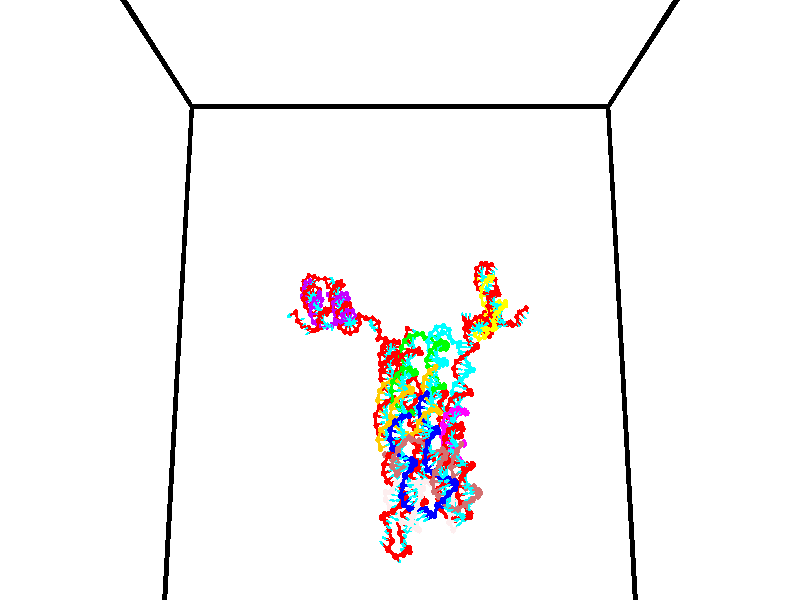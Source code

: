 // switches for output
#declare DRAW_BASES = 1; // possible values are 0, 1; only relevant for DNA ribbons
#declare DRAW_BASES_TYPE = 3; // possible values are 1, 2, 3; only relevant for DNA ribbons
#declare DRAW_FOG = 0; // set to 1 to enable fog

#include "colors.inc"

#include "transforms.inc"
background { rgb <1, 1, 1>}

#default {
   normal{
       ripples 0.25
       frequency 0.20
       turbulence 0.2
       lambda 5
   }
	finish {
		phong 0.1
		phong_size 40.
	}
}

// original window dimensions: 1024x640


// camera settings

camera {
	sky <0, 0.179814, -0.983701>
	up <0, 0.179814, -0.983701>
	right 1.6 * <1, 0, 0>
	location <35, 94.9851, 44.8844>
	look_at <35, 29.7336, 32.9568>
	direction <0, -65.2515, -11.9276>
	angle 67.0682
}


# declare cpy_camera_pos = <35, 94.9851, 44.8844>;
# if (DRAW_FOG = 1)
fog {
	fog_type 2
	up vnormalize(cpy_camera_pos)
	color rgbt<1,1,1,0.3>
	distance 1e-5
	fog_alt 3e-3
	fog_offset 56
}
# end


// LIGHTS

# declare lum = 6;
global_settings {
	ambient_light rgb lum * <0.05, 0.05, 0.05>
	max_trace_level 15
}# declare cpy_direct_light_amount = 0.25;
light_source
{	1000 * <-1, -1.16352, -0.803886>,
	rgb lum * cpy_direct_light_amount
	parallel
}

light_source
{	1000 * <1, 1.16352, 0.803886>,
	rgb lum * cpy_direct_light_amount
	parallel
}

// strand 0

// nucleotide -1

// particle -1
sphere {
	<24.495010, 34.896076, 34.950867> 0.250000
	pigment { color rgbt <1,0,0,0> }
	no_shadow
}
cylinder {
	<24.138470, 34.938484, 35.127167>,  <23.924545, 34.963928, 35.232944>, 0.100000
	pigment { color rgbt <1,0,0,0> }
	no_shadow
}
cylinder {
	<24.138470, 34.938484, 35.127167>,  <24.495010, 34.896076, 34.950867>, 0.100000
	pigment { color rgbt <1,0,0,0> }
	no_shadow
}

// particle -1
sphere {
	<24.138470, 34.938484, 35.127167> 0.100000
	pigment { color rgbt <1,0,0,0> }
	no_shadow
}
sphere {
	0, 1
	scale<0.080000,0.200000,0.300000>
	matrix <-0.244577, -0.931087, -0.270664,
		0.381678, -0.349052, 0.855853,
		-0.891349, 0.106016, 0.440746,
		23.871065, 34.970287, 35.259392>
	pigment { color rgbt <0,1,1,0> }
	no_shadow
}
cylinder {
	<24.634369, 34.634846, 35.629681>,  <24.495010, 34.896076, 34.950867>, 0.130000
	pigment { color rgbt <1,0,0,0> }
	no_shadow
}

// nucleotide -1

// particle -1
sphere {
	<24.634369, 34.634846, 35.629681> 0.250000
	pigment { color rgbt <1,0,0,0> }
	no_shadow
}
cylinder {
	<24.942535, 34.887562, 35.595524>,  <25.127436, 35.039192, 35.575027>, 0.100000
	pigment { color rgbt <1,0,0,0> }
	no_shadow
}
cylinder {
	<24.942535, 34.887562, 35.595524>,  <24.634369, 34.634846, 35.629681>, 0.100000
	pigment { color rgbt <1,0,0,0> }
	no_shadow
}

// particle -1
sphere {
	<24.942535, 34.887562, 35.595524> 0.100000
	pigment { color rgbt <1,0,0,0> }
	no_shadow
}
sphere {
	0, 1
	scale<0.080000,0.200000,0.300000>
	matrix <0.220495, -0.138370, 0.965523,
		0.598195, -0.762686, -0.245910,
		0.770418, 0.631793, -0.085396,
		25.173660, 35.077099, 35.569904>
	pigment { color rgbt <0,1,1,0> }
	no_shadow
}
cylinder {
	<25.049591, 34.279385, 36.028423>,  <24.634369, 34.634846, 35.629681>, 0.130000
	pigment { color rgbt <1,0,0,0> }
	no_shadow
}

// nucleotide -1

// particle -1
sphere {
	<25.049591, 34.279385, 36.028423> 0.250000
	pigment { color rgbt <1,0,0,0> }
	no_shadow
}
cylinder {
	<25.227638, 34.637081, 36.009617>,  <25.334467, 34.851700, 35.998333>, 0.100000
	pigment { color rgbt <1,0,0,0> }
	no_shadow
}
cylinder {
	<25.227638, 34.637081, 36.009617>,  <25.049591, 34.279385, 36.028423>, 0.100000
	pigment { color rgbt <1,0,0,0> }
	no_shadow
}

// particle -1
sphere {
	<25.227638, 34.637081, 36.009617> 0.100000
	pigment { color rgbt <1,0,0,0> }
	no_shadow
}
sphere {
	0, 1
	scale<0.080000,0.200000,0.300000>
	matrix <0.346640, -0.123658, 0.929811,
		0.825659, -0.430171, -0.365021,
		0.445116, 0.894238, -0.047015,
		25.361174, 34.905354, 35.995514>
	pigment { color rgbt <0,1,1,0> }
	no_shadow
}
cylinder {
	<25.682470, 34.201782, 36.168896>,  <25.049591, 34.279385, 36.028423>, 0.130000
	pigment { color rgbt <1,0,0,0> }
	no_shadow
}

// nucleotide -1

// particle -1
sphere {
	<25.682470, 34.201782, 36.168896> 0.250000
	pigment { color rgbt <1,0,0,0> }
	no_shadow
}
cylinder {
	<25.604445, 34.581406, 36.267879>,  <25.557629, 34.809181, 36.327271>, 0.100000
	pigment { color rgbt <1,0,0,0> }
	no_shadow
}
cylinder {
	<25.604445, 34.581406, 36.267879>,  <25.682470, 34.201782, 36.168896>, 0.100000
	pigment { color rgbt <1,0,0,0> }
	no_shadow
}

// particle -1
sphere {
	<25.604445, 34.581406, 36.267879> 0.100000
	pigment { color rgbt <1,0,0,0> }
	no_shadow
}
sphere {
	0, 1
	scale<0.080000,0.200000,0.300000>
	matrix <0.440934, -0.140518, 0.886472,
		0.876086, 0.282033, -0.391062,
		-0.195063, 0.949058, 0.247464,
		25.545925, 34.866123, 36.342117>
	pigment { color rgbt <0,1,1,0> }
	no_shadow
}
cylinder {
	<26.314266, 34.541664, 36.444496>,  <25.682470, 34.201782, 36.168896>, 0.130000
	pigment { color rgbt <1,0,0,0> }
	no_shadow
}

// nucleotide -1

// particle -1
sphere {
	<26.314266, 34.541664, 36.444496> 0.250000
	pigment { color rgbt <1,0,0,0> }
	no_shadow
}
cylinder {
	<25.997570, 34.723682, 36.607510>,  <25.807552, 34.832893, 36.705318>, 0.100000
	pigment { color rgbt <1,0,0,0> }
	no_shadow
}
cylinder {
	<25.997570, 34.723682, 36.607510>,  <26.314266, 34.541664, 36.444496>, 0.100000
	pigment { color rgbt <1,0,0,0> }
	no_shadow
}

// particle -1
sphere {
	<25.997570, 34.723682, 36.607510> 0.100000
	pigment { color rgbt <1,0,0,0> }
	no_shadow
}
sphere {
	0, 1
	scale<0.080000,0.200000,0.300000>
	matrix <0.453608, -0.008868, 0.891157,
		0.409129, 0.890425, -0.199390,
		-0.791741, 0.455043, 0.407532,
		25.760048, 34.860195, 36.729771>
	pigment { color rgbt <0,1,1,0> }
	no_shadow
}
cylinder {
	<26.726274, 35.100506, 36.429813>,  <26.314266, 34.541664, 36.444496>, 0.130000
	pigment { color rgbt <1,0,0,0> }
	no_shadow
}

// nucleotide -1

// particle -1
sphere {
	<26.726274, 35.100506, 36.429813> 0.250000
	pigment { color rgbt <1,0,0,0> }
	no_shadow
}
cylinder {
	<27.079676, 34.933815, 36.344238>,  <27.291716, 34.833801, 36.292892>, 0.100000
	pigment { color rgbt <1,0,0,0> }
	no_shadow
}
cylinder {
	<27.079676, 34.933815, 36.344238>,  <26.726274, 35.100506, 36.429813>, 0.100000
	pigment { color rgbt <1,0,0,0> }
	no_shadow
}

// particle -1
sphere {
	<27.079676, 34.933815, 36.344238> 0.100000
	pigment { color rgbt <1,0,0,0> }
	no_shadow
}
sphere {
	0, 1
	scale<0.080000,0.200000,0.300000>
	matrix <-0.333979, -0.240147, -0.911475,
		0.328456, 0.876739, -0.351347,
		0.883501, -0.416722, -0.213935,
		27.344727, 34.808800, 36.280056>
	pigment { color rgbt <0,1,1,0> }
	no_shadow
}
cylinder {
	<26.845690, 35.226185, 35.756683>,  <26.726274, 35.100506, 36.429813>, 0.130000
	pigment { color rgbt <1,0,0,0> }
	no_shadow
}

// nucleotide -1

// particle -1
sphere {
	<26.845690, 35.226185, 35.756683> 0.250000
	pigment { color rgbt <1,0,0,0> }
	no_shadow
}
cylinder {
	<27.093086, 34.915600, 35.804962>,  <27.241524, 34.729248, 35.833931>, 0.100000
	pigment { color rgbt <1,0,0,0> }
	no_shadow
}
cylinder {
	<27.093086, 34.915600, 35.804962>,  <26.845690, 35.226185, 35.756683>, 0.100000
	pigment { color rgbt <1,0,0,0> }
	no_shadow
}

// particle -1
sphere {
	<27.093086, 34.915600, 35.804962> 0.100000
	pigment { color rgbt <1,0,0,0> }
	no_shadow
}
sphere {
	0, 1
	scale<0.080000,0.200000,0.300000>
	matrix <-0.267295, -0.352331, -0.896892,
		0.738932, 0.522459, -0.425460,
		0.618493, -0.776466, 0.120698,
		27.278633, 34.682659, 35.841171>
	pigment { color rgbt <0,1,1,0> }
	no_shadow
}
cylinder {
	<26.954353, 35.108242, 35.103565>,  <26.845690, 35.226185, 35.756683>, 0.130000
	pigment { color rgbt <1,0,0,0> }
	no_shadow
}

// nucleotide -1

// particle -1
sphere {
	<26.954353, 35.108242, 35.103565> 0.250000
	pigment { color rgbt <1,0,0,0> }
	no_shadow
}
cylinder {
	<27.051733, 34.778149, 35.307415>,  <27.110161, 34.580093, 35.429726>, 0.100000
	pigment { color rgbt <1,0,0,0> }
	no_shadow
}
cylinder {
	<27.051733, 34.778149, 35.307415>,  <26.954353, 35.108242, 35.103565>, 0.100000
	pigment { color rgbt <1,0,0,0> }
	no_shadow
}

// particle -1
sphere {
	<27.051733, 34.778149, 35.307415> 0.100000
	pigment { color rgbt <1,0,0,0> }
	no_shadow
}
sphere {
	0, 1
	scale<0.080000,0.200000,0.300000>
	matrix <-0.349601, -0.564778, -0.747532,
		0.904716, 0.003819, -0.425997,
		0.243449, -0.825234, 0.509629,
		27.124767, 34.530579, 35.460304>
	pigment { color rgbt <0,1,1,0> }
	no_shadow
}
cylinder {
	<27.451723, 34.741413, 34.669819>,  <26.954353, 35.108242, 35.103565>, 0.130000
	pigment { color rgbt <1,0,0,0> }
	no_shadow
}

// nucleotide -1

// particle -1
sphere {
	<27.451723, 34.741413, 34.669819> 0.250000
	pigment { color rgbt <1,0,0,0> }
	no_shadow
}
cylinder {
	<27.265892, 34.490997, 34.920338>,  <27.154394, 34.340748, 35.070648>, 0.100000
	pigment { color rgbt <1,0,0,0> }
	no_shadow
}
cylinder {
	<27.265892, 34.490997, 34.920338>,  <27.451723, 34.741413, 34.669819>, 0.100000
	pigment { color rgbt <1,0,0,0> }
	no_shadow
}

// particle -1
sphere {
	<27.265892, 34.490997, 34.920338> 0.100000
	pigment { color rgbt <1,0,0,0> }
	no_shadow
}
sphere {
	0, 1
	scale<0.080000,0.200000,0.300000>
	matrix <-0.105480, -0.663095, -0.741067,
		0.879229, -0.410343, 0.242023,
		-0.464576, -0.626038, 0.626295,
		27.126518, 34.303185, 35.108227>
	pigment { color rgbt <0,1,1,0> }
	no_shadow
}
cylinder {
	<27.694626, 34.107132, 34.581512>,  <27.451723, 34.741413, 34.669819>, 0.130000
	pigment { color rgbt <1,0,0,0> }
	no_shadow
}

// nucleotide -1

// particle -1
sphere {
	<27.694626, 34.107132, 34.581512> 0.250000
	pigment { color rgbt <1,0,0,0> }
	no_shadow
}
cylinder {
	<27.340322, 34.024002, 34.747520>,  <27.127741, 33.974125, 34.847126>, 0.100000
	pigment { color rgbt <1,0,0,0> }
	no_shadow
}
cylinder {
	<27.340322, 34.024002, 34.747520>,  <27.694626, 34.107132, 34.581512>, 0.100000
	pigment { color rgbt <1,0,0,0> }
	no_shadow
}

// particle -1
sphere {
	<27.340322, 34.024002, 34.747520> 0.100000
	pigment { color rgbt <1,0,0,0> }
	no_shadow
}
sphere {
	0, 1
	scale<0.080000,0.200000,0.300000>
	matrix <-0.163651, -0.696898, -0.698249,
		0.434340, -0.686398, 0.583272,
		-0.885758, -0.207824, 0.415020,
		27.074594, 33.961655, 34.872028>
	pigment { color rgbt <0,1,1,0> }
	no_shadow
}
cylinder {
	<27.682207, 33.380764, 34.580227>,  <27.694626, 34.107132, 34.581512>, 0.130000
	pigment { color rgbt <1,0,0,0> }
	no_shadow
}

// nucleotide -1

// particle -1
sphere {
	<27.682207, 33.380764, 34.580227> 0.250000
	pigment { color rgbt <1,0,0,0> }
	no_shadow
}
cylinder {
	<27.293131, 33.444832, 34.647419>,  <27.059685, 33.483273, 34.687733>, 0.100000
	pigment { color rgbt <1,0,0,0> }
	no_shadow
}
cylinder {
	<27.293131, 33.444832, 34.647419>,  <27.682207, 33.380764, 34.580227>, 0.100000
	pigment { color rgbt <1,0,0,0> }
	no_shadow
}

// particle -1
sphere {
	<27.293131, 33.444832, 34.647419> 0.100000
	pigment { color rgbt <1,0,0,0> }
	no_shadow
}
sphere {
	0, 1
	scale<0.080000,0.200000,0.300000>
	matrix <-0.229074, -0.778958, -0.583738,
		0.037354, -0.606277, 0.794376,
		-0.972692, 0.160166, 0.167979,
		27.001324, 33.492882, 34.697811>
	pigment { color rgbt <0,1,1,0> }
	no_shadow
}
cylinder {
	<27.372026, 32.646450, 34.740086>,  <27.682207, 33.380764, 34.580227>, 0.130000
	pigment { color rgbt <1,0,0,0> }
	no_shadow
}

// nucleotide -1

// particle -1
sphere {
	<27.372026, 32.646450, 34.740086> 0.250000
	pigment { color rgbt <1,0,0,0> }
	no_shadow
}
cylinder {
	<27.092419, 32.908916, 34.626369>,  <26.924654, 33.066395, 34.558140>, 0.100000
	pigment { color rgbt <1,0,0,0> }
	no_shadow
}
cylinder {
	<27.092419, 32.908916, 34.626369>,  <27.372026, 32.646450, 34.740086>, 0.100000
	pigment { color rgbt <1,0,0,0> }
	no_shadow
}

// particle -1
sphere {
	<27.092419, 32.908916, 34.626369> 0.100000
	pigment { color rgbt <1,0,0,0> }
	no_shadow
}
sphere {
	0, 1
	scale<0.080000,0.200000,0.300000>
	matrix <-0.414056, -0.695516, -0.587209,
		-0.583036, -0.292757, 0.757867,
		-0.699019, 0.656164, -0.284293,
		26.882713, 33.105766, 34.541080>
	pigment { color rgbt <0,1,1,0> }
	no_shadow
}
cylinder {
	<26.677555, 32.307152, 34.863548>,  <27.372026, 32.646450, 34.740086>, 0.130000
	pigment { color rgbt <1,0,0,0> }
	no_shadow
}

// nucleotide -1

// particle -1
sphere {
	<26.677555, 32.307152, 34.863548> 0.250000
	pigment { color rgbt <1,0,0,0> }
	no_shadow
}
cylinder {
	<26.597412, 32.581387, 34.583599>,  <26.549326, 32.745926, 34.415630>, 0.100000
	pigment { color rgbt <1,0,0,0> }
	no_shadow
}
cylinder {
	<26.597412, 32.581387, 34.583599>,  <26.677555, 32.307152, 34.863548>, 0.100000
	pigment { color rgbt <1,0,0,0> }
	no_shadow
}

// particle -1
sphere {
	<26.597412, 32.581387, 34.583599> 0.100000
	pigment { color rgbt <1,0,0,0> }
	no_shadow
}
sphere {
	0, 1
	scale<0.080000,0.200000,0.300000>
	matrix <-0.499307, -0.686081, -0.529136,
		-0.842941, 0.243437, 0.479780,
		-0.200357, 0.685588, -0.699876,
		26.537306, 32.787064, 34.373638>
	pigment { color rgbt <0,1,1,0> }
	no_shadow
}
cylinder {
	<26.008051, 32.138313, 34.680309>,  <26.677555, 32.307152, 34.863548>, 0.130000
	pigment { color rgbt <1,0,0,0> }
	no_shadow
}

// nucleotide -1

// particle -1
sphere {
	<26.008051, 32.138313, 34.680309> 0.250000
	pigment { color rgbt <1,0,0,0> }
	no_shadow
}
cylinder {
	<26.116503, 32.408264, 34.405785>,  <26.181574, 32.570236, 34.241070>, 0.100000
	pigment { color rgbt <1,0,0,0> }
	no_shadow
}
cylinder {
	<26.116503, 32.408264, 34.405785>,  <26.008051, 32.138313, 34.680309>, 0.100000
	pigment { color rgbt <1,0,0,0> }
	no_shadow
}

// particle -1
sphere {
	<26.116503, 32.408264, 34.405785> 0.100000
	pigment { color rgbt <1,0,0,0> }
	no_shadow
}
sphere {
	0, 1
	scale<0.080000,0.200000,0.300000>
	matrix <-0.432931, -0.551327, -0.713168,
		-0.859686, 0.490487, 0.142696,
		0.271128, 0.674878, -0.686315,
		26.197842, 32.610729, 34.199890>
	pigment { color rgbt <0,1,1,0> }
	no_shadow
}
cylinder {
	<25.434277, 32.447998, 34.442722>,  <26.008051, 32.138313, 34.680309>, 0.130000
	pigment { color rgbt <1,0,0,0> }
	no_shadow
}

// nucleotide -1

// particle -1
sphere {
	<25.434277, 32.447998, 34.442722> 0.250000
	pigment { color rgbt <1,0,0,0> }
	no_shadow
}
cylinder {
	<25.697491, 32.451611, 34.141548>,  <25.855419, 32.453777, 33.960846>, 0.100000
	pigment { color rgbt <1,0,0,0> }
	no_shadow
}
cylinder {
	<25.697491, 32.451611, 34.141548>,  <25.434277, 32.447998, 34.442722>, 0.100000
	pigment { color rgbt <1,0,0,0> }
	no_shadow
}

// particle -1
sphere {
	<25.697491, 32.451611, 34.141548> 0.100000
	pigment { color rgbt <1,0,0,0> }
	no_shadow
}
sphere {
	0, 1
	scale<0.080000,0.200000,0.300000>
	matrix <-0.645619, -0.507824, -0.570343,
		-0.387508, 0.861414, -0.328335,
		0.658038, 0.009034, -0.752931,
		25.894901, 32.454319, 33.915668>
	pigment { color rgbt <0,1,1,0> }
	no_shadow
}
cylinder {
	<25.038013, 32.258533, 33.993446>,  <25.434277, 32.447998, 34.442722>, 0.130000
	pigment { color rgbt <1,0,0,0> }
	no_shadow
}

// nucleotide -1

// particle -1
sphere {
	<25.038013, 32.258533, 33.993446> 0.250000
	pigment { color rgbt <1,0,0,0> }
	no_shadow
}
cylinder {
	<25.360989, 32.267235, 33.757626>,  <25.554773, 32.272457, 33.616135>, 0.100000
	pigment { color rgbt <1,0,0,0> }
	no_shadow
}
cylinder {
	<25.360989, 32.267235, 33.757626>,  <25.038013, 32.258533, 33.993446>, 0.100000
	pigment { color rgbt <1,0,0,0> }
	no_shadow
}

// particle -1
sphere {
	<25.360989, 32.267235, 33.757626> 0.100000
	pigment { color rgbt <1,0,0,0> }
	no_shadow
}
sphere {
	0, 1
	scale<0.080000,0.200000,0.300000>
	matrix <-0.516068, -0.458168, -0.723710,
		-0.285857, 0.888599, -0.358716,
		0.807440, 0.021755, -0.589548,
		25.603220, 32.273762, 33.580761>
	pigment { color rgbt <0,1,1,0> }
	no_shadow
}
cylinder {
	<24.763063, 32.245449, 33.347847>,  <25.038013, 32.258533, 33.993446>, 0.130000
	pigment { color rgbt <1,0,0,0> }
	no_shadow
}

// nucleotide -1

// particle -1
sphere {
	<24.763063, 32.245449, 33.347847> 0.250000
	pigment { color rgbt <1,0,0,0> }
	no_shadow
}
cylinder {
	<25.141903, 32.121296, 33.315193>,  <25.369207, 32.046803, 33.295601>, 0.100000
	pigment { color rgbt <1,0,0,0> }
	no_shadow
}
cylinder {
	<25.141903, 32.121296, 33.315193>,  <24.763063, 32.245449, 33.347847>, 0.100000
	pigment { color rgbt <1,0,0,0> }
	no_shadow
}

// particle -1
sphere {
	<25.141903, 32.121296, 33.315193> 0.100000
	pigment { color rgbt <1,0,0,0> }
	no_shadow
}
sphere {
	0, 1
	scale<0.080000,0.200000,0.300000>
	matrix <-0.301215, -0.771843, -0.559935,
		0.110786, 0.554904, -0.824504,
		0.947099, -0.310386, -0.081636,
		25.426033, 32.028179, 33.290703>
	pigment { color rgbt <0,1,1,0> }
	no_shadow
}
cylinder {
	<24.864439, 31.997107, 32.723213>,  <24.763063, 32.245449, 33.347847>, 0.130000
	pigment { color rgbt <1,0,0,0> }
	no_shadow
}

// nucleotide -1

// particle -1
sphere {
	<24.864439, 31.997107, 32.723213> 0.250000
	pigment { color rgbt <1,0,0,0> }
	no_shadow
}
cylinder {
	<25.199377, 31.834526, 32.869442>,  <25.400341, 31.736977, 32.957180>, 0.100000
	pigment { color rgbt <1,0,0,0> }
	no_shadow
}
cylinder {
	<25.199377, 31.834526, 32.869442>,  <24.864439, 31.997107, 32.723213>, 0.100000
	pigment { color rgbt <1,0,0,0> }
	no_shadow
}

// particle -1
sphere {
	<25.199377, 31.834526, 32.869442> 0.100000
	pigment { color rgbt <1,0,0,0> }
	no_shadow
}
sphere {
	0, 1
	scale<0.080000,0.200000,0.300000>
	matrix <-0.151176, -0.814817, -0.559660,
		0.525354, 0.413363, -0.743730,
		0.837347, -0.406454, 0.365577,
		25.450581, 31.712589, 32.979115>
	pigment { color rgbt <0,1,1,0> }
	no_shadow
}
cylinder {
	<25.295273, 31.645838, 32.180996>,  <24.864439, 31.997107, 32.723213>, 0.130000
	pigment { color rgbt <1,0,0,0> }
	no_shadow
}

// nucleotide -1

// particle -1
sphere {
	<25.295273, 31.645838, 32.180996> 0.250000
	pigment { color rgbt <1,0,0,0> }
	no_shadow
}
cylinder {
	<25.417290, 31.467138, 32.517414>,  <25.490499, 31.359919, 32.719265>, 0.100000
	pigment { color rgbt <1,0,0,0> }
	no_shadow
}
cylinder {
	<25.417290, 31.467138, 32.517414>,  <25.295273, 31.645838, 32.180996>, 0.100000
	pigment { color rgbt <1,0,0,0> }
	no_shadow
}

// particle -1
sphere {
	<25.417290, 31.467138, 32.517414> 0.100000
	pigment { color rgbt <1,0,0,0> }
	no_shadow
}
sphere {
	0, 1
	scale<0.080000,0.200000,0.300000>
	matrix <-0.093810, -0.892942, -0.440289,
		0.947707, 0.055408, -0.314294,
		0.305042, -0.446749, 0.841050,
		25.508802, 31.333113, 32.769730>
	pigment { color rgbt <0,1,1,0> }
	no_shadow
}
cylinder {
	<25.678276, 31.075346, 31.903175>,  <25.295273, 31.645838, 32.180996>, 0.130000
	pigment { color rgbt <1,0,0,0> }
	no_shadow
}

// nucleotide -1

// particle -1
sphere {
	<25.678276, 31.075346, 31.903175> 0.250000
	pigment { color rgbt <1,0,0,0> }
	no_shadow
}
cylinder {
	<25.635815, 30.990461, 32.291752>,  <25.610338, 30.939529, 32.524899>, 0.100000
	pigment { color rgbt <1,0,0,0> }
	no_shadow
}
cylinder {
	<25.635815, 30.990461, 32.291752>,  <25.678276, 31.075346, 31.903175>, 0.100000
	pigment { color rgbt <1,0,0,0> }
	no_shadow
}

// particle -1
sphere {
	<25.635815, 30.990461, 32.291752> 0.100000
	pigment { color rgbt <1,0,0,0> }
	no_shadow
}
sphere {
	0, 1
	scale<0.080000,0.200000,0.300000>
	matrix <0.002495, -0.977014, -0.213158,
		0.994347, -0.020204, 0.104244,
		-0.106154, -0.212213, 0.971441,
		25.603968, 30.926798, 32.583183>
	pigment { color rgbt <0,1,1,0> }
	no_shadow
}
cylinder {
	<26.265806, 30.523180, 32.118603>,  <25.678276, 31.075346, 31.903175>, 0.130000
	pigment { color rgbt <1,0,0,0> }
	no_shadow
}

// nucleotide -1

// particle -1
sphere {
	<26.265806, 30.523180, 32.118603> 0.250000
	pigment { color rgbt <1,0,0,0> }
	no_shadow
}
cylinder {
	<25.960617, 30.508074, 32.376732>,  <25.777504, 30.499010, 32.531609>, 0.100000
	pigment { color rgbt <1,0,0,0> }
	no_shadow
}
cylinder {
	<25.960617, 30.508074, 32.376732>,  <26.265806, 30.523180, 32.118603>, 0.100000
	pigment { color rgbt <1,0,0,0> }
	no_shadow
}

// particle -1
sphere {
	<25.960617, 30.508074, 32.376732> 0.100000
	pigment { color rgbt <1,0,0,0> }
	no_shadow
}
sphere {
	0, 1
	scale<0.080000,0.200000,0.300000>
	matrix <-0.167962, -0.952424, -0.254319,
		0.624227, -0.302429, 0.720332,
		-0.762974, -0.037765, 0.645325,
		25.731724, 30.496744, 32.570328>
	pigment { color rgbt <0,1,1,0> }
	no_shadow
}
cylinder {
	<26.230003, 29.843863, 32.443497>,  <26.265806, 30.523180, 32.118603>, 0.130000
	pigment { color rgbt <1,0,0,0> }
	no_shadow
}

// nucleotide -1

// particle -1
sphere {
	<26.230003, 29.843863, 32.443497> 0.250000
	pigment { color rgbt <1,0,0,0> }
	no_shadow
}
cylinder {
	<25.857731, 29.982859, 32.489254>,  <25.634367, 30.066256, 32.516708>, 0.100000
	pigment { color rgbt <1,0,0,0> }
	no_shadow
}
cylinder {
	<25.857731, 29.982859, 32.489254>,  <26.230003, 29.843863, 32.443497>, 0.100000
	pigment { color rgbt <1,0,0,0> }
	no_shadow
}

// particle -1
sphere {
	<25.857731, 29.982859, 32.489254> 0.100000
	pigment { color rgbt <1,0,0,0> }
	no_shadow
}
sphere {
	0, 1
	scale<0.080000,0.200000,0.300000>
	matrix <-0.365586, -0.871905, -0.325774,
		-0.013462, -0.345013, 0.938501,
		-0.930680, 0.347488, 0.114394,
		25.578527, 30.087105, 32.523571>
	pigment { color rgbt <0,1,1,0> }
	no_shadow
}
cylinder {
	<25.913727, 29.313175, 32.722923>,  <26.230003, 29.843863, 32.443497>, 0.130000
	pigment { color rgbt <1,0,0,0> }
	no_shadow
}

// nucleotide -1

// particle -1
sphere {
	<25.913727, 29.313175, 32.722923> 0.250000
	pigment { color rgbt <1,0,0,0> }
	no_shadow
}
cylinder {
	<25.606897, 29.536528, 32.596554>,  <25.422800, 29.670540, 32.520733>, 0.100000
	pigment { color rgbt <1,0,0,0> }
	no_shadow
}
cylinder {
	<25.606897, 29.536528, 32.596554>,  <25.913727, 29.313175, 32.722923>, 0.100000
	pigment { color rgbt <1,0,0,0> }
	no_shadow
}

// particle -1
sphere {
	<25.606897, 29.536528, 32.596554> 0.100000
	pigment { color rgbt <1,0,0,0> }
	no_shadow
}
sphere {
	0, 1
	scale<0.080000,0.200000,0.300000>
	matrix <-0.507245, -0.829357, -0.234243,
		-0.392811, -0.019430, 0.919414,
		-0.767074, 0.558382, -0.315924,
		25.376776, 29.704042, 32.501778>
	pigment { color rgbt <0,1,1,0> }
	no_shadow
}
cylinder {
	<25.349743, 28.999384, 32.929855>,  <25.913727, 29.313175, 32.722923>, 0.130000
	pigment { color rgbt <1,0,0,0> }
	no_shadow
}

// nucleotide -1

// particle -1
sphere {
	<25.349743, 28.999384, 32.929855> 0.250000
	pigment { color rgbt <1,0,0,0> }
	no_shadow
}
cylinder {
	<25.236263, 29.225151, 32.619770>,  <25.168175, 29.360611, 32.433720>, 0.100000
	pigment { color rgbt <1,0,0,0> }
	no_shadow
}
cylinder {
	<25.236263, 29.225151, 32.619770>,  <25.349743, 28.999384, 32.929855>, 0.100000
	pigment { color rgbt <1,0,0,0> }
	no_shadow
}

// particle -1
sphere {
	<25.236263, 29.225151, 32.619770> 0.100000
	pigment { color rgbt <1,0,0,0> }
	no_shadow
}
sphere {
	0, 1
	scale<0.080000,0.200000,0.300000>
	matrix <-0.486620, -0.781335, -0.390790,
		-0.826267, 0.266366, 0.496319,
		-0.283698, 0.564416, -0.775210,
		25.151154, 29.394476, 32.387207>
	pigment { color rgbt <0,1,1,0> }
	no_shadow
}
cylinder {
	<24.621296, 28.735771, 32.807755>,  <25.349743, 28.999384, 32.929855>, 0.130000
	pigment { color rgbt <1,0,0,0> }
	no_shadow
}

// nucleotide -1

// particle -1
sphere {
	<24.621296, 28.735771, 32.807755> 0.250000
	pigment { color rgbt <1,0,0,0> }
	no_shadow
}
cylinder {
	<24.763390, 28.891369, 32.467758>,  <24.848646, 28.984728, 32.263760>, 0.100000
	pigment { color rgbt <1,0,0,0> }
	no_shadow
}
cylinder {
	<24.763390, 28.891369, 32.467758>,  <24.621296, 28.735771, 32.807755>, 0.100000
	pigment { color rgbt <1,0,0,0> }
	no_shadow
}

// particle -1
sphere {
	<24.763390, 28.891369, 32.467758> 0.100000
	pigment { color rgbt <1,0,0,0> }
	no_shadow
}
sphere {
	0, 1
	scale<0.080000,0.200000,0.300000>
	matrix <-0.255242, -0.834384, -0.488523,
		-0.899256, 0.390494, -0.197113,
		0.355233, 0.388996, -0.849995,
		24.869959, 29.008068, 32.212761>
	pigment { color rgbt <0,1,1,0> }
	no_shadow
}
cylinder {
	<24.429741, 28.256460, 32.231190>,  <24.621296, 28.735771, 32.807755>, 0.130000
	pigment { color rgbt <1,0,0,0> }
	no_shadow
}

// nucleotide -1

// particle -1
sphere {
	<24.429741, 28.256460, 32.231190> 0.250000
	pigment { color rgbt <1,0,0,0> }
	no_shadow
}
cylinder {
	<24.631451, 28.490770, 31.977394>,  <24.752476, 28.631357, 31.825117>, 0.100000
	pigment { color rgbt <1,0,0,0> }
	no_shadow
}
cylinder {
	<24.631451, 28.490770, 31.977394>,  <24.429741, 28.256460, 32.231190>, 0.100000
	pigment { color rgbt <1,0,0,0> }
	no_shadow
}

// particle -1
sphere {
	<24.631451, 28.490770, 31.977394> 0.100000
	pigment { color rgbt <1,0,0,0> }
	no_shadow
}
sphere {
	0, 1
	scale<0.080000,0.200000,0.300000>
	matrix <0.019781, -0.742390, -0.669676,
		-0.863317, 0.325150, -0.385956,
		0.504275, 0.585777, -0.634486,
		24.782734, 28.666504, 31.787048>
	pigment { color rgbt <0,1,1,0> }
	no_shadow
}
cylinder {
	<23.999695, 28.405252, 31.679409>,  <24.429741, 28.256460, 32.231190>, 0.130000
	pigment { color rgbt <1,0,0,0> }
	no_shadow
}

// nucleotide -1

// particle -1
sphere {
	<23.999695, 28.405252, 31.679409> 0.250000
	pigment { color rgbt <1,0,0,0> }
	no_shadow
}
cylinder {
	<24.386637, 28.385149, 31.580053>,  <24.618801, 28.373087, 31.520439>, 0.100000
	pigment { color rgbt <1,0,0,0> }
	no_shadow
}
cylinder {
	<24.386637, 28.385149, 31.580053>,  <23.999695, 28.405252, 31.679409>, 0.100000
	pigment { color rgbt <1,0,0,0> }
	no_shadow
}

// particle -1
sphere {
	<24.386637, 28.385149, 31.580053> 0.100000
	pigment { color rgbt <1,0,0,0> }
	no_shadow
}
sphere {
	0, 1
	scale<0.080000,0.200000,0.300000>
	matrix <-0.176868, -0.835852, -0.519681,
		-0.181497, 0.546649, -0.817456,
		0.967355, -0.050261, -0.248390,
		24.676844, 28.370071, 31.505537>
	pigment { color rgbt <0,1,1,0> }
	no_shadow
}
cylinder {
	<24.128759, 28.270653, 30.943163>,  <23.999695, 28.405252, 31.679409>, 0.130000
	pigment { color rgbt <1,0,0,0> }
	no_shadow
}

// nucleotide -1

// particle -1
sphere {
	<24.128759, 28.270653, 30.943163> 0.250000
	pigment { color rgbt <1,0,0,0> }
	no_shadow
}
cylinder {
	<24.494242, 28.150852, 31.053028>,  <24.713531, 28.078972, 31.118946>, 0.100000
	pigment { color rgbt <1,0,0,0> }
	no_shadow
}
cylinder {
	<24.494242, 28.150852, 31.053028>,  <24.128759, 28.270653, 30.943163>, 0.100000
	pigment { color rgbt <1,0,0,0> }
	no_shadow
}

// particle -1
sphere {
	<24.494242, 28.150852, 31.053028> 0.100000
	pigment { color rgbt <1,0,0,0> }
	no_shadow
}
sphere {
	0, 1
	scale<0.080000,0.200000,0.300000>
	matrix <-0.086629, -0.803902, -0.588420,
		0.397033, 0.513849, -0.760476,
		0.913707, -0.299501, 0.274661,
		24.768354, 28.061003, 31.135427>
	pigment { color rgbt <0,1,1,0> }
	no_shadow
}
cylinder {
	<24.659897, 28.123573, 30.327644>,  <24.128759, 28.270653, 30.943163>, 0.130000
	pigment { color rgbt <1,0,0,0> }
	no_shadow
}

// nucleotide -1

// particle -1
sphere {
	<24.659897, 28.123573, 30.327644> 0.250000
	pigment { color rgbt <1,0,0,0> }
	no_shadow
}
cylinder {
	<24.711678, 27.903055, 30.657326>,  <24.742746, 27.770744, 30.855135>, 0.100000
	pigment { color rgbt <1,0,0,0> }
	no_shadow
}
cylinder {
	<24.711678, 27.903055, 30.657326>,  <24.659897, 28.123573, 30.327644>, 0.100000
	pigment { color rgbt <1,0,0,0> }
	no_shadow
}

// particle -1
sphere {
	<24.711678, 27.903055, 30.657326> 0.100000
	pigment { color rgbt <1,0,0,0> }
	no_shadow
}
sphere {
	0, 1
	scale<0.080000,0.200000,0.300000>
	matrix <0.036760, -0.827960, -0.559581,
		0.990904, 0.102737, -0.086916,
		0.129453, -0.551296, 0.824205,
		24.750513, 27.737667, 30.904587>
	pigment { color rgbt <0,1,1,0> }
	no_shadow
}
cylinder {
	<25.256405, 27.719784, 30.337193>,  <24.659897, 28.123573, 30.327644>, 0.130000
	pigment { color rgbt <1,0,0,0> }
	no_shadow
}

// nucleotide -1

// particle -1
sphere {
	<25.256405, 27.719784, 30.337193> 0.250000
	pigment { color rgbt <1,0,0,0> }
	no_shadow
}
cylinder {
	<25.023973, 27.491667, 30.569439>,  <24.884516, 27.354795, 30.708786>, 0.100000
	pigment { color rgbt <1,0,0,0> }
	no_shadow
}
cylinder {
	<25.023973, 27.491667, 30.569439>,  <25.256405, 27.719784, 30.337193>, 0.100000
	pigment { color rgbt <1,0,0,0> }
	no_shadow
}

// particle -1
sphere {
	<25.023973, 27.491667, 30.569439> 0.100000
	pigment { color rgbt <1,0,0,0> }
	no_shadow
}
sphere {
	0, 1
	scale<0.080000,0.200000,0.300000>
	matrix <0.296360, -0.812711, -0.501669,
		0.757971, -0.119438, 0.641260,
		-0.581077, -0.570294, 0.580615,
		24.849649, 27.320578, 30.743624>
	pigment { color rgbt <0,1,1,0> }
	no_shadow
}
cylinder {
	<25.613966, 27.136534, 30.437958>,  <25.256405, 27.719784, 30.337193>, 0.130000
	pigment { color rgbt <1,0,0,0> }
	no_shadow
}

// nucleotide -1

// particle -1
sphere {
	<25.613966, 27.136534, 30.437958> 0.250000
	pigment { color rgbt <1,0,0,0> }
	no_shadow
}
cylinder {
	<25.277973, 26.991379, 30.599325>,  <25.076378, 26.904285, 30.696146>, 0.100000
	pigment { color rgbt <1,0,0,0> }
	no_shadow
}
cylinder {
	<25.277973, 26.991379, 30.599325>,  <25.613966, 27.136534, 30.437958>, 0.100000
	pigment { color rgbt <1,0,0,0> }
	no_shadow
}

// particle -1
sphere {
	<25.277973, 26.991379, 30.599325> 0.100000
	pigment { color rgbt <1,0,0,0> }
	no_shadow
}
sphere {
	0, 1
	scale<0.080000,0.200000,0.300000>
	matrix <0.255349, -0.920357, -0.296209,
		0.478780, -0.145797, 0.865744,
		-0.839980, -0.362886, 0.403420,
		25.025980, 26.882513, 30.720350>
	pigment { color rgbt <0,1,1,0> }
	no_shadow
}
cylinder {
	<26.401205, 27.194889, 30.437878>,  <25.613966, 27.136534, 30.437958>, 0.130000
	pigment { color rgbt <1,0,0,0> }
	no_shadow
}

// nucleotide -1

// particle -1
sphere {
	<26.401205, 27.194889, 30.437878> 0.250000
	pigment { color rgbt <1,0,0,0> }
	no_shadow
}
cylinder {
	<26.761353, 27.030273, 30.381351>,  <26.977442, 26.931503, 30.347437>, 0.100000
	pigment { color rgbt <1,0,0,0> }
	no_shadow
}
cylinder {
	<26.761353, 27.030273, 30.381351>,  <26.401205, 27.194889, 30.437878>, 0.100000
	pigment { color rgbt <1,0,0,0> }
	no_shadow
}

// particle -1
sphere {
	<26.761353, 27.030273, 30.381351> 0.100000
	pigment { color rgbt <1,0,0,0> }
	no_shadow
}
sphere {
	0, 1
	scale<0.080000,0.200000,0.300000>
	matrix <0.320953, 0.408833, 0.854309,
		-0.293810, -0.814549, 0.500186,
		0.900369, -0.411541, -0.141313,
		27.031464, 26.906811, 30.338957>
	pigment { color rgbt <0,1,1,0> }
	no_shadow
}
cylinder {
	<26.689360, 26.897816, 31.120131>,  <26.401205, 27.194889, 30.437878>, 0.130000
	pigment { color rgbt <1,0,0,0> }
	no_shadow
}

// nucleotide -1

// particle -1
sphere {
	<26.689360, 26.897816, 31.120131> 0.250000
	pigment { color rgbt <1,0,0,0> }
	no_shadow
}
cylinder {
	<26.978481, 26.982292, 30.856934>,  <27.151955, 27.032978, 30.699015>, 0.100000
	pigment { color rgbt <1,0,0,0> }
	no_shadow
}
cylinder {
	<26.978481, 26.982292, 30.856934>,  <26.689360, 26.897816, 31.120131>, 0.100000
	pigment { color rgbt <1,0,0,0> }
	no_shadow
}

// particle -1
sphere {
	<26.978481, 26.982292, 30.856934> 0.100000
	pigment { color rgbt <1,0,0,0> }
	no_shadow
}
sphere {
	0, 1
	scale<0.080000,0.200000,0.300000>
	matrix <0.486811, 0.520190, 0.701725,
		0.490481, -0.827526, 0.273183,
		0.722802, 0.211194, -0.657992,
		27.195322, 27.045650, 30.659536>
	pigment { color rgbt <0,1,1,0> }
	no_shadow
}
cylinder {
	<27.338614, 26.809446, 31.495485>,  <26.689360, 26.897816, 31.120131>, 0.130000
	pigment { color rgbt <1,0,0,0> }
	no_shadow
}

// nucleotide -1

// particle -1
sphere {
	<27.338614, 26.809446, 31.495485> 0.250000
	pigment { color rgbt <1,0,0,0> }
	no_shadow
}
cylinder {
	<27.385996, 27.059637, 31.187006>,  <27.414425, 27.209751, 31.001919>, 0.100000
	pigment { color rgbt <1,0,0,0> }
	no_shadow
}
cylinder {
	<27.385996, 27.059637, 31.187006>,  <27.338614, 26.809446, 31.495485>, 0.100000
	pigment { color rgbt <1,0,0,0> }
	no_shadow
}

// particle -1
sphere {
	<27.385996, 27.059637, 31.187006> 0.100000
	pigment { color rgbt <1,0,0,0> }
	no_shadow
}
sphere {
	0, 1
	scale<0.080000,0.200000,0.300000>
	matrix <0.460655, 0.653415, 0.600704,
		0.879639, -0.426413, -0.210730,
		0.118454, 0.625477, -0.771199,
		27.421532, 27.247280, 30.955647>
	pigment { color rgbt <0,1,1,0> }
	no_shadow
}
cylinder {
	<28.046894, 27.009827, 31.367916>,  <27.338614, 26.809446, 31.495485>, 0.130000
	pigment { color rgbt <1,0,0,0> }
	no_shadow
}

// nucleotide -1

// particle -1
sphere {
	<28.046894, 27.009827, 31.367916> 0.250000
	pigment { color rgbt <1,0,0,0> }
	no_shadow
}
cylinder {
	<27.792582, 27.295362, 31.250467>,  <27.639994, 27.466684, 31.179998>, 0.100000
	pigment { color rgbt <1,0,0,0> }
	no_shadow
}
cylinder {
	<27.792582, 27.295362, 31.250467>,  <28.046894, 27.009827, 31.367916>, 0.100000
	pigment { color rgbt <1,0,0,0> }
	no_shadow
}

// particle -1
sphere {
	<27.792582, 27.295362, 31.250467> 0.100000
	pigment { color rgbt <1,0,0,0> }
	no_shadow
}
sphere {
	0, 1
	scale<0.080000,0.200000,0.300000>
	matrix <0.404524, 0.632128, 0.660889,
		0.657377, 0.301403, -0.690660,
		-0.635780, 0.713842, -0.293622,
		27.601847, 27.509516, 31.162380>
	pigment { color rgbt <0,1,1,0> }
	no_shadow
}
cylinder {
	<28.559088, 27.670851, 31.146610>,  <28.046894, 27.009827, 31.367916>, 0.130000
	pigment { color rgbt <1,0,0,0> }
	no_shadow
}

// nucleotide -1

// particle -1
sphere {
	<28.559088, 27.670851, 31.146610> 0.250000
	pigment { color rgbt <1,0,0,0> }
	no_shadow
}
cylinder {
	<28.190678, 27.748259, 31.281818>,  <27.969631, 27.794704, 31.362944>, 0.100000
	pigment { color rgbt <1,0,0,0> }
	no_shadow
}
cylinder {
	<28.190678, 27.748259, 31.281818>,  <28.559088, 27.670851, 31.146610>, 0.100000
	pigment { color rgbt <1,0,0,0> }
	no_shadow
}

// particle -1
sphere {
	<28.190678, 27.748259, 31.281818> 0.100000
	pigment { color rgbt <1,0,0,0> }
	no_shadow
}
sphere {
	0, 1
	scale<0.080000,0.200000,0.300000>
	matrix <0.341221, 0.819373, 0.460647,
		-0.187821, 0.539609, -0.820698,
		-0.921027, 0.193521, 0.338021,
		27.914370, 27.806314, 31.383224>
	pigment { color rgbt <0,1,1,0> }
	no_shadow
}
cylinder {
	<28.378332, 28.401114, 30.941307>,  <28.559088, 27.670851, 31.146610>, 0.130000
	pigment { color rgbt <1,0,0,0> }
	no_shadow
}

// nucleotide -1

// particle -1
sphere {
	<28.378332, 28.401114, 30.941307> 0.250000
	pigment { color rgbt <1,0,0,0> }
	no_shadow
}
cylinder {
	<28.168941, 28.302475, 31.267536>,  <28.043306, 28.243292, 31.463274>, 0.100000
	pigment { color rgbt <1,0,0,0> }
	no_shadow
}
cylinder {
	<28.168941, 28.302475, 31.267536>,  <28.378332, 28.401114, 30.941307>, 0.100000
	pigment { color rgbt <1,0,0,0> }
	no_shadow
}

// particle -1
sphere {
	<28.168941, 28.302475, 31.267536> 0.100000
	pigment { color rgbt <1,0,0,0> }
	no_shadow
}
sphere {
	0, 1
	scale<0.080000,0.200000,0.300000>
	matrix <0.382911, 0.787009, 0.483731,
		-0.761152, 0.565514, -0.317556,
		-0.523477, -0.246597, 0.815575,
		28.011898, 28.228497, 31.512209>
	pigment { color rgbt <0,1,1,0> }
	no_shadow
}
cylinder {
	<27.982063, 28.926270, 31.148979>,  <28.378332, 28.401114, 30.941307>, 0.130000
	pigment { color rgbt <1,0,0,0> }
	no_shadow
}

// nucleotide -1

// particle -1
sphere {
	<27.982063, 28.926270, 31.148979> 0.250000
	pigment { color rgbt <1,0,0,0> }
	no_shadow
}
cylinder {
	<27.995754, 28.730801, 31.497698>,  <28.003969, 28.613520, 31.706928>, 0.100000
	pigment { color rgbt <1,0,0,0> }
	no_shadow
}
cylinder {
	<27.995754, 28.730801, 31.497698>,  <27.982063, 28.926270, 31.148979>, 0.100000
	pigment { color rgbt <1,0,0,0> }
	no_shadow
}

// particle -1
sphere {
	<27.995754, 28.730801, 31.497698> 0.100000
	pigment { color rgbt <1,0,0,0> }
	no_shadow
}
sphere {
	0, 1
	scale<0.080000,0.200000,0.300000>
	matrix <0.259524, 0.846729, 0.464431,
		-0.965130, 0.210355, 0.155805,
		0.034229, -0.488672, 0.871796,
		28.006023, 28.584200, 31.759237>
	pigment { color rgbt <0,1,1,0> }
	no_shadow
}
cylinder {
	<27.724319, 29.391859, 31.673983>,  <27.982063, 28.926270, 31.148979>, 0.130000
	pigment { color rgbt <1,0,0,0> }
	no_shadow
}

// nucleotide -1

// particle -1
sphere {
	<27.724319, 29.391859, 31.673983> 0.250000
	pigment { color rgbt <1,0,0,0> }
	no_shadow
}
cylinder {
	<27.867779, 29.121258, 31.931265>,  <27.953856, 28.958897, 32.085636>, 0.100000
	pigment { color rgbt <1,0,0,0> }
	no_shadow
}
cylinder {
	<27.867779, 29.121258, 31.931265>,  <27.724319, 29.391859, 31.673983>, 0.100000
	pigment { color rgbt <1,0,0,0> }
	no_shadow
}

// particle -1
sphere {
	<27.867779, 29.121258, 31.931265> 0.100000
	pigment { color rgbt <1,0,0,0> }
	no_shadow
}
sphere {
	0, 1
	scale<0.080000,0.200000,0.300000>
	matrix <0.316170, 0.736356, 0.598177,
		-0.878297, -0.011174, 0.477984,
		0.358651, -0.676502, 0.643207,
		27.975374, 28.918306, 32.124226>
	pigment { color rgbt <0,1,1,0> }
	no_shadow
}
cylinder {
	<27.356653, 29.425402, 32.233231>,  <27.724319, 29.391859, 31.673983>, 0.130000
	pigment { color rgbt <1,0,0,0> }
	no_shadow
}

// nucleotide -1

// particle -1
sphere {
	<27.356653, 29.425402, 32.233231> 0.250000
	pigment { color rgbt <1,0,0,0> }
	no_shadow
}
cylinder {
	<27.700542, 29.260283, 32.353546>,  <27.906876, 29.161211, 32.425735>, 0.100000
	pigment { color rgbt <1,0,0,0> }
	no_shadow
}
cylinder {
	<27.700542, 29.260283, 32.353546>,  <27.356653, 29.425402, 32.233231>, 0.100000
	pigment { color rgbt <1,0,0,0> }
	no_shadow
}

// particle -1
sphere {
	<27.700542, 29.260283, 32.353546> 0.100000
	pigment { color rgbt <1,0,0,0> }
	no_shadow
}
sphere {
	0, 1
	scale<0.080000,0.200000,0.300000>
	matrix <0.055095, 0.660416, 0.748875,
		-0.507779, -0.627254, 0.590519,
		0.859724, -0.412798, 0.300787,
		27.958460, 29.136444, 32.443783>
	pigment { color rgbt <0,1,1,0> }
	no_shadow
}
cylinder {
	<27.274801, 29.461071, 32.874420>,  <27.356653, 29.425402, 32.233231>, 0.130000
	pigment { color rgbt <1,0,0,0> }
	no_shadow
}

// nucleotide -1

// particle -1
sphere {
	<27.274801, 29.461071, 32.874420> 0.250000
	pigment { color rgbt <1,0,0,0> }
	no_shadow
}
cylinder {
	<27.666414, 29.431950, 32.798321>,  <27.901382, 29.414476, 32.752663>, 0.100000
	pigment { color rgbt <1,0,0,0> }
	no_shadow
}
cylinder {
	<27.666414, 29.431950, 32.798321>,  <27.274801, 29.461071, 32.874420>, 0.100000
	pigment { color rgbt <1,0,0,0> }
	no_shadow
}

// particle -1
sphere {
	<27.666414, 29.431950, 32.798321> 0.100000
	pigment { color rgbt <1,0,0,0> }
	no_shadow
}
sphere {
	0, 1
	scale<0.080000,0.200000,0.300000>
	matrix <0.191575, 0.646504, 0.738466,
		0.069231, -0.759429, 0.646897,
		0.979033, -0.072805, -0.190246,
		27.960125, 29.410109, 32.741245>
	pigment { color rgbt <0,1,1,0> }
	no_shadow
}
cylinder {
	<27.531300, 29.397816, 33.506916>,  <27.274801, 29.461071, 32.874420>, 0.130000
	pigment { color rgbt <1,0,0,0> }
	no_shadow
}

// nucleotide -1

// particle -1
sphere {
	<27.531300, 29.397816, 33.506916> 0.250000
	pigment { color rgbt <1,0,0,0> }
	no_shadow
}
cylinder {
	<27.848722, 29.509539, 33.290672>,  <28.039177, 29.576572, 33.160927>, 0.100000
	pigment { color rgbt <1,0,0,0> }
	no_shadow
}
cylinder {
	<27.848722, 29.509539, 33.290672>,  <27.531300, 29.397816, 33.506916>, 0.100000
	pigment { color rgbt <1,0,0,0> }
	no_shadow
}

// particle -1
sphere {
	<27.848722, 29.509539, 33.290672> 0.100000
	pigment { color rgbt <1,0,0,0> }
	no_shadow
}
sphere {
	0, 1
	scale<0.080000,0.200000,0.300000>
	matrix <0.343508, 0.527699, 0.776876,
		0.502258, -0.802200, 0.322820,
		0.793561, 0.279301, -0.540603,
		28.086790, 29.593330, 33.128490>
	pigment { color rgbt <0,1,1,0> }
	no_shadow
}
cylinder {
	<28.199272, 29.232298, 33.979187>,  <27.531300, 29.397816, 33.506916>, 0.130000
	pigment { color rgbt <1,0,0,0> }
	no_shadow
}

// nucleotide -1

// particle -1
sphere {
	<28.199272, 29.232298, 33.979187> 0.250000
	pigment { color rgbt <1,0,0,0> }
	no_shadow
}
cylinder {
	<28.281546, 29.505592, 33.698933>,  <28.330910, 29.669569, 33.530781>, 0.100000
	pigment { color rgbt <1,0,0,0> }
	no_shadow
}
cylinder {
	<28.281546, 29.505592, 33.698933>,  <28.199272, 29.232298, 33.979187>, 0.100000
	pigment { color rgbt <1,0,0,0> }
	no_shadow
}

// particle -1
sphere {
	<28.281546, 29.505592, 33.698933> 0.100000
	pigment { color rgbt <1,0,0,0> }
	no_shadow
}
sphere {
	0, 1
	scale<0.080000,0.200000,0.300000>
	matrix <0.445623, 0.572017, 0.688634,
		0.871272, -0.453858, -0.186811,
		0.205683, 0.683235, -0.700632,
		28.343250, 29.710562, 33.488743>
	pigment { color rgbt <0,1,1,0> }
	no_shadow
}
cylinder {
	<28.836609, 29.420973, 34.245564>,  <28.199272, 29.232298, 33.979187>, 0.130000
	pigment { color rgbt <1,0,0,0> }
	no_shadow
}

// nucleotide -1

// particle -1
sphere {
	<28.836609, 29.420973, 34.245564> 0.250000
	pigment { color rgbt <1,0,0,0> }
	no_shadow
}
cylinder {
	<28.727964, 29.712210, 33.993813>,  <28.662777, 29.886951, 33.842762>, 0.100000
	pigment { color rgbt <1,0,0,0> }
	no_shadow
}
cylinder {
	<28.727964, 29.712210, 33.993813>,  <28.836609, 29.420973, 34.245564>, 0.100000
	pigment { color rgbt <1,0,0,0> }
	no_shadow
}

// particle -1
sphere {
	<28.727964, 29.712210, 33.993813> 0.100000
	pigment { color rgbt <1,0,0,0> }
	no_shadow
}
sphere {
	0, 1
	scale<0.080000,0.200000,0.300000>
	matrix <0.474082, 0.670332, 0.570878,
		0.837539, -0.143316, -0.527246,
		-0.271613, 0.728090, -0.629373,
		28.646481, 29.930637, 33.805000>
	pigment { color rgbt <0,1,1,0> }
	no_shadow
}
cylinder {
	<29.380127, 29.922670, 34.265247>,  <28.836609, 29.420973, 34.245564>, 0.130000
	pigment { color rgbt <1,0,0,0> }
	no_shadow
}

// nucleotide -1

// particle -1
sphere {
	<29.380127, 29.922670, 34.265247> 0.250000
	pigment { color rgbt <1,0,0,0> }
	no_shadow
}
cylinder {
	<29.073772, 30.135250, 34.120483>,  <28.889959, 30.262798, 34.033627>, 0.100000
	pigment { color rgbt <1,0,0,0> }
	no_shadow
}
cylinder {
	<29.073772, 30.135250, 34.120483>,  <29.380127, 29.922670, 34.265247>, 0.100000
	pigment { color rgbt <1,0,0,0> }
	no_shadow
}

// particle -1
sphere {
	<29.073772, 30.135250, 34.120483> 0.100000
	pigment { color rgbt <1,0,0,0> }
	no_shadow
}
sphere {
	0, 1
	scale<0.080000,0.200000,0.300000>
	matrix <0.365192, 0.822816, 0.435441,
		0.529200, 0.201332, -0.824265,
		-0.765886, 0.531450, -0.361909,
		28.844006, 30.294685, 34.011909>
	pigment { color rgbt <0,1,1,0> }
	no_shadow
}
cylinder {
	<29.709484, 30.558693, 33.981773>,  <29.380127, 29.922670, 34.265247>, 0.130000
	pigment { color rgbt <1,0,0,0> }
	no_shadow
}

// nucleotide -1

// particle -1
sphere {
	<29.709484, 30.558693, 33.981773> 0.250000
	pigment { color rgbt <1,0,0,0> }
	no_shadow
}
cylinder {
	<29.324276, 30.662062, 34.012272>,  <29.093151, 30.724083, 34.030571>, 0.100000
	pigment { color rgbt <1,0,0,0> }
	no_shadow
}
cylinder {
	<29.324276, 30.662062, 34.012272>,  <29.709484, 30.558693, 33.981773>, 0.100000
	pigment { color rgbt <1,0,0,0> }
	no_shadow
}

// particle -1
sphere {
	<29.324276, 30.662062, 34.012272> 0.100000
	pigment { color rgbt <1,0,0,0> }
	no_shadow
}
sphere {
	0, 1
	scale<0.080000,0.200000,0.300000>
	matrix <0.268590, 0.943153, 0.195759,
		-0.021321, 0.208998, -0.977684,
		-0.963018, 0.258423, 0.076243,
		29.035370, 30.739588, 34.035145>
	pigment { color rgbt <0,1,1,0> }
	no_shadow
}
cylinder {
	<29.620604, 31.215576, 33.573521>,  <29.709484, 30.558693, 33.981773>, 0.130000
	pigment { color rgbt <1,0,0,0> }
	no_shadow
}

// nucleotide -1

// particle -1
sphere {
	<29.620604, 31.215576, 33.573521> 0.250000
	pigment { color rgbt <1,0,0,0> }
	no_shadow
}
cylinder {
	<29.331434, 31.182018, 33.847847>,  <29.157932, 31.161884, 34.012444>, 0.100000
	pigment { color rgbt <1,0,0,0> }
	no_shadow
}
cylinder {
	<29.331434, 31.182018, 33.847847>,  <29.620604, 31.215576, 33.573521>, 0.100000
	pigment { color rgbt <1,0,0,0> }
	no_shadow
}

// particle -1
sphere {
	<29.331434, 31.182018, 33.847847> 0.100000
	pigment { color rgbt <1,0,0,0> }
	no_shadow
}
sphere {
	0, 1
	scale<0.080000,0.200000,0.300000>
	matrix <0.285424, 0.867686, 0.407006,
		-0.629219, 0.489982, -0.603325,
		-0.722923, -0.083893, 0.685817,
		29.114557, 31.156851, 34.053593>
	pigment { color rgbt <0,1,1,0> }
	no_shadow
}
cylinder {
	<29.270542, 31.858120, 33.654636>,  <29.620604, 31.215576, 33.573521>, 0.130000
	pigment { color rgbt <1,0,0,0> }
	no_shadow
}

// nucleotide -1

// particle -1
sphere {
	<29.270542, 31.858120, 33.654636> 0.250000
	pigment { color rgbt <1,0,0,0> }
	no_shadow
}
cylinder {
	<29.176723, 31.680773, 34.000679>,  <29.120432, 31.574364, 34.208305>, 0.100000
	pigment { color rgbt <1,0,0,0> }
	no_shadow
}
cylinder {
	<29.176723, 31.680773, 34.000679>,  <29.270542, 31.858120, 33.654636>, 0.100000
	pigment { color rgbt <1,0,0,0> }
	no_shadow
}

// particle -1
sphere {
	<29.176723, 31.680773, 34.000679> 0.100000
	pigment { color rgbt <1,0,0,0> }
	no_shadow
}
sphere {
	0, 1
	scale<0.080000,0.200000,0.300000>
	matrix <0.067771, 0.880310, 0.469532,
		-0.969740, 0.168756, -0.176425,
		-0.234546, -0.443368, 0.865109,
		29.106359, 31.547762, 34.260212>
	pigment { color rgbt <0,1,1,0> }
	no_shadow
}
cylinder {
	<29.048388, 32.406933, 33.968185>,  <29.270542, 31.858120, 33.654636>, 0.130000
	pigment { color rgbt <1,0,0,0> }
	no_shadow
}

// nucleotide -1

// particle -1
sphere {
	<29.048388, 32.406933, 33.968185> 0.250000
	pigment { color rgbt <1,0,0,0> }
	no_shadow
}
cylinder {
	<29.072628, 32.155972, 34.278717>,  <29.087172, 32.005394, 34.465038>, 0.100000
	pigment { color rgbt <1,0,0,0> }
	no_shadow
}
cylinder {
	<29.072628, 32.155972, 34.278717>,  <29.048388, 32.406933, 33.968185>, 0.100000
	pigment { color rgbt <1,0,0,0> }
	no_shadow
}

// particle -1
sphere {
	<29.072628, 32.155972, 34.278717> 0.100000
	pigment { color rgbt <1,0,0,0> }
	no_shadow
}
sphere {
	0, 1
	scale<0.080000,0.200000,0.300000>
	matrix <0.196726, 0.770015, 0.606940,
		-0.978584, 0.115944, 0.170089,
		0.060600, -0.627402, 0.776334,
		29.090809, 31.967751, 34.511616>
	pigment { color rgbt <0,1,1,0> }
	no_shadow
}
cylinder {
	<28.464632, 32.573933, 34.567940>,  <29.048388, 32.406933, 33.968185>, 0.130000
	pigment { color rgbt <1,0,0,0> }
	no_shadow
}

// nucleotide -1

// particle -1
sphere {
	<28.464632, 32.573933, 34.567940> 0.250000
	pigment { color rgbt <1,0,0,0> }
	no_shadow
}
cylinder {
	<28.797434, 32.394356, 34.698303>,  <28.997116, 32.286610, 34.776520>, 0.100000
	pigment { color rgbt <1,0,0,0> }
	no_shadow
}
cylinder {
	<28.797434, 32.394356, 34.698303>,  <28.464632, 32.573933, 34.567940>, 0.100000
	pigment { color rgbt <1,0,0,0> }
	no_shadow
}

// particle -1
sphere {
	<28.797434, 32.394356, 34.698303> 0.100000
	pigment { color rgbt <1,0,0,0> }
	no_shadow
}
sphere {
	0, 1
	scale<0.080000,0.200000,0.300000>
	matrix <0.113142, 0.712431, 0.692561,
		-0.543106, -0.539341, 0.643542,
		0.832006, -0.448946, 0.325904,
		29.047035, 32.259670, 34.796074>
	pigment { color rgbt <0,1,1,0> }
	no_shadow
}
cylinder {
	<28.393509, 32.774006, 35.229149>,  <28.464632, 32.573933, 34.567940>, 0.130000
	pigment { color rgbt <1,0,0,0> }
	no_shadow
}

// nucleotide -1

// particle -1
sphere {
	<28.393509, 32.774006, 35.229149> 0.250000
	pigment { color rgbt <1,0,0,0> }
	no_shadow
}
cylinder {
	<28.754528, 32.601768, 35.229885>,  <28.971140, 32.498428, 35.230328>, 0.100000
	pigment { color rgbt <1,0,0,0> }
	no_shadow
}
cylinder {
	<28.754528, 32.601768, 35.229885>,  <28.393509, 32.774006, 35.229149>, 0.100000
	pigment { color rgbt <1,0,0,0> }
	no_shadow
}

// particle -1
sphere {
	<28.754528, 32.601768, 35.229885> 0.100000
	pigment { color rgbt <1,0,0,0> }
	no_shadow
}
sphere {
	0, 1
	scale<0.080000,0.200000,0.300000>
	matrix <0.358065, 0.752889, 0.552221,
		-0.239167, -0.497745, 0.833696,
		0.902546, -0.430590, 0.001841,
		29.025291, 32.472591, 35.230438>
	pigment { color rgbt <0,1,1,0> }
	no_shadow
}
cylinder {
	<28.670307, 32.791210, 35.910034>,  <28.393509, 32.774006, 35.229149>, 0.130000
	pigment { color rgbt <1,0,0,0> }
	no_shadow
}

// nucleotide -1

// particle -1
sphere {
	<28.670307, 32.791210, 35.910034> 0.250000
	pigment { color rgbt <1,0,0,0> }
	no_shadow
}
cylinder {
	<28.989645, 32.738724, 35.674942>,  <29.181248, 32.707233, 35.533886>, 0.100000
	pigment { color rgbt <1,0,0,0> }
	no_shadow
}
cylinder {
	<28.989645, 32.738724, 35.674942>,  <28.670307, 32.791210, 35.910034>, 0.100000
	pigment { color rgbt <1,0,0,0> }
	no_shadow
}

// particle -1
sphere {
	<28.989645, 32.738724, 35.674942> 0.100000
	pigment { color rgbt <1,0,0,0> }
	no_shadow
}
sphere {
	0, 1
	scale<0.080000,0.200000,0.300000>
	matrix <0.434241, 0.801630, 0.410883,
		0.417229, -0.583243, 0.696956,
		0.798345, -0.131215, -0.587731,
		29.229149, 32.699360, 35.498623>
	pigment { color rgbt <0,1,1,0> }
	no_shadow
}
cylinder {
	<29.274618, 32.990215, 36.346375>,  <28.670307, 32.791210, 35.910034>, 0.130000
	pigment { color rgbt <1,0,0,0> }
	no_shadow
}

// nucleotide -1

// particle -1
sphere {
	<29.274618, 32.990215, 36.346375> 0.250000
	pigment { color rgbt <1,0,0,0> }
	no_shadow
}
cylinder {
	<29.433474, 32.987579, 35.979279>,  <29.528786, 32.985996, 35.759022>, 0.100000
	pigment { color rgbt <1,0,0,0> }
	no_shadow
}
cylinder {
	<29.433474, 32.987579, 35.979279>,  <29.274618, 32.990215, 36.346375>, 0.100000
	pigment { color rgbt <1,0,0,0> }
	no_shadow
}

// particle -1
sphere {
	<29.433474, 32.987579, 35.979279> 0.100000
	pigment { color rgbt <1,0,0,0> }
	no_shadow
}
sphere {
	0, 1
	scale<0.080000,0.200000,0.300000>
	matrix <0.354208, 0.923597, 0.146645,
		0.846651, -0.383308, 0.369130,
		0.397137, -0.006592, -0.917736,
		29.552614, 32.985603, 35.703957>
	pigment { color rgbt <0,1,1,0> }
	no_shadow
}
cylinder {
	<29.868931, 33.262688, 36.500988>,  <29.274618, 32.990215, 36.346375>, 0.130000
	pigment { color rgbt <1,0,0,0> }
	no_shadow
}

// nucleotide -1

// particle -1
sphere {
	<29.868931, 33.262688, 36.500988> 0.250000
	pigment { color rgbt <1,0,0,0> }
	no_shadow
}
cylinder {
	<29.797045, 33.329617, 36.113235>,  <29.753914, 33.369774, 35.880585>, 0.100000
	pigment { color rgbt <1,0,0,0> }
	no_shadow
}
cylinder {
	<29.797045, 33.329617, 36.113235>,  <29.868931, 33.262688, 36.500988>, 0.100000
	pigment { color rgbt <1,0,0,0> }
	no_shadow
}

// particle -1
sphere {
	<29.797045, 33.329617, 36.113235> 0.100000
	pigment { color rgbt <1,0,0,0> }
	no_shadow
}
sphere {
	0, 1
	scale<0.080000,0.200000,0.300000>
	matrix <0.589061, 0.807525, 0.030178,
		0.787851, -0.565603, -0.243688,
		-0.179716, 0.167323, -0.969384,
		29.743130, 33.379814, 35.822422>
	pigment { color rgbt <0,1,1,0> }
	no_shadow
}
cylinder {
	<30.532669, 33.447971, 36.281136>,  <29.868931, 33.262688, 36.500988>, 0.130000
	pigment { color rgbt <1,0,0,0> }
	no_shadow
}

// nucleotide -1

// particle -1
sphere {
	<30.532669, 33.447971, 36.281136> 0.250000
	pigment { color rgbt <1,0,0,0> }
	no_shadow
}
cylinder {
	<30.260523, 33.557980, 36.009411>,  <30.097235, 33.623985, 35.846375>, 0.100000
	pigment { color rgbt <1,0,0,0> }
	no_shadow
}
cylinder {
	<30.260523, 33.557980, 36.009411>,  <30.532669, 33.447971, 36.281136>, 0.100000
	pigment { color rgbt <1,0,0,0> }
	no_shadow
}

// particle -1
sphere {
	<30.260523, 33.557980, 36.009411> 0.100000
	pigment { color rgbt <1,0,0,0> }
	no_shadow
}
sphere {
	0, 1
	scale<0.080000,0.200000,0.300000>
	matrix <0.511843, 0.841711, -0.171869,
		0.524520, -0.464637, -0.713437,
		-0.680364, 0.275019, -0.679315,
		30.056414, 33.640484, 35.805614>
	pigment { color rgbt <0,1,1,0> }
	no_shadow
}
cylinder {
	<30.874739, 33.615974, 35.659767>,  <30.532669, 33.447971, 36.281136>, 0.130000
	pigment { color rgbt <1,0,0,0> }
	no_shadow
}

// nucleotide -1

// particle -1
sphere {
	<30.874739, 33.615974, 35.659767> 0.250000
	pigment { color rgbt <1,0,0,0> }
	no_shadow
}
cylinder {
	<30.527590, 33.814373, 35.671013>,  <30.319302, 33.933411, 35.677761>, 0.100000
	pigment { color rgbt <1,0,0,0> }
	no_shadow
}
cylinder {
	<30.527590, 33.814373, 35.671013>,  <30.874739, 33.615974, 35.659767>, 0.100000
	pigment { color rgbt <1,0,0,0> }
	no_shadow
}

// particle -1
sphere {
	<30.527590, 33.814373, 35.671013> 0.100000
	pigment { color rgbt <1,0,0,0> }
	no_shadow
}
sphere {
	0, 1
	scale<0.080000,0.200000,0.300000>
	matrix <0.490812, 0.864806, -0.105899,
		-0.076835, -0.078110, -0.993979,
		-0.867871, 0.495994, 0.028110,
		30.267229, 33.963173, 35.679447>
	pigment { color rgbt <0,1,1,0> }
	no_shadow
}
cylinder {
	<30.848986, 34.110195, 35.073452>,  <30.874739, 33.615974, 35.659767>, 0.130000
	pigment { color rgbt <1,0,0,0> }
	no_shadow
}

// nucleotide -1

// particle -1
sphere {
	<30.848986, 34.110195, 35.073452> 0.250000
	pigment { color rgbt <1,0,0,0> }
	no_shadow
}
cylinder {
	<30.592188, 34.232998, 35.354477>,  <30.438108, 34.306679, 35.523090>, 0.100000
	pigment { color rgbt <1,0,0,0> }
	no_shadow
}
cylinder {
	<30.592188, 34.232998, 35.354477>,  <30.848986, 34.110195, 35.073452>, 0.100000
	pigment { color rgbt <1,0,0,0> }
	no_shadow
}

// particle -1
sphere {
	<30.592188, 34.232998, 35.354477> 0.100000
	pigment { color rgbt <1,0,0,0> }
	no_shadow
}
sphere {
	0, 1
	scale<0.080000,0.200000,0.300000>
	matrix <0.355468, 0.931081, -0.082047,
		-0.679328, 0.197064, -0.706880,
		-0.641994, 0.307010, 0.702559,
		30.399590, 34.325100, 35.565243>
	pigment { color rgbt <0,1,1,0> }
	no_shadow
}
cylinder {
	<31.469114, 33.700840, 35.257881>,  <30.848986, 34.110195, 35.073452>, 0.130000
	pigment { color rgbt <1,0,0,0> }
	no_shadow
}

// nucleotide -1

// particle -1
sphere {
	<31.469114, 33.700840, 35.257881> 0.250000
	pigment { color rgbt <1,0,0,0> }
	no_shadow
}
cylinder {
	<31.747572, 33.921326, 35.441856>,  <31.914646, 34.053616, 35.552242>, 0.100000
	pigment { color rgbt <1,0,0,0> }
	no_shadow
}
cylinder {
	<31.747572, 33.921326, 35.441856>,  <31.469114, 33.700840, 35.257881>, 0.100000
	pigment { color rgbt <1,0,0,0> }
	no_shadow
}

// particle -1
sphere {
	<31.747572, 33.921326, 35.441856> 0.100000
	pigment { color rgbt <1,0,0,0> }
	no_shadow
}
sphere {
	0, 1
	scale<0.080000,0.200000,0.300000>
	matrix <0.314424, -0.810059, 0.494916,
		0.645385, -0.199915, -0.737233,
		0.696143, 0.551215, 0.459942,
		31.956415, 34.086689, 35.579838>
	pigment { color rgbt <0,1,1,0> }
	no_shadow
}
cylinder {
	<32.160828, 33.344406, 35.210800>,  <31.469114, 33.700840, 35.257881>, 0.130000
	pigment { color rgbt <1,0,0,0> }
	no_shadow
}

// nucleotide -1

// particle -1
sphere {
	<32.160828, 33.344406, 35.210800> 0.250000
	pigment { color rgbt <1,0,0,0> }
	no_shadow
}
cylinder {
	<32.094173, 33.570583, 35.533913>,  <32.054180, 33.706291, 35.727779>, 0.100000
	pigment { color rgbt <1,0,0,0> }
	no_shadow
}
cylinder {
	<32.094173, 33.570583, 35.533913>,  <32.160828, 33.344406, 35.210800>, 0.100000
	pigment { color rgbt <1,0,0,0> }
	no_shadow
}

// particle -1
sphere {
	<32.094173, 33.570583, 35.533913> 0.100000
	pigment { color rgbt <1,0,0,0> }
	no_shadow
}
sphere {
	0, 1
	scale<0.080000,0.200000,0.300000>
	matrix <0.456076, -0.682129, 0.571572,
		0.874200, 0.463654, -0.144216,
		-0.166638, 0.565442, 0.807779,
		32.044182, 33.740215, 35.776245>
	pigment { color rgbt <0,1,1,0> }
	no_shadow
}
cylinder {
	<32.786873, 33.650513, 35.604450>,  <32.160828, 33.344406, 35.210800>, 0.130000
	pigment { color rgbt <1,0,0,0> }
	no_shadow
}

// nucleotide -1

// particle -1
sphere {
	<32.786873, 33.650513, 35.604450> 0.250000
	pigment { color rgbt <1,0,0,0> }
	no_shadow
}
cylinder {
	<32.469505, 33.510368, 35.803539>,  <32.279083, 33.426281, 35.922993>, 0.100000
	pigment { color rgbt <1,0,0,0> }
	no_shadow
}
cylinder {
	<32.469505, 33.510368, 35.803539>,  <32.786873, 33.650513, 35.604450>, 0.100000
	pigment { color rgbt <1,0,0,0> }
	no_shadow
}

// particle -1
sphere {
	<32.469505, 33.510368, 35.803539> 0.100000
	pigment { color rgbt <1,0,0,0> }
	no_shadow
}
sphere {
	0, 1
	scale<0.080000,0.200000,0.300000>
	matrix <0.544925, -0.773190, 0.324399,
		0.271175, 0.528606, 0.804387,
		-0.793424, -0.350362, 0.497721,
		32.231480, 33.405258, 35.952854>
	pigment { color rgbt <0,1,1,0> }
	no_shadow
}
cylinder {
	<32.908558, 33.565704, 36.357021>,  <32.786873, 33.650513, 35.604450>, 0.130000
	pigment { color rgbt <1,0,0,0> }
	no_shadow
}

// nucleotide -1

// particle -1
sphere {
	<32.908558, 33.565704, 36.357021> 0.250000
	pigment { color rgbt <1,0,0,0> }
	no_shadow
}
cylinder {
	<32.636292, 33.298302, 36.237152>,  <32.472931, 33.137859, 36.165230>, 0.100000
	pigment { color rgbt <1,0,0,0> }
	no_shadow
}
cylinder {
	<32.636292, 33.298302, 36.237152>,  <32.908558, 33.565704, 36.357021>, 0.100000
	pigment { color rgbt <1,0,0,0> }
	no_shadow
}

// particle -1
sphere {
	<32.636292, 33.298302, 36.237152> 0.100000
	pigment { color rgbt <1,0,0,0> }
	no_shadow
}
sphere {
	0, 1
	scale<0.080000,0.200000,0.300000>
	matrix <0.661839, -0.736510, 0.139726,
		-0.314117, -0.103227, 0.943756,
		-0.680662, -0.668504, -0.299669,
		32.432095, 33.097752, 36.147251>
	pigment { color rgbt <0,1,1,0> }
	no_shadow
}
cylinder {
	<32.860718, 33.039719, 36.781078>,  <32.908558, 33.565704, 36.357021>, 0.130000
	pigment { color rgbt <1,0,0,0> }
	no_shadow
}

// nucleotide -1

// particle -1
sphere {
	<32.860718, 33.039719, 36.781078> 0.250000
	pigment { color rgbt <1,0,0,0> }
	no_shadow
}
cylinder {
	<32.769485, 32.910103, 36.413822>,  <32.714745, 32.832333, 36.193470>, 0.100000
	pigment { color rgbt <1,0,0,0> }
	no_shadow
}
cylinder {
	<32.769485, 32.910103, 36.413822>,  <32.860718, 33.039719, 36.781078>, 0.100000
	pigment { color rgbt <1,0,0,0> }
	no_shadow
}

// particle -1
sphere {
	<32.769485, 32.910103, 36.413822> 0.100000
	pigment { color rgbt <1,0,0,0> }
	no_shadow
}
sphere {
	0, 1
	scale<0.080000,0.200000,0.300000>
	matrix <0.696537, -0.713194, 0.078673,
		-0.680304, -0.621573, 0.388373,
		-0.228085, -0.324038, -0.918138,
		32.701061, 32.812893, 36.138382>
	pigment { color rgbt <0,1,1,0> }
	no_shadow
}
cylinder {
	<32.671097, 32.325954, 36.890854>,  <32.860718, 33.039719, 36.781078>, 0.130000
	pigment { color rgbt <1,0,0,0> }
	no_shadow
}

// nucleotide -1

// particle -1
sphere {
	<32.671097, 32.325954, 36.890854> 0.250000
	pigment { color rgbt <1,0,0,0> }
	no_shadow
}
cylinder {
	<32.843021, 32.423336, 36.543064>,  <32.946175, 32.481766, 36.334389>, 0.100000
	pigment { color rgbt <1,0,0,0> }
	no_shadow
}
cylinder {
	<32.843021, 32.423336, 36.543064>,  <32.671097, 32.325954, 36.890854>, 0.100000
	pigment { color rgbt <1,0,0,0> }
	no_shadow
}

// particle -1
sphere {
	<32.843021, 32.423336, 36.543064> 0.100000
	pigment { color rgbt <1,0,0,0> }
	no_shadow
}
sphere {
	0, 1
	scale<0.080000,0.200000,0.300000>
	matrix <0.667291, -0.734361, 0.124242,
		-0.608264, -0.633596, -0.478090,
		0.429810, 0.243453, -0.869479,
		32.971966, 32.496372, 36.282219>
	pigment { color rgbt <0,1,1,0> }
	no_shadow
}
cylinder {
	<33.482800, 32.242542, 36.822803>,  <32.671097, 32.325954, 36.890854>, 0.130000
	pigment { color rgbt <1,0,0,0> }
	no_shadow
}

// nucleotide -1

// particle -1
sphere {
	<33.482800, 32.242542, 36.822803> 0.250000
	pigment { color rgbt <1,0,0,0> }
	no_shadow
}
cylinder {
	<33.757408, 32.186920, 37.108280>,  <33.922173, 32.153545, 37.279568>, 0.100000
	pigment { color rgbt <1,0,0,0> }
	no_shadow
}
cylinder {
	<33.757408, 32.186920, 37.108280>,  <33.482800, 32.242542, 36.822803>, 0.100000
	pigment { color rgbt <1,0,0,0> }
	no_shadow
}

// particle -1
sphere {
	<33.757408, 32.186920, 37.108280> 0.100000
	pigment { color rgbt <1,0,0,0> }
	no_shadow
}
sphere {
	0, 1
	scale<0.080000,0.200000,0.300000>
	matrix <-0.325459, 0.818959, 0.472634,
		-0.650209, -0.556749, 0.516972,
		0.686517, -0.139058, 0.713693,
		33.963364, 32.145203, 37.322388>
	pigment { color rgbt <0,1,1,0> }
	no_shadow
}
cylinder {
	<33.170586, 32.285473, 37.575550>,  <33.482800, 32.242542, 36.822803>, 0.130000
	pigment { color rgbt <1,0,0,0> }
	no_shadow
}

// nucleotide -1

// particle -1
sphere {
	<33.170586, 32.285473, 37.575550> 0.250000
	pigment { color rgbt <1,0,0,0> }
	no_shadow
}
cylinder {
	<33.556969, 32.388813, 37.581024>,  <33.788799, 32.450817, 37.584309>, 0.100000
	pigment { color rgbt <1,0,0,0> }
	no_shadow
}
cylinder {
	<33.556969, 32.388813, 37.581024>,  <33.170586, 32.285473, 37.575550>, 0.100000
	pigment { color rgbt <1,0,0,0> }
	no_shadow
}

// particle -1
sphere {
	<33.556969, 32.388813, 37.581024> 0.100000
	pigment { color rgbt <1,0,0,0> }
	no_shadow
}
sphere {
	0, 1
	scale<0.080000,0.200000,0.300000>
	matrix <-0.203929, 0.727782, 0.654788,
		0.159207, -0.635285, 0.755689,
		0.965954, 0.258353, 0.013685,
		33.846756, 32.466320, 37.585129>
	pigment { color rgbt <0,1,1,0> }
	no_shadow
}
cylinder {
	<33.258480, 32.638512, 38.143925>,  <33.170586, 32.285473, 37.575550>, 0.130000
	pigment { color rgbt <1,0,0,0> }
	no_shadow
}

// nucleotide -1

// particle -1
sphere {
	<33.258480, 32.638512, 38.143925> 0.250000
	pigment { color rgbt <1,0,0,0> }
	no_shadow
}
cylinder {
	<33.626484, 32.765091, 38.051449>,  <33.847286, 32.841038, 37.995964>, 0.100000
	pigment { color rgbt <1,0,0,0> }
	no_shadow
}
cylinder {
	<33.626484, 32.765091, 38.051449>,  <33.258480, 32.638512, 38.143925>, 0.100000
	pigment { color rgbt <1,0,0,0> }
	no_shadow
}

// particle -1
sphere {
	<33.626484, 32.765091, 38.051449> 0.100000
	pigment { color rgbt <1,0,0,0> }
	no_shadow
}
sphere {
	0, 1
	scale<0.080000,0.200000,0.300000>
	matrix <-0.165605, 0.848572, 0.502495,
		0.355194, -0.424012, 0.833097,
		0.920007, 0.316448, -0.231190,
		33.902485, 32.860023, 37.982094>
	pigment { color rgbt <0,1,1,0> }
	no_shadow
}
cylinder {
	<33.651295, 32.805004, 38.784588>,  <33.258480, 32.638512, 38.143925>, 0.130000
	pigment { color rgbt <1,0,0,0> }
	no_shadow
}

// nucleotide -1

// particle -1
sphere {
	<33.651295, 32.805004, 38.784588> 0.250000
	pigment { color rgbt <1,0,0,0> }
	no_shadow
}
cylinder {
	<33.800968, 33.005859, 38.472733>,  <33.890774, 33.126373, 38.285618>, 0.100000
	pigment { color rgbt <1,0,0,0> }
	no_shadow
}
cylinder {
	<33.800968, 33.005859, 38.472733>,  <33.651295, 32.805004, 38.784588>, 0.100000
	pigment { color rgbt <1,0,0,0> }
	no_shadow
}

// particle -1
sphere {
	<33.800968, 33.005859, 38.472733> 0.100000
	pigment { color rgbt <1,0,0,0> }
	no_shadow
}
sphere {
	0, 1
	scale<0.080000,0.200000,0.300000>
	matrix <0.073190, 0.822102, 0.564616,
		0.924463, -0.268331, 0.270863,
		0.374181, 0.502142, -0.779642,
		33.913223, 33.156502, 38.238838>
	pigment { color rgbt <0,1,1,0> }
	no_shadow
}
cylinder {
	<34.248806, 33.171017, 39.058689>,  <33.651295, 32.805004, 38.784588>, 0.130000
	pigment { color rgbt <1,0,0,0> }
	no_shadow
}

// nucleotide -1

// particle -1
sphere {
	<34.248806, 33.171017, 39.058689> 0.250000
	pigment { color rgbt <1,0,0,0> }
	no_shadow
}
cylinder {
	<34.148743, 33.371197, 38.727154>,  <34.088703, 33.491306, 38.528233>, 0.100000
	pigment { color rgbt <1,0,0,0> }
	no_shadow
}
cylinder {
	<34.148743, 33.371197, 38.727154>,  <34.248806, 33.171017, 39.058689>, 0.100000
	pigment { color rgbt <1,0,0,0> }
	no_shadow
}

// particle -1
sphere {
	<34.148743, 33.371197, 38.727154> 0.100000
	pigment { color rgbt <1,0,0,0> }
	no_shadow
}
sphere {
	0, 1
	scale<0.080000,0.200000,0.300000>
	matrix <0.344330, 0.846073, 0.406936,
		0.904908, -0.183595, -0.383972,
		-0.250158, 0.500453, -0.828836,
		34.073696, 33.521332, 38.478504>
	pigment { color rgbt <0,1,1,0> }
	no_shadow
}
cylinder {
	<34.621372, 33.636219, 39.026985>,  <34.248806, 33.171017, 39.058689>, 0.130000
	pigment { color rgbt <1,0,0,0> }
	no_shadow
}

// nucleotide -1

// particle -1
sphere {
	<34.621372, 33.636219, 39.026985> 0.250000
	pigment { color rgbt <1,0,0,0> }
	no_shadow
}
cylinder {
	<34.359131, 33.796780, 38.771156>,  <34.201786, 33.893116, 38.617657>, 0.100000
	pigment { color rgbt <1,0,0,0> }
	no_shadow
}
cylinder {
	<34.359131, 33.796780, 38.771156>,  <34.621372, 33.636219, 39.026985>, 0.100000
	pigment { color rgbt <1,0,0,0> }
	no_shadow
}

// particle -1
sphere {
	<34.359131, 33.796780, 38.771156> 0.100000
	pigment { color rgbt <1,0,0,0> }
	no_shadow
}
sphere {
	0, 1
	scale<0.080000,0.200000,0.300000>
	matrix <0.106087, 0.887567, 0.448298,
		0.747613, 0.226056, -0.624478,
		-0.655607, 0.401403, -0.639575,
		34.162449, 33.917202, 38.579285>
	pigment { color rgbt <0,1,1,0> }
	no_shadow
}
cylinder {
	<34.853096, 34.339401, 38.962616>,  <34.621372, 33.636219, 39.026985>, 0.130000
	pigment { color rgbt <1,0,0,0> }
	no_shadow
}

// nucleotide -1

// particle -1
sphere {
	<34.853096, 34.339401, 38.962616> 0.250000
	pigment { color rgbt <1,0,0,0> }
	no_shadow
}
cylinder {
	<34.477032, 34.354603, 38.827175>,  <34.251392, 34.363724, 38.745911>, 0.100000
	pigment { color rgbt <1,0,0,0> }
	no_shadow
}
cylinder {
	<34.477032, 34.354603, 38.827175>,  <34.853096, 34.339401, 38.962616>, 0.100000
	pigment { color rgbt <1,0,0,0> }
	no_shadow
}

// particle -1
sphere {
	<34.477032, 34.354603, 38.827175> 0.100000
	pigment { color rgbt <1,0,0,0> }
	no_shadow
}
sphere {
	0, 1
	scale<0.080000,0.200000,0.300000>
	matrix <-0.134828, 0.871159, 0.472126,
		0.312920, 0.489528, -0.813907,
		-0.940161, 0.038000, -0.338605,
		34.194984, 34.366001, 38.725594>
	pigment { color rgbt <0,1,1,0> }
	no_shadow
}
cylinder {
	<34.771770, 34.957092, 38.529331>,  <34.853096, 34.339401, 38.962616>, 0.130000
	pigment { color rgbt <1,0,0,0> }
	no_shadow
}

// nucleotide -1

// particle -1
sphere {
	<34.771770, 34.957092, 38.529331> 0.250000
	pigment { color rgbt <1,0,0,0> }
	no_shadow
}
cylinder {
	<34.415466, 34.859035, 38.682407>,  <34.201683, 34.800201, 38.774254>, 0.100000
	pigment { color rgbt <1,0,0,0> }
	no_shadow
}
cylinder {
	<34.415466, 34.859035, 38.682407>,  <34.771770, 34.957092, 38.529331>, 0.100000
	pigment { color rgbt <1,0,0,0> }
	no_shadow
}

// particle -1
sphere {
	<34.415466, 34.859035, 38.682407> 0.100000
	pigment { color rgbt <1,0,0,0> }
	no_shadow
}
sphere {
	0, 1
	scale<0.080000,0.200000,0.300000>
	matrix <-0.082873, 0.915544, 0.393587,
		-0.446856, 0.318876, -0.835845,
		-0.890759, -0.245145, 0.382690,
		34.148239, 34.785492, 38.797215>
	pigment { color rgbt <0,1,1,0> }
	no_shadow
}
cylinder {
	<34.378448, 35.601849, 38.534752>,  <34.771770, 34.957092, 38.529331>, 0.130000
	pigment { color rgbt <1,0,0,0> }
	no_shadow
}

// nucleotide -1

// particle -1
sphere {
	<34.378448, 35.601849, 38.534752> 0.250000
	pigment { color rgbt <1,0,0,0> }
	no_shadow
}
cylinder {
	<34.182579, 35.368286, 38.793758>,  <34.065056, 35.228149, 38.949162>, 0.100000
	pigment { color rgbt <1,0,0,0> }
	no_shadow
}
cylinder {
	<34.182579, 35.368286, 38.793758>,  <34.378448, 35.601849, 38.534752>, 0.100000
	pigment { color rgbt <1,0,0,0> }
	no_shadow
}

// particle -1
sphere {
	<34.182579, 35.368286, 38.793758> 0.100000
	pigment { color rgbt <1,0,0,0> }
	no_shadow
}
sphere {
	0, 1
	scale<0.080000,0.200000,0.300000>
	matrix <-0.199838, 0.798035, 0.568511,
		-0.848694, 0.148988, -0.507465,
		-0.489677, -0.583903, 0.647514,
		34.035675, 35.193115, 38.988014>
	pigment { color rgbt <0,1,1,0> }
	no_shadow
}
cylinder {
	<33.908344, 36.022385, 38.908615>,  <34.378448, 35.601849, 38.534752>, 0.130000
	pigment { color rgbt <1,0,0,0> }
	no_shadow
}

// nucleotide -1

// particle -1
sphere {
	<33.908344, 36.022385, 38.908615> 0.250000
	pigment { color rgbt <1,0,0,0> }
	no_shadow
}
cylinder {
	<33.943027, 35.716988, 39.164600>,  <33.963837, 35.533749, 39.318192>, 0.100000
	pigment { color rgbt <1,0,0,0> }
	no_shadow
}
cylinder {
	<33.943027, 35.716988, 39.164600>,  <33.908344, 36.022385, 38.908615>, 0.100000
	pigment { color rgbt <1,0,0,0> }
	no_shadow
}

// particle -1
sphere {
	<33.943027, 35.716988, 39.164600> 0.100000
	pigment { color rgbt <1,0,0,0> }
	no_shadow
}
sphere {
	0, 1
	scale<0.080000,0.200000,0.300000>
	matrix <-0.044549, 0.638769, 0.768108,
		-0.995237, -0.095113, 0.021375,
		0.086710, -0.763497, 0.639964,
		33.969040, 35.487938, 39.356590>
	pigment { color rgbt <0,1,1,0> }
	no_shadow
}
cylinder {
	<33.489166, 36.186306, 39.341267>,  <33.908344, 36.022385, 38.908615>, 0.130000
	pigment { color rgbt <1,0,0,0> }
	no_shadow
}

// nucleotide -1

// particle -1
sphere {
	<33.489166, 36.186306, 39.341267> 0.250000
	pigment { color rgbt <1,0,0,0> }
	no_shadow
}
cylinder {
	<33.723396, 35.920124, 39.526424>,  <33.863934, 35.760414, 39.637520>, 0.100000
	pigment { color rgbt <1,0,0,0> }
	no_shadow
}
cylinder {
	<33.723396, 35.920124, 39.526424>,  <33.489166, 36.186306, 39.341267>, 0.100000
	pigment { color rgbt <1,0,0,0> }
	no_shadow
}

// particle -1
sphere {
	<33.723396, 35.920124, 39.526424> 0.100000
	pigment { color rgbt <1,0,0,0> }
	no_shadow
}
sphere {
	0, 1
	scale<0.080000,0.200000,0.300000>
	matrix <-0.131431, 0.485536, 0.864280,
		-0.799893, -0.566938, 0.196855,
		0.585574, -0.665459, 0.462891,
		33.899067, 35.720486, 39.665291>
	pigment { color rgbt <0,1,1,0> }
	no_shadow
}
cylinder {
	<33.122803, 35.999413, 39.928017>,  <33.489166, 36.186306, 39.341267>, 0.130000
	pigment { color rgbt <1,0,0,0> }
	no_shadow
}

// nucleotide -1

// particle -1
sphere {
	<33.122803, 35.999413, 39.928017> 0.250000
	pigment { color rgbt <1,0,0,0> }
	no_shadow
}
cylinder {
	<33.479118, 35.851513, 40.033680>,  <33.692909, 35.762772, 40.097076>, 0.100000
	pigment { color rgbt <1,0,0,0> }
	no_shadow
}
cylinder {
	<33.479118, 35.851513, 40.033680>,  <33.122803, 35.999413, 39.928017>, 0.100000
	pigment { color rgbt <1,0,0,0> }
	no_shadow
}

// particle -1
sphere {
	<33.479118, 35.851513, 40.033680> 0.100000
	pigment { color rgbt <1,0,0,0> }
	no_shadow
}
sphere {
	0, 1
	scale<0.080000,0.200000,0.300000>
	matrix <-0.179720, 0.247245, 0.952140,
		-0.417367, -0.895630, 0.153792,
		0.890789, -0.369753, 0.264154,
		33.746357, 35.740585, 40.112926>
	pigment { color rgbt <0,1,1,0> }
	no_shadow
}
cylinder {
	<33.113605, 35.507027, 40.593868>,  <33.122803, 35.999413, 39.928017>, 0.130000
	pigment { color rgbt <1,0,0,0> }
	no_shadow
}

// nucleotide -1

// particle -1
sphere {
	<33.113605, 35.507027, 40.593868> 0.250000
	pigment { color rgbt <1,0,0,0> }
	no_shadow
}
cylinder {
	<33.493652, 35.631424, 40.584335>,  <33.721680, 35.706062, 40.578617>, 0.100000
	pigment { color rgbt <1,0,0,0> }
	no_shadow
}
cylinder {
	<33.493652, 35.631424, 40.584335>,  <33.113605, 35.507027, 40.593868>, 0.100000
	pigment { color rgbt <1,0,0,0> }
	no_shadow
}

// particle -1
sphere {
	<33.493652, 35.631424, 40.584335> 0.100000
	pigment { color rgbt <1,0,0,0> }
	no_shadow
}
sphere {
	0, 1
	scale<0.080000,0.200000,0.300000>
	matrix <-0.054724, 0.241435, 0.968873,
		0.307069, -0.919234, 0.246409,
		0.950112, 0.310995, -0.023833,
		33.778687, 35.724720, 40.577187>
	pigment { color rgbt <0,1,1,0> }
	no_shadow
}
cylinder {
	<33.354771, 35.454704, 41.281998>,  <33.113605, 35.507027, 40.593868>, 0.130000
	pigment { color rgbt <1,0,0,0> }
	no_shadow
}

// nucleotide -1

// particle -1
sphere {
	<33.354771, 35.454704, 41.281998> 0.250000
	pigment { color rgbt <1,0,0,0> }
	no_shadow
}
cylinder {
	<33.652901, 35.675026, 41.131741>,  <33.831779, 35.807217, 41.041588>, 0.100000
	pigment { color rgbt <1,0,0,0> }
	no_shadow
}
cylinder {
	<33.652901, 35.675026, 41.131741>,  <33.354771, 35.454704, 41.281998>, 0.100000
	pigment { color rgbt <1,0,0,0> }
	no_shadow
}

// particle -1
sphere {
	<33.652901, 35.675026, 41.131741> 0.100000
	pigment { color rgbt <1,0,0,0> }
	no_shadow
}
sphere {
	0, 1
	scale<0.080000,0.200000,0.300000>
	matrix <0.122833, 0.440342, 0.889388,
		0.655289, -0.709024, 0.260541,
		0.745325, 0.550803, -0.375643,
		33.876499, 35.840267, 41.019047>
	pigment { color rgbt <0,1,1,0> }
	no_shadow
}
cylinder {
	<34.009838, 35.315735, 41.649021>,  <33.354771, 35.454704, 41.281998>, 0.130000
	pigment { color rgbt <1,0,0,0> }
	no_shadow
}

// nucleotide -1

// particle -1
sphere {
	<34.009838, 35.315735, 41.649021> 0.250000
	pigment { color rgbt <1,0,0,0> }
	no_shadow
}
cylinder {
	<34.018070, 35.686222, 41.498447>,  <34.023010, 35.908512, 41.408104>, 0.100000
	pigment { color rgbt <1,0,0,0> }
	no_shadow
}
cylinder {
	<34.018070, 35.686222, 41.498447>,  <34.009838, 35.315735, 41.649021>, 0.100000
	pigment { color rgbt <1,0,0,0> }
	no_shadow
}

// particle -1
sphere {
	<34.018070, 35.686222, 41.498447> 0.100000
	pigment { color rgbt <1,0,0,0> }
	no_shadow
}
sphere {
	0, 1
	scale<0.080000,0.200000,0.300000>
	matrix <0.065596, 0.374455, 0.924922,
		0.997634, -0.043729, -0.053049,
		0.020581, 0.926214, -0.376437,
		34.024246, 35.964085, 41.385517>
	pigment { color rgbt <0,1,1,0> }
	no_shadow
}
cylinder {
	<34.433327, 35.706825, 42.137493>,  <34.009838, 35.315735, 41.649021>, 0.130000
	pigment { color rgbt <1,0,0,0> }
	no_shadow
}

// nucleotide -1

// particle -1
sphere {
	<34.433327, 35.706825, 42.137493> 0.250000
	pigment { color rgbt <1,0,0,0> }
	no_shadow
}
cylinder {
	<34.224014, 35.982864, 41.937515>,  <34.098427, 36.148487, 41.817528>, 0.100000
	pigment { color rgbt <1,0,0,0> }
	no_shadow
}
cylinder {
	<34.224014, 35.982864, 41.937515>,  <34.433327, 35.706825, 42.137493>, 0.100000
	pigment { color rgbt <1,0,0,0> }
	no_shadow
}

// particle -1
sphere {
	<34.224014, 35.982864, 41.937515> 0.100000
	pigment { color rgbt <1,0,0,0> }
	no_shadow
}
sphere {
	0, 1
	scale<0.080000,0.200000,0.300000>
	matrix <-0.047748, 0.562008, 0.825752,
		0.850822, 0.455970, -0.261136,
		-0.523279, 0.690100, -0.499941,
		34.067032, 36.189896, 41.787533>
	pigment { color rgbt <0,1,1,0> }
	no_shadow
}
cylinder {
	<34.775436, 36.328629, 42.449753>,  <34.433327, 35.706825, 42.137493>, 0.130000
	pigment { color rgbt <1,0,0,0> }
	no_shadow
}

// nucleotide -1

// particle -1
sphere {
	<34.775436, 36.328629, 42.449753> 0.250000
	pigment { color rgbt <1,0,0,0> }
	no_shadow
}
cylinder {
	<34.435844, 36.432354, 42.265579>,  <34.232090, 36.494587, 42.155075>, 0.100000
	pigment { color rgbt <1,0,0,0> }
	no_shadow
}
cylinder {
	<34.435844, 36.432354, 42.265579>,  <34.775436, 36.328629, 42.449753>, 0.100000
	pigment { color rgbt <1,0,0,0> }
	no_shadow
}

// particle -1
sphere {
	<34.435844, 36.432354, 42.265579> 0.100000
	pigment { color rgbt <1,0,0,0> }
	no_shadow
}
sphere {
	0, 1
	scale<0.080000,0.200000,0.300000>
	matrix <-0.214722, 0.626859, 0.748960,
		0.482840, 0.734714, -0.476508,
		-0.848976, 0.259311, -0.460432,
		34.181152, 36.510147, 42.127449>
	pigment { color rgbt <0,1,1,0> }
	no_shadow
}
cylinder {
	<34.799835, 37.033546, 42.436050>,  <34.775436, 36.328629, 42.449753>, 0.130000
	pigment { color rgbt <1,0,0,0> }
	no_shadow
}

// nucleotide -1

// particle -1
sphere {
	<34.799835, 37.033546, 42.436050> 0.250000
	pigment { color rgbt <1,0,0,0> }
	no_shadow
}
cylinder {
	<34.413834, 36.934490, 42.401558>,  <34.182232, 36.875057, 42.380863>, 0.100000
	pigment { color rgbt <1,0,0,0> }
	no_shadow
}
cylinder {
	<34.413834, 36.934490, 42.401558>,  <34.799835, 37.033546, 42.436050>, 0.100000
	pigment { color rgbt <1,0,0,0> }
	no_shadow
}

// particle -1
sphere {
	<34.413834, 36.934490, 42.401558> 0.100000
	pigment { color rgbt <1,0,0,0> }
	no_shadow
}
sphere {
	0, 1
	scale<0.080000,0.200000,0.300000>
	matrix <-0.230832, 0.646223, 0.727401,
		-0.124409, 0.721852, -0.680773,
		-0.965007, -0.247639, -0.086231,
		34.124332, 36.860199, 42.375690>
	pigment { color rgbt <0,1,1,0> }
	no_shadow
}
cylinder {
	<34.337330, 37.696781, 42.227493>,  <34.799835, 37.033546, 42.436050>, 0.130000
	pigment { color rgbt <1,0,0,0> }
	no_shadow
}

// nucleotide -1

// particle -1
sphere {
	<34.337330, 37.696781, 42.227493> 0.250000
	pigment { color rgbt <1,0,0,0> }
	no_shadow
}
cylinder {
	<34.139141, 37.416325, 42.432594>,  <34.020229, 37.248051, 42.555653>, 0.100000
	pigment { color rgbt <1,0,0,0> }
	no_shadow
}
cylinder {
	<34.139141, 37.416325, 42.432594>,  <34.337330, 37.696781, 42.227493>, 0.100000
	pigment { color rgbt <1,0,0,0> }
	no_shadow
}

// particle -1
sphere {
	<34.139141, 37.416325, 42.432594> 0.100000
	pigment { color rgbt <1,0,0,0> }
	no_shadow
}
sphere {
	0, 1
	scale<0.080000,0.200000,0.300000>
	matrix <-0.261723, 0.683370, 0.681547,
		-0.828259, 0.203486, -0.522092,
		-0.495467, -0.701141, 0.512751,
		33.990501, 37.205982, 42.586418>
	pigment { color rgbt <0,1,1,0> }
	no_shadow
}
cylinder {
	<33.735397, 38.104252, 42.585732>,  <34.337330, 37.696781, 42.227493>, 0.130000
	pigment { color rgbt <1,0,0,0> }
	no_shadow
}

// nucleotide -1

// particle -1
sphere {
	<33.735397, 38.104252, 42.585732> 0.250000
	pigment { color rgbt <1,0,0,0> }
	no_shadow
}
cylinder {
	<33.677979, 37.754742, 42.771599>,  <33.643528, 37.545036, 42.883118>, 0.100000
	pigment { color rgbt <1,0,0,0> }
	no_shadow
}
cylinder {
	<33.677979, 37.754742, 42.771599>,  <33.735397, 38.104252, 42.585732>, 0.100000
	pigment { color rgbt <1,0,0,0> }
	no_shadow
}

// particle -1
sphere {
	<33.677979, 37.754742, 42.771599> 0.100000
	pigment { color rgbt <1,0,0,0> }
	no_shadow
}
sphere {
	0, 1
	scale<0.080000,0.200000,0.300000>
	matrix <-0.267747, 0.486310, 0.831754,
		-0.952736, -0.005016, -0.303759,
		-0.143549, -0.873772, 0.464668,
		33.634914, 37.492611, 42.910999>
	pigment { color rgbt <0,1,1,0> }
	no_shadow
}
cylinder {
	<33.092846, 38.154408, 42.918720>,  <33.735397, 38.104252, 42.585732>, 0.130000
	pigment { color rgbt <1,0,0,0> }
	no_shadow
}

// nucleotide -1

// particle -1
sphere {
	<33.092846, 38.154408, 42.918720> 0.250000
	pigment { color rgbt <1,0,0,0> }
	no_shadow
}
cylinder {
	<33.280701, 37.863911, 43.119526>,  <33.393414, 37.689613, 43.240009>, 0.100000
	pigment { color rgbt <1,0,0,0> }
	no_shadow
}
cylinder {
	<33.280701, 37.863911, 43.119526>,  <33.092846, 38.154408, 42.918720>, 0.100000
	pigment { color rgbt <1,0,0,0> }
	no_shadow
}

// particle -1
sphere {
	<33.280701, 37.863911, 43.119526> 0.100000
	pigment { color rgbt <1,0,0,0> }
	no_shadow
}
sphere {
	0, 1
	scale<0.080000,0.200000,0.300000>
	matrix <-0.189628, 0.472371, 0.860759,
		-0.862252, -0.499444, 0.084130,
		0.469641, -0.726238, 0.502011,
		33.421593, 37.646038, 43.270130>
	pigment { color rgbt <0,1,1,0> }
	no_shadow
}
cylinder {
	<32.682621, 37.774967, 43.595577>,  <33.092846, 38.154408, 42.918720>, 0.130000
	pigment { color rgbt <1,0,0,0> }
	no_shadow
}

// nucleotide -1

// particle -1
sphere {
	<32.682621, 37.774967, 43.595577> 0.250000
	pigment { color rgbt <1,0,0,0> }
	no_shadow
}
cylinder {
	<33.074638, 37.735043, 43.664352>,  <33.309849, 37.711086, 43.705616>, 0.100000
	pigment { color rgbt <1,0,0,0> }
	no_shadow
}
cylinder {
	<33.074638, 37.735043, 43.664352>,  <32.682621, 37.774967, 43.595577>, 0.100000
	pigment { color rgbt <1,0,0,0> }
	no_shadow
}

// particle -1
sphere {
	<33.074638, 37.735043, 43.664352> 0.100000
	pigment { color rgbt <1,0,0,0> }
	no_shadow
}
sphere {
	0, 1
	scale<0.080000,0.200000,0.300000>
	matrix <-0.111454, 0.440309, 0.890901,
		-0.164626, -0.892281, 0.420396,
		0.980039, -0.099811, 0.171935,
		33.368649, 37.705101, 43.715935>
	pigment { color rgbt <0,1,1,0> }
	no_shadow
}
cylinder {
	<32.761395, 37.560276, 44.357822>,  <32.682621, 37.774967, 43.595577>, 0.130000
	pigment { color rgbt <1,0,0,0> }
	no_shadow
}

// nucleotide -1

// particle -1
sphere {
	<32.761395, 37.560276, 44.357822> 0.250000
	pigment { color rgbt <1,0,0,0> }
	no_shadow
}
cylinder {
	<33.107563, 37.720116, 44.236916>,  <33.315266, 37.816021, 44.164371>, 0.100000
	pigment { color rgbt <1,0,0,0> }
	no_shadow
}
cylinder {
	<33.107563, 37.720116, 44.236916>,  <32.761395, 37.560276, 44.357822>, 0.100000
	pigment { color rgbt <1,0,0,0> }
	no_shadow
}

// particle -1
sphere {
	<33.107563, 37.720116, 44.236916> 0.100000
	pigment { color rgbt <1,0,0,0> }
	no_shadow
}
sphere {
	0, 1
	scale<0.080000,0.200000,0.300000>
	matrix <0.024008, 0.569515, 0.821631,
		0.500469, -0.718314, 0.483277,
		0.865421, 0.399598, -0.302270,
		33.367188, 37.839996, 44.146233>
	pigment { color rgbt <0,1,1,0> }
	no_shadow
}
cylinder {
	<33.015396, 37.578609, 44.922951>,  <32.761395, 37.560276, 44.357822>, 0.130000
	pigment { color rgbt <1,0,0,0> }
	no_shadow
}

// nucleotide -1

// particle -1
sphere {
	<33.015396, 37.578609, 44.922951> 0.250000
	pigment { color rgbt <1,0,0,0> }
	no_shadow
}
cylinder {
	<33.276863, 37.808098, 44.725544>,  <33.433743, 37.945793, 44.607101>, 0.100000
	pigment { color rgbt <1,0,0,0> }
	no_shadow
}
cylinder {
	<33.276863, 37.808098, 44.725544>,  <33.015396, 37.578609, 44.922951>, 0.100000
	pigment { color rgbt <1,0,0,0> }
	no_shadow
}

// particle -1
sphere {
	<33.276863, 37.808098, 44.725544> 0.100000
	pigment { color rgbt <1,0,0,0> }
	no_shadow
}
sphere {
	0, 1
	scale<0.080000,0.200000,0.300000>
	matrix <0.278364, 0.424133, 0.861757,
		0.703728, -0.700680, 0.117538,
		0.653668, 0.573724, -0.493519,
		33.472965, 37.980213, 44.577488>
	pigment { color rgbt <0,1,1,0> }
	no_shadow
}
cylinder {
	<33.696342, 37.578156, 45.293423>,  <33.015396, 37.578609, 44.922951>, 0.130000
	pigment { color rgbt <1,0,0,0> }
	no_shadow
}

// nucleotide -1

// particle -1
sphere {
	<33.696342, 37.578156, 45.293423> 0.250000
	pigment { color rgbt <1,0,0,0> }
	no_shadow
}
cylinder {
	<33.689747, 37.913464, 45.075420>,  <33.685791, 38.114647, 44.944618>, 0.100000
	pigment { color rgbt <1,0,0,0> }
	no_shadow
}
cylinder {
	<33.689747, 37.913464, 45.075420>,  <33.696342, 37.578156, 45.293423>, 0.100000
	pigment { color rgbt <1,0,0,0> }
	no_shadow
}

// particle -1
sphere {
	<33.689747, 37.913464, 45.075420> 0.100000
	pigment { color rgbt <1,0,0,0> }
	no_shadow
}
sphere {
	0, 1
	scale<0.080000,0.200000,0.300000>
	matrix <0.348415, 0.515733, 0.782705,
		0.937195, -0.176983, -0.300569,
		-0.016488, 0.838270, -0.545006,
		33.684799, 38.164944, 44.911919>
	pigment { color rgbt <0,1,1,0> }
	no_shadow
}
cylinder {
	<34.242962, 37.835777, 45.494892>,  <33.696342, 37.578156, 45.293423>, 0.130000
	pigment { color rgbt <1,0,0,0> }
	no_shadow
}

// nucleotide -1

// particle -1
sphere {
	<34.242962, 37.835777, 45.494892> 0.250000
	pigment { color rgbt <1,0,0,0> }
	no_shadow
}
cylinder {
	<34.067051, 38.156013, 45.332092>,  <33.961506, 38.348156, 45.234413>, 0.100000
	pigment { color rgbt <1,0,0,0> }
	no_shadow
}
cylinder {
	<34.067051, 38.156013, 45.332092>,  <34.242962, 37.835777, 45.494892>, 0.100000
	pigment { color rgbt <1,0,0,0> }
	no_shadow
}

// particle -1
sphere {
	<34.067051, 38.156013, 45.332092> 0.100000
	pigment { color rgbt <1,0,0,0> }
	no_shadow
}
sphere {
	0, 1
	scale<0.080000,0.200000,0.300000>
	matrix <0.451006, 0.588757, 0.670789,
		0.776653, 0.111438, -0.619993,
		-0.439777, 0.800591, -0.407001,
		33.935120, 38.396191, 45.209991>
	pigment { color rgbt <0,1,1,0> }
	no_shadow
}
cylinder {
	<34.854862, 38.358345, 45.496002>,  <34.242962, 37.835777, 45.494892>, 0.130000
	pigment { color rgbt <1,0,0,0> }
	no_shadow
}

// nucleotide -1

// particle -1
sphere {
	<34.854862, 38.358345, 45.496002> 0.250000
	pigment { color rgbt <1,0,0,0> }
	no_shadow
}
cylinder {
	<34.507183, 38.553242, 45.462322>,  <34.298576, 38.670181, 45.442112>, 0.100000
	pigment { color rgbt <1,0,0,0> }
	no_shadow
}
cylinder {
	<34.507183, 38.553242, 45.462322>,  <34.854862, 38.358345, 45.496002>, 0.100000
	pigment { color rgbt <1,0,0,0> }
	no_shadow
}

// particle -1
sphere {
	<34.507183, 38.553242, 45.462322> 0.100000
	pigment { color rgbt <1,0,0,0> }
	no_shadow
}
sphere {
	0, 1
	scale<0.080000,0.200000,0.300000>
	matrix <0.342707, 0.716388, 0.607734,
		0.356434, 0.499385, -0.789664,
		-0.869199, 0.487240, -0.084202,
		34.246422, 38.699413, 45.437061>
	pigment { color rgbt <0,1,1,0> }
	no_shadow
}
cylinder {
	<35.141991, 39.094452, 45.501888>,  <34.854862, 38.358345, 45.496002>, 0.130000
	pigment { color rgbt <1,0,0,0> }
	no_shadow
}

// nucleotide -1

// particle -1
sphere {
	<35.141991, 39.094452, 45.501888> 0.250000
	pigment { color rgbt <1,0,0,0> }
	no_shadow
}
cylinder {
	<34.756508, 39.076210, 45.607109>,  <34.525219, 39.065266, 45.670242>, 0.100000
	pigment { color rgbt <1,0,0,0> }
	no_shadow
}
cylinder {
	<34.756508, 39.076210, 45.607109>,  <35.141991, 39.094452, 45.501888>, 0.100000
	pigment { color rgbt <1,0,0,0> }
	no_shadow
}

// particle -1
sphere {
	<34.756508, 39.076210, 45.607109> 0.100000
	pigment { color rgbt <1,0,0,0> }
	no_shadow
}
sphere {
	0, 1
	scale<0.080000,0.200000,0.300000>
	matrix <0.150865, 0.719886, 0.677499,
		-0.220263, 0.692593, -0.686876,
		-0.963703, -0.045602, 0.263052,
		34.467396, 39.062531, 45.686024>
	pigment { color rgbt <0,1,1,0> }
	no_shadow
}
cylinder {
	<34.822865, 39.799000, 45.651161>,  <35.141991, 39.094452, 45.501888>, 0.130000
	pigment { color rgbt <1,0,0,0> }
	no_shadow
}

// nucleotide -1

// particle -1
sphere {
	<34.822865, 39.799000, 45.651161> 0.250000
	pigment { color rgbt <1,0,0,0> }
	no_shadow
}
cylinder {
	<34.612713, 39.522072, 45.849014>,  <34.486622, 39.355915, 45.967728>, 0.100000
	pigment { color rgbt <1,0,0,0> }
	no_shadow
}
cylinder {
	<34.612713, 39.522072, 45.849014>,  <34.822865, 39.799000, 45.651161>, 0.100000
	pigment { color rgbt <1,0,0,0> }
	no_shadow
}

// particle -1
sphere {
	<34.612713, 39.522072, 45.849014> 0.100000
	pigment { color rgbt <1,0,0,0> }
	no_shadow
}
sphere {
	0, 1
	scale<0.080000,0.200000,0.300000>
	matrix <-0.000772, 0.581718, 0.813390,
		-0.850867, 0.426957, -0.306157,
		-0.525380, -0.692323, 0.494636,
		34.455097, 39.314373, 45.997406>
	pigment { color rgbt <0,1,1,0> }
	no_shadow
}
cylinder {
	<34.519997, 40.209003, 46.148109>,  <34.822865, 39.799000, 45.651161>, 0.130000
	pigment { color rgbt <1,0,0,0> }
	no_shadow
}

// nucleotide -1

// particle -1
sphere {
	<34.519997, 40.209003, 46.148109> 0.250000
	pigment { color rgbt <1,0,0,0> }
	no_shadow
}
cylinder {
	<34.464119, 39.846497, 46.307693>,  <34.430592, 39.628994, 46.403446>, 0.100000
	pigment { color rgbt <1,0,0,0> }
	no_shadow
}
cylinder {
	<34.464119, 39.846497, 46.307693>,  <34.519997, 40.209003, 46.148109>, 0.100000
	pigment { color rgbt <1,0,0,0> }
	no_shadow
}

// particle -1
sphere {
	<34.464119, 39.846497, 46.307693> 0.100000
	pigment { color rgbt <1,0,0,0> }
	no_shadow
}
sphere {
	0, 1
	scale<0.080000,0.200000,0.300000>
	matrix <0.050733, 0.395833, 0.916920,
		-0.988894, 0.148330, -0.009318,
		-0.139695, -0.906264, 0.398962,
		34.422211, 39.574619, 46.427383>
	pigment { color rgbt <0,1,1,0> }
	no_shadow
}
cylinder {
	<33.951763, 40.230545, 46.573299>,  <34.519997, 40.209003, 46.148109>, 0.130000
	pigment { color rgbt <1,0,0,0> }
	no_shadow
}

// nucleotide -1

// particle -1
sphere {
	<33.951763, 40.230545, 46.573299> 0.250000
	pigment { color rgbt <1,0,0,0> }
	no_shadow
}
cylinder {
	<34.122711, 39.895927, 46.710438>,  <34.225281, 39.695156, 46.792721>, 0.100000
	pigment { color rgbt <1,0,0,0> }
	no_shadow
}
cylinder {
	<34.122711, 39.895927, 46.710438>,  <33.951763, 40.230545, 46.573299>, 0.100000
	pigment { color rgbt <1,0,0,0> }
	no_shadow
}

// particle -1
sphere {
	<34.122711, 39.895927, 46.710438> 0.100000
	pigment { color rgbt <1,0,0,0> }
	no_shadow
}
sphere {
	0, 1
	scale<0.080000,0.200000,0.300000>
	matrix <0.017825, 0.386949, 0.921929,
		-0.903900, -0.387894, 0.180283,
		0.427371, -0.836546, 0.342849,
		34.250923, 39.644962, 46.813293>
	pigment { color rgbt <0,1,1,0> }
	no_shadow
}
cylinder {
	<33.588860, 40.086746, 47.222942>,  <33.951763, 40.230545, 46.573299>, 0.130000
	pigment { color rgbt <1,0,0,0> }
	no_shadow
}

// nucleotide -1

// particle -1
sphere {
	<33.588860, 40.086746, 47.222942> 0.250000
	pigment { color rgbt <1,0,0,0> }
	no_shadow
}
cylinder {
	<33.941566, 39.898163, 47.217121>,  <34.153191, 39.785011, 47.213627>, 0.100000
	pigment { color rgbt <1,0,0,0> }
	no_shadow
}
cylinder {
	<33.941566, 39.898163, 47.217121>,  <33.588860, 40.086746, 47.222942>, 0.100000
	pigment { color rgbt <1,0,0,0> }
	no_shadow
}

// particle -1
sphere {
	<33.941566, 39.898163, 47.217121> 0.100000
	pigment { color rgbt <1,0,0,0> }
	no_shadow
}
sphere {
	0, 1
	scale<0.080000,0.200000,0.300000>
	matrix <0.295260, 0.527632, 0.796509,
		-0.367840, -0.706634, 0.604452,
		0.881768, -0.471458, -0.014556,
		34.206097, 39.756725, 47.212753>
	pigment { color rgbt <0,1,1,0> }
	no_shadow
}
cylinder {
	<33.533577, 39.790924, 47.858292>,  <33.588860, 40.086746, 47.222942>, 0.130000
	pigment { color rgbt <1,0,0,0> }
	no_shadow
}

// nucleotide -1

// particle -1
sphere {
	<33.533577, 39.790924, 47.858292> 0.250000
	pigment { color rgbt <1,0,0,0> }
	no_shadow
}
cylinder {
	<33.917816, 39.817303, 47.750282>,  <34.148357, 39.833130, 47.685478>, 0.100000
	pigment { color rgbt <1,0,0,0> }
	no_shadow
}
cylinder {
	<33.917816, 39.817303, 47.750282>,  <33.533577, 39.790924, 47.858292>, 0.100000
	pigment { color rgbt <1,0,0,0> }
	no_shadow
}

// particle -1
sphere {
	<33.917816, 39.817303, 47.750282> 0.100000
	pigment { color rgbt <1,0,0,0> }
	no_shadow
}
sphere {
	0, 1
	scale<0.080000,0.200000,0.300000>
	matrix <0.231850, 0.345713, 0.909246,
		0.153312, -0.936020, 0.316799,
		0.960594, 0.065948, -0.270018,
		34.205994, 39.837086, 47.669277>
	pigment { color rgbt <0,1,1,0> }
	no_shadow
}
cylinder {
	<33.840317, 39.660122, 48.459232>,  <33.533577, 39.790924, 47.858292>, 0.130000
	pigment { color rgbt <1,0,0,0> }
	no_shadow
}

// nucleotide -1

// particle -1
sphere {
	<33.840317, 39.660122, 48.459232> 0.250000
	pigment { color rgbt <1,0,0,0> }
	no_shadow
}
cylinder {
	<34.124577, 39.816231, 48.225082>,  <34.295132, 39.909897, 48.084591>, 0.100000
	pigment { color rgbt <1,0,0,0> }
	no_shadow
}
cylinder {
	<34.124577, 39.816231, 48.225082>,  <33.840317, 39.660122, 48.459232>, 0.100000
	pigment { color rgbt <1,0,0,0> }
	no_shadow
}

// particle -1
sphere {
	<34.124577, 39.816231, 48.225082> 0.100000
	pigment { color rgbt <1,0,0,0> }
	no_shadow
}
sphere {
	0, 1
	scale<0.080000,0.200000,0.300000>
	matrix <0.405455, 0.452791, 0.794095,
		0.574968, -0.801666, 0.163536,
		0.710646, 0.390272, -0.585380,
		34.337772, 39.933311, 48.049469>
	pigment { color rgbt <0,1,1,0> }
	no_shadow
}
cylinder {
	<34.378311, 39.356060, 48.716347>,  <33.840317, 39.660122, 48.459232>, 0.130000
	pigment { color rgbt <1,0,0,0> }
	no_shadow
}

// nucleotide -1

// particle -1
sphere {
	<34.378311, 39.356060, 48.716347> 0.250000
	pigment { color rgbt <1,0,0,0> }
	no_shadow
}
cylinder {
	<34.513397, 39.690289, 48.543018>,  <34.594448, 39.890827, 48.439022>, 0.100000
	pigment { color rgbt <1,0,0,0> }
	no_shadow
}
cylinder {
	<34.513397, 39.690289, 48.543018>,  <34.378311, 39.356060, 48.716347>, 0.100000
	pigment { color rgbt <1,0,0,0> }
	no_shadow
}

// particle -1
sphere {
	<34.513397, 39.690289, 48.543018> 0.100000
	pigment { color rgbt <1,0,0,0> }
	no_shadow
}
sphere {
	0, 1
	scale<0.080000,0.200000,0.300000>
	matrix <0.470554, 0.248833, 0.846559,
		0.815186, -0.489796, -0.309147,
		0.337715, 0.835573, -0.433320,
		34.614712, 39.940960, 48.413021>
	pigment { color rgbt <0,1,1,0> }
	no_shadow
}
cylinder {
	<35.096664, 39.498489, 48.877514>,  <34.378311, 39.356060, 48.716347>, 0.130000
	pigment { color rgbt <1,0,0,0> }
	no_shadow
}

// nucleotide -1

// particle -1
sphere {
	<35.096664, 39.498489, 48.877514> 0.250000
	pigment { color rgbt <1,0,0,0> }
	no_shadow
}
cylinder {
	<34.946274, 39.862392, 48.807106>,  <34.856041, 40.080734, 48.764862>, 0.100000
	pigment { color rgbt <1,0,0,0> }
	no_shadow
}
cylinder {
	<34.946274, 39.862392, 48.807106>,  <35.096664, 39.498489, 48.877514>, 0.100000
	pigment { color rgbt <1,0,0,0> }
	no_shadow
}

// particle -1
sphere {
	<34.946274, 39.862392, 48.807106> 0.100000
	pigment { color rgbt <1,0,0,0> }
	no_shadow
}
sphere {
	0, 1
	scale<0.080000,0.200000,0.300000>
	matrix <0.354042, 0.316582, 0.880017,
		0.856328, 0.268546, -0.441120,
		-0.375975, 0.909758, -0.176022,
		34.833481, 40.135319, 48.754299>
	pigment { color rgbt <0,1,1,0> }
	no_shadow
}
cylinder {
	<35.452122, 39.830708, 49.375042>,  <35.096664, 39.498489, 48.877514>, 0.130000
	pigment { color rgbt <1,0,0,0> }
	no_shadow
}

// nucleotide -1

// particle -1
sphere {
	<35.452122, 39.830708, 49.375042> 0.250000
	pigment { color rgbt <1,0,0,0> }
	no_shadow
}
cylinder {
	<35.179489, 40.090134, 49.239510>,  <35.015907, 40.245789, 49.158192>, 0.100000
	pigment { color rgbt <1,0,0,0> }
	no_shadow
}
cylinder {
	<35.179489, 40.090134, 49.239510>,  <35.452122, 39.830708, 49.375042>, 0.100000
	pigment { color rgbt <1,0,0,0> }
	no_shadow
}

// particle -1
sphere {
	<35.179489, 40.090134, 49.239510> 0.100000
	pigment { color rgbt <1,0,0,0> }
	no_shadow
}
sphere {
	0, 1
	scale<0.080000,0.200000,0.300000>
	matrix <0.028895, 0.486544, 0.873178,
		0.731169, 0.585354, -0.350361,
		-0.681585, 0.648564, -0.338831,
		34.975014, 40.284702, 49.137859>
	pigment { color rgbt <0,1,1,0> }
	no_shadow
}
cylinder {
	<35.629200, 40.486492, 49.656517>,  <35.452122, 39.830708, 49.375042>, 0.130000
	pigment { color rgbt <1,0,0,0> }
	no_shadow
}

// nucleotide -1

// particle -1
sphere {
	<35.629200, 40.486492, 49.656517> 0.250000
	pigment { color rgbt <1,0,0,0> }
	no_shadow
}
cylinder {
	<35.250263, 40.548046, 49.544186>,  <35.022900, 40.584980, 49.476788>, 0.100000
	pigment { color rgbt <1,0,0,0> }
	no_shadow
}
cylinder {
	<35.250263, 40.548046, 49.544186>,  <35.629200, 40.486492, 49.656517>, 0.100000
	pigment { color rgbt <1,0,0,0> }
	no_shadow
}

// particle -1
sphere {
	<35.250263, 40.548046, 49.544186> 0.100000
	pigment { color rgbt <1,0,0,0> }
	no_shadow
}
sphere {
	0, 1
	scale<0.080000,0.200000,0.300000>
	matrix <-0.186923, 0.446310, 0.875138,
		0.260007, 0.881548, -0.394043,
		-0.947342, 0.153886, -0.280825,
		34.966061, 40.594212, 49.459938>
	pigment { color rgbt <0,1,1,0> }
	no_shadow
}
cylinder {
	<35.507179, 41.181767, 49.678242>,  <35.629200, 40.486492, 49.656517>, 0.130000
	pigment { color rgbt <1,0,0,0> }
	no_shadow
}

// nucleotide -1

// particle -1
sphere {
	<35.507179, 41.181767, 49.678242> 0.250000
	pigment { color rgbt <1,0,0,0> }
	no_shadow
}
cylinder {
	<35.143913, 41.017380, 49.710075>,  <34.925953, 40.918747, 49.729176>, 0.100000
	pigment { color rgbt <1,0,0,0> }
	no_shadow
}
cylinder {
	<35.143913, 41.017380, 49.710075>,  <35.507179, 41.181767, 49.678242>, 0.100000
	pigment { color rgbt <1,0,0,0> }
	no_shadow
}

// particle -1
sphere {
	<35.143913, 41.017380, 49.710075> 0.100000
	pigment { color rgbt <1,0,0,0> }
	no_shadow
}
sphere {
	0, 1
	scale<0.080000,0.200000,0.300000>
	matrix <-0.102081, 0.401802, 0.910019,
		-0.405969, 0.818326, -0.406856,
		-0.908168, -0.410971, 0.079584,
		34.871464, 40.894089, 49.733952>
	pigment { color rgbt <0,1,1,0> }
	no_shadow
}
cylinder {
	<35.010906, 41.781120, 49.998302>,  <35.507179, 41.181767, 49.678242>, 0.130000
	pigment { color rgbt <1,0,0,0> }
	no_shadow
}

// nucleotide -1

// particle -1
sphere {
	<35.010906, 41.781120, 49.998302> 0.250000
	pigment { color rgbt <1,0,0,0> }
	no_shadow
}
cylinder {
	<34.818726, 41.434147, 50.050034>,  <34.703419, 41.225964, 50.081074>, 0.100000
	pigment { color rgbt <1,0,0,0> }
	no_shadow
}
cylinder {
	<34.818726, 41.434147, 50.050034>,  <35.010906, 41.781120, 49.998302>, 0.100000
	pigment { color rgbt <1,0,0,0> }
	no_shadow
}

// particle -1
sphere {
	<34.818726, 41.434147, 50.050034> 0.100000
	pigment { color rgbt <1,0,0,0> }
	no_shadow
}
sphere {
	0, 1
	scale<0.080000,0.200000,0.300000>
	matrix <-0.219316, 0.261614, 0.939925,
		-0.849156, 0.423225, -0.315935,
		-0.480453, -0.867432, 0.129331,
		34.674591, 41.173916, 50.088833>
	pigment { color rgbt <0,1,1,0> }
	no_shadow
}
cylinder {
	<34.397049, 42.006699, 50.373882>,  <35.010906, 41.781120, 49.998302>, 0.130000
	pigment { color rgbt <1,0,0,0> }
	no_shadow
}

// nucleotide -1

// particle -1
sphere {
	<34.397049, 42.006699, 50.373882> 0.250000
	pigment { color rgbt <1,0,0,0> }
	no_shadow
}
cylinder {
	<34.445164, 41.616753, 50.448887>,  <34.474033, 41.382786, 50.493889>, 0.100000
	pigment { color rgbt <1,0,0,0> }
	no_shadow
}
cylinder {
	<34.445164, 41.616753, 50.448887>,  <34.397049, 42.006699, 50.373882>, 0.100000
	pigment { color rgbt <1,0,0,0> }
	no_shadow
}

// particle -1
sphere {
	<34.445164, 41.616753, 50.448887> 0.100000
	pigment { color rgbt <1,0,0,0> }
	no_shadow
}
sphere {
	0, 1
	scale<0.080000,0.200000,0.300000>
	matrix <-0.246622, 0.153620, 0.956859,
		-0.961618, -0.161341, -0.221946,
		0.120285, -0.974870, 0.187514,
		34.481251, 41.324291, 50.505142>
	pigment { color rgbt <0,1,1,0> }
	no_shadow
}
cylinder {
	<33.665329, 41.733303, 50.616428>,  <34.397049, 42.006699, 50.373882>, 0.130000
	pigment { color rgbt <1,0,0,0> }
	no_shadow
}

// nucleotide -1

// particle -1
sphere {
	<33.665329, 41.733303, 50.616428> 0.250000
	pigment { color rgbt <1,0,0,0> }
	no_shadow
}
cylinder {
	<33.983326, 41.518799, 50.729851>,  <34.174126, 41.390095, 50.797905>, 0.100000
	pigment { color rgbt <1,0,0,0> }
	no_shadow
}
cylinder {
	<33.983326, 41.518799, 50.729851>,  <33.665329, 41.733303, 50.616428>, 0.100000
	pigment { color rgbt <1,0,0,0> }
	no_shadow
}

// particle -1
sphere {
	<33.983326, 41.518799, 50.729851> 0.100000
	pigment { color rgbt <1,0,0,0> }
	no_shadow
}
sphere {
	0, 1
	scale<0.080000,0.200000,0.300000>
	matrix <-0.347846, -0.020041, 0.937337,
		-0.496975, -0.843814, -0.202469,
		0.794996, -0.536261, 0.283558,
		34.221825, 41.357922, 50.814919>
	pigment { color rgbt <0,1,1,0> }
	no_shadow
}
cylinder {
	<33.431793, 41.103577, 50.896057>,  <33.665329, 41.733303, 50.616428>, 0.130000
	pigment { color rgbt <1,0,0,0> }
	no_shadow
}

// nucleotide -1

// particle -1
sphere {
	<33.431793, 41.103577, 50.896057> 0.250000
	pigment { color rgbt <1,0,0,0> }
	no_shadow
}
cylinder {
	<33.780785, 41.228134, 51.046692>,  <33.990181, 41.302868, 51.137074>, 0.100000
	pigment { color rgbt <1,0,0,0> }
	no_shadow
}
cylinder {
	<33.780785, 41.228134, 51.046692>,  <33.431793, 41.103577, 50.896057>, 0.100000
	pigment { color rgbt <1,0,0,0> }
	no_shadow
}

// particle -1
sphere {
	<33.780785, 41.228134, 51.046692> 0.100000
	pigment { color rgbt <1,0,0,0> }
	no_shadow
}
sphere {
	0, 1
	scale<0.080000,0.200000,0.300000>
	matrix <-0.378243, -0.057563, 0.923915,
		0.309378, -0.948536, 0.067560,
		0.872478, 0.311393, 0.376586,
		34.042526, 41.321552, 51.159668>
	pigment { color rgbt <0,1,1,0> }
	no_shadow
}
cylinder {
	<33.781693, 40.580341, 51.286110>,  <33.431793, 41.103577, 50.896057>, 0.130000
	pigment { color rgbt <1,0,0,0> }
	no_shadow
}

// nucleotide -1

// particle -1
sphere {
	<33.781693, 40.580341, 51.286110> 0.250000
	pigment { color rgbt <1,0,0,0> }
	no_shadow
}
cylinder {
	<33.918354, 40.926773, 51.432087>,  <34.000351, 41.134632, 51.519672>, 0.100000
	pigment { color rgbt <1,0,0,0> }
	no_shadow
}
cylinder {
	<33.918354, 40.926773, 51.432087>,  <33.781693, 40.580341, 51.286110>, 0.100000
	pigment { color rgbt <1,0,0,0> }
	no_shadow
}

// particle -1
sphere {
	<33.918354, 40.926773, 51.432087> 0.100000
	pigment { color rgbt <1,0,0,0> }
	no_shadow
}
sphere {
	0, 1
	scale<0.080000,0.200000,0.300000>
	matrix <-0.391864, -0.221669, 0.892919,
		0.854235, -0.448074, 0.263652,
		0.341650, 0.866079, 0.364942,
		34.020847, 41.186596, 51.541569>
	pigment { color rgbt <0,1,1,0> }
	no_shadow
}
cylinder {
	<34.049068, 40.376789, 51.902023>,  <33.781693, 40.580341, 51.286110>, 0.130000
	pigment { color rgbt <1,0,0,0> }
	no_shadow
}

// nucleotide -1

// particle -1
sphere {
	<34.049068, 40.376789, 51.902023> 0.250000
	pigment { color rgbt <1,0,0,0> }
	no_shadow
}
cylinder {
	<33.934589, 40.759995, 51.908939>,  <33.865902, 40.989918, 51.913090>, 0.100000
	pigment { color rgbt <1,0,0,0> }
	no_shadow
}
cylinder {
	<33.934589, 40.759995, 51.908939>,  <34.049068, 40.376789, 51.902023>, 0.100000
	pigment { color rgbt <1,0,0,0> }
	no_shadow
}

// particle -1
sphere {
	<33.934589, 40.759995, 51.908939> 0.100000
	pigment { color rgbt <1,0,0,0> }
	no_shadow
}
sphere {
	0, 1
	scale<0.080000,0.200000,0.300000>
	matrix <-0.599099, -0.192999, 0.777067,
		0.747776, 0.212042, 0.629181,
		-0.286202, 0.958014, 0.017286,
		33.848728, 41.047398, 51.914124>
	pigment { color rgbt <0,1,1,0> }
	no_shadow
}
cylinder {
	<34.314667, 40.845768, 52.557827>,  <34.049068, 40.376789, 51.902023>, 0.130000
	pigment { color rgbt <1,0,0,0> }
	no_shadow
}

// nucleotide -1

// particle -1
sphere {
	<34.314667, 40.845768, 52.557827> 0.250000
	pigment { color rgbt <1,0,0,0> }
	no_shadow
}
cylinder {
	<33.960228, 40.976368, 52.426239>,  <33.747562, 41.054729, 52.347286>, 0.100000
	pigment { color rgbt <1,0,0,0> }
	no_shadow
}
cylinder {
	<33.960228, 40.976368, 52.426239>,  <34.314667, 40.845768, 52.557827>, 0.100000
	pigment { color rgbt <1,0,0,0> }
	no_shadow
}

// particle -1
sphere {
	<33.960228, 40.976368, 52.426239> 0.100000
	pigment { color rgbt <1,0,0,0> }
	no_shadow
}
sphere {
	0, 1
	scale<0.080000,0.200000,0.300000>
	matrix <-0.404844, -0.199641, 0.892325,
		0.225672, 0.923871, 0.309086,
		-0.886100, 0.326505, -0.328970,
		33.694397, 41.074318, 52.327549>
	pigment { color rgbt <0,1,1,0> }
	no_shadow
}
cylinder {
	<33.985268, 41.342766, 53.039333>,  <34.314667, 40.845768, 52.557827>, 0.130000
	pigment { color rgbt <1,0,0,0> }
	no_shadow
}

// nucleotide -1

// particle -1
sphere {
	<33.985268, 41.342766, 53.039333> 0.250000
	pigment { color rgbt <1,0,0,0> }
	no_shadow
}
cylinder {
	<33.690971, 41.168888, 52.831593>,  <33.514393, 41.064560, 52.706947>, 0.100000
	pigment { color rgbt <1,0,0,0> }
	no_shadow
}
cylinder {
	<33.690971, 41.168888, 52.831593>,  <33.985268, 41.342766, 53.039333>, 0.100000
	pigment { color rgbt <1,0,0,0> }
	no_shadow
}

// particle -1
sphere {
	<33.690971, 41.168888, 52.831593> 0.100000
	pigment { color rgbt <1,0,0,0> }
	no_shadow
}
sphere {
	0, 1
	scale<0.080000,0.200000,0.300000>
	matrix <-0.431988, -0.289379, 0.854193,
		-0.521601, 0.852820, 0.025127,
		-0.735744, -0.434694, -0.519348,
		33.470249, 41.038479, 52.675789>
	pigment { color rgbt <0,1,1,0> }
	no_shadow
}
cylinder {
	<34.602631, 41.330070, 53.515388>,  <33.985268, 41.342766, 53.039333>, 0.130000
	pigment { color rgbt <1,0,0,0> }
	no_shadow
}

// nucleotide -1

// particle -1
sphere {
	<34.602631, 41.330070, 53.515388> 0.250000
	pigment { color rgbt <1,0,0,0> }
	no_shadow
}
cylinder {
	<34.774338, 41.044342, 53.736469>,  <34.877361, 40.872906, 53.869118>, 0.100000
	pigment { color rgbt <1,0,0,0> }
	no_shadow
}
cylinder {
	<34.774338, 41.044342, 53.736469>,  <34.602631, 41.330070, 53.515388>, 0.100000
	pigment { color rgbt <1,0,0,0> }
	no_shadow
}

// particle -1
sphere {
	<34.774338, 41.044342, 53.736469> 0.100000
	pigment { color rgbt <1,0,0,0> }
	no_shadow
}
sphere {
	0, 1
	scale<0.080000,0.200000,0.300000>
	matrix <0.300037, -0.464412, -0.833246,
		0.851885, 0.523514, 0.014966,
		0.429266, -0.714321, 0.552700,
		34.903118, 40.830048, 53.902279>
	pigment { color rgbt <0,1,1,0> }
	no_shadow
}
cylinder {
	<35.306568, 41.353642, 53.355549>,  <34.602631, 41.330070, 53.515388>, 0.130000
	pigment { color rgbt <1,0,0,0> }
	no_shadow
}

// nucleotide -1

// particle -1
sphere {
	<35.306568, 41.353642, 53.355549> 0.250000
	pigment { color rgbt <1,0,0,0> }
	no_shadow
}
cylinder {
	<35.173386, 40.991184, 53.459896>,  <35.093475, 40.773712, 53.522503>, 0.100000
	pigment { color rgbt <1,0,0,0> }
	no_shadow
}
cylinder {
	<35.173386, 40.991184, 53.459896>,  <35.306568, 41.353642, 53.355549>, 0.100000
	pigment { color rgbt <1,0,0,0> }
	no_shadow
}

// particle -1
sphere {
	<35.173386, 40.991184, 53.459896> 0.100000
	pigment { color rgbt <1,0,0,0> }
	no_shadow
}
sphere {
	0, 1
	scale<0.080000,0.200000,0.300000>
	matrix <0.468714, -0.399096, -0.788054,
		0.818199, -0.140112, 0.557601,
		-0.332952, -0.906141, 0.260867,
		35.073502, 40.719341, 53.538155>
	pigment { color rgbt <0,1,1,0> }
	no_shadow
}
cylinder {
	<35.804955, 40.853897, 53.055042>,  <35.306568, 41.353642, 53.355549>, 0.130000
	pigment { color rgbt <1,0,0,0> }
	no_shadow
}

// nucleotide -1

// particle -1
sphere {
	<35.804955, 40.853897, 53.055042> 0.250000
	pigment { color rgbt <1,0,0,0> }
	no_shadow
}
cylinder {
	<35.479649, 40.635616, 53.135845>,  <35.284466, 40.504646, 53.184326>, 0.100000
	pigment { color rgbt <1,0,0,0> }
	no_shadow
}
cylinder {
	<35.479649, 40.635616, 53.135845>,  <35.804955, 40.853897, 53.055042>, 0.100000
	pigment { color rgbt <1,0,0,0> }
	no_shadow
}

// particle -1
sphere {
	<35.479649, 40.635616, 53.135845> 0.100000
	pigment { color rgbt <1,0,0,0> }
	no_shadow
}
sphere {
	0, 1
	scale<0.080000,0.200000,0.300000>
	matrix <0.284663, -0.675885, -0.679814,
		0.507507, -0.495368, 0.705016,
		-0.813268, -0.545702, 0.202003,
		35.235668, 40.471905, 53.196445>
	pigment { color rgbt <0,1,1,0> }
	no_shadow
}
cylinder {
	<35.848976, 40.132828, 53.386497>,  <35.804955, 40.853897, 53.055042>, 0.130000
	pigment { color rgbt <1,0,0,0> }
	no_shadow
}

// nucleotide -1

// particle -1
sphere {
	<35.848976, 40.132828, 53.386497> 0.250000
	pigment { color rgbt <1,0,0,0> }
	no_shadow
}
cylinder {
	<35.543526, 40.177624, 53.132149>,  <35.360256, 40.204502, 52.979542>, 0.100000
	pigment { color rgbt <1,0,0,0> }
	no_shadow
}
cylinder {
	<35.543526, 40.177624, 53.132149>,  <35.848976, 40.132828, 53.386497>, 0.100000
	pigment { color rgbt <1,0,0,0> }
	no_shadow
}

// particle -1
sphere {
	<35.543526, 40.177624, 53.132149> 0.100000
	pigment { color rgbt <1,0,0,0> }
	no_shadow
}
sphere {
	0, 1
	scale<0.080000,0.200000,0.300000>
	matrix <0.472081, -0.575018, -0.668202,
		-0.440465, -0.810440, 0.386235,
		-0.763630, 0.111986, -0.635868,
		35.314438, 40.211220, 52.941387>
	pigment { color rgbt <0,1,1,0> }
	no_shadow
}
cylinder {
	<35.555382, 39.486492, 53.266827>,  <35.848976, 40.132828, 53.386497>, 0.130000
	pigment { color rgbt <1,0,0,0> }
	no_shadow
}

// nucleotide -1

// particle -1
sphere {
	<35.555382, 39.486492, 53.266827> 0.250000
	pigment { color rgbt <1,0,0,0> }
	no_shadow
}
cylinder {
	<35.471210, 39.732395, 52.962776>,  <35.420708, 39.879936, 52.780346>, 0.100000
	pigment { color rgbt <1,0,0,0> }
	no_shadow
}
cylinder {
	<35.471210, 39.732395, 52.962776>,  <35.555382, 39.486492, 53.266827>, 0.100000
	pigment { color rgbt <1,0,0,0> }
	no_shadow
}

// particle -1
sphere {
	<35.471210, 39.732395, 52.962776> 0.100000
	pigment { color rgbt <1,0,0,0> }
	no_shadow
}
sphere {
	0, 1
	scale<0.080000,0.200000,0.300000>
	matrix <0.458377, -0.624731, -0.632141,
		-0.863488, -0.481444, -0.150330,
		-0.210425, 0.614754, -0.760131,
		35.408081, 39.916821, 52.734737>
	pigment { color rgbt <0,1,1,0> }
	no_shadow
}
cylinder {
	<35.241692, 39.130486, 52.846428>,  <35.555382, 39.486492, 53.266827>, 0.130000
	pigment { color rgbt <1,0,0,0> }
	no_shadow
}

// nucleotide -1

// particle -1
sphere {
	<35.241692, 39.130486, 52.846428> 0.250000
	pigment { color rgbt <1,0,0,0> }
	no_shadow
}
cylinder {
	<35.341579, 39.415806, 52.584484>,  <35.401512, 39.586998, 52.427319>, 0.100000
	pigment { color rgbt <1,0,0,0> }
	no_shadow
}
cylinder {
	<35.341579, 39.415806, 52.584484>,  <35.241692, 39.130486, 52.846428>, 0.100000
	pigment { color rgbt <1,0,0,0> }
	no_shadow
}

// particle -1
sphere {
	<35.341579, 39.415806, 52.584484> 0.100000
	pigment { color rgbt <1,0,0,0> }
	no_shadow
}
sphere {
	0, 1
	scale<0.080000,0.200000,0.300000>
	matrix <0.370346, -0.695228, -0.616037,
		-0.894697, -0.088688, -0.437782,
		0.249723, 0.713297, -0.654863,
		35.416496, 39.629795, 52.388023>
	pigment { color rgbt <0,1,1,0> }
	no_shadow
}
cylinder {
	<34.977089, 38.958488, 52.213879>,  <35.241692, 39.130486, 52.846428>, 0.130000
	pigment { color rgbt <1,0,0,0> }
	no_shadow
}

// nucleotide -1

// particle -1
sphere {
	<34.977089, 38.958488, 52.213879> 0.250000
	pigment { color rgbt <1,0,0,0> }
	no_shadow
}
cylinder {
	<35.259621, 39.218151, 52.100952>,  <35.429138, 39.373947, 52.033195>, 0.100000
	pigment { color rgbt <1,0,0,0> }
	no_shadow
}
cylinder {
	<35.259621, 39.218151, 52.100952>,  <34.977089, 38.958488, 52.213879>, 0.100000
	pigment { color rgbt <1,0,0,0> }
	no_shadow
}

// particle -1
sphere {
	<35.259621, 39.218151, 52.100952> 0.100000
	pigment { color rgbt <1,0,0,0> }
	no_shadow
}
sphere {
	0, 1
	scale<0.080000,0.200000,0.300000>
	matrix <0.227555, -0.585865, -0.777805,
		-0.670315, 0.485142, -0.561530,
		0.706326, 0.649153, -0.282318,
		35.471519, 39.412895, 52.016258>
	pigment { color rgbt <0,1,1,0> }
	no_shadow
}
cylinder {
	<34.913479, 38.816139, 51.581894>,  <34.977089, 38.958488, 52.213879>, 0.130000
	pigment { color rgbt <1,0,0,0> }
	no_shadow
}

// nucleotide -1

// particle -1
sphere {
	<34.913479, 38.816139, 51.581894> 0.250000
	pigment { color rgbt <1,0,0,0> }
	no_shadow
}
cylinder {
	<35.255585, 39.018551, 51.626541>,  <35.460846, 39.139999, 51.653328>, 0.100000
	pigment { color rgbt <1,0,0,0> }
	no_shadow
}
cylinder {
	<35.255585, 39.018551, 51.626541>,  <34.913479, 38.816139, 51.581894>, 0.100000
	pigment { color rgbt <1,0,0,0> }
	no_shadow
}

// particle -1
sphere {
	<35.255585, 39.018551, 51.626541> 0.100000
	pigment { color rgbt <1,0,0,0> }
	no_shadow
}
sphere {
	0, 1
	scale<0.080000,0.200000,0.300000>
	matrix <0.418373, -0.547205, -0.724936,
		-0.305765, 0.666707, -0.679714,
		0.855262, 0.506033, 0.111616,
		35.512165, 39.170361, 51.660027>
	pigment { color rgbt <0,1,1,0> }
	no_shadow
}
cylinder {
	<35.036106, 39.151134, 50.921608>,  <34.913479, 38.816139, 51.581894>, 0.130000
	pigment { color rgbt <1,0,0,0> }
	no_shadow
}

// nucleotide -1

// particle -1
sphere {
	<35.036106, 39.151134, 50.921608> 0.250000
	pigment { color rgbt <1,0,0,0> }
	no_shadow
}
cylinder {
	<35.393147, 39.103020, 51.095406>,  <35.607372, 39.074150, 51.199684>, 0.100000
	pigment { color rgbt <1,0,0,0> }
	no_shadow
}
cylinder {
	<35.393147, 39.103020, 51.095406>,  <35.036106, 39.151134, 50.921608>, 0.100000
	pigment { color rgbt <1,0,0,0> }
	no_shadow
}

// particle -1
sphere {
	<35.393147, 39.103020, 51.095406> 0.100000
	pigment { color rgbt <1,0,0,0> }
	no_shadow
}
sphere {
	0, 1
	scale<0.080000,0.200000,0.300000>
	matrix <0.324587, -0.497394, -0.804514,
		0.312888, 0.859145, -0.404933,
		0.892605, -0.120287, 0.434496,
		35.660927, 39.066933, 51.225754>
	pigment { color rgbt <0,1,1,0> }
	no_shadow
}
cylinder {
	<35.721939, 39.415195, 50.529934>,  <35.036106, 39.151134, 50.921608>, 0.130000
	pigment { color rgbt <1,0,0,0> }
	no_shadow
}

// nucleotide -1

// particle -1
sphere {
	<35.721939, 39.415195, 50.529934> 0.250000
	pigment { color rgbt <1,0,0,0> }
	no_shadow
}
cylinder {
	<35.879566, 39.124195, 50.754593>,  <35.974144, 38.949596, 50.889389>, 0.100000
	pigment { color rgbt <1,0,0,0> }
	no_shadow
}
cylinder {
	<35.879566, 39.124195, 50.754593>,  <35.721939, 39.415195, 50.529934>, 0.100000
	pigment { color rgbt <1,0,0,0> }
	no_shadow
}

// particle -1
sphere {
	<35.879566, 39.124195, 50.754593> 0.100000
	pigment { color rgbt <1,0,0,0> }
	no_shadow
}
sphere {
	0, 1
	scale<0.080000,0.200000,0.300000>
	matrix <0.448333, -0.381300, -0.808460,
		0.802313, 0.570396, 0.175904,
		0.394069, -0.727502, 0.561650,
		35.997787, 38.905945, 50.923088>
	pigment { color rgbt <0,1,1,0> }
	no_shadow
}
cylinder {
	<36.347458, 39.274395, 50.130230>,  <35.721939, 39.415195, 50.529934>, 0.130000
	pigment { color rgbt <1,0,0,0> }
	no_shadow
}

// nucleotide -1

// particle -1
sphere {
	<36.347458, 39.274395, 50.130230> 0.250000
	pigment { color rgbt <1,0,0,0> }
	no_shadow
}
cylinder {
	<36.295544, 38.972828, 50.387836>,  <36.264397, 38.791885, 50.542400>, 0.100000
	pigment { color rgbt <1,0,0,0> }
	no_shadow
}
cylinder {
	<36.295544, 38.972828, 50.387836>,  <36.347458, 39.274395, 50.130230>, 0.100000
	pigment { color rgbt <1,0,0,0> }
	no_shadow
}

// particle -1
sphere {
	<36.295544, 38.972828, 50.387836> 0.100000
	pigment { color rgbt <1,0,0,0> }
	no_shadow
}
sphere {
	0, 1
	scale<0.080000,0.200000,0.300000>
	matrix <0.519758, -0.604852, -0.603329,
		0.844398, 0.256430, 0.470357,
		-0.129785, -0.753922, 0.644017,
		36.256607, 38.746651, 50.581043>
	pigment { color rgbt <0,1,1,0> }
	no_shadow
}
cylinder {
	<37.048962, 38.869564, 50.142090>,  <36.347458, 39.274395, 50.130230>, 0.130000
	pigment { color rgbt <1,0,0,0> }
	no_shadow
}

// nucleotide -1

// particle -1
sphere {
	<37.048962, 38.869564, 50.142090> 0.250000
	pigment { color rgbt <1,0,0,0> }
	no_shadow
}
cylinder {
	<36.735146, 38.649216, 50.255951>,  <36.546856, 38.517006, 50.324268>, 0.100000
	pigment { color rgbt <1,0,0,0> }
	no_shadow
}
cylinder {
	<36.735146, 38.649216, 50.255951>,  <37.048962, 38.869564, 50.142090>, 0.100000
	pigment { color rgbt <1,0,0,0> }
	no_shadow
}

// particle -1
sphere {
	<36.735146, 38.649216, 50.255951> 0.100000
	pigment { color rgbt <1,0,0,0> }
	no_shadow
}
sphere {
	0, 1
	scale<0.080000,0.200000,0.300000>
	matrix <0.310354, -0.746280, -0.588852,
		0.536817, -0.373635, 0.756455,
		-0.784543, -0.550874, 0.284657,
		36.499783, 38.483952, 50.341347>
	pigment { color rgbt <0,1,1,0> }
	no_shadow
}
cylinder {
	<37.385864, 38.270893, 50.066608>,  <37.048962, 38.869564, 50.142090>, 0.130000
	pigment { color rgbt <1,0,0,0> }
	no_shadow
}

// nucleotide -1

// particle -1
sphere {
	<37.385864, 38.270893, 50.066608> 0.250000
	pigment { color rgbt <1,0,0,0> }
	no_shadow
}
cylinder {
	<37.009968, 38.139561, 50.104729>,  <36.784431, 38.060760, 50.127602>, 0.100000
	pigment { color rgbt <1,0,0,0> }
	no_shadow
}
cylinder {
	<37.009968, 38.139561, 50.104729>,  <37.385864, 38.270893, 50.066608>, 0.100000
	pigment { color rgbt <1,0,0,0> }
	no_shadow
}

// particle -1
sphere {
	<37.009968, 38.139561, 50.104729> 0.100000
	pigment { color rgbt <1,0,0,0> }
	no_shadow
}
sphere {
	0, 1
	scale<0.080000,0.200000,0.300000>
	matrix <0.131464, -0.604355, -0.785794,
		0.315596, -0.725916, 0.611102,
		-0.939743, -0.328332, 0.095300,
		36.728046, 38.041061, 50.133320>
	pigment { color rgbt <0,1,1,0> }
	no_shadow
}
cylinder {
	<37.385448, 37.489079, 50.106945>,  <37.385864, 38.270893, 50.066608>, 0.130000
	pigment { color rgbt <1,0,0,0> }
	no_shadow
}

// nucleotide -1

// particle -1
sphere {
	<37.385448, 37.489079, 50.106945> 0.250000
	pigment { color rgbt <1,0,0,0> }
	no_shadow
}
cylinder {
	<37.017277, 37.602333, 49.999130>,  <36.796375, 37.670284, 49.934441>, 0.100000
	pigment { color rgbt <1,0,0,0> }
	no_shadow
}
cylinder {
	<37.017277, 37.602333, 49.999130>,  <37.385448, 37.489079, 50.106945>, 0.100000
	pigment { color rgbt <1,0,0,0> }
	no_shadow
}

// particle -1
sphere {
	<37.017277, 37.602333, 49.999130> 0.100000
	pigment { color rgbt <1,0,0,0> }
	no_shadow
}
sphere {
	0, 1
	scale<0.080000,0.200000,0.300000>
	matrix <0.007901, -0.675881, -0.736968,
		-0.390835, -0.680455, 0.619862,
		-0.920427, 0.283135, -0.269534,
		36.741150, 37.687275, 49.918270>
	pigment { color rgbt <0,1,1,0> }
	no_shadow
}
cylinder {
	<37.095959, 36.893341, 49.945274>,  <37.385448, 37.489079, 50.106945>, 0.130000
	pigment { color rgbt <1,0,0,0> }
	no_shadow
}

// nucleotide -1

// particle -1
sphere {
	<37.095959, 36.893341, 49.945274> 0.250000
	pigment { color rgbt <1,0,0,0> }
	no_shadow
}
cylinder {
	<36.871834, 37.160801, 49.749741>,  <36.737358, 37.321278, 49.632420>, 0.100000
	pigment { color rgbt <1,0,0,0> }
	no_shadow
}
cylinder {
	<36.871834, 37.160801, 49.749741>,  <37.095959, 36.893341, 49.945274>, 0.100000
	pigment { color rgbt <1,0,0,0> }
	no_shadow
}

// particle -1
sphere {
	<36.871834, 37.160801, 49.749741> 0.100000
	pigment { color rgbt <1,0,0,0> }
	no_shadow
}
sphere {
	0, 1
	scale<0.080000,0.200000,0.300000>
	matrix <0.125740, -0.514676, -0.848114,
		-0.818680, -0.536677, 0.204305,
		-0.560314, 0.668645, -0.488837,
		36.703739, 37.361393, 49.603088>
	pigment { color rgbt <0,1,1,0> }
	no_shadow
}
cylinder {
	<36.602074, 36.484978, 49.600754>,  <37.095959, 36.893341, 49.945274>, 0.130000
	pigment { color rgbt <1,0,0,0> }
	no_shadow
}

// nucleotide -1

// particle -1
sphere {
	<36.602074, 36.484978, 49.600754> 0.250000
	pigment { color rgbt <1,0,0,0> }
	no_shadow
}
cylinder {
	<36.603973, 36.835907, 49.408806>,  <36.605114, 37.046467, 49.293636>, 0.100000
	pigment { color rgbt <1,0,0,0> }
	no_shadow
}
cylinder {
	<36.603973, 36.835907, 49.408806>,  <36.602074, 36.484978, 49.600754>, 0.100000
	pigment { color rgbt <1,0,0,0> }
	no_shadow
}

// particle -1
sphere {
	<36.603973, 36.835907, 49.408806> 0.100000
	pigment { color rgbt <1,0,0,0> }
	no_shadow
}
sphere {
	0, 1
	scale<0.080000,0.200000,0.300000>
	matrix <0.180666, -0.472730, -0.862488,
		-0.983533, -0.082603, -0.160747,
		0.004746, 0.877327, -0.479870,
		36.605396, 37.099106, 49.264847>
	pigment { color rgbt <0,1,1,0> }
	no_shadow
}
cylinder {
	<36.139278, 36.344048, 49.065323>,  <36.602074, 36.484978, 49.600754>, 0.130000
	pigment { color rgbt <1,0,0,0> }
	no_shadow
}

// nucleotide -1

// particle -1
sphere {
	<36.139278, 36.344048, 49.065323> 0.250000
	pigment { color rgbt <1,0,0,0> }
	no_shadow
}
cylinder {
	<36.388939, 36.648666, 48.995491>,  <36.538734, 36.831440, 48.953594>, 0.100000
	pigment { color rgbt <1,0,0,0> }
	no_shadow
}
cylinder {
	<36.388939, 36.648666, 48.995491>,  <36.139278, 36.344048, 49.065323>, 0.100000
	pigment { color rgbt <1,0,0,0> }
	no_shadow
}

// particle -1
sphere {
	<36.388939, 36.648666, 48.995491> 0.100000
	pigment { color rgbt <1,0,0,0> }
	no_shadow
}
sphere {
	0, 1
	scale<0.080000,0.200000,0.300000>
	matrix <0.274530, -0.422960, -0.863561,
		-0.731485, 0.491064, -0.473059,
		0.624149, 0.761551, -0.174577,
		36.576183, 36.877132, 48.943119>
	pigment { color rgbt <0,1,1,0> }
	no_shadow
}
cylinder {
	<36.006966, 36.553429, 48.356388>,  <36.139278, 36.344048, 49.065323>, 0.130000
	pigment { color rgbt <1,0,0,0> }
	no_shadow
}

// nucleotide -1

// particle -1
sphere {
	<36.006966, 36.553429, 48.356388> 0.250000
	pigment { color rgbt <1,0,0,0> }
	no_shadow
}
cylinder {
	<36.357903, 36.728909, 48.434166>,  <36.568466, 36.834194, 48.480831>, 0.100000
	pigment { color rgbt <1,0,0,0> }
	no_shadow
}
cylinder {
	<36.357903, 36.728909, 48.434166>,  <36.006966, 36.553429, 48.356388>, 0.100000
	pigment { color rgbt <1,0,0,0> }
	no_shadow
}

// particle -1
sphere {
	<36.357903, 36.728909, 48.434166> 0.100000
	pigment { color rgbt <1,0,0,0> }
	no_shadow
}
sphere {
	0, 1
	scale<0.080000,0.200000,0.300000>
	matrix <0.334984, -0.269790, -0.902773,
		-0.343585, 0.857180, -0.383655,
		0.877346, 0.438698, 0.194446,
		36.621105, 36.860519, 48.492500>
	pigment { color rgbt <0,1,1,0> }
	no_shadow
}
cylinder {
	<36.186481, 36.940147, 47.756931>,  <36.006966, 36.553429, 48.356388>, 0.130000
	pigment { color rgbt <1,0,0,0> }
	no_shadow
}

// nucleotide -1

// particle -1
sphere {
	<36.186481, 36.940147, 47.756931> 0.250000
	pigment { color rgbt <1,0,0,0> }
	no_shadow
}
cylinder {
	<36.538887, 36.899414, 47.941734>,  <36.750328, 36.874973, 48.052616>, 0.100000
	pigment { color rgbt <1,0,0,0> }
	no_shadow
}
cylinder {
	<36.538887, 36.899414, 47.941734>,  <36.186481, 36.940147, 47.756931>, 0.100000
	pigment { color rgbt <1,0,0,0> }
	no_shadow
}

// particle -1
sphere {
	<36.538887, 36.899414, 47.941734> 0.100000
	pigment { color rgbt <1,0,0,0> }
	no_shadow
}
sphere {
	0, 1
	scale<0.080000,0.200000,0.300000>
	matrix <0.406696, -0.335889, -0.849574,
		0.241694, 0.936381, -0.254509,
		0.881012, -0.101829, 0.462005,
		36.803192, 36.868866, 48.080338>
	pigment { color rgbt <0,1,1,0> }
	no_shadow
}
cylinder {
	<36.584278, 37.253342, 47.350674>,  <36.186481, 36.940147, 47.756931>, 0.130000
	pigment { color rgbt <1,0,0,0> }
	no_shadow
}

// nucleotide -1

// particle -1
sphere {
	<36.584278, 37.253342, 47.350674> 0.250000
	pigment { color rgbt <1,0,0,0> }
	no_shadow
}
cylinder {
	<36.832783, 37.011272, 47.549793>,  <36.981884, 36.866032, 47.669266>, 0.100000
	pigment { color rgbt <1,0,0,0> }
	no_shadow
}
cylinder {
	<36.832783, 37.011272, 47.549793>,  <36.584278, 37.253342, 47.350674>, 0.100000
	pigment { color rgbt <1,0,0,0> }
	no_shadow
}

// particle -1
sphere {
	<36.832783, 37.011272, 47.549793> 0.100000
	pigment { color rgbt <1,0,0,0> }
	no_shadow
}
sphere {
	0, 1
	scale<0.080000,0.200000,0.300000>
	matrix <0.347548, -0.356563, -0.867221,
		0.702316, 0.711777, -0.011190,
		0.621258, -0.605175, 0.497797,
		37.019161, 36.829720, 47.699131>
	pigment { color rgbt <0,1,1,0> }
	no_shadow
}
cylinder {
	<37.301571, 37.223698, 46.854530>,  <36.584278, 37.253342, 47.350674>, 0.130000
	pigment { color rgbt <1,0,0,0> }
	no_shadow
}

// nucleotide -1

// particle -1
sphere {
	<37.301571, 37.223698, 46.854530> 0.250000
	pigment { color rgbt <1,0,0,0> }
	no_shadow
}
cylinder {
	<37.280529, 36.914639, 47.107590>,  <37.267902, 36.729202, 47.259426>, 0.100000
	pigment { color rgbt <1,0,0,0> }
	no_shadow
}
cylinder {
	<37.280529, 36.914639, 47.107590>,  <37.301571, 37.223698, 46.854530>, 0.100000
	pigment { color rgbt <1,0,0,0> }
	no_shadow
}

// particle -1
sphere {
	<37.280529, 36.914639, 47.107590> 0.100000
	pigment { color rgbt <1,0,0,0> }
	no_shadow
}
sphere {
	0, 1
	scale<0.080000,0.200000,0.300000>
	matrix <0.537987, -0.555659, -0.633887,
		0.841310, 0.307013, 0.444904,
		-0.052604, -0.772648, 0.632651,
		37.264748, 36.682842, 47.297386>
	pigment { color rgbt <0,1,1,0> }
	no_shadow
}
cylinder {
	<37.892258, 36.802963, 46.785351>,  <37.301571, 37.223698, 46.854530>, 0.130000
	pigment { color rgbt <1,0,0,0> }
	no_shadow
}

// nucleotide -1

// particle -1
sphere {
	<37.892258, 36.802963, 46.785351> 0.250000
	pigment { color rgbt <1,0,0,0> }
	no_shadow
}
cylinder {
	<37.652256, 36.540092, 46.967827>,  <37.508255, 36.382370, 47.077312>, 0.100000
	pigment { color rgbt <1,0,0,0> }
	no_shadow
}
cylinder {
	<37.652256, 36.540092, 46.967827>,  <37.892258, 36.802963, 46.785351>, 0.100000
	pigment { color rgbt <1,0,0,0> }
	no_shadow
}

// particle -1
sphere {
	<37.652256, 36.540092, 46.967827> 0.100000
	pigment { color rgbt <1,0,0,0> }
	no_shadow
}
sphere {
	0, 1
	scale<0.080000,0.200000,0.300000>
	matrix <0.281052, -0.707052, -0.648912,
		0.749005, -0.261134, 0.608934,
		-0.600001, -0.657181, 0.456194,
		37.472256, 36.342937, 47.104687>
	pigment { color rgbt <0,1,1,0> }
	no_shadow
}
cylinder {
	<38.233265, 36.122089, 46.784668>,  <37.892258, 36.802963, 46.785351>, 0.130000
	pigment { color rgbt <1,0,0,0> }
	no_shadow
}

// nucleotide -1

// particle -1
sphere {
	<38.233265, 36.122089, 46.784668> 0.250000
	pigment { color rgbt <1,0,0,0> }
	no_shadow
}
cylinder {
	<37.863800, 35.999920, 46.877251>,  <37.642120, 35.926617, 46.932800>, 0.100000
	pigment { color rgbt <1,0,0,0> }
	no_shadow
}
cylinder {
	<37.863800, 35.999920, 46.877251>,  <38.233265, 36.122089, 46.784668>, 0.100000
	pigment { color rgbt <1,0,0,0> }
	no_shadow
}

// particle -1
sphere {
	<37.863800, 35.999920, 46.877251> 0.100000
	pigment { color rgbt <1,0,0,0> }
	no_shadow
}
sphere {
	0, 1
	scale<0.080000,0.200000,0.300000>
	matrix <0.190950, -0.890473, -0.413033,
		0.332254, -0.337305, 0.880814,
		-0.923658, -0.305424, 0.231455,
		37.586704, 35.908295, 46.946686>
	pigment { color rgbt <0,1,1,0> }
	no_shadow
}
cylinder {
	<38.266335, 35.308807, 46.977352>,  <38.233265, 36.122089, 46.784668>, 0.130000
	pigment { color rgbt <1,0,0,0> }
	no_shadow
}

// nucleotide -1

// particle -1
sphere {
	<38.266335, 35.308807, 46.977352> 0.250000
	pigment { color rgbt <1,0,0,0> }
	no_shadow
}
cylinder {
	<37.911301, 35.426952, 46.835957>,  <37.698280, 35.497837, 46.751122>, 0.100000
	pigment { color rgbt <1,0,0,0> }
	no_shadow
}
cylinder {
	<37.911301, 35.426952, 46.835957>,  <38.266335, 35.308807, 46.977352>, 0.100000
	pigment { color rgbt <1,0,0,0> }
	no_shadow
}

// particle -1
sphere {
	<37.911301, 35.426952, 46.835957> 0.100000
	pigment { color rgbt <1,0,0,0> }
	no_shadow
}
sphere {
	0, 1
	scale<0.080000,0.200000,0.300000>
	matrix <-0.054687, -0.829519, -0.555795,
		-0.457382, -0.473985, 0.752422,
		-0.887587, 0.295358, -0.353486,
		37.645023, 35.515560, 46.729912>
	pigment { color rgbt <0,1,1,0> }
	no_shadow
}
cylinder {
	<37.868565, 34.701031, 46.857620>,  <38.266335, 35.308807, 46.977352>, 0.130000
	pigment { color rgbt <1,0,0,0> }
	no_shadow
}

// nucleotide -1

// particle -1
sphere {
	<37.868565, 34.701031, 46.857620> 0.250000
	pigment { color rgbt <1,0,0,0> }
	no_shadow
}
cylinder {
	<37.639294, 34.929241, 46.622345>,  <37.501732, 35.066170, 46.481182>, 0.100000
	pigment { color rgbt <1,0,0,0> }
	no_shadow
}
cylinder {
	<37.639294, 34.929241, 46.622345>,  <37.868565, 34.701031, 46.857620>, 0.100000
	pigment { color rgbt <1,0,0,0> }
	no_shadow
}

// particle -1
sphere {
	<37.639294, 34.929241, 46.622345> 0.100000
	pigment { color rgbt <1,0,0,0> }
	no_shadow
}
sphere {
	0, 1
	scale<0.080000,0.200000,0.300000>
	matrix <-0.202228, -0.794084, -0.573179,
		-0.794084, -0.209587, 0.570530,
		0.573179, -0.570530, 0.588185,
		37.467339, 35.100399, 46.445889>
	pigment { color rgbt <0,1,1,0> }
	no_shadow
}
cylinder {
	<37.323593, 34.218185, 46.662476>,  <37.868565, 34.701031, 46.857620>, 0.130000
	pigment { color rgbt <1,0,0,0> }
	no_shadow
}

// nucleotide -1

// particle -1
sphere {
	<37.323593, 34.218185, 46.662476> 0.250000
	pigment { color rgbt <1,0,0,0> }
	no_shadow
}
cylinder {
	<37.339184, 34.523491, 46.404510>,  <37.348537, 34.706673, 46.249729>, 0.100000
	pigment { color rgbt <1,0,0,0> }
	no_shadow
}
cylinder {
	<37.339184, 34.523491, 46.404510>,  <37.323593, 34.218185, 46.662476>, 0.100000
	pigment { color rgbt <1,0,0,0> }
	no_shadow
}

// particle -1
sphere {
	<37.339184, 34.523491, 46.404510> 0.100000
	pigment { color rgbt <1,0,0,0> }
	no_shadow
}
sphere {
	0, 1
	scale<0.080000,0.200000,0.300000>
	matrix <-0.109071, -0.638299, -0.762022,
		-0.993270, 0.100042, 0.058371,
		0.038976, 0.763260, -0.644915,
		37.350876, 34.752468, 46.211037>
	pigment { color rgbt <0,1,1,0> }
	no_shadow
}
cylinder {
	<36.768482, 34.060040, 46.220932>,  <37.323593, 34.218185, 46.662476>, 0.130000
	pigment { color rgbt <1,0,0,0> }
	no_shadow
}

// nucleotide -1

// particle -1
sphere {
	<36.768482, 34.060040, 46.220932> 0.250000
	pigment { color rgbt <1,0,0,0> }
	no_shadow
}
cylinder {
	<36.984509, 34.321552, 46.008930>,  <37.114124, 34.478458, 45.881729>, 0.100000
	pigment { color rgbt <1,0,0,0> }
	no_shadow
}
cylinder {
	<36.984509, 34.321552, 46.008930>,  <36.768482, 34.060040, 46.220932>, 0.100000
	pigment { color rgbt <1,0,0,0> }
	no_shadow
}

// particle -1
sphere {
	<36.984509, 34.321552, 46.008930> 0.100000
	pigment { color rgbt <1,0,0,0> }
	no_shadow
}
sphere {
	0, 1
	scale<0.080000,0.200000,0.300000>
	matrix <-0.115057, -0.566471, -0.816010,
		-0.833722, 0.501679, -0.230709,
		0.540065, 0.653781, -0.530001,
		37.146526, 34.517685, 45.849930>
	pigment { color rgbt <0,1,1,0> }
	no_shadow
}
cylinder {
	<36.362614, 34.305618, 45.685104>,  <36.768482, 34.060040, 46.220932>, 0.130000
	pigment { color rgbt <1,0,0,0> }
	no_shadow
}

// nucleotide -1

// particle -1
sphere {
	<36.362614, 34.305618, 45.685104> 0.250000
	pigment { color rgbt <1,0,0,0> }
	no_shadow
}
cylinder {
	<36.745842, 34.343674, 45.577000>,  <36.975780, 34.366508, 45.512138>, 0.100000
	pigment { color rgbt <1,0,0,0> }
	no_shadow
}
cylinder {
	<36.745842, 34.343674, 45.577000>,  <36.362614, 34.305618, 45.685104>, 0.100000
	pigment { color rgbt <1,0,0,0> }
	no_shadow
}

// particle -1
sphere {
	<36.745842, 34.343674, 45.577000> 0.100000
	pigment { color rgbt <1,0,0,0> }
	no_shadow
}
sphere {
	0, 1
	scale<0.080000,0.200000,0.300000>
	matrix <-0.165138, -0.587472, -0.792216,
		-0.234141, 0.803633, -0.547131,
		0.958075, 0.095138, -0.270261,
		37.033264, 34.372215, 45.495922>
	pigment { color rgbt <0,1,1,0> }
	no_shadow
}
cylinder {
	<36.336452, 34.314743, 45.054558>,  <36.362614, 34.305618, 45.685104>, 0.130000
	pigment { color rgbt <1,0,0,0> }
	no_shadow
}

// nucleotide -1

// particle -1
sphere {
	<36.336452, 34.314743, 45.054558> 0.250000
	pigment { color rgbt <1,0,0,0> }
	no_shadow
}
cylinder {
	<36.732487, 34.259434, 45.044689>,  <36.970108, 34.226250, 45.038769>, 0.100000
	pigment { color rgbt <1,0,0,0> }
	no_shadow
}
cylinder {
	<36.732487, 34.259434, 45.044689>,  <36.336452, 34.314743, 45.054558>, 0.100000
	pigment { color rgbt <1,0,0,0> }
	no_shadow
}

// particle -1
sphere {
	<36.732487, 34.259434, 45.044689> 0.100000
	pigment { color rgbt <1,0,0,0> }
	no_shadow
}
sphere {
	0, 1
	scale<0.080000,0.200000,0.300000>
	matrix <-0.087728, -0.471653, -0.877409,
		0.109684, 0.870876, -0.479108,
		0.990087, -0.138269, -0.024668,
		37.029514, 34.217953, 45.037289>
	pigment { color rgbt <0,1,1,0> }
	no_shadow
}
cylinder {
	<36.515869, 34.569576, 44.421227>,  <36.336452, 34.314743, 45.054558>, 0.130000
	pigment { color rgbt <1,0,0,0> }
	no_shadow
}

// nucleotide -1

// particle -1
sphere {
	<36.515869, 34.569576, 44.421227> 0.250000
	pigment { color rgbt <1,0,0,0> }
	no_shadow
}
cylinder {
	<36.784309, 34.307777, 44.560520>,  <36.945374, 34.150700, 44.644096>, 0.100000
	pigment { color rgbt <1,0,0,0> }
	no_shadow
}
cylinder {
	<36.784309, 34.307777, 44.560520>,  <36.515869, 34.569576, 44.421227>, 0.100000
	pigment { color rgbt <1,0,0,0> }
	no_shadow
}

// particle -1
sphere {
	<36.784309, 34.307777, 44.560520> 0.100000
	pigment { color rgbt <1,0,0,0> }
	no_shadow
}
sphere {
	0, 1
	scale<0.080000,0.200000,0.300000>
	matrix <0.083404, -0.400079, -0.912678,
		0.736664, 0.641539, -0.213904,
		0.671096, -0.654496, 0.348231,
		36.985638, 34.111427, 44.664989>
	pigment { color rgbt <0,1,1,0> }
	no_shadow
}
cylinder {
	<37.099545, 34.622768, 43.968651>,  <36.515869, 34.569576, 44.421227>, 0.130000
	pigment { color rgbt <1,0,0,0> }
	no_shadow
}

// nucleotide -1

// particle -1
sphere {
	<37.099545, 34.622768, 43.968651> 0.250000
	pigment { color rgbt <1,0,0,0> }
	no_shadow
}
cylinder {
	<37.149872, 34.265217, 44.140770>,  <37.180069, 34.050686, 44.244041>, 0.100000
	pigment { color rgbt <1,0,0,0> }
	no_shadow
}
cylinder {
	<37.149872, 34.265217, 44.140770>,  <37.099545, 34.622768, 43.968651>, 0.100000
	pigment { color rgbt <1,0,0,0> }
	no_shadow
}

// particle -1
sphere {
	<37.149872, 34.265217, 44.140770> 0.100000
	pigment { color rgbt <1,0,0,0> }
	no_shadow
}
sphere {
	0, 1
	scale<0.080000,0.200000,0.300000>
	matrix <-0.065551, -0.440291, -0.895459,
		0.989886, 0.084457, -0.113990,
		0.125816, -0.893874, 0.430301,
		37.187618, 33.997055, 44.269859>
	pigment { color rgbt <0,1,1,0> }
	no_shadow
}
cylinder {
	<37.531948, 34.232475, 43.617722>,  <37.099545, 34.622768, 43.968651>, 0.130000
	pigment { color rgbt <1,0,0,0> }
	no_shadow
}

// nucleotide -1

// particle -1
sphere {
	<37.531948, 34.232475, 43.617722> 0.250000
	pigment { color rgbt <1,0,0,0> }
	no_shadow
}
cylinder {
	<37.340679, 33.936527, 43.807014>,  <37.225918, 33.758961, 43.920589>, 0.100000
	pigment { color rgbt <1,0,0,0> }
	no_shadow
}
cylinder {
	<37.340679, 33.936527, 43.807014>,  <37.531948, 34.232475, 43.617722>, 0.100000
	pigment { color rgbt <1,0,0,0> }
	no_shadow
}

// particle -1
sphere {
	<37.340679, 33.936527, 43.807014> 0.100000
	pigment { color rgbt <1,0,0,0> }
	no_shadow
}
sphere {
	0, 1
	scale<0.080000,0.200000,0.300000>
	matrix <-0.062998, -0.508543, -0.858729,
		0.876004, -0.440433, 0.196561,
		-0.478172, -0.739867, 0.473231,
		37.197227, 33.714565, 43.948982>
	pigment { color rgbt <0,1,1,0> }
	no_shadow
}
cylinder {
	<37.881439, 33.454315, 43.461666>,  <37.531948, 34.232475, 43.617722>, 0.130000
	pigment { color rgbt <1,0,0,0> }
	no_shadow
}

// nucleotide -1

// particle -1
sphere {
	<37.881439, 33.454315, 43.461666> 0.250000
	pigment { color rgbt <1,0,0,0> }
	no_shadow
}
cylinder {
	<37.500378, 33.419384, 43.578167>,  <37.271740, 33.398426, 43.648067>, 0.100000
	pigment { color rgbt <1,0,0,0> }
	no_shadow
}
cylinder {
	<37.500378, 33.419384, 43.578167>,  <37.881439, 33.454315, 43.461666>, 0.100000
	pigment { color rgbt <1,0,0,0> }
	no_shadow
}

// particle -1
sphere {
	<37.500378, 33.419384, 43.578167> 0.100000
	pigment { color rgbt <1,0,0,0> }
	no_shadow
}
sphere {
	0, 1
	scale<0.080000,0.200000,0.300000>
	matrix <-0.179201, -0.612592, -0.769817,
		0.245642, -0.785561, 0.567939,
		-0.952652, -0.087325, 0.291251,
		37.214581, 33.393188, 43.665543>
	pigment { color rgbt <0,1,1,0> }
	no_shadow
}
cylinder {
	<37.671192, 32.752857, 43.335606>,  <37.881439, 33.454315, 43.461666>, 0.130000
	pigment { color rgbt <1,0,0,0> }
	no_shadow
}

// nucleotide -1

// particle -1
sphere {
	<37.671192, 32.752857, 43.335606> 0.250000
	pigment { color rgbt <1,0,0,0> }
	no_shadow
}
cylinder {
	<37.329178, 32.959763, 43.350342>,  <37.123970, 33.083908, 43.359184>, 0.100000
	pigment { color rgbt <1,0,0,0> }
	no_shadow
}
cylinder {
	<37.329178, 32.959763, 43.350342>,  <37.671192, 32.752857, 43.335606>, 0.100000
	pigment { color rgbt <1,0,0,0> }
	no_shadow
}

// particle -1
sphere {
	<37.329178, 32.959763, 43.350342> 0.100000
	pigment { color rgbt <1,0,0,0> }
	no_shadow
}
sphere {
	0, 1
	scale<0.080000,0.200000,0.300000>
	matrix <-0.420069, -0.649200, -0.634099,
		-0.304078, -0.557652, 0.772374,
		-0.855031, 0.517266, 0.036845,
		37.072670, 33.114941, 43.361397>
	pigment { color rgbt <0,1,1,0> }
	no_shadow
}
cylinder {
	<37.112247, 32.235840, 43.419880>,  <37.671192, 32.752857, 43.335606>, 0.130000
	pigment { color rgbt <1,0,0,0> }
	no_shadow
}

// nucleotide -1

// particle -1
sphere {
	<37.112247, 32.235840, 43.419880> 0.250000
	pigment { color rgbt <1,0,0,0> }
	no_shadow
}
cylinder {
	<36.924370, 32.565674, 43.293736>,  <36.811646, 32.763573, 43.218048>, 0.100000
	pigment { color rgbt <1,0,0,0> }
	no_shadow
}
cylinder {
	<36.924370, 32.565674, 43.293736>,  <37.112247, 32.235840, 43.419880>, 0.100000
	pigment { color rgbt <1,0,0,0> }
	no_shadow
}

// particle -1
sphere {
	<36.924370, 32.565674, 43.293736> 0.100000
	pigment { color rgbt <1,0,0,0> }
	no_shadow
}
sphere {
	0, 1
	scale<0.080000,0.200000,0.300000>
	matrix <-0.495247, -0.541817, -0.679092,
		-0.730837, -0.162779, 0.662858,
		-0.469690, 0.824583, -0.315364,
		36.783463, 32.813049, 43.199127>
	pigment { color rgbt <0,1,1,0> }
	no_shadow
}
cylinder {
	<36.425583, 32.066868, 43.395164>,  <37.112247, 32.235840, 43.419880>, 0.130000
	pigment { color rgbt <1,0,0,0> }
	no_shadow
}

// nucleotide -1

// particle -1
sphere {
	<36.425583, 32.066868, 43.395164> 0.250000
	pigment { color rgbt <1,0,0,0> }
	no_shadow
}
cylinder {
	<36.436619, 32.379192, 43.145500>,  <36.443241, 32.566586, 42.995701>, 0.100000
	pigment { color rgbt <1,0,0,0> }
	no_shadow
}
cylinder {
	<36.436619, 32.379192, 43.145500>,  <36.425583, 32.066868, 43.395164>, 0.100000
	pigment { color rgbt <1,0,0,0> }
	no_shadow
}

// particle -1
sphere {
	<36.436619, 32.379192, 43.145500> 0.100000
	pigment { color rgbt <1,0,0,0> }
	no_shadow
}
sphere {
	0, 1
	scale<0.080000,0.200000,0.300000>
	matrix <-0.395156, -0.565019, -0.724296,
		-0.918199, 0.266623, 0.292954,
		0.027590, 0.780810, -0.624159,
		36.444897, 32.613434, 42.958252>
	pigment { color rgbt <0,1,1,0> }
	no_shadow
}
cylinder {
	<35.900150, 31.904142, 42.892975>,  <36.425583, 32.066868, 43.395164>, 0.130000
	pigment { color rgbt <1,0,0,0> }
	no_shadow
}

// nucleotide -1

// particle -1
sphere {
	<35.900150, 31.904142, 42.892975> 0.250000
	pigment { color rgbt <1,0,0,0> }
	no_shadow
}
cylinder {
	<36.070930, 32.217678, 42.712616>,  <36.173401, 32.405800, 42.604401>, 0.100000
	pigment { color rgbt <1,0,0,0> }
	no_shadow
}
cylinder {
	<36.070930, 32.217678, 42.712616>,  <35.900150, 31.904142, 42.892975>, 0.100000
	pigment { color rgbt <1,0,0,0> }
	no_shadow
}

// particle -1
sphere {
	<36.070930, 32.217678, 42.712616> 0.100000
	pigment { color rgbt <1,0,0,0> }
	no_shadow
}
sphere {
	0, 1
	scale<0.080000,0.200000,0.300000>
	matrix <-0.348110, -0.317727, -0.881968,
		-0.834584, 0.533520, 0.137208,
		0.426953, 0.783840, -0.450894,
		36.199017, 32.452831, 42.577347>
	pigment { color rgbt <0,1,1,0> }
	no_shadow
}
cylinder {
	<35.348526, 32.335239, 42.482330>,  <35.900150, 31.904142, 42.892975>, 0.130000
	pigment { color rgbt <1,0,0,0> }
	no_shadow
}

// nucleotide -1

// particle -1
sphere {
	<35.348526, 32.335239, 42.482330> 0.250000
	pigment { color rgbt <1,0,0,0> }
	no_shadow
}
cylinder {
	<35.713230, 32.346149, 42.318401>,  <35.932053, 32.352695, 42.220043>, 0.100000
	pigment { color rgbt <1,0,0,0> }
	no_shadow
}
cylinder {
	<35.713230, 32.346149, 42.318401>,  <35.348526, 32.335239, 42.482330>, 0.100000
	pigment { color rgbt <1,0,0,0> }
	no_shadow
}

// particle -1
sphere {
	<35.713230, 32.346149, 42.318401> 0.100000
	pigment { color rgbt <1,0,0,0> }
	no_shadow
}
sphere {
	0, 1
	scale<0.080000,0.200000,0.300000>
	matrix <-0.380067, -0.322286, -0.866995,
		-0.155726, 0.946250, -0.283481,
		0.911756, 0.027272, -0.409827,
		35.986755, 32.354332, 42.195454>
	pigment { color rgbt <0,1,1,0> }
	no_shadow
}
cylinder {
	<35.229820, 32.628899, 41.923168>,  <35.348526, 32.335239, 42.482330>, 0.130000
	pigment { color rgbt <1,0,0,0> }
	no_shadow
}

// nucleotide -1

// particle -1
sphere {
	<35.229820, 32.628899, 41.923168> 0.250000
	pigment { color rgbt <1,0,0,0> }
	no_shadow
}
cylinder {
	<35.597862, 32.482510, 41.867348>,  <35.818687, 32.394676, 41.833855>, 0.100000
	pigment { color rgbt <1,0,0,0> }
	no_shadow
}
cylinder {
	<35.597862, 32.482510, 41.867348>,  <35.229820, 32.628899, 41.923168>, 0.100000
	pigment { color rgbt <1,0,0,0> }
	no_shadow
}

// particle -1
sphere {
	<35.597862, 32.482510, 41.867348> 0.100000
	pigment { color rgbt <1,0,0,0> }
	no_shadow
}
sphere {
	0, 1
	scale<0.080000,0.200000,0.300000>
	matrix <-0.315155, -0.480201, -0.818587,
		0.232571, 0.797163, -0.557173,
		0.920102, -0.365975, -0.139549,
		35.873894, 32.372719, 41.825481>
	pigment { color rgbt <0,1,1,0> }
	no_shadow
}
cylinder {
	<35.378807, 32.761192, 41.219719>,  <35.229820, 32.628899, 41.923168>, 0.130000
	pigment { color rgbt <1,0,0,0> }
	no_shadow
}

// nucleotide -1

// particle -1
sphere {
	<35.378807, 32.761192, 41.219719> 0.250000
	pigment { color rgbt <1,0,0,0> }
	no_shadow
}
cylinder {
	<35.643108, 32.470520, 41.294922>,  <35.801689, 32.296116, 41.340046>, 0.100000
	pigment { color rgbt <1,0,0,0> }
	no_shadow
}
cylinder {
	<35.643108, 32.470520, 41.294922>,  <35.378807, 32.761192, 41.219719>, 0.100000
	pigment { color rgbt <1,0,0,0> }
	no_shadow
}

// particle -1
sphere {
	<35.643108, 32.470520, 41.294922> 0.100000
	pigment { color rgbt <1,0,0,0> }
	no_shadow
}
sphere {
	0, 1
	scale<0.080000,0.200000,0.300000>
	matrix <-0.222374, -0.428749, -0.875628,
		0.716909, 0.536762, -0.444890,
		0.660750, -0.726678, 0.188012,
		35.841335, 32.252518, 41.351326>
	pigment { color rgbt <0,1,1,0> }
	no_shadow
}
cylinder {
	<35.861568, 32.723011, 40.615421>,  <35.378807, 32.761192, 41.219719>, 0.130000
	pigment { color rgbt <1,0,0,0> }
	no_shadow
}

// nucleotide -1

// particle -1
sphere {
	<35.861568, 32.723011, 40.615421> 0.250000
	pigment { color rgbt <1,0,0,0> }
	no_shadow
}
cylinder {
	<35.912235, 32.375996, 40.807812>,  <35.942635, 32.167786, 40.923244>, 0.100000
	pigment { color rgbt <1,0,0,0> }
	no_shadow
}
cylinder {
	<35.912235, 32.375996, 40.807812>,  <35.861568, 32.723011, 40.615421>, 0.100000
	pigment { color rgbt <1,0,0,0> }
	no_shadow
}

// particle -1
sphere {
	<35.912235, 32.375996, 40.807812> 0.100000
	pigment { color rgbt <1,0,0,0> }
	no_shadow
}
sphere {
	0, 1
	scale<0.080000,0.200000,0.300000>
	matrix <-0.278385, -0.496481, -0.822197,
		0.952080, -0.029749, -0.304398,
		0.126668, -0.867538, 0.480971,
		35.950237, 32.115734, 40.952103>
	pigment { color rgbt <0,1,1,0> }
	no_shadow
}
cylinder {
	<36.468578, 32.334515, 40.235958>,  <35.861568, 32.723011, 40.615421>, 0.130000
	pigment { color rgbt <1,0,0,0> }
	no_shadow
}

// nucleotide -1

// particle -1
sphere {
	<36.468578, 32.334515, 40.235958> 0.250000
	pigment { color rgbt <1,0,0,0> }
	no_shadow
}
cylinder {
	<36.222015, 32.075695, 40.415455>,  <36.074078, 31.920403, 40.523151>, 0.100000
	pigment { color rgbt <1,0,0,0> }
	no_shadow
}
cylinder {
	<36.222015, 32.075695, 40.415455>,  <36.468578, 32.334515, 40.235958>, 0.100000
	pigment { color rgbt <1,0,0,0> }
	no_shadow
}

// particle -1
sphere {
	<36.222015, 32.075695, 40.415455> 0.100000
	pigment { color rgbt <1,0,0,0> }
	no_shadow
}
sphere {
	0, 1
	scale<0.080000,0.200000,0.300000>
	matrix <0.049367, -0.600519, -0.798085,
		0.785879, -0.469792, 0.402107,
		-0.616407, -0.647049, 0.448743,
		36.037094, 31.881580, 40.550079>
	pigment { color rgbt <0,1,1,0> }
	no_shadow
}
cylinder {
	<36.658672, 31.687302, 39.953018>,  <36.468578, 32.334515, 40.235958>, 0.130000
	pigment { color rgbt <1,0,0,0> }
	no_shadow
}

// nucleotide -1

// particle -1
sphere {
	<36.658672, 31.687302, 39.953018> 0.250000
	pigment { color rgbt <1,0,0,0> }
	no_shadow
}
cylinder {
	<36.301186, 31.606316, 40.113159>,  <36.086693, 31.557724, 40.209244>, 0.100000
	pigment { color rgbt <1,0,0,0> }
	no_shadow
}
cylinder {
	<36.301186, 31.606316, 40.113159>,  <36.658672, 31.687302, 39.953018>, 0.100000
	pigment { color rgbt <1,0,0,0> }
	no_shadow
}

// particle -1
sphere {
	<36.301186, 31.606316, 40.113159> 0.100000
	pigment { color rgbt <1,0,0,0> }
	no_shadow
}
sphere {
	0, 1
	scale<0.080000,0.200000,0.300000>
	matrix <-0.150549, -0.705288, -0.692751,
		0.422623, -0.679394, 0.599845,
		-0.893714, -0.202466, 0.400353,
		36.033070, 31.545576, 40.233265>
	pigment { color rgbt <0,1,1,0> }
	no_shadow
}
cylinder {
	<36.600853, 30.942616, 40.153923>,  <36.658672, 31.687302, 39.953018>, 0.130000
	pigment { color rgbt <1,0,0,0> }
	no_shadow
}

// nucleotide -1

// particle -1
sphere {
	<36.600853, 30.942616, 40.153923> 0.250000
	pigment { color rgbt <1,0,0,0> }
	no_shadow
}
cylinder {
	<36.256886, 31.125051, 40.062252>,  <36.050507, 31.234514, 40.007248>, 0.100000
	pigment { color rgbt <1,0,0,0> }
	no_shadow
}
cylinder {
	<36.256886, 31.125051, 40.062252>,  <36.600853, 30.942616, 40.153923>, 0.100000
	pigment { color rgbt <1,0,0,0> }
	no_shadow
}

// particle -1
sphere {
	<36.256886, 31.125051, 40.062252> 0.100000
	pigment { color rgbt <1,0,0,0> }
	no_shadow
}
sphere {
	0, 1
	scale<0.080000,0.200000,0.300000>
	matrix <-0.176216, -0.686648, -0.705310,
		-0.479052, -0.566123, 0.670831,
		-0.859917, 0.456091, -0.229181,
		35.998909, 31.261879, 39.993496>
	pigment { color rgbt <0,1,1,0> }
	no_shadow
}
cylinder {
	<36.951077, 31.195393, 40.850460>,  <36.600853, 30.942616, 40.153923>, 0.130000
	pigment { color rgbt <1,0,0,0> }
	no_shadow
}

// nucleotide -1

// particle -1
sphere {
	<36.951077, 31.195393, 40.850460> 0.250000
	pigment { color rgbt <1,0,0,0> }
	no_shadow
}
cylinder {
	<37.160889, 30.873177, 40.740211>,  <37.286777, 30.679848, 40.674061>, 0.100000
	pigment { color rgbt <1,0,0,0> }
	no_shadow
}
cylinder {
	<37.160889, 30.873177, 40.740211>,  <36.951077, 31.195393, 40.850460>, 0.100000
	pigment { color rgbt <1,0,0,0> }
	no_shadow
}

// particle -1
sphere {
	<37.160889, 30.873177, 40.740211> 0.100000
	pigment { color rgbt <1,0,0,0> }
	no_shadow
}
sphere {
	0, 1
	scale<0.080000,0.200000,0.300000>
	matrix <0.799889, 0.355380, 0.483613,
		-0.291619, -0.474140, 0.830752,
		0.524533, -0.805541, -0.275624,
		37.318249, 30.631514, 40.657524>
	pigment { color rgbt <0,1,1,0> }
	no_shadow
}
cylinder {
	<37.228497, 30.871189, 41.460831>,  <36.951077, 31.195393, 40.850460>, 0.130000
	pigment { color rgbt <1,0,0,0> }
	no_shadow
}

// nucleotide -1

// particle -1
sphere {
	<37.228497, 30.871189, 41.460831> 0.250000
	pigment { color rgbt <1,0,0,0> }
	no_shadow
}
cylinder {
	<37.473408, 30.774042, 41.159863>,  <37.620354, 30.715754, 40.979282>, 0.100000
	pigment { color rgbt <1,0,0,0> }
	no_shadow
}
cylinder {
	<37.473408, 30.774042, 41.159863>,  <37.228497, 30.871189, 41.460831>, 0.100000
	pigment { color rgbt <1,0,0,0> }
	no_shadow
}

// particle -1
sphere {
	<37.473408, 30.774042, 41.159863> 0.100000
	pigment { color rgbt <1,0,0,0> }
	no_shadow
}
sphere {
	0, 1
	scale<0.080000,0.200000,0.300000>
	matrix <0.787026, 0.278177, 0.550644,
		0.075572, -0.929319, 0.361463,
		0.612274, -0.242867, -0.752420,
		37.657089, 30.701181, 40.934135>
	pigment { color rgbt <0,1,1,0> }
	no_shadow
}
cylinder {
	<37.757164, 30.578741, 41.760086>,  <37.228497, 30.871189, 41.460831>, 0.130000
	pigment { color rgbt <1,0,0,0> }
	no_shadow
}

// nucleotide -1

// particle -1
sphere {
	<37.757164, 30.578741, 41.760086> 0.250000
	pigment { color rgbt <1,0,0,0> }
	no_shadow
}
cylinder {
	<37.869347, 30.732376, 41.408218>,  <37.936657, 30.824556, 41.197098>, 0.100000
	pigment { color rgbt <1,0,0,0> }
	no_shadow
}
cylinder {
	<37.869347, 30.732376, 41.408218>,  <37.757164, 30.578741, 41.760086>, 0.100000
	pigment { color rgbt <1,0,0,0> }
	no_shadow
}

// particle -1
sphere {
	<37.869347, 30.732376, 41.408218> 0.100000
	pigment { color rgbt <1,0,0,0> }
	no_shadow
}
sphere {
	0, 1
	scale<0.080000,0.200000,0.300000>
	matrix <0.706197, 0.538129, 0.460112,
		0.650099, -0.750263, -0.120317,
		0.280459, 0.384086, -0.879671,
		37.953484, 30.847603, 41.144318>
	pigment { color rgbt <0,1,1,0> }
	no_shadow
}
cylinder {
	<38.500458, 30.465208, 41.676147>,  <37.757164, 30.578741, 41.760086>, 0.130000
	pigment { color rgbt <1,0,0,0> }
	no_shadow
}

// nucleotide -1

// particle -1
sphere {
	<38.500458, 30.465208, 41.676147> 0.250000
	pigment { color rgbt <1,0,0,0> }
	no_shadow
}
cylinder {
	<38.417732, 30.759813, 41.418537>,  <38.368095, 30.936577, 41.263969>, 0.100000
	pigment { color rgbt <1,0,0,0> }
	no_shadow
}
cylinder {
	<38.417732, 30.759813, 41.418537>,  <38.500458, 30.465208, 41.676147>, 0.100000
	pigment { color rgbt <1,0,0,0> }
	no_shadow
}

// particle -1
sphere {
	<38.417732, 30.759813, 41.418537> 0.100000
	pigment { color rgbt <1,0,0,0> }
	no_shadow
}
sphere {
	0, 1
	scale<0.080000,0.200000,0.300000>
	matrix <0.761508, 0.534468, 0.366674,
		0.614274, -0.414599, -0.671398,
		-0.206818, 0.736513, -0.644030,
		38.355686, 30.980766, 41.225327>
	pigment { color rgbt <0,1,1,0> }
	no_shadow
}
cylinder {
	<39.130341, 30.744886, 41.542122>,  <38.500458, 30.465208, 41.676147>, 0.130000
	pigment { color rgbt <1,0,0,0> }
	no_shadow
}

// nucleotide -1

// particle -1
sphere {
	<39.130341, 30.744886, 41.542122> 0.250000
	pigment { color rgbt <1,0,0,0> }
	no_shadow
}
cylinder {
	<38.870625, 31.035543, 41.452312>,  <38.714794, 31.209938, 41.398426>, 0.100000
	pigment { color rgbt <1,0,0,0> }
	no_shadow
}
cylinder {
	<38.870625, 31.035543, 41.452312>,  <39.130341, 30.744886, 41.542122>, 0.100000
	pigment { color rgbt <1,0,0,0> }
	no_shadow
}

// particle -1
sphere {
	<38.870625, 31.035543, 41.452312> 0.100000
	pigment { color rgbt <1,0,0,0> }
	no_shadow
}
sphere {
	0, 1
	scale<0.080000,0.200000,0.300000>
	matrix <0.585453, 0.665973, 0.462303,
		0.485456, 0.168720, -0.857826,
		-0.649289, 0.726645, -0.224523,
		38.675838, 31.253536, 41.384956>
	pigment { color rgbt <0,1,1,0> }
	no_shadow
}
cylinder {
	<39.587971, 31.220234, 41.360653>,  <39.130341, 30.744886, 41.542122>, 0.130000
	pigment { color rgbt <1,0,0,0> }
	no_shadow
}

// nucleotide -1

// particle -1
sphere {
	<39.587971, 31.220234, 41.360653> 0.250000
	pigment { color rgbt <1,0,0,0> }
	no_shadow
}
cylinder {
	<39.241207, 31.387554, 41.469086>,  <39.033150, 31.487946, 41.534145>, 0.100000
	pigment { color rgbt <1,0,0,0> }
	no_shadow
}
cylinder {
	<39.241207, 31.387554, 41.469086>,  <39.587971, 31.220234, 41.360653>, 0.100000
	pigment { color rgbt <1,0,0,0> }
	no_shadow
}

// particle -1
sphere {
	<39.241207, 31.387554, 41.469086> 0.100000
	pigment { color rgbt <1,0,0,0> }
	no_shadow
}
sphere {
	0, 1
	scale<0.080000,0.200000,0.300000>
	matrix <0.496039, 0.670425, 0.551794,
		0.049073, 0.612826, -0.788693,
		-0.866913, 0.418300, 0.271086,
		38.981133, 31.513044, 41.550411>
	pigment { color rgbt <0,1,1,0> }
	no_shadow
}
cylinder {
	<39.815037, 31.779520, 41.441711>,  <39.587971, 31.220234, 41.360653>, 0.130000
	pigment { color rgbt <1,0,0,0> }
	no_shadow
}

// nucleotide -1

// particle -1
sphere {
	<39.815037, 31.779520, 41.441711> 0.250000
	pigment { color rgbt <1,0,0,0> }
	no_shadow
}
cylinder {
	<39.460285, 31.840662, 41.616108>,  <39.247437, 31.877348, 41.720745>, 0.100000
	pigment { color rgbt <1,0,0,0> }
	no_shadow
}
cylinder {
	<39.460285, 31.840662, 41.616108>,  <39.815037, 31.779520, 41.441711>, 0.100000
	pigment { color rgbt <1,0,0,0> }
	no_shadow
}

// particle -1
sphere {
	<39.460285, 31.840662, 41.616108> 0.100000
	pigment { color rgbt <1,0,0,0> }
	no_shadow
}
sphere {
	0, 1
	scale<0.080000,0.200000,0.300000>
	matrix <0.396712, 0.735617, 0.549078,
		-0.236790, 0.659926, -0.713042,
		-0.886876, 0.152856, 0.435987,
		39.194221, 31.886518, 41.746902>
	pigment { color rgbt <0,1,1,0> }
	no_shadow
}
cylinder {
	<39.830162, 32.488297, 41.624355>,  <39.815037, 31.779520, 41.441711>, 0.130000
	pigment { color rgbt <1,0,0,0> }
	no_shadow
}

// nucleotide -1

// particle -1
sphere {
	<39.830162, 32.488297, 41.624355> 0.250000
	pigment { color rgbt <1,0,0,0> }
	no_shadow
}
cylinder {
	<39.524906, 32.368813, 41.853580>,  <39.341755, 32.297123, 41.991116>, 0.100000
	pigment { color rgbt <1,0,0,0> }
	no_shadow
}
cylinder {
	<39.524906, 32.368813, 41.853580>,  <39.830162, 32.488297, 41.624355>, 0.100000
	pigment { color rgbt <1,0,0,0> }
	no_shadow
}

// particle -1
sphere {
	<39.524906, 32.368813, 41.853580> 0.100000
	pigment { color rgbt <1,0,0,0> }
	no_shadow
}
sphere {
	0, 1
	scale<0.080000,0.200000,0.300000>
	matrix <0.233115, 0.699819, 0.675212,
		-0.602728, 0.648867, -0.464424,
		-0.763135, -0.298705, 0.573061,
		39.295967, 32.279202, 42.025497>
	pigment { color rgbt <0,1,1,0> }
	no_shadow
}
cylinder {
	<39.564560, 33.183884, 41.897438>,  <39.830162, 32.488297, 41.624355>, 0.130000
	pigment { color rgbt <1,0,0,0> }
	no_shadow
}

// nucleotide -1

// particle -1
sphere {
	<39.564560, 33.183884, 41.897438> 0.250000
	pigment { color rgbt <1,0,0,0> }
	no_shadow
}
cylinder {
	<39.438824, 32.897205, 42.146450>,  <39.363384, 32.725197, 42.295856>, 0.100000
	pigment { color rgbt <1,0,0,0> }
	no_shadow
}
cylinder {
	<39.438824, 32.897205, 42.146450>,  <39.564560, 33.183884, 41.897438>, 0.100000
	pigment { color rgbt <1,0,0,0> }
	no_shadow
}

// particle -1
sphere {
	<39.438824, 32.897205, 42.146450> 0.100000
	pigment { color rgbt <1,0,0,0> }
	no_shadow
}
sphere {
	0, 1
	scale<0.080000,0.200000,0.300000>
	matrix <0.232412, 0.577711, 0.782454,
		-0.920422, 0.390637, -0.015027,
		-0.314337, -0.716696, 0.622527,
		39.344524, 32.682198, 42.333206>
	pigment { color rgbt <0,1,1,0> }
	no_shadow
}
cylinder {
	<38.998764, 33.431755, 42.411507>,  <39.564560, 33.183884, 41.897438>, 0.130000
	pigment { color rgbt <1,0,0,0> }
	no_shadow
}

// nucleotide -1

// particle -1
sphere {
	<38.998764, 33.431755, 42.411507> 0.250000
	pigment { color rgbt <1,0,0,0> }
	no_shadow
}
cylinder {
	<39.186932, 33.119526, 42.576145>,  <39.299831, 32.932190, 42.674931>, 0.100000
	pigment { color rgbt <1,0,0,0> }
	no_shadow
}
cylinder {
	<39.186932, 33.119526, 42.576145>,  <38.998764, 33.431755, 42.411507>, 0.100000
	pigment { color rgbt <1,0,0,0> }
	no_shadow
}

// particle -1
sphere {
	<39.186932, 33.119526, 42.576145> 0.100000
	pigment { color rgbt <1,0,0,0> }
	no_shadow
}
sphere {
	0, 1
	scale<0.080000,0.200000,0.300000>
	matrix <0.238978, 0.561692, 0.792080,
		-0.849467, -0.274247, 0.450771,
		0.470421, -0.780571, 0.411600,
		39.328056, 32.885353, 42.699627>
	pigment { color rgbt <0,1,1,0> }
	no_shadow
}
cylinder {
	<39.003716, 33.608849, 43.088749>,  <38.998764, 33.431755, 42.411507>, 0.130000
	pigment { color rgbt <1,0,0,0> }
	no_shadow
}

// nucleotide -1

// particle -1
sphere {
	<39.003716, 33.608849, 43.088749> 0.250000
	pigment { color rgbt <1,0,0,0> }
	no_shadow
}
cylinder {
	<39.251804, 33.295307, 43.100685>,  <39.400658, 33.107182, 43.107845>, 0.100000
	pigment { color rgbt <1,0,0,0> }
	no_shadow
}
cylinder {
	<39.251804, 33.295307, 43.100685>,  <39.003716, 33.608849, 43.088749>, 0.100000
	pigment { color rgbt <1,0,0,0> }
	no_shadow
}

// particle -1
sphere {
	<39.251804, 33.295307, 43.100685> 0.100000
	pigment { color rgbt <1,0,0,0> }
	no_shadow
}
sphere {
	0, 1
	scale<0.080000,0.200000,0.300000>
	matrix <0.465784, 0.398622, 0.790029,
		-0.631164, -0.476097, 0.612343,
		0.620224, -0.783857, 0.029837,
		39.437870, 33.060150, 43.109634>
	pigment { color rgbt <0,1,1,0> }
	no_shadow
}
cylinder {
	<38.919212, 33.401016, 43.796345>,  <39.003716, 33.608849, 43.088749>, 0.130000
	pigment { color rgbt <1,0,0,0> }
	no_shadow
}

// nucleotide -1

// particle -1
sphere {
	<38.919212, 33.401016, 43.796345> 0.250000
	pigment { color rgbt <1,0,0,0> }
	no_shadow
}
cylinder {
	<39.259754, 33.255756, 43.644913>,  <39.464077, 33.168598, 43.554054>, 0.100000
	pigment { color rgbt <1,0,0,0> }
	no_shadow
}
cylinder {
	<39.259754, 33.255756, 43.644913>,  <38.919212, 33.401016, 43.796345>, 0.100000
	pigment { color rgbt <1,0,0,0> }
	no_shadow
}

// particle -1
sphere {
	<39.259754, 33.255756, 43.644913> 0.100000
	pigment { color rgbt <1,0,0,0> }
	no_shadow
}
sphere {
	0, 1
	scale<0.080000,0.200000,0.300000>
	matrix <0.501946, 0.354138, 0.789073,
		-0.152484, -0.861805, 0.483779,
		0.851351, -0.363152, -0.378579,
		39.515160, 33.146812, 43.531338>
	pigment { color rgbt <0,1,1,0> }
	no_shadow
}
cylinder {
	<39.150585, 32.814575, 44.195915>,  <38.919212, 33.401016, 43.796345>, 0.130000
	pigment { color rgbt <1,0,0,0> }
	no_shadow
}

// nucleotide -1

// particle -1
sphere {
	<39.150585, 32.814575, 44.195915> 0.250000
	pigment { color rgbt <1,0,0,0> }
	no_shadow
}
cylinder {
	<39.474518, 32.961277, 44.012756>,  <39.668877, 33.049297, 43.902863>, 0.100000
	pigment { color rgbt <1,0,0,0> }
	no_shadow
}
cylinder {
	<39.474518, 32.961277, 44.012756>,  <39.150585, 32.814575, 44.195915>, 0.100000
	pigment { color rgbt <1,0,0,0> }
	no_shadow
}

// particle -1
sphere {
	<39.474518, 32.961277, 44.012756> 0.100000
	pigment { color rgbt <1,0,0,0> }
	no_shadow
}
sphere {
	0, 1
	scale<0.080000,0.200000,0.300000>
	matrix <0.385949, 0.254760, 0.886646,
		0.441838, -0.894754, 0.064762,
		0.809828, 0.366759, -0.457892,
		39.717468, 33.071304, 43.875389>
	pigment { color rgbt <0,1,1,0> }
	no_shadow
}
cylinder {
	<39.772778, 32.528378, 44.584068>,  <39.150585, 32.814575, 44.195915>, 0.130000
	pigment { color rgbt <1,0,0,0> }
	no_shadow
}

// nucleotide -1

// particle -1
sphere {
	<39.772778, 32.528378, 44.584068> 0.250000
	pigment { color rgbt <1,0,0,0> }
	no_shadow
}
cylinder {
	<39.899521, 32.865772, 44.410572>,  <39.975567, 33.068211, 44.306473>, 0.100000
	pigment { color rgbt <1,0,0,0> }
	no_shadow
}
cylinder {
	<39.899521, 32.865772, 44.410572>,  <39.772778, 32.528378, 44.584068>, 0.100000
	pigment { color rgbt <1,0,0,0> }
	no_shadow
}

// particle -1
sphere {
	<39.899521, 32.865772, 44.410572> 0.100000
	pigment { color rgbt <1,0,0,0> }
	no_shadow
}
sphere {
	0, 1
	scale<0.080000,0.200000,0.300000>
	matrix <0.273686, 0.356543, 0.893293,
		0.908128, -0.401758, -0.117876,
		0.316859, 0.843486, -0.433743,
		39.994579, 33.118816, 44.280449>
	pigment { color rgbt <0,1,1,0> }
	no_shadow
}
cylinder {
	<40.434074, 32.683147, 44.918968>,  <39.772778, 32.528378, 44.584068>, 0.130000
	pigment { color rgbt <1,0,0,0> }
	no_shadow
}

// nucleotide -1

// particle -1
sphere {
	<40.434074, 32.683147, 44.918968> 0.250000
	pigment { color rgbt <1,0,0,0> }
	no_shadow
}
cylinder {
	<40.316261, 33.029190, 44.756565>,  <40.245575, 33.236816, 44.659122>, 0.100000
	pigment { color rgbt <1,0,0,0> }
	no_shadow
}
cylinder {
	<40.316261, 33.029190, 44.756565>,  <40.434074, 32.683147, 44.918968>, 0.100000
	pigment { color rgbt <1,0,0,0> }
	no_shadow
}

// particle -1
sphere {
	<40.316261, 33.029190, 44.756565> 0.100000
	pigment { color rgbt <1,0,0,0> }
	no_shadow
}
sphere {
	0, 1
	scale<0.080000,0.200000,0.300000>
	matrix <0.202572, 0.471716, 0.858166,
		0.933924, 0.170512, -0.314183,
		-0.294533, 0.865107, -0.406006,
		40.227901, 33.288723, 44.634762>
	pigment { color rgbt <0,1,1,0> }
	no_shadow
}
cylinder {
	<40.860825, 33.103703, 45.271591>,  <40.434074, 32.683147, 44.918968>, 0.130000
	pigment { color rgbt <1,0,0,0> }
	no_shadow
}

// nucleotide -1

// particle -1
sphere {
	<40.860825, 33.103703, 45.271591> 0.250000
	pigment { color rgbt <1,0,0,0> }
	no_shadow
}
cylinder {
	<40.570103, 33.332253, 45.119125>,  <40.395672, 33.469383, 45.027645>, 0.100000
	pigment { color rgbt <1,0,0,0> }
	no_shadow
}
cylinder {
	<40.570103, 33.332253, 45.119125>,  <40.860825, 33.103703, 45.271591>, 0.100000
	pigment { color rgbt <1,0,0,0> }
	no_shadow
}

// particle -1
sphere {
	<40.570103, 33.332253, 45.119125> 0.100000
	pigment { color rgbt <1,0,0,0> }
	no_shadow
}
sphere {
	0, 1
	scale<0.080000,0.200000,0.300000>
	matrix <0.096297, 0.634232, 0.767123,
		0.680063, 0.520841, -0.515983,
		-0.726802, 0.571379, -0.381162,
		40.352062, 33.503666, 45.004776>
	pigment { color rgbt <0,1,1,0> }
	no_shadow
}
cylinder {
	<41.112942, 33.872002, 45.172428>,  <40.860825, 33.103703, 45.271591>, 0.130000
	pigment { color rgbt <1,0,0,0> }
	no_shadow
}

// nucleotide -1

// particle -1
sphere {
	<41.112942, 33.872002, 45.172428> 0.250000
	pigment { color rgbt <1,0,0,0> }
	no_shadow
}
cylinder {
	<40.713326, 33.878845, 45.188583>,  <40.473557, 33.882950, 45.198277>, 0.100000
	pigment { color rgbt <1,0,0,0> }
	no_shadow
}
cylinder {
	<40.713326, 33.878845, 45.188583>,  <41.112942, 33.872002, 45.172428>, 0.100000
	pigment { color rgbt <1,0,0,0> }
	no_shadow
}

// particle -1
sphere {
	<40.713326, 33.878845, 45.188583> 0.100000
	pigment { color rgbt <1,0,0,0> }
	no_shadow
}
sphere {
	0, 1
	scale<0.080000,0.200000,0.300000>
	matrix <0.040378, 0.718344, 0.694515,
		-0.017129, 0.695478, -0.718344,
		-0.999038, 0.017109, 0.040386,
		40.413612, 33.883976, 45.200699>
	pigment { color rgbt <0,1,1,0> }
	no_shadow
}
cylinder {
	<40.877003, 34.600922, 45.117569>,  <41.112942, 33.872002, 45.172428>, 0.130000
	pigment { color rgbt <1,0,0,0> }
	no_shadow
}

// nucleotide -1

// particle -1
sphere {
	<40.877003, 34.600922, 45.117569> 0.250000
	pigment { color rgbt <1,0,0,0> }
	no_shadow
}
cylinder {
	<40.576962, 34.411503, 45.302216>,  <40.396935, 34.297852, 45.413006>, 0.100000
	pigment { color rgbt <1,0,0,0> }
	no_shadow
}
cylinder {
	<40.576962, 34.411503, 45.302216>,  <40.877003, 34.600922, 45.117569>, 0.100000
	pigment { color rgbt <1,0,0,0> }
	no_shadow
}

// particle -1
sphere {
	<40.576962, 34.411503, 45.302216> 0.100000
	pigment { color rgbt <1,0,0,0> }
	no_shadow
}
sphere {
	0, 1
	scale<0.080000,0.200000,0.300000>
	matrix <-0.098700, 0.770379, 0.629900,
		-0.653911, 0.426930, -0.624605,
		-0.750106, -0.473547, 0.461621,
		40.351929, 34.269440, 45.440701>
	pigment { color rgbt <0,1,1,0> }
	no_shadow
}
cylinder {
	<40.400406, 35.173882, 45.219452>,  <40.877003, 34.600922, 45.117569>, 0.130000
	pigment { color rgbt <1,0,0,0> }
	no_shadow
}

// nucleotide -1

// particle -1
sphere {
	<40.400406, 35.173882, 45.219452> 0.250000
	pigment { color rgbt <1,0,0,0> }
	no_shadow
}
cylinder {
	<40.220329, 34.894123, 45.441505>,  <40.112282, 34.726269, 45.574738>, 0.100000
	pigment { color rgbt <1,0,0,0> }
	no_shadow
}
cylinder {
	<40.220329, 34.894123, 45.441505>,  <40.400406, 35.173882, 45.219452>, 0.100000
	pigment { color rgbt <1,0,0,0> }
	no_shadow
}

// particle -1
sphere {
	<40.220329, 34.894123, 45.441505> 0.100000
	pigment { color rgbt <1,0,0,0> }
	no_shadow
}
sphere {
	0, 1
	scale<0.080000,0.200000,0.300000>
	matrix <-0.275771, 0.700204, 0.658532,
		-0.849281, 0.143377, -0.508100,
		-0.450192, -0.699398, 0.555131,
		40.085270, 34.684303, 45.608044>
	pigment { color rgbt <0,1,1,0> }
	no_shadow
}
cylinder {
	<39.712830, 35.391773, 45.431026>,  <40.400406, 35.173882, 45.219452>, 0.130000
	pigment { color rgbt <1,0,0,0> }
	no_shadow
}

// nucleotide -1

// particle -1
sphere {
	<39.712830, 35.391773, 45.431026> 0.250000
	pigment { color rgbt <1,0,0,0> }
	no_shadow
}
cylinder {
	<39.840988, 35.129192, 45.704208>,  <39.917881, 34.971645, 45.868118>, 0.100000
	pigment { color rgbt <1,0,0,0> }
	no_shadow
}
cylinder {
	<39.840988, 35.129192, 45.704208>,  <39.712830, 35.391773, 45.431026>, 0.100000
	pigment { color rgbt <1,0,0,0> }
	no_shadow
}

// particle -1
sphere {
	<39.840988, 35.129192, 45.704208> 0.100000
	pigment { color rgbt <1,0,0,0> }
	no_shadow
}
sphere {
	0, 1
	scale<0.080000,0.200000,0.300000>
	matrix <-0.342807, 0.591744, 0.729604,
		-0.883080, -0.467881, -0.035444,
		0.320394, -0.656449, 0.682951,
		39.937107, 34.932259, 45.909092>
	pigment { color rgbt <0,1,1,0> }
	no_shadow
}
cylinder {
	<39.277687, 35.563499, 46.049061>,  <39.712830, 35.391773, 45.431026>, 0.130000
	pigment { color rgbt <1,0,0,0> }
	no_shadow
}

// nucleotide -1

// particle -1
sphere {
	<39.277687, 35.563499, 46.049061> 0.250000
	pigment { color rgbt <1,0,0,0> }
	no_shadow
}
cylinder {
	<39.543991, 35.310879, 46.208012>,  <39.703773, 35.159306, 46.303383>, 0.100000
	pigment { color rgbt <1,0,0,0> }
	no_shadow
}
cylinder {
	<39.543991, 35.310879, 46.208012>,  <39.277687, 35.563499, 46.049061>, 0.100000
	pigment { color rgbt <1,0,0,0> }
	no_shadow
}

// particle -1
sphere {
	<39.543991, 35.310879, 46.208012> 0.100000
	pigment { color rgbt <1,0,0,0> }
	no_shadow
}
sphere {
	0, 1
	scale<0.080000,0.200000,0.300000>
	matrix <-0.344029, 0.212775, 0.914533,
		-0.662125, -0.745569, -0.075615,
		0.665758, -0.631549, 0.397381,
		39.743717, 35.121414, 46.327225>
	pigment { color rgbt <0,1,1,0> }
	no_shadow
}
cylinder {
	<38.867714, 35.241196, 46.557999>,  <39.277687, 35.563499, 46.049061>, 0.130000
	pigment { color rgbt <1,0,0,0> }
	no_shadow
}

// nucleotide -1

// particle -1
sphere {
	<38.867714, 35.241196, 46.557999> 0.250000
	pigment { color rgbt <1,0,0,0> }
	no_shadow
}
cylinder {
	<39.247002, 35.192154, 46.675194>,  <39.474575, 35.162727, 46.745510>, 0.100000
	pigment { color rgbt <1,0,0,0> }
	no_shadow
}
cylinder {
	<39.247002, 35.192154, 46.675194>,  <38.867714, 35.241196, 46.557999>, 0.100000
	pigment { color rgbt <1,0,0,0> }
	no_shadow
}

// particle -1
sphere {
	<39.247002, 35.192154, 46.675194> 0.100000
	pigment { color rgbt <1,0,0,0> }
	no_shadow
}
sphere {
	0, 1
	scale<0.080000,0.200000,0.300000>
	matrix <-0.253828, 0.261967, 0.931099,
		-0.190916, -0.957256, 0.217281,
		0.948221, -0.122609, 0.292992,
		39.531467, 35.155373, 46.763092>
	pigment { color rgbt <0,1,1,0> }
	no_shadow
}
cylinder {
	<38.821461, 34.811531, 47.166302>,  <38.867714, 35.241196, 46.557999>, 0.130000
	pigment { color rgbt <1,0,0,0> }
	no_shadow
}

// nucleotide -1

// particle -1
sphere {
	<38.821461, 34.811531, 47.166302> 0.250000
	pigment { color rgbt <1,0,0,0> }
	no_shadow
}
cylinder {
	<39.168030, 35.007786, 47.203377>,  <39.375969, 35.125538, 47.225620>, 0.100000
	pigment { color rgbt <1,0,0,0> }
	no_shadow
}
cylinder {
	<39.168030, 35.007786, 47.203377>,  <38.821461, 34.811531, 47.166302>, 0.100000
	pigment { color rgbt <1,0,0,0> }
	no_shadow
}

// particle -1
sphere {
	<39.168030, 35.007786, 47.203377> 0.100000
	pigment { color rgbt <1,0,0,0> }
	no_shadow
}
sphere {
	0, 1
	scale<0.080000,0.200000,0.300000>
	matrix <-0.237828, 0.242291, 0.940602,
		0.439037, -0.837001, 0.326613,
		0.866420, 0.490636, 0.092687,
		39.427956, 35.154976, 47.231182>
	pigment { color rgbt <0,1,1,0> }
	no_shadow
}
cylinder {
	<39.145466, 34.686451, 47.862335>,  <38.821461, 34.811531, 47.166302>, 0.130000
	pigment { color rgbt <1,0,0,0> }
	no_shadow
}

// nucleotide -1

// particle -1
sphere {
	<39.145466, 34.686451, 47.862335> 0.250000
	pigment { color rgbt <1,0,0,0> }
	no_shadow
}
cylinder {
	<39.308388, 35.029011, 47.735416>,  <39.406139, 35.234547, 47.659264>, 0.100000
	pigment { color rgbt <1,0,0,0> }
	no_shadow
}
cylinder {
	<39.308388, 35.029011, 47.735416>,  <39.145466, 34.686451, 47.862335>, 0.100000
	pigment { color rgbt <1,0,0,0> }
	no_shadow
}

// particle -1
sphere {
	<39.308388, 35.029011, 47.735416> 0.100000
	pigment { color rgbt <1,0,0,0> }
	no_shadow
}
sphere {
	0, 1
	scale<0.080000,0.200000,0.300000>
	matrix <-0.290286, 0.450799, 0.844106,
		0.865932, -0.251700, 0.432214,
		0.407302, 0.856404, -0.317297,
		39.430580, 35.285931, 47.640228>
	pigment { color rgbt <0,1,1,0> }
	no_shadow
}
cylinder {
	<39.465332, 34.901829, 48.515400>,  <39.145466, 34.686451, 47.862335>, 0.130000
	pigment { color rgbt <1,0,0,0> }
	no_shadow
}

// nucleotide -1

// particle -1
sphere {
	<39.465332, 34.901829, 48.515400> 0.250000
	pigment { color rgbt <1,0,0,0> }
	no_shadow
}
cylinder {
	<39.438198, 35.214252, 48.267094>,  <39.421917, 35.401707, 48.118111>, 0.100000
	pigment { color rgbt <1,0,0,0> }
	no_shadow
}
cylinder {
	<39.438198, 35.214252, 48.267094>,  <39.465332, 34.901829, 48.515400>, 0.100000
	pigment { color rgbt <1,0,0,0> }
	no_shadow
}

// particle -1
sphere {
	<39.438198, 35.214252, 48.267094> 0.100000
	pigment { color rgbt <1,0,0,0> }
	no_shadow
}
sphere {
	0, 1
	scale<0.080000,0.200000,0.300000>
	matrix <-0.007376, 0.621789, 0.783151,
		0.997669, 0.057704, -0.036417,
		-0.067835, 0.781057, -0.620765,
		39.417847, 35.448570, 48.080864>
	pigment { color rgbt <0,1,1,0> }
	no_shadow
}
cylinder {
	<39.947834, 35.410435, 48.783482>,  <39.465332, 34.901829, 48.515400>, 0.130000
	pigment { color rgbt <1,0,0,0> }
	no_shadow
}

// nucleotide -1

// particle -1
sphere {
	<39.947834, 35.410435, 48.783482> 0.250000
	pigment { color rgbt <1,0,0,0> }
	no_shadow
}
cylinder {
	<39.688648, 35.606350, 48.550159>,  <39.533138, 35.723900, 48.410164>, 0.100000
	pigment { color rgbt <1,0,0,0> }
	no_shadow
}
cylinder {
	<39.688648, 35.606350, 48.550159>,  <39.947834, 35.410435, 48.783482>, 0.100000
	pigment { color rgbt <1,0,0,0> }
	no_shadow
}

// particle -1
sphere {
	<39.688648, 35.606350, 48.550159> 0.100000
	pigment { color rgbt <1,0,0,0> }
	no_shadow
}
sphere {
	0, 1
	scale<0.080000,0.200000,0.300000>
	matrix <-0.058207, 0.731746, 0.679087,
		0.759443, 0.473977, -0.445637,
		-0.647965, 0.489789, -0.583308,
		39.494259, 35.753288, 48.375168>
	pigment { color rgbt <0,1,1,0> }
	no_shadow
}
cylinder {
	<40.201260, 36.112648, 48.856815>,  <39.947834, 35.410435, 48.783482>, 0.130000
	pigment { color rgbt <1,0,0,0> }
	no_shadow
}

// nucleotide -1

// particle -1
sphere {
	<40.201260, 36.112648, 48.856815> 0.250000
	pigment { color rgbt <1,0,0,0> }
	no_shadow
}
cylinder {
	<39.827480, 36.156017, 48.721138>,  <39.603214, 36.182037, 48.639732>, 0.100000
	pigment { color rgbt <1,0,0,0> }
	no_shadow
}
cylinder {
	<39.827480, 36.156017, 48.721138>,  <40.201260, 36.112648, 48.856815>, 0.100000
	pigment { color rgbt <1,0,0,0> }
	no_shadow
}

// particle -1
sphere {
	<39.827480, 36.156017, 48.721138> 0.100000
	pigment { color rgbt <1,0,0,0> }
	no_shadow
}
sphere {
	0, 1
	scale<0.080000,0.200000,0.300000>
	matrix <-0.087138, 0.853943, 0.513019,
		0.345274, 0.508946, -0.788518,
		-0.934448, 0.108422, -0.339193,
		39.547146, 36.188545, 48.619381>
	pigment { color rgbt <0,1,1,0> }
	no_shadow
}
cylinder {
	<40.155849, 36.859695, 48.575722>,  <40.201260, 36.112648, 48.856815>, 0.130000
	pigment { color rgbt <1,0,0,0> }
	no_shadow
}

// nucleotide -1

// particle -1
sphere {
	<40.155849, 36.859695, 48.575722> 0.250000
	pigment { color rgbt <1,0,0,0> }
	no_shadow
}
cylinder {
	<39.799587, 36.712349, 48.682335>,  <39.585831, 36.623943, 48.746304>, 0.100000
	pigment { color rgbt <1,0,0,0> }
	no_shadow
}
cylinder {
	<39.799587, 36.712349, 48.682335>,  <40.155849, 36.859695, 48.575722>, 0.100000
	pigment { color rgbt <1,0,0,0> }
	no_shadow
}

// particle -1
sphere {
	<39.799587, 36.712349, 48.682335> 0.100000
	pigment { color rgbt <1,0,0,0> }
	no_shadow
}
sphere {
	0, 1
	scale<0.080000,0.200000,0.300000>
	matrix <-0.180733, 0.824730, 0.535869,
		-0.417213, 0.429104, -0.801126,
		-0.890656, -0.368362, 0.266535,
		39.532391, 36.601841, 48.762295>
	pigment { color rgbt <0,1,1,0> }
	no_shadow
}
cylinder {
	<39.687016, 37.452106, 48.467770>,  <40.155849, 36.859695, 48.575722>, 0.130000
	pigment { color rgbt <1,0,0,0> }
	no_shadow
}

// nucleotide -1

// particle -1
sphere {
	<39.687016, 37.452106, 48.467770> 0.250000
	pigment { color rgbt <1,0,0,0> }
	no_shadow
}
cylinder {
	<39.495411, 37.193008, 48.704742>,  <39.380447, 37.037548, 48.846924>, 0.100000
	pigment { color rgbt <1,0,0,0> }
	no_shadow
}
cylinder {
	<39.495411, 37.193008, 48.704742>,  <39.687016, 37.452106, 48.467770>, 0.100000
	pigment { color rgbt <1,0,0,0> }
	no_shadow
}

// particle -1
sphere {
	<39.495411, 37.193008, 48.704742> 0.100000
	pigment { color rgbt <1,0,0,0> }
	no_shadow
}
sphere {
	0, 1
	scale<0.080000,0.200000,0.300000>
	matrix <-0.244037, 0.746555, 0.618952,
		-0.843206, 0.151910, -0.515682,
		-0.479009, -0.647749, 0.592428,
		39.351707, 36.998684, 48.882469>
	pigment { color rgbt <0,1,1,0> }
	no_shadow
}
cylinder {
	<39.018642, 37.724461, 48.698166>,  <39.687016, 37.452106, 48.467770>, 0.130000
	pigment { color rgbt <1,0,0,0> }
	no_shadow
}

// nucleotide -1

// particle -1
sphere {
	<39.018642, 37.724461, 48.698166> 0.250000
	pigment { color rgbt <1,0,0,0> }
	no_shadow
}
cylinder {
	<39.104565, 37.462463, 48.987949>,  <39.156116, 37.305267, 49.161819>, 0.100000
	pigment { color rgbt <1,0,0,0> }
	no_shadow
}
cylinder {
	<39.104565, 37.462463, 48.987949>,  <39.018642, 37.724461, 48.698166>, 0.100000
	pigment { color rgbt <1,0,0,0> }
	no_shadow
}

// particle -1
sphere {
	<39.104565, 37.462463, 48.987949> 0.100000
	pigment { color rgbt <1,0,0,0> }
	no_shadow
}
sphere {
	0, 1
	scale<0.080000,0.200000,0.300000>
	matrix <-0.212026, 0.692813, 0.689242,
		-0.953365, -0.301657, 0.009943,
		0.214803, -0.654991, 0.724463,
		39.169006, 37.265965, 49.205288>
	pigment { color rgbt <0,1,1,0> }
	no_shadow
}
cylinder {
	<38.496155, 37.808846, 49.168400>,  <39.018642, 37.724461, 48.698166>, 0.130000
	pigment { color rgbt <1,0,0,0> }
	no_shadow
}

// nucleotide -1

// particle -1
sphere {
	<38.496155, 37.808846, 49.168400> 0.250000
	pigment { color rgbt <1,0,0,0> }
	no_shadow
}
cylinder {
	<38.764503, 37.596153, 49.375168>,  <38.925510, 37.468540, 49.499229>, 0.100000
	pigment { color rgbt <1,0,0,0> }
	no_shadow
}
cylinder {
	<38.764503, 37.596153, 49.375168>,  <38.496155, 37.808846, 49.168400>, 0.100000
	pigment { color rgbt <1,0,0,0> }
	no_shadow
}

// particle -1
sphere {
	<38.764503, 37.596153, 49.375168> 0.100000
	pigment { color rgbt <1,0,0,0> }
	no_shadow
}
sphere {
	0, 1
	scale<0.080000,0.200000,0.300000>
	matrix <0.050312, 0.728080, 0.683644,
		-0.739867, -0.432628, 0.515199,
		0.670869, -0.531726, 0.516916,
		38.965763, 37.436634, 49.530243>
	pigment { color rgbt <0,1,1,0> }
	no_shadow
}
cylinder {
	<38.477520, 37.956120, 49.871853>,  <38.496155, 37.808846, 49.168400>, 0.130000
	pigment { color rgbt <1,0,0,0> }
	no_shadow
}

// nucleotide -1

// particle -1
sphere {
	<38.477520, 37.956120, 49.871853> 0.250000
	pigment { color rgbt <1,0,0,0> }
	no_shadow
}
cylinder {
	<38.846935, 37.803967, 49.891415>,  <39.068584, 37.712673, 49.903152>, 0.100000
	pigment { color rgbt <1,0,0,0> }
	no_shadow
}
cylinder {
	<38.846935, 37.803967, 49.891415>,  <38.477520, 37.956120, 49.871853>, 0.100000
	pigment { color rgbt <1,0,0,0> }
	no_shadow
}

// particle -1
sphere {
	<38.846935, 37.803967, 49.891415> 0.100000
	pigment { color rgbt <1,0,0,0> }
	no_shadow
}
sphere {
	0, 1
	scale<0.080000,0.200000,0.300000>
	matrix <0.283081, 0.762157, 0.582222,
		-0.258744, -0.523857, 0.811558,
		0.923535, -0.380383, 0.048909,
		39.123997, 37.689850, 49.906086>
	pigment { color rgbt <0,1,1,0> }
	no_shadow
}
cylinder {
	<38.715534, 38.102154, 50.622452>,  <38.477520, 37.956120, 49.871853>, 0.130000
	pigment { color rgbt <1,0,0,0> }
	no_shadow
}

// nucleotide -1

// particle -1
sphere {
	<38.715534, 38.102154, 50.622452> 0.250000
	pigment { color rgbt <1,0,0,0> }
	no_shadow
}
cylinder {
	<39.048439, 38.045479, 50.408062>,  <39.248180, 38.011475, 50.279430>, 0.100000
	pigment { color rgbt <1,0,0,0> }
	no_shadow
}
cylinder {
	<39.048439, 38.045479, 50.408062>,  <38.715534, 38.102154, 50.622452>, 0.100000
	pigment { color rgbt <1,0,0,0> }
	no_shadow
}

// particle -1
sphere {
	<39.048439, 38.045479, 50.408062> 0.100000
	pigment { color rgbt <1,0,0,0> }
	no_shadow
}
sphere {
	0, 1
	scale<0.080000,0.200000,0.300000>
	matrix <0.498188, 0.615271, 0.610942,
		0.243205, -0.775478, 0.582654,
		0.832262, -0.141687, -0.535970,
		39.298119, 38.002972, 50.247272>
	pigment { color rgbt <0,1,1,0> }
	no_shadow
}
cylinder {
	<39.252018, 37.989769, 51.120457>,  <38.715534, 38.102154, 50.622452>, 0.130000
	pigment { color rgbt <1,0,0,0> }
	no_shadow
}

// nucleotide -1

// particle -1
sphere {
	<39.252018, 37.989769, 51.120457> 0.250000
	pigment { color rgbt <1,0,0,0> }
	no_shadow
}
cylinder {
	<39.439781, 38.083931, 50.780048>,  <39.552441, 38.140427, 50.575802>, 0.100000
	pigment { color rgbt <1,0,0,0> }
	no_shadow
}
cylinder {
	<39.439781, 38.083931, 50.780048>,  <39.252018, 37.989769, 51.120457>, 0.100000
	pigment { color rgbt <1,0,0,0> }
	no_shadow
}

// particle -1
sphere {
	<39.439781, 38.083931, 50.780048> 0.100000
	pigment { color rgbt <1,0,0,0> }
	no_shadow
}
sphere {
	0, 1
	scale<0.080000,0.200000,0.300000>
	matrix <0.498026, 0.725284, 0.475325,
		0.729140, -0.646946, 0.223192,
		0.469388, 0.235423, -0.851030,
		39.580605, 38.154552, 50.524742>
	pigment { color rgbt <0,1,1,0> }
	no_shadow
}
cylinder {
	<40.038692, 38.000992, 51.364578>,  <39.252018, 37.989769, 51.120457>, 0.130000
	pigment { color rgbt <1,0,0,0> }
	no_shadow
}

// nucleotide -1

// particle -1
sphere {
	<40.038692, 38.000992, 51.364578> 0.250000
	pigment { color rgbt <1,0,0,0> }
	no_shadow
}
cylinder {
	<40.011642, 38.210453, 51.024879>,  <39.995415, 38.336132, 50.821060>, 0.100000
	pigment { color rgbt <1,0,0,0> }
	no_shadow
}
cylinder {
	<40.011642, 38.210453, 51.024879>,  <40.038692, 38.000992, 51.364578>, 0.100000
	pigment { color rgbt <1,0,0,0> }
	no_shadow
}

// particle -1
sphere {
	<40.011642, 38.210453, 51.024879> 0.100000
	pigment { color rgbt <1,0,0,0> }
	no_shadow
}
sphere {
	0, 1
	scale<0.080000,0.200000,0.300000>
	matrix <0.649032, 0.669557, 0.361180,
		0.757750, -0.526762, -0.385145,
		-0.067620, 0.523655, -0.849242,
		39.991356, 38.367550, 50.770107>
	pigment { color rgbt <0,1,1,0> }
	no_shadow
}
cylinder {
	<40.675518, 38.155746, 51.179546>,  <40.038692, 38.000992, 51.364578>, 0.130000
	pigment { color rgbt <1,0,0,0> }
	no_shadow
}

// nucleotide -1

// particle -1
sphere {
	<40.675518, 38.155746, 51.179546> 0.250000
	pigment { color rgbt <1,0,0,0> }
	no_shadow
}
cylinder {
	<40.475670, 38.431213, 50.969360>,  <40.355762, 38.596493, 50.843250>, 0.100000
	pigment { color rgbt <1,0,0,0> }
	no_shadow
}
cylinder {
	<40.475670, 38.431213, 50.969360>,  <40.675518, 38.155746, 51.179546>, 0.100000
	pigment { color rgbt <1,0,0,0> }
	no_shadow
}

// particle -1
sphere {
	<40.475670, 38.431213, 50.969360> 0.100000
	pigment { color rgbt <1,0,0,0> }
	no_shadow
}
sphere {
	0, 1
	scale<0.080000,0.200000,0.300000>
	matrix <0.468236, 0.725046, 0.505038,
		0.728790, 0.006288, -0.684709,
		-0.499621, 0.688671, -0.525462,
		40.325783, 38.637814, 50.811722>
	pigment { color rgbt <0,1,1,0> }
	no_shadow
}
cylinder {
	<41.152225, 38.758080, 51.072067>,  <40.675518, 38.155746, 51.179546>, 0.130000
	pigment { color rgbt <1,0,0,0> }
	no_shadow
}

// nucleotide -1

// particle -1
sphere {
	<41.152225, 38.758080, 51.072067> 0.250000
	pigment { color rgbt <1,0,0,0> }
	no_shadow
}
cylinder {
	<40.783131, 38.893124, 50.997688>,  <40.561676, 38.974152, 50.953060>, 0.100000
	pigment { color rgbt <1,0,0,0> }
	no_shadow
}
cylinder {
	<40.783131, 38.893124, 50.997688>,  <41.152225, 38.758080, 51.072067>, 0.100000
	pigment { color rgbt <1,0,0,0> }
	no_shadow
}

// particle -1
sphere {
	<40.783131, 38.893124, 50.997688> 0.100000
	pigment { color rgbt <1,0,0,0> }
	no_shadow
}
sphere {
	0, 1
	scale<0.080000,0.200000,0.300000>
	matrix <0.226090, 0.864834, 0.448270,
		0.312159, 0.371593, -0.874343,
		-0.922735, 0.337611, -0.185952,
		40.506310, 38.994408, 50.941902>
	pigment { color rgbt <0,1,1,0> }
	no_shadow
}
cylinder {
	<41.284863, 39.392136, 50.790787>,  <41.152225, 38.758080, 51.072067>, 0.130000
	pigment { color rgbt <1,0,0,0> }
	no_shadow
}

// nucleotide -1

// particle -1
sphere {
	<41.284863, 39.392136, 50.790787> 0.250000
	pigment { color rgbt <1,0,0,0> }
	no_shadow
}
cylinder {
	<40.913944, 39.397915, 50.940407>,  <40.691395, 39.401382, 51.030178>, 0.100000
	pigment { color rgbt <1,0,0,0> }
	no_shadow
}
cylinder {
	<40.913944, 39.397915, 50.940407>,  <41.284863, 39.392136, 50.790787>, 0.100000
	pigment { color rgbt <1,0,0,0> }
	no_shadow
}

// particle -1
sphere {
	<40.913944, 39.397915, 50.940407> 0.100000
	pigment { color rgbt <1,0,0,0> }
	no_shadow
}
sphere {
	0, 1
	scale<0.080000,0.200000,0.300000>
	matrix <0.230354, 0.809664, 0.539797,
		-0.295055, 0.586715, -0.754127,
		-0.927297, 0.014446, 0.374048,
		40.635754, 39.402248, 51.052620>
	pigment { color rgbt <0,1,1,0> }
	no_shadow
}
cylinder {
	<41.169949, 40.164299, 50.900227>,  <41.284863, 39.392136, 50.790787>, 0.130000
	pigment { color rgbt <1,0,0,0> }
	no_shadow
}

// nucleotide -1

// particle -1
sphere {
	<41.169949, 40.164299, 50.900227> 0.250000
	pigment { color rgbt <1,0,0,0> }
	no_shadow
}
cylinder {
	<40.867268, 39.963943, 51.068279>,  <40.685658, 39.843731, 51.169109>, 0.100000
	pigment { color rgbt <1,0,0,0> }
	no_shadow
}
cylinder {
	<40.867268, 39.963943, 51.068279>,  <41.169949, 40.164299, 50.900227>, 0.100000
	pigment { color rgbt <1,0,0,0> }
	no_shadow
}

// particle -1
sphere {
	<40.867268, 39.963943, 51.068279> 0.100000
	pigment { color rgbt <1,0,0,0> }
	no_shadow
}
sphere {
	0, 1
	scale<0.080000,0.200000,0.300000>
	matrix <-0.165570, 0.768519, 0.618033,
		-0.632444, 0.398107, -0.664474,
		-0.756704, -0.500888, 0.420131,
		40.640255, 39.813679, 51.194317>
	pigment { color rgbt <0,1,1,0> }
	no_shadow
}
cylinder {
	<40.884975, 40.760712, 50.433804>,  <41.169949, 40.164299, 50.900227>, 0.130000
	pigment { color rgbt <1,0,0,0> }
	no_shadow
}

// nucleotide -1

// particle -1
sphere {
	<40.884975, 40.760712, 50.433804> 0.250000
	pigment { color rgbt <1,0,0,0> }
	no_shadow
}
cylinder {
	<40.871819, 41.101162, 50.224232>,  <40.863926, 41.305431, 50.098488>, 0.100000
	pigment { color rgbt <1,0,0,0> }
	no_shadow
}
cylinder {
	<40.871819, 41.101162, 50.224232>,  <40.884975, 40.760712, 50.433804>, 0.100000
	pigment { color rgbt <1,0,0,0> }
	no_shadow
}

// particle -1
sphere {
	<40.871819, 41.101162, 50.224232> 0.100000
	pigment { color rgbt <1,0,0,0> }
	no_shadow
}
sphere {
	0, 1
	scale<0.080000,0.200000,0.300000>
	matrix <0.193053, -0.508927, -0.838882,
		-0.980637, -0.128735, -0.147576,
		-0.032888, 0.851129, -0.523926,
		40.861954, 41.356499, 50.067055>
	pigment { color rgbt <0,1,1,0> }
	no_shadow
}
cylinder {
	<40.274387, 40.757603, 49.921341>,  <40.884975, 40.760712, 50.433804>, 0.130000
	pigment { color rgbt <1,0,0,0> }
	no_shadow
}

// nucleotide -1

// particle -1
sphere {
	<40.274387, 40.757603, 49.921341> 0.250000
	pigment { color rgbt <1,0,0,0> }
	no_shadow
}
cylinder {
	<40.525597, 41.037167, 49.784454>,  <40.676323, 41.204906, 49.702324>, 0.100000
	pigment { color rgbt <1,0,0,0> }
	no_shadow
}
cylinder {
	<40.525597, 41.037167, 49.784454>,  <40.274387, 40.757603, 49.921341>, 0.100000
	pigment { color rgbt <1,0,0,0> }
	no_shadow
}

// particle -1
sphere {
	<40.525597, 41.037167, 49.784454> 0.100000
	pigment { color rgbt <1,0,0,0> }
	no_shadow
}
sphere {
	0, 1
	scale<0.080000,0.200000,0.300000>
	matrix <-0.067978, -0.388804, -0.918810,
		-0.775220, 0.600297, -0.196667,
		0.628023, 0.698910, -0.342215,
		40.714005, 41.246841, 49.681789>
	pigment { color rgbt <0,1,1,0> }
	no_shadow
}
cylinder {
	<39.971977, 41.057056, 49.386909>,  <40.274387, 40.757603, 49.921341>, 0.130000
	pigment { color rgbt <1,0,0,0> }
	no_shadow
}

// nucleotide -1

// particle -1
sphere {
	<39.971977, 41.057056, 49.386909> 0.250000
	pigment { color rgbt <1,0,0,0> }
	no_shadow
}
cylinder {
	<40.349049, 41.158943, 49.300682>,  <40.575291, 41.220078, 49.248947>, 0.100000
	pigment { color rgbt <1,0,0,0> }
	no_shadow
}
cylinder {
	<40.349049, 41.158943, 49.300682>,  <39.971977, 41.057056, 49.386909>, 0.100000
	pigment { color rgbt <1,0,0,0> }
	no_shadow
}

// particle -1
sphere {
	<40.349049, 41.158943, 49.300682> 0.100000
	pigment { color rgbt <1,0,0,0> }
	no_shadow
}
sphere {
	0, 1
	scale<0.080000,0.200000,0.300000>
	matrix <-0.089400, -0.429605, -0.898581,
		-0.321496, 0.866347, -0.382209,
		0.942681, 0.254721, -0.215567,
		40.631851, 41.235359, 49.236012>
	pigment { color rgbt <0,1,1,0> }
	no_shadow
}
cylinder {
	<39.930565, 41.320675, 48.690472>,  <39.971977, 41.057056, 49.386909>, 0.130000
	pigment { color rgbt <1,0,0,0> }
	no_shadow
}

// nucleotide -1

// particle -1
sphere {
	<39.930565, 41.320675, 48.690472> 0.250000
	pigment { color rgbt <1,0,0,0> }
	no_shadow
}
cylinder {
	<40.309120, 41.205349, 48.748753>,  <40.536251, 41.136154, 48.783722>, 0.100000
	pigment { color rgbt <1,0,0,0> }
	no_shadow
}
cylinder {
	<40.309120, 41.205349, 48.748753>,  <39.930565, 41.320675, 48.690472>, 0.100000
	pigment { color rgbt <1,0,0,0> }
	no_shadow
}

// particle -1
sphere {
	<40.309120, 41.205349, 48.748753> 0.100000
	pigment { color rgbt <1,0,0,0> }
	no_shadow
}
sphere {
	0, 1
	scale<0.080000,0.200000,0.300000>
	matrix <-0.029147, -0.525405, -0.850353,
		0.321722, 0.800515, -0.505639,
		0.946385, -0.288315, 0.145701,
		40.593037, 41.118855, 48.792461>
	pigment { color rgbt <0,1,1,0> }
	no_shadow
}
cylinder {
	<40.286308, 41.450699, 48.102333>,  <39.930565, 41.320675, 48.690472>, 0.130000
	pigment { color rgbt <1,0,0,0> }
	no_shadow
}

// nucleotide -1

// particle -1
sphere {
	<40.286308, 41.450699, 48.102333> 0.250000
	pigment { color rgbt <1,0,0,0> }
	no_shadow
}
cylinder {
	<40.519722, 41.176701, 48.276814>,  <40.659771, 41.012302, 48.381500>, 0.100000
	pigment { color rgbt <1,0,0,0> }
	no_shadow
}
cylinder {
	<40.519722, 41.176701, 48.276814>,  <40.286308, 41.450699, 48.102333>, 0.100000
	pigment { color rgbt <1,0,0,0> }
	no_shadow
}

// particle -1
sphere {
	<40.519722, 41.176701, 48.276814> 0.100000
	pigment { color rgbt <1,0,0,0> }
	no_shadow
}
sphere {
	0, 1
	scale<0.080000,0.200000,0.300000>
	matrix <-0.107919, -0.597781, -0.794362,
		0.804886, 0.416463, -0.422749,
		0.583534, -0.684994, 0.436201,
		40.694782, 40.971203, 48.407673>
	pigment { color rgbt <0,1,1,0> }
	no_shadow
}
cylinder {
	<40.570946, 41.186699, 47.536640>,  <40.286308, 41.450699, 48.102333>, 0.130000
	pigment { color rgbt <1,0,0,0> }
	no_shadow
}

// nucleotide -1

// particle -1
sphere {
	<40.570946, 41.186699, 47.536640> 0.250000
	pigment { color rgbt <1,0,0,0> }
	no_shadow
}
cylinder {
	<40.647484, 40.929142, 47.832962>,  <40.693405, 40.774609, 48.010754>, 0.100000
	pigment { color rgbt <1,0,0,0> }
	no_shadow
}
cylinder {
	<40.647484, 40.929142, 47.832962>,  <40.570946, 41.186699, 47.536640>, 0.100000
	pigment { color rgbt <1,0,0,0> }
	no_shadow
}

// particle -1
sphere {
	<40.647484, 40.929142, 47.832962> 0.100000
	pigment { color rgbt <1,0,0,0> }
	no_shadow
}
sphere {
	0, 1
	scale<0.080000,0.200000,0.300000>
	matrix <-0.172902, -0.765055, -0.620319,
		0.966175, -0.009393, -0.257718,
		0.191342, -0.643896, 0.740801,
		40.704887, 40.735973, 48.055202>
	pigment { color rgbt <0,1,1,0> }
	no_shadow
}
cylinder {
	<41.166542, 40.818909, 47.425323>,  <40.570946, 41.186699, 47.536640>, 0.130000
	pigment { color rgbt <1,0,0,0> }
	no_shadow
}

// nucleotide -1

// particle -1
sphere {
	<41.166542, 40.818909, 47.425323> 0.250000
	pigment { color rgbt <1,0,0,0> }
	no_shadow
}
cylinder {
	<40.949318, 40.577221, 47.658562>,  <40.818981, 40.432209, 47.798504>, 0.100000
	pigment { color rgbt <1,0,0,0> }
	no_shadow
}
cylinder {
	<40.949318, 40.577221, 47.658562>,  <41.166542, 40.818909, 47.425323>, 0.100000
	pigment { color rgbt <1,0,0,0> }
	no_shadow
}

// particle -1
sphere {
	<40.949318, 40.577221, 47.658562> 0.100000
	pigment { color rgbt <1,0,0,0> }
	no_shadow
}
sphere {
	0, 1
	scale<0.080000,0.200000,0.300000>
	matrix <-0.056878, -0.666351, -0.743466,
		0.837762, -0.436915, 0.327505,
		-0.543065, -0.604220, 0.583094,
		40.786400, 40.395954, 47.833488>
	pigment { color rgbt <0,1,1,0> }
	no_shadow
}
cylinder {
	<41.510056, 40.111057, 47.260456>,  <41.166542, 40.818909, 47.425323>, 0.130000
	pigment { color rgbt <1,0,0,0> }
	no_shadow
}

// nucleotide -1

// particle -1
sphere {
	<41.510056, 40.111057, 47.260456> 0.250000
	pigment { color rgbt <1,0,0,0> }
	no_shadow
}
cylinder {
	<41.145267, 40.056408, 47.415195>,  <40.926395, 40.023617, 47.508038>, 0.100000
	pigment { color rgbt <1,0,0,0> }
	no_shadow
}
cylinder {
	<41.145267, 40.056408, 47.415195>,  <41.510056, 40.111057, 47.260456>, 0.100000
	pigment { color rgbt <1,0,0,0> }
	no_shadow
}

// particle -1
sphere {
	<41.145267, 40.056408, 47.415195> 0.100000
	pigment { color rgbt <1,0,0,0> }
	no_shadow
}
sphere {
	0, 1
	scale<0.080000,0.200000,0.300000>
	matrix <-0.192531, -0.690120, -0.697615,
		0.362282, -0.710681, 0.603062,
		-0.911967, -0.136626, 0.386846,
		40.871677, 40.015419, 47.531250>
	pigment { color rgbt <0,1,1,0> }
	no_shadow
}
cylinder {
	<41.503239, 39.429718, 47.209419>,  <41.510056, 40.111057, 47.260456>, 0.130000
	pigment { color rgbt <1,0,0,0> }
	no_shadow
}

// nucleotide -1

// particle -1
sphere {
	<41.503239, 39.429718, 47.209419> 0.250000
	pigment { color rgbt <1,0,0,0> }
	no_shadow
}
cylinder {
	<41.118179, 39.534397, 47.237209>,  <40.887146, 39.597206, 47.253883>, 0.100000
	pigment { color rgbt <1,0,0,0> }
	no_shadow
}
cylinder {
	<41.118179, 39.534397, 47.237209>,  <41.503239, 39.429718, 47.209419>, 0.100000
	pigment { color rgbt <1,0,0,0> }
	no_shadow
}

// particle -1
sphere {
	<41.118179, 39.534397, 47.237209> 0.100000
	pigment { color rgbt <1,0,0,0> }
	no_shadow
}
sphere {
	0, 1
	scale<0.080000,0.200000,0.300000>
	matrix <-0.250468, -0.763225, -0.595612,
		-0.102845, -0.590764, 0.800262,
		-0.962647, 0.261696, 0.069473,
		40.829384, 39.612907, 47.258053>
	pigment { color rgbt <0,1,1,0> }
	no_shadow
}
cylinder {
	<41.107140, 38.763390, 47.293415>,  <41.503239, 39.429718, 47.209419>, 0.130000
	pigment { color rgbt <1,0,0,0> }
	no_shadow
}

// nucleotide -1

// particle -1
sphere {
	<41.107140, 38.763390, 47.293415> 0.250000
	pigment { color rgbt <1,0,0,0> }
	no_shadow
}
cylinder {
	<40.831230, 39.029957, 47.180210>,  <40.665684, 39.189896, 47.112286>, 0.100000
	pigment { color rgbt <1,0,0,0> }
	no_shadow
}
cylinder {
	<40.831230, 39.029957, 47.180210>,  <41.107140, 38.763390, 47.293415>, 0.100000
	pigment { color rgbt <1,0,0,0> }
	no_shadow
}

// particle -1
sphere {
	<40.831230, 39.029957, 47.180210> 0.100000
	pigment { color rgbt <1,0,0,0> }
	no_shadow
}
sphere {
	0, 1
	scale<0.080000,0.200000,0.300000>
	matrix <-0.447804, -0.699837, -0.556506,
		-0.568927, -0.257131, 0.781157,
		-0.689778, 0.666416, -0.283011,
		40.624298, 39.229881, 47.095306>
	pigment { color rgbt <0,1,1,0> }
	no_shadow
}
cylinder {
	<40.487537, 38.379578, 47.334148>,  <41.107140, 38.763390, 47.293415>, 0.130000
	pigment { color rgbt <1,0,0,0> }
	no_shadow
}

// nucleotide -1

// particle -1
sphere {
	<40.487537, 38.379578, 47.334148> 0.250000
	pigment { color rgbt <1,0,0,0> }
	no_shadow
}
cylinder {
	<40.378971, 38.691742, 47.108837>,  <40.313831, 38.879040, 46.973648>, 0.100000
	pigment { color rgbt <1,0,0,0> }
	no_shadow
}
cylinder {
	<40.378971, 38.691742, 47.108837>,  <40.487537, 38.379578, 47.334148>, 0.100000
	pigment { color rgbt <1,0,0,0> }
	no_shadow
}

// particle -1
sphere {
	<40.378971, 38.691742, 47.108837> 0.100000
	pigment { color rgbt <1,0,0,0> }
	no_shadow
}
sphere {
	0, 1
	scale<0.080000,0.200000,0.300000>
	matrix <-0.346561, -0.625239, -0.699265,
		-0.897902, 0.005419, 0.440161,
		-0.271417, 0.780415, -0.563281,
		40.297546, 38.925865, 46.939854>
	pigment { color rgbt <0,1,1,0> }
	no_shadow
}
cylinder {
	<39.817402, 38.320366, 47.026730>,  <40.487537, 38.379578, 47.334148>, 0.130000
	pigment { color rgbt <1,0,0,0> }
	no_shadow
}

// nucleotide -1

// particle -1
sphere {
	<39.817402, 38.320366, 47.026730> 0.250000
	pigment { color rgbt <1,0,0,0> }
	no_shadow
}
cylinder {
	<39.961559, 38.595863, 46.775097>,  <40.048054, 38.761162, 46.624119>, 0.100000
	pigment { color rgbt <1,0,0,0> }
	no_shadow
}
cylinder {
	<39.961559, 38.595863, 46.775097>,  <39.817402, 38.320366, 47.026730>, 0.100000
	pigment { color rgbt <1,0,0,0> }
	no_shadow
}

// particle -1
sphere {
	<39.961559, 38.595863, 46.775097> 0.100000
	pigment { color rgbt <1,0,0,0> }
	no_shadow
}
sphere {
	0, 1
	scale<0.080000,0.200000,0.300000>
	matrix <-0.473173, -0.446211, -0.759607,
		-0.803878, 0.571426, 0.165081,
		0.360398, 0.688744, -0.629083,
		40.069679, 38.802486, 46.586372>
	pigment { color rgbt <0,1,1,0> }
	no_shadow
}
cylinder {
	<39.260048, 38.519958, 46.767242>,  <39.817402, 38.320366, 47.026730>, 0.130000
	pigment { color rgbt <1,0,0,0> }
	no_shadow
}

// nucleotide -1

// particle -1
sphere {
	<39.260048, 38.519958, 46.767242> 0.250000
	pigment { color rgbt <1,0,0,0> }
	no_shadow
}
cylinder {
	<39.567028, 38.587505, 46.519855>,  <39.751217, 38.628033, 46.371422>, 0.100000
	pigment { color rgbt <1,0,0,0> }
	no_shadow
}
cylinder {
	<39.567028, 38.587505, 46.519855>,  <39.260048, 38.519958, 46.767242>, 0.100000
	pigment { color rgbt <1,0,0,0> }
	no_shadow
}

// particle -1
sphere {
	<39.567028, 38.587505, 46.519855> 0.100000
	pigment { color rgbt <1,0,0,0> }
	no_shadow
}
sphere {
	0, 1
	scale<0.080000,0.200000,0.300000>
	matrix <-0.495600, -0.455698, -0.739406,
		-0.406693, 0.873971, -0.266037,
		0.767451, 0.168863, -0.618469,
		39.797264, 38.638165, 46.334316>
	pigment { color rgbt <0,1,1,0> }
	no_shadow
}
cylinder {
	<38.984154, 38.546577, 46.072941>,  <39.260048, 38.519958, 46.767242>, 0.130000
	pigment { color rgbt <1,0,0,0> }
	no_shadow
}

// nucleotide -1

// particle -1
sphere {
	<38.984154, 38.546577, 46.072941> 0.250000
	pigment { color rgbt <1,0,0,0> }
	no_shadow
}
cylinder {
	<39.370533, 38.484417, 45.990196>,  <39.602360, 38.447121, 45.940548>, 0.100000
	pigment { color rgbt <1,0,0,0> }
	no_shadow
}
cylinder {
	<39.370533, 38.484417, 45.990196>,  <38.984154, 38.546577, 46.072941>, 0.100000
	pigment { color rgbt <1,0,0,0> }
	no_shadow
}

// particle -1
sphere {
	<39.370533, 38.484417, 45.990196> 0.100000
	pigment { color rgbt <1,0,0,0> }
	no_shadow
}
sphere {
	0, 1
	scale<0.080000,0.200000,0.300000>
	matrix <-0.249659, -0.349981, -0.902875,
		0.067911, 0.923777, -0.376862,
		0.965950, -0.155402, -0.206861,
		39.660316, 38.437798, 45.928139>
	pigment { color rgbt <0,1,1,0> }
	no_shadow
}
cylinder {
	<39.074303, 38.680714, 45.328289>,  <38.984154, 38.546577, 46.072941>, 0.130000
	pigment { color rgbt <1,0,0,0> }
	no_shadow
}

// nucleotide -1

// particle -1
sphere {
	<39.074303, 38.680714, 45.328289> 0.250000
	pigment { color rgbt <1,0,0,0> }
	no_shadow
}
cylinder {
	<39.387138, 38.449707, 45.421936>,  <39.574841, 38.311104, 45.478127>, 0.100000
	pigment { color rgbt <1,0,0,0> }
	no_shadow
}
cylinder {
	<39.387138, 38.449707, 45.421936>,  <39.074303, 38.680714, 45.328289>, 0.100000
	pigment { color rgbt <1,0,0,0> }
	no_shadow
}

// particle -1
sphere {
	<39.387138, 38.449707, 45.421936> 0.100000
	pigment { color rgbt <1,0,0,0> }
	no_shadow
}
sphere {
	0, 1
	scale<0.080000,0.200000,0.300000>
	matrix <-0.150670, -0.539785, -0.828209,
		0.604683, 0.612455, -0.509173,
		0.782085, -0.577521, 0.234120,
		39.621765, 38.276451, 45.492172>
	pigment { color rgbt <0,1,1,0> }
	no_shadow
}
cylinder {
	<39.478256, 38.511383, 44.701797>,  <39.074303, 38.680714, 45.328289>, 0.130000
	pigment { color rgbt <1,0,0,0> }
	no_shadow
}

// nucleotide -1

// particle -1
sphere {
	<39.478256, 38.511383, 44.701797> 0.250000
	pigment { color rgbt <1,0,0,0> }
	no_shadow
}
cylinder {
	<39.619385, 38.223087, 44.940475>,  <39.704063, 38.050110, 45.083683>, 0.100000
	pigment { color rgbt <1,0,0,0> }
	no_shadow
}
cylinder {
	<39.619385, 38.223087, 44.940475>,  <39.478256, 38.511383, 44.701797>, 0.100000
	pigment { color rgbt <1,0,0,0> }
	no_shadow
}

// particle -1
sphere {
	<39.619385, 38.223087, 44.940475> 0.100000
	pigment { color rgbt <1,0,0,0> }
	no_shadow
}
sphere {
	0, 1
	scale<0.080000,0.200000,0.300000>
	matrix <0.056724, -0.620058, -0.782502,
		0.933969, 0.309931, -0.177887,
		0.352822, -0.720743, 0.596696,
		39.725231, 38.006863, 45.119484>
	pigment { color rgbt <0,1,1,0> }
	no_shadow
}
cylinder {
	<40.138004, 38.287426, 44.379971>,  <39.478256, 38.511383, 44.701797>, 0.130000
	pigment { color rgbt <1,0,0,0> }
	no_shadow
}

// nucleotide -1

// particle -1
sphere {
	<40.138004, 38.287426, 44.379971> 0.250000
	pigment { color rgbt <1,0,0,0> }
	no_shadow
}
cylinder {
	<40.018715, 37.982918, 44.610287>,  <39.947140, 37.800213, 44.748478>, 0.100000
	pigment { color rgbt <1,0,0,0> }
	no_shadow
}
cylinder {
	<40.018715, 37.982918, 44.610287>,  <40.138004, 38.287426, 44.379971>, 0.100000
	pigment { color rgbt <1,0,0,0> }
	no_shadow
}

// particle -1
sphere {
	<40.018715, 37.982918, 44.610287> 0.100000
	pigment { color rgbt <1,0,0,0> }
	no_shadow
}
sphere {
	0, 1
	scale<0.080000,0.200000,0.300000>
	matrix <0.293369, -0.647146, -0.703660,
		0.908293, -0.040931, 0.416327,
		-0.298226, -0.761267, 0.575790,
		39.929249, 37.754539, 44.783024>
	pigment { color rgbt <0,1,1,0> }
	no_shadow
}
cylinder {
	<40.728237, 37.774067, 44.252628>,  <40.138004, 38.287426, 44.379971>, 0.130000
	pigment { color rgbt <1,0,0,0> }
	no_shadow
}

// nucleotide -1

// particle -1
sphere {
	<40.728237, 37.774067, 44.252628> 0.250000
	pigment { color rgbt <1,0,0,0> }
	no_shadow
}
cylinder {
	<40.413643, 37.570961, 44.393261>,  <40.224884, 37.449097, 44.477638>, 0.100000
	pigment { color rgbt <1,0,0,0> }
	no_shadow
}
cylinder {
	<40.413643, 37.570961, 44.393261>,  <40.728237, 37.774067, 44.252628>, 0.100000
	pigment { color rgbt <1,0,0,0> }
	no_shadow
}

// particle -1
sphere {
	<40.413643, 37.570961, 44.393261> 0.100000
	pigment { color rgbt <1,0,0,0> }
	no_shadow
}
sphere {
	0, 1
	scale<0.080000,0.200000,0.300000>
	matrix <0.196387, -0.745328, -0.637117,
		0.585549, -0.432039, 0.685911,
		-0.786488, -0.507768, 0.351579,
		40.177696, 37.418633, 44.498734>
	pigment { color rgbt <0,1,1,0> }
	no_shadow
}
cylinder {
	<40.939007, 37.149353, 44.615070>,  <40.728237, 37.774067, 44.252628>, 0.130000
	pigment { color rgbt <1,0,0,0> }
	no_shadow
}

// nucleotide -1

// particle -1
sphere {
	<40.939007, 37.149353, 44.615070> 0.250000
	pigment { color rgbt <1,0,0,0> }
	no_shadow
}
cylinder {
	<40.563675, 37.053020, 44.515839>,  <40.338478, 36.995220, 44.456299>, 0.100000
	pigment { color rgbt <1,0,0,0> }
	no_shadow
}
cylinder {
	<40.563675, 37.053020, 44.515839>,  <40.939007, 37.149353, 44.615070>, 0.100000
	pigment { color rgbt <1,0,0,0> }
	no_shadow
}

// particle -1
sphere {
	<40.563675, 37.053020, 44.515839> 0.100000
	pigment { color rgbt <1,0,0,0> }
	no_shadow
}
sphere {
	0, 1
	scale<0.080000,0.200000,0.300000>
	matrix <0.340733, -0.765895, -0.545258,
		-0.058684, -0.596158, 0.800720,
		-0.938327, -0.240834, -0.248076,
		40.282177, 36.980770, 44.441414>
	pigment { color rgbt <0,1,1,0> }
	no_shadow
}
cylinder {
	<40.914398, 36.432297, 44.652699>,  <40.939007, 37.149353, 44.615070>, 0.130000
	pigment { color rgbt <1,0,0,0> }
	no_shadow
}

// nucleotide -1

// particle -1
sphere {
	<40.914398, 36.432297, 44.652699> 0.250000
	pigment { color rgbt <1,0,0,0> }
	no_shadow
}
cylinder {
	<40.577877, 36.504971, 44.449051>,  <40.375965, 36.548576, 44.326862>, 0.100000
	pigment { color rgbt <1,0,0,0> }
	no_shadow
}
cylinder {
	<40.577877, 36.504971, 44.449051>,  <40.914398, 36.432297, 44.652699>, 0.100000
	pigment { color rgbt <1,0,0,0> }
	no_shadow
}

// particle -1
sphere {
	<40.577877, 36.504971, 44.449051> 0.100000
	pigment { color rgbt <1,0,0,0> }
	no_shadow
}
sphere {
	0, 1
	scale<0.080000,0.200000,0.300000>
	matrix <0.148940, -0.827466, -0.541404,
		-0.519643, -0.531312, 0.669088,
		-0.841301, 0.181683, -0.509120,
		40.325485, 36.559475, 44.296314>
	pigment { color rgbt <0,1,1,0> }
	no_shadow
}
cylinder {
	<40.471596, 35.743694, 44.601887>,  <40.914398, 36.432297, 44.652699>, 0.130000
	pigment { color rgbt <1,0,0,0> }
	no_shadow
}

// nucleotide -1

// particle -1
sphere {
	<40.471596, 35.743694, 44.601887> 0.250000
	pigment { color rgbt <1,0,0,0> }
	no_shadow
}
cylinder {
	<40.360081, 35.997898, 44.313885>,  <40.293171, 36.150421, 44.141083>, 0.100000
	pigment { color rgbt <1,0,0,0> }
	no_shadow
}
cylinder {
	<40.360081, 35.997898, 44.313885>,  <40.471596, 35.743694, 44.601887>, 0.100000
	pigment { color rgbt <1,0,0,0> }
	no_shadow
}

// particle -1
sphere {
	<40.360081, 35.997898, 44.313885> 0.100000
	pigment { color rgbt <1,0,0,0> }
	no_shadow
}
sphere {
	0, 1
	scale<0.080000,0.200000,0.300000>
	matrix <0.134137, -0.716611, -0.684453,
		-0.950938, -0.287399, 0.114540,
		-0.278792, 0.635508, -0.720003,
		40.276443, 36.188549, 44.097885>
	pigment { color rgbt <0,1,1,0> }
	no_shadow
}
cylinder {
	<40.136253, 35.328842, 44.233330>,  <40.471596, 35.743694, 44.601887>, 0.130000
	pigment { color rgbt <1,0,0,0> }
	no_shadow
}

// nucleotide -1

// particle -1
sphere {
	<40.136253, 35.328842, 44.233330> 0.250000
	pigment { color rgbt <1,0,0,0> }
	no_shadow
}
cylinder {
	<40.196720, 35.628807, 43.975716>,  <40.233002, 35.808788, 43.821148>, 0.100000
	pigment { color rgbt <1,0,0,0> }
	no_shadow
}
cylinder {
	<40.196720, 35.628807, 43.975716>,  <40.136253, 35.328842, 44.233330>, 0.100000
	pigment { color rgbt <1,0,0,0> }
	no_shadow
}

// particle -1
sphere {
	<40.196720, 35.628807, 43.975716> 0.100000
	pigment { color rgbt <1,0,0,0> }
	no_shadow
}
sphere {
	0, 1
	scale<0.080000,0.200000,0.300000>
	matrix <-0.008129, -0.650554, -0.759417,
		-0.988475, 0.120034, -0.092245,
		0.151166, 0.749915, -0.644032,
		40.242069, 35.853783, 43.782505>
	pigment { color rgbt <0,1,1,0> }
	no_shadow
}
cylinder {
	<39.669834, 35.247768, 43.640556>,  <40.136253, 35.328842, 44.233330>, 0.130000
	pigment { color rgbt <1,0,0,0> }
	no_shadow
}

// nucleotide -1

// particle -1
sphere {
	<39.669834, 35.247768, 43.640556> 0.250000
	pigment { color rgbt <1,0,0,0> }
	no_shadow
}
cylinder {
	<39.993080, 35.462063, 43.542637>,  <40.187027, 35.590641, 43.483883>, 0.100000
	pigment { color rgbt <1,0,0,0> }
	no_shadow
}
cylinder {
	<39.993080, 35.462063, 43.542637>,  <39.669834, 35.247768, 43.640556>, 0.100000
	pigment { color rgbt <1,0,0,0> }
	no_shadow
}

// particle -1
sphere {
	<39.993080, 35.462063, 43.542637> 0.100000
	pigment { color rgbt <1,0,0,0> }
	no_shadow
}
sphere {
	0, 1
	scale<0.080000,0.200000,0.300000>
	matrix <0.098849, -0.533067, -0.840279,
		-0.580666, 0.654846, -0.483739,
		0.808119, 0.535739, -0.244803,
		40.235516, 35.622784, 43.469196>
	pigment { color rgbt <0,1,1,0> }
	no_shadow
}
cylinder {
	<39.594967, 35.455017, 42.940262>,  <39.669834, 35.247768, 43.640556>, 0.130000
	pigment { color rgbt <1,0,0,0> }
	no_shadow
}

// nucleotide -1

// particle -1
sphere {
	<39.594967, 35.455017, 42.940262> 0.250000
	pigment { color rgbt <1,0,0,0> }
	no_shadow
}
cylinder {
	<39.989811, 35.489140, 42.994427>,  <40.226719, 35.509613, 43.026924>, 0.100000
	pigment { color rgbt <1,0,0,0> }
	no_shadow
}
cylinder {
	<39.989811, 35.489140, 42.994427>,  <39.594967, 35.455017, 42.940262>, 0.100000
	pigment { color rgbt <1,0,0,0> }
	no_shadow
}

// particle -1
sphere {
	<39.989811, 35.489140, 42.994427> 0.100000
	pigment { color rgbt <1,0,0,0> }
	no_shadow
}
sphere {
	0, 1
	scale<0.080000,0.200000,0.300000>
	matrix <0.159943, -0.495889, -0.853529,
		-0.005662, 0.864186, -0.503142,
		0.987110, 0.085307, 0.135413,
		40.285942, 35.514732, 43.035049>
	pigment { color rgbt <0,1,1,0> }
	no_shadow
}
cylinder {
	<39.928471, 35.525047, 42.281239>,  <39.594967, 35.455017, 42.940262>, 0.130000
	pigment { color rgbt <1,0,0,0> }
	no_shadow
}

// nucleotide -1

// particle -1
sphere {
	<39.928471, 35.525047, 42.281239> 0.250000
	pigment { color rgbt <1,0,0,0> }
	no_shadow
}
cylinder {
	<40.248215, 35.449280, 42.509323>,  <40.440063, 35.403820, 42.646175>, 0.100000
	pigment { color rgbt <1,0,0,0> }
	no_shadow
}
cylinder {
	<40.248215, 35.449280, 42.509323>,  <39.928471, 35.525047, 42.281239>, 0.100000
	pigment { color rgbt <1,0,0,0> }
	no_shadow
}

// particle -1
sphere {
	<40.248215, 35.449280, 42.509323> 0.100000
	pigment { color rgbt <1,0,0,0> }
	no_shadow
}
sphere {
	0, 1
	scale<0.080000,0.200000,0.300000>
	matrix <0.409848, -0.522061, -0.747982,
		0.439369, 0.831608, -0.339681,
		0.799362, -0.189423, 0.570210,
		40.488022, 35.392452, 42.680386>
	pigment { color rgbt <0,1,1,0> }
	no_shadow
}
cylinder {
	<40.528339, 35.679222, 41.884148>,  <39.928471, 35.525047, 42.281239>, 0.130000
	pigment { color rgbt <1,0,0,0> }
	no_shadow
}

// nucleotide -1

// particle -1
sphere {
	<40.528339, 35.679222, 41.884148> 0.250000
	pigment { color rgbt <1,0,0,0> }
	no_shadow
}
cylinder {
	<40.647263, 35.422470, 42.166878>,  <40.718616, 35.268421, 42.336517>, 0.100000
	pigment { color rgbt <1,0,0,0> }
	no_shadow
}
cylinder {
	<40.647263, 35.422470, 42.166878>,  <40.528339, 35.679222, 41.884148>, 0.100000
	pigment { color rgbt <1,0,0,0> }
	no_shadow
}

// particle -1
sphere {
	<40.647263, 35.422470, 42.166878> 0.100000
	pigment { color rgbt <1,0,0,0> }
	no_shadow
}
sphere {
	0, 1
	scale<0.080000,0.200000,0.300000>
	matrix <0.397084, -0.590115, -0.702915,
		0.868293, 0.489651, 0.079433,
		0.297308, -0.641877, 0.706825,
		40.736454, 35.229908, 42.378925>
	pigment { color rgbt <0,1,1,0> }
	no_shadow
}
cylinder {
	<41.269787, 35.685482, 41.841122>,  <40.528339, 35.679222, 41.884148>, 0.130000
	pigment { color rgbt <1,0,0,0> }
	no_shadow
}

// nucleotide -1

// particle -1
sphere {
	<41.269787, 35.685482, 41.841122> 0.250000
	pigment { color rgbt <1,0,0,0> }
	no_shadow
}
cylinder {
	<41.126484, 35.356010, 42.016941>,  <41.040501, 35.158329, 42.122433>, 0.100000
	pigment { color rgbt <1,0,0,0> }
	no_shadow
}
cylinder {
	<41.126484, 35.356010, 42.016941>,  <41.269787, 35.685482, 41.841122>, 0.100000
	pigment { color rgbt <1,0,0,0> }
	no_shadow
}

// particle -1
sphere {
	<41.126484, 35.356010, 42.016941> 0.100000
	pigment { color rgbt <1,0,0,0> }
	no_shadow
}
sphere {
	0, 1
	scale<0.080000,0.200000,0.300000>
	matrix <0.422154, -0.562841, -0.710630,
		0.832728, -0.069030, 0.549362,
		-0.358258, -0.823677, 0.439552,
		41.019005, 35.108906, 42.148808>
	pigment { color rgbt <0,1,1,0> }
	no_shadow
}
cylinder {
	<41.802105, 35.254162, 41.744263>,  <41.269787, 35.685482, 41.841122>, 0.130000
	pigment { color rgbt <1,0,0,0> }
	no_shadow
}

// nucleotide -1

// particle -1
sphere {
	<41.802105, 35.254162, 41.744263> 0.250000
	pigment { color rgbt <1,0,0,0> }
	no_shadow
}
cylinder {
	<41.508781, 34.997726, 41.834824>,  <41.332787, 34.843864, 41.889160>, 0.100000
	pigment { color rgbt <1,0,0,0> }
	no_shadow
}
cylinder {
	<41.508781, 34.997726, 41.834824>,  <41.802105, 35.254162, 41.744263>, 0.100000
	pigment { color rgbt <1,0,0,0> }
	no_shadow
}

// particle -1
sphere {
	<41.508781, 34.997726, 41.834824> 0.100000
	pigment { color rgbt <1,0,0,0> }
	no_shadow
}
sphere {
	0, 1
	scale<0.080000,0.200000,0.300000>
	matrix <0.394125, -0.672169, -0.626781,
		0.554006, -0.370392, 0.745578,
		-0.733309, -0.641091, 0.226405,
		41.288788, 34.805401, 41.902744>
	pigment { color rgbt <0,1,1,0> }
	no_shadow
}
cylinder {
	<42.139088, 34.574791, 41.764610>,  <41.802105, 35.254162, 41.744263>, 0.130000
	pigment { color rgbt <1,0,0,0> }
	no_shadow
}

// nucleotide -1

// particle -1
sphere {
	<42.139088, 34.574791, 41.764610> 0.250000
	pigment { color rgbt <1,0,0,0> }
	no_shadow
}
cylinder {
	<41.745308, 34.537964, 41.704773>,  <41.509041, 34.515869, 41.668869>, 0.100000
	pigment { color rgbt <1,0,0,0> }
	no_shadow
}
cylinder {
	<41.745308, 34.537964, 41.704773>,  <42.139088, 34.574791, 41.764610>, 0.100000
	pigment { color rgbt <1,0,0,0> }
	no_shadow
}

// particle -1
sphere {
	<41.745308, 34.537964, 41.704773> 0.100000
	pigment { color rgbt <1,0,0,0> }
	no_shadow
}
sphere {
	0, 1
	scale<0.080000,0.200000,0.300000>
	matrix <0.174615, -0.420392, -0.890382,
		0.019083, -0.902660, 0.429931,
		-0.984452, -0.092063, -0.149596,
		41.449974, 34.510345, 41.659893>
	pigment { color rgbt <0,1,1,0> }
	no_shadow
}
cylinder {
	<42.098190, 33.910431, 41.458767>,  <42.139088, 34.574791, 41.764610>, 0.130000
	pigment { color rgbt <1,0,0,0> }
	no_shadow
}

// nucleotide -1

// particle -1
sphere {
	<42.098190, 33.910431, 41.458767> 0.250000
	pigment { color rgbt <1,0,0,0> }
	no_shadow
}
cylinder {
	<41.755707, 34.094955, 41.365723>,  <41.550217, 34.205669, 41.309898>, 0.100000
	pigment { color rgbt <1,0,0,0> }
	no_shadow
}
cylinder {
	<41.755707, 34.094955, 41.365723>,  <42.098190, 33.910431, 41.458767>, 0.100000
	pigment { color rgbt <1,0,0,0> }
	no_shadow
}

// particle -1
sphere {
	<41.755707, 34.094955, 41.365723> 0.100000
	pigment { color rgbt <1,0,0,0> }
	no_shadow
}
sphere {
	0, 1
	scale<0.080000,0.200000,0.300000>
	matrix <0.038585, -0.391876, -0.919209,
		-0.515196, -0.796005, 0.317726,
		-0.856204, 0.461313, -0.232607,
		41.498844, 34.233349, 41.295940>
	pigment { color rgbt <0,1,1,0> }
	no_shadow
}
cylinder {
	<41.629963, 33.356480, 41.111500>,  <42.098190, 33.910431, 41.458767>, 0.130000
	pigment { color rgbt <1,0,0,0> }
	no_shadow
}

// nucleotide -1

// particle -1
sphere {
	<41.629963, 33.356480, 41.111500> 0.250000
	pigment { color rgbt <1,0,0,0> }
	no_shadow
}
cylinder {
	<41.464882, 33.703903, 41.001747>,  <41.365833, 33.912357, 40.935898>, 0.100000
	pigment { color rgbt <1,0,0,0> }
	no_shadow
}
cylinder {
	<41.464882, 33.703903, 41.001747>,  <41.629963, 33.356480, 41.111500>, 0.100000
	pigment { color rgbt <1,0,0,0> }
	no_shadow
}

// particle -1
sphere {
	<41.464882, 33.703903, 41.001747> 0.100000
	pigment { color rgbt <1,0,0,0> }
	no_shadow
}
sphere {
	0, 1
	scale<0.080000,0.200000,0.300000>
	matrix <-0.083434, -0.336008, -0.938156,
		-0.907036, -0.364289, 0.211139,
		-0.412704, 0.868558, -0.274378,
		41.341072, 33.964470, 40.919434>
	pigment { color rgbt <0,1,1,0> }
	no_shadow
}
cylinder {
	<41.115547, 33.158882, 40.609646>,  <41.629963, 33.356480, 41.111500>, 0.130000
	pigment { color rgbt <1,0,0,0> }
	no_shadow
}

// nucleotide -1

// particle -1
sphere {
	<41.115547, 33.158882, 40.609646> 0.250000
	pigment { color rgbt <1,0,0,0> }
	no_shadow
}
cylinder {
	<41.213032, 33.542980, 40.555195>,  <41.271523, 33.773441, 40.522526>, 0.100000
	pigment { color rgbt <1,0,0,0> }
	no_shadow
}
cylinder {
	<41.213032, 33.542980, 40.555195>,  <41.115547, 33.158882, 40.609646>, 0.100000
	pigment { color rgbt <1,0,0,0> }
	no_shadow
}

// particle -1
sphere {
	<41.213032, 33.542980, 40.555195> 0.100000
	pigment { color rgbt <1,0,0,0> }
	no_shadow
}
sphere {
	0, 1
	scale<0.080000,0.200000,0.300000>
	matrix <0.092575, -0.162749, -0.982315,
		-0.965420, 0.226797, -0.128558,
		0.243709, 0.960248, -0.136125,
		41.286144, 33.831055, 40.514359>
	pigment { color rgbt <0,1,1,0> }
	no_shadow
}
cylinder {
	<40.646683, 33.328327, 40.112701>,  <41.115547, 33.158882, 40.609646>, 0.130000
	pigment { color rgbt <1,0,0,0> }
	no_shadow
}

// nucleotide -1

// particle -1
sphere {
	<40.646683, 33.328327, 40.112701> 0.250000
	pigment { color rgbt <1,0,0,0> }
	no_shadow
}
cylinder {
	<40.938469, 33.599918, 40.079559>,  <41.113541, 33.762875, 40.059673>, 0.100000
	pigment { color rgbt <1,0,0,0> }
	no_shadow
}
cylinder {
	<40.938469, 33.599918, 40.079559>,  <40.646683, 33.328327, 40.112701>, 0.100000
	pigment { color rgbt <1,0,0,0> }
	no_shadow
}

// particle -1
sphere {
	<40.938469, 33.599918, 40.079559> 0.100000
	pigment { color rgbt <1,0,0,0> }
	no_shadow
}
sphere {
	0, 1
	scale<0.080000,0.200000,0.300000>
	matrix <-0.043560, -0.074769, -0.996249,
		-0.682625, 0.730342, -0.024966,
		0.729469, 0.678977, -0.082853,
		41.157310, 33.803612, 40.054703>
	pigment { color rgbt <0,1,1,0> }
	no_shadow
}
cylinder {
	<40.453857, 33.667610, 39.578495>,  <40.646683, 33.328327, 40.112701>, 0.130000
	pigment { color rgbt <1,0,0,0> }
	no_shadow
}

// nucleotide -1

// particle -1
sphere {
	<40.453857, 33.667610, 39.578495> 0.250000
	pigment { color rgbt <1,0,0,0> }
	no_shadow
}
cylinder {
	<40.840870, 33.758171, 39.623440>,  <41.073078, 33.812508, 39.650406>, 0.100000
	pigment { color rgbt <1,0,0,0> }
	no_shadow
}
cylinder {
	<40.840870, 33.758171, 39.623440>,  <40.453857, 33.667610, 39.578495>, 0.100000
	pigment { color rgbt <1,0,0,0> }
	no_shadow
}

// particle -1
sphere {
	<40.840870, 33.758171, 39.623440> 0.100000
	pigment { color rgbt <1,0,0,0> }
	no_shadow
}
sphere {
	0, 1
	scale<0.080000,0.200000,0.300000>
	matrix <0.138506, -0.103066, -0.984984,
		-0.211424, 0.968565, -0.131078,
		0.967531, 0.226404, 0.112362,
		41.131130, 33.826092, 39.657146>
	pigment { color rgbt <0,1,1,0> }
	no_shadow
}
cylinder {
	<40.681599, 34.191238, 39.024765>,  <40.453857, 33.667610, 39.578495>, 0.130000
	pigment { color rgbt <1,0,0,0> }
	no_shadow
}

// nucleotide -1

// particle -1
sphere {
	<40.681599, 34.191238, 39.024765> 0.250000
	pigment { color rgbt <1,0,0,0> }
	no_shadow
}
cylinder {
	<41.035568, 34.037846, 39.130486>,  <41.247948, 33.945808, 39.193920>, 0.100000
	pigment { color rgbt <1,0,0,0> }
	no_shadow
}
cylinder {
	<41.035568, 34.037846, 39.130486>,  <40.681599, 34.191238, 39.024765>, 0.100000
	pigment { color rgbt <1,0,0,0> }
	no_shadow
}

// particle -1
sphere {
	<41.035568, 34.037846, 39.130486> 0.100000
	pigment { color rgbt <1,0,0,0> }
	no_shadow
}
sphere {
	0, 1
	scale<0.080000,0.200000,0.300000>
	matrix <0.391202, 0.304055, -0.868627,
		0.252741, 0.872061, 0.419083,
		0.884920, -0.383484, 0.264305,
		41.301044, 33.922802, 39.209778>
	pigment { color rgbt <0,1,1,0> }
	no_shadow
}
cylinder {
	<41.147594, 34.659996, 38.757835>,  <40.681599, 34.191238, 39.024765>, 0.130000
	pigment { color rgbt <1,0,0,0> }
	no_shadow
}

// nucleotide -1

// particle -1
sphere {
	<41.147594, 34.659996, 38.757835> 0.250000
	pigment { color rgbt <1,0,0,0> }
	no_shadow
}
cylinder {
	<41.368614, 34.330391, 38.807934>,  <41.501228, 34.132626, 38.837994>, 0.100000
	pigment { color rgbt <1,0,0,0> }
	no_shadow
}
cylinder {
	<41.368614, 34.330391, 38.807934>,  <41.147594, 34.659996, 38.757835>, 0.100000
	pigment { color rgbt <1,0,0,0> }
	no_shadow
}

// particle -1
sphere {
	<41.368614, 34.330391, 38.807934> 0.100000
	pigment { color rgbt <1,0,0,0> }
	no_shadow
}
sphere {
	0, 1
	scale<0.080000,0.200000,0.300000>
	matrix <0.289409, 0.048764, -0.955963,
		0.781620, 0.564466, 0.265422,
		0.552551, -0.824015, 0.125247,
		41.534378, 34.083187, 38.845509>
	pigment { color rgbt <0,1,1,0> }
	no_shadow
}
cylinder {
	<41.748833, 34.887642, 38.421890>,  <41.147594, 34.659996, 38.757835>, 0.130000
	pigment { color rgbt <1,0,0,0> }
	no_shadow
}

// nucleotide -1

// particle -1
sphere {
	<41.748833, 34.887642, 38.421890> 0.250000
	pigment { color rgbt <1,0,0,0> }
	no_shadow
}
cylinder {
	<41.720554, 34.489212, 38.443172>,  <41.703587, 34.250153, 38.455944>, 0.100000
	pigment { color rgbt <1,0,0,0> }
	no_shadow
}
cylinder {
	<41.720554, 34.489212, 38.443172>,  <41.748833, 34.887642, 38.421890>, 0.100000
	pigment { color rgbt <1,0,0,0> }
	no_shadow
}

// particle -1
sphere {
	<41.720554, 34.489212, 38.443172> 0.100000
	pigment { color rgbt <1,0,0,0> }
	no_shadow
}
sphere {
	0, 1
	scale<0.080000,0.200000,0.300000>
	matrix <0.360210, -0.075237, -0.929832,
		0.930188, -0.046570, 0.364117,
		-0.070697, -0.996078, 0.053210,
		41.699345, 34.190388, 38.459137>
	pigment { color rgbt <0,1,1,0> }
	no_shadow
}
cylinder {
	<42.346855, 34.650551, 38.070896>,  <41.748833, 34.887642, 38.421890>, 0.130000
	pigment { color rgbt <1,0,0,0> }
	no_shadow
}

// nucleotide -1

// particle -1
sphere {
	<42.346855, 34.650551, 38.070896> 0.250000
	pigment { color rgbt <1,0,0,0> }
	no_shadow
}
cylinder {
	<42.151752, 34.302822, 38.102833>,  <42.034691, 34.094185, 38.121994>, 0.100000
	pigment { color rgbt <1,0,0,0> }
	no_shadow
}
cylinder {
	<42.151752, 34.302822, 38.102833>,  <42.346855, 34.650551, 38.070896>, 0.100000
	pigment { color rgbt <1,0,0,0> }
	no_shadow
}

// particle -1
sphere {
	<42.151752, 34.302822, 38.102833> 0.100000
	pigment { color rgbt <1,0,0,0> }
	no_shadow
}
sphere {
	0, 1
	scale<0.080000,0.200000,0.300000>
	matrix <0.297283, -0.251397, -0.921098,
		0.820801, -0.425537, 0.381055,
		-0.487758, -0.869320, 0.079842,
		42.005424, 34.042027, 38.126785>
	pigment { color rgbt <0,1,1,0> }
	no_shadow
}
cylinder {
	<42.852486, 34.144150, 37.785294>,  <42.346855, 34.650551, 38.070896>, 0.130000
	pigment { color rgbt <1,0,0,0> }
	no_shadow
}

// nucleotide -1

// particle -1
sphere {
	<42.852486, 34.144150, 37.785294> 0.250000
	pigment { color rgbt <1,0,0,0> }
	no_shadow
}
cylinder {
	<42.488556, 33.978157, 37.784260>,  <42.270199, 33.878563, 37.783638>, 0.100000
	pigment { color rgbt <1,0,0,0> }
	no_shadow
}
cylinder {
	<42.488556, 33.978157, 37.784260>,  <42.852486, 34.144150, 37.785294>, 0.100000
	pigment { color rgbt <1,0,0,0> }
	no_shadow
}

// particle -1
sphere {
	<42.488556, 33.978157, 37.784260> 0.100000
	pigment { color rgbt <1,0,0,0> }
	no_shadow
}
sphere {
	0, 1
	scale<0.080000,0.200000,0.300000>
	matrix <0.159717, -0.344406, -0.925135,
		0.383021, -0.842126, 0.379629,
		-0.909827, -0.414980, -0.002587,
		42.215607, 33.853664, 37.783485>
	pigment { color rgbt <0,1,1,0> }
	no_shadow
}
cylinder {
	<42.920879, 33.315823, 37.503220>,  <42.852486, 34.144150, 37.785294>, 0.130000
	pigment { color rgbt <1,0,0,0> }
	no_shadow
}

// nucleotide -1

// particle -1
sphere {
	<42.920879, 33.315823, 37.503220> 0.250000
	pigment { color rgbt <1,0,0,0> }
	no_shadow
}
cylinder {
	<42.559681, 33.484863, 37.472229>,  <42.342960, 33.586288, 37.453636>, 0.100000
	pigment { color rgbt <1,0,0,0> }
	no_shadow
}
cylinder {
	<42.559681, 33.484863, 37.472229>,  <42.920879, 33.315823, 37.503220>, 0.100000
	pigment { color rgbt <1,0,0,0> }
	no_shadow
}

// particle -1
sphere {
	<42.559681, 33.484863, 37.472229> 0.100000
	pigment { color rgbt <1,0,0,0> }
	no_shadow
}
sphere {
	0, 1
	scale<0.080000,0.200000,0.300000>
	matrix <-0.013829, -0.208821, -0.977856,
		-0.429424, -0.881930, 0.194409,
		-0.902997, 0.422603, -0.077477,
		42.288780, 33.611645, 37.448986>
	pigment { color rgbt <0,1,1,0> }
	no_shadow
}
cylinder {
	<42.209934, 32.855824, 37.317562>,  <42.920879, 33.315823, 37.503220>, 0.130000
	pigment { color rgbt <1,0,0,0> }
	no_shadow
}

// nucleotide -1

// particle -1
sphere {
	<42.209934, 32.855824, 37.317562> 0.250000
	pigment { color rgbt <1,0,0,0> }
	no_shadow
}
cylinder {
	<42.233482, 33.221630, 37.157471>,  <42.247612, 33.441116, 37.061417>, 0.100000
	pigment { color rgbt <1,0,0,0> }
	no_shadow
}
cylinder {
	<42.233482, 33.221630, 37.157471>,  <42.209934, 32.855824, 37.317562>, 0.100000
	pigment { color rgbt <1,0,0,0> }
	no_shadow
}

// particle -1
sphere {
	<42.233482, 33.221630, 37.157471> 0.100000
	pigment { color rgbt <1,0,0,0> }
	no_shadow
}
sphere {
	0, 1
	scale<0.080000,0.200000,0.300000>
	matrix <0.023411, -0.402083, -0.915304,
		-0.997991, 0.044511, -0.045080,
		0.058867, 0.914521, -0.400233,
		42.251141, 33.495987, 37.037399>
	pigment { color rgbt <0,1,1,0> }
	no_shadow
}
cylinder {
	<41.790051, 32.790054, 36.733047>,  <42.209934, 32.855824, 37.317562>, 0.130000
	pigment { color rgbt <1,0,0,0> }
	no_shadow
}

// nucleotide -1

// particle -1
sphere {
	<41.790051, 32.790054, 36.733047> 0.250000
	pigment { color rgbt <1,0,0,0> }
	no_shadow
}
cylinder {
	<42.060741, 33.081638, 36.691753>,  <42.223156, 33.256588, 36.666977>, 0.100000
	pigment { color rgbt <1,0,0,0> }
	no_shadow
}
cylinder {
	<42.060741, 33.081638, 36.691753>,  <41.790051, 32.790054, 36.733047>, 0.100000
	pigment { color rgbt <1,0,0,0> }
	no_shadow
}

// particle -1
sphere {
	<42.060741, 33.081638, 36.691753> 0.100000
	pigment { color rgbt <1,0,0,0> }
	no_shadow
}
sphere {
	0, 1
	scale<0.080000,0.200000,0.300000>
	matrix <0.177616, -0.297725, -0.937983,
		-0.714489, 0.616421, -0.330953,
		0.676726, 0.728962, -0.103235,
		42.263760, 33.300327, 36.660782>
	pigment { color rgbt <0,1,1,0> }
	no_shadow
}
cylinder {
	<41.681541, 33.205292, 36.067535>,  <41.790051, 32.790054, 36.733047>, 0.130000
	pigment { color rgbt <1,0,0,0> }
	no_shadow
}

// nucleotide -1

// particle -1
sphere {
	<41.681541, 33.205292, 36.067535> 0.250000
	pigment { color rgbt <1,0,0,0> }
	no_shadow
}
cylinder {
	<42.061138, 33.253551, 36.184052>,  <42.288898, 33.282509, 36.253960>, 0.100000
	pigment { color rgbt <1,0,0,0> }
	no_shadow
}
cylinder {
	<42.061138, 33.253551, 36.184052>,  <41.681541, 33.205292, 36.067535>, 0.100000
	pigment { color rgbt <1,0,0,0> }
	no_shadow
}

// particle -1
sphere {
	<42.061138, 33.253551, 36.184052> 0.100000
	pigment { color rgbt <1,0,0,0> }
	no_shadow
}
sphere {
	0, 1
	scale<0.080000,0.200000,0.300000>
	matrix <0.309527, -0.180708, -0.933562,
		-0.059997, 0.976108, -0.208836,
		0.948996, 0.120652, 0.291290,
		42.345837, 33.289745, 36.271439>
	pigment { color rgbt <0,1,1,0> }
	no_shadow
}
cylinder {
	<42.062443, 33.678783, 35.641510>,  <41.681541, 33.205292, 36.067535>, 0.130000
	pigment { color rgbt <1,0,0,0> }
	no_shadow
}

// nucleotide -1

// particle -1
sphere {
	<42.062443, 33.678783, 35.641510> 0.250000
	pigment { color rgbt <1,0,0,0> }
	no_shadow
}
cylinder {
	<42.309990, 33.398739, 35.783978>,  <42.458519, 33.230713, 35.869457>, 0.100000
	pigment { color rgbt <1,0,0,0> }
	no_shadow
}
cylinder {
	<42.309990, 33.398739, 35.783978>,  <42.062443, 33.678783, 35.641510>, 0.100000
	pigment { color rgbt <1,0,0,0> }
	no_shadow
}

// particle -1
sphere {
	<42.309990, 33.398739, 35.783978> 0.100000
	pigment { color rgbt <1,0,0,0> }
	no_shadow
}
sphere {
	0, 1
	scale<0.080000,0.200000,0.300000>
	matrix <0.368219, -0.141950, -0.918839,
		0.693845, 0.699784, 0.169945,
		0.618865, -0.700109, 0.356165,
		42.495651, 33.188705, 35.890827>
	pigment { color rgbt <0,1,1,0> }
	no_shadow
}
cylinder {
	<41.667610, 33.226376, 35.274021>,  <42.062443, 33.678783, 35.641510>, 0.130000
	pigment { color rgbt <1,0,0,0> }
	no_shadow
}

// nucleotide -1

// particle -1
sphere {
	<41.667610, 33.226376, 35.274021> 0.250000
	pigment { color rgbt <1,0,0,0> }
	no_shadow
}
cylinder {
	<41.588928, 32.931610, 35.015327>,  <41.541721, 32.754749, 34.860111>, 0.100000
	pigment { color rgbt <1,0,0,0> }
	no_shadow
}
cylinder {
	<41.588928, 32.931610, 35.015327>,  <41.667610, 33.226376, 35.274021>, 0.100000
	pigment { color rgbt <1,0,0,0> }
	no_shadow
}

// particle -1
sphere {
	<41.588928, 32.931610, 35.015327> 0.100000
	pigment { color rgbt <1,0,0,0> }
	no_shadow
}
sphere {
	0, 1
	scale<0.080000,0.200000,0.300000>
	matrix <0.935944, -0.337637, 0.100051,
		-0.292090, -0.585627, 0.756124,
		-0.196703, -0.736914, -0.646735,
		41.529919, 32.710537, 34.821308>
	pigment { color rgbt <0,1,1,0> }
	no_shadow
}
cylinder {
	<41.884781, 32.672497, 35.574192>,  <41.667610, 33.226376, 35.274021>, 0.130000
	pigment { color rgbt <1,0,0,0> }
	no_shadow
}

// nucleotide -1

// particle -1
sphere {
	<41.884781, 32.672497, 35.574192> 0.250000
	pigment { color rgbt <1,0,0,0> }
	no_shadow
}
cylinder {
	<41.891308, 32.599148, 35.181030>,  <41.895226, 32.555138, 34.945133>, 0.100000
	pigment { color rgbt <1,0,0,0> }
	no_shadow
}
cylinder {
	<41.891308, 32.599148, 35.181030>,  <41.884781, 32.672497, 35.574192>, 0.100000
	pigment { color rgbt <1,0,0,0> }
	no_shadow
}

// particle -1
sphere {
	<41.891308, 32.599148, 35.181030> 0.100000
	pigment { color rgbt <1,0,0,0> }
	no_shadow
}
sphere {
	0, 1
	scale<0.080000,0.200000,0.300000>
	matrix <0.971784, -0.228438, 0.058754,
		-0.235307, -0.956132, 0.174474,
		0.016320, -0.183377, -0.982907,
		41.896202, 32.544136, 34.886158>
	pigment { color rgbt <0,1,1,0> }
	no_shadow
}
cylinder {
	<42.115829, 31.995386, 35.455490>,  <41.884781, 32.672497, 35.574192>, 0.130000
	pigment { color rgbt <1,0,0,0> }
	no_shadow
}

// nucleotide -1

// particle -1
sphere {
	<42.115829, 31.995386, 35.455490> 0.250000
	pigment { color rgbt <1,0,0,0> }
	no_shadow
}
cylinder {
	<42.223675, 32.205883, 35.132908>,  <42.288383, 32.332180, 34.939358>, 0.100000
	pigment { color rgbt <1,0,0,0> }
	no_shadow
}
cylinder {
	<42.223675, 32.205883, 35.132908>,  <42.115829, 31.995386, 35.455490>, 0.100000
	pigment { color rgbt <1,0,0,0> }
	no_shadow
}

// particle -1
sphere {
	<42.223675, 32.205883, 35.132908> 0.100000
	pigment { color rgbt <1,0,0,0> }
	no_shadow
}
sphere {
	0, 1
	scale<0.080000,0.200000,0.300000>
	matrix <0.918360, -0.392454, 0.050937,
		-0.289693, -0.754354, -0.589091,
		0.269616, 0.526241, -0.806460,
		42.304558, 32.363754, 34.890968>
	pigment { color rgbt <0,1,1,0> }
	no_shadow
}
cylinder {
	<42.301598, 31.451986, 36.053852>,  <42.115829, 31.995386, 35.455490>, 0.130000
	pigment { color rgbt <1,0,0,0> }
	no_shadow
}

// nucleotide -1

// particle -1
sphere {
	<42.301598, 31.451986, 36.053852> 0.250000
	pigment { color rgbt <1,0,0,0> }
	no_shadow
}
cylinder {
	<42.663944, 31.611629, 35.997124>,  <42.881351, 31.707415, 35.963085>, 0.100000
	pigment { color rgbt <1,0,0,0> }
	no_shadow
}
cylinder {
	<42.663944, 31.611629, 35.997124>,  <42.301598, 31.451986, 36.053852>, 0.100000
	pigment { color rgbt <1,0,0,0> }
	no_shadow
}

// particle -1
sphere {
	<42.663944, 31.611629, 35.997124> 0.100000
	pigment { color rgbt <1,0,0,0> }
	no_shadow
}
sphere {
	0, 1
	scale<0.080000,0.200000,0.300000>
	matrix <0.312435, -0.855717, -0.412473,
		-0.285981, 0.329336, -0.899863,
		0.905869, 0.399108, -0.141822,
		42.935703, 31.731361, 35.954578>
	pigment { color rgbt <0,1,1,0> }
	no_shadow
}
cylinder {
	<42.572834, 31.272438, 35.307083>,  <42.301598, 31.451986, 36.053852>, 0.130000
	pigment { color rgbt <1,0,0,0> }
	no_shadow
}

// nucleotide -1

// particle -1
sphere {
	<42.572834, 31.272438, 35.307083> 0.250000
	pigment { color rgbt <1,0,0,0> }
	no_shadow
}
cylinder {
	<42.892574, 31.388445, 35.517582>,  <43.084419, 31.458050, 35.643883>, 0.100000
	pigment { color rgbt <1,0,0,0> }
	no_shadow
}
cylinder {
	<42.892574, 31.388445, 35.517582>,  <42.572834, 31.272438, 35.307083>, 0.100000
	pigment { color rgbt <1,0,0,0> }
	no_shadow
}

// particle -1
sphere {
	<42.892574, 31.388445, 35.517582> 0.100000
	pigment { color rgbt <1,0,0,0> }
	no_shadow
}
sphere {
	0, 1
	scale<0.080000,0.200000,0.300000>
	matrix <0.516388, -0.779372, -0.354856,
		0.307228, 0.555401, -0.772749,
		0.799346, 0.290017, 0.526247,
		43.132378, 31.475451, 35.675457>
	pigment { color rgbt <0,1,1,0> }
	no_shadow
}
cylinder {
	<43.107815, 31.102673, 34.816189>,  <42.572834, 31.272438, 35.307083>, 0.130000
	pigment { color rgbt <1,0,0,0> }
	no_shadow
}

// nucleotide -1

// particle -1
sphere {
	<43.107815, 31.102673, 34.816189> 0.250000
	pigment { color rgbt <1,0,0,0> }
	no_shadow
}
cylinder {
	<43.256367, 31.118406, 35.187248>,  <43.345497, 31.127846, 35.409882>, 0.100000
	pigment { color rgbt <1,0,0,0> }
	no_shadow
}
cylinder {
	<43.256367, 31.118406, 35.187248>,  <43.107815, 31.102673, 34.816189>, 0.100000
	pigment { color rgbt <1,0,0,0> }
	no_shadow
}

// particle -1
sphere {
	<43.256367, 31.118406, 35.187248> 0.100000
	pigment { color rgbt <1,0,0,0> }
	no_shadow
}
sphere {
	0, 1
	scale<0.080000,0.200000,0.300000>
	matrix <0.421071, -0.897588, -0.130516,
		0.827510, 0.439076, -0.349913,
		0.371384, 0.039335, 0.927646,
		43.367783, 31.130207, 35.465542>
	pigment { color rgbt <0,1,1,0> }
	no_shadow
}
cylinder {
	<43.668503, 30.718363, 34.664478>,  <43.107815, 31.102673, 34.816189>, 0.130000
	pigment { color rgbt <1,0,0,0> }
	no_shadow
}

// nucleotide -1

// particle -1
sphere {
	<43.668503, 30.718363, 34.664478> 0.250000
	pigment { color rgbt <1,0,0,0> }
	no_shadow
}
cylinder {
	<43.663059, 30.740931, 35.063805>,  <43.659794, 30.754471, 35.303402>, 0.100000
	pigment { color rgbt <1,0,0,0> }
	no_shadow
}
cylinder {
	<43.663059, 30.740931, 35.063805>,  <43.668503, 30.718363, 34.664478>, 0.100000
	pigment { color rgbt <1,0,0,0> }
	no_shadow
}

// particle -1
sphere {
	<43.663059, 30.740931, 35.063805> 0.100000
	pigment { color rgbt <1,0,0,0> }
	no_shadow
}
sphere {
	0, 1
	scale<0.080000,0.200000,0.300000>
	matrix <0.458637, -0.886834, 0.056373,
		0.888520, 0.458631, -0.013807,
		-0.013610, 0.056421, 0.998314,
		43.658978, 30.757856, 35.363300>
	pigment { color rgbt <0,1,1,0> }
	no_shadow
}
cylinder {
	<44.355659, 30.724619, 34.859856>,  <43.668503, 30.718363, 34.664478>, 0.130000
	pigment { color rgbt <1,0,0,0> }
	no_shadow
}

// nucleotide -1

// particle -1
sphere {
	<44.355659, 30.724619, 34.859856> 0.250000
	pigment { color rgbt <1,0,0,0> }
	no_shadow
}
cylinder {
	<44.136127, 30.611242, 35.174419>,  <44.004410, 30.543217, 35.363159>, 0.100000
	pigment { color rgbt <1,0,0,0> }
	no_shadow
}
cylinder {
	<44.136127, 30.611242, 35.174419>,  <44.355659, 30.724619, 34.859856>, 0.100000
	pigment { color rgbt <1,0,0,0> }
	no_shadow
}

// particle -1
sphere {
	<44.136127, 30.611242, 35.174419> 0.100000
	pigment { color rgbt <1,0,0,0> }
	no_shadow
}
sphere {
	0, 1
	scale<0.080000,0.200000,0.300000>
	matrix <0.430795, -0.902117, -0.024498,
		0.716381, 0.325338, 0.617215,
		-0.548830, -0.283443, 0.786413,
		43.971478, 30.526209, 35.410343>
	pigment { color rgbt <0,1,1,0> }
	no_shadow
}
cylinder {
	<44.844311, 30.411959, 35.359264>,  <44.355659, 30.724619, 34.859856>, 0.130000
	pigment { color rgbt <1,0,0,0> }
	no_shadow
}

// nucleotide -1

// particle -1
sphere {
	<44.844311, 30.411959, 35.359264> 0.250000
	pigment { color rgbt <1,0,0,0> }
	no_shadow
}
cylinder {
	<44.491478, 30.258099, 35.468060>,  <44.279778, 30.165783, 35.533337>, 0.100000
	pigment { color rgbt <1,0,0,0> }
	no_shadow
}
cylinder {
	<44.491478, 30.258099, 35.468060>,  <44.844311, 30.411959, 35.359264>, 0.100000
	pigment { color rgbt <1,0,0,0> }
	no_shadow
}

// particle -1
sphere {
	<44.491478, 30.258099, 35.468060> 0.100000
	pigment { color rgbt <1,0,0,0> }
	no_shadow
}
sphere {
	0, 1
	scale<0.080000,0.200000,0.300000>
	matrix <0.372470, -0.922933, -0.097268,
		0.288442, 0.015509, 0.957372,
		-0.882081, -0.384649, 0.271989,
		44.226852, 30.142704, 35.549656>
	pigment { color rgbt <0,1,1,0> }
	no_shadow
}
cylinder {
	<44.941681, 30.012768, 36.033543>,  <44.844311, 30.411959, 35.359264>, 0.130000
	pigment { color rgbt <1,0,0,0> }
	no_shadow
}

// nucleotide -1

// particle -1
sphere {
	<44.941681, 30.012768, 36.033543> 0.250000
	pigment { color rgbt <1,0,0,0> }
	no_shadow
}
cylinder {
	<44.603912, 29.899401, 35.851719>,  <44.401249, 29.831381, 35.742626>, 0.100000
	pigment { color rgbt <1,0,0,0> }
	no_shadow
}
cylinder {
	<44.603912, 29.899401, 35.851719>,  <44.941681, 30.012768, 36.033543>, 0.100000
	pigment { color rgbt <1,0,0,0> }
	no_shadow
}

// particle -1
sphere {
	<44.603912, 29.899401, 35.851719> 0.100000
	pigment { color rgbt <1,0,0,0> }
	no_shadow
}
sphere {
	0, 1
	scale<0.080000,0.200000,0.300000>
	matrix <0.423536, -0.872787, -0.242613,
		-0.327972, -0.397390, 0.857039,
		-0.844424, -0.283416, -0.454559,
		44.350586, 29.814377, 35.715351>
	pigment { color rgbt <0,1,1,0> }
	no_shadow
}
cylinder {
	<44.804020, 29.333586, 36.256916>,  <44.941681, 30.012768, 36.033543>, 0.130000
	pigment { color rgbt <1,0,0,0> }
	no_shadow
}

// nucleotide -1

// particle -1
sphere {
	<44.804020, 29.333586, 36.256916> 0.250000
	pigment { color rgbt <1,0,0,0> }
	no_shadow
}
cylinder {
	<44.608654, 29.354511, 35.908501>,  <44.491432, 29.367067, 35.699451>, 0.100000
	pigment { color rgbt <1,0,0,0> }
	no_shadow
}
cylinder {
	<44.608654, 29.354511, 35.908501>,  <44.804020, 29.333586, 36.256916>, 0.100000
	pigment { color rgbt <1,0,0,0> }
	no_shadow
}

// particle -1
sphere {
	<44.608654, 29.354511, 35.908501> 0.100000
	pigment { color rgbt <1,0,0,0> }
	no_shadow
}
sphere {
	0, 1
	scale<0.080000,0.200000,0.300000>
	matrix <0.292595, -0.930595, -0.219959,
		-0.822093, -0.362294, 0.439212,
		-0.488418, 0.052316, -0.871040,
		44.462128, 29.370207, 35.647190>
	pigment { color rgbt <0,1,1,0> }
	no_shadow
}
cylinder {
	<44.730736, 28.620676, 36.106853>,  <44.804020, 29.333586, 36.256916>, 0.130000
	pigment { color rgbt <1,0,0,0> }
	no_shadow
}

// nucleotide -1

// particle -1
sphere {
	<44.730736, 28.620676, 36.106853> 0.250000
	pigment { color rgbt <1,0,0,0> }
	no_shadow
}
cylinder {
	<44.605289, 28.815594, 35.780861>,  <44.530022, 28.932545, 35.585266>, 0.100000
	pigment { color rgbt <1,0,0,0> }
	no_shadow
}
cylinder {
	<44.605289, 28.815594, 35.780861>,  <44.730736, 28.620676, 36.106853>, 0.100000
	pigment { color rgbt <1,0,0,0> }
	no_shadow
}

// particle -1
sphere {
	<44.605289, 28.815594, 35.780861> 0.100000
	pigment { color rgbt <1,0,0,0> }
	no_shadow
}
sphere {
	0, 1
	scale<0.080000,0.200000,0.300000>
	matrix <0.134445, -0.826846, -0.546122,
		-0.939985, -0.280840, 0.193795,
		-0.313612, 0.487292, -0.814981,
		44.511208, 28.961781, 35.536366>
	pigment { color rgbt <0,1,1,0> }
	no_shadow
}
cylinder {
	<44.236908, 28.171343, 35.776421>,  <44.730736, 28.620676, 36.106853>, 0.130000
	pigment { color rgbt <1,0,0,0> }
	no_shadow
}

// nucleotide -1

// particle -1
sphere {
	<44.236908, 28.171343, 35.776421> 0.250000
	pigment { color rgbt <1,0,0,0> }
	no_shadow
}
cylinder {
	<44.399853, 28.399731, 35.491310>,  <44.497620, 28.536764, 35.320244>, 0.100000
	pigment { color rgbt <1,0,0,0> }
	no_shadow
}
cylinder {
	<44.399853, 28.399731, 35.491310>,  <44.236908, 28.171343, 35.776421>, 0.100000
	pigment { color rgbt <1,0,0,0> }
	no_shadow
}

// particle -1
sphere {
	<44.399853, 28.399731, 35.491310> 0.100000
	pigment { color rgbt <1,0,0,0> }
	no_shadow
}
sphere {
	0, 1
	scale<0.080000,0.200000,0.300000>
	matrix <0.408418, -0.811970, -0.417012,
		-0.816853, -0.121234, -0.563963,
		0.407365, 0.570970, -0.712774,
		44.522060, 28.571022, 35.277477>
	pigment { color rgbt <0,1,1,0> }
	no_shadow
}
cylinder {
	<44.057526, 27.950525, 35.187115>,  <44.236908, 28.171343, 35.776421>, 0.130000
	pigment { color rgbt <1,0,0,0> }
	no_shadow
}

// nucleotide -1

// particle -1
sphere {
	<44.057526, 27.950525, 35.187115> 0.250000
	pigment { color rgbt <1,0,0,0> }
	no_shadow
}
cylinder {
	<44.368065, 28.156969, 35.042389>,  <44.554390, 28.280836, 34.955555>, 0.100000
	pigment { color rgbt <1,0,0,0> }
	no_shadow
}
cylinder {
	<44.368065, 28.156969, 35.042389>,  <44.057526, 27.950525, 35.187115>, 0.100000
	pigment { color rgbt <1,0,0,0> }
	no_shadow
}

// particle -1
sphere {
	<44.368065, 28.156969, 35.042389> 0.100000
	pigment { color rgbt <1,0,0,0> }
	no_shadow
}
sphere {
	0, 1
	scale<0.080000,0.200000,0.300000>
	matrix <0.284792, -0.799329, -0.529119,
		-0.562293, 0.307739, -0.767543,
		0.776350, 0.516110, -0.361816,
		44.600971, 28.311802, 34.933846>
	pigment { color rgbt <0,1,1,0> }
	no_shadow
}
cylinder {
	<44.060040, 27.942362, 34.442429>,  <44.057526, 27.950525, 35.187115>, 0.130000
	pigment { color rgbt <1,0,0,0> }
	no_shadow
}

// nucleotide -1

// particle -1
sphere {
	<44.060040, 27.942362, 34.442429> 0.250000
	pigment { color rgbt <1,0,0,0> }
	no_shadow
}
cylinder {
	<44.439392, 28.013773, 34.547276>,  <44.667004, 28.056620, 34.610184>, 0.100000
	pigment { color rgbt <1,0,0,0> }
	no_shadow
}
cylinder {
	<44.439392, 28.013773, 34.547276>,  <44.060040, 27.942362, 34.442429>, 0.100000
	pigment { color rgbt <1,0,0,0> }
	no_shadow
}

// particle -1
sphere {
	<44.439392, 28.013773, 34.547276> 0.100000
	pigment { color rgbt <1,0,0,0> }
	no_shadow
}
sphere {
	0, 1
	scale<0.080000,0.200000,0.300000>
	matrix <0.301978, -0.760853, -0.574380,
		0.096894, 0.623884, -0.775487,
		0.948378, 0.178526, 0.262122,
		44.723904, 28.067331, 34.625912>
	pigment { color rgbt <0,1,1,0> }
	no_shadow
}
cylinder {
	<44.490185, 27.985926, 33.821758>,  <44.060040, 27.942362, 34.442429>, 0.130000
	pigment { color rgbt <1,0,0,0> }
	no_shadow
}

// nucleotide -1

// particle -1
sphere {
	<44.490185, 27.985926, 33.821758> 0.250000
	pigment { color rgbt <1,0,0,0> }
	no_shadow
}
cylinder {
	<44.732464, 27.894777, 34.126705>,  <44.877831, 27.840088, 34.309673>, 0.100000
	pigment { color rgbt <1,0,0,0> }
	no_shadow
}
cylinder {
	<44.732464, 27.894777, 34.126705>,  <44.490185, 27.985926, 33.821758>, 0.100000
	pigment { color rgbt <1,0,0,0> }
	no_shadow
}

// particle -1
sphere {
	<44.732464, 27.894777, 34.126705> 0.100000
	pigment { color rgbt <1,0,0,0> }
	no_shadow
}
sphere {
	0, 1
	scale<0.080000,0.200000,0.300000>
	matrix <0.307716, -0.816488, -0.488526,
		0.733788, 0.530491, -0.424422,
		0.605694, -0.227873, 0.762370,
		44.914173, 27.826416, 34.355415>
	pigment { color rgbt <0,1,1,0> }
	no_shadow
}
cylinder {
	<45.074169, 27.765499, 33.564472>,  <44.490185, 27.985926, 33.821758>, 0.130000
	pigment { color rgbt <1,0,0,0> }
	no_shadow
}

// nucleotide -1

// particle -1
sphere {
	<45.074169, 27.765499, 33.564472> 0.250000
	pigment { color rgbt <1,0,0,0> }
	no_shadow
}
cylinder {
	<45.149109, 27.644966, 33.938446>,  <45.194073, 27.572647, 34.162830>, 0.100000
	pigment { color rgbt <1,0,0,0> }
	no_shadow
}
cylinder {
	<45.149109, 27.644966, 33.938446>,  <45.074169, 27.765499, 33.564472>, 0.100000
	pigment { color rgbt <1,0,0,0> }
	no_shadow
}

// particle -1
sphere {
	<45.149109, 27.644966, 33.938446> 0.100000
	pigment { color rgbt <1,0,0,0> }
	no_shadow
}
sphere {
	0, 1
	scale<0.080000,0.200000,0.300000>
	matrix <0.476052, -0.804692, -0.354748,
		0.859230, 0.511537, -0.007306,
		0.187345, -0.301332, 0.934934,
		45.205311, 27.554567, 34.218925>
	pigment { color rgbt <0,1,1,0> }
	no_shadow
}
cylinder {
	<45.722908, 27.726402, 33.608006>,  <45.074169, 27.765499, 33.564472>, 0.130000
	pigment { color rgbt <1,0,0,0> }
	no_shadow
}

// nucleotide -1

// particle -1
sphere {
	<45.722908, 27.726402, 33.608006> 0.250000
	pigment { color rgbt <1,0,0,0> }
	no_shadow
}
cylinder {
	<45.584274, 27.484280, 33.894638>,  <45.501095, 27.339006, 34.066616>, 0.100000
	pigment { color rgbt <1,0,0,0> }
	no_shadow
}
cylinder {
	<45.584274, 27.484280, 33.894638>,  <45.722908, 27.726402, 33.608006>, 0.100000
	pigment { color rgbt <1,0,0,0> }
	no_shadow
}

// particle -1
sphere {
	<45.584274, 27.484280, 33.894638> 0.100000
	pigment { color rgbt <1,0,0,0> }
	no_shadow
}
sphere {
	0, 1
	scale<0.080000,0.200000,0.300000>
	matrix <0.614285, -0.723793, -0.314290,
		0.708896, 0.331255, 0.622685,
		-0.346585, -0.605305, 0.716579,
		45.480297, 27.302689, 34.109612>
	pigment { color rgbt <0,1,1,0> }
	no_shadow
}
cylinder {
	<46.355000, 27.330727, 34.022999>,  <45.722908, 27.726402, 33.608006>, 0.130000
	pigment { color rgbt <1,0,0,0> }
	no_shadow
}

// nucleotide -1

// particle -1
sphere {
	<46.355000, 27.330727, 34.022999> 0.250000
	pigment { color rgbt <1,0,0,0> }
	no_shadow
}
cylinder {
	<46.017921, 27.116293, 34.042912>,  <45.815674, 26.987633, 34.054859>, 0.100000
	pigment { color rgbt <1,0,0,0> }
	no_shadow
}
cylinder {
	<46.017921, 27.116293, 34.042912>,  <46.355000, 27.330727, 34.022999>, 0.100000
	pigment { color rgbt <1,0,0,0> }
	no_shadow
}

// particle -1
sphere {
	<46.017921, 27.116293, 34.042912> 0.100000
	pigment { color rgbt <1,0,0,0> }
	no_shadow
}
sphere {
	0, 1
	scale<0.080000,0.200000,0.300000>
	matrix <0.529309, -0.841842, -0.105516,
		0.098473, -0.062568, 0.993171,
		-0.842695, -0.536084, 0.049781,
		45.765114, 26.955467, 34.057846>
	pigment { color rgbt <0,1,1,0> }
	no_shadow
}
cylinder {
	<46.557201, 26.612734, 34.290852>,  <46.355000, 27.330727, 34.022999>, 0.130000
	pigment { color rgbt <1,0,0,0> }
	no_shadow
}

// nucleotide -1

// particle -1
sphere {
	<46.557201, 26.612734, 34.290852> 0.250000
	pigment { color rgbt <1,0,0,0> }
	no_shadow
}
cylinder {
	<46.189556, 26.558786, 34.142776>,  <45.968967, 26.526419, 34.053932>, 0.100000
	pigment { color rgbt <1,0,0,0> }
	no_shadow
}
cylinder {
	<46.189556, 26.558786, 34.142776>,  <46.557201, 26.612734, 34.290852>, 0.100000
	pigment { color rgbt <1,0,0,0> }
	no_shadow
}

// particle -1
sphere {
	<46.189556, 26.558786, 34.142776> 0.100000
	pigment { color rgbt <1,0,0,0> }
	no_shadow
}
sphere {
	0, 1
	scale<0.080000,0.200000,0.300000>
	matrix <0.322468, -0.797349, -0.510145,
		-0.226365, -0.588255, 0.776347,
		-0.919115, -0.134868, -0.370186,
		45.913822, 26.518326, 34.031719>
	pigment { color rgbt <0,1,1,0> }
	no_shadow
}
cylinder {
	<46.396564, 25.930033, 34.438305>,  <46.557201, 26.612734, 34.290852>, 0.130000
	pigment { color rgbt <1,0,0,0> }
	no_shadow
}

// nucleotide -1

// particle -1
sphere {
	<46.396564, 25.930033, 34.438305> 0.250000
	pigment { color rgbt <1,0,0,0> }
	no_shadow
}
cylinder {
	<46.158112, 26.042418, 34.137459>,  <46.015038, 26.109848, 33.956951>, 0.100000
	pigment { color rgbt <1,0,0,0> }
	no_shadow
}
cylinder {
	<46.158112, 26.042418, 34.137459>,  <46.396564, 25.930033, 34.438305>, 0.100000
	pigment { color rgbt <1,0,0,0> }
	no_shadow
}

// particle -1
sphere {
	<46.158112, 26.042418, 34.137459> 0.100000
	pigment { color rgbt <1,0,0,0> }
	no_shadow
}
sphere {
	0, 1
	scale<0.080000,0.200000,0.300000>
	matrix <0.437815, -0.671483, -0.597854,
		-0.672978, -0.685705, 0.277325,
		-0.596170, 0.280926, -0.752105,
		45.979271, 26.126705, 33.911823>
	pigment { color rgbt <0,1,1,0> }
	no_shadow
}
cylinder {
	<46.464600, 25.376135, 34.032990>,  <46.396564, 25.930033, 34.438305>, 0.130000
	pigment { color rgbt <1,0,0,0> }
	no_shadow
}

// nucleotide -1

// particle -1
sphere {
	<46.464600, 25.376135, 34.032990> 0.250000
	pigment { color rgbt <1,0,0,0> }
	no_shadow
}
cylinder {
	<46.281471, 25.625751, 33.779701>,  <46.171597, 25.775522, 33.627728>, 0.100000
	pigment { color rgbt <1,0,0,0> }
	no_shadow
}
cylinder {
	<46.281471, 25.625751, 33.779701>,  <46.464600, 25.376135, 34.032990>, 0.100000
	pigment { color rgbt <1,0,0,0> }
	no_shadow
}

// particle -1
sphere {
	<46.281471, 25.625751, 33.779701> 0.100000
	pigment { color rgbt <1,0,0,0> }
	no_shadow
}
sphere {
	0, 1
	scale<0.080000,0.200000,0.300000>
	matrix <0.390225, -0.498925, -0.773820,
		-0.798828, -0.601370, -0.015100,
		-0.457818, 0.624041, -0.633225,
		46.144127, 25.812963, 33.589733>
	pigment { color rgbt <0,1,1,0> }
	no_shadow
}
cylinder {
	<46.063869, 24.938946, 33.584915>,  <46.464600, 25.376135, 34.032990>, 0.130000
	pigment { color rgbt <1,0,0,0> }
	no_shadow
}

// nucleotide -1

// particle -1
sphere {
	<46.063869, 24.938946, 33.584915> 0.250000
	pigment { color rgbt <1,0,0,0> }
	no_shadow
}
cylinder {
	<46.153446, 25.271887, 33.382118>,  <46.207191, 25.471651, 33.260441>, 0.100000
	pigment { color rgbt <1,0,0,0> }
	no_shadow
}
cylinder {
	<46.153446, 25.271887, 33.382118>,  <46.063869, 24.938946, 33.584915>, 0.100000
	pigment { color rgbt <1,0,0,0> }
	no_shadow
}

// particle -1
sphere {
	<46.153446, 25.271887, 33.382118> 0.100000
	pigment { color rgbt <1,0,0,0> }
	no_shadow
}
sphere {
	0, 1
	scale<0.080000,0.200000,0.300000>
	matrix <0.305144, -0.553931, -0.774627,
		-0.925601, 0.018766, -0.378036,
		0.223943, 0.832351, -0.506993,
		46.220631, 25.521591, 33.230019>
	pigment { color rgbt <0,1,1,0> }
	no_shadow
}
cylinder {
	<45.666309, 24.975672, 32.949310>,  <46.063869, 24.938946, 33.584915>, 0.130000
	pigment { color rgbt <1,0,0,0> }
	no_shadow
}

// nucleotide -1

// particle -1
sphere {
	<45.666309, 24.975672, 32.949310> 0.250000
	pigment { color rgbt <1,0,0,0> }
	no_shadow
}
cylinder {
	<46.015858, 25.166071, 32.909752>,  <46.225586, 25.280310, 32.886017>, 0.100000
	pigment { color rgbt <1,0,0,0> }
	no_shadow
}
cylinder {
	<46.015858, 25.166071, 32.909752>,  <45.666309, 24.975672, 32.949310>, 0.100000
	pigment { color rgbt <1,0,0,0> }
	no_shadow
}

// particle -1
sphere {
	<46.015858, 25.166071, 32.909752> 0.100000
	pigment { color rgbt <1,0,0,0> }
	no_shadow
}
sphere {
	0, 1
	scale<0.080000,0.200000,0.300000>
	matrix <0.170523, -0.490609, -0.854532,
		-0.455275, 0.729884, -0.509896,
		0.873869, 0.475996, -0.098900,
		46.278019, 25.308870, 32.880081>
	pigment { color rgbt <0,1,1,0> }
	no_shadow
}
cylinder {
	<45.590237, 25.208778, 32.349503>,  <45.666309, 24.975672, 32.949310>, 0.130000
	pigment { color rgbt <1,0,0,0> }
	no_shadow
}

// nucleotide -1

// particle -1
sphere {
	<45.590237, 25.208778, 32.349503> 0.250000
	pigment { color rgbt <1,0,0,0> }
	no_shadow
}
cylinder {
	<45.979420, 25.202311, 32.441677>,  <46.212929, 25.198429, 32.496983>, 0.100000
	pigment { color rgbt <1,0,0,0> }
	no_shadow
}
cylinder {
	<45.979420, 25.202311, 32.441677>,  <45.590237, 25.208778, 32.349503>, 0.100000
	pigment { color rgbt <1,0,0,0> }
	no_shadow
}

// particle -1
sphere {
	<45.979420, 25.202311, 32.441677> 0.100000
	pigment { color rgbt <1,0,0,0> }
	no_shadow
}
sphere {
	0, 1
	scale<0.080000,0.200000,0.300000>
	matrix <0.208020, -0.372418, -0.904451,
		0.100443, 0.927924, -0.358982,
		0.972954, -0.016170, 0.230433,
		46.271305, 25.197460, 32.510807>
	pigment { color rgbt <0,1,1,0> }
	no_shadow
}
cylinder {
	<45.230099, 25.624161, 31.835344>,  <45.590237, 25.208778, 32.349503>, 0.130000
	pigment { color rgbt <1,0,0,0> }
	no_shadow
}

// nucleotide -1

// particle -1
sphere {
	<45.230099, 25.624161, 31.835344> 0.250000
	pigment { color rgbt <1,0,0,0> }
	no_shadow
}
cylinder {
	<45.194538, 25.435055, 31.484667>,  <45.173203, 25.321590, 31.274261>, 0.100000
	pigment { color rgbt <1,0,0,0> }
	no_shadow
}
cylinder {
	<45.194538, 25.435055, 31.484667>,  <45.230099, 25.624161, 31.835344>, 0.100000
	pigment { color rgbt <1,0,0,0> }
	no_shadow
}

// particle -1
sphere {
	<45.194538, 25.435055, 31.484667> 0.100000
	pigment { color rgbt <1,0,0,0> }
	no_shadow
}
sphere {
	0, 1
	scale<0.080000,0.200000,0.300000>
	matrix <0.496504, 0.741993, -0.450478,
		0.863470, -0.475331, 0.168762,
		-0.088906, -0.472765, -0.876692,
		45.167866, 25.293226, 31.221659>
	pigment { color rgbt <0,1,1,0> }
	no_shadow
}
cylinder {
	<45.957546, 25.596361, 31.530434>,  <45.230099, 25.624161, 31.835344>, 0.130000
	pigment { color rgbt <1,0,0,0> }
	no_shadow
}

// nucleotide -1

// particle -1
sphere {
	<45.957546, 25.596361, 31.530434> 0.250000
	pigment { color rgbt <1,0,0,0> }
	no_shadow
}
cylinder {
	<45.644192, 25.632164, 31.284412>,  <45.456177, 25.653646, 31.136799>, 0.100000
	pigment { color rgbt <1,0,0,0> }
	no_shadow
}
cylinder {
	<45.644192, 25.632164, 31.284412>,  <45.957546, 25.596361, 31.530434>, 0.100000
	pigment { color rgbt <1,0,0,0> }
	no_shadow
}

// particle -1
sphere {
	<45.644192, 25.632164, 31.284412> 0.100000
	pigment { color rgbt <1,0,0,0> }
	no_shadow
}
sphere {
	0, 1
	scale<0.080000,0.200000,0.300000>
	matrix <0.428808, 0.794175, -0.430592,
		0.449918, -0.601061, -0.660530,
		-0.783388, 0.089509, -0.615054,
		45.409176, 25.659018, 31.099895>
	pigment { color rgbt <0,1,1,0> }
	no_shadow
}
cylinder {
	<46.306145, 25.661007, 30.901150>,  <45.957546, 25.596361, 31.530434>, 0.130000
	pigment { color rgbt <1,0,0,0> }
	no_shadow
}

// nucleotide -1

// particle -1
sphere {
	<46.306145, 25.661007, 30.901150> 0.250000
	pigment { color rgbt <1,0,0,0> }
	no_shadow
}
cylinder {
	<45.929657, 25.791239, 30.865122>,  <45.703766, 25.869377, 30.843506>, 0.100000
	pigment { color rgbt <1,0,0,0> }
	no_shadow
}
cylinder {
	<45.929657, 25.791239, 30.865122>,  <46.306145, 25.661007, 30.901150>, 0.100000
	pigment { color rgbt <1,0,0,0> }
	no_shadow
}

// particle -1
sphere {
	<45.929657, 25.791239, 30.865122> 0.100000
	pigment { color rgbt <1,0,0,0> }
	no_shadow
}
sphere {
	0, 1
	scale<0.080000,0.200000,0.300000>
	matrix <0.308217, 0.718547, -0.623452,
		-0.138264, -0.614563, -0.776656,
		-0.941215, 0.325579, -0.090070,
		45.647293, 25.888912, 30.838100>
	pigment { color rgbt <0,1,1,0> }
	no_shadow
}
cylinder {
	<46.182568, 25.722321, 30.191738>,  <46.306145, 25.661007, 30.901150>, 0.130000
	pigment { color rgbt <1,0,0,0> }
	no_shadow
}

// nucleotide -1

// particle -1
sphere {
	<46.182568, 25.722321, 30.191738> 0.250000
	pigment { color rgbt <1,0,0,0> }
	no_shadow
}
cylinder {
	<45.933842, 25.984900, 30.362581>,  <45.784607, 26.142447, 30.465088>, 0.100000
	pigment { color rgbt <1,0,0,0> }
	no_shadow
}
cylinder {
	<45.933842, 25.984900, 30.362581>,  <46.182568, 25.722321, 30.191738>, 0.100000
	pigment { color rgbt <1,0,0,0> }
	no_shadow
}

// particle -1
sphere {
	<45.933842, 25.984900, 30.362581> 0.100000
	pigment { color rgbt <1,0,0,0> }
	no_shadow
}
sphere {
	0, 1
	scale<0.080000,0.200000,0.300000>
	matrix <0.115362, 0.616188, -0.779104,
		-0.774622, -0.435185, -0.458883,
		-0.621813, 0.656449, 0.427109,
		45.747299, 26.181835, 30.490713>
	pigment { color rgbt <0,1,1,0> }
	no_shadow
}
cylinder {
	<45.490917, 25.833748, 29.825375>,  <46.182568, 25.722321, 30.191738>, 0.130000
	pigment { color rgbt <1,0,0,0> }
	no_shadow
}

// nucleotide -1

// particle -1
sphere {
	<45.490917, 25.833748, 29.825375> 0.250000
	pigment { color rgbt <1,0,0,0> }
	no_shadow
}
cylinder {
	<45.655533, 26.134321, 30.031670>,  <45.754303, 26.314665, 30.155447>, 0.100000
	pigment { color rgbt <1,0,0,0> }
	no_shadow
}
cylinder {
	<45.655533, 26.134321, 30.031670>,  <45.490917, 25.833748, 29.825375>, 0.100000
	pigment { color rgbt <1,0,0,0> }
	no_shadow
}

// particle -1
sphere {
	<45.655533, 26.134321, 30.031670> 0.100000
	pigment { color rgbt <1,0,0,0> }
	no_shadow
}
sphere {
	0, 1
	scale<0.080000,0.200000,0.300000>
	matrix <0.019907, 0.558333, -0.829378,
		-0.911176, 0.351585, 0.214816,
		0.411536, 0.751433, 0.515738,
		45.778996, 26.359751, 30.186392>
	pigment { color rgbt <0,1,1,0> }
	no_shadow
}
cylinder {
	<45.097691, 26.366350, 29.640219>,  <45.490917, 25.833748, 29.825375>, 0.130000
	pigment { color rgbt <1,0,0,0> }
	no_shadow
}

// nucleotide -1

// particle -1
sphere {
	<45.097691, 26.366350, 29.640219> 0.250000
	pigment { color rgbt <1,0,0,0> }
	no_shadow
}
cylinder {
	<45.447971, 26.498823, 29.780767>,  <45.658138, 26.578306, 29.865097>, 0.100000
	pigment { color rgbt <1,0,0,0> }
	no_shadow
}
cylinder {
	<45.447971, 26.498823, 29.780767>,  <45.097691, 26.366350, 29.640219>, 0.100000
	pigment { color rgbt <1,0,0,0> }
	no_shadow
}

// particle -1
sphere {
	<45.447971, 26.498823, 29.780767> 0.100000
	pigment { color rgbt <1,0,0,0> }
	no_shadow
}
sphere {
	0, 1
	scale<0.080000,0.200000,0.300000>
	matrix <0.094292, 0.596403, -0.797127,
		-0.473555, 0.731178, 0.491044,
		0.875702, 0.331182, 0.351374,
		45.710682, 26.598177, 29.886179>
	pigment { color rgbt <0,1,1,0> }
	no_shadow
}
cylinder {
	<45.157570, 26.902302, 29.279318>,  <45.097691, 26.366350, 29.640219>, 0.130000
	pigment { color rgbt <1,0,0,0> }
	no_shadow
}

// nucleotide -1

// particle -1
sphere {
	<45.157570, 26.902302, 29.279318> 0.250000
	pigment { color rgbt <1,0,0,0> }
	no_shadow
}
cylinder {
	<45.490658, 26.926521, 29.499468>,  <45.690510, 26.941053, 29.631557>, 0.100000
	pigment { color rgbt <1,0,0,0> }
	no_shadow
}
cylinder {
	<45.490658, 26.926521, 29.499468>,  <45.157570, 26.902302, 29.279318>, 0.100000
	pigment { color rgbt <1,0,0,0> }
	no_shadow
}

// particle -1
sphere {
	<45.490658, 26.926521, 29.499468> 0.100000
	pigment { color rgbt <1,0,0,0> }
	no_shadow
}
sphere {
	0, 1
	scale<0.080000,0.200000,0.300000>
	matrix <0.327873, 0.747068, -0.578264,
		-0.446179, 0.661985, 0.602246,
		0.832720, 0.060549, 0.550373,
		45.740475, 26.944687, 29.664579>
	pigment { color rgbt <0,1,1,0> }
	no_shadow
}
cylinder {
	<45.511497, 27.542467, 29.113420>,  <45.157570, 26.902302, 29.279318>, 0.130000
	pigment { color rgbt <1,0,0,0> }
	no_shadow
}

// nucleotide -1

// particle -1
sphere {
	<45.511497, 27.542467, 29.113420> 0.250000
	pigment { color rgbt <1,0,0,0> }
	no_shadow
}
cylinder {
	<45.818878, 27.349237, 29.281290>,  <46.003307, 27.233299, 29.382011>, 0.100000
	pigment { color rgbt <1,0,0,0> }
	no_shadow
}
cylinder {
	<45.818878, 27.349237, 29.281290>,  <45.511497, 27.542467, 29.113420>, 0.100000
	pigment { color rgbt <1,0,0,0> }
	no_shadow
}

// particle -1
sphere {
	<45.818878, 27.349237, 29.281290> 0.100000
	pigment { color rgbt <1,0,0,0> }
	no_shadow
}
sphere {
	0, 1
	scale<0.080000,0.200000,0.300000>
	matrix <0.636153, 0.505758, -0.582682,
		0.069225, 0.714738, 0.695958,
		0.768451, -0.483072, 0.419672,
		46.049412, 27.204315, 29.407192>
	pigment { color rgbt <0,1,1,0> }
	no_shadow
}
cylinder {
	<44.883102, 27.947948, 29.234665>,  <45.511497, 27.542467, 29.113420>, 0.130000
	pigment { color rgbt <1,0,0,0> }
	no_shadow
}

// nucleotide -1

// particle -1
sphere {
	<44.883102, 27.947948, 29.234665> 0.250000
	pigment { color rgbt <1,0,0,0> }
	no_shadow
}
cylinder {
	<44.487461, 27.994242, 29.271044>,  <44.250076, 28.022017, 29.292871>, 0.100000
	pigment { color rgbt <1,0,0,0> }
	no_shadow
}
cylinder {
	<44.487461, 27.994242, 29.271044>,  <44.883102, 27.947948, 29.234665>, 0.100000
	pigment { color rgbt <1,0,0,0> }
	no_shadow
}

// particle -1
sphere {
	<44.487461, 27.994242, 29.271044> 0.100000
	pigment { color rgbt <1,0,0,0> }
	no_shadow
}
sphere {
	0, 1
	scale<0.080000,0.200000,0.300000>
	matrix <0.135757, 0.478532, 0.867512,
		0.056878, 0.870410, -0.489032,
		-0.989108, 0.115732, 0.090947,
		44.190727, 28.028961, 29.298328>
	pigment { color rgbt <0,1,1,0> }
	no_shadow
}
cylinder {
	<44.682762, 28.675753, 29.247803>,  <44.883102, 27.947948, 29.234665>, 0.130000
	pigment { color rgbt <1,0,0,0> }
	no_shadow
}

// nucleotide -1

// particle -1
sphere {
	<44.682762, 28.675753, 29.247803> 0.250000
	pigment { color rgbt <1,0,0,0> }
	no_shadow
}
cylinder {
	<44.473366, 28.440300, 29.494207>,  <44.347729, 28.299028, 29.642050>, 0.100000
	pigment { color rgbt <1,0,0,0> }
	no_shadow
}
cylinder {
	<44.473366, 28.440300, 29.494207>,  <44.682762, 28.675753, 29.247803>, 0.100000
	pigment { color rgbt <1,0,0,0> }
	no_shadow
}

// particle -1
sphere {
	<44.473366, 28.440300, 29.494207> 0.100000
	pigment { color rgbt <1,0,0,0> }
	no_shadow
}
sphere {
	0, 1
	scale<0.080000,0.200000,0.300000>
	matrix <0.061279, 0.695110, 0.716287,
		-0.849824, 0.412719, -0.327813,
		-0.523492, -0.588630, 0.616012,
		44.316319, 28.263710, 29.679010>
	pigment { color rgbt <0,1,1,0> }
	no_shadow
}
cylinder {
	<44.112442, 29.088501, 29.388575>,  <44.682762, 28.675753, 29.247803>, 0.130000
	pigment { color rgbt <1,0,0,0> }
	no_shadow
}

// nucleotide -1

// particle -1
sphere {
	<44.112442, 29.088501, 29.388575> 0.250000
	pigment { color rgbt <1,0,0,0> }
	no_shadow
}
cylinder {
	<44.152199, 28.811779, 29.674658>,  <44.176052, 28.645746, 29.846308>, 0.100000
	pigment { color rgbt <1,0,0,0> }
	no_shadow
}
cylinder {
	<44.152199, 28.811779, 29.674658>,  <44.112442, 29.088501, 29.388575>, 0.100000
	pigment { color rgbt <1,0,0,0> }
	no_shadow
}

// particle -1
sphere {
	<44.152199, 28.811779, 29.674658> 0.100000
	pigment { color rgbt <1,0,0,0> }
	no_shadow
}
sphere {
	0, 1
	scale<0.080000,0.200000,0.300000>
	matrix <-0.062787, 0.712976, 0.698372,
		-0.993065, -0.114320, 0.027429,
		0.099394, -0.691807, 0.715209,
		44.182018, 28.604237, 29.889221>
	pigment { color rgbt <0,1,1,0> }
	no_shadow
}
cylinder {
	<43.518806, 29.179111, 29.876898>,  <44.112442, 29.088501, 29.388575>, 0.130000
	pigment { color rgbt <1,0,0,0> }
	no_shadow
}

// nucleotide -1

// particle -1
sphere {
	<43.518806, 29.179111, 29.876898> 0.250000
	pigment { color rgbt <1,0,0,0> }
	no_shadow
}
cylinder {
	<43.815228, 28.990025, 30.067631>,  <43.993080, 28.876572, 30.182072>, 0.100000
	pigment { color rgbt <1,0,0,0> }
	no_shadow
}
cylinder {
	<43.815228, 28.990025, 30.067631>,  <43.518806, 29.179111, 29.876898>, 0.100000
	pigment { color rgbt <1,0,0,0> }
	no_shadow
}

// particle -1
sphere {
	<43.815228, 28.990025, 30.067631> 0.100000
	pigment { color rgbt <1,0,0,0> }
	no_shadow
}
sphere {
	0, 1
	scale<0.080000,0.200000,0.300000>
	matrix <-0.051135, 0.668369, 0.742070,
		-0.669492, -0.574299, 0.471127,
		0.741057, -0.472719, 0.476834,
		44.037544, 28.848209, 30.210682>
	pigment { color rgbt <0,1,1,0> }
	no_shadow
}
cylinder {
	<43.428207, 29.377089, 30.530813>,  <43.518806, 29.179111, 29.876898>, 0.130000
	pigment { color rgbt <1,0,0,0> }
	no_shadow
}

// nucleotide -1

// particle -1
sphere {
	<43.428207, 29.377089, 30.530813> 0.250000
	pigment { color rgbt <1,0,0,0> }
	no_shadow
}
cylinder {
	<43.792053, 29.217939, 30.578648>,  <44.010361, 29.122450, 30.607349>, 0.100000
	pigment { color rgbt <1,0,0,0> }
	no_shadow
}
cylinder {
	<43.792053, 29.217939, 30.578648>,  <43.428207, 29.377089, 30.530813>, 0.100000
	pigment { color rgbt <1,0,0,0> }
	no_shadow
}

// particle -1
sphere {
	<43.792053, 29.217939, 30.578648> 0.100000
	pigment { color rgbt <1,0,0,0> }
	no_shadow
}
sphere {
	0, 1
	scale<0.080000,0.200000,0.300000>
	matrix <0.040552, 0.371503, 0.927546,
		-0.413471, -0.838859, 0.354059,
		0.909614, -0.397871, 0.119588,
		44.064938, 29.098577, 30.614525>
	pigment { color rgbt <0,1,1,0> }
	no_shadow
}
cylinder {
	<43.402981, 29.331545, 31.211418>,  <43.428207, 29.377089, 30.530813>, 0.130000
	pigment { color rgbt <1,0,0,0> }
	no_shadow
}

// nucleotide -1

// particle -1
sphere {
	<43.402981, 29.331545, 31.211418> 0.250000
	pigment { color rgbt <1,0,0,0> }
	no_shadow
}
cylinder {
	<43.788586, 29.293453, 31.112127>,  <44.019947, 29.270599, 31.052553>, 0.100000
	pigment { color rgbt <1,0,0,0> }
	no_shadow
}
cylinder {
	<43.788586, 29.293453, 31.112127>,  <43.402981, 29.331545, 31.211418>, 0.100000
	pigment { color rgbt <1,0,0,0> }
	no_shadow
}

// particle -1
sphere {
	<43.788586, 29.293453, 31.112127> 0.100000
	pigment { color rgbt <1,0,0,0> }
	no_shadow
}
sphere {
	0, 1
	scale<0.080000,0.200000,0.300000>
	matrix <0.259275, 0.543319, 0.798487,
		0.058827, -0.834108, 0.548455,
		0.964010, -0.095228, -0.248225,
		44.077789, 29.264885, 31.037661>
	pigment { color rgbt <0,1,1,0> }
	no_shadow
}
cylinder {
	<43.660339, 29.045349, 31.766195>,  <43.402981, 29.331545, 31.211418>, 0.130000
	pigment { color rgbt <1,0,0,0> }
	no_shadow
}

// nucleotide -1

// particle -1
sphere {
	<43.660339, 29.045349, 31.766195> 0.250000
	pigment { color rgbt <1,0,0,0> }
	no_shadow
}
cylinder {
	<43.974556, 29.191145, 31.566166>,  <44.163086, 29.278622, 31.446148>, 0.100000
	pigment { color rgbt <1,0,0,0> }
	no_shadow
}
cylinder {
	<43.974556, 29.191145, 31.566166>,  <43.660339, 29.045349, 31.766195>, 0.100000
	pigment { color rgbt <1,0,0,0> }
	no_shadow
}

// particle -1
sphere {
	<43.974556, 29.191145, 31.566166> 0.100000
	pigment { color rgbt <1,0,0,0> }
	no_shadow
}
sphere {
	0, 1
	scale<0.080000,0.200000,0.300000>
	matrix <0.337910, 0.424335, 0.840093,
		0.518405, -0.828906, 0.210167,
		0.785540, 0.364491, -0.500073,
		44.210217, 29.300491, 31.416143>
	pigment { color rgbt <0,1,1,0> }
	no_shadow
}
cylinder {
	<44.326057, 28.975286, 32.224689>,  <43.660339, 29.045349, 31.766195>, 0.130000
	pigment { color rgbt <1,0,0,0> }
	no_shadow
}

// nucleotide -1

// particle -1
sphere {
	<44.326057, 28.975286, 32.224689> 0.250000
	pigment { color rgbt <1,0,0,0> }
	no_shadow
}
cylinder {
	<44.450546, 29.259064, 31.971758>,  <44.525238, 29.429329, 31.820000>, 0.100000
	pigment { color rgbt <1,0,0,0> }
	no_shadow
}
cylinder {
	<44.450546, 29.259064, 31.971758>,  <44.326057, 28.975286, 32.224689>, 0.100000
	pigment { color rgbt <1,0,0,0> }
	no_shadow
}

// particle -1
sphere {
	<44.450546, 29.259064, 31.971758> 0.100000
	pigment { color rgbt <1,0,0,0> }
	no_shadow
}
sphere {
	0, 1
	scale<0.080000,0.200000,0.300000>
	matrix <0.292347, 0.561636, 0.774015,
		0.904255, -0.425746, -0.032612,
		0.311217, 0.709441, -0.632327,
		44.543911, 29.471895, 31.782061>
	pigment { color rgbt <0,1,1,0> }
	no_shadow
}
cylinder {
	<45.015335, 29.081495, 32.372684>,  <44.326057, 28.975286, 32.224689>, 0.130000
	pigment { color rgbt <1,0,0,0> }
	no_shadow
}

// nucleotide -1

// particle -1
sphere {
	<45.015335, 29.081495, 32.372684> 0.250000
	pigment { color rgbt <1,0,0,0> }
	no_shadow
}
cylinder {
	<44.903309, 29.417812, 32.187370>,  <44.836094, 29.619602, 32.076183>, 0.100000
	pigment { color rgbt <1,0,0,0> }
	no_shadow
}
cylinder {
	<44.903309, 29.417812, 32.187370>,  <45.015335, 29.081495, 32.372684>, 0.100000
	pigment { color rgbt <1,0,0,0> }
	no_shadow
}

// particle -1
sphere {
	<44.903309, 29.417812, 32.187370> 0.100000
	pigment { color rgbt <1,0,0,0> }
	no_shadow
}
sphere {
	0, 1
	scale<0.080000,0.200000,0.300000>
	matrix <0.439617, 0.541348, 0.716714,
		0.853406, -0.002943, -0.521238,
		-0.280062, 0.840793, -0.463283,
		44.819290, 29.670050, 32.048386>
	pigment { color rgbt <0,1,1,0> }
	no_shadow
}
cylinder {
	<45.535023, 29.560478, 32.479576>,  <45.015335, 29.081495, 32.372684>, 0.130000
	pigment { color rgbt <1,0,0,0> }
	no_shadow
}

// nucleotide -1

// particle -1
sphere {
	<45.535023, 29.560478, 32.479576> 0.250000
	pigment { color rgbt <1,0,0,0> }
	no_shadow
}
cylinder {
	<45.213478, 29.780745, 32.389626>,  <45.020550, 29.912905, 32.335655>, 0.100000
	pigment { color rgbt <1,0,0,0> }
	no_shadow
}
cylinder {
	<45.213478, 29.780745, 32.389626>,  <45.535023, 29.560478, 32.479576>, 0.100000
	pigment { color rgbt <1,0,0,0> }
	no_shadow
}

// particle -1
sphere {
	<45.213478, 29.780745, 32.389626> 0.100000
	pigment { color rgbt <1,0,0,0> }
	no_shadow
}
sphere {
	0, 1
	scale<0.080000,0.200000,0.300000>
	matrix <0.224483, 0.630965, 0.742624,
		0.550829, 0.546486, -0.630825,
		-0.803863, 0.550668, -0.224877,
		44.972321, 29.945946, 32.322163>
	pigment { color rgbt <0,1,1,0> }
	no_shadow
}
cylinder {
	<45.845478, 30.196468, 32.553604>,  <45.535023, 29.560478, 32.479576>, 0.130000
	pigment { color rgbt <1,0,0,0> }
	no_shadow
}

// nucleotide -1

// particle -1
sphere {
	<45.845478, 30.196468, 32.553604> 0.250000
	pigment { color rgbt <1,0,0,0> }
	no_shadow
}
cylinder {
	<45.451229, 30.254515, 32.588226>,  <45.214680, 30.289343, 32.609001>, 0.100000
	pigment { color rgbt <1,0,0,0> }
	no_shadow
}
cylinder {
	<45.451229, 30.254515, 32.588226>,  <45.845478, 30.196468, 32.553604>, 0.100000
	pigment { color rgbt <1,0,0,0> }
	no_shadow
}

// particle -1
sphere {
	<45.451229, 30.254515, 32.588226> 0.100000
	pigment { color rgbt <1,0,0,0> }
	no_shadow
}
sphere {
	0, 1
	scale<0.080000,0.200000,0.300000>
	matrix <0.166258, 0.741524, 0.650001,
		0.030142, 0.655045, -0.754988,
		-0.985622, 0.145115, 0.086555,
		45.155544, 30.298050, 32.614193>
	pigment { color rgbt <0,1,1,0> }
	no_shadow
}
cylinder {
	<45.627167, 30.838711, 32.354485>,  <45.845478, 30.196468, 32.553604>, 0.130000
	pigment { color rgbt <1,0,0,0> }
	no_shadow
}

// nucleotide -1

// particle -1
sphere {
	<45.627167, 30.838711, 32.354485> 0.250000
	pigment { color rgbt <1,0,0,0> }
	no_shadow
}
cylinder {
	<45.340195, 30.743271, 32.616283>,  <45.168011, 30.686007, 32.773361>, 0.100000
	pigment { color rgbt <1,0,0,0> }
	no_shadow
}
cylinder {
	<45.340195, 30.743271, 32.616283>,  <45.627167, 30.838711, 32.354485>, 0.100000
	pigment { color rgbt <1,0,0,0> }
	no_shadow
}

// particle -1
sphere {
	<45.340195, 30.743271, 32.616283> 0.100000
	pigment { color rgbt <1,0,0,0> }
	no_shadow
}
sphere {
	0, 1
	scale<0.080000,0.200000,0.300000>
	matrix <0.045716, 0.921365, 0.386001,
		-0.695126, 0.306851, -0.650109,
		-0.717433, -0.238599, 0.654493,
		45.124966, 30.671692, 32.812630>
	pigment { color rgbt <0,1,1,0> }
	no_shadow
}
cylinder {
	<45.269146, 31.412685, 32.458817>,  <45.627167, 30.838711, 32.354485>, 0.130000
	pigment { color rgbt <1,0,0,0> }
	no_shadow
}

// nucleotide -1

// particle -1
sphere {
	<45.269146, 31.412685, 32.458817> 0.250000
	pigment { color rgbt <1,0,0,0> }
	no_shadow
}
cylinder {
	<45.145882, 31.189978, 32.767372>,  <45.071922, 31.056353, 32.952507>, 0.100000
	pigment { color rgbt <1,0,0,0> }
	no_shadow
}
cylinder {
	<45.145882, 31.189978, 32.767372>,  <45.269146, 31.412685, 32.458817>, 0.100000
	pigment { color rgbt <1,0,0,0> }
	no_shadow
}

// particle -1
sphere {
	<45.145882, 31.189978, 32.767372> 0.100000
	pigment { color rgbt <1,0,0,0> }
	no_shadow
}
sphere {
	0, 1
	scale<0.080000,0.200000,0.300000>
	matrix <-0.010099, 0.812722, 0.582564,
		-0.951279, 0.171736, -0.256076,
		-0.308165, -0.556767, 0.771391,
		45.053432, 31.022947, 32.998791>
	pigment { color rgbt <0,1,1,0> }
	no_shadow
}
cylinder {
	<44.764301, 31.747116, 32.659210>,  <45.269146, 31.412685, 32.458817>, 0.130000
	pigment { color rgbt <1,0,0,0> }
	no_shadow
}

// nucleotide -1

// particle -1
sphere {
	<44.764301, 31.747116, 32.659210> 0.250000
	pigment { color rgbt <1,0,0,0> }
	no_shadow
}
cylinder {
	<44.864456, 31.517220, 32.970844>,  <44.924549, 31.379282, 33.157825>, 0.100000
	pigment { color rgbt <1,0,0,0> }
	no_shadow
}
cylinder {
	<44.864456, 31.517220, 32.970844>,  <44.764301, 31.747116, 32.659210>, 0.100000
	pigment { color rgbt <1,0,0,0> }
	no_shadow
}

// particle -1
sphere {
	<44.864456, 31.517220, 32.970844> 0.100000
	pigment { color rgbt <1,0,0,0> }
	no_shadow
}
sphere {
	0, 1
	scale<0.080000,0.200000,0.300000>
	matrix <-0.123197, 0.779267, 0.614464,
		-0.960275, -0.249836, 0.124314,
		0.250389, -0.574740, 0.779089,
		44.939571, 31.344797, 33.204571>
	pigment { color rgbt <0,1,1,0> }
	no_shadow
}
cylinder {
	<44.339127, 31.960554, 33.147507>,  <44.764301, 31.747116, 32.659210>, 0.130000
	pigment { color rgbt <1,0,0,0> }
	no_shadow
}

// nucleotide -1

// particle -1
sphere {
	<44.339127, 31.960554, 33.147507> 0.250000
	pigment { color rgbt <1,0,0,0> }
	no_shadow
}
cylinder {
	<44.652008, 31.792643, 33.331657>,  <44.839737, 31.691896, 33.442146>, 0.100000
	pigment { color rgbt <1,0,0,0> }
	no_shadow
}
cylinder {
	<44.652008, 31.792643, 33.331657>,  <44.339127, 31.960554, 33.147507>, 0.100000
	pigment { color rgbt <1,0,0,0> }
	no_shadow
}

// particle -1
sphere {
	<44.652008, 31.792643, 33.331657> 0.100000
	pigment { color rgbt <1,0,0,0> }
	no_shadow
}
sphere {
	0, 1
	scale<0.080000,0.200000,0.300000>
	matrix <-0.001580, 0.737598, 0.675238,
		-0.623025, -0.528899, 0.576287,
		0.782200, -0.419779, 0.460377,
		44.886669, 31.666708, 33.469772>
	pigment { color rgbt <0,1,1,0> }
	no_shadow
}
cylinder {
	<44.277298, 32.162415, 33.936951>,  <44.339127, 31.960554, 33.147507>, 0.130000
	pigment { color rgbt <1,0,0,0> }
	no_shadow
}

// nucleotide -1

// particle -1
sphere {
	<44.277298, 32.162415, 33.936951> 0.250000
	pigment { color rgbt <1,0,0,0> }
	no_shadow
}
cylinder {
	<44.655430, 32.036045, 33.904598>,  <44.882309, 31.960224, 33.885189>, 0.100000
	pigment { color rgbt <1,0,0,0> }
	no_shadow
}
cylinder {
	<44.655430, 32.036045, 33.904598>,  <44.277298, 32.162415, 33.936951>, 0.100000
	pigment { color rgbt <1,0,0,0> }
	no_shadow
}

// particle -1
sphere {
	<44.655430, 32.036045, 33.904598> 0.100000
	pigment { color rgbt <1,0,0,0> }
	no_shadow
}
sphere {
	0, 1
	scale<0.080000,0.200000,0.300000>
	matrix <0.250469, 0.544548, 0.800457,
		-0.208841, -0.776955, 0.593908,
		0.945331, -0.315924, -0.080879,
		44.939030, 31.941267, 33.880333>
	pigment { color rgbt <0,1,1,0> }
	no_shadow
}
cylinder {
	<44.511505, 31.845663, 34.638721>,  <44.277298, 32.162415, 33.936951>, 0.130000
	pigment { color rgbt <1,0,0,0> }
	no_shadow
}

// nucleotide -1

// particle -1
sphere {
	<44.511505, 31.845663, 34.638721> 0.250000
	pigment { color rgbt <1,0,0,0> }
	no_shadow
}
cylinder {
	<44.844921, 31.947332, 34.442513>,  <45.044971, 32.008335, 34.324787>, 0.100000
	pigment { color rgbt <1,0,0,0> }
	no_shadow
}
cylinder {
	<44.844921, 31.947332, 34.442513>,  <44.511505, 31.845663, 34.638721>, 0.100000
	pigment { color rgbt <1,0,0,0> }
	no_shadow
}

// particle -1
sphere {
	<44.844921, 31.947332, 34.442513> 0.100000
	pigment { color rgbt <1,0,0,0> }
	no_shadow
}
sphere {
	0, 1
	scale<0.080000,0.200000,0.300000>
	matrix <0.390097, 0.357937, 0.848355,
		0.391206, -0.898486, 0.199201,
		0.833536, 0.254174, -0.490524,
		45.094982, 32.023586, 34.295357>
	pigment { color rgbt <0,1,1,0> }
	no_shadow
}
cylinder {
	<44.976318, 31.458897, 35.042534>,  <44.511505, 31.845663, 34.638721>, 0.130000
	pigment { color rgbt <1,0,0,0> }
	no_shadow
}

// nucleotide -1

// particle -1
sphere {
	<44.976318, 31.458897, 35.042534> 0.250000
	pigment { color rgbt <1,0,0,0> }
	no_shadow
}
cylinder {
	<45.177933, 31.745163, 34.849136>,  <45.298901, 31.916924, 34.733097>, 0.100000
	pigment { color rgbt <1,0,0,0> }
	no_shadow
}
cylinder {
	<45.177933, 31.745163, 34.849136>,  <44.976318, 31.458897, 35.042534>, 0.100000
	pigment { color rgbt <1,0,0,0> }
	no_shadow
}

// particle -1
sphere {
	<45.177933, 31.745163, 34.849136> 0.100000
	pigment { color rgbt <1,0,0,0> }
	no_shadow
}
sphere {
	0, 1
	scale<0.080000,0.200000,0.300000>
	matrix <0.222499, 0.433319, 0.873343,
		0.834530, -0.547775, 0.059174,
		0.504037, 0.715666, -0.483498,
		45.329144, 31.959862, 34.704086>
	pigment { color rgbt <0,1,1,0> }
	no_shadow
}
cylinder {
	<45.501808, 31.571024, 35.513809>,  <44.976318, 31.458897, 35.042534>, 0.130000
	pigment { color rgbt <1,0,0,0> }
	no_shadow
}

// nucleotide -1

// particle -1
sphere {
	<45.501808, 31.571024, 35.513809> 0.250000
	pigment { color rgbt <1,0,0,0> }
	no_shadow
}
cylinder {
	<45.500465, 31.869078, 35.247047>,  <45.499660, 32.047909, 35.086990>, 0.100000
	pigment { color rgbt <1,0,0,0> }
	no_shadow
}
cylinder {
	<45.500465, 31.869078, 35.247047>,  <45.501808, 31.571024, 35.513809>, 0.100000
	pigment { color rgbt <1,0,0,0> }
	no_shadow
}

// particle -1
sphere {
	<45.500465, 31.869078, 35.247047> 0.100000
	pigment { color rgbt <1,0,0,0> }
	no_shadow
}
sphere {
	0, 1
	scale<0.080000,0.200000,0.300000>
	matrix <0.465525, 0.591401, 0.658431,
		0.885028, -0.308251, -0.348864,
		-0.003357, 0.745135, -0.666905,
		45.499458, 32.092617, 35.046974>
	pigment { color rgbt <0,1,1,0> }
	no_shadow
}
cylinder {
	<46.176331, 31.883038, 35.511951>,  <45.501808, 31.571024, 35.513809>, 0.130000
	pigment { color rgbt <1,0,0,0> }
	no_shadow
}

// nucleotide -1

// particle -1
sphere {
	<46.176331, 31.883038, 35.511951> 0.250000
	pigment { color rgbt <1,0,0,0> }
	no_shadow
}
cylinder {
	<45.925816, 32.169685, 35.389168>,  <45.775505, 32.341675, 35.315498>, 0.100000
	pigment { color rgbt <1,0,0,0> }
	no_shadow
}
cylinder {
	<45.925816, 32.169685, 35.389168>,  <46.176331, 31.883038, 35.511951>, 0.100000
	pigment { color rgbt <1,0,0,0> }
	no_shadow
}

// particle -1
sphere {
	<45.925816, 32.169685, 35.389168> 0.100000
	pigment { color rgbt <1,0,0,0> }
	no_shadow
}
sphere {
	0, 1
	scale<0.080000,0.200000,0.300000>
	matrix <0.434037, 0.647594, 0.626286,
		0.647594, 0.259001, -0.716617,
		-0.626286, 0.716617, -0.306961,
		45.737930, 32.384670, 35.297081>
	pigment { color rgbt <0,1,1,0> }
	no_shadow
}
cylinder {
	<46.536972, 32.590069, 35.450214>,  <46.176331, 31.883038, 35.511951>, 0.130000
	pigment { color rgbt <1,0,0,0> }
	no_shadow
}

// nucleotide -1

// particle -1
sphere {
	<46.536972, 32.590069, 35.450214> 0.250000
	pigment { color rgbt <1,0,0,0> }
	no_shadow
}
cylinder {
	<46.152843, 32.692394, 35.494652>,  <45.922367, 32.753788, 35.521317>, 0.100000
	pigment { color rgbt <1,0,0,0> }
	no_shadow
}
cylinder {
	<46.152843, 32.692394, 35.494652>,  <46.536972, 32.590069, 35.450214>, 0.100000
	pigment { color rgbt <1,0,0,0> }
	no_shadow
}

// particle -1
sphere {
	<46.152843, 32.692394, 35.494652> 0.100000
	pigment { color rgbt <1,0,0,0> }
	no_shadow
}
sphere {
	0, 1
	scale<0.080000,0.200000,0.300000>
	matrix <0.230126, 0.501765, 0.833831,
		0.157560, 0.826312, -0.540725,
		-0.960321, 0.255813, 0.111098,
		45.864746, 32.769138, 35.527981>
	pigment { color rgbt <0,1,1,0> }
	no_shadow
}
cylinder {
	<46.630634, 33.216904, 35.780220>,  <46.536972, 32.590069, 35.450214>, 0.130000
	pigment { color rgbt <1,0,0,0> }
	no_shadow
}

// nucleotide -1

// particle -1
sphere {
	<46.630634, 33.216904, 35.780220> 0.250000
	pigment { color rgbt <1,0,0,0> }
	no_shadow
}
cylinder {
	<46.240711, 33.131119, 35.804756>,  <46.006760, 33.079647, 35.819477>, 0.100000
	pigment { color rgbt <1,0,0,0> }
	no_shadow
}
cylinder {
	<46.240711, 33.131119, 35.804756>,  <46.630634, 33.216904, 35.780220>, 0.100000
	pigment { color rgbt <1,0,0,0> }
	no_shadow
}

// particle -1
sphere {
	<46.240711, 33.131119, 35.804756> 0.100000
	pigment { color rgbt <1,0,0,0> }
	no_shadow
}
sphere {
	0, 1
	scale<0.080000,0.200000,0.300000>
	matrix <0.007366, 0.243891, 0.969775,
		-0.222945, 0.945791, -0.236166,
		-0.974803, -0.214467, 0.061340,
		45.948269, 33.066780, 35.823158>
	pigment { color rgbt <0,1,1,0> }
	no_shadow
}
cylinder {
	<47.127335, 33.713856, 35.794971>,  <46.630634, 33.216904, 35.780220>, 0.130000
	pigment { color rgbt <1,0,0,0> }
	no_shadow
}

// nucleotide -1

// particle -1
sphere {
	<47.127335, 33.713856, 35.794971> 0.250000
	pigment { color rgbt <1,0,0,0> }
	no_shadow
}
cylinder {
	<47.070717, 34.095158, 35.901760>,  <47.036747, 34.323940, 35.965832>, 0.100000
	pigment { color rgbt <1,0,0,0> }
	no_shadow
}
cylinder {
	<47.070717, 34.095158, 35.901760>,  <47.127335, 33.713856, 35.794971>, 0.100000
	pigment { color rgbt <1,0,0,0> }
	no_shadow
}

// particle -1
sphere {
	<47.070717, 34.095158, 35.901760> 0.100000
	pigment { color rgbt <1,0,0,0> }
	no_shadow
}
sphere {
	0, 1
	scale<0.080000,0.200000,0.300000>
	matrix <0.802602, 0.268373, -0.532734,
		-0.579478, 0.138863, -0.803070,
		-0.141545, 0.953254, 0.266968,
		47.028252, 34.381134, 35.981850>
	pigment { color rgbt <0,1,1,0> }
	no_shadow
}
cylinder {
	<46.930489, 34.150581, 35.223499>,  <47.127335, 33.713856, 35.794971>, 0.130000
	pigment { color rgbt <1,0,0,0> }
	no_shadow
}

// nucleotide -1

// particle -1
sphere {
	<46.930489, 34.150581, 35.223499> 0.250000
	pigment { color rgbt <1,0,0,0> }
	no_shadow
}
cylinder {
	<47.115250, 34.387016, 35.487999>,  <47.226109, 34.528877, 35.646698>, 0.100000
	pigment { color rgbt <1,0,0,0> }
	no_shadow
}
cylinder {
	<47.115250, 34.387016, 35.487999>,  <46.930489, 34.150581, 35.223499>, 0.100000
	pigment { color rgbt <1,0,0,0> }
	no_shadow
}

// particle -1
sphere {
	<47.115250, 34.387016, 35.487999> 0.100000
	pigment { color rgbt <1,0,0,0> }
	no_shadow
}
sphere {
	0, 1
	scale<0.080000,0.200000,0.300000>
	matrix <0.686486, 0.233806, -0.688529,
		-0.561588, 0.771976, -0.297779,
		0.461905, 0.591091, 0.661253,
		47.253822, 34.564342, 35.686375>
	pigment { color rgbt <0,1,1,0> }
	no_shadow
}
cylinder {
	<47.027451, 34.893879, 34.957775>,  <46.930489, 34.150581, 35.223499>, 0.130000
	pigment { color rgbt <1,0,0,0> }
	no_shadow
}

// nucleotide -1

// particle -1
sphere {
	<47.027451, 34.893879, 34.957775> 0.250000
	pigment { color rgbt <1,0,0,0> }
	no_shadow
}
cylinder {
	<47.341099, 34.767284, 35.171310>,  <47.529289, 34.691330, 35.299431>, 0.100000
	pigment { color rgbt <1,0,0,0> }
	no_shadow
}
cylinder {
	<47.341099, 34.767284, 35.171310>,  <47.027451, 34.893879, 34.957775>, 0.100000
	pigment { color rgbt <1,0,0,0> }
	no_shadow
}

// particle -1
sphere {
	<47.341099, 34.767284, 35.171310> 0.100000
	pigment { color rgbt <1,0,0,0> }
	no_shadow
}
sphere {
	0, 1
	scale<0.080000,0.200000,0.300000>
	matrix <0.577963, 0.059045, -0.813924,
		0.226073, 0.946758, 0.229215,
		0.784123, -0.316485, 0.533843,
		47.576336, 34.672340, 35.331463>
	pigment { color rgbt <0,1,1,0> }
	no_shadow
}
cylinder {
	<47.648224, 35.296383, 34.673889>,  <47.027451, 34.893879, 34.957775>, 0.130000
	pigment { color rgbt <1,0,0,0> }
	no_shadow
}

// nucleotide -1

// particle -1
sphere {
	<47.648224, 35.296383, 34.673889> 0.250000
	pigment { color rgbt <1,0,0,0> }
	no_shadow
}
cylinder {
	<47.798359, 34.946426, 34.796318>,  <47.888439, 34.736450, 34.869774>, 0.100000
	pigment { color rgbt <1,0,0,0> }
	no_shadow
}
cylinder {
	<47.798359, 34.946426, 34.796318>,  <47.648224, 35.296383, 34.673889>, 0.100000
	pigment { color rgbt <1,0,0,0> }
	no_shadow
}

// particle -1
sphere {
	<47.798359, 34.946426, 34.796318> 0.100000
	pigment { color rgbt <1,0,0,0> }
	no_shadow
}
sphere {
	0, 1
	scale<0.080000,0.200000,0.300000>
	matrix <0.662501, 0.022283, -0.748730,
		0.648240, 0.483799, 0.587982,
		0.375337, -0.874896, 0.306072,
		47.910961, 34.683956, 34.888138>
	pigment { color rgbt <0,1,1,0> }
	no_shadow
}
// strand 1

// nucleotide -1

// particle -1
sphere {
	<36.111889, 40.312561, 43.445061> 0.250000
	pigment { color rgbt <0,1,0,0> }
	no_shadow
}
cylinder {
	<35.718357, 40.257156, 43.490482>,  <35.482239, 40.223915, 43.517735>, 0.100000
	pigment { color rgbt <0,1,0,0> }
	no_shadow
}
cylinder {
	<35.718357, 40.257156, 43.490482>,  <36.111889, 40.312561, 43.445061>, 0.100000
	pigment { color rgbt <0,1,0,0> }
	no_shadow
}

// particle -1
sphere {
	<35.718357, 40.257156, 43.490482> 0.100000
	pigment { color rgbt <0,1,0,0> }
	no_shadow
}
sphere {
	0, 1
	scale<0.080000,0.200000,0.300000>
	matrix <-0.007176, -0.603016, -0.797697,
		0.178963, -0.785612, 0.592271,
		-0.983830, -0.138508, 0.113555,
		35.423206, 40.215603, 43.524548>
	pigment { color rgbt <0,1,1,0> }
	no_shadow
}
cylinder {
	<36.052288, 39.604397, 43.393890>,  <36.111889, 40.312561, 43.445061>, 0.130000
	pigment { color rgbt <0,1,0,0> }
	no_shadow
}

// nucleotide -1

// particle -1
sphere {
	<36.052288, 39.604397, 43.393890> 0.250000
	pigment { color rgbt <0,1,0,0> }
	no_shadow
}
cylinder {
	<35.688316, 39.765255, 43.353275>,  <35.469933, 39.861771, 43.328907>, 0.100000
	pigment { color rgbt <0,1,0,0> }
	no_shadow
}
cylinder {
	<35.688316, 39.765255, 43.353275>,  <36.052288, 39.604397, 43.393890>, 0.100000
	pigment { color rgbt <0,1,0,0> }
	no_shadow
}

// particle -1
sphere {
	<35.688316, 39.765255, 43.353275> 0.100000
	pigment { color rgbt <0,1,0,0> }
	no_shadow
}
sphere {
	0, 1
	scale<0.080000,0.200000,0.300000>
	matrix <-0.166843, -0.579019, -0.798060,
		-0.379732, -0.709235, 0.593960,
		-0.909927, 0.402147, -0.101541,
		35.415337, 39.885899, 43.322811>
	pigment { color rgbt <0,1,1,0> }
	no_shadow
}
cylinder {
	<35.445728, 39.136868, 43.455414>,  <36.052288, 39.604397, 43.393890>, 0.130000
	pigment { color rgbt <0,1,0,0> }
	no_shadow
}

// nucleotide -1

// particle -1
sphere {
	<35.445728, 39.136868, 43.455414> 0.250000
	pigment { color rgbt <0,1,0,0> }
	no_shadow
}
cylinder {
	<35.342113, 39.447350, 43.225491>,  <35.279945, 39.633640, 43.087536>, 0.100000
	pigment { color rgbt <0,1,0,0> }
	no_shadow
}
cylinder {
	<35.342113, 39.447350, 43.225491>,  <35.445728, 39.136868, 43.455414>, 0.100000
	pigment { color rgbt <0,1,0,0> }
	no_shadow
}

// particle -1
sphere {
	<35.342113, 39.447350, 43.225491> 0.100000
	pigment { color rgbt <0,1,0,0> }
	no_shadow
}
sphere {
	0, 1
	scale<0.080000,0.200000,0.300000>
	matrix <-0.164871, -0.621920, -0.765528,
		-0.951692, -0.103529, 0.289073,
		-0.259034, 0.776207, -0.574808,
		35.264404, 39.680210, 43.053047>
	pigment { color rgbt <0,1,1,0> }
	no_shadow
}
cylinder {
	<34.922237, 38.865273, 43.109280>,  <35.445728, 39.136868, 43.455414>, 0.130000
	pigment { color rgbt <0,1,0,0> }
	no_shadow
}

// nucleotide -1

// particle -1
sphere {
	<34.922237, 38.865273, 43.109280> 0.250000
	pigment { color rgbt <0,1,0,0> }
	no_shadow
}
cylinder {
	<35.031345, 39.163239, 42.865738>,  <35.096809, 39.342018, 42.719612>, 0.100000
	pigment { color rgbt <0,1,0,0> }
	no_shadow
}
cylinder {
	<35.031345, 39.163239, 42.865738>,  <34.922237, 38.865273, 43.109280>, 0.100000
	pigment { color rgbt <0,1,0,0> }
	no_shadow
}

// particle -1
sphere {
	<35.031345, 39.163239, 42.865738> 0.100000
	pigment { color rgbt <0,1,0,0> }
	no_shadow
}
sphere {
	0, 1
	scale<0.080000,0.200000,0.300000>
	matrix <-0.213942, -0.570041, -0.793273,
		-0.937989, 0.346642, 0.003876,
		0.272772, 0.744911, -0.608854,
		35.113178, 39.386711, 42.683083>
	pigment { color rgbt <0,1,1,0> }
	no_shadow
}
cylinder {
	<34.364742, 38.947231, 42.524654>,  <34.922237, 38.865273, 43.109280>, 0.130000
	pigment { color rgbt <0,1,0,0> }
	no_shadow
}

// nucleotide -1

// particle -1
sphere {
	<34.364742, 38.947231, 42.524654> 0.250000
	pigment { color rgbt <0,1,0,0> }
	no_shadow
}
cylinder {
	<34.683731, 39.156059, 42.403671>,  <34.875126, 39.281357, 42.331081>, 0.100000
	pigment { color rgbt <0,1,0,0> }
	no_shadow
}
cylinder {
	<34.683731, 39.156059, 42.403671>,  <34.364742, 38.947231, 42.524654>, 0.100000
	pigment { color rgbt <0,1,0,0> }
	no_shadow
}

// particle -1
sphere {
	<34.683731, 39.156059, 42.403671> 0.100000
	pigment { color rgbt <0,1,0,0> }
	no_shadow
}
sphere {
	0, 1
	scale<0.080000,0.200000,0.300000>
	matrix <-0.076582, -0.409656, -0.909020,
		-0.598474, 0.748082, -0.286708,
		0.797474, 0.522068, -0.302458,
		34.922974, 39.312679, 42.312935>
	pigment { color rgbt <0,1,1,0> }
	no_shadow
}
cylinder {
	<34.209553, 39.218262, 41.772884>,  <34.364742, 38.947231, 42.524654>, 0.130000
	pigment { color rgbt <0,1,0,0> }
	no_shadow
}

// nucleotide -1

// particle -1
sphere {
	<34.209553, 39.218262, 41.772884> 0.250000
	pigment { color rgbt <0,1,0,0> }
	no_shadow
}
cylinder {
	<34.608440, 39.247120, 41.765499>,  <34.847775, 39.264435, 41.761066>, 0.100000
	pigment { color rgbt <0,1,0,0> }
	no_shadow
}
cylinder {
	<34.608440, 39.247120, 41.765499>,  <34.209553, 39.218262, 41.772884>, 0.100000
	pigment { color rgbt <0,1,0,0> }
	no_shadow
}

// particle -1
sphere {
	<34.608440, 39.247120, 41.765499> 0.100000
	pigment { color rgbt <0,1,0,0> }
	no_shadow
}
sphere {
	0, 1
	scale<0.080000,0.200000,0.300000>
	matrix <0.017059, -0.462672, -0.886366,
		-0.072490, 0.883590, -0.462618,
		0.997223, 0.072144, -0.018466,
		34.907608, 39.268764, 41.759960>
	pigment { color rgbt <0,1,1,0> }
	no_shadow
}
cylinder {
	<34.303471, 39.297363, 41.077770>,  <34.209553, 39.218262, 41.772884>, 0.130000
	pigment { color rgbt <0,1,0,0> }
	no_shadow
}

// nucleotide -1

// particle -1
sphere {
	<34.303471, 39.297363, 41.077770> 0.250000
	pigment { color rgbt <0,1,0,0> }
	no_shadow
}
cylinder {
	<34.656738, 39.181789, 41.225574>,  <34.868698, 39.112446, 41.314259>, 0.100000
	pigment { color rgbt <0,1,0,0> }
	no_shadow
}
cylinder {
	<34.656738, 39.181789, 41.225574>,  <34.303471, 39.297363, 41.077770>, 0.100000
	pigment { color rgbt <0,1,0,0> }
	no_shadow
}

// particle -1
sphere {
	<34.656738, 39.181789, 41.225574> 0.100000
	pigment { color rgbt <0,1,0,0> }
	no_shadow
}
sphere {
	0, 1
	scale<0.080000,0.200000,0.300000>
	matrix <0.169992, -0.537054, -0.826242,
		0.437176, 0.792521, -0.425191,
		0.883165, -0.288934, 0.369509,
		34.921688, 39.095108, 41.336426>
	pigment { color rgbt <0,1,1,0> }
	no_shadow
}
cylinder {
	<34.733364, 39.453438, 40.543850>,  <34.303471, 39.297363, 41.077770>, 0.130000
	pigment { color rgbt <0,1,0,0> }
	no_shadow
}

// nucleotide -1

// particle -1
sphere {
	<34.733364, 39.453438, 40.543850> 0.250000
	pigment { color rgbt <0,1,0,0> }
	no_shadow
}
cylinder {
	<34.925781, 39.182335, 40.766289>,  <35.041229, 39.019672, 40.899754>, 0.100000
	pigment { color rgbt <0,1,0,0> }
	no_shadow
}
cylinder {
	<34.925781, 39.182335, 40.766289>,  <34.733364, 39.453438, 40.543850>, 0.100000
	pigment { color rgbt <0,1,0,0> }
	no_shadow
}

// particle -1
sphere {
	<34.925781, 39.182335, 40.766289> 0.100000
	pigment { color rgbt <0,1,0,0> }
	no_shadow
}
sphere {
	0, 1
	scale<0.080000,0.200000,0.300000>
	matrix <0.288130, -0.476857, -0.830415,
		0.827998, 0.559692, -0.034106,
		0.481040, -0.677755, 0.556101,
		35.070095, 38.979008, 40.933121>
	pigment { color rgbt <0,1,1,0> }
	no_shadow
}
cylinder {
	<35.237953, 39.224300, 40.052387>,  <34.733364, 39.453438, 40.543850>, 0.130000
	pigment { color rgbt <0,1,0,0> }
	no_shadow
}

// nucleotide -1

// particle -1
sphere {
	<35.237953, 39.224300, 40.052387> 0.250000
	pigment { color rgbt <0,1,0,0> }
	no_shadow
}
cylinder {
	<35.289333, 38.956703, 40.345222>,  <35.320160, 38.796146, 40.520924>, 0.100000
	pigment { color rgbt <0,1,0,0> }
	no_shadow
}
cylinder {
	<35.289333, 38.956703, 40.345222>,  <35.237953, 39.224300, 40.052387>, 0.100000
	pigment { color rgbt <0,1,0,0> }
	no_shadow
}

// particle -1
sphere {
	<35.289333, 38.956703, 40.345222> 0.100000
	pigment { color rgbt <0,1,0,0> }
	no_shadow
}
sphere {
	0, 1
	scale<0.080000,0.200000,0.300000>
	matrix <0.448954, -0.619000, -0.644422,
		0.884275, 0.411447, 0.220838,
		0.128447, -0.668992, 0.732087,
		35.327866, 38.756004, 40.564850>
	pigment { color rgbt <0,1,1,0> }
	no_shadow
}
cylinder {
	<35.921505, 38.962147, 40.041451>,  <35.237953, 39.224300, 40.052387>, 0.130000
	pigment { color rgbt <0,1,0,0> }
	no_shadow
}

// nucleotide -1

// particle -1
sphere {
	<35.921505, 38.962147, 40.041451> 0.250000
	pigment { color rgbt <0,1,0,0> }
	no_shadow
}
cylinder {
	<35.708889, 38.676243, 40.223259>,  <35.581318, 38.504700, 40.332344>, 0.100000
	pigment { color rgbt <0,1,0,0> }
	no_shadow
}
cylinder {
	<35.708889, 38.676243, 40.223259>,  <35.921505, 38.962147, 40.041451>, 0.100000
	pigment { color rgbt <0,1,0,0> }
	no_shadow
}

// particle -1
sphere {
	<35.708889, 38.676243, 40.223259> 0.100000
	pigment { color rgbt <0,1,0,0> }
	no_shadow
}
sphere {
	0, 1
	scale<0.080000,0.200000,0.300000>
	matrix <0.405888, -0.685915, -0.603966,
		0.743451, -0.136547, 0.654703,
		-0.531541, -0.714755, 0.454521,
		35.549427, 38.461815, 40.359615>
	pigment { color rgbt <0,1,1,0> }
	no_shadow
}
cylinder {
	<36.410690, 38.406597, 40.187977>,  <35.921505, 38.962147, 40.041451>, 0.130000
	pigment { color rgbt <0,1,0,0> }
	no_shadow
}

// nucleotide -1

// particle -1
sphere {
	<36.410690, 38.406597, 40.187977> 0.250000
	pigment { color rgbt <0,1,0,0> }
	no_shadow
}
cylinder {
	<36.064278, 38.206608, 40.189522>,  <35.856430, 38.086617, 40.190449>, 0.100000
	pigment { color rgbt <0,1,0,0> }
	no_shadow
}
cylinder {
	<36.064278, 38.206608, 40.189522>,  <36.410690, 38.406597, 40.187977>, 0.100000
	pigment { color rgbt <0,1,0,0> }
	no_shadow
}

// particle -1
sphere {
	<36.064278, 38.206608, 40.189522> 0.100000
	pigment { color rgbt <0,1,0,0> }
	no_shadow
}
sphere {
	0, 1
	scale<0.080000,0.200000,0.300000>
	matrix <0.394258, -0.687634, -0.609688,
		0.307483, -0.526487, 0.792632,
		-0.866034, -0.499970, 0.003864,
		35.804466, 38.056618, 40.190681>
	pigment { color rgbt <0,1,1,0> }
	no_shadow
}
cylinder {
	<36.565540, 37.721180, 40.252766>,  <36.410690, 38.406597, 40.187977>, 0.130000
	pigment { color rgbt <0,1,0,0> }
	no_shadow
}

// nucleotide -1

// particle -1
sphere {
	<36.565540, 37.721180, 40.252766> 0.250000
	pigment { color rgbt <0,1,0,0> }
	no_shadow
}
cylinder {
	<36.204365, 37.713120, 40.081047>,  <35.987659, 37.708282, 39.978016>, 0.100000
	pigment { color rgbt <0,1,0,0> }
	no_shadow
}
cylinder {
	<36.204365, 37.713120, 40.081047>,  <36.565540, 37.721180, 40.252766>, 0.100000
	pigment { color rgbt <0,1,0,0> }
	no_shadow
}

// particle -1
sphere {
	<36.204365, 37.713120, 40.081047> 0.100000
	pigment { color rgbt <0,1,0,0> }
	no_shadow
}
sphere {
	0, 1
	scale<0.080000,0.200000,0.300000>
	matrix <0.275878, -0.793103, -0.543027,
		-0.329534, -0.608754, 0.721683,
		-0.902939, -0.020151, -0.429297,
		35.933483, 37.707073, 39.952259>
	pigment { color rgbt <0,1,1,0> }
	no_shadow
}
cylinder {
	<36.298958, 36.924946, 40.302879>,  <36.565540, 37.721180, 40.252766>, 0.130000
	pigment { color rgbt <0,1,0,0> }
	no_shadow
}

// nucleotide -1

// particle -1
sphere {
	<36.298958, 36.924946, 40.302879> 0.250000
	pigment { color rgbt <0,1,0,0> }
	no_shadow
}
cylinder {
	<36.136089, 37.124928, 39.997135>,  <36.038368, 37.244919, 39.813686>, 0.100000
	pigment { color rgbt <0,1,0,0> }
	no_shadow
}
cylinder {
	<36.136089, 37.124928, 39.997135>,  <36.298958, 36.924946, 40.302879>, 0.100000
	pigment { color rgbt <0,1,0,0> }
	no_shadow
}

// particle -1
sphere {
	<36.136089, 37.124928, 39.997135> 0.100000
	pigment { color rgbt <0,1,0,0> }
	no_shadow
}
sphere {
	0, 1
	scale<0.080000,0.200000,0.300000>
	matrix <0.223754, -0.756775, -0.614187,
		-0.885518, -0.421111, 0.196272,
		-0.407175, 0.499957, -0.764363,
		36.013935, 37.274914, 39.767826>
	pigment { color rgbt <0,1,1,0> }
	no_shadow
}
cylinder {
	<35.897739, 36.430138, 39.975689>,  <36.298958, 36.924946, 40.302879>, 0.130000
	pigment { color rgbt <0,1,0,0> }
	no_shadow
}

// nucleotide -1

// particle -1
sphere {
	<35.897739, 36.430138, 39.975689> 0.250000
	pigment { color rgbt <0,1,0,0> }
	no_shadow
}
cylinder {
	<35.893829, 36.710526, 39.690441>,  <35.891483, 36.878757, 39.519291>, 0.100000
	pigment { color rgbt <0,1,0,0> }
	no_shadow
}
cylinder {
	<35.893829, 36.710526, 39.690441>,  <35.897739, 36.430138, 39.975689>, 0.100000
	pigment { color rgbt <0,1,0,0> }
	no_shadow
}

// particle -1
sphere {
	<35.893829, 36.710526, 39.690441> 0.100000
	pigment { color rgbt <0,1,0,0> }
	no_shadow
}
sphere {
	0, 1
	scale<0.080000,0.200000,0.300000>
	matrix <0.154402, -0.703544, -0.693676,
		-0.987960, -0.116886, -0.101357,
		-0.009772, 0.700973, -0.713121,
		35.890900, 36.920818, 39.476505>
	pigment { color rgbt <0,1,1,0> }
	no_shadow
}
cylinder {
	<35.382511, 36.148964, 39.442955>,  <35.897739, 36.430138, 39.975689>, 0.130000
	pigment { color rgbt <0,1,0,0> }
	no_shadow
}

// nucleotide -1

// particle -1
sphere {
	<35.382511, 36.148964, 39.442955> 0.250000
	pigment { color rgbt <0,1,0,0> }
	no_shadow
}
cylinder {
	<35.616341, 36.417675, 39.260975>,  <35.756638, 36.578903, 39.151787>, 0.100000
	pigment { color rgbt <0,1,0,0> }
	no_shadow
}
cylinder {
	<35.616341, 36.417675, 39.260975>,  <35.382511, 36.148964, 39.442955>, 0.100000
	pigment { color rgbt <0,1,0,0> }
	no_shadow
}

// particle -1
sphere {
	<35.616341, 36.417675, 39.260975> 0.100000
	pigment { color rgbt <0,1,0,0> }
	no_shadow
}
sphere {
	0, 1
	scale<0.080000,0.200000,0.300000>
	matrix <0.011938, -0.567803, -0.823078,
		-0.811252, 0.475720, -0.339943,
		0.584575, 0.671781, -0.454952,
		35.791714, 36.619209, 39.124489>
	pigment { color rgbt <0,1,1,0> }
	no_shadow
}
cylinder {
	<35.052425, 36.227001, 38.847027>,  <35.382511, 36.148964, 39.442955>, 0.130000
	pigment { color rgbt <0,1,0,0> }
	no_shadow
}

// nucleotide -1

// particle -1
sphere {
	<35.052425, 36.227001, 38.847027> 0.250000
	pigment { color rgbt <0,1,0,0> }
	no_shadow
}
cylinder {
	<35.426624, 36.359745, 38.798504>,  <35.651142, 36.439392, 38.769390>, 0.100000
	pigment { color rgbt <0,1,0,0> }
	no_shadow
}
cylinder {
	<35.426624, 36.359745, 38.798504>,  <35.052425, 36.227001, 38.847027>, 0.100000
	pigment { color rgbt <0,1,0,0> }
	no_shadow
}

// particle -1
sphere {
	<35.426624, 36.359745, 38.798504> 0.100000
	pigment { color rgbt <0,1,0,0> }
	no_shadow
}
sphere {
	0, 1
	scale<0.080000,0.200000,0.300000>
	matrix <0.107428, -0.594207, -0.797106,
		-0.336604, 0.732660, -0.591530,
		0.935498, 0.331855, -0.121304,
		35.707275, 36.459301, 38.762112>
	pigment { color rgbt <0,1,1,0> }
	no_shadow
}
cylinder {
	<35.133991, 36.385582, 38.150181>,  <35.052425, 36.227001, 38.847027>, 0.130000
	pigment { color rgbt <0,1,0,0> }
	no_shadow
}

// nucleotide -1

// particle -1
sphere {
	<35.133991, 36.385582, 38.150181> 0.250000
	pigment { color rgbt <0,1,0,0> }
	no_shadow
}
cylinder {
	<35.524811, 36.354832, 38.229641>,  <35.759304, 36.336380, 38.277317>, 0.100000
	pigment { color rgbt <0,1,0,0> }
	no_shadow
}
cylinder {
	<35.524811, 36.354832, 38.229641>,  <35.133991, 36.385582, 38.150181>, 0.100000
	pigment { color rgbt <0,1,0,0> }
	no_shadow
}

// particle -1
sphere {
	<35.524811, 36.354832, 38.229641> 0.100000
	pigment { color rgbt <0,1,0,0> }
	no_shadow
}
sphere {
	0, 1
	scale<0.080000,0.200000,0.300000>
	matrix <0.152819, -0.396651, -0.905160,
		0.148382, 0.914744, -0.375800,
		0.977051, -0.076880, 0.198647,
		35.817924, 36.331768, 38.289234>
	pigment { color rgbt <0,1,1,0> }
	no_shadow
}
cylinder {
	<35.450409, 36.703648, 37.584496>,  <35.133991, 36.385582, 38.150181>, 0.130000
	pigment { color rgbt <0,1,0,0> }
	no_shadow
}

// nucleotide -1

// particle -1
sphere {
	<35.450409, 36.703648, 37.584496> 0.250000
	pigment { color rgbt <0,1,0,0> }
	no_shadow
}
cylinder {
	<35.711220, 36.460617, 37.765915>,  <35.867706, 36.314800, 37.874767>, 0.100000
	pigment { color rgbt <0,1,0,0> }
	no_shadow
}
cylinder {
	<35.711220, 36.460617, 37.765915>,  <35.450409, 36.703648, 37.584496>, 0.100000
	pigment { color rgbt <0,1,0,0> }
	no_shadow
}

// particle -1
sphere {
	<35.711220, 36.460617, 37.765915> 0.100000
	pigment { color rgbt <0,1,0,0> }
	no_shadow
}
sphere {
	0, 1
	scale<0.080000,0.200000,0.300000>
	matrix <0.244233, -0.398001, -0.884277,
		0.717780, 0.687346, -0.111118,
		0.652030, -0.607577, 0.453550,
		35.906830, 36.278343, 37.901981>
	pigment { color rgbt <0,1,1,0> }
	no_shadow
}
cylinder {
	<35.953072, 36.729210, 37.206066>,  <35.450409, 36.703648, 37.584496>, 0.130000
	pigment { color rgbt <0,1,0,0> }
	no_shadow
}

// nucleotide -1

// particle -1
sphere {
	<35.953072, 36.729210, 37.206066> 0.250000
	pigment { color rgbt <0,1,0,0> }
	no_shadow
}
cylinder {
	<36.062599, 36.393219, 37.393456>,  <36.128315, 36.191624, 37.505890>, 0.100000
	pigment { color rgbt <0,1,0,0> }
	no_shadow
}
cylinder {
	<36.062599, 36.393219, 37.393456>,  <35.953072, 36.729210, 37.206066>, 0.100000
	pigment { color rgbt <0,1,0,0> }
	no_shadow
}

// particle -1
sphere {
	<36.062599, 36.393219, 37.393456> 0.100000
	pigment { color rgbt <0,1,0,0> }
	no_shadow
}
sphere {
	0, 1
	scale<0.080000,0.200000,0.300000>
	matrix <0.326197, -0.377109, -0.866824,
		0.904776, 0.390166, 0.170739,
		0.273818, -0.839976, 0.468470,
		36.144745, 36.141228, 37.533997>
	pigment { color rgbt <0,1,1,0> }
	no_shadow
}
cylinder {
	<36.620609, 36.613564, 37.052536>,  <35.953072, 36.729210, 37.206066>, 0.130000
	pigment { color rgbt <0,1,0,0> }
	no_shadow
}

// nucleotide -1

// particle -1
sphere {
	<36.620609, 36.613564, 37.052536> 0.250000
	pigment { color rgbt <0,1,0,0> }
	no_shadow
}
cylinder {
	<36.508503, 36.248001, 37.169998>,  <36.441238, 36.028664, 37.240475>, 0.100000
	pigment { color rgbt <0,1,0,0> }
	no_shadow
}
cylinder {
	<36.508503, 36.248001, 37.169998>,  <36.620609, 36.613564, 37.052536>, 0.100000
	pigment { color rgbt <0,1,0,0> }
	no_shadow
}

// particle -1
sphere {
	<36.508503, 36.248001, 37.169998> 0.100000
	pigment { color rgbt <0,1,0,0> }
	no_shadow
}
sphere {
	0, 1
	scale<0.080000,0.200000,0.300000>
	matrix <0.356399, -0.383118, -0.852174,
		0.891310, -0.134172, 0.433087,
		-0.280262, -0.913903, 0.293658,
		36.424423, 35.973831, 37.258095>
	pigment { color rgbt <0,1,1,0> }
	no_shadow
}
cylinder {
	<37.224194, 36.220245, 36.969139>,  <36.620609, 36.613564, 37.052536>, 0.130000
	pigment { color rgbt <0,1,0,0> }
	no_shadow
}

// nucleotide -1

// particle -1
sphere {
	<37.224194, 36.220245, 36.969139> 0.250000
	pigment { color rgbt <0,1,0,0> }
	no_shadow
}
cylinder {
	<36.903988, 35.981018, 36.984581>,  <36.711864, 35.837482, 36.993847>, 0.100000
	pigment { color rgbt <0,1,0,0> }
	no_shadow
}
cylinder {
	<36.903988, 35.981018, 36.984581>,  <37.224194, 36.220245, 36.969139>, 0.100000
	pigment { color rgbt <0,1,0,0> }
	no_shadow
}

// particle -1
sphere {
	<36.903988, 35.981018, 36.984581> 0.100000
	pigment { color rgbt <0,1,0,0> }
	no_shadow
}
sphere {
	0, 1
	scale<0.080000,0.200000,0.300000>
	matrix <0.399575, -0.580619, -0.709381,
		0.446671, -0.552446, 0.703767,
		-0.800515, -0.598068, 0.038602,
		36.663834, 35.801598, 36.996162>
	pigment { color rgbt <0,1,1,0> }
	no_shadow
}
cylinder {
	<37.468807, 35.512413, 37.221977>,  <37.224194, 36.220245, 36.969139>, 0.130000
	pigment { color rgbt <0,1,0,0> }
	no_shadow
}

// nucleotide -1

// particle -1
sphere {
	<37.468807, 35.512413, 37.221977> 0.250000
	pigment { color rgbt <0,1,0,0> }
	no_shadow
}
cylinder {
	<37.134838, 35.467934, 37.006371>,  <36.934456, 35.441246, 36.877007>, 0.100000
	pigment { color rgbt <0,1,0,0> }
	no_shadow
}
cylinder {
	<37.134838, 35.467934, 37.006371>,  <37.468807, 35.512413, 37.221977>, 0.100000
	pigment { color rgbt <0,1,0,0> }
	no_shadow
}

// particle -1
sphere {
	<37.134838, 35.467934, 37.006371> 0.100000
	pigment { color rgbt <0,1,0,0> }
	no_shadow
}
sphere {
	0, 1
	scale<0.080000,0.200000,0.300000>
	matrix <0.422511, -0.757105, -0.498273,
		-0.352682, -0.643760, 0.679109,
		-0.834925, -0.111199, -0.539012,
		36.884361, 35.434574, 36.844666>
	pigment { color rgbt <0,1,1,0> }
	no_shadow
}
cylinder {
	<38.117443, 35.190479, 37.082317>,  <37.468807, 35.512413, 37.221977>, 0.130000
	pigment { color rgbt <0,1,0,0> }
	no_shadow
}

// nucleotide -1

// particle -1
sphere {
	<38.117443, 35.190479, 37.082317> 0.250000
	pigment { color rgbt <0,1,0,0> }
	no_shadow
}
cylinder {
	<38.509720, 35.254585, 37.037502>,  <38.745087, 35.293049, 37.010612>, 0.100000
	pigment { color rgbt <0,1,0,0> }
	no_shadow
}
cylinder {
	<38.509720, 35.254585, 37.037502>,  <38.117443, 35.190479, 37.082317>, 0.100000
	pigment { color rgbt <0,1,0,0> }
	no_shadow
}

// particle -1
sphere {
	<38.509720, 35.254585, 37.037502> 0.100000
	pigment { color rgbt <0,1,0,0> }
	no_shadow
}
sphere {
	0, 1
	scale<0.080000,0.200000,0.300000>
	matrix <-0.080602, 0.853331, 0.515102,
		0.178157, -0.496128, 0.849775,
		0.980696, 0.160262, -0.112038,
		38.803928, 35.302666, 37.003891>
	pigment { color rgbt <0,1,1,0> }
	no_shadow
}
cylinder {
	<38.523327, 35.224754, 37.792381>,  <38.117443, 35.190479, 37.082317>, 0.130000
	pigment { color rgbt <0,1,0,0> }
	no_shadow
}

// nucleotide -1

// particle -1
sphere {
	<38.523327, 35.224754, 37.792381> 0.250000
	pigment { color rgbt <0,1,0,0> }
	no_shadow
}
cylinder {
	<38.701221, 35.443851, 37.508919>,  <38.807961, 35.575310, 37.338840>, 0.100000
	pigment { color rgbt <0,1,0,0> }
	no_shadow
}
cylinder {
	<38.701221, 35.443851, 37.508919>,  <38.523327, 35.224754, 37.792381>, 0.100000
	pigment { color rgbt <0,1,0,0> }
	no_shadow
}

// particle -1
sphere {
	<38.701221, 35.443851, 37.508919> 0.100000
	pigment { color rgbt <0,1,0,0> }
	no_shadow
}
sphere {
	0, 1
	scale<0.080000,0.200000,0.300000>
	matrix <0.126742, 0.744757, 0.655189,
		0.886647, -0.381204, 0.261801,
		0.444739, 0.547741, -0.708652,
		38.834644, 35.608173, 37.296322>
	pigment { color rgbt <0,1,1,0> }
	no_shadow
}
cylinder {
	<39.030975, 35.510643, 38.141376>,  <38.523327, 35.224754, 37.792381>, 0.130000
	pigment { color rgbt <0,1,0,0> }
	no_shadow
}

// nucleotide -1

// particle -1
sphere {
	<39.030975, 35.510643, 38.141376> 0.250000
	pigment { color rgbt <0,1,0,0> }
	no_shadow
}
cylinder {
	<38.989677, 35.723423, 37.805195>,  <38.964897, 35.851089, 37.603485>, 0.100000
	pigment { color rgbt <0,1,0,0> }
	no_shadow
}
cylinder {
	<38.989677, 35.723423, 37.805195>,  <39.030975, 35.510643, 38.141376>, 0.100000
	pigment { color rgbt <0,1,0,0> }
	no_shadow
}

// particle -1
sphere {
	<38.989677, 35.723423, 37.805195> 0.100000
	pigment { color rgbt <0,1,0,0> }
	no_shadow
}
sphere {
	0, 1
	scale<0.080000,0.200000,0.300000>
	matrix <0.037926, 0.846463, 0.531094,
		0.993932, 0.022960, -0.107571,
		-0.103249, 0.531951, -0.840457,
		38.958702, 35.883007, 37.553059>
	pigment { color rgbt <0,1,1,0> }
	no_shadow
}
cylinder {
	<39.542625, 35.992222, 38.157890>,  <39.030975, 35.510643, 38.141376>, 0.130000
	pigment { color rgbt <0,1,0,0> }
	no_shadow
}

// nucleotide -1

// particle -1
sphere {
	<39.542625, 35.992222, 38.157890> 0.250000
	pigment { color rgbt <0,1,0,0> }
	no_shadow
}
cylinder {
	<39.239246, 36.113903, 37.927338>,  <39.057220, 36.186913, 37.789005>, 0.100000
	pigment { color rgbt <0,1,0,0> }
	no_shadow
}
cylinder {
	<39.239246, 36.113903, 37.927338>,  <39.542625, 35.992222, 38.157890>, 0.100000
	pigment { color rgbt <0,1,0,0> }
	no_shadow
}

// particle -1
sphere {
	<39.239246, 36.113903, 37.927338> 0.100000
	pigment { color rgbt <0,1,0,0> }
	no_shadow
}
sphere {
	0, 1
	scale<0.080000,0.200000,0.300000>
	matrix <-0.074167, 0.838356, 0.540054,
		0.647500, 0.452351, -0.613288,
		-0.758448, 0.304199, -0.576385,
		39.011711, 36.205162, 37.754421>
	pigment { color rgbt <0,1,1,0> }
	no_shadow
}
cylinder {
	<39.644093, 36.733147, 37.974346>,  <39.542625, 35.992222, 38.157890>, 0.130000
	pigment { color rgbt <0,1,0,0> }
	no_shadow
}

// nucleotide -1

// particle -1
sphere {
	<39.644093, 36.733147, 37.974346> 0.250000
	pigment { color rgbt <0,1,0,0> }
	no_shadow
}
cylinder {
	<39.254421, 36.661987, 37.918728>,  <39.020618, 36.619289, 37.885357>, 0.100000
	pigment { color rgbt <0,1,0,0> }
	no_shadow
}
cylinder {
	<39.254421, 36.661987, 37.918728>,  <39.644093, 36.733147, 37.974346>, 0.100000
	pigment { color rgbt <0,1,0,0> }
	no_shadow
}

// particle -1
sphere {
	<39.254421, 36.661987, 37.918728> 0.100000
	pigment { color rgbt <0,1,0,0> }
	no_shadow
}
sphere {
	0, 1
	scale<0.080000,0.200000,0.300000>
	matrix <-0.225564, 0.739096, 0.634711,
		-0.010152, 0.649682, -0.760138,
		-0.974176, -0.177903, -0.139042,
		38.962170, 36.608616, 37.877014>
	pigment { color rgbt <0,1,1,0> }
	no_shadow
}
cylinder {
	<39.374020, 37.316502, 37.814484>,  <39.644093, 36.733147, 37.974346>, 0.130000
	pigment { color rgbt <0,1,0,0> }
	no_shadow
}

// nucleotide -1

// particle -1
sphere {
	<39.374020, 37.316502, 37.814484> 0.250000
	pigment { color rgbt <0,1,0,0> }
	no_shadow
}
cylinder {
	<39.028931, 37.130203, 37.893253>,  <38.821877, 37.018425, 37.940517>, 0.100000
	pigment { color rgbt <0,1,0,0> }
	no_shadow
}
cylinder {
	<39.028931, 37.130203, 37.893253>,  <39.374020, 37.316502, 37.814484>, 0.100000
	pigment { color rgbt <0,1,0,0> }
	no_shadow
}

// particle -1
sphere {
	<39.028931, 37.130203, 37.893253> 0.100000
	pigment { color rgbt <0,1,0,0> }
	no_shadow
}
sphere {
	0, 1
	scale<0.080000,0.200000,0.300000>
	matrix <-0.315043, 0.799681, 0.511134,
		-0.395540, 0.378928, -0.836637,
		-0.862726, -0.465750, 0.196927,
		38.770111, 36.990479, 37.952332>
	pigment { color rgbt <0,1,1,0> }
	no_shadow
}
cylinder {
	<38.912975, 37.774334, 37.762993>,  <39.374020, 37.316502, 37.814484>, 0.130000
	pigment { color rgbt <0,1,0,0> }
	no_shadow
}

// nucleotide -1

// particle -1
sphere {
	<38.912975, 37.774334, 37.762993> 0.250000
	pigment { color rgbt <0,1,0,0> }
	no_shadow
}
cylinder {
	<38.726990, 37.521610, 38.011063>,  <38.615398, 37.369976, 38.159904>, 0.100000
	pigment { color rgbt <0,1,0,0> }
	no_shadow
}
cylinder {
	<38.726990, 37.521610, 38.011063>,  <38.912975, 37.774334, 37.762993>, 0.100000
	pigment { color rgbt <0,1,0,0> }
	no_shadow
}

// particle -1
sphere {
	<38.726990, 37.521610, 38.011063> 0.100000
	pigment { color rgbt <0,1,0,0> }
	no_shadow
}
sphere {
	0, 1
	scale<0.080000,0.200000,0.300000>
	matrix <-0.232930, 0.763126, 0.602811,
		-0.854138, 0.135829, -0.501996,
		-0.464965, -0.631814, 0.620176,
		38.587502, 37.332066, 38.197117>
	pigment { color rgbt <0,1,1,0> }
	no_shadow
}
cylinder {
	<38.379353, 38.156521, 38.062553>,  <38.912975, 37.774334, 37.762993>, 0.130000
	pigment { color rgbt <0,1,0,0> }
	no_shadow
}

// nucleotide -1

// particle -1
sphere {
	<38.379353, 38.156521, 38.062553> 0.250000
	pigment { color rgbt <0,1,0,0> }
	no_shadow
}
cylinder {
	<38.408230, 37.843605, 38.310040>,  <38.425556, 37.655853, 38.458530>, 0.100000
	pigment { color rgbt <0,1,0,0> }
	no_shadow
}
cylinder {
	<38.408230, 37.843605, 38.310040>,  <38.379353, 38.156521, 38.062553>, 0.100000
	pigment { color rgbt <0,1,0,0> }
	no_shadow
}

// particle -1
sphere {
	<38.408230, 37.843605, 38.310040> 0.100000
	pigment { color rgbt <0,1,0,0> }
	no_shadow
}
sphere {
	0, 1
	scale<0.080000,0.200000,0.300000>
	matrix <-0.251158, 0.586081, 0.770343,
		-0.965250, -0.211011, -0.154167,
		0.072197, -0.782294, 0.618711,
		38.429890, 37.608917, 38.495651>
	pigment { color rgbt <0,1,1,0> }
	no_shadow
}
cylinder {
	<37.870903, 38.259258, 38.622540>,  <38.379353, 38.156521, 38.062553>, 0.130000
	pigment { color rgbt <0,1,0,0> }
	no_shadow
}

// nucleotide -1

// particle -1
sphere {
	<37.870903, 38.259258, 38.622540> 0.250000
	pigment { color rgbt <0,1,0,0> }
	no_shadow
}
cylinder {
	<38.125549, 37.986008, 38.765682>,  <38.278336, 37.822060, 38.851566>, 0.100000
	pigment { color rgbt <0,1,0,0> }
	no_shadow
}
cylinder {
	<38.125549, 37.986008, 38.765682>,  <37.870903, 38.259258, 38.622540>, 0.100000
	pigment { color rgbt <0,1,0,0> }
	no_shadow
}

// particle -1
sphere {
	<38.125549, 37.986008, 38.765682> 0.100000
	pigment { color rgbt <0,1,0,0> }
	no_shadow
}
sphere {
	0, 1
	scale<0.080000,0.200000,0.300000>
	matrix <-0.149871, 0.345596, 0.926338,
		-0.756477, -0.643354, 0.117631,
		0.636617, -0.683124, 0.357855,
		38.316536, 37.781071, 38.873039>
	pigment { color rgbt <0,1,1,0> }
	no_shadow
}
cylinder {
	<37.507153, 37.873951, 39.249252>,  <37.870903, 38.259258, 38.622540>, 0.130000
	pigment { color rgbt <0,1,0,0> }
	no_shadow
}

// nucleotide -1

// particle -1
sphere {
	<37.507153, 37.873951, 39.249252> 0.250000
	pigment { color rgbt <0,1,0,0> }
	no_shadow
}
cylinder {
	<37.904781, 37.860882, 39.290733>,  <38.143360, 37.853039, 39.315620>, 0.100000
	pigment { color rgbt <0,1,0,0> }
	no_shadow
}
cylinder {
	<37.904781, 37.860882, 39.290733>,  <37.507153, 37.873951, 39.249252>, 0.100000
	pigment { color rgbt <0,1,0,0> }
	no_shadow
}

// particle -1
sphere {
	<37.904781, 37.860882, 39.290733> 0.100000
	pigment { color rgbt <0,1,0,0> }
	no_shadow
}
sphere {
	0, 1
	scale<0.080000,0.200000,0.300000>
	matrix <-0.092779, 0.242420, 0.965725,
		-0.056692, -0.969621, 0.237952,
		0.994071, -0.032672, 0.103704,
		38.203003, 37.851082, 39.321846>
	pigment { color rgbt <0,1,1,0> }
	no_shadow
}
cylinder {
	<37.636814, 37.393353, 39.729126>,  <37.507153, 37.873951, 39.249252>, 0.130000
	pigment { color rgbt <0,1,0,0> }
	no_shadow
}

// nucleotide -1

// particle -1
sphere {
	<37.636814, 37.393353, 39.729126> 0.250000
	pigment { color rgbt <0,1,0,0> }
	no_shadow
}
cylinder {
	<37.953274, 37.637054, 39.707619>,  <38.143150, 37.783276, 39.694714>, 0.100000
	pigment { color rgbt <0,1,0,0> }
	no_shadow
}
cylinder {
	<37.953274, 37.637054, 39.707619>,  <37.636814, 37.393353, 39.729126>, 0.100000
	pigment { color rgbt <0,1,0,0> }
	no_shadow
}

// particle -1
sphere {
	<37.953274, 37.637054, 39.707619> 0.100000
	pigment { color rgbt <0,1,0,0> }
	no_shadow
}
sphere {
	0, 1
	scale<0.080000,0.200000,0.300000>
	matrix <-0.069052, 0.176323, 0.981907,
		0.607710, -0.773125, 0.181568,
		0.791151, 0.609253, -0.053767,
		38.190620, 37.819832, 39.691490>
	pigment { color rgbt <0,1,1,0> }
	no_shadow
}
cylinder {
	<37.895741, 37.329342, 40.331024>,  <37.636814, 37.393353, 39.729126>, 0.130000
	pigment { color rgbt <0,1,0,0> }
	no_shadow
}

// nucleotide -1

// particle -1
sphere {
	<37.895741, 37.329342, 40.331024> 0.250000
	pigment { color rgbt <0,1,0,0> }
	no_shadow
}
cylinder {
	<38.095726, 37.655777, 40.215069>,  <38.215717, 37.851639, 40.145496>, 0.100000
	pigment { color rgbt <0,1,0,0> }
	no_shadow
}
cylinder {
	<38.095726, 37.655777, 40.215069>,  <37.895741, 37.329342, 40.331024>, 0.100000
	pigment { color rgbt <0,1,0,0> }
	no_shadow
}

// particle -1
sphere {
	<38.095726, 37.655777, 40.215069> 0.100000
	pigment { color rgbt <0,1,0,0> }
	no_shadow
}
sphere {
	0, 1
	scale<0.080000,0.200000,0.300000>
	matrix <0.083608, 0.287681, 0.954070,
		0.861999, -0.501241, 0.075600,
		0.499968, 0.816086, -0.289889,
		38.245716, 37.900604, 40.128101>
	pigment { color rgbt <0,1,1,0> }
	no_shadow
}
cylinder {
	<38.509232, 37.415878, 40.754444>,  <37.895741, 37.329342, 40.331024>, 0.130000
	pigment { color rgbt <0,1,0,0> }
	no_shadow
}

// nucleotide -1

// particle -1
sphere {
	<38.509232, 37.415878, 40.754444> 0.250000
	pigment { color rgbt <0,1,0,0> }
	no_shadow
}
cylinder {
	<38.449886, 37.775833, 40.590401>,  <38.414280, 37.991806, 40.491974>, 0.100000
	pigment { color rgbt <0,1,0,0> }
	no_shadow
}
cylinder {
	<38.449886, 37.775833, 40.590401>,  <38.509232, 37.415878, 40.754444>, 0.100000
	pigment { color rgbt <0,1,0,0> }
	no_shadow
}

// particle -1
sphere {
	<38.449886, 37.775833, 40.590401> 0.100000
	pigment { color rgbt <0,1,0,0> }
	no_shadow
}
sphere {
	0, 1
	scale<0.080000,0.200000,0.300000>
	matrix <-0.108413, 0.397398, 0.911220,
		0.982973, 0.179650, 0.038601,
		-0.148360, 0.899889, -0.410108,
		38.405376, 38.045799, 40.467369>
	pigment { color rgbt <0,1,1,0> }
	no_shadow
}
cylinder {
	<38.676453, 37.859348, 41.224747>,  <38.509232, 37.415878, 40.754444>, 0.130000
	pigment { color rgbt <0,1,0,0> }
	no_shadow
}

// nucleotide -1

// particle -1
sphere {
	<38.676453, 37.859348, 41.224747> 0.250000
	pigment { color rgbt <0,1,0,0> }
	no_shadow
}
cylinder {
	<38.493935, 38.149044, 41.017952>,  <38.384426, 38.322861, 40.893875>, 0.100000
	pigment { color rgbt <0,1,0,0> }
	no_shadow
}
cylinder {
	<38.493935, 38.149044, 41.017952>,  <38.676453, 37.859348, 41.224747>, 0.100000
	pigment { color rgbt <0,1,0,0> }
	no_shadow
}

// particle -1
sphere {
	<38.493935, 38.149044, 41.017952> 0.100000
	pigment { color rgbt <0,1,0,0> }
	no_shadow
}
sphere {
	0, 1
	scale<0.080000,0.200000,0.300000>
	matrix <-0.185240, 0.490954, 0.851264,
		0.870335, 0.484192, -0.089860,
		-0.456292, 0.724239, -0.516986,
		38.357048, 38.366318, 40.862858>
	pigment { color rgbt <0,1,1,0> }
	no_shadow
}
cylinder {
	<39.090500, 38.543800, 41.305687>,  <38.676453, 37.859348, 41.224747>, 0.130000
	pigment { color rgbt <0,1,0,0> }
	no_shadow
}

// nucleotide -1

// particle -1
sphere {
	<39.090500, 38.543800, 41.305687> 0.250000
	pigment { color rgbt <0,1,0,0> }
	no_shadow
}
cylinder {
	<38.703915, 38.619629, 41.236385>,  <38.471966, 38.665127, 41.194805>, 0.100000
	pigment { color rgbt <0,1,0,0> }
	no_shadow
}
cylinder {
	<38.703915, 38.619629, 41.236385>,  <39.090500, 38.543800, 41.305687>, 0.100000
	pigment { color rgbt <0,1,0,0> }
	no_shadow
}

// particle -1
sphere {
	<38.703915, 38.619629, 41.236385> 0.100000
	pigment { color rgbt <0,1,0,0> }
	no_shadow
}
sphere {
	0, 1
	scale<0.080000,0.200000,0.300000>
	matrix <-0.014684, 0.632727, 0.774235,
		0.256399, 0.750811, -0.608721,
		-0.966459, 0.189575, -0.173256,
		38.413979, 38.676502, 41.184410>
	pigment { color rgbt <0,1,1,0> }
	no_shadow
}
cylinder {
	<39.057838, 39.205925, 41.462811>,  <39.090500, 38.543800, 41.305687>, 0.130000
	pigment { color rgbt <0,1,0,0> }
	no_shadow
}

// nucleotide -1

// particle -1
sphere {
	<39.057838, 39.205925, 41.462811> 0.250000
	pigment { color rgbt <0,1,0,0> }
	no_shadow
}
cylinder {
	<38.668491, 39.114769, 41.452797>,  <38.434883, 39.060074, 41.446789>, 0.100000
	pigment { color rgbt <0,1,0,0> }
	no_shadow
}
cylinder {
	<38.668491, 39.114769, 41.452797>,  <39.057838, 39.205925, 41.462811>, 0.100000
	pigment { color rgbt <0,1,0,0> }
	no_shadow
}

// particle -1
sphere {
	<38.668491, 39.114769, 41.452797> 0.100000
	pigment { color rgbt <0,1,0,0> }
	no_shadow
}
sphere {
	0, 1
	scale<0.080000,0.200000,0.300000>
	matrix <-0.167580, 0.632726, 0.756026,
		-0.156455, 0.740083, -0.654063,
		-0.973365, -0.227892, -0.025030,
		38.376480, 39.046402, 41.445290>
	pigment { color rgbt <0,1,1,0> }
	no_shadow
}
cylinder {
	<38.709785, 39.795280, 41.496754>,  <39.057838, 39.205925, 41.462811>, 0.130000
	pigment { color rgbt <0,1,0,0> }
	no_shadow
}

// nucleotide -1

// particle -1
sphere {
	<38.709785, 39.795280, 41.496754> 0.250000
	pigment { color rgbt <0,1,0,0> }
	no_shadow
}
cylinder {
	<38.421158, 39.537540, 41.598061>,  <38.247982, 39.382896, 41.658844>, 0.100000
	pigment { color rgbt <0,1,0,0> }
	no_shadow
}
cylinder {
	<38.421158, 39.537540, 41.598061>,  <38.709785, 39.795280, 41.496754>, 0.100000
	pigment { color rgbt <0,1,0,0> }
	no_shadow
}

// particle -1
sphere {
	<38.421158, 39.537540, 41.598061> 0.100000
	pigment { color rgbt <0,1,0,0> }
	no_shadow
}
sphere {
	0, 1
	scale<0.080000,0.200000,0.300000>
	matrix <-0.289990, 0.613465, 0.734551,
		-0.628682, 0.456586, -0.629515,
		-0.721571, -0.644352, 0.253269,
		38.204685, 39.344234, 41.674042>
	pigment { color rgbt <0,1,1,0> }
	no_shadow
}
cylinder {
	<38.042118, 40.189980, 41.693810>,  <38.709785, 39.795280, 41.496754>, 0.130000
	pigment { color rgbt <0,1,0,0> }
	no_shadow
}

// nucleotide -1

// particle -1
sphere {
	<38.042118, 40.189980, 41.693810> 0.250000
	pigment { color rgbt <0,1,0,0> }
	no_shadow
}
cylinder {
	<37.988743, 39.836689, 41.873631>,  <37.956718, 39.624714, 41.981522>, 0.100000
	pigment { color rgbt <0,1,0,0> }
	no_shadow
}
cylinder {
	<37.988743, 39.836689, 41.873631>,  <38.042118, 40.189980, 41.693810>, 0.100000
	pigment { color rgbt <0,1,0,0> }
	no_shadow
}

// particle -1
sphere {
	<37.988743, 39.836689, 41.873631> 0.100000
	pigment { color rgbt <0,1,0,0> }
	no_shadow
}
sphere {
	0, 1
	scale<0.080000,0.200000,0.300000>
	matrix <-0.352796, 0.466229, 0.811274,
		-0.926137, -0.050347, -0.373813,
		-0.133437, -0.883230, 0.449554,
		37.948711, 39.571720, 42.008495>
	pigment { color rgbt <0,1,1,0> }
	no_shadow
}
// strand 2

// nucleotide -1

// particle -1
sphere {
	<37.426311, 40.307575, 42.021469> 0.250000
	pigment { color rgbt <0,0,1,0> }
	no_shadow
}
cylinder {
	<37.570843, 39.993336, 42.222374>,  <37.657562, 39.804790, 42.342918>, 0.100000
	pigment { color rgbt <0,0,1,0> }
	no_shadow
}
cylinder {
	<37.570843, 39.993336, 42.222374>,  <37.426311, 40.307575, 42.021469>, 0.100000
	pigment { color rgbt <0,0,1,0> }
	no_shadow
}

// particle -1
sphere {
	<37.570843, 39.993336, 42.222374> 0.100000
	pigment { color rgbt <0,0,1,0> }
	no_shadow
}
sphere {
	0, 1
	scale<0.080000,0.200000,0.300000>
	matrix <-0.481314, 0.304203, 0.822069,
		-0.798610, -0.538785, -0.268204,
		0.361330, -0.785603, 0.502264,
		37.679241, 39.757656, 42.373055>
	pigment { color rgbt <0,1,1,0> }
	no_shadow
}
cylinder {
	<36.881443, 40.044411, 42.385891>,  <37.426311, 40.307575, 42.021469>, 0.130000
	pigment { color rgbt <0,0,1,0> }
	no_shadow
}

// nucleotide -1

// particle -1
sphere {
	<36.881443, 40.044411, 42.385891> 0.250000
	pigment { color rgbt <0,0,1,0> }
	no_shadow
}
cylinder {
	<37.220612, 39.930702, 42.564873>,  <37.424114, 39.862476, 42.672264>, 0.100000
	pigment { color rgbt <0,0,1,0> }
	no_shadow
}
cylinder {
	<37.220612, 39.930702, 42.564873>,  <36.881443, 40.044411, 42.385891>, 0.100000
	pigment { color rgbt <0,0,1,0> }
	no_shadow
}

// particle -1
sphere {
	<37.220612, 39.930702, 42.564873> 0.100000
	pigment { color rgbt <0,0,1,0> }
	no_shadow
}
sphere {
	0, 1
	scale<0.080000,0.200000,0.300000>
	matrix <-0.309237, 0.420343, 0.853044,
		-0.430586, -0.861684, 0.268509,
		0.847920, -0.284276, 0.447458,
		37.474987, 39.845421, 42.699112>
	pigment { color rgbt <0,1,1,0> }
	no_shadow
}
cylinder {
	<36.705410, 39.712978, 42.988804>,  <36.881443, 40.044411, 42.385891>, 0.130000
	pigment { color rgbt <0,0,1,0> }
	no_shadow
}

// nucleotide -1

// particle -1
sphere {
	<36.705410, 39.712978, 42.988804> 0.250000
	pigment { color rgbt <0,0,1,0> }
	no_shadow
}
cylinder {
	<37.077496, 39.848667, 43.044846>,  <37.300747, 39.930080, 43.078472>, 0.100000
	pigment { color rgbt <0,0,1,0> }
	no_shadow
}
cylinder {
	<37.077496, 39.848667, 43.044846>,  <36.705410, 39.712978, 42.988804>, 0.100000
	pigment { color rgbt <0,0,1,0> }
	no_shadow
}

// particle -1
sphere {
	<37.077496, 39.848667, 43.044846> 0.100000
	pigment { color rgbt <0,0,1,0> }
	no_shadow
}
sphere {
	0, 1
	scale<0.080000,0.200000,0.300000>
	matrix <-0.255830, 0.325594, 0.910242,
		0.263152, -0.882564, 0.389654,
		0.930216, 0.339217, 0.140106,
		37.356560, 39.950436, 43.086876>
	pigment { color rgbt <0,1,1,0> }
	no_shadow
}
cylinder {
	<36.840050, 39.511990, 43.666981>,  <36.705410, 39.712978, 42.988804>, 0.130000
	pigment { color rgbt <0,0,1,0> }
	no_shadow
}

// nucleotide -1

// particle -1
sphere {
	<36.840050, 39.511990, 43.666981> 0.250000
	pigment { color rgbt <0,0,1,0> }
	no_shadow
}
cylinder {
	<37.123062, 39.777954, 43.571239>,  <37.292870, 39.937534, 43.513794>, 0.100000
	pigment { color rgbt <0,0,1,0> }
	no_shadow
}
cylinder {
	<37.123062, 39.777954, 43.571239>,  <36.840050, 39.511990, 43.666981>, 0.100000
	pigment { color rgbt <0,0,1,0> }
	no_shadow
}

// particle -1
sphere {
	<37.123062, 39.777954, 43.571239> 0.100000
	pigment { color rgbt <0,0,1,0> }
	no_shadow
}
sphere {
	0, 1
	scale<0.080000,0.200000,0.300000>
	matrix <0.013183, 0.326215, 0.945204,
		0.706561, -0.671915, 0.222041,
		0.707530, 0.664916, -0.239349,
		37.335320, 39.977428, 43.499435>
	pigment { color rgbt <0,1,1,0> }
	no_shadow
}
cylinder {
	<37.264183, 39.509911, 44.226204>,  <36.840050, 39.511990, 43.666981>, 0.130000
	pigment { color rgbt <0,0,1,0> }
	no_shadow
}

// nucleotide -1

// particle -1
sphere {
	<37.264183, 39.509911, 44.226204> 0.250000
	pigment { color rgbt <0,0,1,0> }
	no_shadow
}
cylinder {
	<37.352077, 39.846283, 44.028397>,  <37.404812, 40.048107, 43.909714>, 0.100000
	pigment { color rgbt <0,0,1,0> }
	no_shadow
}
cylinder {
	<37.352077, 39.846283, 44.028397>,  <37.264183, 39.509911, 44.226204>, 0.100000
	pigment { color rgbt <0,0,1,0> }
	no_shadow
}

// particle -1
sphere {
	<37.352077, 39.846283, 44.028397> 0.100000
	pigment { color rgbt <0,0,1,0> }
	no_shadow
}
sphere {
	0, 1
	scale<0.080000,0.200000,0.300000>
	matrix <0.098957, 0.485077, 0.868854,
		0.970528, -0.239852, 0.023372,
		0.219734, 0.840934, -0.494516,
		37.417999, 40.098564, 43.880043>
	pigment { color rgbt <0,1,1,0> }
	no_shadow
}
cylinder {
	<37.747116, 39.883450, 44.602779>,  <37.264183, 39.509911, 44.226204>, 0.130000
	pigment { color rgbt <0,0,1,0> }
	no_shadow
}

// nucleotide -1

// particle -1
sphere {
	<37.747116, 39.883450, 44.602779> 0.250000
	pigment { color rgbt <0,0,1,0> }
	no_shadow
}
cylinder {
	<37.645054, 40.196514, 44.375679>,  <37.583817, 40.384354, 44.239418>, 0.100000
	pigment { color rgbt <0,0,1,0> }
	no_shadow
}
cylinder {
	<37.645054, 40.196514, 44.375679>,  <37.747116, 39.883450, 44.602779>, 0.100000
	pigment { color rgbt <0,0,1,0> }
	no_shadow
}

// particle -1
sphere {
	<37.645054, 40.196514, 44.375679> 0.100000
	pigment { color rgbt <0,0,1,0> }
	no_shadow
}
sphere {
	0, 1
	scale<0.080000,0.200000,0.300000>
	matrix <0.171253, 0.614486, 0.770117,
		0.951613, 0.099272, -0.290824,
		-0.255158, 0.782657, -0.567752,
		37.568508, 40.431313, 44.205353>
	pigment { color rgbt <0,1,1,0> }
	no_shadow
}
cylinder {
	<38.293655, 40.346989, 44.567421>,  <37.747116, 39.883450, 44.602779>, 0.130000
	pigment { color rgbt <0,0,1,0> }
	no_shadow
}

// nucleotide -1

// particle -1
sphere {
	<38.293655, 40.346989, 44.567421> 0.250000
	pigment { color rgbt <0,0,1,0> }
	no_shadow
}
cylinder {
	<37.952896, 40.548790, 44.511204>,  <37.748440, 40.669868, 44.477474>, 0.100000
	pigment { color rgbt <0,0,1,0> }
	no_shadow
}
cylinder {
	<37.952896, 40.548790, 44.511204>,  <38.293655, 40.346989, 44.567421>, 0.100000
	pigment { color rgbt <0,0,1,0> }
	no_shadow
}

// particle -1
sphere {
	<37.952896, 40.548790, 44.511204> 0.100000
	pigment { color rgbt <0,0,1,0> }
	no_shadow
}
sphere {
	0, 1
	scale<0.080000,0.200000,0.300000>
	matrix <0.189366, 0.546935, 0.815477,
		0.488274, 0.668089, -0.561468,
		-0.851897, 0.504499, -0.140541,
		37.697327, 40.700138, 44.469040>
	pigment { color rgbt <0,1,1,0> }
	no_shadow
}
cylinder {
	<38.399616, 40.955032, 44.855179>,  <38.293655, 40.346989, 44.567421>, 0.130000
	pigment { color rgbt <0,0,1,0> }
	no_shadow
}

// nucleotide -1

// particle -1
sphere {
	<38.399616, 40.955032, 44.855179> 0.250000
	pigment { color rgbt <0,0,1,0> }
	no_shadow
}
cylinder {
	<38.002190, 40.986671, 44.822742>,  <37.763733, 41.005653, 44.803280>, 0.100000
	pigment { color rgbt <0,0,1,0> }
	no_shadow
}
cylinder {
	<38.002190, 40.986671, 44.822742>,  <38.399616, 40.955032, 44.855179>, 0.100000
	pigment { color rgbt <0,0,1,0> }
	no_shadow
}

// particle -1
sphere {
	<38.002190, 40.986671, 44.822742> 0.100000
	pigment { color rgbt <0,0,1,0> }
	no_shadow
}
sphere {
	0, 1
	scale<0.080000,0.200000,0.300000>
	matrix <-0.002307, 0.701575, 0.712592,
		0.113255, 0.708192, -0.696877,
		-0.993563, 0.079097, -0.081090,
		37.704121, 41.010399, 44.798416>
	pigment { color rgbt <0,1,1,0> }
	no_shadow
}
cylinder {
	<38.245205, 41.693748, 44.825268>,  <38.399616, 40.955032, 44.855179>, 0.130000
	pigment { color rgbt <0,0,1,0> }
	no_shadow
}

// nucleotide -1

// particle -1
sphere {
	<38.245205, 41.693748, 44.825268> 0.250000
	pigment { color rgbt <0,0,1,0> }
	no_shadow
}
cylinder {
	<37.927483, 41.498653, 44.970150>,  <37.736851, 41.381596, 45.057079>, 0.100000
	pigment { color rgbt <0,0,1,0> }
	no_shadow
}
cylinder {
	<37.927483, 41.498653, 44.970150>,  <38.245205, 41.693748, 44.825268>, 0.100000
	pigment { color rgbt <0,0,1,0> }
	no_shadow
}

// particle -1
sphere {
	<37.927483, 41.498653, 44.970150> 0.100000
	pigment { color rgbt <0,0,1,0> }
	no_shadow
}
sphere {
	0, 1
	scale<0.080000,0.200000,0.300000>
	matrix <-0.110124, 0.701924, 0.703687,
		-0.597456, 0.519053, -0.611253,
		-0.794304, -0.487736, 0.362208,
		37.689190, 41.352333, 45.078812>
	pigment { color rgbt <0,1,1,0> }
	no_shadow
}
cylinder {
	<37.803211, 42.232269, 45.099464>,  <38.245205, 41.693748, 44.825268>, 0.130000
	pigment { color rgbt <0,0,1,0> }
	no_shadow
}

// nucleotide -1

// particle -1
sphere {
	<37.803211, 42.232269, 45.099464> 0.250000
	pigment { color rgbt <0,0,1,0> }
	no_shadow
}
cylinder {
	<37.698723, 41.882904, 45.263863>,  <37.636032, 41.673286, 45.362503>, 0.100000
	pigment { color rgbt <0,0,1,0> }
	no_shadow
}
cylinder {
	<37.698723, 41.882904, 45.263863>,  <37.803211, 42.232269, 45.099464>, 0.100000
	pigment { color rgbt <0,0,1,0> }
	no_shadow
}

// particle -1
sphere {
	<37.698723, 41.882904, 45.263863> 0.100000
	pigment { color rgbt <0,0,1,0> }
	no_shadow
}
sphere {
	0, 1
	scale<0.080000,0.200000,0.300000>
	matrix <0.016310, 0.421723, 0.906578,
		-0.965142, 0.243518, -0.095916,
		-0.261218, -0.873412, 0.410995,
		37.620358, 41.620880, 45.387161>
	pigment { color rgbt <0,1,1,0> }
	no_shadow
}
cylinder {
	<37.374485, 42.421284, 45.594440>,  <37.803211, 42.232269, 45.099464>, 0.130000
	pigment { color rgbt <0,0,1,0> }
	no_shadow
}

// nucleotide -1

// particle -1
sphere {
	<37.374485, 42.421284, 45.594440> 0.250000
	pigment { color rgbt <0,0,1,0> }
	no_shadow
}
cylinder {
	<37.466377, 42.054615, 45.725243>,  <37.521515, 41.834614, 45.803722>, 0.100000
	pigment { color rgbt <0,0,1,0> }
	no_shadow
}
cylinder {
	<37.466377, 42.054615, 45.725243>,  <37.374485, 42.421284, 45.594440>, 0.100000
	pigment { color rgbt <0,0,1,0> }
	no_shadow
}

// particle -1
sphere {
	<37.466377, 42.054615, 45.725243> 0.100000
	pigment { color rgbt <0,0,1,0> }
	no_shadow
}
sphere {
	0, 1
	scale<0.080000,0.200000,0.300000>
	matrix <0.189998, 0.371768, 0.908674,
		-0.954528, -0.146623, 0.259574,
		0.229734, -0.916673, 0.327005,
		37.535297, 41.779613, 45.823345>
	pigment { color rgbt <0,1,1,0> }
	no_shadow
}
cylinder {
	<37.182655, 42.460152, 46.215446>,  <37.374485, 42.421284, 45.594440>, 0.130000
	pigment { color rgbt <0,0,1,0> }
	no_shadow
}

// nucleotide -1

// particle -1
sphere {
	<37.182655, 42.460152, 46.215446> 0.250000
	pigment { color rgbt <0,0,1,0> }
	no_shadow
}
cylinder {
	<37.405842, 42.129192, 46.241016>,  <37.539753, 41.930618, 46.256359>, 0.100000
	pigment { color rgbt <0,0,1,0> }
	no_shadow
}
cylinder {
	<37.405842, 42.129192, 46.241016>,  <37.182655, 42.460152, 46.215446>, 0.100000
	pigment { color rgbt <0,0,1,0> }
	no_shadow
}

// particle -1
sphere {
	<37.405842, 42.129192, 46.241016> 0.100000
	pigment { color rgbt <0,0,1,0> }
	no_shadow
}
sphere {
	0, 1
	scale<0.080000,0.200000,0.300000>
	matrix <0.325989, 0.289373, 0.899997,
		-0.763152, -0.481332, 0.431183,
		0.557970, -0.827395, 0.063926,
		37.573235, 41.880974, 46.260193>
	pigment { color rgbt <0,1,1,0> }
	no_shadow
}
cylinder {
	<37.146523, 42.172844, 46.957951>,  <37.182655, 42.460152, 46.215446>, 0.130000
	pigment { color rgbt <0,0,1,0> }
	no_shadow
}

// nucleotide -1

// particle -1
sphere {
	<37.146523, 42.172844, 46.957951> 0.250000
	pigment { color rgbt <0,0,1,0> }
	no_shadow
}
cylinder {
	<37.474060, 42.018021, 46.788395>,  <37.670582, 41.925125, 46.686661>, 0.100000
	pigment { color rgbt <0,0,1,0> }
	no_shadow
}
cylinder {
	<37.474060, 42.018021, 46.788395>,  <37.146523, 42.172844, 46.957951>, 0.100000
	pigment { color rgbt <0,0,1,0> }
	no_shadow
}

// particle -1
sphere {
	<37.474060, 42.018021, 46.788395> 0.100000
	pigment { color rgbt <0,0,1,0> }
	no_shadow
}
sphere {
	0, 1
	scale<0.080000,0.200000,0.300000>
	matrix <0.488410, 0.081817, 0.868770,
		-0.301583, -0.918418, 0.256038,
		0.818842, -0.387058, -0.423890,
		37.719711, 41.901905, 46.661228>
	pigment { color rgbt <0,1,1,0> }
	no_shadow
}
cylinder {
	<37.332542, 41.774670, 47.510960>,  <37.146523, 42.172844, 46.957951>, 0.130000
	pigment { color rgbt <0,0,1,0> }
	no_shadow
}

// nucleotide -1

// particle -1
sphere {
	<37.332542, 41.774670, 47.510960> 0.250000
	pigment { color rgbt <0,0,1,0> }
	no_shadow
}
cylinder {
	<37.646420, 41.825470, 47.268265>,  <37.834747, 41.855949, 47.122646>, 0.100000
	pigment { color rgbt <0,0,1,0> }
	no_shadow
}
cylinder {
	<37.646420, 41.825470, 47.268265>,  <37.332542, 41.774670, 47.510960>, 0.100000
	pigment { color rgbt <0,0,1,0> }
	no_shadow
}

// particle -1
sphere {
	<37.646420, 41.825470, 47.268265> 0.100000
	pigment { color rgbt <0,0,1,0> }
	no_shadow
}
sphere {
	0, 1
	scale<0.080000,0.200000,0.300000>
	matrix <0.575440, 0.214708, 0.789157,
		0.230504, -0.968385, 0.095391,
		0.784688, 0.127012, -0.606738,
		37.881828, 41.863571, 47.086243>
	pigment { color rgbt <0,1,1,0> }
	no_shadow
}
cylinder {
	<37.803764, 41.329479, 47.731731>,  <37.332542, 41.774670, 47.510960>, 0.130000
	pigment { color rgbt <0,0,1,0> }
	no_shadow
}

// nucleotide -1

// particle -1
sphere {
	<37.803764, 41.329479, 47.731731> 0.250000
	pigment { color rgbt <0,0,1,0> }
	no_shadow
}
cylinder {
	<38.009697, 41.604477, 47.526871>,  <38.133255, 41.769474, 47.403954>, 0.100000
	pigment { color rgbt <0,0,1,0> }
	no_shadow
}
cylinder {
	<38.009697, 41.604477, 47.526871>,  <37.803764, 41.329479, 47.731731>, 0.100000
	pigment { color rgbt <0,0,1,0> }
	no_shadow
}

// particle -1
sphere {
	<38.009697, 41.604477, 47.526871> 0.100000
	pigment { color rgbt <0,0,1,0> }
	no_shadow
}
sphere {
	0, 1
	scale<0.080000,0.200000,0.300000>
	matrix <0.472561, 0.270868, 0.838640,
		0.715287, -0.673780, -0.185432,
		0.514831, 0.687496, -0.512151,
		38.164146, 41.810726, 47.373226>
	pigment { color rgbt <0,1,1,0> }
	no_shadow
}
cylinder {
	<38.444725, 41.347515, 48.059658>,  <37.803764, 41.329479, 47.731731>, 0.130000
	pigment { color rgbt <0,0,1,0> }
	no_shadow
}

// nucleotide -1

// particle -1
sphere {
	<38.444725, 41.347515, 48.059658> 0.250000
	pigment { color rgbt <0,0,1,0> }
	no_shadow
}
cylinder {
	<38.436001, 41.702099, 47.874741>,  <38.430767, 41.914848, 47.763790>, 0.100000
	pigment { color rgbt <0,0,1,0> }
	no_shadow
}
cylinder {
	<38.436001, 41.702099, 47.874741>,  <38.444725, 41.347515, 48.059658>, 0.100000
	pigment { color rgbt <0,0,1,0> }
	no_shadow
}

// particle -1
sphere {
	<38.436001, 41.702099, 47.874741> 0.100000
	pigment { color rgbt <0,0,1,0> }
	no_shadow
}
sphere {
	0, 1
	scale<0.080000,0.200000,0.300000>
	matrix <0.420938, 0.427563, 0.800000,
		0.906827, -0.177150, -0.382469,
		-0.021809, 0.886458, -0.462295,
		38.429459, 41.968037, 47.736053>
	pigment { color rgbt <0,1,1,0> }
	no_shadow
}
cylinder {
	<39.174072, 41.710190, 48.164768>,  <38.444725, 41.347515, 48.059658>, 0.130000
	pigment { color rgbt <0,0,1,0> }
	no_shadow
}

// nucleotide -1

// particle -1
sphere {
	<39.174072, 41.710190, 48.164768> 0.250000
	pigment { color rgbt <0,0,1,0> }
	no_shadow
}
cylinder {
	<38.910019, 41.992676, 48.062408>,  <38.751587, 42.162167, 48.000992>, 0.100000
	pigment { color rgbt <0,0,1,0> }
	no_shadow
}
cylinder {
	<38.910019, 41.992676, 48.062408>,  <39.174072, 41.710190, 48.164768>, 0.100000
	pigment { color rgbt <0,0,1,0> }
	no_shadow
}

// particle -1
sphere {
	<38.910019, 41.992676, 48.062408> 0.100000
	pigment { color rgbt <0,0,1,0> }
	no_shadow
}
sphere {
	0, 1
	scale<0.080000,0.200000,0.300000>
	matrix <0.294231, 0.556564, 0.776958,
		0.691122, 0.437605, -0.575198,
		-0.660135, 0.706214, -0.255897,
		38.711979, 42.204540, 47.985638>
	pigment { color rgbt <0,1,1,0> }
	no_shadow
}
cylinder {
	<39.611511, 42.199940, 48.316124>,  <39.174072, 41.710190, 48.164768>, 0.130000
	pigment { color rgbt <0,0,1,0> }
	no_shadow
}

// nucleotide -1

// particle -1
sphere {
	<39.611511, 42.199940, 48.316124> 0.250000
	pigment { color rgbt <0,0,1,0> }
	no_shadow
}
cylinder {
	<39.244911, 42.358223, 48.292656>,  <39.024952, 42.453194, 48.278576>, 0.100000
	pigment { color rgbt <0,0,1,0> }
	no_shadow
}
cylinder {
	<39.244911, 42.358223, 48.292656>,  <39.611511, 42.199940, 48.316124>, 0.100000
	pigment { color rgbt <0,0,1,0> }
	no_shadow
}

// particle -1
sphere {
	<39.244911, 42.358223, 48.292656> 0.100000
	pigment { color rgbt <0,0,1,0> }
	no_shadow
}
sphere {
	0, 1
	scale<0.080000,0.200000,0.300000>
	matrix <0.215213, 0.611357, 0.761528,
		0.337213, 0.685314, -0.645471,
		-0.916499, 0.395711, -0.058669,
		38.969963, 42.476936, 48.275055>
	pigment { color rgbt <0,1,1,0> }
	no_shadow
}
cylinder {
	<39.715984, 42.912312, 48.363846>,  <39.611511, 42.199940, 48.316124>, 0.130000
	pigment { color rgbt <0,0,1,0> }
	no_shadow
}

// nucleotide -1

// particle -1
sphere {
	<39.715984, 42.912312, 48.363846> 0.250000
	pigment { color rgbt <0,0,1,0> }
	no_shadow
}
cylinder {
	<39.335415, 42.844173, 48.466438>,  <39.107075, 42.803291, 48.527992>, 0.100000
	pigment { color rgbt <0,0,1,0> }
	no_shadow
}
cylinder {
	<39.335415, 42.844173, 48.466438>,  <39.715984, 42.912312, 48.363846>, 0.100000
	pigment { color rgbt <0,0,1,0> }
	no_shadow
}

// particle -1
sphere {
	<39.335415, 42.844173, 48.466438> 0.100000
	pigment { color rgbt <0,0,1,0> }
	no_shadow
}
sphere {
	0, 1
	scale<0.080000,0.200000,0.300000>
	matrix <0.173833, 0.390352, 0.904106,
		-0.254128, 0.904769, -0.341777,
		-0.951421, -0.170346, 0.256478,
		39.049988, 42.793068, 48.543381>
	pigment { color rgbt <0,1,1,0> }
	no_shadow
}
cylinder {
	<39.589756, 43.477810, 48.667675>,  <39.715984, 42.912312, 48.363846>, 0.130000
	pigment { color rgbt <0,0,1,0> }
	no_shadow
}

// nucleotide -1

// particle -1
sphere {
	<39.589756, 43.477810, 48.667675> 0.250000
	pigment { color rgbt <0,0,1,0> }
	no_shadow
}
cylinder {
	<39.302368, 43.229855, 48.793869>,  <39.129936, 43.081081, 48.869587>, 0.100000
	pigment { color rgbt <0,0,1,0> }
	no_shadow
}
cylinder {
	<39.302368, 43.229855, 48.793869>,  <39.589756, 43.477810, 48.667675>, 0.100000
	pigment { color rgbt <0,0,1,0> }
	no_shadow
}

// particle -1
sphere {
	<39.302368, 43.229855, 48.793869> 0.100000
	pigment { color rgbt <0,0,1,0> }
	no_shadow
}
sphere {
	0, 1
	scale<0.080000,0.200000,0.300000>
	matrix <-0.006481, 0.459519, 0.888144,
		-0.695525, 0.636063, -0.334169,
		-0.718473, -0.619892, 0.315484,
		39.086826, 43.043888, 48.888515>
	pigment { color rgbt <0,1,1,0> }
	no_shadow
}
cylinder {
	<39.016605, 43.846622, 48.991722>,  <39.589756, 43.477810, 48.667675>, 0.130000
	pigment { color rgbt <0,0,1,0> }
	no_shadow
}

// nucleotide -1

// particle -1
sphere {
	<39.016605, 43.846622, 48.991722> 0.250000
	pigment { color rgbt <0,0,1,0> }
	no_shadow
}
cylinder {
	<39.022678, 43.483864, 49.160152>,  <39.026321, 43.266209, 49.261211>, 0.100000
	pigment { color rgbt <0,0,1,0> }
	no_shadow
}
cylinder {
	<39.022678, 43.483864, 49.160152>,  <39.016605, 43.846622, 48.991722>, 0.100000
	pigment { color rgbt <0,0,1,0> }
	no_shadow
}

// particle -1
sphere {
	<39.022678, 43.483864, 49.160152> 0.100000
	pigment { color rgbt <0,0,1,0> }
	no_shadow
}
sphere {
	0, 1
	scale<0.080000,0.200000,0.300000>
	matrix <-0.183931, 0.411404, 0.892701,
		-0.982822, -0.090999, -0.160562,
		0.015179, -0.906899, 0.421075,
		39.027233, 43.211796, 49.286476>
	pigment { color rgbt <0,1,1,0> }
	no_shadow
}
cylinder {
	<38.493145, 43.908215, 49.473118>,  <39.016605, 43.846622, 48.991722>, 0.130000
	pigment { color rgbt <0,0,1,0> }
	no_shadow
}

// nucleotide -1

// particle -1
sphere {
	<38.493145, 43.908215, 49.473118> 0.250000
	pigment { color rgbt <0,0,1,0> }
	no_shadow
}
cylinder {
	<38.685860, 43.578808, 49.592911>,  <38.801491, 43.381165, 49.664787>, 0.100000
	pigment { color rgbt <0,0,1,0> }
	no_shadow
}
cylinder {
	<38.685860, 43.578808, 49.592911>,  <38.493145, 43.908215, 49.473118>, 0.100000
	pigment { color rgbt <0,0,1,0> }
	no_shadow
}

// particle -1
sphere {
	<38.685860, 43.578808, 49.592911> 0.100000
	pigment { color rgbt <0,0,1,0> }
	no_shadow
}
sphere {
	0, 1
	scale<0.080000,0.200000,0.300000>
	matrix <-0.261928, 0.190802, 0.946038,
		-0.836225, -0.534235, -0.123777,
		0.481790, -0.823521, 0.299484,
		38.830399, 43.331753, 49.682755>
	pigment { color rgbt <0,1,1,0> }
	no_shadow
}
cylinder {
	<38.068302, 43.613937, 49.801968>,  <38.493145, 43.908215, 49.473118>, 0.130000
	pigment { color rgbt <0,0,1,0> }
	no_shadow
}

// nucleotide -1

// particle -1
sphere {
	<38.068302, 43.613937, 49.801968> 0.250000
	pigment { color rgbt <0,0,1,0> }
	no_shadow
}
cylinder {
	<38.439804, 43.531147, 49.924984>,  <38.662704, 43.481472, 49.998795>, 0.100000
	pigment { color rgbt <0,0,1,0> }
	no_shadow
}
cylinder {
	<38.439804, 43.531147, 49.924984>,  <38.068302, 43.613937, 49.801968>, 0.100000
	pigment { color rgbt <0,0,1,0> }
	no_shadow
}

// particle -1
sphere {
	<38.439804, 43.531147, 49.924984> 0.100000
	pigment { color rgbt <0,0,1,0> }
	no_shadow
}
sphere {
	0, 1
	scale<0.080000,0.200000,0.300000>
	matrix <-0.253606, 0.250350, 0.934350,
		-0.270381, -0.945773, 0.180023,
		0.928751, -0.206976, 0.307543,
		38.718430, 43.469055, 50.017246>
	pigment { color rgbt <0,1,1,0> }
	no_shadow
}
cylinder {
	<37.817551, 43.760315, 50.455238>,  <38.068302, 43.613937, 49.801968>, 0.130000
	pigment { color rgbt <0,0,1,0> }
	no_shadow
}

// nucleotide -1

// particle -1
sphere {
	<37.817551, 43.760315, 50.455238> 0.250000
	pigment { color rgbt <0,0,1,0> }
	no_shadow
}
cylinder {
	<37.454033, 43.712711, 50.615208>,  <37.235924, 43.684151, 50.711189>, 0.100000
	pigment { color rgbt <0,0,1,0> }
	no_shadow
}
cylinder {
	<37.454033, 43.712711, 50.615208>,  <37.817551, 43.760315, 50.455238>, 0.100000
	pigment { color rgbt <0,0,1,0> }
	no_shadow
}

// particle -1
sphere {
	<37.454033, 43.712711, 50.615208> 0.100000
	pigment { color rgbt <0,0,1,0> }
	no_shadow
}
sphere {
	0, 1
	scale<0.080000,0.200000,0.300000>
	matrix <-0.308349, -0.454167, -0.835855,
		0.281106, -0.882932, 0.376046,
		-0.908790, -0.119010, 0.399921,
		37.181396, 43.677010, 50.735184>
	pigment { color rgbt <0,1,1,0> }
	no_shadow
}
cylinder {
	<37.568645, 43.027439, 50.440727>,  <37.817551, 43.760315, 50.455238>, 0.130000
	pigment { color rgbt <0,0,1,0> }
	no_shadow
}

// nucleotide -1

// particle -1
sphere {
	<37.568645, 43.027439, 50.440727> 0.250000
	pigment { color rgbt <0,0,1,0> }
	no_shadow
}
cylinder {
	<37.223736, 43.221806, 50.497826>,  <37.016792, 43.338425, 50.532085>, 0.100000
	pigment { color rgbt <0,0,1,0> }
	no_shadow
}
cylinder {
	<37.223736, 43.221806, 50.497826>,  <37.568645, 43.027439, 50.440727>, 0.100000
	pigment { color rgbt <0,0,1,0> }
	no_shadow
}

// particle -1
sphere {
	<37.223736, 43.221806, 50.497826> 0.100000
	pigment { color rgbt <0,0,1,0> }
	no_shadow
}
sphere {
	0, 1
	scale<0.080000,0.200000,0.300000>
	matrix <-0.416862, -0.520904, -0.744906,
		-0.287605, -0.701815, 0.651720,
		-0.862270, 0.485916, 0.142746,
		36.965054, 43.367580, 50.540649>
	pigment { color rgbt <0,1,1,0> }
	no_shadow
}
cylinder {
	<37.157974, 42.546829, 50.182556>,  <37.568645, 43.027439, 50.440727>, 0.130000
	pigment { color rgbt <0,0,1,0> }
	no_shadow
}

// nucleotide -1

// particle -1
sphere {
	<37.157974, 42.546829, 50.182556> 0.250000
	pigment { color rgbt <0,0,1,0> }
	no_shadow
}
cylinder {
	<36.935940, 42.874981, 50.237488>,  <36.802719, 43.071873, 50.270447>, 0.100000
	pigment { color rgbt <0,0,1,0> }
	no_shadow
}
cylinder {
	<36.935940, 42.874981, 50.237488>,  <37.157974, 42.546829, 50.182556>, 0.100000
	pigment { color rgbt <0,0,1,0> }
	no_shadow
}

// particle -1
sphere {
	<36.935940, 42.874981, 50.237488> 0.100000
	pigment { color rgbt <0,0,1,0> }
	no_shadow
}
sphere {
	0, 1
	scale<0.080000,0.200000,0.300000>
	matrix <-0.537219, -0.227536, -0.812172,
		-0.635041, -0.524600, 0.567025,
		-0.555084, 0.820379, 0.137331,
		36.769413, 43.121094, 50.278687>
	pigment { color rgbt <0,1,1,0> }
	no_shadow
}
cylinder {
	<36.465878, 42.310165, 50.139450>,  <37.157974, 42.546829, 50.182556>, 0.130000
	pigment { color rgbt <0,0,1,0> }
	no_shadow
}

// nucleotide -1

// particle -1
sphere {
	<36.465878, 42.310165, 50.139450> 0.250000
	pigment { color rgbt <0,0,1,0> }
	no_shadow
}
cylinder {
	<36.460220, 42.706280, 50.084118>,  <36.456825, 42.943947, 50.050919>, 0.100000
	pigment { color rgbt <0,0,1,0> }
	no_shadow
}
cylinder {
	<36.460220, 42.706280, 50.084118>,  <36.465878, 42.310165, 50.139450>, 0.100000
	pigment { color rgbt <0,0,1,0> }
	no_shadow
}

// particle -1
sphere {
	<36.460220, 42.706280, 50.084118> 0.100000
	pigment { color rgbt <0,0,1,0> }
	no_shadow
}
sphere {
	0, 1
	scale<0.080000,0.200000,0.300000>
	matrix <-0.577560, -0.121023, -0.807327,
		-0.816225, 0.068482, 0.573660,
		-0.014139, 0.990285, -0.138335,
		36.455978, 43.003365, 50.042618>
	pigment { color rgbt <0,1,1,0> }
	no_shadow
}
cylinder {
	<35.788048, 42.535564, 50.128162>,  <36.465878, 42.310165, 50.139450>, 0.130000
	pigment { color rgbt <0,0,1,0> }
	no_shadow
}

// nucleotide -1

// particle -1
sphere {
	<35.788048, 42.535564, 50.128162> 0.250000
	pigment { color rgbt <0,0,1,0> }
	no_shadow
}
cylinder {
	<35.997890, 42.801701, 49.915707>,  <36.123795, 42.961384, 49.788235>, 0.100000
	pigment { color rgbt <0,0,1,0> }
	no_shadow
}
cylinder {
	<35.997890, 42.801701, 49.915707>,  <35.788048, 42.535564, 50.128162>, 0.100000
	pigment { color rgbt <0,0,1,0> }
	no_shadow
}

// particle -1
sphere {
	<35.997890, 42.801701, 49.915707> 0.100000
	pigment { color rgbt <0,0,1,0> }
	no_shadow
}
sphere {
	0, 1
	scale<0.080000,0.200000,0.300000>
	matrix <-0.554220, -0.206677, -0.806303,
		-0.646242, 0.717359, 0.260322,
		0.524606, 0.665342, -0.531138,
		36.155273, 43.001305, 49.756367>
	pigment { color rgbt <0,1,1,0> }
	no_shadow
}
cylinder {
	<35.317093, 42.980896, 49.792912>,  <35.788048, 42.535564, 50.128162>, 0.130000
	pigment { color rgbt <0,0,1,0> }
	no_shadow
}

// nucleotide -1

// particle -1
sphere {
	<35.317093, 42.980896, 49.792912> 0.250000
	pigment { color rgbt <0,0,1,0> }
	no_shadow
}
cylinder {
	<35.632462, 43.021908, 49.550297>,  <35.821682, 43.046513, 49.404728>, 0.100000
	pigment { color rgbt <0,0,1,0> }
	no_shadow
}
cylinder {
	<35.632462, 43.021908, 49.550297>,  <35.317093, 42.980896, 49.792912>, 0.100000
	pigment { color rgbt <0,0,1,0> }
	no_shadow
}

// particle -1
sphere {
	<35.632462, 43.021908, 49.550297> 0.100000
	pigment { color rgbt <0,0,1,0> }
	no_shadow
}
sphere {
	0, 1
	scale<0.080000,0.200000,0.300000>
	matrix <-0.584281, -0.183559, -0.790520,
		-0.192385, 0.977647, -0.084817,
		0.788419, 0.102527, -0.606535,
		35.868988, 43.052666, 49.368336>
	pigment { color rgbt <0,1,1,0> }
	no_shadow
}
cylinder {
	<35.083794, 43.247772, 49.184937>,  <35.317093, 42.980896, 49.792912>, 0.130000
	pigment { color rgbt <0,0,1,0> }
	no_shadow
}

// nucleotide -1

// particle -1
sphere {
	<35.083794, 43.247772, 49.184937> 0.250000
	pigment { color rgbt <0,0,1,0> }
	no_shadow
}
cylinder {
	<35.443752, 43.114872, 49.071949>,  <35.659729, 43.035133, 49.004154>, 0.100000
	pigment { color rgbt <0,0,1,0> }
	no_shadow
}
cylinder {
	<35.443752, 43.114872, 49.071949>,  <35.083794, 43.247772, 49.184937>, 0.100000
	pigment { color rgbt <0,0,1,0> }
	no_shadow
}

// particle -1
sphere {
	<35.443752, 43.114872, 49.071949> 0.100000
	pigment { color rgbt <0,0,1,0> }
	no_shadow
}
sphere {
	0, 1
	scale<0.080000,0.200000,0.300000>
	matrix <-0.363932, -0.215280, -0.906206,
		0.240273, 0.918296, -0.314646,
		0.899901, -0.332247, -0.282471,
		35.713722, 43.015198, 48.987209>
	pigment { color rgbt <0,1,1,0> }
	no_shadow
}
cylinder {
	<35.230709, 43.527298, 48.488014>,  <35.083794, 43.247772, 49.184937>, 0.130000
	pigment { color rgbt <0,0,1,0> }
	no_shadow
}

// nucleotide -1

// particle -1
sphere {
	<35.230709, 43.527298, 48.488014> 0.250000
	pigment { color rgbt <0,0,1,0> }
	no_shadow
}
cylinder {
	<35.461716, 43.202030, 48.516949>,  <35.600319, 43.006870, 48.534309>, 0.100000
	pigment { color rgbt <0,0,1,0> }
	no_shadow
}
cylinder {
	<35.461716, 43.202030, 48.516949>,  <35.230709, 43.527298, 48.488014>, 0.100000
	pigment { color rgbt <0,0,1,0> }
	no_shadow
}

// particle -1
sphere {
	<35.461716, 43.202030, 48.516949> 0.100000
	pigment { color rgbt <0,0,1,0> }
	no_shadow
}
sphere {
	0, 1
	scale<0.080000,0.200000,0.300000>
	matrix <-0.189534, -0.219740, -0.956970,
		0.794076, 0.538951, -0.281026,
		0.577512, -0.813171, 0.072341,
		35.634968, 42.958080, 48.538651>
	pigment { color rgbt <0,1,1,0> }
	no_shadow
}
cylinder {
	<35.393253, 43.462940, 47.826252>,  <35.230709, 43.527298, 48.488014>, 0.130000
	pigment { color rgbt <0,0,1,0> }
	no_shadow
}

// nucleotide -1

// particle -1
sphere {
	<35.393253, 43.462940, 47.826252> 0.250000
	pigment { color rgbt <0,0,1,0> }
	no_shadow
}
cylinder {
	<35.549278, 43.128105, 47.979687>,  <35.642895, 42.927204, 48.071747>, 0.100000
	pigment { color rgbt <0,0,1,0> }
	no_shadow
}
cylinder {
	<35.549278, 43.128105, 47.979687>,  <35.393253, 43.462940, 47.826252>, 0.100000
	pigment { color rgbt <0,0,1,0> }
	no_shadow
}

// particle -1
sphere {
	<35.549278, 43.128105, 47.979687> 0.100000
	pigment { color rgbt <0,0,1,0> }
	no_shadow
}
sphere {
	0, 1
	scale<0.080000,0.200000,0.300000>
	matrix <0.007739, -0.413590, -0.910430,
		0.920755, 0.358095, -0.154848,
		0.390064, -0.837085, 0.383587,
		35.666298, 42.876980, 48.094761>
	pigment { color rgbt <0,1,1,0> }
	no_shadow
}
cylinder {
	<35.915413, 43.298851, 47.395905>,  <35.393253, 43.462940, 47.826252>, 0.130000
	pigment { color rgbt <0,0,1,0> }
	no_shadow
}

// nucleotide -1

// particle -1
sphere {
	<35.915413, 43.298851, 47.395905> 0.250000
	pigment { color rgbt <0,0,1,0> }
	no_shadow
}
cylinder {
	<35.793682, 42.952179, 47.554020>,  <35.720646, 42.744175, 47.648891>, 0.100000
	pigment { color rgbt <0,0,1,0> }
	no_shadow
}
cylinder {
	<35.793682, 42.952179, 47.554020>,  <35.915413, 43.298851, 47.395905>, 0.100000
	pigment { color rgbt <0,0,1,0> }
	no_shadow
}

// particle -1
sphere {
	<35.793682, 42.952179, 47.554020> 0.100000
	pigment { color rgbt <0,0,1,0> }
	no_shadow
}
sphere {
	0, 1
	scale<0.080000,0.200000,0.300000>
	matrix <-0.061521, -0.396225, -0.916090,
		0.950579, -0.303108, 0.067262,
		-0.304325, -0.866678, 0.395291,
		35.702385, 42.692177, 47.672607>
	pigment { color rgbt <0,1,1,0> }
	no_shadow
}
cylinder {
	<36.227966, 42.824272, 47.067604>,  <35.915413, 43.298851, 47.395905>, 0.130000
	pigment { color rgbt <0,0,1,0> }
	no_shadow
}

// nucleotide -1

// particle -1
sphere {
	<36.227966, 42.824272, 47.067604> 0.250000
	pigment { color rgbt <0,0,1,0> }
	no_shadow
}
cylinder {
	<35.923283, 42.623039, 47.230923>,  <35.740475, 42.502300, 47.328915>, 0.100000
	pigment { color rgbt <0,0,1,0> }
	no_shadow
}
cylinder {
	<35.923283, 42.623039, 47.230923>,  <36.227966, 42.824272, 47.067604>, 0.100000
	pigment { color rgbt <0,0,1,0> }
	no_shadow
}

// particle -1
sphere {
	<35.923283, 42.623039, 47.230923> 0.100000
	pigment { color rgbt <0,0,1,0> }
	no_shadow
}
sphere {
	0, 1
	scale<0.080000,0.200000,0.300000>
	matrix <-0.108893, -0.521805, -0.846086,
		0.638705, -0.688931, 0.342681,
		-0.761707, -0.503084, 0.408299,
		35.694771, 42.472115, 47.353413>
	pigment { color rgbt <0,1,1,0> }
	no_shadow
}
cylinder {
	<36.328884, 42.110806, 47.019390>,  <36.227966, 42.824272, 47.067604>, 0.130000
	pigment { color rgbt <0,0,1,0> }
	no_shadow
}

// nucleotide -1

// particle -1
sphere {
	<36.328884, 42.110806, 47.019390> 0.250000
	pigment { color rgbt <0,0,1,0> }
	no_shadow
}
cylinder {
	<35.933048, 42.140873, 47.068493>,  <35.695549, 42.158913, 47.097954>, 0.100000
	pigment { color rgbt <0,0,1,0> }
	no_shadow
}
cylinder {
	<35.933048, 42.140873, 47.068493>,  <36.328884, 42.110806, 47.019390>, 0.100000
	pigment { color rgbt <0,0,1,0> }
	no_shadow
}

// particle -1
sphere {
	<35.933048, 42.140873, 47.068493> 0.100000
	pigment { color rgbt <0,0,1,0> }
	no_shadow
}
sphere {
	0, 1
	scale<0.080000,0.200000,0.300000>
	matrix <-0.143895, -0.494802, -0.857010,
		-0.003679, -0.865749, 0.500465,
		-0.989586, 0.075168, 0.122756,
		35.636173, 42.163422, 47.105320>
	pigment { color rgbt <0,1,1,0> }
	no_shadow
}
cylinder {
	<36.020462, 41.363209, 46.802437>,  <36.328884, 42.110806, 47.019390>, 0.130000
	pigment { color rgbt <0,0,1,0> }
	no_shadow
}

// nucleotide -1

// particle -1
sphere {
	<36.020462, 41.363209, 46.802437> 0.250000
	pigment { color rgbt <0,0,1,0> }
	no_shadow
}
cylinder {
	<35.719097, 41.623459, 46.764366>,  <35.538277, 41.779610, 46.741524>, 0.100000
	pigment { color rgbt <0,0,1,0> }
	no_shadow
}
cylinder {
	<35.719097, 41.623459, 46.764366>,  <36.020462, 41.363209, 46.802437>, 0.100000
	pigment { color rgbt <0,0,1,0> }
	no_shadow
}

// particle -1
sphere {
	<35.719097, 41.623459, 46.764366> 0.100000
	pigment { color rgbt <0,0,1,0> }
	no_shadow
}
sphere {
	0, 1
	scale<0.080000,0.200000,0.300000>
	matrix <-0.307671, -0.476740, -0.823442,
		-0.581129, -0.591105, 0.559359,
		-0.753410, 0.650625, -0.095182,
		35.493073, 41.818645, 46.735813>
	pigment { color rgbt <0,1,1,0> }
	no_shadow
}
cylinder {
	<35.471771, 40.960724, 46.733856>,  <36.020462, 41.363209, 46.802437>, 0.130000
	pigment { color rgbt <0,0,1,0> }
	no_shadow
}

// nucleotide -1

// particle -1
sphere {
	<35.471771, 40.960724, 46.733856> 0.250000
	pigment { color rgbt <0,0,1,0> }
	no_shadow
}
cylinder {
	<35.342384, 41.310734, 46.589798>,  <35.264751, 41.520741, 46.503361>, 0.100000
	pigment { color rgbt <0,0,1,0> }
	no_shadow
}
cylinder {
	<35.342384, 41.310734, 46.589798>,  <35.471771, 40.960724, 46.733856>, 0.100000
	pigment { color rgbt <0,0,1,0> }
	no_shadow
}

// particle -1
sphere {
	<35.342384, 41.310734, 46.589798> 0.100000
	pigment { color rgbt <0,0,1,0> }
	no_shadow
}
sphere {
	0, 1
	scale<0.080000,0.200000,0.300000>
	matrix <-0.303766, -0.456488, -0.836268,
		-0.896157, -0.161101, 0.413459,
		-0.323462, 0.875023, -0.360148,
		35.245346, 41.573242, 46.481754>
	pigment { color rgbt <0,1,1,0> }
	no_shadow
}
cylinder {
	<34.885826, 40.788002, 46.447815>,  <35.471771, 40.960724, 46.733856>, 0.130000
	pigment { color rgbt <0,0,1,0> }
	no_shadow
}

// nucleotide -1

// particle -1
sphere {
	<34.885826, 40.788002, 46.447815> 0.250000
	pigment { color rgbt <0,0,1,0> }
	no_shadow
}
cylinder {
	<34.974720, 41.137253, 46.274261>,  <35.028057, 41.346806, 46.170132>, 0.100000
	pigment { color rgbt <0,0,1,0> }
	no_shadow
}
cylinder {
	<34.974720, 41.137253, 46.274261>,  <34.885826, 40.788002, 46.447815>, 0.100000
	pigment { color rgbt <0,0,1,0> }
	no_shadow
}

// particle -1
sphere {
	<34.974720, 41.137253, 46.274261> 0.100000
	pigment { color rgbt <0,0,1,0> }
	no_shadow
}
sphere {
	0, 1
	scale<0.080000,0.200000,0.300000>
	matrix <-0.197085, -0.395593, -0.897031,
		-0.954865, 0.284865, 0.084166,
		0.222238, 0.873131, -0.433881,
		35.041389, 41.399193, 46.144096>
	pigment { color rgbt <0,1,1,0> }
	no_shadow
}
cylinder {
	<34.308006, 40.955475, 46.023720>,  <34.885826, 40.788002, 46.447815>, 0.130000
	pigment { color rgbt <0,0,1,0> }
	no_shadow
}

// nucleotide -1

// particle -1
sphere {
	<34.308006, 40.955475, 46.023720> 0.250000
	pigment { color rgbt <0,0,1,0> }
	no_shadow
}
cylinder {
	<34.623436, 41.155704, 45.880848>,  <34.812695, 41.275841, 45.795124>, 0.100000
	pigment { color rgbt <0,0,1,0> }
	no_shadow
}
cylinder {
	<34.623436, 41.155704, 45.880848>,  <34.308006, 40.955475, 46.023720>, 0.100000
	pigment { color rgbt <0,0,1,0> }
	no_shadow
}

// particle -1
sphere {
	<34.623436, 41.155704, 45.880848> 0.100000
	pigment { color rgbt <0,0,1,0> }
	no_shadow
}
sphere {
	0, 1
	scale<0.080000,0.200000,0.300000>
	matrix <-0.285395, -0.216584, -0.933617,
		-0.544701, 0.838165, -0.027933,
		0.788575, 0.500570, -0.357182,
		34.860008, 41.305874, 45.773693>
	pigment { color rgbt <0,1,1,0> }
	no_shadow
}
cylinder {
	<34.128159, 40.811207, 45.378098>,  <34.308006, 40.955475, 46.023720>, 0.130000
	pigment { color rgbt <0,0,1,0> }
	no_shadow
}

// nucleotide -1

// particle -1
sphere {
	<34.128159, 40.811207, 45.378098> 0.250000
	pigment { color rgbt <0,0,1,0> }
	no_shadow
}
cylinder {
	<34.477753, 41.003777, 45.351631>,  <34.687508, 41.119320, 45.335751>, 0.100000
	pigment { color rgbt <0,0,1,0> }
	no_shadow
}
cylinder {
	<34.477753, 41.003777, 45.351631>,  <34.128159, 40.811207, 45.378098>, 0.100000
	pigment { color rgbt <0,0,1,0> }
	no_shadow
}

// particle -1
sphere {
	<34.477753, 41.003777, 45.351631> 0.100000
	pigment { color rgbt <0,0,1,0> }
	no_shadow
}
sphere {
	0, 1
	scale<0.080000,0.200000,0.300000>
	matrix <0.020538, -0.172622, -0.984774,
		-0.485518, 0.859319, -0.160757,
		0.873985, 0.481427, -0.066163,
		34.739948, 41.148205, 45.331783>
	pigment { color rgbt <0,1,1,0> }
	no_shadow
}
cylinder {
	<34.134098, 41.193783, 44.719074>,  <34.128159, 40.811207, 45.378098>, 0.130000
	pigment { color rgbt <0,0,1,0> }
	no_shadow
}

// nucleotide -1

// particle -1
sphere {
	<34.134098, 41.193783, 44.719074> 0.250000
	pigment { color rgbt <0,0,1,0> }
	no_shadow
}
cylinder {
	<34.521240, 41.137707, 44.802601>,  <34.753525, 41.104061, 44.852718>, 0.100000
	pigment { color rgbt <0,0,1,0> }
	no_shadow
}
cylinder {
	<34.521240, 41.137707, 44.802601>,  <34.134098, 41.193783, 44.719074>, 0.100000
	pigment { color rgbt <0,0,1,0> }
	no_shadow
}

// particle -1
sphere {
	<34.521240, 41.137707, 44.802601> 0.100000
	pigment { color rgbt <0,0,1,0> }
	no_shadow
}
sphere {
	0, 1
	scale<0.080000,0.200000,0.300000>
	matrix <0.140959, -0.385255, -0.911981,
		0.208302, 0.912099, -0.353109,
		0.967854, -0.140193, 0.208818,
		34.811596, 41.095650, 44.865246>
	pigment { color rgbt <0,1,1,0> }
	no_shadow
}
cylinder {
	<34.567951, 41.472908, 44.121368>,  <34.134098, 41.193783, 44.719074>, 0.130000
	pigment { color rgbt <0,0,1,0> }
	no_shadow
}

// nucleotide -1

// particle -1
sphere {
	<34.567951, 41.472908, 44.121368> 0.250000
	pigment { color rgbt <0,0,1,0> }
	no_shadow
}
cylinder {
	<34.798466, 41.205681, 44.309654>,  <34.936775, 41.045345, 44.422626>, 0.100000
	pigment { color rgbt <0,0,1,0> }
	no_shadow
}
cylinder {
	<34.798466, 41.205681, 44.309654>,  <34.567951, 41.472908, 44.121368>, 0.100000
	pigment { color rgbt <0,0,1,0> }
	no_shadow
}

// particle -1
sphere {
	<34.798466, 41.205681, 44.309654> 0.100000
	pigment { color rgbt <0,0,1,0> }
	no_shadow
}
sphere {
	0, 1
	scale<0.080000,0.200000,0.300000>
	matrix <0.133234, -0.491474, -0.860641,
		0.806313, 0.558693, -0.194221,
		0.576288, -0.668069, 0.470718,
		34.971352, 41.005260, 44.450871>
	pigment { color rgbt <0,1,1,0> }
	no_shadow
}
cylinder {
	<35.183842, 41.358784, 43.745499>,  <34.567951, 41.472908, 44.121368>, 0.130000
	pigment { color rgbt <0,0,1,0> }
	no_shadow
}

// nucleotide -1

// particle -1
sphere {
	<35.183842, 41.358784, 43.745499> 0.250000
	pigment { color rgbt <0,0,1,0> }
	no_shadow
}
cylinder {
	<35.154629, 41.027969, 43.968456>,  <35.137100, 40.829483, 44.102230>, 0.100000
	pigment { color rgbt <0,0,1,0> }
	no_shadow
}
cylinder {
	<35.154629, 41.027969, 43.968456>,  <35.183842, 41.358784, 43.745499>, 0.100000
	pigment { color rgbt <0,0,1,0> }
	no_shadow
}

// particle -1
sphere {
	<35.154629, 41.027969, 43.968456> 0.100000
	pigment { color rgbt <0,0,1,0> }
	no_shadow
}
sphere {
	0, 1
	scale<0.080000,0.200000,0.300000>
	matrix <0.208806, -0.559177, -0.802322,
		0.975226, 0.057788, 0.213530,
		-0.073036, -0.827032, 0.557390,
		35.132717, 40.779861, 44.135674>
	pigment { color rgbt <0,1,1,0> }
	no_shadow
}
cylinder {
	<35.804695, 40.953060, 43.676285>,  <35.183842, 41.358784, 43.745499>, 0.130000
	pigment { color rgbt <0,0,1,0> }
	no_shadow
}

// nucleotide -1

// particle -1
sphere {
	<35.804695, 40.953060, 43.676285> 0.250000
	pigment { color rgbt <0,0,1,0> }
	no_shadow
}
cylinder {
	<35.516567, 40.693211, 43.773548>,  <35.343693, 40.537300, 43.831905>, 0.100000
	pigment { color rgbt <0,0,1,0> }
	no_shadow
}
cylinder {
	<35.516567, 40.693211, 43.773548>,  <35.804695, 40.953060, 43.676285>, 0.100000
	pigment { color rgbt <0,0,1,0> }
	no_shadow
}

// particle -1
sphere {
	<35.516567, 40.693211, 43.773548> 0.100000
	pigment { color rgbt <0,0,1,0> }
	no_shadow
}
sphere {
	0, 1
	scale<0.080000,0.200000,0.300000>
	matrix <0.075539, -0.421932, -0.903475,
		0.689519, -0.632421, 0.352997,
		-0.720318, -0.649628, 0.243157,
		35.300472, 40.498322, 43.846497>
	pigment { color rgbt <0,1,1,0> }
	no_shadow
}
// strand 3

// nucleotide -1

// particle -1
sphere {
	<47.183060, 26.264870, 32.761593> 0.250000
	pigment { color rgbt <1,1,0,0> }
	no_shadow
}
cylinder {
	<46.893665, 25.988821, 32.768505>,  <46.720028, 25.823191, 32.772652>, 0.100000
	pigment { color rgbt <1,1,0,0> }
	no_shadow
}
cylinder {
	<46.893665, 25.988821, 32.768505>,  <47.183060, 26.264870, 32.761593>, 0.100000
	pigment { color rgbt <1,1,0,0> }
	no_shadow
}

// particle -1
sphere {
	<46.893665, 25.988821, 32.768505> 0.100000
	pigment { color rgbt <1,1,0,0> }
	no_shadow
}
sphere {
	0, 1
	scale<0.080000,0.200000,0.300000>
	matrix <-0.609100, 0.649924, 0.454528,
		-0.324910, 0.318319, -0.890565,
		-0.723485, -0.690124, 0.017279,
		46.676620, 25.781784, 32.773689>
	pigment { color rgbt <0,1,1,0> }
	no_shadow
}
cylinder {
	<46.429058, 26.561417, 32.499451>,  <47.183060, 26.264870, 32.761593>, 0.130000
	pigment { color rgbt <1,1,0,0> }
	no_shadow
}

// nucleotide -1

// particle -1
sphere {
	<46.429058, 26.561417, 32.499451> 0.250000
	pigment { color rgbt <1,1,0,0> }
	no_shadow
}
cylinder {
	<46.346500, 26.240194, 32.723057>,  <46.296967, 26.047461, 32.857220>, 0.100000
	pigment { color rgbt <1,1,0,0> }
	no_shadow
}
cylinder {
	<46.346500, 26.240194, 32.723057>,  <46.429058, 26.561417, 32.499451>, 0.100000
	pigment { color rgbt <1,1,0,0> }
	no_shadow
}

// particle -1
sphere {
	<46.346500, 26.240194, 32.723057> 0.100000
	pigment { color rgbt <1,1,0,0> }
	no_shadow
}
sphere {
	0, 1
	scale<0.080000,0.200000,0.300000>
	matrix <-0.490868, 0.579203, 0.650824,
		-0.846434, -0.140080, -0.513738,
		-0.206391, -0.803057, 0.559019,
		46.284584, 25.999277, 32.890762>
	pigment { color rgbt <0,1,1,0> }
	no_shadow
}
cylinder {
	<45.771915, 26.656809, 32.728172>,  <46.429058, 26.561417, 32.499451>, 0.130000
	pigment { color rgbt <1,1,0,0> }
	no_shadow
}

// nucleotide -1

// particle -1
sphere {
	<45.771915, 26.656809, 32.728172> 0.250000
	pigment { color rgbt <1,1,0,0> }
	no_shadow
}
cylinder {
	<45.858978, 26.364868, 32.987385>,  <45.911217, 26.189703, 33.142910>, 0.100000
	pigment { color rgbt <1,1,0,0> }
	no_shadow
}
cylinder {
	<45.858978, 26.364868, 32.987385>,  <45.771915, 26.656809, 32.728172>, 0.100000
	pigment { color rgbt <1,1,0,0> }
	no_shadow
}

// particle -1
sphere {
	<45.858978, 26.364868, 32.987385> 0.100000
	pigment { color rgbt <1,1,0,0> }
	no_shadow
}
sphere {
	0, 1
	scale<0.080000,0.200000,0.300000>
	matrix <-0.505926, 0.483417, 0.714386,
		-0.834665, -0.483344, -0.264033,
		0.217656, -0.729853, 0.648028,
		45.924274, 26.145912, 33.181793>
	pigment { color rgbt <0,1,1,0> }
	no_shadow
}
cylinder {
	<45.135433, 26.448828, 32.987946>,  <45.771915, 26.656809, 32.728172>, 0.130000
	pigment { color rgbt <1,1,0,0> }
	no_shadow
}

// nucleotide -1

// particle -1
sphere {
	<45.135433, 26.448828, 32.987946> 0.250000
	pigment { color rgbt <1,1,0,0> }
	no_shadow
}
cylinder {
	<45.397324, 26.335873, 33.268398>,  <45.554459, 26.268099, 33.436668>, 0.100000
	pigment { color rgbt <1,1,0,0> }
	no_shadow
}
cylinder {
	<45.397324, 26.335873, 33.268398>,  <45.135433, 26.448828, 32.987946>, 0.100000
	pigment { color rgbt <1,1,0,0> }
	no_shadow
}

// particle -1
sphere {
	<45.397324, 26.335873, 33.268398> 0.100000
	pigment { color rgbt <1,1,0,0> }
	no_shadow
}
sphere {
	0, 1
	scale<0.080000,0.200000,0.300000>
	matrix <-0.503506, 0.528889, 0.683197,
		-0.563748, -0.800333, 0.204095,
		0.654729, -0.282388, 0.701133,
		45.593742, 26.251156, 33.478737>
	pigment { color rgbt <0,1,1,0> }
	no_shadow
}
cylinder {
	<44.746410, 26.266323, 33.639904>,  <45.135433, 26.448828, 32.987946>, 0.130000
	pigment { color rgbt <1,1,0,0> }
	no_shadow
}

// nucleotide -1

// particle -1
sphere {
	<44.746410, 26.266323, 33.639904> 0.250000
	pigment { color rgbt <1,1,0,0> }
	no_shadow
}
cylinder {
	<45.117363, 26.350801, 33.763424>,  <45.339935, 26.401489, 33.837536>, 0.100000
	pigment { color rgbt <1,1,0,0> }
	no_shadow
}
cylinder {
	<45.117363, 26.350801, 33.763424>,  <44.746410, 26.266323, 33.639904>, 0.100000
	pigment { color rgbt <1,1,0,0> }
	no_shadow
}

// particle -1
sphere {
	<45.117363, 26.350801, 33.763424> 0.100000
	pigment { color rgbt <1,1,0,0> }
	no_shadow
}
sphere {
	0, 1
	scale<0.080000,0.200000,0.300000>
	matrix <-0.374112, 0.519228, 0.768402,
		0.001945, -0.828129, 0.560534,
		0.927381, 0.211197, 0.308804,
		45.395576, 26.414160, 33.856064>
	pigment { color rgbt <0,1,1,0> }
	no_shadow
}
cylinder {
	<44.732452, 26.209021, 34.331959>,  <44.746410, 26.266323, 33.639904>, 0.130000
	pigment { color rgbt <1,1,0,0> }
	no_shadow
}

// nucleotide -1

// particle -1
sphere {
	<44.732452, 26.209021, 34.331959> 0.250000
	pigment { color rgbt <1,1,0,0> }
	no_shadow
}
cylinder {
	<45.030170, 26.456844, 34.232220>,  <45.208801, 26.605539, 34.172379>, 0.100000
	pigment { color rgbt <1,1,0,0> }
	no_shadow
}
cylinder {
	<45.030170, 26.456844, 34.232220>,  <44.732452, 26.209021, 34.331959>, 0.100000
	pigment { color rgbt <1,1,0,0> }
	no_shadow
}

// particle -1
sphere {
	<45.030170, 26.456844, 34.232220> 0.100000
	pigment { color rgbt <1,1,0,0> }
	no_shadow
}
sphere {
	0, 1
	scale<0.080000,0.200000,0.300000>
	matrix <-0.397242, 0.710824, 0.580454,
		0.536865, -0.332980, 0.775178,
		0.744295, 0.619559, -0.249343,
		45.253460, 26.642712, 34.157417>
	pigment { color rgbt <0,1,1,0> }
	no_shadow
}
cylinder {
	<45.017849, 26.555103, 35.050098>,  <44.732452, 26.209021, 34.331959>, 0.130000
	pigment { color rgbt <1,1,0,0> }
	no_shadow
}

// nucleotide -1

// particle -1
sphere {
	<45.017849, 26.555103, 35.050098> 0.250000
	pigment { color rgbt <1,1,0,0> }
	no_shadow
}
cylinder {
	<45.141438, 26.780916, 34.743938>,  <45.215591, 26.916405, 34.560242>, 0.100000
	pigment { color rgbt <1,1,0,0> }
	no_shadow
}
cylinder {
	<45.141438, 26.780916, 34.743938>,  <45.017849, 26.555103, 35.050098>, 0.100000
	pigment { color rgbt <1,1,0,0> }
	no_shadow
}

// particle -1
sphere {
	<45.141438, 26.780916, 34.743938> 0.100000
	pigment { color rgbt <1,1,0,0> }
	no_shadow
}
sphere {
	0, 1
	scale<0.080000,0.200000,0.300000>
	matrix <-0.134998, 0.822662, 0.552271,
		0.941441, -0.067310, 0.330391,
		0.308974, 0.564533, -0.765400,
		45.234131, 26.950275, 34.514317>
	pigment { color rgbt <0,1,1,0> }
	no_shadow
}
cylinder {
	<45.286194, 27.073635, 35.391609>,  <45.017849, 26.555103, 35.050098>, 0.130000
	pigment { color rgbt <1,1,0,0> }
	no_shadow
}

// nucleotide -1

// particle -1
sphere {
	<45.286194, 27.073635, 35.391609> 0.250000
	pigment { color rgbt <1,1,0,0> }
	no_shadow
}
cylinder {
	<45.317657, 27.227480, 35.023720>,  <45.336536, 27.319786, 34.802986>, 0.100000
	pigment { color rgbt <1,1,0,0> }
	no_shadow
}
cylinder {
	<45.317657, 27.227480, 35.023720>,  <45.286194, 27.073635, 35.391609>, 0.100000
	pigment { color rgbt <1,1,0,0> }
	no_shadow
}

// particle -1
sphere {
	<45.317657, 27.227480, 35.023720> 0.100000
	pigment { color rgbt <1,1,0,0> }
	no_shadow
}
sphere {
	0, 1
	scale<0.080000,0.200000,0.300000>
	matrix <-0.032377, 0.923079, 0.383245,
		0.996376, -0.000368, 0.085062,
		0.078660, 0.384610, -0.919721,
		45.341255, 27.342863, 34.747803>
	pigment { color rgbt <0,1,1,0> }
	no_shadow
}
cylinder {
	<45.755493, 27.713745, 35.304562>,  <45.286194, 27.073635, 35.391609>, 0.130000
	pigment { color rgbt <1,1,0,0> }
	no_shadow
}

// nucleotide -1

// particle -1
sphere {
	<45.755493, 27.713745, 35.304562> 0.250000
	pigment { color rgbt <1,1,0,0> }
	no_shadow
}
cylinder {
	<45.506115, 27.754421, 34.994469>,  <45.356487, 27.778826, 34.808414>, 0.100000
	pigment { color rgbt <1,1,0,0> }
	no_shadow
}
cylinder {
	<45.506115, 27.754421, 34.994469>,  <45.755493, 27.713745, 35.304562>, 0.100000
	pigment { color rgbt <1,1,0,0> }
	no_shadow
}

// particle -1
sphere {
	<45.506115, 27.754421, 34.994469> 0.100000
	pigment { color rgbt <1,1,0,0> }
	no_shadow
}
sphere {
	0, 1
	scale<0.080000,0.200000,0.300000>
	matrix <-0.273418, 0.900550, 0.338011,
		0.732503, 0.422692, -0.533639,
		-0.623443, 0.101688, -0.775228,
		45.319080, 27.784927, 34.761902>
	pigment { color rgbt <0,1,1,0> }
	no_shadow
}
cylinder {
	<45.855934, 28.465986, 35.055767>,  <45.755493, 27.713745, 35.304562>, 0.130000
	pigment { color rgbt <1,1,0,0> }
	no_shadow
}

// nucleotide -1

// particle -1
sphere {
	<45.855934, 28.465986, 35.055767> 0.250000
	pigment { color rgbt <1,1,0,0> }
	no_shadow
}
cylinder {
	<45.510170, 28.336178, 34.902157>,  <45.302711, 28.258293, 34.809990>, 0.100000
	pigment { color rgbt <1,1,0,0> }
	no_shadow
}
cylinder {
	<45.510170, 28.336178, 34.902157>,  <45.855934, 28.465986, 35.055767>, 0.100000
	pigment { color rgbt <1,1,0,0> }
	no_shadow
}

// particle -1
sphere {
	<45.510170, 28.336178, 34.902157> 0.100000
	pigment { color rgbt <1,1,0,0> }
	no_shadow
}
sphere {
	0, 1
	scale<0.080000,0.200000,0.300000>
	matrix <-0.423281, 0.881913, 0.207514,
		0.271336, 0.341930, -0.899700,
		-0.864413, -0.324520, -0.384027,
		45.250847, 28.238821, 34.786949>
	pigment { color rgbt <0,1,1,0> }
	no_shadow
}
cylinder {
	<45.665588, 28.969450, 34.631958>,  <45.855934, 28.465986, 35.055767>, 0.130000
	pigment { color rgbt <1,1,0,0> }
	no_shadow
}

// nucleotide -1

// particle -1
sphere {
	<45.665588, 28.969450, 34.631958> 0.250000
	pigment { color rgbt <1,1,0,0> }
	no_shadow
}
cylinder {
	<45.325130, 28.777308, 34.716625>,  <45.120853, 28.662022, 34.767426>, 0.100000
	pigment { color rgbt <1,1,0,0> }
	no_shadow
}
cylinder {
	<45.325130, 28.777308, 34.716625>,  <45.665588, 28.969450, 34.631958>, 0.100000
	pigment { color rgbt <1,1,0,0> }
	no_shadow
}

// particle -1
sphere {
	<45.325130, 28.777308, 34.716625> 0.100000
	pigment { color rgbt <1,1,0,0> }
	no_shadow
}
sphere {
	0, 1
	scale<0.080000,0.200000,0.300000>
	matrix <-0.417058, 0.863699, 0.282996,
		-0.318759, 0.152592, -0.935472,
		-0.851149, -0.480354, 0.211673,
		45.069786, 28.633202, 34.780128>
	pigment { color rgbt <0,1,1,0> }
	no_shadow
}
cylinder {
	<45.151402, 29.357698, 34.383423>,  <45.665588, 28.969450, 34.631958>, 0.130000
	pigment { color rgbt <1,1,0,0> }
	no_shadow
}

// nucleotide -1

// particle -1
sphere {
	<45.151402, 29.357698, 34.383423> 0.250000
	pigment { color rgbt <1,1,0,0> }
	no_shadow
}
cylinder {
	<44.949600, 29.133690, 34.646286>,  <44.828522, 28.999285, 34.804005>, 0.100000
	pigment { color rgbt <1,1,0,0> }
	no_shadow
}
cylinder {
	<44.949600, 29.133690, 34.646286>,  <45.151402, 29.357698, 34.383423>, 0.100000
	pigment { color rgbt <1,1,0,0> }
	no_shadow
}

// particle -1
sphere {
	<44.949600, 29.133690, 34.646286> 0.100000
	pigment { color rgbt <1,1,0,0> }
	no_shadow
}
sphere {
	0, 1
	scale<0.080000,0.200000,0.300000>
	matrix <-0.473640, 0.815880, 0.331669,
		-0.721904, -0.143930, -0.676860,
		-0.504499, -0.560021, 0.657158,
		44.798252, 28.965683, 34.843433>
	pigment { color rgbt <0,1,1,0> }
	no_shadow
}
cylinder {
	<44.429813, 29.525768, 34.352531>,  <45.151402, 29.357698, 34.383423>, 0.130000
	pigment { color rgbt <1,1,0,0> }
	no_shadow
}

// nucleotide -1

// particle -1
sphere {
	<44.429813, 29.525768, 34.352531> 0.250000
	pigment { color rgbt <1,1,0,0> }
	no_shadow
}
cylinder {
	<44.472225, 29.364191, 34.715981>,  <44.497673, 29.267244, 34.934048>, 0.100000
	pigment { color rgbt <1,1,0,0> }
	no_shadow
}
cylinder {
	<44.472225, 29.364191, 34.715981>,  <44.429813, 29.525768, 34.352531>, 0.100000
	pigment { color rgbt <1,1,0,0> }
	no_shadow
}

// particle -1
sphere {
	<44.472225, 29.364191, 34.715981> 0.100000
	pigment { color rgbt <1,1,0,0> }
	no_shadow
}
sphere {
	0, 1
	scale<0.080000,0.200000,0.300000>
	matrix <-0.612801, 0.693078, 0.379630,
		-0.783092, -0.597053, -0.174053,
		0.106027, -0.403945, 0.908618,
		44.504032, 29.243008, 34.988567>
	pigment { color rgbt <0,1,1,0> }
	no_shadow
}
cylinder {
	<43.765251, 29.340334, 34.571999>,  <44.429813, 29.525768, 34.352531>, 0.130000
	pigment { color rgbt <1,1,0,0> }
	no_shadow
}

// nucleotide -1

// particle -1
sphere {
	<43.765251, 29.340334, 34.571999> 0.250000
	pigment { color rgbt <1,1,0,0> }
	no_shadow
}
cylinder {
	<43.975216, 29.372732, 34.910915>,  <44.101196, 29.392172, 35.114265>, 0.100000
	pigment { color rgbt <1,1,0,0> }
	no_shadow
}
cylinder {
	<43.975216, 29.372732, 34.910915>,  <43.765251, 29.340334, 34.571999>, 0.100000
	pigment { color rgbt <1,1,0,0> }
	no_shadow
}

// particle -1
sphere {
	<43.975216, 29.372732, 34.910915> 0.100000
	pigment { color rgbt <1,1,0,0> }
	no_shadow
}
sphere {
	0, 1
	scale<0.080000,0.200000,0.300000>
	matrix <-0.673992, 0.647489, 0.355657,
		-0.519805, -0.757758, 0.394469,
		0.524916, 0.080997, 0.847291,
		44.132690, 29.397032, 35.165104>
	pigment { color rgbt <0,1,1,0> }
	no_shadow
}
cylinder {
	<43.279888, 29.367836, 35.150158>,  <43.765251, 29.340334, 34.571999>, 0.130000
	pigment { color rgbt <1,1,0,0> }
	no_shadow
}

// nucleotide -1

// particle -1
sphere {
	<43.279888, 29.367836, 35.150158> 0.250000
	pigment { color rgbt <1,1,0,0> }
	no_shadow
}
cylinder {
	<43.618977, 29.505646, 35.311485>,  <43.822430, 29.588331, 35.408283>, 0.100000
	pigment { color rgbt <1,1,0,0> }
	no_shadow
}
cylinder {
	<43.618977, 29.505646, 35.311485>,  <43.279888, 29.367836, 35.150158>, 0.100000
	pigment { color rgbt <1,1,0,0> }
	no_shadow
}

// particle -1
sphere {
	<43.618977, 29.505646, 35.311485> 0.100000
	pigment { color rgbt <1,1,0,0> }
	no_shadow
}
sphere {
	0, 1
	scale<0.080000,0.200000,0.300000>
	matrix <-0.503279, 0.762587, 0.406412,
		-0.167548, -0.547508, 0.819855,
		0.847725, 0.344522, 0.403320,
		43.873295, 29.609003, 35.432480>
	pigment { color rgbt <0,1,1,0> }
	no_shadow
}
cylinder {
	<43.018402, 29.699844, 35.680359>,  <43.279888, 29.367836, 35.150158>, 0.130000
	pigment { color rgbt <1,1,0,0> }
	no_shadow
}

// nucleotide -1

// particle -1
sphere {
	<43.018402, 29.699844, 35.680359> 0.250000
	pigment { color rgbt <1,1,0,0> }
	no_shadow
}
cylinder {
	<43.394207, 29.832466, 35.645966>,  <43.619690, 29.912039, 35.625328>, 0.100000
	pigment { color rgbt <1,1,0,0> }
	no_shadow
}
cylinder {
	<43.394207, 29.832466, 35.645966>,  <43.018402, 29.699844, 35.680359>, 0.100000
	pigment { color rgbt <1,1,0,0> }
	no_shadow
}

// particle -1
sphere {
	<43.394207, 29.832466, 35.645966> 0.100000
	pigment { color rgbt <1,1,0,0> }
	no_shadow
}
sphere {
	0, 1
	scale<0.080000,0.200000,0.300000>
	matrix <-0.293865, 0.909202, 0.294951,
		0.175969, -0.251841, 0.951636,
		0.939510, 0.331554, -0.085984,
		43.676060, 29.931932, 35.620171>
	pigment { color rgbt <0,1,1,0> }
	no_shadow
}
cylinder {
	<43.135090, 30.073172, 36.257370>,  <43.018402, 29.699844, 35.680359>, 0.130000
	pigment { color rgbt <1,1,0,0> }
	no_shadow
}

// nucleotide -1

// particle -1
sphere {
	<43.135090, 30.073172, 36.257370> 0.250000
	pigment { color rgbt <1,1,0,0> }
	no_shadow
}
cylinder {
	<43.409657, 30.203094, 35.997116>,  <43.574398, 30.281048, 35.840961>, 0.100000
	pigment { color rgbt <1,1,0,0> }
	no_shadow
}
cylinder {
	<43.409657, 30.203094, 35.997116>,  <43.135090, 30.073172, 36.257370>, 0.100000
	pigment { color rgbt <1,1,0,0> }
	no_shadow
}

// particle -1
sphere {
	<43.409657, 30.203094, 35.997116> 0.100000
	pigment { color rgbt <1,1,0,0> }
	no_shadow
}
sphere {
	0, 1
	scale<0.080000,0.200000,0.300000>
	matrix <-0.228023, 0.945722, 0.231551,
		0.690533, -0.010580, 0.723224,
		0.686418, 0.324805, -0.650639,
		43.615582, 30.300537, 35.801926>
	pigment { color rgbt <0,1,1,0> }
	no_shadow
}
cylinder {
	<43.475983, 30.612549, 36.682175>,  <43.135090, 30.073172, 36.257370>, 0.130000
	pigment { color rgbt <1,1,0,0> }
	no_shadow
}

// nucleotide -1

// particle -1
sphere {
	<43.475983, 30.612549, 36.682175> 0.250000
	pigment { color rgbt <1,1,0,0> }
	no_shadow
}
cylinder {
	<43.539864, 30.668802, 36.291336>,  <43.578194, 30.702555, 36.056831>, 0.100000
	pigment { color rgbt <1,1,0,0> }
	no_shadow
}
cylinder {
	<43.539864, 30.668802, 36.291336>,  <43.475983, 30.612549, 36.682175>, 0.100000
	pigment { color rgbt <1,1,0,0> }
	no_shadow
}

// particle -1
sphere {
	<43.539864, 30.668802, 36.291336> 0.100000
	pigment { color rgbt <1,1,0,0> }
	no_shadow
}
sphere {
	0, 1
	scale<0.080000,0.200000,0.300000>
	matrix <-0.121956, 0.985029, 0.121843,
		0.979603, 0.099703, 0.174464,
		0.159704, 0.140634, -0.977096,
		43.587772, 30.710993, 35.998207>
	pigment { color rgbt <0,1,1,0> }
	no_shadow
}
cylinder {
	<44.016052, 31.150026, 36.573364>,  <43.475983, 30.612549, 36.682175>, 0.130000
	pigment { color rgbt <1,1,0,0> }
	no_shadow
}

// nucleotide -1

// particle -1
sphere {
	<44.016052, 31.150026, 36.573364> 0.250000
	pigment { color rgbt <1,1,0,0> }
	no_shadow
}
cylinder {
	<43.792088, 31.152411, 36.241951>,  <43.657707, 31.153841, 36.043102>, 0.100000
	pigment { color rgbt <1,1,0,0> }
	no_shadow
}
cylinder {
	<43.792088, 31.152411, 36.241951>,  <44.016052, 31.150026, 36.573364>, 0.100000
	pigment { color rgbt <1,1,0,0> }
	no_shadow
}

// particle -1
sphere {
	<43.792088, 31.152411, 36.241951> 0.100000
	pigment { color rgbt <1,1,0,0> }
	no_shadow
}
sphere {
	0, 1
	scale<0.080000,0.200000,0.300000>
	matrix <-0.228846, 0.959963, 0.161557,
		0.796322, 0.280063, -0.536131,
		-0.559912, 0.005960, -0.828531,
		43.624115, 31.154198, 35.993393>
	pigment { color rgbt <0,1,1,0> }
	no_shadow
}
cylinder {
	<44.192234, 31.876688, 36.279274>,  <44.016052, 31.150026, 36.573364>, 0.130000
	pigment { color rgbt <1,1,0,0> }
	no_shadow
}

// nucleotide -1

// particle -1
sphere {
	<44.192234, 31.876688, 36.279274> 0.250000
	pigment { color rgbt <1,1,0,0> }
	no_shadow
}
cylinder {
	<43.863155, 31.753599, 36.088078>,  <43.665707, 31.679747, 35.973362>, 0.100000
	pigment { color rgbt <1,1,0,0> }
	no_shadow
}
cylinder {
	<43.863155, 31.753599, 36.088078>,  <44.192234, 31.876688, 36.279274>, 0.100000
	pigment { color rgbt <1,1,0,0> }
	no_shadow
}

// particle -1
sphere {
	<43.863155, 31.753599, 36.088078> 0.100000
	pigment { color rgbt <1,1,0,0> }
	no_shadow
}
sphere {
	0, 1
	scale<0.080000,0.200000,0.300000>
	matrix <-0.333011, 0.942328, -0.033483,
		0.460726, 0.131629, -0.877728,
		-0.822700, -0.307720, -0.477989,
		43.616344, 31.661283, 35.944679>
	pigment { color rgbt <0,1,1,0> }
	no_shadow
}
cylinder {
	<43.993584, 32.503193, 35.973675>,  <44.192234, 31.876688, 36.279274>, 0.130000
	pigment { color rgbt <1,1,0,0> }
	no_shadow
}

// nucleotide -1

// particle -1
sphere {
	<43.993584, 32.503193, 35.973675> 0.250000
	pigment { color rgbt <1,1,0,0> }
	no_shadow
}
cylinder {
	<43.675404, 32.262520, 35.944736>,  <43.484493, 32.118118, 35.927376>, 0.100000
	pigment { color rgbt <1,1,0,0> }
	no_shadow
}
cylinder {
	<43.675404, 32.262520, 35.944736>,  <43.993584, 32.503193, 35.973675>, 0.100000
	pigment { color rgbt <1,1,0,0> }
	no_shadow
}

// particle -1
sphere {
	<43.675404, 32.262520, 35.944736> 0.100000
	pigment { color rgbt <1,1,0,0> }
	no_shadow
}
sphere {
	0, 1
	scale<0.080000,0.200000,0.300000>
	matrix <-0.605668, 0.785281, 0.128458,
		-0.020481, 0.145998, -0.989073,
		-0.795454, -0.601680, -0.072343,
		43.436768, 32.082016, 35.923035>
	pigment { color rgbt <0,1,1,0> }
	no_shadow
}
cylinder {
	<44.631615, 32.877731, 36.132290>,  <43.993584, 32.503193, 35.973675>, 0.130000
	pigment { color rgbt <1,1,0,0> }
	no_shadow
}

// nucleotide -1

// particle -1
sphere {
	<44.631615, 32.877731, 36.132290> 0.250000
	pigment { color rgbt <1,1,0,0> }
	no_shadow
}
cylinder {
	<44.993546, 32.990833, 36.004955>,  <45.210705, 33.058693, 35.928555>, 0.100000
	pigment { color rgbt <1,1,0,0> }
	no_shadow
}
cylinder {
	<44.993546, 32.990833, 36.004955>,  <44.631615, 32.877731, 36.132290>, 0.100000
	pigment { color rgbt <1,1,0,0> }
	no_shadow
}

// particle -1
sphere {
	<44.993546, 32.990833, 36.004955> 0.100000
	pigment { color rgbt <1,1,0,0> }
	no_shadow
}
sphere {
	0, 1
	scale<0.080000,0.200000,0.300000>
	matrix <-0.124037, -0.540189, -0.832353,
		-0.407314, 0.792620, -0.453705,
		0.904826, 0.282753, -0.318341,
		45.264992, 33.075661, 35.909454>
	pigment { color rgbt <0,1,1,0> }
	no_shadow
}
cylinder {
	<44.634686, 33.131516, 35.425068>,  <44.631615, 32.877731, 36.132290>, 0.130000
	pigment { color rgbt <1,1,0,0> }
	no_shadow
}

// nucleotide -1

// particle -1
sphere {
	<44.634686, 33.131516, 35.425068> 0.250000
	pigment { color rgbt <1,1,0,0> }
	no_shadow
}
cylinder {
	<45.018749, 33.032288, 35.476547>,  <45.249187, 32.972752, 35.507435>, 0.100000
	pigment { color rgbt <1,1,0,0> }
	no_shadow
}
cylinder {
	<45.018749, 33.032288, 35.476547>,  <44.634686, 33.131516, 35.425068>, 0.100000
	pigment { color rgbt <1,1,0,0> }
	no_shadow
}

// particle -1
sphere {
	<45.018749, 33.032288, 35.476547> 0.100000
	pigment { color rgbt <1,1,0,0> }
	no_shadow
}
sphere {
	0, 1
	scale<0.080000,0.200000,0.300000>
	matrix <0.074607, -0.216260, -0.973481,
		0.269321, 0.944295, -0.189136,
		0.960156, -0.248068, 0.128695,
		45.306797, 32.957867, 35.515156>
	pigment { color rgbt <0,1,1,0> }
	no_shadow
}
cylinder {
	<45.009838, 33.322186, 34.733372>,  <44.634686, 33.131516, 35.425068>, 0.130000
	pigment { color rgbt <1,1,0,0> }
	no_shadow
}

// nucleotide -1

// particle -1
sphere {
	<45.009838, 33.322186, 34.733372> 0.250000
	pigment { color rgbt <1,1,0,0> }
	no_shadow
}
cylinder {
	<45.216125, 33.030163, 34.912724>,  <45.339897, 32.854950, 35.020336>, 0.100000
	pigment { color rgbt <1,1,0,0> }
	no_shadow
}
cylinder {
	<45.216125, 33.030163, 34.912724>,  <45.009838, 33.322186, 34.733372>, 0.100000
	pigment { color rgbt <1,1,0,0> }
	no_shadow
}

// particle -1
sphere {
	<45.216125, 33.030163, 34.912724> 0.100000
	pigment { color rgbt <1,1,0,0> }
	no_shadow
}
sphere {
	0, 1
	scale<0.080000,0.200000,0.300000>
	matrix <0.020691, -0.512578, -0.858391,
		0.856507, 0.451968, -0.249241,
		0.515721, -0.730061, 0.448378,
		45.370842, 32.811146, 35.047237>
	pigment { color rgbt <0,1,1,0> }
	no_shadow
}
cylinder {
	<45.455425, 33.195316, 34.340527>,  <45.009838, 33.322186, 34.733372>, 0.130000
	pigment { color rgbt <1,1,0,0> }
	no_shadow
}

// nucleotide -1

// particle -1
sphere {
	<45.455425, 33.195316, 34.340527> 0.250000
	pigment { color rgbt <1,1,0,0> }
	no_shadow
}
cylinder {
	<45.461525, 32.859268, 34.557400>,  <45.465183, 32.657639, 34.687523>, 0.100000
	pigment { color rgbt <1,1,0,0> }
	no_shadow
}
cylinder {
	<45.461525, 32.859268, 34.557400>,  <45.455425, 33.195316, 34.340527>, 0.100000
	pigment { color rgbt <1,1,0,0> }
	no_shadow
}

// particle -1
sphere {
	<45.461525, 32.859268, 34.557400> 0.100000
	pigment { color rgbt <1,1,0,0> }
	no_shadow
}
sphere {
	0, 1
	scale<0.080000,0.200000,0.300000>
	matrix <0.128636, -0.536089, -0.834303,
		0.991575, 0.082463, 0.099897,
		0.015245, -0.840124, 0.542180,
		45.466099, 32.607231, 34.720055>
	pigment { color rgbt <0,1,1,0> }
	no_shadow
}
cylinder {
	<46.074608, 32.860081, 34.030998>,  <45.455425, 33.195316, 34.340527>, 0.130000
	pigment { color rgbt <1,1,0,0> }
	no_shadow
}

// nucleotide -1

// particle -1
sphere {
	<46.074608, 32.860081, 34.030998> 0.250000
	pigment { color rgbt <1,1,0,0> }
	no_shadow
}
cylinder {
	<45.852726, 32.583778, 34.216537>,  <45.719597, 32.417995, 34.327862>, 0.100000
	pigment { color rgbt <1,1,0,0> }
	no_shadow
}
cylinder {
	<45.852726, 32.583778, 34.216537>,  <46.074608, 32.860081, 34.030998>, 0.100000
	pigment { color rgbt <1,1,0,0> }
	no_shadow
}

// particle -1
sphere {
	<45.852726, 32.583778, 34.216537> 0.100000
	pigment { color rgbt <1,1,0,0> }
	no_shadow
}
sphere {
	0, 1
	scale<0.080000,0.200000,0.300000>
	matrix <-0.113927, -0.489168, -0.864717,
		0.824209, -0.532510, 0.192649,
		-0.554708, -0.690759, 0.463843,
		45.686314, 32.376549, 34.355690>
	pigment { color rgbt <0,1,1,0> }
	no_shadow
}
cylinder {
	<46.146191, 32.340534, 33.555454>,  <46.074608, 32.860081, 34.030998>, 0.130000
	pigment { color rgbt <1,1,0,0> }
	no_shadow
}

// nucleotide -1

// particle -1
sphere {
	<46.146191, 32.340534, 33.555454> 0.250000
	pigment { color rgbt <1,1,0,0> }
	no_shadow
}
cylinder {
	<45.847813, 32.229679, 33.797699>,  <45.668785, 32.163166, 33.943047>, 0.100000
	pigment { color rgbt <1,1,0,0> }
	no_shadow
}
cylinder {
	<45.847813, 32.229679, 33.797699>,  <46.146191, 32.340534, 33.555454>, 0.100000
	pigment { color rgbt <1,1,0,0> }
	no_shadow
}

// particle -1
sphere {
	<45.847813, 32.229679, 33.797699> 0.100000
	pigment { color rgbt <1,1,0,0> }
	no_shadow
}
sphere {
	0, 1
	scale<0.080000,0.200000,0.300000>
	matrix <-0.322941, -0.644754, -0.692821,
		0.582477, -0.712381, 0.391451,
		-0.745942, -0.277137, 0.605612,
		45.624031, 32.146538, 33.979382>
	pigment { color rgbt <0,1,1,0> }
	no_shadow
}
cylinder {
	<46.192413, 31.626329, 33.768013>,  <46.146191, 32.340534, 33.555454>, 0.130000
	pigment { color rgbt <1,1,0,0> }
	no_shadow
}

// nucleotide -1

// particle -1
sphere {
	<46.192413, 31.626329, 33.768013> 0.250000
	pigment { color rgbt <1,1,0,0> }
	no_shadow
}
cylinder {
	<45.806416, 31.720062, 33.815113>,  <45.574814, 31.776302, 33.843372>, 0.100000
	pigment { color rgbt <1,1,0,0> }
	no_shadow
}
cylinder {
	<45.806416, 31.720062, 33.815113>,  <46.192413, 31.626329, 33.768013>, 0.100000
	pigment { color rgbt <1,1,0,0> }
	no_shadow
}

// particle -1
sphere {
	<45.806416, 31.720062, 33.815113> 0.100000
	pigment { color rgbt <1,1,0,0> }
	no_shadow
}
sphere {
	0, 1
	scale<0.080000,0.200000,0.300000>
	matrix <-0.261348, -0.822028, -0.505932,
		-0.021765, -0.518997, 0.854498,
		-0.964999, 0.234333, 0.117748,
		45.516914, 31.790361, 33.850437>
	pigment { color rgbt <0,1,1,0> }
	no_shadow
}
cylinder {
	<45.775352, 30.978006, 34.152283>,  <46.192413, 31.626329, 33.768013>, 0.130000
	pigment { color rgbt <1,1,0,0> }
	no_shadow
}

// nucleotide -1

// particle -1
sphere {
	<45.775352, 30.978006, 34.152283> 0.250000
	pigment { color rgbt <1,1,0,0> }
	no_shadow
}
cylinder {
	<45.526817, 31.197319, 33.928379>,  <45.377697, 31.328907, 33.794037>, 0.100000
	pigment { color rgbt <1,1,0,0> }
	no_shadow
}
cylinder {
	<45.526817, 31.197319, 33.928379>,  <45.775352, 30.978006, 34.152283>, 0.100000
	pigment { color rgbt <1,1,0,0> }
	no_shadow
}

// particle -1
sphere {
	<45.526817, 31.197319, 33.928379> 0.100000
	pigment { color rgbt <1,1,0,0> }
	no_shadow
}
sphere {
	0, 1
	scale<0.080000,0.200000,0.300000>
	matrix <-0.323653, -0.830189, -0.453912,
		-0.713576, -0.100864, 0.693279,
		-0.621336, 0.548282, -0.559758,
		45.340416, 31.361803, 33.760452>
	pigment { color rgbt <0,1,1,0> }
	no_shadow
}
cylinder {
	<45.180031, 30.530153, 34.232071>,  <45.775352, 30.978006, 34.152283>, 0.130000
	pigment { color rgbt <1,1,0,0> }
	no_shadow
}

// nucleotide -1

// particle -1
sphere {
	<45.180031, 30.530153, 34.232071> 0.250000
	pigment { color rgbt <1,1,0,0> }
	no_shadow
}
cylinder {
	<45.109138, 30.779835, 33.927711>,  <45.066601, 30.929644, 33.745098>, 0.100000
	pigment { color rgbt <1,1,0,0> }
	no_shadow
}
cylinder {
	<45.109138, 30.779835, 33.927711>,  <45.180031, 30.530153, 34.232071>, 0.100000
	pigment { color rgbt <1,1,0,0> }
	no_shadow
}

// particle -1
sphere {
	<45.109138, 30.779835, 33.927711> 0.100000
	pigment { color rgbt <1,1,0,0> }
	no_shadow
}
sphere {
	0, 1
	scale<0.080000,0.200000,0.300000>
	matrix <-0.327058, -0.766550, -0.552660,
		-0.928235, 0.150907, 0.340009,
		-0.177234, 0.624202, -0.760894,
		45.055969, 30.967094, 33.699444>
	pigment { color rgbt <0,1,1,0> }
	no_shadow
}
cylinder {
	<44.587265, 30.340092, 33.957108>,  <45.180031, 30.530153, 34.232071>, 0.130000
	pigment { color rgbt <1,1,0,0> }
	no_shadow
}

// nucleotide -1

// particle -1
sphere {
	<44.587265, 30.340092, 33.957108> 0.250000
	pigment { color rgbt <1,1,0,0> }
	no_shadow
}
cylinder {
	<44.742702, 30.567278, 33.666893>,  <44.835964, 30.703590, 33.492764>, 0.100000
	pigment { color rgbt <1,1,0,0> }
	no_shadow
}
cylinder {
	<44.742702, 30.567278, 33.666893>,  <44.587265, 30.340092, 33.957108>, 0.100000
	pigment { color rgbt <1,1,0,0> }
	no_shadow
}

// particle -1
sphere {
	<44.742702, 30.567278, 33.666893> 0.100000
	pigment { color rgbt <1,1,0,0> }
	no_shadow
}
sphere {
	0, 1
	scale<0.080000,0.200000,0.300000>
	matrix <-0.350094, -0.637359, -0.686445,
		-0.852306, 0.520758, -0.048835,
		0.388597, 0.567965, -0.725540,
		44.859283, 30.737667, 33.449230>
	pigment { color rgbt <0,1,1,0> }
	no_shadow
}
cylinder {
	<44.042397, 30.378223, 33.469631>,  <44.587265, 30.340092, 33.957108>, 0.130000
	pigment { color rgbt <1,1,0,0> }
	no_shadow
}

// nucleotide -1

// particle -1
sphere {
	<44.042397, 30.378223, 33.469631> 0.250000
	pigment { color rgbt <1,1,0,0> }
	no_shadow
}
cylinder {
	<44.374485, 30.457607, 33.261269>,  <44.573738, 30.505238, 33.136250>, 0.100000
	pigment { color rgbt <1,1,0,0> }
	no_shadow
}
cylinder {
	<44.374485, 30.457607, 33.261269>,  <44.042397, 30.378223, 33.469631>, 0.100000
	pigment { color rgbt <1,1,0,0> }
	no_shadow
}

// particle -1
sphere {
	<44.374485, 30.457607, 33.261269> 0.100000
	pigment { color rgbt <1,1,0,0> }
	no_shadow
}
sphere {
	0, 1
	scale<0.080000,0.200000,0.300000>
	matrix <-0.373238, -0.496175, -0.783903,
		-0.414036, 0.845236, -0.337862,
		0.830222, 0.198461, -0.520908,
		44.623550, 30.517145, 33.104996>
	pigment { color rgbt <0,1,1,0> }
	no_shadow
}
cylinder {
	<43.826481, 30.462704, 32.757313>,  <44.042397, 30.378223, 33.469631>, 0.130000
	pigment { color rgbt <1,1,0,0> }
	no_shadow
}

// nucleotide -1

// particle -1
sphere {
	<43.826481, 30.462704, 32.757313> 0.250000
	pigment { color rgbt <1,1,0,0> }
	no_shadow
}
cylinder {
	<44.220207, 30.412251, 32.707981>,  <44.456444, 30.381979, 32.678383>, 0.100000
	pigment { color rgbt <1,1,0,0> }
	no_shadow
}
cylinder {
	<44.220207, 30.412251, 32.707981>,  <43.826481, 30.462704, 32.757313>, 0.100000
	pigment { color rgbt <1,1,0,0> }
	no_shadow
}

// particle -1
sphere {
	<44.220207, 30.412251, 32.707981> 0.100000
	pigment { color rgbt <1,1,0,0> }
	no_shadow
}
sphere {
	0, 1
	scale<0.080000,0.200000,0.300000>
	matrix <-0.166793, -0.437867, -0.883432,
		0.057428, 0.890148, -0.452038,
		0.984318, -0.126131, -0.123325,
		44.515503, 30.374411, 32.670982>
	pigment { color rgbt <0,1,1,0> }
	no_shadow
}
cylinder {
	<43.872379, 30.507618, 32.027649>,  <43.826481, 30.462704, 32.757313>, 0.130000
	pigment { color rgbt <1,1,0,0> }
	no_shadow
}

// nucleotide -1

// particle -1
sphere {
	<43.872379, 30.507618, 32.027649> 0.250000
	pigment { color rgbt <1,1,0,0> }
	no_shadow
}
cylinder {
	<44.229973, 30.355228, 32.122017>,  <44.444527, 30.263794, 32.178638>, 0.100000
	pigment { color rgbt <1,1,0,0> }
	no_shadow
}
cylinder {
	<44.229973, 30.355228, 32.122017>,  <43.872379, 30.507618, 32.027649>, 0.100000
	pigment { color rgbt <1,1,0,0> }
	no_shadow
}

// particle -1
sphere {
	<44.229973, 30.355228, 32.122017> 0.100000
	pigment { color rgbt <1,1,0,0> }
	no_shadow
}
sphere {
	0, 1
	scale<0.080000,0.200000,0.300000>
	matrix <0.040402, -0.455810, -0.889160,
		0.446280, 0.804423, -0.392093,
		0.893981, -0.380973, 0.235919,
		44.498169, 30.240936, 32.192791>
	pigment { color rgbt <0,1,1,0> }
	no_shadow
}
cylinder {
	<44.353607, 30.711237, 31.387835>,  <43.872379, 30.507618, 32.027649>, 0.130000
	pigment { color rgbt <1,1,0,0> }
	no_shadow
}

// nucleotide -1

// particle -1
sphere {
	<44.353607, 30.711237, 31.387835> 0.250000
	pigment { color rgbt <1,1,0,0> }
	no_shadow
}
cylinder {
	<44.494198, 30.399399, 31.595177>,  <44.578552, 30.212296, 31.719582>, 0.100000
	pigment { color rgbt <1,1,0,0> }
	no_shadow
}
cylinder {
	<44.494198, 30.399399, 31.595177>,  <44.353607, 30.711237, 31.387835>, 0.100000
	pigment { color rgbt <1,1,0,0> }
	no_shadow
}

// particle -1
sphere {
	<44.494198, 30.399399, 31.595177> 0.100000
	pigment { color rgbt <1,1,0,0> }
	no_shadow
}
sphere {
	0, 1
	scale<0.080000,0.200000,0.300000>
	matrix <-0.096258, -0.580842, -0.808305,
		0.931235, 0.234205, -0.279195,
		0.351478, -0.779597, 0.518356,
		44.599640, 30.165520, 31.750683>
	pigment { color rgbt <0,1,1,0> }
	no_shadow
}
cylinder {
	<44.742065, 30.408066, 30.962553>,  <44.353607, 30.711237, 31.387835>, 0.130000
	pigment { color rgbt <1,1,0,0> }
	no_shadow
}

// nucleotide -1

// particle -1
sphere {
	<44.742065, 30.408066, 30.962553> 0.250000
	pigment { color rgbt <1,1,0,0> }
	no_shadow
}
cylinder {
	<44.677769, 30.112276, 31.224037>,  <44.639191, 29.934803, 31.380928>, 0.100000
	pigment { color rgbt <1,1,0,0> }
	no_shadow
}
cylinder {
	<44.677769, 30.112276, 31.224037>,  <44.742065, 30.408066, 30.962553>, 0.100000
	pigment { color rgbt <1,1,0,0> }
	no_shadow
}

// particle -1
sphere {
	<44.677769, 30.112276, 31.224037> 0.100000
	pigment { color rgbt <1,1,0,0> }
	no_shadow
}
sphere {
	0, 1
	scale<0.080000,0.200000,0.300000>
	matrix <-0.130948, -0.640491, -0.756719,
		0.978271, -0.207240, 0.006123,
		-0.160745, -0.739475, 0.653712,
		44.629547, 29.890434, 31.420151>
	pigment { color rgbt <0,1,1,0> }
	no_shadow
}
cylinder {
	<45.279221, 29.867714, 30.844858>,  <44.742065, 30.408066, 30.962553>, 0.130000
	pigment { color rgbt <1,1,0,0> }
	no_shadow
}

// nucleotide -1

// particle -1
sphere {
	<45.279221, 29.867714, 30.844858> 0.250000
	pigment { color rgbt <1,1,0,0> }
	no_shadow
}
cylinder {
	<44.968330, 29.684916, 31.017864>,  <44.781796, 29.575235, 31.121668>, 0.100000
	pigment { color rgbt <1,1,0,0> }
	no_shadow
}
cylinder {
	<44.968330, 29.684916, 31.017864>,  <45.279221, 29.867714, 30.844858>, 0.100000
	pigment { color rgbt <1,1,0,0> }
	no_shadow
}

// particle -1
sphere {
	<44.968330, 29.684916, 31.017864> 0.100000
	pigment { color rgbt <1,1,0,0> }
	no_shadow
}
sphere {
	0, 1
	scale<0.080000,0.200000,0.300000>
	matrix <0.058735, -0.737076, -0.673252,
		0.626471, -0.497867, 0.599719,
		-0.777229, -0.456997, 0.432514,
		44.735161, 29.547817, 31.147619>
	pigment { color rgbt <0,1,1,0> }
	no_shadow
}
cylinder {
	<45.385242, 29.217579, 30.709717>,  <45.279221, 29.867714, 30.844858>, 0.130000
	pigment { color rgbt <1,1,0,0> }
	no_shadow
}

// nucleotide -1

// particle -1
sphere {
	<45.385242, 29.217579, 30.709717> 0.250000
	pigment { color rgbt <1,1,0,0> }
	no_shadow
}
cylinder {
	<45.006374, 29.208248, 30.837664>,  <44.779053, 29.202650, 30.914433>, 0.100000
	pigment { color rgbt <1,1,0,0> }
	no_shadow
}
cylinder {
	<45.006374, 29.208248, 30.837664>,  <45.385242, 29.217579, 30.709717>, 0.100000
	pigment { color rgbt <1,1,0,0> }
	no_shadow
}

// particle -1
sphere {
	<45.006374, 29.208248, 30.837664> 0.100000
	pigment { color rgbt <1,1,0,0> }
	no_shadow
}
sphere {
	0, 1
	scale<0.080000,0.200000,0.300000>
	matrix <-0.186550, -0.771206, -0.608638,
		0.260882, -0.636158, 0.726115,
		-0.947174, -0.023326, 0.319869,
		44.722221, 29.201250, 30.933624>
	pigment { color rgbt <0,1,1,0> }
	no_shadow
}
cylinder {
	<45.237938, 28.608009, 30.914028>,  <45.385242, 29.217579, 30.709717>, 0.130000
	pigment { color rgbt <1,1,0,0> }
	no_shadow
}

// nucleotide -1

// particle -1
sphere {
	<45.237938, 28.608009, 30.914028> 0.250000
	pigment { color rgbt <1,1,0,0> }
	no_shadow
}
cylinder {
	<44.888275, 28.768188, 30.804131>,  <44.678478, 28.864296, 30.738192>, 0.100000
	pigment { color rgbt <1,1,0,0> }
	no_shadow
}
cylinder {
	<44.888275, 28.768188, 30.804131>,  <45.237938, 28.608009, 30.914028>, 0.100000
	pigment { color rgbt <1,1,0,0> }
	no_shadow
}

// particle -1
sphere {
	<44.888275, 28.768188, 30.804131> 0.100000
	pigment { color rgbt <1,1,0,0> }
	no_shadow
}
sphere {
	0, 1
	scale<0.080000,0.200000,0.300000>
	matrix <-0.209613, -0.821451, -0.530360,
		-0.438069, -0.406030, 0.802019,
		-0.874161, 0.400448, -0.274743,
		44.626026, 28.888323, 30.721708>
	pigment { color rgbt <0,1,1,0> }
	no_shadow
}
cylinder {
	<44.887642, 28.111509, 30.835308>,  <45.237938, 28.608009, 30.914028>, 0.130000
	pigment { color rgbt <1,1,0,0> }
	no_shadow
}

// nucleotide -1

// particle -1
sphere {
	<44.887642, 28.111509, 30.835308> 0.250000
	pigment { color rgbt <1,1,0,0> }
	no_shadow
}
cylinder {
	<44.615250, 28.350019, 30.665262>,  <44.451817, 28.493126, 30.563234>, 0.100000
	pigment { color rgbt <1,1,0,0> }
	no_shadow
}
cylinder {
	<44.615250, 28.350019, 30.665262>,  <44.887642, 28.111509, 30.835308>, 0.100000
	pigment { color rgbt <1,1,0,0> }
	no_shadow
}

// particle -1
sphere {
	<44.615250, 28.350019, 30.665262> 0.100000
	pigment { color rgbt <1,1,0,0> }
	no_shadow
}
sphere {
	0, 1
	scale<0.080000,0.200000,0.300000>
	matrix <-0.334844, -0.769814, -0.543384,
		-0.651266, -0.227687, 0.723886,
		-0.680979, 0.596276, -0.425114,
		44.410957, 28.528902, 30.537727>
	pigment { color rgbt <0,1,1,0> }
	no_shadow
}
cylinder {
	<44.325935, 27.639593, 30.719254>,  <44.887642, 28.111509, 30.835308>, 0.130000
	pigment { color rgbt <1,1,0,0> }
	no_shadow
}

// nucleotide -1

// particle -1
sphere {
	<44.325935, 27.639593, 30.719254> 0.250000
	pigment { color rgbt <1,1,0,0> }
	no_shadow
}
cylinder {
	<44.251385, 27.946854, 30.474237>,  <44.206654, 28.131210, 30.327229>, 0.100000
	pigment { color rgbt <1,1,0,0> }
	no_shadow
}
cylinder {
	<44.251385, 27.946854, 30.474237>,  <44.325935, 27.639593, 30.719254>, 0.100000
	pigment { color rgbt <1,1,0,0> }
	no_shadow
}

// particle -1
sphere {
	<44.251385, 27.946854, 30.474237> 0.100000
	pigment { color rgbt <1,1,0,0> }
	no_shadow
}
sphere {
	0, 1
	scale<0.080000,0.200000,0.300000>
	matrix <-0.275183, -0.639323, -0.718011,
		-0.943154, 0.034740, 0.330537,
		-0.186376, 0.768153, -0.612540,
		44.195473, 28.177299, 30.290476>
	pigment { color rgbt <0,1,1,0> }
	no_shadow
}
cylinder {
	<43.662228, 27.451221, 30.494066>,  <44.325935, 27.639593, 30.719254>, 0.130000
	pigment { color rgbt <1,1,0,0> }
	no_shadow
}

// nucleotide -1

// particle -1
sphere {
	<43.662228, 27.451221, 30.494066> 0.250000
	pigment { color rgbt <1,1,0,0> }
	no_shadow
}
cylinder {
	<43.869083, 27.678579, 30.238098>,  <43.993195, 27.814995, 30.084518>, 0.100000
	pigment { color rgbt <1,1,0,0> }
	no_shadow
}
cylinder {
	<43.869083, 27.678579, 30.238098>,  <43.662228, 27.451221, 30.494066>, 0.100000
	pigment { color rgbt <1,1,0,0> }
	no_shadow
}

// particle -1
sphere {
	<43.869083, 27.678579, 30.238098> 0.100000
	pigment { color rgbt <1,1,0,0> }
	no_shadow
}
sphere {
	0, 1
	scale<0.080000,0.200000,0.300000>
	matrix <-0.239937, -0.621402, -0.745848,
		-0.821584, 0.539246, -0.184970,
		0.517137, 0.568395, -0.639919,
		44.024223, 27.849098, 30.046122>
	pigment { color rgbt <0,1,1,0> }
	no_shadow
}
// strand 4

// nucleotide -1

// particle -1
sphere {
	<38.976383, 38.916058, 39.725349> 0.250000
	pigment { color rgbt <0,1,1,0> }
	no_shadow
}
cylinder {
	<38.748543, 38.610043, 39.845528>,  <38.611839, 38.426434, 39.917633>, 0.100000
	pigment { color rgbt <0,1,1,0> }
	no_shadow
}
cylinder {
	<38.748543, 38.610043, 39.845528>,  <38.976383, 38.916058, 39.725349>, 0.100000
	pigment { color rgbt <0,1,1,0> }
	no_shadow
}

// particle -1
sphere {
	<38.748543, 38.610043, 39.845528> 0.100000
	pigment { color rgbt <0,1,1,0> }
	no_shadow
}
sphere {
	0, 1
	scale<0.080000,0.200000,0.300000>
	matrix <0.223182, -0.495771, -0.839286,
		0.791040, -0.411004, 0.453135,
		-0.569602, -0.765040, 0.300446,
		38.577663, 38.380531, 39.935661>
	pigment { color rgbt <0,1,1,0> }
	no_shadow
}
cylinder {
	<39.350525, 38.314766, 39.465195>,  <38.976383, 38.916058, 39.725349>, 0.130000
	pigment { color rgbt <0,1,1,0> }
	no_shadow
}

// nucleotide -1

// particle -1
sphere {
	<39.350525, 38.314766, 39.465195> 0.250000
	pigment { color rgbt <0,1,1,0> }
	no_shadow
}
cylinder {
	<38.983063, 38.182472, 39.551624>,  <38.762585, 38.103096, 39.603481>, 0.100000
	pigment { color rgbt <0,1,1,0> }
	no_shadow
}
cylinder {
	<38.983063, 38.182472, 39.551624>,  <39.350525, 38.314766, 39.465195>, 0.100000
	pigment { color rgbt <0,1,1,0> }
	no_shadow
}

// particle -1
sphere {
	<38.983063, 38.182472, 39.551624> 0.100000
	pigment { color rgbt <0,1,1,0> }
	no_shadow
}
sphere {
	0, 1
	scale<0.080000,0.200000,0.300000>
	matrix <0.070534, -0.675453, -0.734022,
		0.388716, -0.659072, 0.643836,
		-0.918654, -0.330738, 0.216073,
		38.707466, 38.083252, 39.616447>
	pigment { color rgbt <0,1,1,0> }
	no_shadow
}
cylinder {
	<39.457108, 37.583954, 39.533043>,  <39.350525, 38.314766, 39.465195>, 0.130000
	pigment { color rgbt <0,1,1,0> }
	no_shadow
}

// nucleotide -1

// particle -1
sphere {
	<39.457108, 37.583954, 39.533043> 0.250000
	pigment { color rgbt <0,1,1,0> }
	no_shadow
}
cylinder {
	<39.069889, 37.659161, 39.466667>,  <38.837559, 37.704285, 39.426842>, 0.100000
	pigment { color rgbt <0,1,1,0> }
	no_shadow
}
cylinder {
	<39.069889, 37.659161, 39.466667>,  <39.457108, 37.583954, 39.533043>, 0.100000
	pigment { color rgbt <0,1,1,0> }
	no_shadow
}

// particle -1
sphere {
	<39.069889, 37.659161, 39.466667> 0.100000
	pigment { color rgbt <0,1,1,0> }
	no_shadow
}
sphere {
	0, 1
	scale<0.080000,0.200000,0.300000>
	matrix <0.042081, -0.530529, -0.846621,
		-0.247218, -0.826551, 0.505665,
		-0.968046, 0.188021, -0.165938,
		38.779476, 37.715569, 39.416885>
	pigment { color rgbt <0,1,1,0> }
	no_shadow
}
cylinder {
	<39.230991, 37.017796, 39.179096>,  <39.457108, 37.583954, 39.533043>, 0.130000
	pigment { color rgbt <0,1,1,0> }
	no_shadow
}

// nucleotide -1

// particle -1
sphere {
	<39.230991, 37.017796, 39.179096> 0.250000
	pigment { color rgbt <0,1,1,0> }
	no_shadow
}
cylinder {
	<38.905991, 37.248604, 39.145908>,  <38.710991, 37.387089, 39.125996>, 0.100000
	pigment { color rgbt <0,1,1,0> }
	no_shadow
}
cylinder {
	<38.905991, 37.248604, 39.145908>,  <39.230991, 37.017796, 39.179096>, 0.100000
	pigment { color rgbt <0,1,1,0> }
	no_shadow
}

// particle -1
sphere {
	<38.905991, 37.248604, 39.145908> 0.100000
	pigment { color rgbt <0,1,1,0> }
	no_shadow
}
sphere {
	0, 1
	scale<0.080000,0.200000,0.300000>
	matrix <-0.250660, -0.474299, -0.843925,
		-0.526321, -0.664892, 0.530005,
		-0.812500, 0.577026, -0.082971,
		38.662239, 37.421711, 39.121017>
	pigment { color rgbt <0,1,1,0> }
	no_shadow
}
cylinder {
	<38.634766, 36.569939, 39.224125>,  <39.230991, 37.017796, 39.179096>, 0.130000
	pigment { color rgbt <0,1,1,0> }
	no_shadow
}

// nucleotide -1

// particle -1
sphere {
	<38.634766, 36.569939, 39.224125> 0.250000
	pigment { color rgbt <0,1,1,0> }
	no_shadow
}
cylinder {
	<38.561611, 36.890148, 38.995838>,  <38.517719, 37.082275, 38.858868>, 0.100000
	pigment { color rgbt <0,1,1,0> }
	no_shadow
}
cylinder {
	<38.561611, 36.890148, 38.995838>,  <38.634766, 36.569939, 39.224125>, 0.100000
	pigment { color rgbt <0,1,1,0> }
	no_shadow
}

// particle -1
sphere {
	<38.561611, 36.890148, 38.995838> 0.100000
	pigment { color rgbt <0,1,1,0> }
	no_shadow
}
sphere {
	0, 1
	scale<0.080000,0.200000,0.300000>
	matrix <-0.248278, -0.599297, -0.761053,
		-0.951267, 0.002507, 0.308358,
		-0.182890, 0.800523, -0.570713,
		38.506744, 37.130306, 38.824623>
	pigment { color rgbt <0,1,1,0> }
	no_shadow
}
cylinder {
	<37.976997, 36.495064, 38.961037>,  <38.634766, 36.569939, 39.224125>, 0.130000
	pigment { color rgbt <0,1,1,0> }
	no_shadow
}

// nucleotide -1

// particle -1
sphere {
	<37.976997, 36.495064, 38.961037> 0.250000
	pigment { color rgbt <0,1,1,0> }
	no_shadow
}
cylinder {
	<38.188808, 36.744156, 38.730625>,  <38.315895, 36.893612, 38.592377>, 0.100000
	pigment { color rgbt <0,1,1,0> }
	no_shadow
}
cylinder {
	<38.188808, 36.744156, 38.730625>,  <37.976997, 36.495064, 38.961037>, 0.100000
	pigment { color rgbt <0,1,1,0> }
	no_shadow
}

// particle -1
sphere {
	<38.188808, 36.744156, 38.730625> 0.100000
	pigment { color rgbt <0,1,1,0> }
	no_shadow
}
sphere {
	0, 1
	scale<0.080000,0.200000,0.300000>
	matrix <-0.160994, -0.592930, -0.788996,
		-0.832877, 0.510531, -0.213716,
		0.529526, 0.622730, -0.576030,
		38.347668, 36.930973, 38.557816>
	pigment { color rgbt <0,1,1,0> }
	no_shadow
}
cylinder {
	<37.839104, 36.172070, 38.330940>,  <37.976997, 36.495064, 38.961037>, 0.130000
	pigment { color rgbt <0,1,1,0> }
	no_shadow
}

// nucleotide -1

// particle -1
sphere {
	<37.839104, 36.172070, 38.330940> 0.250000
	pigment { color rgbt <0,1,1,0> }
	no_shadow
}
cylinder {
	<38.107788, 36.445774, 38.217384>,  <38.269001, 36.609997, 38.149250>, 0.100000
	pigment { color rgbt <0,1,1,0> }
	no_shadow
}
cylinder {
	<38.107788, 36.445774, 38.217384>,  <37.839104, 36.172070, 38.330940>, 0.100000
	pigment { color rgbt <0,1,1,0> }
	no_shadow
}

// particle -1
sphere {
	<38.107788, 36.445774, 38.217384> 0.100000
	pigment { color rgbt <0,1,1,0> }
	no_shadow
}
sphere {
	0, 1
	scale<0.080000,0.200000,0.300000>
	matrix <0.152454, -0.502689, -0.850918,
		-0.724955, 0.528293, -0.441981,
		0.671713, 0.684259, -0.283886,
		38.309303, 36.651051, 38.132217>
	pigment { color rgbt <0,1,1,0> }
	no_shadow
}
cylinder {
	<37.723347, 36.353951, 37.599422>,  <37.839104, 36.172070, 38.330940>, 0.130000
	pigment { color rgbt <0,1,1,0> }
	no_shadow
}

// nucleotide -1

// particle -1
sphere {
	<37.723347, 36.353951, 37.599422> 0.250000
	pigment { color rgbt <0,1,1,0> }
	no_shadow
}
cylinder {
	<38.103729, 36.418831, 37.704773>,  <38.331959, 36.457760, 37.767982>, 0.100000
	pigment { color rgbt <0,1,1,0> }
	no_shadow
}
cylinder {
	<38.103729, 36.418831, 37.704773>,  <37.723347, 36.353951, 37.599422>, 0.100000
	pigment { color rgbt <0,1,1,0> }
	no_shadow
}

// particle -1
sphere {
	<38.103729, 36.418831, 37.704773> 0.100000
	pigment { color rgbt <0,1,1,0> }
	no_shadow
}
sphere {
	0, 1
	scale<0.080000,0.200000,0.300000>
	matrix <0.307138, -0.394236, -0.866167,
		-0.036657, 0.904583, -0.424719,
		0.950959, 0.162198, 0.263380,
		38.389015, 36.467491, 37.783787>
	pigment { color rgbt <0,1,1,0> }
	no_shadow
}
cylinder {
	<37.970818, 36.582539, 37.005035>,  <37.723347, 36.353951, 37.599422>, 0.130000
	pigment { color rgbt <0,1,1,0> }
	no_shadow
}

// nucleotide -1

// particle -1
sphere {
	<37.970818, 36.582539, 37.005035> 0.250000
	pigment { color rgbt <0,1,1,0> }
	no_shadow
}
cylinder {
	<38.295429, 36.471416, 37.210651>,  <38.490196, 36.404743, 37.334023>, 0.100000
	pigment { color rgbt <0,1,1,0> }
	no_shadow
}
cylinder {
	<38.295429, 36.471416, 37.210651>,  <37.970818, 36.582539, 37.005035>, 0.100000
	pigment { color rgbt <0,1,1,0> }
	no_shadow
}

// particle -1
sphere {
	<38.295429, 36.471416, 37.210651> 0.100000
	pigment { color rgbt <0,1,1,0> }
	no_shadow
}
sphere {
	0, 1
	scale<0.080000,0.200000,0.300000>
	matrix <0.391265, -0.395022, -0.831185,
		0.433965, 0.875661, -0.211878,
		0.811533, -0.277805, 0.514041,
		38.538891, 36.388077, 37.364864>
	pigment { color rgbt <0,1,1,0> }
	no_shadow
}
cylinder {
	<38.553375, 36.577850, 36.487808>,  <37.970818, 36.582539, 37.005035>, 0.130000
	pigment { color rgbt <0,1,1,0> }
	no_shadow
}

// nucleotide -1

// particle -1
sphere {
	<38.553375, 36.577850, 36.487808> 0.250000
	pigment { color rgbt <0,1,1,0> }
	no_shadow
}
cylinder {
	<38.686317, 36.367641, 36.801079>,  <38.766083, 36.241516, 36.989040>, 0.100000
	pigment { color rgbt <0,1,1,0> }
	no_shadow
}
cylinder {
	<38.686317, 36.367641, 36.801079>,  <38.553375, 36.577850, 36.487808>, 0.100000
	pigment { color rgbt <0,1,1,0> }
	no_shadow
}

// particle -1
sphere {
	<38.686317, 36.367641, 36.801079> 0.100000
	pigment { color rgbt <0,1,1,0> }
	no_shadow
}
sphere {
	0, 1
	scale<0.080000,0.200000,0.300000>
	matrix <0.436415, -0.650446, -0.621661,
		0.836113, 0.548400, 0.013170,
		0.332352, -0.525526, 0.783176,
		38.786022, 36.209984, 37.036030>
	pigment { color rgbt <0,1,1,0> }
	no_shadow
}
cylinder {
	<39.269455, 36.243359, 36.298618>,  <38.553375, 36.577850, 36.487808>, 0.130000
	pigment { color rgbt <0,1,1,0> }
	no_shadow
}

// nucleotide -1

// particle -1
sphere {
	<39.269455, 36.243359, 36.298618> 0.250000
	pigment { color rgbt <0,1,1,0> }
	no_shadow
}
cylinder {
	<39.140873, 36.059048, 36.629520>,  <39.063725, 35.948463, 36.828064>, 0.100000
	pigment { color rgbt <0,1,1,0> }
	no_shadow
}
cylinder {
	<39.140873, 36.059048, 36.629520>,  <39.269455, 36.243359, 36.298618>, 0.100000
	pigment { color rgbt <0,1,1,0> }
	no_shadow
}

// particle -1
sphere {
	<39.140873, 36.059048, 36.629520> 0.100000
	pigment { color rgbt <0,1,1,0> }
	no_shadow
}
sphere {
	0, 1
	scale<0.080000,0.200000,0.300000>
	matrix <0.293685, -0.879059, -0.375505,
		0.900230, 0.122244, 0.417902,
		-0.321457, -0.460773, 0.827257,
		39.044437, 35.920815, 36.877697>
	pigment { color rgbt <0,1,1,0> }
	no_shadow
}
cylinder {
	<39.870182, 35.774487, 36.581051>,  <39.269455, 36.243359, 36.298618>, 0.130000
	pigment { color rgbt <0,1,1,0> }
	no_shadow
}

// nucleotide -1

// particle -1
sphere {
	<39.870182, 35.774487, 36.581051> 0.250000
	pigment { color rgbt <0,1,1,0> }
	no_shadow
}
cylinder {
	<39.525105, 35.619865, 36.711491>,  <39.318058, 35.527092, 36.789753>, 0.100000
	pigment { color rgbt <0,1,1,0> }
	no_shadow
}
cylinder {
	<39.525105, 35.619865, 36.711491>,  <39.870182, 35.774487, 36.581051>, 0.100000
	pigment { color rgbt <0,1,1,0> }
	no_shadow
}

// particle -1
sphere {
	<39.525105, 35.619865, 36.711491> 0.100000
	pigment { color rgbt <0,1,1,0> }
	no_shadow
}
sphere {
	0, 1
	scale<0.080000,0.200000,0.300000>
	matrix <0.245899, -0.884066, -0.397443,
		0.441923, -0.262685, 0.857730,
		-0.862692, -0.386554, 0.326095,
		39.266296, 35.503899, 36.809319>
	pigment { color rgbt <0,1,1,0> }
	no_shadow
}
cylinder {
	<39.964729, 35.136192, 37.088688>,  <39.870182, 35.774487, 36.581051>, 0.130000
	pigment { color rgbt <0,1,1,0> }
	no_shadow
}

// nucleotide -1

// particle -1
sphere {
	<39.964729, 35.136192, 37.088688> 0.250000
	pigment { color rgbt <0,1,1,0> }
	no_shadow
}
cylinder {
	<39.636593, 35.143616, 36.860058>,  <39.439713, 35.148071, 36.722881>, 0.100000
	pigment { color rgbt <0,1,1,0> }
	no_shadow
}
cylinder {
	<39.636593, 35.143616, 36.860058>,  <39.964729, 35.136192, 37.088688>, 0.100000
	pigment { color rgbt <0,1,1,0> }
	no_shadow
}

// particle -1
sphere {
	<39.636593, 35.143616, 36.860058> 0.100000
	pigment { color rgbt <0,1,1,0> }
	no_shadow
}
sphere {
	0, 1
	scale<0.080000,0.200000,0.300000>
	matrix <0.186765, -0.935975, -0.298447,
		-0.540520, -0.351578, 0.764350,
		-0.820340, 0.018563, -0.571575,
		39.390491, 35.149185, 36.688583>
	pigment { color rgbt <0,1,1,0> }
	no_shadow
}
cylinder {
	<40.321510, 34.493465, 37.413666>,  <39.964729, 35.136192, 37.088688>, 0.130000
	pigment { color rgbt <0,1,1,0> }
	no_shadow
}

// nucleotide -1

// particle -1
sphere {
	<40.321510, 34.493465, 37.413666> 0.250000
	pigment { color rgbt <0,1,1,0> }
	no_shadow
}
cylinder {
	<40.151180, 34.545143, 37.055450>,  <40.048981, 34.576149, 36.840523>, 0.100000
	pigment { color rgbt <0,1,1,0> }
	no_shadow
}
cylinder {
	<40.151180, 34.545143, 37.055450>,  <40.321510, 34.493465, 37.413666>, 0.100000
	pigment { color rgbt <0,1,1,0> }
	no_shadow
}

// particle -1
sphere {
	<40.151180, 34.545143, 37.055450> 0.100000
	pigment { color rgbt <0,1,1,0> }
	no_shadow
}
sphere {
	0, 1
	scale<0.080000,0.200000,0.300000>
	matrix <-0.882245, 0.160355, 0.442641,
		0.200792, 0.978567, 0.045701,
		-0.425825, 0.129198, -0.895534,
		40.023434, 34.583904, 36.786789>
	pigment { color rgbt <0,1,1,0> }
	no_shadow
}
cylinder {
	<41.065121, 34.210850, 37.435345>,  <40.321510, 34.493465, 37.413666>, 0.130000
	pigment { color rgbt <0,1,1,0> }
	no_shadow
}

// nucleotide -1

// particle -1
sphere {
	<41.065121, 34.210850, 37.435345> 0.250000
	pigment { color rgbt <0,1,1,0> }
	no_shadow
}
cylinder {
	<41.424706, 34.035679, 37.431713>,  <41.640457, 33.930576, 37.429535>, 0.100000
	pigment { color rgbt <0,1,1,0> }
	no_shadow
}
cylinder {
	<41.424706, 34.035679, 37.431713>,  <41.065121, 34.210850, 37.435345>, 0.100000
	pigment { color rgbt <0,1,1,0> }
	no_shadow
}

// particle -1
sphere {
	<41.424706, 34.035679, 37.431713> 0.100000
	pigment { color rgbt <0,1,1,0> }
	no_shadow
}
sphere {
	0, 1
	scale<0.080000,0.200000,0.300000>
	matrix <-0.232838, -0.495312, 0.836931,
		-0.371014, -0.750256, -0.547234,
		0.898963, -0.437929, -0.009079,
		41.694393, 33.904301, 37.428989>
	pigment { color rgbt <0,1,1,0> }
	no_shadow
}
cylinder {
	<40.931110, 33.520977, 37.652039>,  <41.065121, 34.210850, 37.435345>, 0.130000
	pigment { color rgbt <0,1,1,0> }
	no_shadow
}

// nucleotide -1

// particle -1
sphere {
	<40.931110, 33.520977, 37.652039> 0.250000
	pigment { color rgbt <0,1,1,0> }
	no_shadow
}
cylinder {
	<41.319321, 33.604267, 37.700584>,  <41.552246, 33.654240, 37.729710>, 0.100000
	pigment { color rgbt <0,1,1,0> }
	no_shadow
}
cylinder {
	<41.319321, 33.604267, 37.700584>,  <40.931110, 33.520977, 37.652039>, 0.100000
	pigment { color rgbt <0,1,1,0> }
	no_shadow
}

// particle -1
sphere {
	<41.319321, 33.604267, 37.700584> 0.100000
	pigment { color rgbt <0,1,1,0> }
	no_shadow
}
sphere {
	0, 1
	scale<0.080000,0.200000,0.300000>
	matrix <-0.102813, -0.097736, 0.989887,
		0.217982, -0.973185, -0.073447,
		0.970522, 0.208226, 0.121361,
		41.610477, 33.666733, 37.736992>
	pigment { color rgbt <0,1,1,0> }
	no_shadow
}
cylinder {
	<41.158943, 33.113071, 38.142330>,  <40.931110, 33.520977, 37.652039>, 0.130000
	pigment { color rgbt <0,1,1,0> }
	no_shadow
}

// nucleotide -1

// particle -1
sphere {
	<41.158943, 33.113071, 38.142330> 0.250000
	pigment { color rgbt <0,1,1,0> }
	no_shadow
}
cylinder {
	<41.455647, 33.381332, 38.140648>,  <41.633667, 33.542290, 38.139641>, 0.100000
	pigment { color rgbt <0,1,1,0> }
	no_shadow
}
cylinder {
	<41.455647, 33.381332, 38.140648>,  <41.158943, 33.113071, 38.142330>, 0.100000
	pigment { color rgbt <0,1,1,0> }
	no_shadow
}

// particle -1
sphere {
	<41.455647, 33.381332, 38.140648> 0.100000
	pigment { color rgbt <0,1,1,0> }
	no_shadow
}
sphere {
	0, 1
	scale<0.080000,0.200000,0.300000>
	matrix <-0.008070, 0.015191, 0.999852,
		0.670618, -0.741615, 0.016680,
		0.741759, 0.670653, -0.004202,
		41.678173, 33.582527, 38.139389>
	pigment { color rgbt <0,1,1,0> }
	no_shadow
}
cylinder {
	<41.689453, 32.849442, 38.592171>,  <41.158943, 33.113071, 38.142330>, 0.130000
	pigment { color rgbt <0,1,1,0> }
	no_shadow
}

// nucleotide -1

// particle -1
sphere {
	<41.689453, 32.849442, 38.592171> 0.250000
	pigment { color rgbt <0,1,1,0> }
	no_shadow
}
cylinder {
	<41.703945, 33.248165, 38.563713>,  <41.712639, 33.487400, 38.546638>, 0.100000
	pigment { color rgbt <0,1,1,0> }
	no_shadow
}
cylinder {
	<41.703945, 33.248165, 38.563713>,  <41.689453, 32.849442, 38.592171>, 0.100000
	pigment { color rgbt <0,1,1,0> }
	no_shadow
}

// particle -1
sphere {
	<41.703945, 33.248165, 38.563713> 0.100000
	pigment { color rgbt <0,1,1,0> }
	no_shadow
}
sphere {
	0, 1
	scale<0.080000,0.200000,0.300000>
	matrix <-0.170562, 0.076317, 0.982387,
		0.984681, -0.023453, 0.172782,
		0.036226, 0.996808, -0.071148,
		41.714813, 33.547207, 38.542370>
	pigment { color rgbt <0,1,1,0> }
	no_shadow
}
cylinder {
	<42.063213, 32.986347, 39.149372>,  <41.689453, 32.849442, 38.592171>, 0.130000
	pigment { color rgbt <0,1,1,0> }
	no_shadow
}

// nucleotide -1

// particle -1
sphere {
	<42.063213, 32.986347, 39.149372> 0.250000
	pigment { color rgbt <0,1,1,0> }
	no_shadow
}
cylinder {
	<41.900383, 33.337223, 39.047527>,  <41.802685, 33.547749, 38.986420>, 0.100000
	pigment { color rgbt <0,1,1,0> }
	no_shadow
}
cylinder {
	<41.900383, 33.337223, 39.047527>,  <42.063213, 32.986347, 39.149372>, 0.100000
	pigment { color rgbt <0,1,1,0> }
	no_shadow
}

// particle -1
sphere {
	<41.900383, 33.337223, 39.047527> 0.100000
	pigment { color rgbt <0,1,1,0> }
	no_shadow
}
sphere {
	0, 1
	scale<0.080000,0.200000,0.300000>
	matrix <-0.105852, 0.231573, 0.967042,
		0.907240, 0.420610, -0.001415,
		-0.407075, 0.877189, -0.254615,
		41.778259, 33.600380, 38.971142>
	pigment { color rgbt <0,1,1,0> }
	no_shadow
}
cylinder {
	<42.404613, 33.481712, 39.635765>,  <42.063213, 32.986347, 39.149372>, 0.130000
	pigment { color rgbt <0,1,1,0> }
	no_shadow
}

// nucleotide -1

// particle -1
sphere {
	<42.404613, 33.481712, 39.635765> 0.250000
	pigment { color rgbt <0,1,1,0> }
	no_shadow
}
cylinder {
	<42.058384, 33.614059, 39.485401>,  <41.850647, 33.693466, 39.395184>, 0.100000
	pigment { color rgbt <0,1,1,0> }
	no_shadow
}
cylinder {
	<42.058384, 33.614059, 39.485401>,  <42.404613, 33.481712, 39.635765>, 0.100000
	pigment { color rgbt <0,1,1,0> }
	no_shadow
}

// particle -1
sphere {
	<42.058384, 33.614059, 39.485401> 0.100000
	pigment { color rgbt <0,1,1,0> }
	no_shadow
}
sphere {
	0, 1
	scale<0.080000,0.200000,0.300000>
	matrix <-0.189554, 0.478323, 0.857483,
		0.463517, 0.813471, -0.351307,
		-0.865576, 0.330866, -0.375908,
		41.798710, 33.713318, 39.372627>
	pigment { color rgbt <0,1,1,0> }
	no_shadow
}
cylinder {
	<42.384129, 34.171047, 39.726097>,  <42.404613, 33.481712, 39.635765>, 0.130000
	pigment { color rgbt <0,1,1,0> }
	no_shadow
}

// nucleotide -1

// particle -1
sphere {
	<42.384129, 34.171047, 39.726097> 0.250000
	pigment { color rgbt <0,1,1,0> }
	no_shadow
}
cylinder {
	<42.007252, 34.037083, 39.730110>,  <41.781124, 33.956703, 39.732517>, 0.100000
	pigment { color rgbt <0,1,1,0> }
	no_shadow
}
cylinder {
	<42.007252, 34.037083, 39.730110>,  <42.384129, 34.171047, 39.726097>, 0.100000
	pigment { color rgbt <0,1,1,0> }
	no_shadow
}

// particle -1
sphere {
	<42.007252, 34.037083, 39.730110> 0.100000
	pigment { color rgbt <0,1,1,0> }
	no_shadow
}
sphere {
	0, 1
	scale<0.080000,0.200000,0.300000>
	matrix <-0.162282, 0.482319, 0.860833,
		-0.293139, 0.809446, -0.508790,
		-0.942196, -0.334911, 0.010028,
		41.724594, 33.936611, 39.733120>
	pigment { color rgbt <0,1,1,0> }
	no_shadow
}
cylinder {
	<41.986820, 34.765404, 39.851051>,  <42.384129, 34.171047, 39.726097>, 0.130000
	pigment { color rgbt <0,1,1,0> }
	no_shadow
}

// nucleotide -1

// particle -1
sphere {
	<41.986820, 34.765404, 39.851051> 0.250000
	pigment { color rgbt <0,1,1,0> }
	no_shadow
}
cylinder {
	<41.757816, 34.456215, 39.960411>,  <41.620415, 34.270702, 40.026028>, 0.100000
	pigment { color rgbt <0,1,1,0> }
	no_shadow
}
cylinder {
	<41.757816, 34.456215, 39.960411>,  <41.986820, 34.765404, 39.851051>, 0.100000
	pigment { color rgbt <0,1,1,0> }
	no_shadow
}

// particle -1
sphere {
	<41.757816, 34.456215, 39.960411> 0.100000
	pigment { color rgbt <0,1,1,0> }
	no_shadow
}
sphere {
	0, 1
	scale<0.080000,0.200000,0.300000>
	matrix <-0.230982, 0.472010, 0.850796,
		-0.786689, 0.423938, -0.448773,
		-0.572510, -0.772970, 0.273403,
		41.586063, 34.224323, 40.042431>
	pigment { color rgbt <0,1,1,0> }
	no_shadow
}
cylinder {
	<41.569908, 35.049519, 40.258827>,  <41.986820, 34.765404, 39.851051>, 0.130000
	pigment { color rgbt <0,1,1,0> }
	no_shadow
}

// nucleotide -1

// particle -1
sphere {
	<41.569908, 35.049519, 40.258827> 0.250000
	pigment { color rgbt <0,1,1,0> }
	no_shadow
}
cylinder {
	<41.462948, 34.670719, 40.330029>,  <41.398769, 34.443439, 40.372749>, 0.100000
	pigment { color rgbt <0,1,1,0> }
	no_shadow
}
cylinder {
	<41.462948, 34.670719, 40.330029>,  <41.569908, 35.049519, 40.258827>, 0.100000
	pigment { color rgbt <0,1,1,0> }
	no_shadow
}

// particle -1
sphere {
	<41.462948, 34.670719, 40.330029> 0.100000
	pigment { color rgbt <0,1,1,0> }
	no_shadow
}
sphere {
	0, 1
	scale<0.080000,0.200000,0.300000>
	matrix <-0.235830, 0.243432, 0.940811,
		-0.934280, 0.209599, -0.288426,
		-0.267405, -0.947000, 0.178004,
		41.382725, 34.386620, 40.383430>
	pigment { color rgbt <0,1,1,0> }
	no_shadow
}
cylinder {
	<40.956005, 35.130573, 40.589104>,  <41.569908, 35.049519, 40.258827>, 0.130000
	pigment { color rgbt <0,1,1,0> }
	no_shadow
}

// nucleotide -1

// particle -1
sphere {
	<40.956005, 35.130573, 40.589104> 0.250000
	pigment { color rgbt <0,1,1,0> }
	no_shadow
}
cylinder {
	<41.085289, 34.769032, 40.701237>,  <41.162861, 34.552105, 40.768517>, 0.100000
	pigment { color rgbt <0,1,1,0> }
	no_shadow
}
cylinder {
	<41.085289, 34.769032, 40.701237>,  <40.956005, 35.130573, 40.589104>, 0.100000
	pigment { color rgbt <0,1,1,0> }
	no_shadow
}

// particle -1
sphere {
	<41.085289, 34.769032, 40.701237> 0.100000
	pigment { color rgbt <0,1,1,0> }
	no_shadow
}
sphere {
	0, 1
	scale<0.080000,0.200000,0.300000>
	matrix <-0.307675, 0.179766, 0.934355,
		-0.894915, -0.388242, -0.219991,
		0.323209, -0.903854, 0.280328,
		41.182251, 34.497875, 40.785336>
	pigment { color rgbt <0,1,1,0> }
	no_shadow
}
cylinder {
	<40.370991, 34.841995, 40.986622>,  <40.956005, 35.130573, 40.589104>, 0.130000
	pigment { color rgbt <0,1,1,0> }
	no_shadow
}

// nucleotide -1

// particle -1
sphere {
	<40.370991, 34.841995, 40.986622> 0.250000
	pigment { color rgbt <0,1,1,0> }
	no_shadow
}
cylinder {
	<40.719246, 34.667870, 41.078266>,  <40.928200, 34.563396, 41.133251>, 0.100000
	pigment { color rgbt <0,1,1,0> }
	no_shadow
}
cylinder {
	<40.719246, 34.667870, 41.078266>,  <40.370991, 34.841995, 40.986622>, 0.100000
	pigment { color rgbt <0,1,1,0> }
	no_shadow
}

// particle -1
sphere {
	<40.719246, 34.667870, 41.078266> 0.100000
	pigment { color rgbt <0,1,1,0> }
	no_shadow
}
sphere {
	0, 1
	scale<0.080000,0.200000,0.300000>
	matrix <-0.150334, 0.208013, 0.966504,
		-0.468388, -0.875919, 0.115663,
		0.870639, -0.435311, 0.229111,
		40.980438, 34.537277, 41.146999>
	pigment { color rgbt <0,1,1,0> }
	no_shadow
}
cylinder {
	<40.180405, 34.463154, 41.625572>,  <40.370991, 34.841995, 40.986622>, 0.130000
	pigment { color rgbt <0,1,1,0> }
	no_shadow
}

// nucleotide -1

// particle -1
sphere {
	<40.180405, 34.463154, 41.625572> 0.250000
	pigment { color rgbt <0,1,1,0> }
	no_shadow
}
cylinder {
	<40.579910, 34.477947, 41.638840>,  <40.819614, 34.486824, 41.646801>, 0.100000
	pigment { color rgbt <0,1,1,0> }
	no_shadow
}
cylinder {
	<40.579910, 34.477947, 41.638840>,  <40.180405, 34.463154, 41.625572>, 0.100000
	pigment { color rgbt <0,1,1,0> }
	no_shadow
}

// particle -1
sphere {
	<40.579910, 34.477947, 41.638840> 0.100000
	pigment { color rgbt <0,1,1,0> }
	no_shadow
}
sphere {
	0, 1
	scale<0.080000,0.200000,0.300000>
	matrix <-0.035862, 0.074697, 0.996561,
		0.034370, -0.996521, 0.075930,
		0.998766, 0.036974, 0.033170,
		40.879539, 34.489040, 41.648792>
	pigment { color rgbt <0,1,1,0> }
	no_shadow
}
cylinder {
	<40.245064, 33.966522, 42.079357>,  <40.180405, 34.463154, 41.625572>, 0.130000
	pigment { color rgbt <0,1,1,0> }
	no_shadow
}

// nucleotide -1

// particle -1
sphere {
	<40.245064, 33.966522, 42.079357> 0.250000
	pigment { color rgbt <0,1,1,0> }
	no_shadow
}
cylinder {
	<40.561806, 34.209061, 42.050209>,  <40.751850, 34.354584, 42.032722>, 0.100000
	pigment { color rgbt <0,1,1,0> }
	no_shadow
}
cylinder {
	<40.561806, 34.209061, 42.050209>,  <40.245064, 33.966522, 42.079357>, 0.100000
	pigment { color rgbt <0,1,1,0> }
	no_shadow
}

// particle -1
sphere {
	<40.561806, 34.209061, 42.050209> 0.100000
	pigment { color rgbt <0,1,1,0> }
	no_shadow
}
sphere {
	0, 1
	scale<0.080000,0.200000,0.300000>
	matrix <-0.155463, 0.315518, 0.936098,
		0.590595, -0.729923, 0.344109,
		0.791852, 0.606351, -0.072867,
		40.799362, 34.390965, 42.028347>
	pigment { color rgbt <0,1,1,0> }
	no_shadow
}
cylinder {
	<40.616936, 34.045341, 42.736816>,  <40.245064, 33.966522, 42.079357>, 0.130000
	pigment { color rgbt <0,1,1,0> }
	no_shadow
}

// nucleotide -1

// particle -1
sphere {
	<40.616936, 34.045341, 42.736816> 0.250000
	pigment { color rgbt <0,1,1,0> }
	no_shadow
}
cylinder {
	<40.756992, 34.376511, 42.561573>,  <40.841026, 34.575214, 42.456425>, 0.100000
	pigment { color rgbt <0,1,1,0> }
	no_shadow
}
cylinder {
	<40.756992, 34.376511, 42.561573>,  <40.616936, 34.045341, 42.736816>, 0.100000
	pigment { color rgbt <0,1,1,0> }
	no_shadow
}

// particle -1
sphere {
	<40.756992, 34.376511, 42.561573> 0.100000
	pigment { color rgbt <0,1,1,0> }
	no_shadow
}
sphere {
	0, 1
	scale<0.080000,0.200000,0.300000>
	matrix <-0.010541, 0.471173, 0.881978,
		0.936639, -0.304195, 0.173702,
		0.350137, 0.827926, -0.438112,
		40.862034, 34.624889, 42.430138>
	pigment { color rgbt <0,1,1,0> }
	no_shadow
}
cylinder {
	<40.732235, 33.584728, 43.329140>,  <40.616936, 34.045341, 42.736816>, 0.130000
	pigment { color rgbt <0,1,1,0> }
	no_shadow
}

// nucleotide -1

// particle -1
sphere {
	<40.732235, 33.584728, 43.329140> 0.250000
	pigment { color rgbt <0,1,1,0> }
	no_shadow
}
cylinder {
	<40.419147, 33.405308, 43.501724>,  <40.231297, 33.297657, 43.605274>, 0.100000
	pigment { color rgbt <0,1,1,0> }
	no_shadow
}
cylinder {
	<40.419147, 33.405308, 43.501724>,  <40.732235, 33.584728, 43.329140>, 0.100000
	pigment { color rgbt <0,1,1,0> }
	no_shadow
}

// particle -1
sphere {
	<40.419147, 33.405308, 43.501724> 0.100000
	pigment { color rgbt <0,1,1,0> }
	no_shadow
}
sphere {
	0, 1
	scale<0.080000,0.200000,0.300000>
	matrix <-0.203245, -0.471021, -0.858388,
		0.588259, -0.759566, 0.277509,
		-0.782715, -0.448552, 0.431461,
		40.184334, 33.270741, 43.631161>
	pigment { color rgbt <0,1,1,0> }
	no_shadow
}
cylinder {
	<40.758934, 32.825020, 43.226040>,  <40.732235, 33.584728, 43.329140>, 0.130000
	pigment { color rgbt <0,1,1,0> }
	no_shadow
}

// nucleotide -1

// particle -1
sphere {
	<40.758934, 32.825020, 43.226040> 0.250000
	pigment { color rgbt <0,1,1,0> }
	no_shadow
}
cylinder {
	<40.373787, 32.899326, 43.304398>,  <40.142696, 32.943909, 43.351410>, 0.100000
	pigment { color rgbt <0,1,1,0> }
	no_shadow
}
cylinder {
	<40.373787, 32.899326, 43.304398>,  <40.758934, 32.825020, 43.226040>, 0.100000
	pigment { color rgbt <0,1,1,0> }
	no_shadow
}

// particle -1
sphere {
	<40.373787, 32.899326, 43.304398> 0.100000
	pigment { color rgbt <0,1,1,0> }
	no_shadow
}
sphere {
	0, 1
	scale<0.080000,0.200000,0.300000>
	matrix <-0.269957, -0.668810, -0.692688,
		0.002336, -0.719850, 0.694125,
		-0.962870, 0.185766, 0.195891,
		40.084927, 32.955055, 43.363163>
	pigment { color rgbt <0,1,1,0> }
	no_shadow
}
cylinder {
	<40.435196, 32.281834, 43.011383>,  <40.758934, 32.825020, 43.226040>, 0.130000
	pigment { color rgbt <0,1,1,0> }
	no_shadow
}

// nucleotide -1

// particle -1
sphere {
	<40.435196, 32.281834, 43.011383> 0.250000
	pigment { color rgbt <0,1,1,0> }
	no_shadow
}
cylinder {
	<40.099770, 32.490887, 43.072906>,  <39.898514, 32.616318, 43.109821>, 0.100000
	pigment { color rgbt <0,1,1,0> }
	no_shadow
}
cylinder {
	<40.099770, 32.490887, 43.072906>,  <40.435196, 32.281834, 43.011383>, 0.100000
	pigment { color rgbt <0,1,1,0> }
	no_shadow
}

// particle -1
sphere {
	<40.099770, 32.490887, 43.072906> 0.100000
	pigment { color rgbt <0,1,1,0> }
	no_shadow
}
sphere {
	0, 1
	scale<0.080000,0.200000,0.300000>
	matrix <-0.482771, -0.582045, -0.654336,
		-0.252454, -0.622961, 0.740397,
		-0.838570, 0.522631, 0.153808,
		39.848198, 32.647675, 43.119049>
	pigment { color rgbt <0,1,1,0> }
	no_shadow
}
cylinder {
	<39.829685, 31.837084, 43.223827>,  <40.435196, 32.281834, 43.011383>, 0.130000
	pigment { color rgbt <0,1,1,0> }
	no_shadow
}

// nucleotide -1

// particle -1
sphere {
	<39.829685, 31.837084, 43.223827> 0.250000
	pigment { color rgbt <0,1,1,0> }
	no_shadow
}
cylinder {
	<39.661228, 32.163067, 43.064590>,  <39.560154, 32.358658, 42.969048>, 0.100000
	pigment { color rgbt <0,1,1,0> }
	no_shadow
}
cylinder {
	<39.661228, 32.163067, 43.064590>,  <39.829685, 31.837084, 43.223827>, 0.100000
	pigment { color rgbt <0,1,1,0> }
	no_shadow
}

// particle -1
sphere {
	<39.661228, 32.163067, 43.064590> 0.100000
	pigment { color rgbt <0,1,1,0> }
	no_shadow
}
sphere {
	0, 1
	scale<0.080000,0.200000,0.300000>
	matrix <-0.504828, -0.575266, -0.643598,
		-0.753515, -0.070081, 0.653685,
		-0.421146, 0.814959, -0.398092,
		39.534885, 32.407555, 42.945164>
	pigment { color rgbt <0,1,1,0> }
	no_shadow
}
cylinder {
	<39.000374, 31.711506, 43.129234>,  <39.829685, 31.837084, 43.223827>, 0.130000
	pigment { color rgbt <0,1,1,0> }
	no_shadow
}

// nucleotide -1

// particle -1
sphere {
	<39.000374, 31.711506, 43.129234> 0.250000
	pigment { color rgbt <0,1,1,0> }
	no_shadow
}
cylinder {
	<39.106281, 32.004616, 42.878498>,  <39.169827, 32.180481, 42.728054>, 0.100000
	pigment { color rgbt <0,1,1,0> }
	no_shadow
}
cylinder {
	<39.106281, 32.004616, 42.878498>,  <39.000374, 31.711506, 43.129234>, 0.100000
	pigment { color rgbt <0,1,1,0> }
	no_shadow
}

// particle -1
sphere {
	<39.106281, 32.004616, 42.878498> 0.100000
	pigment { color rgbt <0,1,1,0> }
	no_shadow
}
sphere {
	0, 1
	scale<0.080000,0.200000,0.300000>
	matrix <-0.527252, -0.434264, -0.730356,
		-0.807404, 0.523884, 0.271376,
		0.264773, 0.732776, -0.626845,
		39.185715, 32.224449, 42.690445>
	pigment { color rgbt <0,1,1,0> }
	no_shadow
}
cylinder {
	<38.450825, 31.823036, 42.830990>,  <39.000374, 31.711506, 43.129234>, 0.130000
	pigment { color rgbt <0,1,1,0> }
	no_shadow
}

// nucleotide -1

// particle -1
sphere {
	<38.450825, 31.823036, 42.830990> 0.250000
	pigment { color rgbt <0,1,1,0> }
	no_shadow
}
cylinder {
	<38.712650, 31.975357, 42.569752>,  <38.869747, 32.066750, 42.413010>, 0.100000
	pigment { color rgbt <0,1,1,0> }
	no_shadow
}
cylinder {
	<38.712650, 31.975357, 42.569752>,  <38.450825, 31.823036, 42.830990>, 0.100000
	pigment { color rgbt <0,1,1,0> }
	no_shadow
}

// particle -1
sphere {
	<38.712650, 31.975357, 42.569752> 0.100000
	pigment { color rgbt <0,1,1,0> }
	no_shadow
}
sphere {
	0, 1
	scale<0.080000,0.200000,0.300000>
	matrix <-0.518089, -0.403184, -0.754338,
		-0.550571, 0.832126, -0.066622,
		0.654565, 0.380801, -0.653097,
		38.909019, 32.089596, 42.373821>
	pigment { color rgbt <0,1,1,0> }
	no_shadow
}
cylinder {
	<38.051098, 32.070396, 42.266388>,  <38.450825, 31.823036, 42.830990>, 0.130000
	pigment { color rgbt <0,1,1,0> }
	no_shadow
}

// nucleotide -1

// particle -1
sphere {
	<38.051098, 32.070396, 42.266388> 0.250000
	pigment { color rgbt <0,1,1,0> }
	no_shadow
}
cylinder {
	<38.416035, 32.005795, 42.115891>,  <38.634995, 31.967033, 42.025593>, 0.100000
	pigment { color rgbt <0,1,1,0> }
	no_shadow
}
cylinder {
	<38.416035, 32.005795, 42.115891>,  <38.051098, 32.070396, 42.266388>, 0.100000
	pigment { color rgbt <0,1,1,0> }
	no_shadow
}

// particle -1
sphere {
	<38.416035, 32.005795, 42.115891> 0.100000
	pigment { color rgbt <0,1,1,0> }
	no_shadow
}
sphere {
	0, 1
	scale<0.080000,0.200000,0.300000>
	matrix <-0.408503, -0.421160, -0.809784,
		-0.027674, 0.892491, -0.450216,
		0.912337, -0.161505, -0.376240,
		38.689735, 31.957342, 42.003017>
	pigment { color rgbt <0,1,1,0> }
	no_shadow
}
cylinder {
	<38.058975, 32.421936, 41.642632>,  <38.051098, 32.070396, 42.266388>, 0.130000
	pigment { color rgbt <0,1,1,0> }
	no_shadow
}

// nucleotide -1

// particle -1
sphere {
	<38.058975, 32.421936, 41.642632> 0.250000
	pigment { color rgbt <0,1,1,0> }
	no_shadow
}
cylinder {
	<38.317532, 32.117031, 41.629181>,  <38.472664, 31.934088, 41.621109>, 0.100000
	pigment { color rgbt <0,1,1,0> }
	no_shadow
}
cylinder {
	<38.317532, 32.117031, 41.629181>,  <38.058975, 32.421936, 41.642632>, 0.100000
	pigment { color rgbt <0,1,1,0> }
	no_shadow
}

// particle -1
sphere {
	<38.317532, 32.117031, 41.629181> 0.100000
	pigment { color rgbt <0,1,1,0> }
	no_shadow
}
sphere {
	0, 1
	scale<0.080000,0.200000,0.300000>
	matrix <-0.435776, -0.332639, -0.836332,
		0.626320, 0.555252, -0.547192,
		0.646392, -0.762264, -0.033627,
		38.511448, 31.888351, 41.619091>
	pigment { color rgbt <0,1,1,0> }
	no_shadow
}
cylinder {
	<37.840565, 32.229698, 41.011681>,  <38.058975, 32.421936, 41.642632>, 0.130000
	pigment { color rgbt <0,1,1,0> }
	no_shadow
}

// nucleotide -1

// particle -1
sphere {
	<37.840565, 32.229698, 41.011681> 0.250000
	pigment { color rgbt <0,1,1,0> }
	no_shadow
}
cylinder {
	<38.077042, 31.930853, 41.133221>,  <38.218925, 31.751547, 41.206142>, 0.100000
	pigment { color rgbt <0,1,1,0> }
	no_shadow
}
cylinder {
	<38.077042, 31.930853, 41.133221>,  <37.840565, 32.229698, 41.011681>, 0.100000
	pigment { color rgbt <0,1,1,0> }
	no_shadow
}

// particle -1
sphere {
	<38.077042, 31.930853, 41.133221> 0.100000
	pigment { color rgbt <0,1,1,0> }
	no_shadow
}
sphere {
	0, 1
	scale<0.080000,0.200000,0.300000>
	matrix <-0.331553, -0.568550, -0.752877,
		0.735233, 0.344352, -0.583828,
		0.591190, -0.747110, 0.303846,
		38.254398, 31.706720, 41.224373>
	pigment { color rgbt <0,1,1,0> }
	no_shadow
}
cylinder {
	<38.146996, 31.937531, 40.385094>,  <37.840565, 32.229698, 41.011681>, 0.130000
	pigment { color rgbt <0,1,1,0> }
	no_shadow
}

// nucleotide -1

// particle -1
sphere {
	<38.146996, 31.937531, 40.385094> 0.250000
	pigment { color rgbt <0,1,1,0> }
	no_shadow
}
cylinder {
	<38.212181, 31.653528, 40.659126>,  <38.251293, 31.483128, 40.823547>, 0.100000
	pigment { color rgbt <0,1,1,0> }
	no_shadow
}
cylinder {
	<38.212181, 31.653528, 40.659126>,  <38.146996, 31.937531, 40.385094>, 0.100000
	pigment { color rgbt <0,1,1,0> }
	no_shadow
}

// particle -1
sphere {
	<38.212181, 31.653528, 40.659126> 0.100000
	pigment { color rgbt <0,1,1,0> }
	no_shadow
}
sphere {
	0, 1
	scale<0.080000,0.200000,0.300000>
	matrix <-0.355076, -0.690041, -0.630686,
		0.920524, -0.140478, -0.364556,
		0.162962, -0.710006, 0.685080,
		38.261070, 31.440527, 40.864651>
	pigment { color rgbt <0,1,1,0> }
	no_shadow
}
cylinder {
	<38.314545, 31.380100, 39.984261>,  <38.146996, 31.937531, 40.385094>, 0.130000
	pigment { color rgbt <0,1,1,0> }
	no_shadow
}

// nucleotide -1

// particle -1
sphere {
	<38.314545, 31.380100, 39.984261> 0.250000
	pigment { color rgbt <0,1,1,0> }
	no_shadow
}
cylinder {
	<38.209450, 31.231142, 40.340302>,  <38.146393, 31.141768, 40.553928>, 0.100000
	pigment { color rgbt <0,1,1,0> }
	no_shadow
}
cylinder {
	<38.209450, 31.231142, 40.340302>,  <38.314545, 31.380100, 39.984261>, 0.100000
	pigment { color rgbt <0,1,1,0> }
	no_shadow
}

// particle -1
sphere {
	<38.209450, 31.231142, 40.340302> 0.100000
	pigment { color rgbt <0,1,1,0> }
	no_shadow
}
sphere {
	0, 1
	scale<0.080000,0.200000,0.300000>
	matrix <-0.571507, -0.683213, -0.454533,
		0.777399, -0.628124, -0.033323,
		-0.262736, -0.372398, 0.890107,
		38.130630, 31.119423, 40.607334>
	pigment { color rgbt <0,1,1,0> }
	no_shadow
}
cylinder {
	<38.436066, 30.683558, 39.939270>,  <38.314545, 31.380100, 39.984261>, 0.130000
	pigment { color rgbt <0,1,1,0> }
	no_shadow
}

// nucleotide -1

// particle -1
sphere {
	<38.436066, 30.683558, 39.939270> 0.250000
	pigment { color rgbt <0,1,1,0> }
	no_shadow
}
cylinder {
	<38.151512, 30.733904, 40.215847>,  <37.980778, 30.764112, 40.381794>, 0.100000
	pigment { color rgbt <0,1,1,0> }
	no_shadow
}
cylinder {
	<38.151512, 30.733904, 40.215847>,  <38.436066, 30.683558, 39.939270>, 0.100000
	pigment { color rgbt <0,1,1,0> }
	no_shadow
}

// particle -1
sphere {
	<38.151512, 30.733904, 40.215847> 0.100000
	pigment { color rgbt <0,1,1,0> }
	no_shadow
}
sphere {
	0, 1
	scale<0.080000,0.200000,0.300000>
	matrix <-0.617832, -0.580933, -0.529906,
		0.334982, -0.804161, 0.491032,
		-0.711386, 0.125867, 0.691439,
		37.938095, 30.771664, 40.423279>
	pigment { color rgbt <0,1,1,0> }
	no_shadow
}
// strand 5

// nucleotide -1

// particle -1
sphere {
	<40.808449, 35.178318, 47.032455> 0.250000
	pigment { color rgbt <1,0,1,0> }
	no_shadow
}
cylinder {
	<40.416084, 35.176029, 46.954716>,  <40.180664, 35.174656, 46.908070>, 0.100000
	pigment { color rgbt <1,0,1,0> }
	no_shadow
}
cylinder {
	<40.416084, 35.176029, 46.954716>,  <40.808449, 35.178318, 47.032455>, 0.100000
	pigment { color rgbt <1,0,1,0> }
	no_shadow
}

// particle -1
sphere {
	<40.416084, 35.176029, 46.954716> 0.100000
	pigment { color rgbt <1,0,1,0> }
	no_shadow
}
sphere {
	0, 1
	scale<0.080000,0.200000,0.300000>
	matrix <0.153669, -0.635216, -0.756893,
		-0.119126, -0.772313, 0.623972,
		-0.980915, -0.005719, -0.194351,
		40.121811, 35.174313, 46.896412>
	pigment { color rgbt <0,1,1,0> }
	no_shadow
}
cylinder {
	<40.667995, 34.500172, 46.917198>,  <40.808449, 35.178318, 47.032455>, 0.130000
	pigment { color rgbt <1,0,1,0> }
	no_shadow
}

// nucleotide -1

// particle -1
sphere {
	<40.667995, 34.500172, 46.917198> 0.250000
	pigment { color rgbt <1,0,1,0> }
	no_shadow
}
cylinder {
	<40.380974, 34.702572, 46.725750>,  <40.208763, 34.824013, 46.610882>, 0.100000
	pigment { color rgbt <1,0,1,0> }
	no_shadow
}
cylinder {
	<40.380974, 34.702572, 46.725750>,  <40.667995, 34.500172, 46.917198>, 0.100000
	pigment { color rgbt <1,0,1,0> }
	no_shadow
}

// particle -1
sphere {
	<40.380974, 34.702572, 46.725750> 0.100000
	pigment { color rgbt <1,0,1,0> }
	no_shadow
}
sphere {
	0, 1
	scale<0.080000,0.200000,0.300000>
	matrix <0.112373, -0.594069, -0.796526,
		-0.687381, -0.625333, 0.369414,
		-0.717552, 0.506005, -0.478622,
		40.165707, 34.854374, 46.582165>
	pigment { color rgbt <0,1,1,0> }
	no_shadow
}
cylinder {
	<40.250923, 34.006580, 46.729156>,  <40.667995, 34.500172, 46.917198>, 0.130000
	pigment { color rgbt <1,0,1,0> }
	no_shadow
}

// nucleotide -1

// particle -1
sphere {
	<40.250923, 34.006580, 46.729156> 0.250000
	pigment { color rgbt <1,0,1,0> }
	no_shadow
}
cylinder {
	<40.161987, 34.303783, 46.476650>,  <40.108627, 34.482105, 46.325146>, 0.100000
	pigment { color rgbt <1,0,1,0> }
	no_shadow
}
cylinder {
	<40.161987, 34.303783, 46.476650>,  <40.250923, 34.006580, 46.729156>, 0.100000
	pigment { color rgbt <1,0,1,0> }
	no_shadow
}

// particle -1
sphere {
	<40.161987, 34.303783, 46.476650> 0.100000
	pigment { color rgbt <1,0,1,0> }
	no_shadow
}
sphere {
	0, 1
	scale<0.080000,0.200000,0.300000>
	matrix <-0.173229, -0.667280, -0.724382,
		-0.959457, -0.051701, 0.277071,
		-0.222336, 0.743011, -0.631270,
		40.095287, 34.526688, 46.287270>
	pigment { color rgbt <0,1,1,0> }
	no_shadow
}
cylinder {
	<39.715309, 33.857231, 46.467915>,  <40.250923, 34.006580, 46.729156>, 0.130000
	pigment { color rgbt <1,0,1,0> }
	no_shadow
}

// nucleotide -1

// particle -1
sphere {
	<39.715309, 33.857231, 46.467915> 0.250000
	pigment { color rgbt <1,0,1,0> }
	no_shadow
}
cylinder {
	<39.870102, 34.097183, 46.187805>,  <39.962978, 34.241154, 46.019737>, 0.100000
	pigment { color rgbt <1,0,1,0> }
	no_shadow
}
cylinder {
	<39.870102, 34.097183, 46.187805>,  <39.715309, 33.857231, 46.467915>, 0.100000
	pigment { color rgbt <1,0,1,0> }
	no_shadow
}

// particle -1
sphere {
	<39.870102, 34.097183, 46.187805> 0.100000
	pigment { color rgbt <1,0,1,0> }
	no_shadow
}
sphere {
	0, 1
	scale<0.080000,0.200000,0.300000>
	matrix <-0.243693, -0.665910, -0.705108,
		-0.889304, 0.443514, -0.111505,
		0.386978, 0.599882, -0.700278,
		39.986195, 34.277149, 45.977722>
	pigment { color rgbt <0,1,1,0> }
	no_shadow
}
cylinder {
	<39.292530, 33.739647, 45.902199>,  <39.715309, 33.857231, 46.467915>, 0.130000
	pigment { color rgbt <1,0,1,0> }
	no_shadow
}

// nucleotide -1

// particle -1
sphere {
	<39.292530, 33.739647, 45.902199> 0.250000
	pigment { color rgbt <1,0,1,0> }
	no_shadow
}
cylinder {
	<39.624107, 33.915730, 45.764168>,  <39.823051, 34.021378, 45.681351>, 0.100000
	pigment { color rgbt <1,0,1,0> }
	no_shadow
}
cylinder {
	<39.624107, 33.915730, 45.764168>,  <39.292530, 33.739647, 45.902199>, 0.100000
	pigment { color rgbt <1,0,1,0> }
	no_shadow
}

// particle -1
sphere {
	<39.624107, 33.915730, 45.764168> 0.100000
	pigment { color rgbt <1,0,1,0> }
	no_shadow
}
sphere {
	0, 1
	scale<0.080000,0.200000,0.300000>
	matrix <-0.032050, -0.578542, -0.815023,
		-0.558420, 0.686664, -0.465467,
		0.828939, 0.440207, -0.345077,
		39.872787, 34.047791, 45.660645>
	pigment { color rgbt <0,1,1,0> }
	no_shadow
}
cylinder {
	<39.149769, 34.034088, 45.205399>,  <39.292530, 33.739647, 45.902199>, 0.130000
	pigment { color rgbt <1,0,1,0> }
	no_shadow
}

// nucleotide -1

// particle -1
sphere {
	<39.149769, 34.034088, 45.205399> 0.250000
	pigment { color rgbt <1,0,1,0> }
	no_shadow
}
cylinder {
	<39.544685, 33.970943, 45.212708>,  <39.781635, 33.933056, 45.217094>, 0.100000
	pigment { color rgbt <1,0,1,0> }
	no_shadow
}
cylinder {
	<39.544685, 33.970943, 45.212708>,  <39.149769, 34.034088, 45.205399>, 0.100000
	pigment { color rgbt <1,0,1,0> }
	no_shadow
}

// particle -1
sphere {
	<39.544685, 33.970943, 45.212708> 0.100000
	pigment { color rgbt <1,0,1,0> }
	no_shadow
}
sphere {
	0, 1
	scale<0.080000,0.200000,0.300000>
	matrix <-0.037569, -0.343577, -0.938373,
		0.154408, 0.925762, -0.345141,
		0.987293, -0.157859, 0.018271,
		39.840874, 33.923584, 45.218189>
	pigment { color rgbt <0,1,1,0> }
	no_shadow
}
cylinder {
	<39.358032, 34.195065, 44.575695>,  <39.149769, 34.034088, 45.205399>, 0.130000
	pigment { color rgbt <1,0,1,0> }
	no_shadow
}

// nucleotide -1

// particle -1
sphere {
	<39.358032, 34.195065, 44.575695> 0.250000
	pigment { color rgbt <1,0,1,0> }
	no_shadow
}
cylinder {
	<39.669777, 33.981644, 44.707104>,  <39.856823, 33.853592, 44.785950>, 0.100000
	pigment { color rgbt <1,0,1,0> }
	no_shadow
}
cylinder {
	<39.669777, 33.981644, 44.707104>,  <39.358032, 34.195065, 44.575695>, 0.100000
	pigment { color rgbt <1,0,1,0> }
	no_shadow
}

// particle -1
sphere {
	<39.669777, 33.981644, 44.707104> 0.100000
	pigment { color rgbt <1,0,1,0> }
	no_shadow
}
sphere {
	0, 1
	scale<0.080000,0.200000,0.300000>
	matrix <0.052602, -0.466746, -0.882826,
		0.624368, 0.705318, -0.335696,
		0.779357, -0.533550, 0.328522,
		39.903584, 33.821579, 44.805660>
	pigment { color rgbt <0,1,1,0> }
	no_shadow
}
cylinder {
	<39.931007, 34.482082, 44.149792>,  <39.358032, 34.195065, 44.575695>, 0.130000
	pigment { color rgbt <1,0,1,0> }
	no_shadow
}

// nucleotide -1

// particle -1
sphere {
	<39.931007, 34.482082, 44.149792> 0.250000
	pigment { color rgbt <1,0,1,0> }
	no_shadow
}
cylinder {
	<39.987534, 34.116066, 44.300911>,  <40.021450, 33.896458, 44.391582>, 0.100000
	pigment { color rgbt <1,0,1,0> }
	no_shadow
}
cylinder {
	<39.987534, 34.116066, 44.300911>,  <39.931007, 34.482082, 44.149792>, 0.100000
	pigment { color rgbt <1,0,1,0> }
	no_shadow
}

// particle -1
sphere {
	<39.987534, 34.116066, 44.300911> 0.100000
	pigment { color rgbt <1,0,1,0> }
	no_shadow
}
sphere {
	0, 1
	scale<0.080000,0.200000,0.300000>
	matrix <0.230680, -0.340688, -0.911437,
		0.962713, 0.215950, 0.162937,
		0.141314, -0.915039, 0.377801,
		40.029926, 33.841553, 44.414249>
	pigment { color rgbt <0,1,1,0> }
	no_shadow
}
cylinder {
	<40.445843, 34.190395, 43.703594>,  <39.931007, 34.482082, 44.149792>, 0.130000
	pigment { color rgbt <1,0,1,0> }
	no_shadow
}

// nucleotide -1

// particle -1
sphere {
	<40.445843, 34.190395, 43.703594> 0.250000
	pigment { color rgbt <1,0,1,0> }
	no_shadow
}
cylinder {
	<40.291191, 33.867653, 43.882252>,  <40.198399, 33.674007, 43.989445>, 0.100000
	pigment { color rgbt <1,0,1,0> }
	no_shadow
}
cylinder {
	<40.291191, 33.867653, 43.882252>,  <40.445843, 34.190395, 43.703594>, 0.100000
	pigment { color rgbt <1,0,1,0> }
	no_shadow
}

// particle -1
sphere {
	<40.291191, 33.867653, 43.882252> 0.100000
	pigment { color rgbt <1,0,1,0> }
	no_shadow
}
sphere {
	0, 1
	scale<0.080000,0.200000,0.300000>
	matrix <-0.123437, -0.434674, -0.892088,
		0.913936, -0.400042, 0.068462,
		-0.386632, -0.806861, 0.446644,
		40.175201, 33.625595, 44.016247>
	pigment { color rgbt <0,1,1,0> }
	no_shadow
}
cylinder {
	<41.026993, 34.364124, 43.303890>,  <40.445843, 34.190395, 43.703594>, 0.130000
	pigment { color rgbt <1,0,1,0> }
	no_shadow
}

// nucleotide -1

// particle -1
sphere {
	<41.026993, 34.364124, 43.303890> 0.250000
	pigment { color rgbt <1,0,1,0> }
	no_shadow
}
cylinder {
	<40.929611, 34.643326, 43.034515>,  <40.871181, 34.810844, 42.872890>, 0.100000
	pigment { color rgbt <1,0,1,0> }
	no_shadow
}
cylinder {
	<40.929611, 34.643326, 43.034515>,  <41.026993, 34.364124, 43.303890>, 0.100000
	pigment { color rgbt <1,0,1,0> }
	no_shadow
}

// particle -1
sphere {
	<40.929611, 34.643326, 43.034515> 0.100000
	pigment { color rgbt <1,0,1,0> }
	no_shadow
}
sphere {
	0, 1
	scale<0.080000,0.200000,0.300000>
	matrix <0.086638, 0.707208, 0.701677,
		0.966034, 0.112484, -0.232649,
		-0.243459, 0.698000, -0.673442,
		40.856575, 34.852726, 42.832481>
	pigment { color rgbt <0,1,1,0> }
	no_shadow
}
cylinder {
	<41.466766, 34.932926, 43.357716>,  <41.026993, 34.364124, 43.303890>, 0.130000
	pigment { color rgbt <1,0,1,0> }
	no_shadow
}

// nucleotide -1

// particle -1
sphere {
	<41.466766, 34.932926, 43.357716> 0.250000
	pigment { color rgbt <1,0,1,0> }
	no_shadow
}
cylinder {
	<41.180958, 35.093994, 43.128872>,  <41.009472, 35.190636, 42.991566>, 0.100000
	pigment { color rgbt <1,0,1,0> }
	no_shadow
}
cylinder {
	<41.180958, 35.093994, 43.128872>,  <41.466766, 34.932926, 43.357716>, 0.100000
	pigment { color rgbt <1,0,1,0> }
	no_shadow
}

// particle -1
sphere {
	<41.180958, 35.093994, 43.128872> 0.100000
	pigment { color rgbt <1,0,1,0> }
	no_shadow
}
sphere {
	0, 1
	scale<0.080000,0.200000,0.300000>
	matrix <-0.102730, 0.748505, 0.655123,
		0.692027, 0.526874, -0.493459,
		-0.714525, 0.402670, -0.572111,
		40.966602, 35.214794, 42.957237>
	pigment { color rgbt <0,1,1,0> }
	no_shadow
}
cylinder {
	<41.514809, 35.709160, 43.333935>,  <41.466766, 34.932926, 43.357716>, 0.130000
	pigment { color rgbt <1,0,1,0> }
	no_shadow
}

// nucleotide -1

// particle -1
sphere {
	<41.514809, 35.709160, 43.333935> 0.250000
	pigment { color rgbt <1,0,1,0> }
	no_shadow
}
cylinder {
	<41.132244, 35.661697, 43.227207>,  <40.902706, 35.633221, 43.163170>, 0.100000
	pigment { color rgbt <1,0,1,0> }
	no_shadow
}
cylinder {
	<41.132244, 35.661697, 43.227207>,  <41.514809, 35.709160, 43.333935>, 0.100000
	pigment { color rgbt <1,0,1,0> }
	no_shadow
}

// particle -1
sphere {
	<41.132244, 35.661697, 43.227207> 0.100000
	pigment { color rgbt <1,0,1,0> }
	no_shadow
}
sphere {
	0, 1
	scale<0.080000,0.200000,0.300000>
	matrix <-0.268067, 0.719153, 0.641061,
		0.115817, 0.684645, -0.719617,
		-0.956413, -0.118659, -0.266821,
		40.845322, 35.626099, 43.147160>
	pigment { color rgbt <0,1,1,0> }
	no_shadow
}
cylinder {
	<41.208836, 36.399887, 43.167366>,  <41.514809, 35.709160, 43.333935>, 0.130000
	pigment { color rgbt <1,0,1,0> }
	no_shadow
}

// nucleotide -1

// particle -1
sphere {
	<41.208836, 36.399887, 43.167366> 0.250000
	pigment { color rgbt <1,0,1,0> }
	no_shadow
}
cylinder {
	<40.917595, 36.138428, 43.249939>,  <40.742851, 35.981552, 43.299484>, 0.100000
	pigment { color rgbt <1,0,1,0> }
	no_shadow
}
cylinder {
	<40.917595, 36.138428, 43.249939>,  <41.208836, 36.399887, 43.167366>, 0.100000
	pigment { color rgbt <1,0,1,0> }
	no_shadow
}

// particle -1
sphere {
	<40.917595, 36.138428, 43.249939> 0.100000
	pigment { color rgbt <1,0,1,0> }
	no_shadow
}
sphere {
	0, 1
	scale<0.080000,0.200000,0.300000>
	matrix <-0.450459, 0.683262, 0.574665,
		-0.516674, 0.325427, -0.791925,
		-0.728103, -0.653645, 0.206432,
		40.699165, 35.942333, 43.311867>
	pigment { color rgbt <0,1,1,0> }
	no_shadow
}
cylinder {
	<40.563042, 36.839645, 43.020016>,  <41.208836, 36.399887, 43.167366>, 0.130000
	pigment { color rgbt <1,0,1,0> }
	no_shadow
}

// nucleotide -1

// particle -1
sphere {
	<40.563042, 36.839645, 43.020016> 0.250000
	pigment { color rgbt <1,0,1,0> }
	no_shadow
}
cylinder {
	<40.457142, 36.537987, 43.260406>,  <40.393600, 36.356991, 43.404640>, 0.100000
	pigment { color rgbt <1,0,1,0> }
	no_shadow
}
cylinder {
	<40.457142, 36.537987, 43.260406>,  <40.563042, 36.839645, 43.020016>, 0.100000
	pigment { color rgbt <1,0,1,0> }
	no_shadow
}

// particle -1
sphere {
	<40.457142, 36.537987, 43.260406> 0.100000
	pigment { color rgbt <1,0,1,0> }
	no_shadow
}
sphere {
	0, 1
	scale<0.080000,0.200000,0.300000>
	matrix <-0.265005, 0.656118, 0.706599,
		-0.927189, 0.027812, -0.373561,
		-0.264752, -0.754146, 0.600975,
		40.377716, 36.311745, 43.440701>
	pigment { color rgbt <0,1,1,0> }
	no_shadow
}
cylinder {
	<39.941097, 37.002563, 43.180458>,  <40.563042, 36.839645, 43.020016>, 0.130000
	pigment { color rgbt <1,0,1,0> }
	no_shadow
}

// nucleotide -1

// particle -1
sphere {
	<39.941097, 37.002563, 43.180458> 0.250000
	pigment { color rgbt <1,0,1,0> }
	no_shadow
}
cylinder {
	<40.049358, 36.750526, 43.471588>,  <40.114315, 36.599304, 43.646267>, 0.100000
	pigment { color rgbt <1,0,1,0> }
	no_shadow
}
cylinder {
	<40.049358, 36.750526, 43.471588>,  <39.941097, 37.002563, 43.180458>, 0.100000
	pigment { color rgbt <1,0,1,0> }
	no_shadow
}

// particle -1
sphere {
	<40.049358, 36.750526, 43.471588> 0.100000
	pigment { color rgbt <1,0,1,0> }
	no_shadow
}
sphere {
	0, 1
	scale<0.080000,0.200000,0.300000>
	matrix <-0.432948, 0.595599, 0.676622,
		-0.859827, -0.498241, -0.111596,
		0.270655, -0.630093, 0.727825,
		40.130554, 36.561497, 43.689934>
	pigment { color rgbt <0,1,1,0> }
	no_shadow
}
cylinder {
	<39.328835, 36.870594, 43.518574>,  <39.941097, 37.002563, 43.180458>, 0.130000
	pigment { color rgbt <1,0,1,0> }
	no_shadow
}

// nucleotide -1

// particle -1
sphere {
	<39.328835, 36.870594, 43.518574> 0.250000
	pigment { color rgbt <1,0,1,0> }
	no_shadow
}
cylinder {
	<39.625721, 36.774563, 43.768845>,  <39.803852, 36.716946, 43.919006>, 0.100000
	pigment { color rgbt <1,0,1,0> }
	no_shadow
}
cylinder {
	<39.625721, 36.774563, 43.768845>,  <39.328835, 36.870594, 43.518574>, 0.100000
	pigment { color rgbt <1,0,1,0> }
	no_shadow
}

// particle -1
sphere {
	<39.625721, 36.774563, 43.768845> 0.100000
	pigment { color rgbt <1,0,1,0> }
	no_shadow
}
sphere {
	0, 1
	scale<0.080000,0.200000,0.300000>
	matrix <-0.379604, 0.618794, 0.687746,
		-0.552278, -0.747969, 0.368146,
		0.742219, -0.240077, 0.625679,
		39.848385, 36.702541, 43.956547>
	pigment { color rgbt <0,1,1,0> }
	no_shadow
}
cylinder {
	<39.014900, 36.769215, 44.254498>,  <39.328835, 36.870594, 43.518574>, 0.130000
	pigment { color rgbt <1,0,1,0> }
	no_shadow
}

// nucleotide -1

// particle -1
sphere {
	<39.014900, 36.769215, 44.254498> 0.250000
	pigment { color rgbt <1,0,1,0> }
	no_shadow
}
cylinder {
	<39.405273, 36.845608, 44.296600>,  <39.639496, 36.891445, 44.321861>, 0.100000
	pigment { color rgbt <1,0,1,0> }
	no_shadow
}
cylinder {
	<39.405273, 36.845608, 44.296600>,  <39.014900, 36.769215, 44.254498>, 0.100000
	pigment { color rgbt <1,0,1,0> }
	no_shadow
}

// particle -1
sphere {
	<39.405273, 36.845608, 44.296600> 0.100000
	pigment { color rgbt <1,0,1,0> }
	no_shadow
}
sphere {
	0, 1
	scale<0.080000,0.200000,0.300000>
	matrix <-0.200764, 0.598440, 0.775606,
		0.085133, -0.778072, 0.622379,
		0.975934, 0.190981, 0.105262,
		39.698055, 36.902901, 44.328178>
	pigment { color rgbt <0,1,1,0> }
	no_shadow
}
cylinder {
	<39.129448, 36.796551, 44.935833>,  <39.014900, 36.769215, 44.254498>, 0.130000
	pigment { color rgbt <1,0,1,0> }
	no_shadow
}

// nucleotide -1

// particle -1
sphere {
	<39.129448, 36.796551, 44.935833> 0.250000
	pigment { color rgbt <1,0,1,0> }
	no_shadow
}
cylinder {
	<39.456184, 36.987171, 44.805809>,  <39.652225, 37.101543, 44.727795>, 0.100000
	pigment { color rgbt <1,0,1,0> }
	no_shadow
}
cylinder {
	<39.456184, 36.987171, 44.805809>,  <39.129448, 36.796551, 44.935833>, 0.100000
	pigment { color rgbt <1,0,1,0> }
	no_shadow
}

// particle -1
sphere {
	<39.456184, 36.987171, 44.805809> 0.100000
	pigment { color rgbt <1,0,1,0> }
	no_shadow
}
sphere {
	0, 1
	scale<0.080000,0.200000,0.300000>
	matrix <0.016551, 0.543917, 0.838976,
		0.576621, -0.690692, 0.436408,
		0.816844, 0.476549, -0.325065,
		39.701237, 37.130135, 44.708290>
	pigment { color rgbt <0,1,1,0> }
	no_shadow
}
cylinder {
	<39.457664, 36.856129, 45.572498>,  <39.129448, 36.796551, 44.935833>, 0.130000
	pigment { color rgbt <1,0,1,0> }
	no_shadow
}

// nucleotide -1

// particle -1
sphere {
	<39.457664, 36.856129, 45.572498> 0.250000
	pigment { color rgbt <1,0,1,0> }
	no_shadow
}
cylinder {
	<39.614182, 37.113754, 45.309570>,  <39.708092, 37.268330, 45.151814>, 0.100000
	pigment { color rgbt <1,0,1,0> }
	no_shadow
}
cylinder {
	<39.614182, 37.113754, 45.309570>,  <39.457664, 36.856129, 45.572498>, 0.100000
	pigment { color rgbt <1,0,1,0> }
	no_shadow
}

// particle -1
sphere {
	<39.614182, 37.113754, 45.309570> 0.100000
	pigment { color rgbt <1,0,1,0> }
	no_shadow
}
sphere {
	0, 1
	scale<0.080000,0.200000,0.300000>
	matrix <0.145260, 0.662088, 0.735214,
		0.908730, -0.383165, 0.165512,
		0.391292, 0.644069, -0.657318,
		39.731567, 37.306976, 45.112373>
	pigment { color rgbt <0,1,1,0> }
	no_shadow
}
cylinder {
	<40.070049, 37.062172, 45.949989>,  <39.457664, 36.856129, 45.572498>, 0.130000
	pigment { color rgbt <1,0,1,0> }
	no_shadow
}

// nucleotide -1

// particle -1
sphere {
	<40.070049, 37.062172, 45.949989> 0.250000
	pigment { color rgbt <1,0,1,0> }
	no_shadow
}
cylinder {
	<39.980648, 37.352005, 45.689213>,  <39.927006, 37.525906, 45.532745>, 0.100000
	pigment { color rgbt <1,0,1,0> }
	no_shadow
}
cylinder {
	<39.980648, 37.352005, 45.689213>,  <40.070049, 37.062172, 45.949989>, 0.100000
	pigment { color rgbt <1,0,1,0> }
	no_shadow
}

// particle -1
sphere {
	<39.980648, 37.352005, 45.689213> 0.100000
	pigment { color rgbt <1,0,1,0> }
	no_shadow
}
sphere {
	0, 1
	scale<0.080000,0.200000,0.300000>
	matrix <0.127081, 0.684817, 0.717548,
		0.966382, 0.077527, -0.245142,
		-0.223506, 0.724579, -0.651944,
		39.913597, 37.569378, 45.493629>
	pigment { color rgbt <0,1,1,0> }
	no_shadow
}
cylinder {
	<40.570541, 37.537327, 45.923332>,  <40.070049, 37.062172, 45.949989>, 0.130000
	pigment { color rgbt <1,0,1,0> }
	no_shadow
}

// nucleotide -1

// particle -1
sphere {
	<40.570541, 37.537327, 45.923332> 0.250000
	pigment { color rgbt <1,0,1,0> }
	no_shadow
}
cylinder {
	<40.289848, 37.783806, 45.780296>,  <40.121433, 37.931694, 45.694473>, 0.100000
	pigment { color rgbt <1,0,1,0> }
	no_shadow
}
cylinder {
	<40.289848, 37.783806, 45.780296>,  <40.570541, 37.537327, 45.923332>, 0.100000
	pigment { color rgbt <1,0,1,0> }
	no_shadow
}

// particle -1
sphere {
	<40.289848, 37.783806, 45.780296> 0.100000
	pigment { color rgbt <1,0,1,0> }
	no_shadow
}
sphere {
	0, 1
	scale<0.080000,0.200000,0.300000>
	matrix <0.308294, 0.715139, 0.627321,
		0.642278, 0.329971, -0.691808,
		-0.701737, 0.616194, -0.357590,
		40.079327, 37.968662, 45.673019>
	pigment { color rgbt <0,1,1,0> }
	no_shadow
}
cylinder {
	<40.917530, 38.173149, 45.805618>,  <40.570541, 37.537327, 45.923332>, 0.130000
	pigment { color rgbt <1,0,1,0> }
	no_shadow
}

// nucleotide -1

// particle -1
sphere {
	<40.917530, 38.173149, 45.805618> 0.250000
	pigment { color rgbt <1,0,1,0> }
	no_shadow
}
cylinder {
	<40.523663, 38.230061, 45.845993>,  <40.287342, 38.264206, 45.870216>, 0.100000
	pigment { color rgbt <1,0,1,0> }
	no_shadow
}
cylinder {
	<40.523663, 38.230061, 45.845993>,  <40.917530, 38.173149, 45.805618>, 0.100000
	pigment { color rgbt <1,0,1,0> }
	no_shadow
}

// particle -1
sphere {
	<40.523663, 38.230061, 45.845993> 0.100000
	pigment { color rgbt <1,0,1,0> }
	no_shadow
}
sphere {
	0, 1
	scale<0.080000,0.200000,0.300000>
	matrix <0.174140, 0.835834, 0.520632,
		-0.010295, 0.530227, -0.847794,
		-0.984667, 0.142275, 0.100938,
		40.228264, 38.272743, 45.876274>
	pigment { color rgbt <0,1,1,0> }
	no_shadow
}
cylinder {
	<40.824467, 38.893646, 45.636703>,  <40.917530, 38.173149, 45.805618>, 0.130000
	pigment { color rgbt <1,0,1,0> }
	no_shadow
}

// nucleotide -1

// particle -1
sphere {
	<40.824467, 38.893646, 45.636703> 0.250000
	pigment { color rgbt <1,0,1,0> }
	no_shadow
}
cylinder {
	<40.501675, 38.808090, 45.856895>,  <40.307999, 38.756756, 45.989010>, 0.100000
	pigment { color rgbt <1,0,1,0> }
	no_shadow
}
cylinder {
	<40.501675, 38.808090, 45.856895>,  <40.824467, 38.893646, 45.636703>, 0.100000
	pigment { color rgbt <1,0,1,0> }
	no_shadow
}

// particle -1
sphere {
	<40.501675, 38.808090, 45.856895> 0.100000
	pigment { color rgbt <1,0,1,0> }
	no_shadow
}
sphere {
	0, 1
	scale<0.080000,0.200000,0.300000>
	matrix <0.052912, 0.902178, 0.428108,
		-0.588199, 0.374603, -0.716725,
		-0.806983, -0.213889, 0.550481,
		40.259579, 38.743923, 46.022041>
	pigment { color rgbt <0,1,1,0> }
	no_shadow
}
// strand 6

// nucleotide -1

// particle -1
sphere {
	<33.227573, 39.079433, 46.077122> 0.250000
	pigment { color rgbt <1,0.6,0,0> }
	no_shadow
}
cylinder {
	<33.599262, 39.064796, 45.930038>,  <33.822277, 39.056015, 45.841789>, 0.100000
	pigment { color rgbt <1,0.6,0,0> }
	no_shadow
}
cylinder {
	<33.599262, 39.064796, 45.930038>,  <33.227573, 39.079433, 46.077122>, 0.100000
	pigment { color rgbt <1,0.6,0,0> }
	no_shadow
}

// particle -1
sphere {
	<33.599262, 39.064796, 45.930038> 0.100000
	pigment { color rgbt <1,0.6,0,0> }
	no_shadow
}
sphere {
	0, 1
	scale<0.080000,0.200000,0.300000>
	matrix <-0.359577, -0.318875, -0.876940,
		-0.085160, 0.947090, -0.309465,
		0.929221, -0.036596, -0.367707,
		33.878029, 39.053818, 45.819725>
	pigment { color rgbt <0,1,1,0> }
	no_shadow
}
cylinder {
	<33.014481, 39.142677, 45.418869>,  <33.227573, 39.079433, 46.077122>, 0.130000
	pigment { color rgbt <1,0.6,0,0> }
	no_shadow
}

// nucleotide -1

// particle -1
sphere {
	<33.014481, 39.142677, 45.418869> 0.250000
	pigment { color rgbt <1,0.6,0,0> }
	no_shadow
}
cylinder {
	<33.392975, 39.015079, 45.397392>,  <33.620071, 38.938522, 45.384506>, 0.100000
	pigment { color rgbt <1,0.6,0,0> }
	no_shadow
}
cylinder {
	<33.392975, 39.015079, 45.397392>,  <33.014481, 39.142677, 45.418869>, 0.100000
	pigment { color rgbt <1,0.6,0,0> }
	no_shadow
}

// particle -1
sphere {
	<33.392975, 39.015079, 45.397392> 0.100000
	pigment { color rgbt <1,0.6,0,0> }
	no_shadow
}
sphere {
	0, 1
	scale<0.080000,0.200000,0.300000>
	matrix <-0.199496, -0.444812, -0.873123,
		0.254637, 0.836891, -0.484534,
		0.946235, -0.318992, -0.053691,
		33.676846, 38.919380, 45.381287>
	pigment { color rgbt <0,1,1,0> }
	no_shadow
}
cylinder {
	<33.259357, 39.334839, 44.695415>,  <33.014481, 39.142677, 45.418869>, 0.130000
	pigment { color rgbt <1,0.6,0,0> }
	no_shadow
}

// nucleotide -1

// particle -1
sphere {
	<33.259357, 39.334839, 44.695415> 0.250000
	pigment { color rgbt <1,0.6,0,0> }
	no_shadow
}
cylinder {
	<33.475990, 39.041733, 44.860210>,  <33.605972, 38.865868, 44.959087>, 0.100000
	pigment { color rgbt <1,0.6,0,0> }
	no_shadow
}
cylinder {
	<33.475990, 39.041733, 44.860210>,  <33.259357, 39.334839, 44.695415>, 0.100000
	pigment { color rgbt <1,0.6,0,0> }
	no_shadow
}

// particle -1
sphere {
	<33.475990, 39.041733, 44.860210> 0.100000
	pigment { color rgbt <1,0.6,0,0> }
	no_shadow
}
sphere {
	0, 1
	scale<0.080000,0.200000,0.300000>
	matrix <-0.100823, -0.543167, -0.833550,
		0.834577, 0.409901, -0.368052,
		0.541586, -0.732769, 0.411987,
		33.638466, 38.821903, 44.983807>
	pigment { color rgbt <0,1,1,0> }
	no_shadow
}
cylinder {
	<33.921211, 39.217548, 44.242607>,  <33.259357, 39.334839, 44.695415>, 0.130000
	pigment { color rgbt <1,0.6,0,0> }
	no_shadow
}

// nucleotide -1

// particle -1
sphere {
	<33.921211, 39.217548, 44.242607> 0.250000
	pigment { color rgbt <1,0.6,0,0> }
	no_shadow
}
cylinder {
	<33.800541, 38.889252, 44.436672>,  <33.728138, 38.692272, 44.553112>, 0.100000
	pigment { color rgbt <1,0.6,0,0> }
	no_shadow
}
cylinder {
	<33.800541, 38.889252, 44.436672>,  <33.921211, 39.217548, 44.242607>, 0.100000
	pigment { color rgbt <1,0.6,0,0> }
	no_shadow
}

// particle -1
sphere {
	<33.800541, 38.889252, 44.436672> 0.100000
	pigment { color rgbt <1,0.6,0,0> }
	no_shadow
}
sphere {
	0, 1
	scale<0.080000,0.200000,0.300000>
	matrix <0.042449, -0.519925, -0.853157,
		0.952466, -0.236779, 0.191686,
		-0.301672, -0.820740, 0.485160,
		33.710041, 38.643028, 44.582222>
	pigment { color rgbt <0,1,1,0> }
	no_shadow
}
cylinder {
	<34.296329, 38.677258, 43.887394>,  <33.921211, 39.217548, 44.242607>, 0.130000
	pigment { color rgbt <1,0.6,0,0> }
	no_shadow
}

// nucleotide -1

// particle -1
sphere {
	<34.296329, 38.677258, 43.887394> 0.250000
	pigment { color rgbt <1,0.6,0,0> }
	no_shadow
}
cylinder {
	<34.031761, 38.464512, 44.098919>,  <33.873020, 38.336864, 44.225834>, 0.100000
	pigment { color rgbt <1,0.6,0,0> }
	no_shadow
}
cylinder {
	<34.031761, 38.464512, 44.098919>,  <34.296329, 38.677258, 43.887394>, 0.100000
	pigment { color rgbt <1,0.6,0,0> }
	no_shadow
}

// particle -1
sphere {
	<34.031761, 38.464512, 44.098919> 0.100000
	pigment { color rgbt <1,0.6,0,0> }
	no_shadow
}
sphere {
	0, 1
	scale<0.080000,0.200000,0.300000>
	matrix <0.093624, -0.758099, -0.645384,
		0.744148, -0.377361, 0.551218,
		-0.661421, -0.531869, 0.528808,
		33.833336, 38.304951, 44.257561>
	pigment { color rgbt <0,1,1,0> }
	no_shadow
}
cylinder {
	<34.623863, 38.081593, 43.829815>,  <34.296329, 38.677258, 43.887394>, 0.130000
	pigment { color rgbt <1,0.6,0,0> }
	no_shadow
}

// nucleotide -1

// particle -1
sphere {
	<34.623863, 38.081593, 43.829815> 0.250000
	pigment { color rgbt <1,0.6,0,0> }
	no_shadow
}
cylinder {
	<34.238251, 38.040848, 43.928017>,  <34.006882, 38.016399, 43.986938>, 0.100000
	pigment { color rgbt <1,0.6,0,0> }
	no_shadow
}
cylinder {
	<34.238251, 38.040848, 43.928017>,  <34.623863, 38.081593, 43.829815>, 0.100000
	pigment { color rgbt <1,0.6,0,0> }
	no_shadow
}

// particle -1
sphere {
	<34.238251, 38.040848, 43.928017> 0.100000
	pigment { color rgbt <1,0.6,0,0> }
	no_shadow
}
sphere {
	0, 1
	scale<0.080000,0.200000,0.300000>
	matrix <-0.057350, -0.822170, -0.566346,
		0.259534, -0.560054, 0.786754,
		-0.964029, -0.101866, 0.245500,
		33.949043, 38.010288, 44.001667>
	pigment { color rgbt <0,1,1,0> }
	no_shadow
}
cylinder {
	<34.565613, 37.363747, 44.007240>,  <34.623863, 38.081593, 43.829815>, 0.130000
	pigment { color rgbt <1,0.6,0,0> }
	no_shadow
}

// nucleotide -1

// particle -1
sphere {
	<34.565613, 37.363747, 44.007240> 0.250000
	pigment { color rgbt <1,0.6,0,0> }
	no_shadow
}
cylinder {
	<34.205978, 37.496098, 43.892586>,  <33.990196, 37.575508, 43.823792>, 0.100000
	pigment { color rgbt <1,0.6,0,0> }
	no_shadow
}
cylinder {
	<34.205978, 37.496098, 43.892586>,  <34.565613, 37.363747, 44.007240>, 0.100000
	pigment { color rgbt <1,0.6,0,0> }
	no_shadow
}

// particle -1
sphere {
	<34.205978, 37.496098, 43.892586> 0.100000
	pigment { color rgbt <1,0.6,0,0> }
	no_shadow
}
sphere {
	0, 1
	scale<0.080000,0.200000,0.300000>
	matrix <-0.078820, -0.766426, -0.637478,
		-0.430612, -0.550557, 0.715165,
		-0.899089, 0.330875, -0.286637,
		33.936253, 37.595360, 43.806595>
	pigment { color rgbt <0,1,1,0> }
	no_shadow
}
cylinder {
	<34.050060, 36.816200, 44.106182>,  <34.565613, 37.363747, 44.007240>, 0.130000
	pigment { color rgbt <1,0.6,0,0> }
	no_shadow
}

// nucleotide -1

// particle -1
sphere {
	<34.050060, 36.816200, 44.106182> 0.250000
	pigment { color rgbt <1,0.6,0,0> }
	no_shadow
}
cylinder {
	<33.882149, 37.051716, 43.829887>,  <33.781403, 37.193027, 43.664112>, 0.100000
	pigment { color rgbt <1,0.6,0,0> }
	no_shadow
}
cylinder {
	<33.882149, 37.051716, 43.829887>,  <34.050060, 36.816200, 44.106182>, 0.100000
	pigment { color rgbt <1,0.6,0,0> }
	no_shadow
}

// particle -1
sphere {
	<33.882149, 37.051716, 43.829887> 0.100000
	pigment { color rgbt <1,0.6,0,0> }
	no_shadow
}
sphere {
	0, 1
	scale<0.080000,0.200000,0.300000>
	matrix <-0.170642, -0.798657, -0.577086,
		-0.891443, -0.124378, 0.435729,
		-0.419775, 0.588793, -0.690734,
		33.756214, 37.228355, 43.622669>
	pigment { color rgbt <0,1,1,0> }
	no_shadow
}
cylinder {
	<33.713909, 36.376781, 43.588966>,  <34.050060, 36.816200, 44.106182>, 0.130000
	pigment { color rgbt <1,0.6,0,0> }
	no_shadow
}

// nucleotide -1

// particle -1
sphere {
	<33.713909, 36.376781, 43.588966> 0.250000
	pigment { color rgbt <1,0.6,0,0> }
	no_shadow
}
cylinder {
	<33.696552, 36.722267, 43.388123>,  <33.686138, 36.929558, 43.267616>, 0.100000
	pigment { color rgbt <1,0.6,0,0> }
	no_shadow
}
cylinder {
	<33.696552, 36.722267, 43.388123>,  <33.713909, 36.376781, 43.588966>, 0.100000
	pigment { color rgbt <1,0.6,0,0> }
	no_shadow
}

// particle -1
sphere {
	<33.696552, 36.722267, 43.388123> 0.100000
	pigment { color rgbt <1,0.6,0,0> }
	no_shadow
}
sphere {
	0, 1
	scale<0.080000,0.200000,0.300000>
	matrix <-0.125019, -0.503323, -0.855006,
		-0.991205, 0.025670, 0.129822,
		-0.043395, 0.863717, -0.502106,
		33.683533, 36.981380, 43.237492>
	pigment { color rgbt <0,1,1,0> }
	no_shadow
}
cylinder {
	<33.123486, 36.342106, 43.101295>,  <33.713909, 36.376781, 43.588966>, 0.130000
	pigment { color rgbt <1,0.6,0,0> }
	no_shadow
}

// nucleotide -1

// particle -1
sphere {
	<33.123486, 36.342106, 43.101295> 0.250000
	pigment { color rgbt <1,0.6,0,0> }
	no_shadow
}
cylinder {
	<33.402195, 36.594536, 42.964912>,  <33.569420, 36.745995, 42.883083>, 0.100000
	pigment { color rgbt <1,0.6,0,0> }
	no_shadow
}
cylinder {
	<33.402195, 36.594536, 42.964912>,  <33.123486, 36.342106, 43.101295>, 0.100000
	pigment { color rgbt <1,0.6,0,0> }
	no_shadow
}

// particle -1
sphere {
	<33.402195, 36.594536, 42.964912> 0.100000
	pigment { color rgbt <1,0.6,0,0> }
	no_shadow
}
sphere {
	0, 1
	scale<0.080000,0.200000,0.300000>
	matrix <-0.037461, -0.442673, -0.895900,
		-0.716308, 0.637016, -0.284805,
		0.696778, 0.631071, -0.340954,
		33.611229, 36.783855, 42.862625>
	pigment { color rgbt <0,1,1,0> }
	no_shadow
}
cylinder {
	<32.854649, 36.491707, 42.355530>,  <33.123486, 36.342106, 43.101295>, 0.130000
	pigment { color rgbt <1,0.6,0,0> }
	no_shadow
}

// nucleotide -1

// particle -1
sphere {
	<32.854649, 36.491707, 42.355530> 0.250000
	pigment { color rgbt <1,0.6,0,0> }
	no_shadow
}
cylinder {
	<33.238609, 36.603806, 42.352913>,  <33.468987, 36.671066, 42.351345>, 0.100000
	pigment { color rgbt <1,0.6,0,0> }
	no_shadow
}
cylinder {
	<33.238609, 36.603806, 42.352913>,  <32.854649, 36.491707, 42.355530>, 0.100000
	pigment { color rgbt <1,0.6,0,0> }
	no_shadow
}

// particle -1
sphere {
	<33.238609, 36.603806, 42.352913> 0.100000
	pigment { color rgbt <1,0.6,0,0> }
	no_shadow
}
sphere {
	0, 1
	scale<0.080000,0.200000,0.300000>
	matrix <0.122480, -0.440278, -0.889469,
		-0.252149, 0.853005, -0.456950,
		0.959906, 0.280246, -0.006540,
		33.526581, 36.687878, 42.350952>
	pigment { color rgbt <0,1,1,0> }
	no_shadow
}
cylinder {
	<33.041626, 36.831448, 41.655537>,  <32.854649, 36.491707, 42.355530>, 0.130000
	pigment { color rgbt <1,0.6,0,0> }
	no_shadow
}

// nucleotide -1

// particle -1
sphere {
	<33.041626, 36.831448, 41.655537> 0.250000
	pigment { color rgbt <1,0.6,0,0> }
	no_shadow
}
cylinder {
	<33.398411, 36.709110, 41.788723>,  <33.612480, 36.635708, 41.868633>, 0.100000
	pigment { color rgbt <1,0.6,0,0> }
	no_shadow
}
cylinder {
	<33.398411, 36.709110, 41.788723>,  <33.041626, 36.831448, 41.655537>, 0.100000
	pigment { color rgbt <1,0.6,0,0> }
	no_shadow
}

// particle -1
sphere {
	<33.398411, 36.709110, 41.788723> 0.100000
	pigment { color rgbt <1,0.6,0,0> }
	no_shadow
}
sphere {
	0, 1
	scale<0.080000,0.200000,0.300000>
	matrix <0.214344, -0.362374, -0.907051,
		0.398078, 0.880422, -0.257666,
		0.891959, -0.305848, 0.332966,
		33.666000, 36.617355, 41.888615>
	pigment { color rgbt <0,1,1,0> }
	no_shadow
}
cylinder {
	<33.420925, 37.100288, 41.136204>,  <33.041626, 36.831448, 41.655537>, 0.130000
	pigment { color rgbt <1,0.6,0,0> }
	no_shadow
}

// nucleotide -1

// particle -1
sphere {
	<33.420925, 37.100288, 41.136204> 0.250000
	pigment { color rgbt <1,0.6,0,0> }
	no_shadow
}
cylinder {
	<33.645927, 36.830791, 41.327896>,  <33.780930, 36.669094, 41.442913>, 0.100000
	pigment { color rgbt <1,0.6,0,0> }
	no_shadow
}
cylinder {
	<33.645927, 36.830791, 41.327896>,  <33.420925, 37.100288, 41.136204>, 0.100000
	pigment { color rgbt <1,0.6,0,0> }
	no_shadow
}

// particle -1
sphere {
	<33.645927, 36.830791, 41.327896> 0.100000
	pigment { color rgbt <1,0.6,0,0> }
	no_shadow
}
sphere {
	0, 1
	scale<0.080000,0.200000,0.300000>
	matrix <0.332742, -0.346146, -0.877192,
		0.756883, 0.652885, 0.029472,
		0.562504, -0.673739, 0.479234,
		33.814678, 36.628670, 41.471668>
	pigment { color rgbt <0,1,1,0> }
	no_shadow
}
cylinder {
	<34.128380, 37.162643, 40.860538>,  <33.420925, 37.100288, 41.136204>, 0.130000
	pigment { color rgbt <1,0.6,0,0> }
	no_shadow
}

// nucleotide -1

// particle -1
sphere {
	<34.128380, 37.162643, 40.860538> 0.250000
	pigment { color rgbt <1,0.6,0,0> }
	no_shadow
}
cylinder {
	<34.096592, 36.795120, 41.015182>,  <34.077518, 36.574604, 41.107967>, 0.100000
	pigment { color rgbt <1,0.6,0,0> }
	no_shadow
}
cylinder {
	<34.096592, 36.795120, 41.015182>,  <34.128380, 37.162643, 40.860538>, 0.100000
	pigment { color rgbt <1,0.6,0,0> }
	no_shadow
}

// particle -1
sphere {
	<34.096592, 36.795120, 41.015182> 0.100000
	pigment { color rgbt <1,0.6,0,0> }
	no_shadow
}
sphere {
	0, 1
	scale<0.080000,0.200000,0.300000>
	matrix <0.401867, -0.384455, -0.831082,
		0.912243, 0.089319, 0.399794,
		-0.079472, -0.918813, 0.386610,
		34.072750, 36.519478, 41.131165>
	pigment { color rgbt <0,1,1,0> }
	no_shadow
}
cylinder {
	<34.850513, 37.443050, 40.873302>,  <34.128380, 37.162643, 40.860538>, 0.130000
	pigment { color rgbt <1,0.6,0,0> }
	no_shadow
}

// nucleotide -1

// particle -1
sphere {
	<34.850513, 37.443050, 40.873302> 0.250000
	pigment { color rgbt <1,0.6,0,0> }
	no_shadow
}
cylinder {
	<35.059299, 37.746609, 40.717548>,  <35.184570, 37.928745, 40.624096>, 0.100000
	pigment { color rgbt <1,0.6,0,0> }
	no_shadow
}
cylinder {
	<35.059299, 37.746609, 40.717548>,  <34.850513, 37.443050, 40.873302>, 0.100000
	pigment { color rgbt <1,0.6,0,0> }
	no_shadow
}

// particle -1
sphere {
	<35.059299, 37.746609, 40.717548> 0.100000
	pigment { color rgbt <1,0.6,0,0> }
	no_shadow
}
sphere {
	0, 1
	scale<0.080000,0.200000,0.300000>
	matrix <-0.246087, 0.571079, 0.783141,
		0.816696, -0.312951, 0.484840,
		0.521967, 0.758900, -0.389385,
		35.215889, 37.974277, 40.600735>
	pigment { color rgbt <0,1,1,0> }
	no_shadow
}
cylinder {
	<35.063606, 37.823753, 41.425793>,  <34.850513, 37.443050, 40.873302>, 0.130000
	pigment { color rgbt <1,0.6,0,0> }
	no_shadow
}

// nucleotide -1

// particle -1
sphere {
	<35.063606, 37.823753, 41.425793> 0.250000
	pigment { color rgbt <1,0.6,0,0> }
	no_shadow
}
cylinder {
	<35.136112, 38.103790, 41.149529>,  <35.179615, 38.271812, 40.983768>, 0.100000
	pigment { color rgbt <1,0.6,0,0> }
	no_shadow
}
cylinder {
	<35.136112, 38.103790, 41.149529>,  <35.063606, 37.823753, 41.425793>, 0.100000
	pigment { color rgbt <1,0.6,0,0> }
	no_shadow
}

// particle -1
sphere {
	<35.136112, 38.103790, 41.149529> 0.100000
	pigment { color rgbt <1,0.6,0,0> }
	no_shadow
}
sphere {
	0, 1
	scale<0.080000,0.200000,0.300000>
	matrix <0.028429, 0.698269, 0.715270,
		0.983023, -0.149290, 0.106670,
		0.181267, 0.700094, -0.690659,
		35.190491, 38.313820, 40.942329>
	pigment { color rgbt <0,1,1,0> }
	no_shadow
}
cylinder {
	<35.842976, 38.131523, 41.449097>,  <35.063606, 37.823753, 41.425793>, 0.130000
	pigment { color rgbt <1,0.6,0,0> }
	no_shadow
}

// nucleotide -1

// particle -1
sphere {
	<35.842976, 38.131523, 41.449097> 0.250000
	pigment { color rgbt <1,0.6,0,0> }
	no_shadow
}
cylinder {
	<35.566948, 38.389515, 41.317764>,  <35.401329, 38.544308, 41.238964>, 0.100000
	pigment { color rgbt <1,0.6,0,0> }
	no_shadow
}
cylinder {
	<35.566948, 38.389515, 41.317764>,  <35.842976, 38.131523, 41.449097>, 0.100000
	pigment { color rgbt <1,0.6,0,0> }
	no_shadow
}

// particle -1
sphere {
	<35.566948, 38.389515, 41.317764> 0.100000
	pigment { color rgbt <1,0.6,0,0> }
	no_shadow
}
sphere {
	0, 1
	scale<0.080000,0.200000,0.300000>
	matrix <0.181738, 0.593555, 0.784005,
		0.700550, 0.481350, -0.526813,
		-0.690073, 0.644976, -0.328335,
		35.359924, 38.583008, 41.219265>
	pigment { color rgbt <0,1,1,0> }
	no_shadow
}
cylinder {
	<36.076653, 38.674873, 41.811607>,  <35.842976, 38.131523, 41.449097>, 0.130000
	pigment { color rgbt <1,0.6,0,0> }
	no_shadow
}

// nucleotide -1

// particle -1
sphere {
	<36.076653, 38.674873, 41.811607> 0.250000
	pigment { color rgbt <1,0.6,0,0> }
	no_shadow
}
cylinder {
	<35.725971, 38.798969, 41.664562>,  <35.515560, 38.873428, 41.576336>, 0.100000
	pigment { color rgbt <1,0.6,0,0> }
	no_shadow
}
cylinder {
	<35.725971, 38.798969, 41.664562>,  <36.076653, 38.674873, 41.811607>, 0.100000
	pigment { color rgbt <1,0.6,0,0> }
	no_shadow
}

// particle -1
sphere {
	<35.725971, 38.798969, 41.664562> 0.100000
	pigment { color rgbt <1,0.6,0,0> }
	no_shadow
}
sphere {
	0, 1
	scale<0.080000,0.200000,0.300000>
	matrix <-0.063555, 0.682815, 0.727822,
		0.476811, 0.661449, -0.578910,
		-0.876706, 0.310240, -0.367612,
		35.462959, 38.892040, 41.554279>
	pigment { color rgbt <0,1,1,0> }
	no_shadow
}
cylinder {
	<36.168953, 39.369675, 41.632130>,  <36.076653, 38.674873, 41.811607>, 0.130000
	pigment { color rgbt <1,0.6,0,0> }
	no_shadow
}

// nucleotide -1

// particle -1
sphere {
	<36.168953, 39.369675, 41.632130> 0.250000
	pigment { color rgbt <1,0.6,0,0> }
	no_shadow
}
cylinder {
	<35.780842, 39.311020, 41.709141>,  <35.547977, 39.275826, 41.755348>, 0.100000
	pigment { color rgbt <1,0.6,0,0> }
	no_shadow
}
cylinder {
	<35.780842, 39.311020, 41.709141>,  <36.168953, 39.369675, 41.632130>, 0.100000
	pigment { color rgbt <1,0.6,0,0> }
	no_shadow
}

// particle -1
sphere {
	<35.780842, 39.311020, 41.709141> 0.100000
	pigment { color rgbt <1,0.6,0,0> }
	no_shadow
}
sphere {
	0, 1
	scale<0.080000,0.200000,0.300000>
	matrix <0.026492, 0.726382, 0.686780,
		-0.240556, 0.671465, -0.700905,
		-0.970273, -0.146641, 0.192524,
		35.489761, 39.267029, 41.766899>
	pigment { color rgbt <0,1,1,0> }
	no_shadow
}
cylinder {
	<35.914433, 40.079269, 41.845634>,  <36.168953, 39.369675, 41.632130>, 0.130000
	pigment { color rgbt <1,0.6,0,0> }
	no_shadow
}

// nucleotide -1

// particle -1
sphere {
	<35.914433, 40.079269, 41.845634> 0.250000
	pigment { color rgbt <1,0.6,0,0> }
	no_shadow
}
cylinder {
	<35.630177, 39.831158, 41.978447>,  <35.459621, 39.682289, 42.058132>, 0.100000
	pigment { color rgbt <1,0.6,0,0> }
	no_shadow
}
cylinder {
	<35.630177, 39.831158, 41.978447>,  <35.914433, 40.079269, 41.845634>, 0.100000
	pigment { color rgbt <1,0.6,0,0> }
	no_shadow
}

// particle -1
sphere {
	<35.630177, 39.831158, 41.978447> 0.100000
	pigment { color rgbt <1,0.6,0,0> }
	no_shadow
}
sphere {
	0, 1
	scale<0.080000,0.200000,0.300000>
	matrix <-0.097864, 0.554490, 0.826416,
		-0.696716, 0.554790, -0.454746,
		-0.710640, -0.620281, 0.332029,
		35.416985, 39.645073, 42.078056>
	pigment { color rgbt <0,1,1,0> }
	no_shadow
}
cylinder {
	<35.292786, 40.500431, 42.049171>,  <35.914433, 40.079269, 41.845634>, 0.130000
	pigment { color rgbt <1,0.6,0,0> }
	no_shadow
}

// nucleotide -1

// particle -1
sphere {
	<35.292786, 40.500431, 42.049171> 0.250000
	pigment { color rgbt <1,0.6,0,0> }
	no_shadow
}
cylinder {
	<35.258907, 40.159237, 42.255177>,  <35.238579, 39.954521, 42.378780>, 0.100000
	pigment { color rgbt <1,0.6,0,0> }
	no_shadow
}
cylinder {
	<35.258907, 40.159237, 42.255177>,  <35.292786, 40.500431, 42.049171>, 0.100000
	pigment { color rgbt <1,0.6,0,0> }
	no_shadow
}

// particle -1
sphere {
	<35.258907, 40.159237, 42.255177> 0.100000
	pigment { color rgbt <1,0.6,0,0> }
	no_shadow
}
sphere {
	0, 1
	scale<0.080000,0.200000,0.300000>
	matrix <0.000001, 0.516867, 0.856066,
		-0.996407, 0.072506, -0.043775,
		-0.084696, -0.852990, 0.515010,
		35.233498, 39.903339, 42.409679>
	pigment { color rgbt <0,1,1,0> }
	no_shadow
}
cylinder {
	<34.695110, 40.707142, 42.504318>,  <35.292786, 40.500431, 42.049171>, 0.130000
	pigment { color rgbt <1,0.6,0,0> }
	no_shadow
}

// nucleotide -1

// particle -1
sphere {
	<34.695110, 40.707142, 42.504318> 0.250000
	pigment { color rgbt <1,0.6,0,0> }
	no_shadow
}
cylinder {
	<34.852062, 40.369980, 42.651581>,  <34.946236, 40.167683, 42.739941>, 0.100000
	pigment { color rgbt <1,0.6,0,0> }
	no_shadow
}
cylinder {
	<34.852062, 40.369980, 42.651581>,  <34.695110, 40.707142, 42.504318>, 0.100000
	pigment { color rgbt <1,0.6,0,0> }
	no_shadow
}

// particle -1
sphere {
	<34.852062, 40.369980, 42.651581> 0.100000
	pigment { color rgbt <1,0.6,0,0> }
	no_shadow
}
sphere {
	0, 1
	scale<0.080000,0.200000,0.300000>
	matrix <0.001961, 0.401024, 0.916066,
		-0.919800, -0.358727, 0.159008,
		0.392383, -0.842909, 0.368158,
		34.969776, 40.117107, 42.762028>
	pigment { color rgbt <0,1,1,0> }
	no_shadow
}
cylinder {
	<34.224541, 40.454330, 43.076599>,  <34.695110, 40.707142, 42.504318>, 0.130000
	pigment { color rgbt <1,0.6,0,0> }
	no_shadow
}

// nucleotide -1

// particle -1
sphere {
	<34.224541, 40.454330, 43.076599> 0.250000
	pigment { color rgbt <1,0.6,0,0> }
	no_shadow
}
cylinder {
	<34.575947, 40.277065, 43.147953>,  <34.786789, 40.170704, 43.190765>, 0.100000
	pigment { color rgbt <1,0.6,0,0> }
	no_shadow
}
cylinder {
	<34.575947, 40.277065, 43.147953>,  <34.224541, 40.454330, 43.076599>, 0.100000
	pigment { color rgbt <1,0.6,0,0> }
	no_shadow
}

// particle -1
sphere {
	<34.575947, 40.277065, 43.147953> 0.100000
	pigment { color rgbt <1,0.6,0,0> }
	no_shadow
}
sphere {
	0, 1
	scale<0.080000,0.200000,0.300000>
	matrix <-0.042240, 0.299886, 0.953039,
		-0.475849, -0.844792, 0.244735,
		0.878512, -0.443165, 0.178385,
		34.839500, 40.144115, 43.201469>
	pigment { color rgbt <0,1,1,0> }
	no_shadow
}
cylinder {
	<34.148781, 39.966927, 43.720676>,  <34.224541, 40.454330, 43.076599>, 0.130000
	pigment { color rgbt <1,0.6,0,0> }
	no_shadow
}

// nucleotide -1

// particle -1
sphere {
	<34.148781, 39.966927, 43.720676> 0.250000
	pigment { color rgbt <1,0.6,0,0> }
	no_shadow
}
cylinder {
	<34.535805, 40.044071, 43.655396>,  <34.768021, 40.090359, 43.616226>, 0.100000
	pigment { color rgbt <1,0.6,0,0> }
	no_shadow
}
cylinder {
	<34.535805, 40.044071, 43.655396>,  <34.148781, 39.966927, 43.720676>, 0.100000
	pigment { color rgbt <1,0.6,0,0> }
	no_shadow
}

// particle -1
sphere {
	<34.535805, 40.044071, 43.655396> 0.100000
	pigment { color rgbt <1,0.6,0,0> }
	no_shadow
}
sphere {
	0, 1
	scale<0.080000,0.200000,0.300000>
	matrix <0.081289, 0.373978, 0.923868,
		0.239209, -0.907164, 0.346169,
		0.967559, 0.192858, -0.163201,
		34.826073, 40.101929, 43.606434>
	pigment { color rgbt <0,1,1,0> }
	no_shadow
}
cylinder {
	<34.513958, 39.632130, 44.291317>,  <34.148781, 39.966927, 43.720676>, 0.130000
	pigment { color rgbt <1,0.6,0,0> }
	no_shadow
}

// nucleotide -1

// particle -1
sphere {
	<34.513958, 39.632130, 44.291317> 0.250000
	pigment { color rgbt <1,0.6,0,0> }
	no_shadow
}
cylinder {
	<34.745525, 39.916214, 44.131092>,  <34.884468, 40.086666, 44.034958>, 0.100000
	pigment { color rgbt <1,0.6,0,0> }
	no_shadow
}
cylinder {
	<34.745525, 39.916214, 44.131092>,  <34.513958, 39.632130, 44.291317>, 0.100000
	pigment { color rgbt <1,0.6,0,0> }
	no_shadow
}

// particle -1
sphere {
	<34.745525, 39.916214, 44.131092> 0.100000
	pigment { color rgbt <1,0.6,0,0> }
	no_shadow
}
sphere {
	0, 1
	scale<0.080000,0.200000,0.300000>
	matrix <0.110690, 0.418257, 0.901559,
		0.807835, -0.566270, 0.163525,
		0.578922, 0.710210, -0.400563,
		34.919201, 40.129276, 44.010921>
	pigment { color rgbt <0,1,1,0> }
	no_shadow
}
cylinder {
	<35.066936, 39.686634, 44.740898>,  <34.513958, 39.632130, 44.291317>, 0.130000
	pigment { color rgbt <1,0.6,0,0> }
	no_shadow
}

// nucleotide -1

// particle -1
sphere {
	<35.066936, 39.686634, 44.740898> 0.250000
	pigment { color rgbt <1,0.6,0,0> }
	no_shadow
}
cylinder {
	<35.045914, 40.030918, 44.538349>,  <35.033298, 40.237488, 44.416821>, 0.100000
	pigment { color rgbt <1,0.6,0,0> }
	no_shadow
}
cylinder {
	<35.045914, 40.030918, 44.538349>,  <35.066936, 39.686634, 44.740898>, 0.100000
	pigment { color rgbt <1,0.6,0,0> }
	no_shadow
}

// particle -1
sphere {
	<35.045914, 40.030918, 44.538349> 0.100000
	pigment { color rgbt <1,0.6,0,0> }
	no_shadow
}
sphere {
	0, 1
	scale<0.080000,0.200000,0.300000>
	matrix <0.118605, 0.508868, 0.852635,
		0.991549, -0.015244, -0.128831,
		-0.052560, 0.860709, -0.506376,
		35.030148, 40.289131, 44.386436>
	pigment { color rgbt <0,1,1,0> }
	no_shadow
}
cylinder {
	<35.626274, 40.000278, 45.001587>,  <35.066936, 39.686634, 44.740898>, 0.130000
	pigment { color rgbt <1,0.6,0,0> }
	no_shadow
}

// nucleotide -1

// particle -1
sphere {
	<35.626274, 40.000278, 45.001587> 0.250000
	pigment { color rgbt <1,0.6,0,0> }
	no_shadow
}
cylinder {
	<35.412037, 40.304050, 44.853851>,  <35.283497, 40.486313, 44.765209>, 0.100000
	pigment { color rgbt <1,0.6,0,0> }
	no_shadow
}
cylinder {
	<35.412037, 40.304050, 44.853851>,  <35.626274, 40.000278, 45.001587>, 0.100000
	pigment { color rgbt <1,0.6,0,0> }
	no_shadow
}

// particle -1
sphere {
	<35.412037, 40.304050, 44.853851> 0.100000
	pigment { color rgbt <1,0.6,0,0> }
	no_shadow
}
sphere {
	0, 1
	scale<0.080000,0.200000,0.300000>
	matrix <0.108681, 0.495707, 0.861663,
		0.837457, 0.421356, -0.348031,
		-0.535588, 0.759430, -0.369340,
		35.251362, 40.531879, 44.743050>
	pigment { color rgbt <0,1,1,0> }
	no_shadow
}
cylinder {
	<35.986870, 40.655586, 45.101231>,  <35.626274, 40.000278, 45.001587>, 0.130000
	pigment { color rgbt <1,0.6,0,0> }
	no_shadow
}

// nucleotide -1

// particle -1
sphere {
	<35.986870, 40.655586, 45.101231> 0.250000
	pigment { color rgbt <1,0.6,0,0> }
	no_shadow
}
cylinder {
	<35.606678, 40.770168, 45.053013>,  <35.378563, 40.838917, 45.024082>, 0.100000
	pigment { color rgbt <1,0.6,0,0> }
	no_shadow
}
cylinder {
	<35.606678, 40.770168, 45.053013>,  <35.986870, 40.655586, 45.101231>, 0.100000
	pigment { color rgbt <1,0.6,0,0> }
	no_shadow
}

// particle -1
sphere {
	<35.606678, 40.770168, 45.053013> 0.100000
	pigment { color rgbt <1,0.6,0,0> }
	no_shadow
}
sphere {
	0, 1
	scale<0.080000,0.200000,0.300000>
	matrix <0.090719, 0.626696, 0.773966,
		0.297253, 0.724703, -0.621648,
		-0.950479, 0.286459, -0.120543,
		35.321533, 40.856106, 45.016850>
	pigment { color rgbt <0,1,1,0> }
	no_shadow
}
cylinder {
	<36.464954, 41.093418, 44.760101>,  <35.986870, 40.655586, 45.101231>, 0.130000
	pigment { color rgbt <1,0.6,0,0> }
	no_shadow
}

// nucleotide -1

// particle -1
sphere {
	<36.464954, 41.093418, 44.760101> 0.250000
	pigment { color rgbt <1,0.6,0,0> }
	no_shadow
}
cylinder {
	<36.864944, 41.092213, 44.762375>,  <37.104939, 41.091492, 44.763737>, 0.100000
	pigment { color rgbt <1,0.6,0,0> }
	no_shadow
}
cylinder {
	<36.864944, 41.092213, 44.762375>,  <36.464954, 41.093418, 44.760101>, 0.100000
	pigment { color rgbt <1,0.6,0,0> }
	no_shadow
}

// particle -1
sphere {
	<36.864944, 41.092213, 44.762375> 0.100000
	pigment { color rgbt <1,0.6,0,0> }
	no_shadow
}
sphere {
	0, 1
	scale<0.080000,0.200000,0.300000>
	matrix <0.004483, -0.306983, -0.951705,
		0.004611, 0.951710, -0.306963,
		0.999979, -0.003012, 0.005682,
		37.164940, 41.091309, 44.764080>
	pigment { color rgbt <0,1,1,0> }
	no_shadow
}
cylinder {
	<36.608025, 41.375198, 44.141182>,  <36.464954, 41.093418, 44.760101>, 0.130000
	pigment { color rgbt <1,0.6,0,0> }
	no_shadow
}

// nucleotide -1

// particle -1
sphere {
	<36.608025, 41.375198, 44.141182> 0.250000
	pigment { color rgbt <1,0.6,0,0> }
	no_shadow
}
cylinder {
	<36.933456, 41.164574, 44.239826>,  <37.128716, 41.038200, 44.299011>, 0.100000
	pigment { color rgbt <1,0.6,0,0> }
	no_shadow
}
cylinder {
	<36.933456, 41.164574, 44.239826>,  <36.608025, 41.375198, 44.141182>, 0.100000
	pigment { color rgbt <1,0.6,0,0> }
	no_shadow
}

// particle -1
sphere {
	<36.933456, 41.164574, 44.239826> 0.100000
	pigment { color rgbt <1,0.6,0,0> }
	no_shadow
}
sphere {
	0, 1
	scale<0.080000,0.200000,0.300000>
	matrix <0.150568, -0.218876, -0.964066,
		0.561616, 0.821479, -0.098790,
		0.813583, -0.526560, 0.246612,
		37.177532, 41.006607, 44.313808>
	pigment { color rgbt <0,1,1,0> }
	no_shadow
}
cylinder {
	<37.139877, 41.482288, 43.575752>,  <36.608025, 41.375198, 44.141182>, 0.130000
	pigment { color rgbt <1,0.6,0,0> }
	no_shadow
}

// nucleotide -1

// particle -1
sphere {
	<37.139877, 41.482288, 43.575752> 0.250000
	pigment { color rgbt <1,0.6,0,0> }
	no_shadow
}
cylinder {
	<37.249828, 41.145199, 43.760906>,  <37.315800, 40.942944, 43.871998>, 0.100000
	pigment { color rgbt <1,0.6,0,0> }
	no_shadow
}
cylinder {
	<37.249828, 41.145199, 43.760906>,  <37.139877, 41.482288, 43.575752>, 0.100000
	pigment { color rgbt <1,0.6,0,0> }
	no_shadow
}

// particle -1
sphere {
	<37.249828, 41.145199, 43.760906> 0.100000
	pigment { color rgbt <1,0.6,0,0> }
	no_shadow
}
sphere {
	0, 1
	scale<0.080000,0.200000,0.300000>
	matrix <0.351906, -0.359841, -0.864104,
		0.894764, 0.400417, 0.197646,
		0.274881, -0.842722, 0.462882,
		37.332291, 40.892384, 43.899773>
	pigment { color rgbt <0,1,1,0> }
	no_shadow
}
cylinder {
	<37.733833, 41.244614, 43.264107>,  <37.139877, 41.482288, 43.575752>, 0.130000
	pigment { color rgbt <1,0.6,0,0> }
	no_shadow
}

// nucleotide -1

// particle -1
sphere {
	<37.733833, 41.244614, 43.264107> 0.250000
	pigment { color rgbt <1,0.6,0,0> }
	no_shadow
}
cylinder {
	<37.617306, 40.908360, 43.446743>,  <37.547390, 40.706608, 43.556324>, 0.100000
	pigment { color rgbt <1,0.6,0,0> }
	no_shadow
}
cylinder {
	<37.617306, 40.908360, 43.446743>,  <37.733833, 41.244614, 43.264107>, 0.100000
	pigment { color rgbt <1,0.6,0,0> }
	no_shadow
}

// particle -1
sphere {
	<37.617306, 40.908360, 43.446743> 0.100000
	pigment { color rgbt <1,0.6,0,0> }
	no_shadow
}
sphere {
	0, 1
	scale<0.080000,0.200000,0.300000>
	matrix <0.364061, -0.538800, -0.759707,
		0.884644, -0.055087, 0.463002,
		-0.291315, -0.840631, 0.456591,
		37.529911, 40.656170, 43.583721>
	pigment { color rgbt <0,1,1,0> }
	no_shadow
}
cylinder {
	<38.274826, 40.795784, 43.217873>,  <37.733833, 41.244614, 43.264107>, 0.130000
	pigment { color rgbt <1,0.6,0,0> }
	no_shadow
}

// nucleotide -1

// particle -1
sphere {
	<38.274826, 40.795784, 43.217873> 0.250000
	pigment { color rgbt <1,0.6,0,0> }
	no_shadow
}
cylinder {
	<37.955708, 40.562450, 43.278862>,  <37.764236, 40.422451, 43.315456>, 0.100000
	pigment { color rgbt <1,0.6,0,0> }
	no_shadow
}
cylinder {
	<37.955708, 40.562450, 43.278862>,  <38.274826, 40.795784, 43.217873>, 0.100000
	pigment { color rgbt <1,0.6,0,0> }
	no_shadow
}

// particle -1
sphere {
	<37.955708, 40.562450, 43.278862> 0.100000
	pigment { color rgbt <1,0.6,0,0> }
	no_shadow
}
sphere {
	0, 1
	scale<0.080000,0.200000,0.300000>
	matrix <0.409850, -0.710164, -0.572442,
		0.442206, -0.394200, 0.805643,
		-0.797796, -0.583330, 0.152476,
		37.716370, 40.387451, 43.324604>
	pigment { color rgbt <0,1,1,0> }
	no_shadow
}
cylinder {
	<38.579002, 40.244785, 43.424240>,  <38.274826, 40.795784, 43.217873>, 0.130000
	pigment { color rgbt <1,0.6,0,0> }
	no_shadow
}

// nucleotide -1

// particle -1
sphere {
	<38.579002, 40.244785, 43.424240> 0.250000
	pigment { color rgbt <1,0.6,0,0> }
	no_shadow
}
cylinder {
	<38.207935, 40.128391, 43.330639>,  <37.985294, 40.058556, 43.274479>, 0.100000
	pigment { color rgbt <1,0.6,0,0> }
	no_shadow
}
cylinder {
	<38.207935, 40.128391, 43.330639>,  <38.579002, 40.244785, 43.424240>, 0.100000
	pigment { color rgbt <1,0.6,0,0> }
	no_shadow
}

// particle -1
sphere {
	<38.207935, 40.128391, 43.330639> 0.100000
	pigment { color rgbt <1,0.6,0,0> }
	no_shadow
}
sphere {
	0, 1
	scale<0.080000,0.200000,0.300000>
	matrix <0.373359, -0.732912, -0.568720,
		-0.006016, -0.614952, 0.788542,
		-0.927667, -0.290988, -0.234007,
		37.929634, 40.041096, 43.260437>
	pigment { color rgbt <0,1,1,0> }
	no_shadow
}
cylinder {
	<38.511845, 39.401455, 43.374176>,  <38.579002, 40.244785, 43.424240>, 0.130000
	pigment { color rgbt <1,0.6,0,0> }
	no_shadow
}

// nucleotide -1

// particle -1
sphere {
	<38.511845, 39.401455, 43.374176> 0.250000
	pigment { color rgbt <1,0.6,0,0> }
	no_shadow
}
cylinder {
	<38.189800, 39.517792, 43.167408>,  <37.996574, 39.587593, 43.043346>, 0.100000
	pigment { color rgbt <1,0.6,0,0> }
	no_shadow
}
cylinder {
	<38.189800, 39.517792, 43.167408>,  <38.511845, 39.401455, 43.374176>, 0.100000
	pigment { color rgbt <1,0.6,0,0> }
	no_shadow
}

// particle -1
sphere {
	<38.189800, 39.517792, 43.167408> 0.100000
	pigment { color rgbt <1,0.6,0,0> }
	no_shadow
}
sphere {
	0, 1
	scale<0.080000,0.200000,0.300000>
	matrix <0.214397, -0.669892, -0.710829,
		-0.553023, -0.683122, 0.476981,
		-0.805109, 0.290842, -0.516925,
		37.948269, 39.605045, 43.012329>
	pigment { color rgbt <0,1,1,0> }
	no_shadow
}
cylinder {
	<38.271172, 38.771812, 43.024265>,  <38.511845, 39.401455, 43.374176>, 0.130000
	pigment { color rgbt <1,0.6,0,0> }
	no_shadow
}

// nucleotide -1

// particle -1
sphere {
	<38.271172, 38.771812, 43.024265> 0.250000
	pigment { color rgbt <1,0.6,0,0> }
	no_shadow
}
cylinder {
	<38.084621, 39.066246, 42.828026>,  <37.972691, 39.242905, 42.710281>, 0.100000
	pigment { color rgbt <1,0.6,0,0> }
	no_shadow
}
cylinder {
	<38.084621, 39.066246, 42.828026>,  <38.271172, 38.771812, 43.024265>, 0.100000
	pigment { color rgbt <1,0.6,0,0> }
	no_shadow
}

// particle -1
sphere {
	<38.084621, 39.066246, 42.828026> 0.100000
	pigment { color rgbt <1,0.6,0,0> }
	no_shadow
}
sphere {
	0, 1
	scale<0.080000,0.200000,0.300000>
	matrix <-0.086697, -0.589967, -0.802759,
		-0.880330, -0.331851, 0.338960,
		-0.466372, 0.736080, -0.490595,
		37.944710, 39.287071, 42.680847>
	pigment { color rgbt <0,1,1,0> }
	no_shadow
}
cylinder {
	<37.733936, 38.445396, 42.574364>,  <38.271172, 38.771812, 43.024265>, 0.130000
	pigment { color rgbt <1,0.6,0,0> }
	no_shadow
}

// nucleotide -1

// particle -1
sphere {
	<37.733936, 38.445396, 42.574364> 0.250000
	pigment { color rgbt <1,0.6,0,0> }
	no_shadow
}
cylinder {
	<37.817722, 38.797771, 42.404621>,  <37.867992, 39.009197, 42.302776>, 0.100000
	pigment { color rgbt <1,0.6,0,0> }
	no_shadow
}
cylinder {
	<37.817722, 38.797771, 42.404621>,  <37.733936, 38.445396, 42.574364>, 0.100000
	pigment { color rgbt <1,0.6,0,0> }
	no_shadow
}

// particle -1
sphere {
	<37.817722, 38.797771, 42.404621> 0.100000
	pigment { color rgbt <1,0.6,0,0> }
	no_shadow
}
sphere {
	0, 1
	scale<0.080000,0.200000,0.300000>
	matrix <0.099118, -0.450877, -0.887066,
		-0.972779, 0.143749, -0.181759,
		0.209466, 0.880935, -0.424356,
		37.880562, 39.062054, 42.277313>
	pigment { color rgbt <0,1,1,0> }
	no_shadow
}
cylinder {
	<37.284023, 38.500008, 42.107395>,  <37.733936, 38.445396, 42.574364>, 0.130000
	pigment { color rgbt <1,0.6,0,0> }
	no_shadow
}

// nucleotide -1

// particle -1
sphere {
	<37.284023, 38.500008, 42.107395> 0.250000
	pigment { color rgbt <1,0.6,0,0> }
	no_shadow
}
cylinder {
	<37.566406, 38.755100, 41.984161>,  <37.735836, 38.908157, 41.910221>, 0.100000
	pigment { color rgbt <1,0.6,0,0> }
	no_shadow
}
cylinder {
	<37.566406, 38.755100, 41.984161>,  <37.284023, 38.500008, 42.107395>, 0.100000
	pigment { color rgbt <1,0.6,0,0> }
	no_shadow
}

// particle -1
sphere {
	<37.566406, 38.755100, 41.984161> 0.100000
	pigment { color rgbt <1,0.6,0,0> }
	no_shadow
}
sphere {
	0, 1
	scale<0.080000,0.200000,0.300000>
	matrix <-0.058465, -0.381040, -0.922708,
		-0.705837, 0.669405, -0.231713,
		0.705958, 0.637734, -0.308089,
		37.778194, 38.946419, 41.891735>
	pigment { color rgbt <0,1,1,0> }
	no_shadow
}
cylinder {
	<37.126228, 38.585838, 41.409473>,  <37.284023, 38.500008, 42.107395>, 0.130000
	pigment { color rgbt <1,0.6,0,0> }
	no_shadow
}

// nucleotide -1

// particle -1
sphere {
	<37.126228, 38.585838, 41.409473> 0.250000
	pigment { color rgbt <1,0.6,0,0> }
	no_shadow
}
cylinder {
	<37.494331, 38.742138, 41.401112>,  <37.715195, 38.835918, 41.396095>, 0.100000
	pigment { color rgbt <1,0.6,0,0> }
	no_shadow
}
cylinder {
	<37.494331, 38.742138, 41.401112>,  <37.126228, 38.585838, 41.409473>, 0.100000
	pigment { color rgbt <1,0.6,0,0> }
	no_shadow
}

// particle -1
sphere {
	<37.494331, 38.742138, 41.401112> 0.100000
	pigment { color rgbt <1,0.6,0,0> }
	no_shadow
}
sphere {
	0, 1
	scale<0.080000,0.200000,0.300000>
	matrix <0.211381, -0.541357, -0.813788,
		-0.329301, 0.744479, -0.580786,
		0.920260, 0.390748, -0.020901,
		37.770409, 38.859364, 41.394840>
	pigment { color rgbt <0,1,1,0> }
	no_shadow
}
cylinder {
	<37.242603, 38.908550, 40.774727>,  <37.126228, 38.585838, 41.409473>, 0.130000
	pigment { color rgbt <1,0.6,0,0> }
	no_shadow
}

// nucleotide -1

// particle -1
sphere {
	<37.242603, 38.908550, 40.774727> 0.250000
	pigment { color rgbt <1,0.6,0,0> }
	no_shadow
}
cylinder {
	<37.611931, 38.845081, 40.914619>,  <37.833527, 38.806999, 40.998554>, 0.100000
	pigment { color rgbt <1,0.6,0,0> }
	no_shadow
}
cylinder {
	<37.611931, 38.845081, 40.914619>,  <37.242603, 38.908550, 40.774727>, 0.100000
	pigment { color rgbt <1,0.6,0,0> }
	no_shadow
}

// particle -1
sphere {
	<37.611931, 38.845081, 40.914619> 0.100000
	pigment { color rgbt <1,0.6,0,0> }
	no_shadow
}
sphere {
	0, 1
	scale<0.080000,0.200000,0.300000>
	matrix <0.262102, -0.405253, -0.875827,
		0.280698, 0.900330, -0.332588,
		0.923315, -0.158671, 0.349732,
		37.888924, 38.797482, 41.019539>
	pigment { color rgbt <0,1,1,0> }
	no_shadow
}
cylinder {
	<37.713482, 39.323441, 40.289150>,  <37.242603, 38.908550, 40.774727>, 0.130000
	pigment { color rgbt <1,0.6,0,0> }
	no_shadow
}

// nucleotide -1

// particle -1
sphere {
	<37.713482, 39.323441, 40.289150> 0.250000
	pigment { color rgbt <1,0.6,0,0> }
	no_shadow
}
cylinder {
	<37.908070, 39.010941, 40.445614>,  <38.024822, 38.823441, 40.539490>, 0.100000
	pigment { color rgbt <1,0.6,0,0> }
	no_shadow
}
cylinder {
	<37.908070, 39.010941, 40.445614>,  <37.713482, 39.323441, 40.289150>, 0.100000
	pigment { color rgbt <1,0.6,0,0> }
	no_shadow
}

// particle -1
sphere {
	<37.908070, 39.010941, 40.445614> 0.100000
	pigment { color rgbt <1,0.6,0,0> }
	no_shadow
}
sphere {
	0, 1
	scale<0.080000,0.200000,0.300000>
	matrix <0.144653, -0.369505, -0.917901,
		0.861640, 0.503112, -0.066743,
		0.486469, -0.781246, 0.391157,
		38.054008, 38.776566, 40.562962>
	pigment { color rgbt <0,1,1,0> }
	no_shadow
}
cylinder {
	<38.308163, 39.232807, 39.922478>,  <37.713482, 39.323441, 40.289150>, 0.130000
	pigment { color rgbt <1,0.6,0,0> }
	no_shadow
}

// nucleotide -1

// particle -1
sphere {
	<38.308163, 39.232807, 39.922478> 0.250000
	pigment { color rgbt <1,0.6,0,0> }
	no_shadow
}
cylinder {
	<38.317898, 38.871311, 40.093437>,  <38.323738, 38.654415, 40.196011>, 0.100000
	pigment { color rgbt <1,0.6,0,0> }
	no_shadow
}
cylinder {
	<38.317898, 38.871311, 40.093437>,  <38.308163, 39.232807, 39.922478>, 0.100000
	pigment { color rgbt <1,0.6,0,0> }
	no_shadow
}

// particle -1
sphere {
	<38.317898, 38.871311, 40.093437> 0.100000
	pigment { color rgbt <1,0.6,0,0> }
	no_shadow
}
sphere {
	0, 1
	scale<0.080000,0.200000,0.300000>
	matrix <0.224470, -0.411665, -0.883258,
		0.974177, 0.117430, 0.192845,
		0.024333, -0.903738, 0.427394,
		38.325199, 38.600189, 40.221657>
	pigment { color rgbt <0,1,1,0> }
	no_shadow
}
// strand 7

// nucleotide -1

// particle -1
sphere {
	<25.052439, 29.618633, 31.149475> 0.250000
	pigment { color rgbt <0.56,0,1,0> }
	no_shadow
}
cylinder {
	<24.941954, 29.441193, 31.490515>,  <24.875664, 29.334728, 31.695139>, 0.100000
	pigment { color rgbt <0.56,0,1,0> }
	no_shadow
}
cylinder {
	<24.941954, 29.441193, 31.490515>,  <25.052439, 29.618633, 31.149475>, 0.100000
	pigment { color rgbt <0.56,0,1,0> }
	no_shadow
}

// particle -1
sphere {
	<24.941954, 29.441193, 31.490515> 0.100000
	pigment { color rgbt <0.56,0,1,0> }
	no_shadow
}
sphere {
	0, 1
	scale<0.080000,0.200000,0.300000>
	matrix <0.359566, 0.774991, 0.519712,
		-0.891302, 0.450116, -0.054556,
		-0.276211, -0.443604, 0.852598,
		24.859091, 29.308111, 31.746294>
	pigment { color rgbt <0,1,1,0> }
	no_shadow
}
cylinder {
	<24.652033, 30.147068, 31.431322>,  <25.052439, 29.618633, 31.149475>, 0.130000
	pigment { color rgbt <0.56,0,1,0> }
	no_shadow
}

// nucleotide -1

// particle -1
sphere {
	<24.652033, 30.147068, 31.431322> 0.250000
	pigment { color rgbt <0.56,0,1,0> }
	no_shadow
}
cylinder {
	<24.802006, 29.917431, 31.722485>,  <24.891989, 29.779650, 31.897182>, 0.100000
	pigment { color rgbt <0.56,0,1,0> }
	no_shadow
}
cylinder {
	<24.802006, 29.917431, 31.722485>,  <24.652033, 30.147068, 31.431322>, 0.100000
	pigment { color rgbt <0.56,0,1,0> }
	no_shadow
}

// particle -1
sphere {
	<24.802006, 29.917431, 31.722485> 0.100000
	pigment { color rgbt <0.56,0,1,0> }
	no_shadow
}
sphere {
	0, 1
	scale<0.080000,0.200000,0.300000>
	matrix <0.365690, 0.813100, 0.452924,
		-0.851879, 0.096373, 0.514796,
		0.374931, -0.574092, 0.727905,
		24.914486, 29.745203, 31.940857>
	pigment { color rgbt <0,1,1,0> }
	no_shadow
}
cylinder {
	<24.556324, 30.531254, 31.998112>,  <24.652033, 30.147068, 31.431322>, 0.130000
	pigment { color rgbt <0.56,0,1,0> }
	no_shadow
}

// nucleotide -1

// particle -1
sphere {
	<24.556324, 30.531254, 31.998112> 0.250000
	pigment { color rgbt <0.56,0,1,0> }
	no_shadow
}
cylinder {
	<24.809883, 30.264025, 32.153984>,  <24.962019, 30.103687, 32.247509>, 0.100000
	pigment { color rgbt <0.56,0,1,0> }
	no_shadow
}
cylinder {
	<24.809883, 30.264025, 32.153984>,  <24.556324, 30.531254, 31.998112>, 0.100000
	pigment { color rgbt <0.56,0,1,0> }
	no_shadow
}

// particle -1
sphere {
	<24.809883, 30.264025, 32.153984> 0.100000
	pigment { color rgbt <0.56,0,1,0> }
	no_shadow
}
sphere {
	0, 1
	scale<0.080000,0.200000,0.300000>
	matrix <0.421077, 0.720735, 0.550669,
		-0.648745, -0.184980, 0.738181,
		0.633896, -0.668075, 0.389682,
		25.000051, 30.063602, 32.270889>
	pigment { color rgbt <0,1,1,0> }
	no_shadow
}
cylinder {
	<24.342386, 30.493313, 32.764088>,  <24.556324, 30.531254, 31.998112>, 0.130000
	pigment { color rgbt <0.56,0,1,0> }
	no_shadow
}

// nucleotide -1

// particle -1
sphere {
	<24.342386, 30.493313, 32.764088> 0.250000
	pigment { color rgbt <0.56,0,1,0> }
	no_shadow
}
cylinder {
	<24.720184, 30.397091, 32.674591>,  <24.946863, 30.339357, 32.620895>, 0.100000
	pigment { color rgbt <0.56,0,1,0> }
	no_shadow
}
cylinder {
	<24.720184, 30.397091, 32.674591>,  <24.342386, 30.493313, 32.764088>, 0.100000
	pigment { color rgbt <0.56,0,1,0> }
	no_shadow
}

// particle -1
sphere {
	<24.720184, 30.397091, 32.674591> 0.100000
	pigment { color rgbt <0.56,0,1,0> }
	no_shadow
}
sphere {
	0, 1
	scale<0.080000,0.200000,0.300000>
	matrix <0.327656, 0.739124, 0.588504,
		0.023802, -0.629149, 0.776920,
		0.944497, -0.240555, -0.223737,
		25.003534, 30.324924, 32.607471>
	pigment { color rgbt <0,1,1,0> }
	no_shadow
}
cylinder {
	<24.707724, 30.427998, 33.451569>,  <24.342386, 30.493313, 32.764088>, 0.130000
	pigment { color rgbt <0.56,0,1,0> }
	no_shadow
}

// nucleotide -1

// particle -1
sphere {
	<24.707724, 30.427998, 33.451569> 0.250000
	pigment { color rgbt <0.56,0,1,0> }
	no_shadow
}
cylinder {
	<24.985983, 30.464617, 33.166557>,  <25.152939, 30.486588, 32.995552>, 0.100000
	pigment { color rgbt <0.56,0,1,0> }
	no_shadow
}
cylinder {
	<24.985983, 30.464617, 33.166557>,  <24.707724, 30.427998, 33.451569>, 0.100000
	pigment { color rgbt <0.56,0,1,0> }
	no_shadow
}

// particle -1
sphere {
	<24.985983, 30.464617, 33.166557> 0.100000
	pigment { color rgbt <0.56,0,1,0> }
	no_shadow
}
sphere {
	0, 1
	scale<0.080000,0.200000,0.300000>
	matrix <0.291549, 0.870515, 0.396489,
		0.656561, -0.483553, 0.578882,
		0.695648, 0.091547, -0.712525,
		25.194677, 30.492081, 32.952801>
	pigment { color rgbt <0,1,1,0> }
	no_shadow
}
cylinder {
	<25.442802, 30.383535, 33.747276>,  <24.707724, 30.427998, 33.451569>, 0.130000
	pigment { color rgbt <0.56,0,1,0> }
	no_shadow
}

// nucleotide -1

// particle -1
sphere {
	<25.442802, 30.383535, 33.747276> 0.250000
	pigment { color rgbt <0.56,0,1,0> }
	no_shadow
}
cylinder {
	<25.488752, 30.585779, 33.405243>,  <25.516321, 30.707127, 33.200024>, 0.100000
	pigment { color rgbt <0.56,0,1,0> }
	no_shadow
}
cylinder {
	<25.488752, 30.585779, 33.405243>,  <25.442802, 30.383535, 33.747276>, 0.100000
	pigment { color rgbt <0.56,0,1,0> }
	no_shadow
}

// particle -1
sphere {
	<25.488752, 30.585779, 33.405243> 0.100000
	pigment { color rgbt <0.56,0,1,0> }
	no_shadow
}
sphere {
	0, 1
	scale<0.080000,0.200000,0.300000>
	matrix <0.435134, 0.748193, 0.500865,
		0.893008, -0.429610, -0.134061,
		0.114873, 0.505610, -0.855080,
		25.523214, 30.737463, 33.148720>
	pigment { color rgbt <0,1,1,0> }
	no_shadow
}
cylinder {
	<26.090734, 30.677063, 33.739803>,  <25.442802, 30.383535, 33.747276>, 0.130000
	pigment { color rgbt <0.56,0,1,0> }
	no_shadow
}

// nucleotide -1

// particle -1
sphere {
	<26.090734, 30.677063, 33.739803> 0.250000
	pigment { color rgbt <0.56,0,1,0> }
	no_shadow
}
cylinder {
	<25.883680, 30.883118, 33.466545>,  <25.759449, 31.006750, 33.302589>, 0.100000
	pigment { color rgbt <0.56,0,1,0> }
	no_shadow
}
cylinder {
	<25.883680, 30.883118, 33.466545>,  <26.090734, 30.677063, 33.739803>, 0.100000
	pigment { color rgbt <0.56,0,1,0> }
	no_shadow
}

// particle -1
sphere {
	<25.883680, 30.883118, 33.466545> 0.100000
	pigment { color rgbt <0.56,0,1,0> }
	no_shadow
}
sphere {
	0, 1
	scale<0.080000,0.200000,0.300000>
	matrix <0.269835, 0.855980, 0.441008,
		0.811939, 0.043944, -0.582086,
		-0.517633, 0.515139, -0.683146,
		25.728390, 31.037659, 33.261600>
	pigment { color rgbt <0,1,1,0> }
	no_shadow
}
cylinder {
	<26.471952, 31.256601, 33.722889>,  <26.090734, 30.677063, 33.739803>, 0.130000
	pigment { color rgbt <0.56,0,1,0> }
	no_shadow
}

// nucleotide -1

// particle -1
sphere {
	<26.471952, 31.256601, 33.722889> 0.250000
	pigment { color rgbt <0.56,0,1,0> }
	no_shadow
}
cylinder {
	<26.159491, 31.377298, 33.504257>,  <25.972013, 31.449717, 33.373077>, 0.100000
	pigment { color rgbt <0.56,0,1,0> }
	no_shadow
}
cylinder {
	<26.159491, 31.377298, 33.504257>,  <26.471952, 31.256601, 33.722889>, 0.100000
	pigment { color rgbt <0.56,0,1,0> }
	no_shadow
}

// particle -1
sphere {
	<26.159491, 31.377298, 33.504257> 0.100000
	pigment { color rgbt <0.56,0,1,0> }
	no_shadow
}
sphere {
	0, 1
	scale<0.080000,0.200000,0.300000>
	matrix <0.271163, 0.952543, 0.138321,
		0.562377, -0.040162, -0.825905,
		-0.781155, 0.301744, -0.546579,
		25.925144, 31.467821, 33.340282>
	pigment { color rgbt <0,1,1,0> }
	no_shadow
}
cylinder {
	<26.697815, 31.683043, 33.278301>,  <26.471952, 31.256601, 33.722889>, 0.130000
	pigment { color rgbt <0.56,0,1,0> }
	no_shadow
}

// nucleotide -1

// particle -1
sphere {
	<26.697815, 31.683043, 33.278301> 0.250000
	pigment { color rgbt <0.56,0,1,0> }
	no_shadow
}
cylinder {
	<26.311386, 31.785967, 33.269417>,  <26.079529, 31.847721, 33.264088>, 0.100000
	pigment { color rgbt <0.56,0,1,0> }
	no_shadow
}
cylinder {
	<26.311386, 31.785967, 33.269417>,  <26.697815, 31.683043, 33.278301>, 0.100000
	pigment { color rgbt <0.56,0,1,0> }
	no_shadow
}

// particle -1
sphere {
	<26.311386, 31.785967, 33.269417> 0.100000
	pigment { color rgbt <0.56,0,1,0> }
	no_shadow
}
sphere {
	0, 1
	scale<0.080000,0.200000,0.300000>
	matrix <0.249021, 0.950837, 0.184112,
		0.068492, 0.172335, -0.982654,
		-0.966073, 0.257312, -0.022209,
		26.021564, 31.863161, 33.262753>
	pigment { color rgbt <0,1,1,0> }
	no_shadow
}
cylinder {
	<26.527288, 32.250828, 32.777630>,  <26.697815, 31.683043, 33.278301>, 0.130000
	pigment { color rgbt <0.56,0,1,0> }
	no_shadow
}

// nucleotide -1

// particle -1
sphere {
	<26.527288, 32.250828, 32.777630> 0.250000
	pigment { color rgbt <0.56,0,1,0> }
	no_shadow
}
cylinder {
	<26.267628, 32.265110, 33.081558>,  <26.111832, 32.273678, 33.263916>, 0.100000
	pigment { color rgbt <0.56,0,1,0> }
	no_shadow
}
cylinder {
	<26.267628, 32.265110, 33.081558>,  <26.527288, 32.250828, 32.777630>, 0.100000
	pigment { color rgbt <0.56,0,1,0> }
	no_shadow
}

// particle -1
sphere {
	<26.267628, 32.265110, 33.081558> 0.100000
	pigment { color rgbt <0.56,0,1,0> }
	no_shadow
}
sphere {
	0, 1
	scale<0.080000,0.200000,0.300000>
	matrix <0.384674, 0.877160, 0.287431,
		-0.656222, 0.478870, -0.583143,
		-0.649152, 0.035702, 0.759820,
		26.072882, 32.275822, 33.309505>
	pigment { color rgbt <0,1,1,0> }
	no_shadow
}
cylinder {
	<26.557024, 32.875961, 32.852367>,  <26.527288, 32.250828, 32.777630>, 0.130000
	pigment { color rgbt <0.56,0,1,0> }
	no_shadow
}

// nucleotide -1

// particle -1
sphere {
	<26.557024, 32.875961, 32.852367> 0.250000
	pigment { color rgbt <0.56,0,1,0> }
	no_shadow
}
cylinder {
	<26.367229, 32.748055, 33.180420>,  <26.253353, 32.671310, 33.377251>, 0.100000
	pigment { color rgbt <0.56,0,1,0> }
	no_shadow
}
cylinder {
	<26.367229, 32.748055, 33.180420>,  <26.557024, 32.875961, 32.852367>, 0.100000
	pigment { color rgbt <0.56,0,1,0> }
	no_shadow
}

// particle -1
sphere {
	<26.367229, 32.748055, 33.180420> 0.100000
	pigment { color rgbt <0.56,0,1,0> }
	no_shadow
}
sphere {
	0, 1
	scale<0.080000,0.200000,0.300000>
	matrix <0.206673, 0.865172, 0.456906,
		-0.855657, 0.386294, -0.344425,
		-0.474487, -0.319771, 0.820127,
		26.224884, 32.652122, 33.426456>
	pigment { color rgbt <0,1,1,0> }
	no_shadow
}
cylinder {
	<26.684601, 33.394760, 33.237091>,  <26.557024, 32.875961, 32.852367>, 0.130000
	pigment { color rgbt <0.56,0,1,0> }
	no_shadow
}

// nucleotide -1

// particle -1
sphere {
	<26.684601, 33.394760, 33.237091> 0.250000
	pigment { color rgbt <0.56,0,1,0> }
	no_shadow
}
cylinder {
	<26.528158, 33.145229, 33.507755>,  <26.434294, 32.995510, 33.670155>, 0.100000
	pigment { color rgbt <0.56,0,1,0> }
	no_shadow
}
cylinder {
	<26.528158, 33.145229, 33.507755>,  <26.684601, 33.394760, 33.237091>, 0.100000
	pigment { color rgbt <0.56,0,1,0> }
	no_shadow
}

// particle -1
sphere {
	<26.528158, 33.145229, 33.507755> 0.100000
	pigment { color rgbt <0.56,0,1,0> }
	no_shadow
}
sphere {
	0, 1
	scale<0.080000,0.200000,0.300000>
	matrix <0.262693, 0.628974, 0.731699,
		-0.882059, 0.463927, -0.082119,
		-0.391106, -0.623830, 0.676663,
		26.410826, 32.958080, 33.710754>
	pigment { color rgbt <0,1,1,0> }
	no_shadow
}
cylinder {
	<26.152147, 33.719318, 33.612526>,  <26.684601, 33.394760, 33.237091>, 0.130000
	pigment { color rgbt <0.56,0,1,0> }
	no_shadow
}

// nucleotide -1

// particle -1
sphere {
	<26.152147, 33.719318, 33.612526> 0.250000
	pigment { color rgbt <0.56,0,1,0> }
	no_shadow
}
cylinder {
	<26.294207, 33.433929, 33.854130>,  <26.379442, 33.262695, 33.999092>, 0.100000
	pigment { color rgbt <0.56,0,1,0> }
	no_shadow
}
cylinder {
	<26.294207, 33.433929, 33.854130>,  <26.152147, 33.719318, 33.612526>, 0.100000
	pigment { color rgbt <0.56,0,1,0> }
	no_shadow
}

// particle -1
sphere {
	<26.294207, 33.433929, 33.854130> 0.100000
	pigment { color rgbt <0.56,0,1,0> }
	no_shadow
}
sphere {
	0, 1
	scale<0.080000,0.200000,0.300000>
	matrix <0.176071, 0.685624, 0.706342,
		-0.918079, -0.144506, 0.369118,
		0.355147, -0.713469, 0.604014,
		26.400751, 33.219891, 34.035336>
	pigment { color rgbt <0,1,1,0> }
	no_shadow
}
cylinder {
	<25.812510, 33.812523, 34.196461>,  <26.152147, 33.719318, 33.612526>, 0.130000
	pigment { color rgbt <0.56,0,1,0> }
	no_shadow
}

// nucleotide -1

// particle -1
sphere {
	<25.812510, 33.812523, 34.196461> 0.250000
	pigment { color rgbt <0.56,0,1,0> }
	no_shadow
}
cylinder {
	<26.129997, 33.594742, 34.304966>,  <26.320490, 33.464073, 34.370068>, 0.100000
	pigment { color rgbt <0.56,0,1,0> }
	no_shadow
}
cylinder {
	<26.129997, 33.594742, 34.304966>,  <25.812510, 33.812523, 34.196461>, 0.100000
	pigment { color rgbt <0.56,0,1,0> }
	no_shadow
}

// particle -1
sphere {
	<26.129997, 33.594742, 34.304966> 0.100000
	pigment { color rgbt <0.56,0,1,0> }
	no_shadow
}
sphere {
	0, 1
	scale<0.080000,0.200000,0.300000>
	matrix <0.072298, 0.527222, 0.846646,
		-0.603975, -0.652386, 0.457829,
		0.793718, -0.544453, 0.271263,
		26.368113, 33.431404, 34.386345>
	pigment { color rgbt <0,1,1,0> }
	no_shadow
}
cylinder {
	<25.826845, 33.759811, 34.961338>,  <25.812510, 33.812523, 34.196461>, 0.130000
	pigment { color rgbt <0.56,0,1,0> }
	no_shadow
}

// nucleotide -1

// particle -1
sphere {
	<25.826845, 33.759811, 34.961338> 0.250000
	pigment { color rgbt <0.56,0,1,0> }
	no_shadow
}
cylinder {
	<26.204359, 33.657711, 34.877319>,  <26.430866, 33.596451, 34.826908>, 0.100000
	pigment { color rgbt <0.56,0,1,0> }
	no_shadow
}
cylinder {
	<26.204359, 33.657711, 34.877319>,  <25.826845, 33.759811, 34.961338>, 0.100000
	pigment { color rgbt <0.56,0,1,0> }
	no_shadow
}

// particle -1
sphere {
	<26.204359, 33.657711, 34.877319> 0.100000
	pigment { color rgbt <0.56,0,1,0> }
	no_shadow
}
sphere {
	0, 1
	scale<0.080000,0.200000,0.300000>
	matrix <0.291134, 0.340865, 0.893897,
		-0.156569, -0.904797, 0.396015,
		0.943783, -0.255250, -0.210048,
		26.487494, 33.581135, 34.814304>
	pigment { color rgbt <0,1,1,0> }
	no_shadow
}
cylinder {
	<26.060400, 33.481266, 35.587910>,  <25.826845, 33.759811, 34.961338>, 0.130000
	pigment { color rgbt <0.56,0,1,0> }
	no_shadow
}

// nucleotide -1

// particle -1
sphere {
	<26.060400, 33.481266, 35.587910> 0.250000
	pigment { color rgbt <0.56,0,1,0> }
	no_shadow
}
cylinder {
	<26.385933, 33.604313, 35.390713>,  <26.581253, 33.678143, 35.272392>, 0.100000
	pigment { color rgbt <0.56,0,1,0> }
	no_shadow
}
cylinder {
	<26.385933, 33.604313, 35.390713>,  <26.060400, 33.481266, 35.587910>, 0.100000
	pigment { color rgbt <0.56,0,1,0> }
	no_shadow
}

// particle -1
sphere {
	<26.385933, 33.604313, 35.390713> 0.100000
	pigment { color rgbt <0.56,0,1,0> }
	no_shadow
}
sphere {
	0, 1
	scale<0.080000,0.200000,0.300000>
	matrix <0.325261, 0.461891, 0.825144,
		0.481540, -0.831882, 0.275846,
		0.813834, 0.307618, -0.492998,
		26.630083, 33.696598, 35.242813>
	pigment { color rgbt <0,1,1,0> }
	no_shadow
}
cylinder {
	<26.657101, 33.481483, 36.054543>,  <26.060400, 33.481266, 35.587910>, 0.130000
	pigment { color rgbt <0.56,0,1,0> }
	no_shadow
}

// nucleotide -1

// particle -1
sphere {
	<26.657101, 33.481483, 36.054543> 0.250000
	pigment { color rgbt <0.56,0,1,0> }
	no_shadow
}
cylinder {
	<26.812252, 33.712715, 35.767384>,  <26.905344, 33.851452, 35.595089>, 0.100000
	pigment { color rgbt <0.56,0,1,0> }
	no_shadow
}
cylinder {
	<26.812252, 33.712715, 35.767384>,  <26.657101, 33.481483, 36.054543>, 0.100000
	pigment { color rgbt <0.56,0,1,0> }
	no_shadow
}

// particle -1
sphere {
	<26.812252, 33.712715, 35.767384> 0.100000
	pigment { color rgbt <0.56,0,1,0> }
	no_shadow
}
sphere {
	0, 1
	scale<0.080000,0.200000,0.300000>
	matrix <0.599756, 0.433134, 0.672821,
		0.699887, -0.691537, -0.178700,
		0.387879, 0.578075, -0.717899,
		26.928616, 33.886139, 35.552013>
	pigment { color rgbt <0,1,1,0> }
	no_shadow
}
cylinder {
	<27.436049, 33.390926, 35.970943>,  <26.657101, 33.481483, 36.054543>, 0.130000
	pigment { color rgbt <0.56,0,1,0> }
	no_shadow
}

// nucleotide -1

// particle -1
sphere {
	<27.436049, 33.390926, 35.970943> 0.250000
	pigment { color rgbt <0.56,0,1,0> }
	no_shadow
}
cylinder {
	<27.328712, 33.750187, 35.831623>,  <27.264311, 33.965744, 35.748032>, 0.100000
	pigment { color rgbt <0.56,0,1,0> }
	no_shadow
}
cylinder {
	<27.328712, 33.750187, 35.831623>,  <27.436049, 33.390926, 35.970943>, 0.100000
	pigment { color rgbt <0.56,0,1,0> }
	no_shadow
}

// particle -1
sphere {
	<27.328712, 33.750187, 35.831623> 0.100000
	pigment { color rgbt <0.56,0,1,0> }
	no_shadow
}
sphere {
	0, 1
	scale<0.080000,0.200000,0.300000>
	matrix <0.767444, 0.417853, 0.486239,
		0.582257, -0.136827, -0.801408,
		-0.268340, 0.898152, -0.348305,
		27.248211, 34.019634, 35.727131>
	pigment { color rgbt <0,1,1,0> }
	no_shadow
}
cylinder {
	<28.028522, 33.698383, 35.833889>,  <27.436049, 33.390926, 35.970943>, 0.130000
	pigment { color rgbt <0.56,0,1,0> }
	no_shadow
}

// nucleotide -1

// particle -1
sphere {
	<28.028522, 33.698383, 35.833889> 0.250000
	pigment { color rgbt <0.56,0,1,0> }
	no_shadow
}
cylinder {
	<27.793337, 34.019299, 35.875114>,  <27.652225, 34.211849, 35.899849>, 0.100000
	pigment { color rgbt <0.56,0,1,0> }
	no_shadow
}
cylinder {
	<27.793337, 34.019299, 35.875114>,  <28.028522, 33.698383, 35.833889>, 0.100000
	pigment { color rgbt <0.56,0,1,0> }
	no_shadow
}

// particle -1
sphere {
	<27.793337, 34.019299, 35.875114> 0.100000
	pigment { color rgbt <0.56,0,1,0> }
	no_shadow
}
sphere {
	0, 1
	scale<0.080000,0.200000,0.300000>
	matrix <0.764029, 0.508991, 0.396467,
		0.265623, 0.311855, -0.912245,
		-0.587965, 0.802293, 0.103067,
		27.616947, 34.259987, 35.906036>
	pigment { color rgbt <0,1,1,0> }
	no_shadow
}
cylinder {
	<28.482174, 34.168110, 35.797619>,  <28.028522, 33.698383, 35.833889>, 0.130000
	pigment { color rgbt <0.56,0,1,0> }
	no_shadow
}

// nucleotide -1

// particle -1
sphere {
	<28.482174, 34.168110, 35.797619> 0.250000
	pigment { color rgbt <0.56,0,1,0> }
	no_shadow
}
cylinder {
	<28.160015, 34.353504, 35.945412>,  <27.966719, 34.464741, 36.034088>, 0.100000
	pigment { color rgbt <0.56,0,1,0> }
	no_shadow
}
cylinder {
	<28.160015, 34.353504, 35.945412>,  <28.482174, 34.168110, 35.797619>, 0.100000
	pigment { color rgbt <0.56,0,1,0> }
	no_shadow
}

// particle -1
sphere {
	<28.160015, 34.353504, 35.945412> 0.100000
	pigment { color rgbt <0.56,0,1,0> }
	no_shadow
}
sphere {
	0, 1
	scale<0.080000,0.200000,0.300000>
	matrix <0.592588, 0.615775, 0.519288,
		0.013167, 0.637182, -0.770601,
		-0.805398, 0.463486, 0.369478,
		27.918396, 34.492550, 36.056255>
	pigment { color rgbt <0,1,1,0> }
	no_shadow
}
cylinder {
	<28.511986, 34.920044, 35.665901>,  <28.482174, 34.168110, 35.797619>, 0.130000
	pigment { color rgbt <0.56,0,1,0> }
	no_shadow
}

// nucleotide -1

// particle -1
sphere {
	<28.511986, 34.920044, 35.665901> 0.250000
	pigment { color rgbt <0.56,0,1,0> }
	no_shadow
}
cylinder {
	<28.329964, 34.830368, 36.010612>,  <28.220751, 34.776562, 36.217442>, 0.100000
	pigment { color rgbt <0.56,0,1,0> }
	no_shadow
}
cylinder {
	<28.329964, 34.830368, 36.010612>,  <28.511986, 34.920044, 35.665901>, 0.100000
	pigment { color rgbt <0.56,0,1,0> }
	no_shadow
}

// particle -1
sphere {
	<28.329964, 34.830368, 36.010612> 0.100000
	pigment { color rgbt <0.56,0,1,0> }
	no_shadow
}
sphere {
	0, 1
	scale<0.080000,0.200000,0.300000>
	matrix <0.712830, 0.488294, 0.503430,
		-0.533666, 0.843391, -0.062391,
		-0.455054, -0.224189, 0.861780,
		28.193447, 34.763111, 36.269146>
	pigment { color rgbt <0,1,1,0> }
	no_shadow
}
cylinder {
	<29.102631, 34.508591, 35.657082>,  <28.511986, 34.920044, 35.665901>, 0.130000
	pigment { color rgbt <0.56,0,1,0> }
	no_shadow
}

// nucleotide -1

// particle -1
sphere {
	<29.102631, 34.508591, 35.657082> 0.250000
	pigment { color rgbt <0.56,0,1,0> }
	no_shadow
}
cylinder {
	<29.462372, 34.337868, 35.619144>,  <29.678217, 34.235435, 35.596382>, 0.100000
	pigment { color rgbt <0.56,0,1,0> }
	no_shadow
}
cylinder {
	<29.462372, 34.337868, 35.619144>,  <29.102631, 34.508591, 35.657082>, 0.100000
	pigment { color rgbt <0.56,0,1,0> }
	no_shadow
}

// particle -1
sphere {
	<29.462372, 34.337868, 35.619144> 0.100000
	pigment { color rgbt <0.56,0,1,0> }
	no_shadow
}
sphere {
	0, 1
	scale<0.080000,0.200000,0.300000>
	matrix <-0.437078, -0.883162, -0.170255,
		-0.011098, 0.194575, -0.980825,
		0.899355, -0.426808, -0.094846,
		29.732178, 34.209824, 35.590691>
	pigment { color rgbt <0,1,1,0> }
	no_shadow
}
cylinder {
	<29.105989, 34.112541, 35.069660>,  <29.102631, 34.508591, 35.657082>, 0.130000
	pigment { color rgbt <0.56,0,1,0> }
	no_shadow
}

// nucleotide -1

// particle -1
sphere {
	<29.105989, 34.112541, 35.069660> 0.250000
	pigment { color rgbt <0.56,0,1,0> }
	no_shadow
}
cylinder {
	<29.395834, 33.954742, 35.295689>,  <29.569740, 33.860062, 35.431305>, 0.100000
	pigment { color rgbt <0.56,0,1,0> }
	no_shadow
}
cylinder {
	<29.395834, 33.954742, 35.295689>,  <29.105989, 34.112541, 35.069660>, 0.100000
	pigment { color rgbt <0.56,0,1,0> }
	no_shadow
}

// particle -1
sphere {
	<29.395834, 33.954742, 35.295689> 0.100000
	pigment { color rgbt <0.56,0,1,0> }
	no_shadow
}
sphere {
	0, 1
	scale<0.080000,0.200000,0.300000>
	matrix <-0.356768, -0.916258, -0.182176,
		0.589621, -0.069593, -0.804676,
		0.724613, -0.394498, 0.565073,
		29.613218, 33.836391, 35.465210>
	pigment { color rgbt <0,1,1,0> }
	no_shadow
}
cylinder {
	<29.562351, 33.673893, 34.593250>,  <29.105989, 34.112541, 35.069660>, 0.130000
	pigment { color rgbt <0.56,0,1,0> }
	no_shadow
}

// nucleotide -1

// particle -1
sphere {
	<29.562351, 33.673893, 34.593250> 0.250000
	pigment { color rgbt <0.56,0,1,0> }
	no_shadow
}
cylinder {
	<29.637218, 33.566654, 34.971264>,  <29.682138, 33.502312, 35.198071>, 0.100000
	pigment { color rgbt <0.56,0,1,0> }
	no_shadow
}
cylinder {
	<29.637218, 33.566654, 34.971264>,  <29.562351, 33.673893, 34.593250>, 0.100000
	pigment { color rgbt <0.56,0,1,0> }
	no_shadow
}

// particle -1
sphere {
	<29.637218, 33.566654, 34.971264> 0.100000
	pigment { color rgbt <0.56,0,1,0> }
	no_shadow
}
sphere {
	0, 1
	scale<0.080000,0.200000,0.300000>
	matrix <-0.237540, -0.945838, -0.221278,
		0.953175, -0.183067, -0.240716,
		0.187170, -0.268097, 0.945035,
		29.693369, 33.486225, 35.254776>
	pigment { color rgbt <0,1,1,0> }
	no_shadow
}
cylinder {
	<30.091833, 33.144741, 34.554459>,  <29.562351, 33.673893, 34.593250>, 0.130000
	pigment { color rgbt <0.56,0,1,0> }
	no_shadow
}

// nucleotide -1

// particle -1
sphere {
	<30.091833, 33.144741, 34.554459> 0.250000
	pigment { color rgbt <0.56,0,1,0> }
	no_shadow
}
cylinder {
	<29.897753, 33.105453, 34.902008>,  <29.781305, 33.081882, 35.110538>, 0.100000
	pigment { color rgbt <0.56,0,1,0> }
	no_shadow
}
cylinder {
	<29.897753, 33.105453, 34.902008>,  <30.091833, 33.144741, 34.554459>, 0.100000
	pigment { color rgbt <0.56,0,1,0> }
	no_shadow
}

// particle -1
sphere {
	<29.897753, 33.105453, 34.902008> 0.100000
	pigment { color rgbt <0.56,0,1,0> }
	no_shadow
}
sphere {
	0, 1
	scale<0.080000,0.200000,0.300000>
	matrix <-0.238174, -0.941254, -0.239402,
		0.841341, -0.323100, 0.433303,
		-0.485200, -0.098217, 0.868870,
		29.752193, 33.075989, 35.162670>
	pigment { color rgbt <0,1,1,0> }
	no_shadow
}
cylinder {
	<30.405014, 32.635139, 34.937866>,  <30.091833, 33.144741, 34.554459>, 0.130000
	pigment { color rgbt <0.56,0,1,0> }
	no_shadow
}

// nucleotide -1

// particle -1
sphere {
	<30.405014, 32.635139, 34.937866> 0.250000
	pigment { color rgbt <0.56,0,1,0> }
	no_shadow
}
cylinder {
	<30.027399, 32.656651, 35.068039>,  <29.800831, 32.669556, 35.146141>, 0.100000
	pigment { color rgbt <0.56,0,1,0> }
	no_shadow
}
cylinder {
	<30.027399, 32.656651, 35.068039>,  <30.405014, 32.635139, 34.937866>, 0.100000
	pigment { color rgbt <0.56,0,1,0> }
	no_shadow
}

// particle -1
sphere {
	<30.027399, 32.656651, 35.068039> 0.100000
	pigment { color rgbt <0.56,0,1,0> }
	no_shadow
}
sphere {
	0, 1
	scale<0.080000,0.200000,0.300000>
	matrix <-0.160100, -0.937308, -0.309551,
		0.288385, -0.344329, 0.893461,
		-0.944035, 0.053773, 0.325432,
		29.744188, 32.672783, 35.165668>
	pigment { color rgbt <0,1,1,0> }
	no_shadow
}
cylinder {
	<30.306234, 32.042675, 35.135834>,  <30.405014, 32.635139, 34.937866>, 0.130000
	pigment { color rgbt <0.56,0,1,0> }
	no_shadow
}

// nucleotide -1

// particle -1
sphere {
	<30.306234, 32.042675, 35.135834> 0.250000
	pigment { color rgbt <0.56,0,1,0> }
	no_shadow
}
cylinder {
	<29.919420, 32.141258, 35.161465>,  <29.687332, 32.200409, 35.176842>, 0.100000
	pigment { color rgbt <0.56,0,1,0> }
	no_shadow
}
cylinder {
	<29.919420, 32.141258, 35.161465>,  <30.306234, 32.042675, 35.135834>, 0.100000
	pigment { color rgbt <0.56,0,1,0> }
	no_shadow
}

// particle -1
sphere {
	<29.919420, 32.141258, 35.161465> 0.100000
	pigment { color rgbt <0.56,0,1,0> }
	no_shadow
}
sphere {
	0, 1
	scale<0.080000,0.200000,0.300000>
	matrix <-0.251397, -0.883885, -0.394393,
		-0.040568, -0.397499, 0.916705,
		-0.967034, 0.246457, 0.064073,
		29.629311, 32.215195, 35.180687>
	pigment { color rgbt <0,1,1,0> }
	no_shadow
}
cylinder {
	<29.962299, 31.492380, 35.416065>,  <30.306234, 32.042675, 35.135834>, 0.130000
	pigment { color rgbt <0.56,0,1,0> }
	no_shadow
}

// nucleotide -1

// particle -1
sphere {
	<29.962299, 31.492380, 35.416065> 0.250000
	pigment { color rgbt <0.56,0,1,0> }
	no_shadow
}
cylinder {
	<29.684427, 31.720238, 35.240372>,  <29.517704, 31.856953, 35.134956>, 0.100000
	pigment { color rgbt <0.56,0,1,0> }
	no_shadow
}
cylinder {
	<29.684427, 31.720238, 35.240372>,  <29.962299, 31.492380, 35.416065>, 0.100000
	pigment { color rgbt <0.56,0,1,0> }
	no_shadow
}

// particle -1
sphere {
	<29.684427, 31.720238, 35.240372> 0.100000
	pigment { color rgbt <0.56,0,1,0> }
	no_shadow
}
sphere {
	0, 1
	scale<0.080000,0.200000,0.300000>
	matrix <-0.312661, -0.789043, -0.528824,
		-0.647814, -0.230034, 0.726238,
		-0.694680, 0.569646, -0.439230,
		29.476023, 31.891132, 35.108601>
	pigment { color rgbt <0,1,1,0> }
	no_shadow
}
cylinder {
	<29.293842, 31.150982, 35.457211>,  <29.962299, 31.492380, 35.416065>, 0.130000
	pigment { color rgbt <0.56,0,1,0> }
	no_shadow
}

// nucleotide -1

// particle -1
sphere {
	<29.293842, 31.150982, 35.457211> 0.250000
	pigment { color rgbt <0.56,0,1,0> }
	no_shadow
}
cylinder {
	<29.200544, 31.408796, 35.165958>,  <29.144566, 31.563484, 34.991207>, 0.100000
	pigment { color rgbt <0.56,0,1,0> }
	no_shadow
}
cylinder {
	<29.200544, 31.408796, 35.165958>,  <29.293842, 31.150982, 35.457211>, 0.100000
	pigment { color rgbt <0.56,0,1,0> }
	no_shadow
}

// particle -1
sphere {
	<29.200544, 31.408796, 35.165958> 0.100000
	pigment { color rgbt <0.56,0,1,0> }
	no_shadow
}
sphere {
	0, 1
	scale<0.080000,0.200000,0.300000>
	matrix <-0.427371, -0.740535, -0.518615,
		-0.873471, 0.190217, 0.448181,
		-0.233245, 0.644535, -0.728129,
		29.130571, 31.602158, 34.947521>
	pigment { color rgbt <0,1,1,0> }
	no_shadow
}
cylinder {
	<28.603254, 31.148495, 35.369747>,  <29.293842, 31.150982, 35.457211>, 0.130000
	pigment { color rgbt <0.56,0,1,0> }
	no_shadow
}

// nucleotide -1

// particle -1
sphere {
	<28.603254, 31.148495, 35.369747> 0.250000
	pigment { color rgbt <0.56,0,1,0> }
	no_shadow
}
cylinder {
	<28.752357, 31.264540, 35.017181>,  <28.841820, 31.334166, 34.805641>, 0.100000
	pigment { color rgbt <0.56,0,1,0> }
	no_shadow
}
cylinder {
	<28.752357, 31.264540, 35.017181>,  <28.603254, 31.148495, 35.369747>, 0.100000
	pigment { color rgbt <0.56,0,1,0> }
	no_shadow
}

// particle -1
sphere {
	<28.752357, 31.264540, 35.017181> 0.100000
	pigment { color rgbt <0.56,0,1,0> }
	no_shadow
}
sphere {
	0, 1
	scale<0.080000,0.200000,0.300000>
	matrix <-0.425716, -0.790540, -0.440241,
		-0.824510, 0.539335, -0.171175,
		0.372758, 0.290111, -0.881412,
		28.864185, 31.351572, 34.752758>
	pigment { color rgbt <0,1,1,0> }
	no_shadow
}
cylinder {
	<28.118612, 31.143686, 34.850674>,  <28.603254, 31.148495, 35.369747>, 0.130000
	pigment { color rgbt <0.56,0,1,0> }
	no_shadow
}

// nucleotide -1

// particle -1
sphere {
	<28.118612, 31.143686, 34.850674> 0.250000
	pigment { color rgbt <0.56,0,1,0> }
	no_shadow
}
cylinder {
	<28.430658, 31.159637, 34.600929>,  <28.617886, 31.169209, 34.451080>, 0.100000
	pigment { color rgbt <0.56,0,1,0> }
	no_shadow
}
cylinder {
	<28.430658, 31.159637, 34.600929>,  <28.118612, 31.143686, 34.850674>, 0.100000
	pigment { color rgbt <0.56,0,1,0> }
	no_shadow
}

// particle -1
sphere {
	<28.430658, 31.159637, 34.600929> 0.100000
	pigment { color rgbt <0.56,0,1,0> }
	no_shadow
}
sphere {
	0, 1
	scale<0.080000,0.200000,0.300000>
	matrix <-0.437655, -0.678361, -0.590156,
		-0.447077, 0.733646, -0.511748,
		0.780115, 0.039876, -0.624363,
		28.664694, 31.171600, 34.413620>
	pigment { color rgbt <0,1,1,0> }
	no_shadow
}
cylinder {
	<27.814146, 31.094156, 34.185200>,  <28.118612, 31.143686, 34.850674>, 0.130000
	pigment { color rgbt <0.56,0,1,0> }
	no_shadow
}

// nucleotide -1

// particle -1
sphere {
	<27.814146, 31.094156, 34.185200> 0.250000
	pigment { color rgbt <0.56,0,1,0> }
	no_shadow
}
cylinder {
	<28.195656, 30.983208, 34.138939>,  <28.424562, 30.916639, 34.111183>, 0.100000
	pigment { color rgbt <0.56,0,1,0> }
	no_shadow
}
cylinder {
	<28.195656, 30.983208, 34.138939>,  <27.814146, 31.094156, 34.185200>, 0.100000
	pigment { color rgbt <0.56,0,1,0> }
	no_shadow
}

// particle -1
sphere {
	<28.195656, 30.983208, 34.138939> 0.100000
	pigment { color rgbt <0.56,0,1,0> }
	no_shadow
}
sphere {
	0, 1
	scale<0.080000,0.200000,0.300000>
	matrix <-0.290693, -0.753948, -0.589117,
		0.076206, 0.595506, -0.799728,
		0.953777, -0.277370, -0.115654,
		28.481789, 30.899996, 34.104244>
	pigment { color rgbt <0,1,1,0> }
	no_shadow
}
cylinder {
	<27.785412, 30.907255, 33.485039>,  <27.814146, 31.094156, 34.185200>, 0.130000
	pigment { color rgbt <0.56,0,1,0> }
	no_shadow
}

// nucleotide -1

// particle -1
sphere {
	<27.785412, 30.907255, 33.485039> 0.250000
	pigment { color rgbt <0.56,0,1,0> }
	no_shadow
}
cylinder {
	<28.126995, 30.749273, 33.620548>,  <28.331945, 30.654484, 33.701855>, 0.100000
	pigment { color rgbt <0.56,0,1,0> }
	no_shadow
}
cylinder {
	<28.126995, 30.749273, 33.620548>,  <27.785412, 30.907255, 33.485039>, 0.100000
	pigment { color rgbt <0.56,0,1,0> }
	no_shadow
}

// particle -1
sphere {
	<28.126995, 30.749273, 33.620548> 0.100000
	pigment { color rgbt <0.56,0,1,0> }
	no_shadow
}
sphere {
	0, 1
	scale<0.080000,0.200000,0.300000>
	matrix <-0.137534, -0.799227, -0.585081,
		0.501835, 0.453043, -0.736827,
		0.853959, -0.394953, 0.338771,
		28.383183, 30.630787, 33.722179>
	pigment { color rgbt <0,1,1,0> }
	no_shadow
}
cylinder {
	<28.243614, 30.823423, 32.944580>,  <27.785412, 30.907255, 33.485039>, 0.130000
	pigment { color rgbt <0.56,0,1,0> }
	no_shadow
}

// nucleotide -1

// particle -1
sphere {
	<28.243614, 30.823423, 32.944580> 0.250000
	pigment { color rgbt <0.56,0,1,0> }
	no_shadow
}
cylinder {
	<28.353428, 30.544855, 33.209797>,  <28.419315, 30.377714, 33.368927>, 0.100000
	pigment { color rgbt <0.56,0,1,0> }
	no_shadow
}
cylinder {
	<28.353428, 30.544855, 33.209797>,  <28.243614, 30.823423, 32.944580>, 0.100000
	pigment { color rgbt <0.56,0,1,0> }
	no_shadow
}

// particle -1
sphere {
	<28.353428, 30.544855, 33.209797> 0.100000
	pigment { color rgbt <0.56,0,1,0> }
	no_shadow
}
sphere {
	0, 1
	scale<0.080000,0.200000,0.300000>
	matrix <-0.325482, -0.716137, -0.617422,
		0.904816, -0.046306, -0.423276,
		0.274533, -0.696422, 0.663044,
		28.435787, 30.335928, 33.408710>
	pigment { color rgbt <0,1,1,0> }
	no_shadow
}
cylinder {
	<28.646427, 30.404337, 32.508888>,  <28.243614, 30.823423, 32.944580>, 0.130000
	pigment { color rgbt <0.56,0,1,0> }
	no_shadow
}

// nucleotide -1

// particle -1
sphere {
	<28.646427, 30.404337, 32.508888> 0.250000
	pigment { color rgbt <0.56,0,1,0> }
	no_shadow
}
cylinder {
	<28.582977, 30.180286, 32.834118>,  <28.544907, 30.045856, 33.029255>, 0.100000
	pigment { color rgbt <0.56,0,1,0> }
	no_shadow
}
cylinder {
	<28.582977, 30.180286, 32.834118>,  <28.646427, 30.404337, 32.508888>, 0.100000
	pigment { color rgbt <0.56,0,1,0> }
	no_shadow
}

// particle -1
sphere {
	<28.582977, 30.180286, 32.834118> 0.100000
	pigment { color rgbt <0.56,0,1,0> }
	no_shadow
}
sphere {
	0, 1
	scale<0.080000,0.200000,0.300000>
	matrix <-0.206942, -0.786351, -0.582089,
		0.965408, -0.260593, 0.008821,
		-0.158625, -0.560128, 0.813077,
		28.535389, 30.012247, 33.078041>
	pigment { color rgbt <0,1,1,0> }
	no_shadow
}
cylinder {
	<29.108294, 29.807423, 32.362949>,  <28.646427, 30.404337, 32.508888>, 0.130000
	pigment { color rgbt <0.56,0,1,0> }
	no_shadow
}

// nucleotide -1

// particle -1
sphere {
	<29.108294, 29.807423, 32.362949> 0.250000
	pigment { color rgbt <0.56,0,1,0> }
	no_shadow
}
cylinder {
	<28.819218, 29.740431, 32.631180>,  <28.645773, 29.700235, 32.792118>, 0.100000
	pigment { color rgbt <0.56,0,1,0> }
	no_shadow
}
cylinder {
	<28.819218, 29.740431, 32.631180>,  <29.108294, 29.807423, 32.362949>, 0.100000
	pigment { color rgbt <0.56,0,1,0> }
	no_shadow
}

// particle -1
sphere {
	<28.819218, 29.740431, 32.631180> 0.100000
	pigment { color rgbt <0.56,0,1,0> }
	no_shadow
}
sphere {
	0, 1
	scale<0.080000,0.200000,0.300000>
	matrix <-0.101112, -0.934142, -0.342280,
		0.683736, -0.315165, 0.658160,
		-0.722690, -0.167481, 0.670574,
		28.602411, 29.690186, 32.832352>
	pigment { color rgbt <0,1,1,0> }
	no_shadow
}
cylinder {
	<29.296099, 29.224630, 32.705284>,  <29.108294, 29.807423, 32.362949>, 0.130000
	pigment { color rgbt <0.56,0,1,0> }
	no_shadow
}

// nucleotide -1

// particle -1
sphere {
	<29.296099, 29.224630, 32.705284> 0.250000
	pigment { color rgbt <0.56,0,1,0> }
	no_shadow
}
cylinder {
	<28.899229, 29.272219, 32.720448>,  <28.661108, 29.300772, 32.729546>, 0.100000
	pigment { color rgbt <0.56,0,1,0> }
	no_shadow
}
cylinder {
	<28.899229, 29.272219, 32.720448>,  <29.296099, 29.224630, 32.705284>, 0.100000
	pigment { color rgbt <0.56,0,1,0> }
	no_shadow
}

// particle -1
sphere {
	<28.899229, 29.272219, 32.720448> 0.100000
	pigment { color rgbt <0.56,0,1,0> }
	no_shadow
}
sphere {
	0, 1
	scale<0.080000,0.200000,0.300000>
	matrix <-0.124083, -0.905437, -0.405940,
		-0.013971, -0.407467, 0.913113,
		-0.992173, 0.118973, 0.037910,
		28.601578, 29.307911, 32.731819>
	pigment { color rgbt <0,1,1,0> }
	no_shadow
}
cylinder {
	<29.067436, 28.502865, 32.695011>,  <29.296099, 29.224630, 32.705284>, 0.130000
	pigment { color rgbt <0.56,0,1,0> }
	no_shadow
}

// nucleotide -1

// particle -1
sphere {
	<29.067436, 28.502865, 32.695011> 0.250000
	pigment { color rgbt <0.56,0,1,0> }
	no_shadow
}
cylinder {
	<28.733500, 28.706244, 32.610611>,  <28.533136, 28.828270, 32.559971>, 0.100000
	pigment { color rgbt <0.56,0,1,0> }
	no_shadow
}
cylinder {
	<28.733500, 28.706244, 32.610611>,  <29.067436, 28.502865, 32.695011>, 0.100000
	pigment { color rgbt <0.56,0,1,0> }
	no_shadow
}

// particle -1
sphere {
	<28.733500, 28.706244, 32.610611> 0.100000
	pigment { color rgbt <0.56,0,1,0> }
	no_shadow
}
sphere {
	0, 1
	scale<0.080000,0.200000,0.300000>
	matrix <-0.354711, -0.789966, -0.500135,
		-0.420972, -0.342691, 0.839849,
		-0.834843, 0.508446, -0.210997,
		28.483047, 28.858778, 32.547314>
	pigment { color rgbt <0,1,1,0> }
	no_shadow
}
cylinder {
	<28.566225, 28.034540, 32.830364>,  <29.067436, 28.502865, 32.695011>, 0.130000
	pigment { color rgbt <0.56,0,1,0> }
	no_shadow
}

// nucleotide -1

// particle -1
sphere {
	<28.566225, 28.034540, 32.830364> 0.250000
	pigment { color rgbt <0.56,0,1,0> }
	no_shadow
}
cylinder {
	<28.375332, 28.316069, 32.619884>,  <28.260796, 28.484985, 32.493595>, 0.100000
	pigment { color rgbt <0.56,0,1,0> }
	no_shadow
}
cylinder {
	<28.375332, 28.316069, 32.619884>,  <28.566225, 28.034540, 32.830364>, 0.100000
	pigment { color rgbt <0.56,0,1,0> }
	no_shadow
}

// particle -1
sphere {
	<28.375332, 28.316069, 32.619884> 0.100000
	pigment { color rgbt <0.56,0,1,0> }
	no_shadow
}
sphere {
	0, 1
	scale<0.080000,0.200000,0.300000>
	matrix <-0.519310, -0.708919, -0.477232,
		-0.708919, 0.045511, 0.703820,
		0.477232, -0.703820, 0.526201,
		28.232162, 28.527214, 32.462025>
	pigment { color rgbt <0,1,1,0> }
	no_shadow
}
cylinder {
	<27.904573, 27.930359, 32.865475>,  <28.566225, 28.034540, 32.830364>, 0.130000
	pigment { color rgbt <0.56,0,1,0> }
	no_shadow
}

// nucleotide -1

// particle -1
sphere {
	<27.904573, 27.930359, 32.865475> 0.250000
	pigment { color rgbt <0.56,0,1,0> }
	no_shadow
}
cylinder {
	<27.968239, 28.132198, 32.526051>,  <28.006439, 28.253302, 32.322395>, 0.100000
	pigment { color rgbt <0.56,0,1,0> }
	no_shadow
}
cylinder {
	<27.968239, 28.132198, 32.526051>,  <27.904573, 27.930359, 32.865475>, 0.100000
	pigment { color rgbt <0.56,0,1,0> }
	no_shadow
}

// particle -1
sphere {
	<27.968239, 28.132198, 32.526051> 0.100000
	pigment { color rgbt <0.56,0,1,0> }
	no_shadow
}
sphere {
	0, 1
	scale<0.080000,0.200000,0.300000>
	matrix <-0.509800, -0.694042, -0.508340,
		-0.845441, 0.513504, 0.146776,
		0.159166, 0.504598, -0.848556,
		28.015989, 28.283577, 32.271484>
	pigment { color rgbt <0,1,1,0> }
	no_shadow
}
cylinder {
	<27.295078, 27.924601, 32.618580>,  <27.904573, 27.930359, 32.865475>, 0.130000
	pigment { color rgbt <0.56,0,1,0> }
	no_shadow
}

// nucleotide -1

// particle -1
sphere {
	<27.295078, 27.924601, 32.618580> 0.250000
	pigment { color rgbt <0.56,0,1,0> }
	no_shadow
}
cylinder {
	<27.527693, 27.975374, 32.297157>,  <27.667261, 28.005838, 32.104305>, 0.100000
	pigment { color rgbt <0.56,0,1,0> }
	no_shadow
}
cylinder {
	<27.527693, 27.975374, 32.297157>,  <27.295078, 27.924601, 32.618580>, 0.100000
	pigment { color rgbt <0.56,0,1,0> }
	no_shadow
}

// particle -1
sphere {
	<27.527693, 27.975374, 32.297157> 0.100000
	pigment { color rgbt <0.56,0,1,0> }
	no_shadow
}
sphere {
	0, 1
	scale<0.080000,0.200000,0.300000>
	matrix <-0.604037, -0.594271, -0.531019,
		-0.544936, 0.794184, -0.268917,
		0.581537, 0.126936, -0.803556,
		27.702154, 28.013454, 32.056091>
	pigment { color rgbt <0,1,1,0> }
	no_shadow
}
cylinder {
	<26.843330, 28.017120, 32.130768>,  <27.295078, 27.924601, 32.618580>, 0.130000
	pigment { color rgbt <0.56,0,1,0> }
	no_shadow
}

// nucleotide -1

// particle -1
sphere {
	<26.843330, 28.017120, 32.130768> 0.250000
	pigment { color rgbt <0.56,0,1,0> }
	no_shadow
}
cylinder {
	<27.169998, 27.917181, 31.922682>,  <27.365999, 27.857218, 31.797829>, 0.100000
	pigment { color rgbt <0.56,0,1,0> }
	no_shadow
}
cylinder {
	<27.169998, 27.917181, 31.922682>,  <26.843330, 28.017120, 32.130768>, 0.100000
	pigment { color rgbt <0.56,0,1,0> }
	no_shadow
}

// particle -1
sphere {
	<27.169998, 27.917181, 31.922682> 0.100000
	pigment { color rgbt <0.56,0,1,0> }
	no_shadow
}
sphere {
	0, 1
	scale<0.080000,0.200000,0.300000>
	matrix <-0.553523, -0.594174, -0.583584,
		-0.163293, 0.764548, -0.623540,
		0.816669, -0.249848, -0.520219,
		27.414999, 27.842226, 31.766617>
	pigment { color rgbt <0,1,1,0> }
	no_shadow
}
// strand 8

// nucleotide -1

// particle -1
sphere {
	<40.509434, 39.613552, 45.752346> 0.250000
	pigment { color rgbt <0.647,0.165,0.165,0> }
	no_shadow
}
cylinder {
	<40.345230, 39.365593, 46.019840>,  <40.246708, 39.216816, 46.180336>, 0.100000
	pigment { color rgbt <0.647,0.165,0.165,0> }
	no_shadow
}
cylinder {
	<40.345230, 39.365593, 46.019840>,  <40.509434, 39.613552, 45.752346>, 0.100000
	pigment { color rgbt <0.647,0.165,0.165,0> }
	no_shadow
}

// particle -1
sphere {
	<40.345230, 39.365593, 46.019840> 0.100000
	pigment { color rgbt <0.647,0.165,0.165,0> }
	no_shadow
}
sphere {
	0, 1
	scale<0.080000,0.200000,0.300000>
	matrix <0.023541, 0.725932, 0.687364,
		-0.911555, 0.297908, -0.283405,
		-0.410504, -0.619898, 0.668739,
		40.222080, 39.179623, 46.220463>
	pigment { color rgbt <0,1,1,0> }
	no_shadow
}
cylinder {
	<40.096352, 40.010990, 46.227146>,  <40.509434, 39.613552, 45.752346>, 0.130000
	pigment { color rgbt <0.647,0.165,0.165,0> }
	no_shadow
}

// nucleotide -1

// particle -1
sphere {
	<40.096352, 40.010990, 46.227146> 0.250000
	pigment { color rgbt <0.647,0.165,0.165,0> }
	no_shadow
}
cylinder {
	<40.157814, 39.679832, 46.442917>,  <40.194691, 39.481136, 46.572380>, 0.100000
	pigment { color rgbt <0.647,0.165,0.165,0> }
	no_shadow
}
cylinder {
	<40.157814, 39.679832, 46.442917>,  <40.096352, 40.010990, 46.227146>, 0.100000
	pigment { color rgbt <0.647,0.165,0.165,0> }
	no_shadow
}

// particle -1
sphere {
	<40.157814, 39.679832, 46.442917> 0.100000
	pigment { color rgbt <0.647,0.165,0.165,0> }
	no_shadow
}
sphere {
	0, 1
	scale<0.080000,0.200000,0.300000>
	matrix <0.088217, 0.555220, 0.827012,
		-0.984178, -0.079491, 0.158349,
		0.153659, -0.827897, 0.539423,
		40.203911, 39.431465, 46.604744>
	pigment { color rgbt <0,1,1,0> }
	no_shadow
}
cylinder {
	<39.750172, 40.138435, 46.740463>,  <40.096352, 40.010990, 46.227146>, 0.130000
	pigment { color rgbt <0.647,0.165,0.165,0> }
	no_shadow
}

// nucleotide -1

// particle -1
sphere {
	<39.750172, 40.138435, 46.740463> 0.250000
	pigment { color rgbt <0.647,0.165,0.165,0> }
	no_shadow
}
cylinder {
	<40.023712, 39.869415, 46.853622>,  <40.187836, 39.708004, 46.921520>, 0.100000
	pigment { color rgbt <0.647,0.165,0.165,0> }
	no_shadow
}
cylinder {
	<40.023712, 39.869415, 46.853622>,  <39.750172, 40.138435, 46.740463>, 0.100000
	pigment { color rgbt <0.647,0.165,0.165,0> }
	no_shadow
}

// particle -1
sphere {
	<40.023712, 39.869415, 46.853622> 0.100000
	pigment { color rgbt <0.647,0.165,0.165,0> }
	no_shadow
}
sphere {
	0, 1
	scale<0.080000,0.200000,0.300000>
	matrix <0.239509, 0.573170, 0.783653,
		-0.689195, -0.468141, 0.553041,
		0.683846, -0.672548, 0.282902,
		40.228867, 39.667652, 46.938492>
	pigment { color rgbt <0,1,1,0> }
	no_shadow
}
cylinder {
	<39.539314, 39.960152, 47.417194>,  <39.750172, 40.138435, 46.740463>, 0.130000
	pigment { color rgbt <0.647,0.165,0.165,0> }
	no_shadow
}

// nucleotide -1

// particle -1
sphere {
	<39.539314, 39.960152, 47.417194> 0.250000
	pigment { color rgbt <0.647,0.165,0.165,0> }
	no_shadow
}
cylinder {
	<39.927769, 39.883060, 47.360977>,  <40.160843, 39.836807, 47.327248>, 0.100000
	pigment { color rgbt <0.647,0.165,0.165,0> }
	no_shadow
}
cylinder {
	<39.927769, 39.883060, 47.360977>,  <39.539314, 39.960152, 47.417194>, 0.100000
	pigment { color rgbt <0.647,0.165,0.165,0> }
	no_shadow
}

// particle -1
sphere {
	<39.927769, 39.883060, 47.360977> 0.100000
	pigment { color rgbt <0.647,0.165,0.165,0> }
	no_shadow
}
sphere {
	0, 1
	scale<0.080000,0.200000,0.300000>
	matrix <0.222651, 0.521035, 0.823984,
		-0.085571, -0.831493, 0.548906,
		0.971136, -0.192724, -0.140547,
		40.219109, 39.825245, 47.318813>
	pigment { color rgbt <0,1,1,0> }
	no_shadow
}
cylinder {
	<39.778271, 39.715652, 48.121765>,  <39.539314, 39.960152, 47.417194>, 0.130000
	pigment { color rgbt <0.647,0.165,0.165,0> }
	no_shadow
}

// nucleotide -1

// particle -1
sphere {
	<39.778271, 39.715652, 48.121765> 0.250000
	pigment { color rgbt <0.647,0.165,0.165,0> }
	no_shadow
}
cylinder {
	<40.105320, 39.828884, 47.921223>,  <40.301548, 39.896824, 47.800896>, 0.100000
	pigment { color rgbt <0.647,0.165,0.165,0> }
	no_shadow
}
cylinder {
	<40.105320, 39.828884, 47.921223>,  <39.778271, 39.715652, 48.121765>, 0.100000
	pigment { color rgbt <0.647,0.165,0.165,0> }
	no_shadow
}

// particle -1
sphere {
	<40.105320, 39.828884, 47.921223> 0.100000
	pigment { color rgbt <0.647,0.165,0.165,0> }
	no_shadow
}
sphere {
	0, 1
	scale<0.080000,0.200000,0.300000>
	matrix <0.318766, 0.502583, 0.803616,
		0.479458, -0.816871, 0.320689,
		0.817623, 0.283075, -0.501358,
		40.350605, 39.913807, 47.770813>
	pigment { color rgbt <0,1,1,0> }
	no_shadow
}
cylinder {
	<40.179245, 39.741619, 48.732597>,  <39.778271, 39.715652, 48.121765>, 0.130000
	pigment { color rgbt <0.647,0.165,0.165,0> }
	no_shadow
}

// nucleotide -1

// particle -1
sphere {
	<40.179245, 39.741619, 48.732597> 0.250000
	pigment { color rgbt <0.647,0.165,0.165,0> }
	no_shadow
}
cylinder {
	<40.384281, 39.935184, 48.448887>,  <40.507301, 40.051323, 48.278660>, 0.100000
	pigment { color rgbt <0.647,0.165,0.165,0> }
	no_shadow
}
cylinder {
	<40.384281, 39.935184, 48.448887>,  <40.179245, 39.741619, 48.732597>, 0.100000
	pigment { color rgbt <0.647,0.165,0.165,0> }
	no_shadow
}

// particle -1
sphere {
	<40.384281, 39.935184, 48.448887> 0.100000
	pigment { color rgbt <0.647,0.165,0.165,0> }
	no_shadow
}
sphere {
	0, 1
	scale<0.080000,0.200000,0.300000>
	matrix <0.384753, 0.609027, 0.693579,
		0.767603, -0.628419, 0.125994,
		0.512592, 0.483916, -0.709277,
		40.538059, 40.080360, 48.236103>
	pigment { color rgbt <0,1,1,0> }
	no_shadow
}
cylinder {
	<40.832741, 39.770302, 48.934792>,  <40.179245, 39.741619, 48.732597>, 0.130000
	pigment { color rgbt <0.647,0.165,0.165,0> }
	no_shadow
}

// nucleotide -1

// particle -1
sphere {
	<40.832741, 39.770302, 48.934792> 0.250000
	pigment { color rgbt <0.647,0.165,0.165,0> }
	no_shadow
}
cylinder {
	<40.793884, 40.065418, 48.667587>,  <40.770573, 40.242489, 48.507267>, 0.100000
	pigment { color rgbt <0.647,0.165,0.165,0> }
	no_shadow
}
cylinder {
	<40.793884, 40.065418, 48.667587>,  <40.832741, 39.770302, 48.934792>, 0.100000
	pigment { color rgbt <0.647,0.165,0.165,0> }
	no_shadow
}

// particle -1
sphere {
	<40.793884, 40.065418, 48.667587> 0.100000
	pigment { color rgbt <0.647,0.165,0.165,0> }
	no_shadow
}
sphere {
	0, 1
	scale<0.080000,0.200000,0.300000>
	matrix <0.463577, 0.627467, 0.625604,
		0.880716, -0.248903, -0.402972,
		-0.097137, 0.737789, -0.668006,
		40.764744, 40.286755, 48.467186>
	pigment { color rgbt <0,1,1,0> }
	no_shadow
}
cylinder {
	<41.521236, 40.109951, 48.813496>,  <40.832741, 39.770302, 48.934792>, 0.130000
	pigment { color rgbt <0.647,0.165,0.165,0> }
	no_shadow
}

// nucleotide -1

// particle -1
sphere {
	<41.521236, 40.109951, 48.813496> 0.250000
	pigment { color rgbt <0.647,0.165,0.165,0> }
	no_shadow
}
cylinder {
	<41.215874, 40.359394, 48.746181>,  <41.032658, 40.509060, 48.705791>, 0.100000
	pigment { color rgbt <0.647,0.165,0.165,0> }
	no_shadow
}
cylinder {
	<41.215874, 40.359394, 48.746181>,  <41.521236, 40.109951, 48.813496>, 0.100000
	pigment { color rgbt <0.647,0.165,0.165,0> }
	no_shadow
}

// particle -1
sphere {
	<41.215874, 40.359394, 48.746181> 0.100000
	pigment { color rgbt <0.647,0.165,0.165,0> }
	no_shadow
}
sphere {
	0, 1
	scale<0.080000,0.200000,0.300000>
	matrix <0.434130, 0.688290, 0.581196,
		0.478272, 0.370628, -0.796172,
		-0.763405, 0.623612, -0.168289,
		40.986851, 40.546478, 48.695694>
	pigment { color rgbt <0,1,1,0> }
	no_shadow
}
cylinder {
	<41.844570, 40.694241, 49.032082>,  <41.521236, 40.109951, 48.813496>, 0.130000
	pigment { color rgbt <0.647,0.165,0.165,0> }
	no_shadow
}

// nucleotide -1

// particle -1
sphere {
	<41.844570, 40.694241, 49.032082> 0.250000
	pigment { color rgbt <0.647,0.165,0.165,0> }
	no_shadow
}
cylinder {
	<41.468136, 40.816113, 48.973385>,  <41.242275, 40.889236, 48.938168>, 0.100000
	pigment { color rgbt <0.647,0.165,0.165,0> }
	no_shadow
}
cylinder {
	<41.468136, 40.816113, 48.973385>,  <41.844570, 40.694241, 49.032082>, 0.100000
	pigment { color rgbt <0.647,0.165,0.165,0> }
	no_shadow
}

// particle -1
sphere {
	<41.468136, 40.816113, 48.973385> 0.100000
	pigment { color rgbt <0.647,0.165,0.165,0> }
	no_shadow
}
sphere {
	0, 1
	scale<0.080000,0.200000,0.300000>
	matrix <0.165402, 0.793171, 0.586108,
		0.294963, 0.527306, -0.796834,
		-0.941084, 0.304678, -0.146739,
		41.185810, 40.907516, 48.929363>
	pigment { color rgbt <0,1,1,0> }
	no_shadow
}
cylinder {
	<41.895157, 41.410244, 49.126404>,  <41.844570, 40.694241, 49.032082>, 0.130000
	pigment { color rgbt <0.647,0.165,0.165,0> }
	no_shadow
}

// nucleotide -1

// particle -1
sphere {
	<41.895157, 41.410244, 49.126404> 0.250000
	pigment { color rgbt <0.647,0.165,0.165,0> }
	no_shadow
}
cylinder {
	<41.505138, 41.324833, 49.150681>,  <41.271126, 41.273586, 49.165245>, 0.100000
	pigment { color rgbt <0.647,0.165,0.165,0> }
	no_shadow
}
cylinder {
	<41.505138, 41.324833, 49.150681>,  <41.895157, 41.410244, 49.126404>, 0.100000
	pigment { color rgbt <0.647,0.165,0.165,0> }
	no_shadow
}

// particle -1
sphere {
	<41.505138, 41.324833, 49.150681> 0.100000
	pigment { color rgbt <0.647,0.165,0.165,0> }
	no_shadow
}
sphere {
	0, 1
	scale<0.080000,0.200000,0.300000>
	matrix <-0.108903, 0.698361, 0.707413,
		-0.193438, 0.683153, -0.704190,
		-0.975050, -0.213529, 0.060692,
		41.212624, 41.260773, 49.168888>
	pigment { color rgbt <0,1,1,0> }
	no_shadow
}
cylinder {
	<41.638004, 42.020206, 49.315571>,  <41.895157, 41.410244, 49.126404>, 0.130000
	pigment { color rgbt <0.647,0.165,0.165,0> }
	no_shadow
}

// nucleotide -1

// particle -1
sphere {
	<41.638004, 42.020206, 49.315571> 0.250000
	pigment { color rgbt <0.647,0.165,0.165,0> }
	no_shadow
}
cylinder {
	<41.320690, 41.799889, 49.419357>,  <41.130302, 41.667698, 49.481628>, 0.100000
	pigment { color rgbt <0.647,0.165,0.165,0> }
	no_shadow
}
cylinder {
	<41.320690, 41.799889, 49.419357>,  <41.638004, 42.020206, 49.315571>, 0.100000
	pigment { color rgbt <0.647,0.165,0.165,0> }
	no_shadow
}

// particle -1
sphere {
	<41.320690, 41.799889, 49.419357> 0.100000
	pigment { color rgbt <0.647,0.165,0.165,0> }
	no_shadow
}
sphere {
	0, 1
	scale<0.080000,0.200000,0.300000>
	matrix <-0.175966, 0.615379, 0.768339,
		-0.582870, 0.563854, -0.585091,
		-0.793284, -0.550798, 0.259467,
		41.082706, 41.634647, 49.497196>
	pigment { color rgbt <0,1,1,0> }
	no_shadow
}
cylinder {
	<41.123207, 42.523235, 49.510448>,  <41.638004, 42.020206, 49.315571>, 0.130000
	pigment { color rgbt <0.647,0.165,0.165,0> }
	no_shadow
}

// nucleotide -1

// particle -1
sphere {
	<41.123207, 42.523235, 49.510448> 0.250000
	pigment { color rgbt <0.647,0.165,0.165,0> }
	no_shadow
}
cylinder {
	<41.035126, 42.173012, 49.682449>,  <40.982277, 41.962879, 49.785652>, 0.100000
	pigment { color rgbt <0.647,0.165,0.165,0> }
	no_shadow
}
cylinder {
	<41.035126, 42.173012, 49.682449>,  <41.123207, 42.523235, 49.510448>, 0.100000
	pigment { color rgbt <0.647,0.165,0.165,0> }
	no_shadow
}

// particle -1
sphere {
	<41.035126, 42.173012, 49.682449> 0.100000
	pigment { color rgbt <0.647,0.165,0.165,0> }
	no_shadow
}
sphere {
	0, 1
	scale<0.080000,0.200000,0.300000>
	matrix <-0.127777, 0.462919, 0.877143,
		-0.967048, 0.138207, -0.213814,
		-0.220206, -0.875560, 0.430005,
		40.969063, 41.910343, 49.811451>
	pigment { color rgbt <0,1,1,0> }
	no_shadow
}
cylinder {
	<40.454639, 42.553024, 49.838753>,  <41.123207, 42.523235, 49.510448>, 0.130000
	pigment { color rgbt <0.647,0.165,0.165,0> }
	no_shadow
}

// nucleotide -1

// particle -1
sphere {
	<40.454639, 42.553024, 49.838753> 0.250000
	pigment { color rgbt <0.647,0.165,0.165,0> }
	no_shadow
}
cylinder {
	<40.646526, 42.272957, 50.050278>,  <40.761658, 42.104916, 50.177193>, 0.100000
	pigment { color rgbt <0.647,0.165,0.165,0> }
	no_shadow
}
cylinder {
	<40.646526, 42.272957, 50.050278>,  <40.454639, 42.553024, 49.838753>, 0.100000
	pigment { color rgbt <0.647,0.165,0.165,0> }
	no_shadow
}

// particle -1
sphere {
	<40.646526, 42.272957, 50.050278> 0.100000
	pigment { color rgbt <0.647,0.165,0.165,0> }
	no_shadow
}
sphere {
	0, 1
	scale<0.080000,0.200000,0.300000>
	matrix <-0.307591, 0.430240, 0.848694,
		-0.821744, -0.569786, -0.008974,
		0.479712, -0.700170, 0.528808,
		40.790440, 42.062904, 50.208920>
	pigment { color rgbt <0,1,1,0> }
	no_shadow
}
cylinder {
	<39.864029, 42.877922, 50.119019>,  <40.454639, 42.553024, 49.838753>, 0.130000
	pigment { color rgbt <0.647,0.165,0.165,0> }
	no_shadow
}

// nucleotide -1

// particle -1
sphere {
	<39.864029, 42.877922, 50.119019> 0.250000
	pigment { color rgbt <0.647,0.165,0.165,0> }
	no_shadow
}
cylinder {
	<39.480381, 42.982662, 50.161972>,  <39.250195, 43.045506, 50.187744>, 0.100000
	pigment { color rgbt <0.647,0.165,0.165,0> }
	no_shadow
}
cylinder {
	<39.480381, 42.982662, 50.161972>,  <39.864029, 42.877922, 50.119019>, 0.100000
	pigment { color rgbt <0.647,0.165,0.165,0> }
	no_shadow
}

// particle -1
sphere {
	<39.480381, 42.982662, 50.161972> 0.100000
	pigment { color rgbt <0.647,0.165,0.165,0> }
	no_shadow
}
sphere {
	0, 1
	scale<0.080000,0.200000,0.300000>
	matrix <-0.194611, -0.334704, -0.922008,
		-0.205483, -0.905212, 0.371979,
		-0.959116, 0.261848, 0.107389,
		39.192646, 43.061218, 50.194187>
	pigment { color rgbt <0,1,1,0> }
	no_shadow
}
cylinder {
	<39.411781, 42.299103, 50.178936>,  <39.864029, 42.877922, 50.119019>, 0.130000
	pigment { color rgbt <0.647,0.165,0.165,0> }
	no_shadow
}

// nucleotide -1

// particle -1
sphere {
	<39.411781, 42.299103, 50.178936> 0.250000
	pigment { color rgbt <0.647,0.165,0.165,0> }
	no_shadow
}
cylinder {
	<39.215855, 42.613235, 50.027496>,  <39.098297, 42.801716, 49.936630>, 0.100000
	pigment { color rgbt <0.647,0.165,0.165,0> }
	no_shadow
}
cylinder {
	<39.215855, 42.613235, 50.027496>,  <39.411781, 42.299103, 50.178936>, 0.100000
	pigment { color rgbt <0.647,0.165,0.165,0> }
	no_shadow
}

// particle -1
sphere {
	<39.215855, 42.613235, 50.027496> 0.100000
	pigment { color rgbt <0.647,0.165,0.165,0> }
	no_shadow
}
sphere {
	0, 1
	scale<0.080000,0.200000,0.300000>
	matrix <-0.145767, -0.501921, -0.852542,
		-0.859553, -0.362402, 0.360325,
		-0.489817, 0.785328, -0.378601,
		39.068909, 42.848835, 49.913918>
	pigment { color rgbt <0,1,1,0> }
	no_shadow
}
cylinder {
	<38.814484, 42.098450, 49.881275>,  <39.411781, 42.299103, 50.178936>, 0.130000
	pigment { color rgbt <0.647,0.165,0.165,0> }
	no_shadow
}

// nucleotide -1

// particle -1
sphere {
	<38.814484, 42.098450, 49.881275> 0.250000
	pigment { color rgbt <0.647,0.165,0.165,0> }
	no_shadow
}
cylinder {
	<38.876133, 42.440205, 49.682770>,  <38.913124, 42.645256, 49.563667>, 0.100000
	pigment { color rgbt <0.647,0.165,0.165,0> }
	no_shadow
}
cylinder {
	<38.876133, 42.440205, 49.682770>,  <38.814484, 42.098450, 49.881275>, 0.100000
	pigment { color rgbt <0.647,0.165,0.165,0> }
	no_shadow
}

// particle -1
sphere {
	<38.876133, 42.440205, 49.682770> 0.100000
	pigment { color rgbt <0.647,0.165,0.165,0> }
	no_shadow
}
sphere {
	0, 1
	scale<0.080000,0.200000,0.300000>
	matrix <-0.203110, -0.464139, -0.862161,
		-0.966950, 0.233676, 0.101999,
		0.154124, 0.854384, -0.496261,
		38.922371, 42.696518, 49.533890>
	pigment { color rgbt <0,1,1,0> }
	no_shadow
}
cylinder {
	<38.243416, 42.133774, 49.317951>,  <38.814484, 42.098450, 49.881275>, 0.130000
	pigment { color rgbt <0.647,0.165,0.165,0> }
	no_shadow
}

// nucleotide -1

// particle -1
sphere {
	<38.243416, 42.133774, 49.317951> 0.250000
	pigment { color rgbt <0.647,0.165,0.165,0> }
	no_shadow
}
cylinder {
	<38.519905, 42.398926, 49.202854>,  <38.685799, 42.558018, 49.133797>, 0.100000
	pigment { color rgbt <0.647,0.165,0.165,0> }
	no_shadow
}
cylinder {
	<38.519905, 42.398926, 49.202854>,  <38.243416, 42.133774, 49.317951>, 0.100000
	pigment { color rgbt <0.647,0.165,0.165,0> }
	no_shadow
}

// particle -1
sphere {
	<38.519905, 42.398926, 49.202854> 0.100000
	pigment { color rgbt <0.647,0.165,0.165,0> }
	no_shadow
}
sphere {
	0, 1
	scale<0.080000,0.200000,0.300000>
	matrix <-0.228678, -0.177068, -0.957263,
		-0.685501, 0.727486, 0.029192,
		0.691227, 0.662880, -0.287741,
		38.727272, 42.597790, 49.116531>
	pigment { color rgbt <0,1,1,0> }
	no_shadow
}
cylinder {
	<37.870667, 42.669407, 48.975819>,  <38.243416, 42.133774, 49.317951>, 0.130000
	pigment { color rgbt <0.647,0.165,0.165,0> }
	no_shadow
}

// nucleotide -1

// particle -1
sphere {
	<37.870667, 42.669407, 48.975819> 0.250000
	pigment { color rgbt <0.647,0.165,0.165,0> }
	no_shadow
}
cylinder {
	<38.240967, 42.673233, 48.824612>,  <38.463146, 42.675529, 48.733887>, 0.100000
	pigment { color rgbt <0.647,0.165,0.165,0> }
	no_shadow
}
cylinder {
	<38.240967, 42.673233, 48.824612>,  <37.870667, 42.669407, 48.975819>, 0.100000
	pigment { color rgbt <0.647,0.165,0.165,0> }
	no_shadow
}

// particle -1
sphere {
	<38.240967, 42.673233, 48.824612> 0.100000
	pigment { color rgbt <0.647,0.165,0.165,0> }
	no_shadow
}
sphere {
	0, 1
	scale<0.080000,0.200000,0.300000>
	matrix <-0.377174, 0.094617, -0.921297,
		0.026957, 0.995468, 0.091198,
		0.925750, 0.009563, -0.378015,
		38.518692, 42.676102, 48.711208>
	pigment { color rgbt <0,1,1,0> }
	no_shadow
}
cylinder {
	<37.710281, 43.020008, 48.279778>,  <37.870667, 42.669407, 48.975819>, 0.130000
	pigment { color rgbt <0.647,0.165,0.165,0> }
	no_shadow
}

// nucleotide -1

// particle -1
sphere {
	<37.710281, 43.020008, 48.279778> 0.250000
	pigment { color rgbt <0.647,0.165,0.165,0> }
	no_shadow
}
cylinder {
	<38.073223, 42.852459, 48.265598>,  <38.290989, 42.751930, 48.257092>, 0.100000
	pigment { color rgbt <0.647,0.165,0.165,0> }
	no_shadow
}
cylinder {
	<38.073223, 42.852459, 48.265598>,  <37.710281, 43.020008, 48.279778>, 0.100000
	pigment { color rgbt <0.647,0.165,0.165,0> }
	no_shadow
}

// particle -1
sphere {
	<38.073223, 42.852459, 48.265598> 0.100000
	pigment { color rgbt <0.647,0.165,0.165,0> }
	no_shadow
}
sphere {
	0, 1
	scale<0.080000,0.200000,0.300000>
	matrix <-0.242330, -0.452292, -0.858317,
		0.343488, 0.787389, -0.511894,
		0.907355, -0.418869, -0.035451,
		38.345428, 42.726799, 48.254963>
	pigment { color rgbt <0,1,1,0> }
	no_shadow
}
cylinder {
	<37.917652, 43.130665, 47.632336>,  <37.710281, 43.020008, 48.279778>, 0.130000
	pigment { color rgbt <0.647,0.165,0.165,0> }
	no_shadow
}

// nucleotide -1

// particle -1
sphere {
	<37.917652, 43.130665, 47.632336> 0.250000
	pigment { color rgbt <0.647,0.165,0.165,0> }
	no_shadow
}
cylinder {
	<38.162949, 42.835312, 47.744568>,  <38.310127, 42.658100, 47.811909>, 0.100000
	pigment { color rgbt <0.647,0.165,0.165,0> }
	no_shadow
}
cylinder {
	<38.162949, 42.835312, 47.744568>,  <37.917652, 43.130665, 47.632336>, 0.100000
	pigment { color rgbt <0.647,0.165,0.165,0> }
	no_shadow
}

// particle -1
sphere {
	<38.162949, 42.835312, 47.744568> 0.100000
	pigment { color rgbt <0.647,0.165,0.165,0> }
	no_shadow
}
sphere {
	0, 1
	scale<0.080000,0.200000,0.300000>
	matrix <-0.017479, -0.367814, -0.929735,
		0.789705, 0.565244, -0.238464,
		0.613238, -0.738385, 0.280585,
		38.346920, 42.613796, 47.828743>
	pigment { color rgbt <0,1,1,0> }
	no_shadow
}
cylinder {
	<38.365582, 43.013390, 47.009083>,  <37.917652, 43.130665, 47.632336>, 0.130000
	pigment { color rgbt <0.647,0.165,0.165,0> }
	no_shadow
}

// nucleotide -1

// particle -1
sphere {
	<38.365582, 43.013390, 47.009083> 0.250000
	pigment { color rgbt <0.647,0.165,0.165,0> }
	no_shadow
}
cylinder {
	<38.404842, 42.688107, 47.238541>,  <38.428398, 42.492939, 47.376213>, 0.100000
	pigment { color rgbt <0.647,0.165,0.165,0> }
	no_shadow
}
cylinder {
	<38.404842, 42.688107, 47.238541>,  <38.365582, 43.013390, 47.009083>, 0.100000
	pigment { color rgbt <0.647,0.165,0.165,0> }
	no_shadow
}

// particle -1
sphere {
	<38.404842, 42.688107, 47.238541> 0.100000
	pigment { color rgbt <0.647,0.165,0.165,0> }
	no_shadow
}
sphere {
	0, 1
	scale<0.080000,0.200000,0.300000>
	matrix <-0.016617, -0.577685, -0.816091,
		0.995032, 0.070572, -0.070217,
		0.098156, -0.813204, 0.573642,
		38.434288, 42.444145, 47.410633>
	pigment { color rgbt <0,1,1,0> }
	no_shadow
}
cylinder {
	<38.825481, 42.638363, 46.639606>,  <38.365582, 43.013390, 47.009083>, 0.130000
	pigment { color rgbt <0.647,0.165,0.165,0> }
	no_shadow
}

// nucleotide -1

// particle -1
sphere {
	<38.825481, 42.638363, 46.639606> 0.250000
	pigment { color rgbt <0.647,0.165,0.165,0> }
	no_shadow
}
cylinder {
	<38.622761, 42.379616, 46.867542>,  <38.501129, 42.224369, 47.004303>, 0.100000
	pigment { color rgbt <0.647,0.165,0.165,0> }
	no_shadow
}
cylinder {
	<38.622761, 42.379616, 46.867542>,  <38.825481, 42.638363, 46.639606>, 0.100000
	pigment { color rgbt <0.647,0.165,0.165,0> }
	no_shadow
}

// particle -1
sphere {
	<38.622761, 42.379616, 46.867542> 0.100000
	pigment { color rgbt <0.647,0.165,0.165,0> }
	no_shadow
}
sphere {
	0, 1
	scale<0.080000,0.200000,0.300000>
	matrix <-0.240002, -0.529009, -0.813971,
		0.827978, -0.549286, 0.112855,
		-0.506804, -0.646865, 0.569838,
		38.470718, 42.185555, 47.038494>
	pigment { color rgbt <0,1,1,0> }
	no_shadow
}
cylinder {
	<38.950161, 42.027935, 46.366989>,  <38.825481, 42.638363, 46.639606>, 0.130000
	pigment { color rgbt <0.647,0.165,0.165,0> }
	no_shadow
}

// nucleotide -1

// particle -1
sphere {
	<38.950161, 42.027935, 46.366989> 0.250000
	pigment { color rgbt <0.647,0.165,0.165,0> }
	no_shadow
}
cylinder {
	<38.623714, 41.941601, 46.581417>,  <38.427845, 41.889801, 46.710072>, 0.100000
	pigment { color rgbt <0.647,0.165,0.165,0> }
	no_shadow
}
cylinder {
	<38.623714, 41.941601, 46.581417>,  <38.950161, 42.027935, 46.366989>, 0.100000
	pigment { color rgbt <0.647,0.165,0.165,0> }
	no_shadow
}

// particle -1
sphere {
	<38.623714, 41.941601, 46.581417> 0.100000
	pigment { color rgbt <0.647,0.165,0.165,0> }
	no_shadow
}
sphere {
	0, 1
	scale<0.080000,0.200000,0.300000>
	matrix <-0.424801, -0.404836, -0.809724,
		0.391789, -0.888550, 0.238705,
		-0.816116, -0.215839, 0.536067,
		38.378880, 41.876850, 46.742237>
	pigment { color rgbt <0,1,1,0> }
	no_shadow
}
cylinder {
	<38.722637, 41.399372, 46.113976>,  <38.950161, 42.027935, 46.366989>, 0.130000
	pigment { color rgbt <0.647,0.165,0.165,0> }
	no_shadow
}

// nucleotide -1

// particle -1
sphere {
	<38.722637, 41.399372, 46.113976> 0.250000
	pigment { color rgbt <0.647,0.165,0.165,0> }
	no_shadow
}
cylinder {
	<38.403282, 41.530346, 46.316109>,  <38.211670, 41.608932, 46.437389>, 0.100000
	pigment { color rgbt <0.647,0.165,0.165,0> }
	no_shadow
}
cylinder {
	<38.403282, 41.530346, 46.316109>,  <38.722637, 41.399372, 46.113976>, 0.100000
	pigment { color rgbt <0.647,0.165,0.165,0> }
	no_shadow
}

// particle -1
sphere {
	<38.403282, 41.530346, 46.316109> 0.100000
	pigment { color rgbt <0.647,0.165,0.165,0> }
	no_shadow
}
sphere {
	0, 1
	scale<0.080000,0.200000,0.300000>
	matrix <-0.601757, -0.403971, -0.688981,
		-0.021460, -0.854162, 0.519565,
		-0.798391, 0.327437, 0.505329,
		38.163765, 41.628578, 46.467709>
	pigment { color rgbt <0,1,1,0> }
	no_shadow
}
cylinder {
	<38.340450, 40.831985, 46.328918>,  <38.722637, 41.399372, 46.113976>, 0.130000
	pigment { color rgbt <0.647,0.165,0.165,0> }
	no_shadow
}

// nucleotide -1

// particle -1
sphere {
	<38.340450, 40.831985, 46.328918> 0.250000
	pigment { color rgbt <0.647,0.165,0.165,0> }
	no_shadow
}
cylinder {
	<38.083511, 41.137608, 46.304867>,  <37.929348, 41.320980, 46.290436>, 0.100000
	pigment { color rgbt <0.647,0.165,0.165,0> }
	no_shadow
}
cylinder {
	<38.083511, 41.137608, 46.304867>,  <38.340450, 40.831985, 46.328918>, 0.100000
	pigment { color rgbt <0.647,0.165,0.165,0> }
	no_shadow
}

// particle -1
sphere {
	<38.083511, 41.137608, 46.304867> 0.100000
	pigment { color rgbt <0.647,0.165,0.165,0> }
	no_shadow
}
sphere {
	0, 1
	scale<0.080000,0.200000,0.300000>
	matrix <-0.507279, -0.482657, -0.713940,
		-0.574511, -0.428092, 0.697620,
		-0.642343, 0.764055, -0.060129,
		37.890808, 41.366825, 46.286827>
	pigment { color rgbt <0,1,1,0> }
	no_shadow
}
cylinder {
	<37.685989, 40.546822, 46.297379>,  <38.340450, 40.831985, 46.328918>, 0.130000
	pigment { color rgbt <0.647,0.165,0.165,0> }
	no_shadow
}

// nucleotide -1

// particle -1
sphere {
	<37.685989, 40.546822, 46.297379> 0.250000
	pigment { color rgbt <0.647,0.165,0.165,0> }
	no_shadow
}
cylinder {
	<37.666119, 40.914177, 46.140362>,  <37.654194, 41.134590, 46.046150>, 0.100000
	pigment { color rgbt <0.647,0.165,0.165,0> }
	no_shadow
}
cylinder {
	<37.666119, 40.914177, 46.140362>,  <37.685989, 40.546822, 46.297379>, 0.100000
	pigment { color rgbt <0.647,0.165,0.165,0> }
	no_shadow
}

// particle -1
sphere {
	<37.666119, 40.914177, 46.140362> 0.100000
	pigment { color rgbt <0.647,0.165,0.165,0> }
	no_shadow
}
sphere {
	0, 1
	scale<0.080000,0.200000,0.300000>
	matrix <-0.590475, -0.343992, -0.730074,
		-0.805526, 0.195518, 0.559376,
		-0.049678, 0.918391, -0.392543,
		37.651215, 41.189693, 46.022598>
	pigment { color rgbt <0,1,1,0> }
	no_shadow
}
cylinder {
	<37.251751, 40.439419, 45.837456>,  <37.685989, 40.546822, 46.297379>, 0.130000
	pigment { color rgbt <0.647,0.165,0.165,0> }
	no_shadow
}

// nucleotide -1

// particle -1
sphere {
	<37.251751, 40.439419, 45.837456> 0.250000
	pigment { color rgbt <0.647,0.165,0.165,0> }
	no_shadow
}
cylinder {
	<37.344318, 40.807816, 45.712093>,  <37.399860, 41.028854, 45.636875>, 0.100000
	pigment { color rgbt <0.647,0.165,0.165,0> }
	no_shadow
}
cylinder {
	<37.344318, 40.807816, 45.712093>,  <37.251751, 40.439419, 45.837456>, 0.100000
	pigment { color rgbt <0.647,0.165,0.165,0> }
	no_shadow
}

// particle -1
sphere {
	<37.344318, 40.807816, 45.712093> 0.100000
	pigment { color rgbt <0.647,0.165,0.165,0> }
	no_shadow
}
sphere {
	0, 1
	scale<0.080000,0.200000,0.300000>
	matrix <-0.255298, -0.253369, -0.933074,
		-0.938759, 0.295943, 0.176492,
		0.231419, 0.920989, -0.313407,
		37.413746, 41.084114, 45.618073>
	pigment { color rgbt <0,1,1,0> }
	no_shadow
}
cylinder {
	<36.656860, 40.753525, 45.486015>,  <37.251751, 40.439419, 45.837456>, 0.130000
	pigment { color rgbt <0.647,0.165,0.165,0> }
	no_shadow
}

// nucleotide -1

// particle -1
sphere {
	<36.656860, 40.753525, 45.486015> 0.250000
	pigment { color rgbt <0.647,0.165,0.165,0> }
	no_shadow
}
cylinder {
	<36.994312, 40.920921, 45.351460>,  <37.196781, 41.021358, 45.270725>, 0.100000
	pigment { color rgbt <0.647,0.165,0.165,0> }
	no_shadow
}
cylinder {
	<36.994312, 40.920921, 45.351460>,  <36.656860, 40.753525, 45.486015>, 0.100000
	pigment { color rgbt <0.647,0.165,0.165,0> }
	no_shadow
}

// particle -1
sphere {
	<36.994312, 40.920921, 45.351460> 0.100000
	pigment { color rgbt <0.647,0.165,0.165,0> }
	no_shadow
}
sphere {
	0, 1
	scale<0.080000,0.200000,0.300000>
	matrix <-0.234297, -0.276782, -0.931932,
		-0.483113, 0.865017, -0.135449,
		0.843627, 0.418493, -0.336388,
		37.247402, 41.046471, 45.250542>
	pigment { color rgbt <0,1,1,0> }
	no_shadow
}
cylinder {
	<36.006191, 41.315109, 45.412968>,  <36.656860, 40.753525, 45.486015>, 0.130000
	pigment { color rgbt <0.647,0.165,0.165,0> }
	no_shadow
}

// nucleotide -1

// particle -1
sphere {
	<36.006191, 41.315109, 45.412968> 0.250000
	pigment { color rgbt <0.647,0.165,0.165,0> }
	no_shadow
}
cylinder {
	<35.614819, 41.299419, 45.331848>,  <35.379993, 41.290005, 45.283176>, 0.100000
	pigment { color rgbt <0.647,0.165,0.165,0> }
	no_shadow
}
cylinder {
	<35.614819, 41.299419, 45.331848>,  <36.006191, 41.315109, 45.412968>, 0.100000
	pigment { color rgbt <0.647,0.165,0.165,0> }
	no_shadow
}

// particle -1
sphere {
	<35.614819, 41.299419, 45.331848> 0.100000
	pigment { color rgbt <0.647,0.165,0.165,0> }
	no_shadow
}
sphere {
	0, 1
	scale<0.080000,0.200000,0.300000>
	matrix <-0.163028, 0.749539, 0.641570,
		0.126842, 0.660797, -0.739770,
		-0.978434, -0.039225, -0.202802,
		35.321289, 41.287651, 45.271008>
	pigment { color rgbt <0,1,1,0> }
	no_shadow
}
cylinder {
	<35.770164, 42.075783, 45.269169>,  <36.006191, 41.315109, 45.412968>, 0.130000
	pigment { color rgbt <0.647,0.165,0.165,0> }
	no_shadow
}

// nucleotide -1

// particle -1
sphere {
	<35.770164, 42.075783, 45.269169> 0.250000
	pigment { color rgbt <0.647,0.165,0.165,0> }
	no_shadow
}
cylinder {
	<35.477512, 41.858242, 45.433578>,  <35.301922, 41.727718, 45.532227>, 0.100000
	pigment { color rgbt <0.647,0.165,0.165,0> }
	no_shadow
}
cylinder {
	<35.477512, 41.858242, 45.433578>,  <35.770164, 42.075783, 45.269169>, 0.100000
	pigment { color rgbt <0.647,0.165,0.165,0> }
	no_shadow
}

// particle -1
sphere {
	<35.477512, 41.858242, 45.433578> 0.100000
	pigment { color rgbt <0.647,0.165,0.165,0> }
	no_shadow
}
sphere {
	0, 1
	scale<0.080000,0.200000,0.300000>
	matrix <0.019837, 0.585700, 0.810285,
		-0.681416, 0.600981, -0.417726,
		-0.731628, -0.543855, 0.411027,
		35.258022, 41.695087, 45.556885>
	pigment { color rgbt <0,1,1,0> }
	no_shadow
}
cylinder {
	<35.370548, 42.536854, 45.590984>,  <35.770164, 42.075783, 45.269169>, 0.130000
	pigment { color rgbt <0.647,0.165,0.165,0> }
	no_shadow
}

// nucleotide -1

// particle -1
sphere {
	<35.370548, 42.536854, 45.590984> 0.250000
	pigment { color rgbt <0.647,0.165,0.165,0> }
	no_shadow
}
cylinder {
	<35.271599, 42.193050, 45.769890>,  <35.212227, 41.986767, 45.877235>, 0.100000
	pigment { color rgbt <0.647,0.165,0.165,0> }
	no_shadow
}
cylinder {
	<35.271599, 42.193050, 45.769890>,  <35.370548, 42.536854, 45.590984>, 0.100000
	pigment { color rgbt <0.647,0.165,0.165,0> }
	no_shadow
}

// particle -1
sphere {
	<35.271599, 42.193050, 45.769890> 0.100000
	pigment { color rgbt <0.647,0.165,0.165,0> }
	no_shadow
}
sphere {
	0, 1
	scale<0.080000,0.200000,0.300000>
	matrix <-0.024631, 0.467044, 0.883891,
		-0.968606, 0.207637, -0.136706,
		-0.247376, -0.859510, 0.447268,
		35.197388, 41.935196, 45.904072>
	pigment { color rgbt <0,1,1,0> }
	no_shadow
}
cylinder {
	<34.825497, 42.692932, 46.070210>,  <35.370548, 42.536854, 45.590984>, 0.130000
	pigment { color rgbt <0.647,0.165,0.165,0> }
	no_shadow
}

// nucleotide -1

// particle -1
sphere {
	<34.825497, 42.692932, 46.070210> 0.250000
	pigment { color rgbt <0.647,0.165,0.165,0> }
	no_shadow
}
cylinder {
	<34.992287, 42.350769, 46.193119>,  <35.092361, 42.145473, 46.266865>, 0.100000
	pigment { color rgbt <0.647,0.165,0.165,0> }
	no_shadow
}
cylinder {
	<34.992287, 42.350769, 46.193119>,  <34.825497, 42.692932, 46.070210>, 0.100000
	pigment { color rgbt <0.647,0.165,0.165,0> }
	no_shadow
}

// particle -1
sphere {
	<34.992287, 42.350769, 46.193119> 0.100000
	pigment { color rgbt <0.647,0.165,0.165,0> }
	no_shadow
}
sphere {
	0, 1
	scale<0.080000,0.200000,0.300000>
	matrix <-0.070596, 0.306564, 0.949228,
		-0.906174, -0.417494, 0.067441,
		0.416972, -0.855405, 0.307274,
		35.117378, 42.094147, 46.285301>
	pigment { color rgbt <0,1,1,0> }
	no_shadow
}
cylinder {
	<34.464264, 42.571812, 46.658485>,  <34.825497, 42.692932, 46.070210>, 0.130000
	pigment { color rgbt <0.647,0.165,0.165,0> }
	no_shadow
}

// nucleotide -1

// particle -1
sphere {
	<34.464264, 42.571812, 46.658485> 0.250000
	pigment { color rgbt <0.647,0.165,0.165,0> }
	no_shadow
}
cylinder {
	<34.779015, 42.326832, 46.688740>,  <34.967865, 42.179844, 46.706894>, 0.100000
	pigment { color rgbt <0.647,0.165,0.165,0> }
	no_shadow
}
cylinder {
	<34.779015, 42.326832, 46.688740>,  <34.464264, 42.571812, 46.658485>, 0.100000
	pigment { color rgbt <0.647,0.165,0.165,0> }
	no_shadow
}

// particle -1
sphere {
	<34.779015, 42.326832, 46.688740> 0.100000
	pigment { color rgbt <0.647,0.165,0.165,0> }
	no_shadow
}
sphere {
	0, 1
	scale<0.080000,0.200000,0.300000>
	matrix <0.041040, 0.174231, 0.983849,
		-0.615741, -0.771066, 0.162234,
		0.786879, -0.612454, 0.075637,
		35.015079, 42.143097, 46.711430>
	pigment { color rgbt <0,1,1,0> }
	no_shadow
}
cylinder {
	<34.335018, 42.179375, 47.256332>,  <34.464264, 42.571812, 46.658485>, 0.130000
	pigment { color rgbt <0.647,0.165,0.165,0> }
	no_shadow
}

// nucleotide -1

// particle -1
sphere {
	<34.335018, 42.179375, 47.256332> 0.250000
	pigment { color rgbt <0.647,0.165,0.165,0> }
	no_shadow
}
cylinder {
	<34.729107, 42.185585, 47.188110>,  <34.965561, 42.189312, 47.147179>, 0.100000
	pigment { color rgbt <0.647,0.165,0.165,0> }
	no_shadow
}
cylinder {
	<34.729107, 42.185585, 47.188110>,  <34.335018, 42.179375, 47.256332>, 0.100000
	pigment { color rgbt <0.647,0.165,0.165,0> }
	no_shadow
}

// particle -1
sphere {
	<34.729107, 42.185585, 47.188110> 0.100000
	pigment { color rgbt <0.647,0.165,0.165,0> }
	no_shadow
}
sphere {
	0, 1
	scale<0.080000,0.200000,0.300000>
	matrix <0.161166, 0.252738, 0.954017,
		0.057916, -0.967410, 0.246502,
		0.985227, 0.015525, -0.170551,
		35.024673, 42.190243, 47.136944>
	pigment { color rgbt <0,1,1,0> }
	no_shadow
}
cylinder {
	<34.703377, 41.788673, 47.814339>,  <34.335018, 42.179375, 47.256332>, 0.130000
	pigment { color rgbt <0.647,0.165,0.165,0> }
	no_shadow
}

// nucleotide -1

// particle -1
sphere {
	<34.703377, 41.788673, 47.814339> 0.250000
	pigment { color rgbt <0.647,0.165,0.165,0> }
	no_shadow
}
cylinder {
	<34.992332, 42.028179, 47.675987>,  <35.165707, 42.171883, 47.592976>, 0.100000
	pigment { color rgbt <0.647,0.165,0.165,0> }
	no_shadow
}
cylinder {
	<34.992332, 42.028179, 47.675987>,  <34.703377, 41.788673, 47.814339>, 0.100000
	pigment { color rgbt <0.647,0.165,0.165,0> }
	no_shadow
}

// particle -1
sphere {
	<34.992332, 42.028179, 47.675987> 0.100000
	pigment { color rgbt <0.647,0.165,0.165,0> }
	no_shadow
}
sphere {
	0, 1
	scale<0.080000,0.200000,0.300000>
	matrix <0.269970, 0.216278, 0.938264,
		0.636603, -0.771172, -0.005410,
		0.722394, 0.598762, -0.345877,
		35.209049, 42.207809, 47.572224>
	pigment { color rgbt <0,1,1,0> }
	no_shadow
}
cylinder {
	<34.894695, 41.055656, 47.721790>,  <34.703377, 41.788673, 47.814339>, 0.130000
	pigment { color rgbt <0.647,0.165,0.165,0> }
	no_shadow
}

// nucleotide -1

// particle -1
sphere {
	<34.894695, 41.055656, 47.721790> 0.250000
	pigment { color rgbt <0.647,0.165,0.165,0> }
	no_shadow
}
cylinder {
	<34.823837, 40.724075, 47.933998>,  <34.781322, 40.525127, 48.061325>, 0.100000
	pigment { color rgbt <0.647,0.165,0.165,0> }
	no_shadow
}
cylinder {
	<34.823837, 40.724075, 47.933998>,  <34.894695, 41.055656, 47.721790>, 0.100000
	pigment { color rgbt <0.647,0.165,0.165,0> }
	no_shadow
}

// particle -1
sphere {
	<34.823837, 40.724075, 47.933998> 0.100000
	pigment { color rgbt <0.647,0.165,0.165,0> }
	no_shadow
}
sphere {
	0, 1
	scale<0.080000,0.200000,0.300000>
	matrix <-0.025889, -0.534936, -0.844496,
		0.983844, -0.163336, 0.073302,
		-0.177148, -0.828954, 0.530522,
		34.770691, 40.475388, 48.093155>
	pigment { color rgbt <0,1,1,0> }
	no_shadow
}
cylinder {
	<35.295204, 40.517452, 47.404850>,  <34.894695, 41.055656, 47.721790>, 0.130000
	pigment { color rgbt <0.647,0.165,0.165,0> }
	no_shadow
}

// nucleotide -1

// particle -1
sphere {
	<35.295204, 40.517452, 47.404850> 0.250000
	pigment { color rgbt <0.647,0.165,0.165,0> }
	no_shadow
}
cylinder {
	<35.001377, 40.347298, 47.616302>,  <34.825081, 40.245205, 47.743176>, 0.100000
	pigment { color rgbt <0.647,0.165,0.165,0> }
	no_shadow
}
cylinder {
	<35.001377, 40.347298, 47.616302>,  <35.295204, 40.517452, 47.404850>, 0.100000
	pigment { color rgbt <0.647,0.165,0.165,0> }
	no_shadow
}

// particle -1
sphere {
	<35.001377, 40.347298, 47.616302> 0.100000
	pigment { color rgbt <0.647,0.165,0.165,0> }
	no_shadow
}
sphere {
	0, 1
	scale<0.080000,0.200000,0.300000>
	matrix <-0.129700, -0.676691, -0.724753,
		0.666023, -0.600945, 0.441903,
		-0.734569, -0.425387, 0.528634,
		34.781006, 40.219681, 47.774891>
	pigment { color rgbt <0,1,1,0> }
	no_shadow
}
cylinder {
	<35.476501, 39.812630, 47.330101>,  <35.295204, 40.517452, 47.404850>, 0.130000
	pigment { color rgbt <0.647,0.165,0.165,0> }
	no_shadow
}

// nucleotide -1

// particle -1
sphere {
	<35.476501, 39.812630, 47.330101> 0.250000
	pigment { color rgbt <0.647,0.165,0.165,0> }
	no_shadow
}
cylinder {
	<35.093296, 39.800598, 47.444157>,  <34.863373, 39.793381, 47.512589>, 0.100000
	pigment { color rgbt <0.647,0.165,0.165,0> }
	no_shadow
}
cylinder {
	<35.093296, 39.800598, 47.444157>,  <35.476501, 39.812630, 47.330101>, 0.100000
	pigment { color rgbt <0.647,0.165,0.165,0> }
	no_shadow
}

// particle -1
sphere {
	<35.093296, 39.800598, 47.444157> 0.100000
	pigment { color rgbt <0.647,0.165,0.165,0> }
	no_shadow
}
sphere {
	0, 1
	scale<0.080000,0.200000,0.300000>
	matrix <-0.218828, -0.565895, -0.794907,
		0.185267, -0.823929, 0.535554,
		-0.958014, -0.030076, 0.285140,
		34.805893, 39.791576, 47.529697>
	pigment { color rgbt <0,1,1,0> }
	no_shadow
}
cylinder {
	<35.274033, 39.068390, 47.404591>,  <35.476501, 39.812630, 47.330101>, 0.130000
	pigment { color rgbt <0.647,0.165,0.165,0> }
	no_shadow
}

// nucleotide -1

// particle -1
sphere {
	<35.274033, 39.068390, 47.404591> 0.250000
	pigment { color rgbt <0.647,0.165,0.165,0> }
	no_shadow
}
cylinder {
	<34.955990, 39.303577, 47.345142>,  <34.765163, 39.444691, 47.309471>, 0.100000
	pigment { color rgbt <0.647,0.165,0.165,0> }
	no_shadow
}
cylinder {
	<34.955990, 39.303577, 47.345142>,  <35.274033, 39.068390, 47.404591>, 0.100000
	pigment { color rgbt <0.647,0.165,0.165,0> }
	no_shadow
}

// particle -1
sphere {
	<34.955990, 39.303577, 47.345142> 0.100000
	pigment { color rgbt <0.647,0.165,0.165,0> }
	no_shadow
}
sphere {
	0, 1
	scale<0.080000,0.200000,0.300000>
	matrix <-0.347323, -0.642369, -0.683176,
		-0.497158, -0.491580, 0.714970,
		-0.795111, 0.587972, -0.148622,
		34.717457, 39.479969, 47.300556>
	pigment { color rgbt <0,1,1,0> }
	no_shadow
}
cylinder {
	<34.844940, 38.566898, 47.220116>,  <35.274033, 39.068390, 47.404591>, 0.130000
	pigment { color rgbt <0.647,0.165,0.165,0> }
	no_shadow
}

// nucleotide -1

// particle -1
sphere {
	<34.844940, 38.566898, 47.220116> 0.250000
	pigment { color rgbt <0.647,0.165,0.165,0> }
	no_shadow
}
cylinder {
	<34.682201, 38.911690, 47.099140>,  <34.584560, 39.118565, 47.026554>, 0.100000
	pigment { color rgbt <0.647,0.165,0.165,0> }
	no_shadow
}
cylinder {
	<34.682201, 38.911690, 47.099140>,  <34.844940, 38.566898, 47.220116>, 0.100000
	pigment { color rgbt <0.647,0.165,0.165,0> }
	no_shadow
}

// particle -1
sphere {
	<34.682201, 38.911690, 47.099140> 0.100000
	pigment { color rgbt <0.647,0.165,0.165,0> }
	no_shadow
}
sphere {
	0, 1
	scale<0.080000,0.200000,0.300000>
	matrix <-0.316124, -0.443473, -0.838688,
		-0.857055, -0.245607, 0.452917,
		-0.406844, 0.861980, -0.302438,
		34.560146, 39.170284, 47.008408>
	pigment { color rgbt <0,1,1,0> }
	no_shadow
}
cylinder {
	<34.250080, 38.384613, 46.922001>,  <34.844940, 38.566898, 47.220116>, 0.130000
	pigment { color rgbt <0.647,0.165,0.165,0> }
	no_shadow
}

// nucleotide -1

// particle -1
sphere {
	<34.250080, 38.384613, 46.922001> 0.250000
	pigment { color rgbt <0.647,0.165,0.165,0> }
	no_shadow
}
cylinder {
	<34.306782, 38.748096, 46.764954>,  <34.340801, 38.966187, 46.670723>, 0.100000
	pigment { color rgbt <0.647,0.165,0.165,0> }
	no_shadow
}
cylinder {
	<34.306782, 38.748096, 46.764954>,  <34.250080, 38.384613, 46.922001>, 0.100000
	pigment { color rgbt <0.647,0.165,0.165,0> }
	no_shadow
}

// particle -1
sphere {
	<34.306782, 38.748096, 46.764954> 0.100000
	pigment { color rgbt <0.647,0.165,0.165,0> }
	no_shadow
}
sphere {
	0, 1
	scale<0.080000,0.200000,0.300000>
	matrix <-0.308996, -0.336190, -0.889661,
		-0.940441, 0.247429, 0.233132,
		0.141751, 0.908711, -0.392621,
		34.349308, 39.020710, 46.647167>
	pigment { color rgbt <0,1,1,0> }
	no_shadow
}
cylinder {
	<33.617176, 38.522930, 46.560268>,  <34.250080, 38.384613, 46.922001>, 0.130000
	pigment { color rgbt <0.647,0.165,0.165,0> }
	no_shadow
}

// nucleotide -1

// particle -1
sphere {
	<33.617176, 38.522930, 46.560268> 0.250000
	pigment { color rgbt <0.647,0.165,0.165,0> }
	no_shadow
}
cylinder {
	<33.887661, 38.776066, 46.409409>,  <34.049953, 38.927948, 46.318893>, 0.100000
	pigment { color rgbt <0.647,0.165,0.165,0> }
	no_shadow
}
cylinder {
	<33.887661, 38.776066, 46.409409>,  <33.617176, 38.522930, 46.560268>, 0.100000
	pigment { color rgbt <0.647,0.165,0.165,0> }
	no_shadow
}

// particle -1
sphere {
	<33.887661, 38.776066, 46.409409> 0.100000
	pigment { color rgbt <0.647,0.165,0.165,0> }
	no_shadow
}
sphere {
	0, 1
	scale<0.080000,0.200000,0.300000>
	matrix <-0.356913, -0.166433, -0.919192,
		-0.644475, 0.756181, 0.113326,
		0.676214, 0.632843, -0.377153,
		34.090527, 38.965919, 46.296265>
	pigment { color rgbt <0,1,1,0> }
	no_shadow
}
// strand 9

// nucleotide -1

// particle -1
sphere {
	<39.726013, 39.273827, 51.988373> 0.250000
	pigment { color rgbt <0.98,0.855,0.867,0> }
	no_shadow
}
cylinder {
	<40.009071, 39.420620, 51.746861>,  <40.178905, 39.508698, 51.601952>, 0.100000
	pigment { color rgbt <0.98,0.855,0.867,0> }
	no_shadow
}
cylinder {
	<40.009071, 39.420620, 51.746861>,  <39.726013, 39.273827, 51.988373>, 0.100000
	pigment { color rgbt <0.98,0.855,0.867,0> }
	no_shadow
}

// particle -1
sphere {
	<40.009071, 39.420620, 51.746861> 0.100000
	pigment { color rgbt <0.98,0.855,0.867,0> }
	no_shadow
}
sphere {
	0, 1
	scale<0.080000,0.200000,0.300000>
	matrix <-0.313034, -0.603256, -0.733547,
		-0.633436, 0.708099, -0.312016,
		0.707650, 0.366984, -0.603783,
		40.221367, 39.530716, 51.565727>
	pigment { color rgbt <0,1,1,0> }
	no_shadow
}
cylinder {
	<39.357803, 39.334435, 51.436287>,  <39.726013, 39.273827, 51.988373>, 0.130000
	pigment { color rgbt <0.98,0.855,0.867,0> }
	no_shadow
}

// nucleotide -1

// particle -1
sphere {
	<39.357803, 39.334435, 51.436287> 0.250000
	pigment { color rgbt <0.98,0.855,0.867,0> }
	no_shadow
}
cylinder {
	<39.741577, 39.376389, 51.331612>,  <39.971844, 39.401562, 51.268806>, 0.100000
	pigment { color rgbt <0.98,0.855,0.867,0> }
	no_shadow
}
cylinder {
	<39.741577, 39.376389, 51.331612>,  <39.357803, 39.334435, 51.436287>, 0.100000
	pigment { color rgbt <0.98,0.855,0.867,0> }
	no_shadow
}

// particle -1
sphere {
	<39.741577, 39.376389, 51.331612> 0.100000
	pigment { color rgbt <0.98,0.855,0.867,0> }
	no_shadow
}
sphere {
	0, 1
	scale<0.080000,0.200000,0.300000>
	matrix <-0.142133, -0.621659, -0.770284,
		-0.243471, 0.776233, -0.581535,
		0.959437, 0.104887, -0.261685,
		40.029408, 39.407856, 51.253105>
	pigment { color rgbt <0,1,1,0> }
	no_shadow
}
cylinder {
	<39.419151, 39.727200, 50.769218>,  <39.357803, 39.334435, 51.436287>, 0.130000
	pigment { color rgbt <0.98,0.855,0.867,0> }
	no_shadow
}

// nucleotide -1

// particle -1
sphere {
	<39.419151, 39.727200, 50.769218> 0.250000
	pigment { color rgbt <0.98,0.855,0.867,0> }
	no_shadow
}
cylinder {
	<39.737484, 39.492172, 50.827744>,  <39.928486, 39.351154, 50.862858>, 0.100000
	pigment { color rgbt <0.98,0.855,0.867,0> }
	no_shadow
}
cylinder {
	<39.737484, 39.492172, 50.827744>,  <39.419151, 39.727200, 50.769218>, 0.100000
	pigment { color rgbt <0.98,0.855,0.867,0> }
	no_shadow
}

// particle -1
sphere {
	<39.737484, 39.492172, 50.827744> 0.100000
	pigment { color rgbt <0.98,0.855,0.867,0> }
	no_shadow
}
sphere {
	0, 1
	scale<0.080000,0.200000,0.300000>
	matrix <-0.285034, -0.576709, -0.765612,
		0.534231, 0.567597, -0.626443,
		0.795835, -0.587572, 0.146311,
		39.976234, 39.315899, 50.871635>
	pigment { color rgbt <0,1,1,0> }
	no_shadow
}
cylinder {
	<39.643353, 39.520866, 50.173950>,  <39.419151, 39.727200, 50.769218>, 0.130000
	pigment { color rgbt <0.98,0.855,0.867,0> }
	no_shadow
}

// nucleotide -1

// particle -1
sphere {
	<39.643353, 39.520866, 50.173950> 0.250000
	pigment { color rgbt <0.98,0.855,0.867,0> }
	no_shadow
}
cylinder {
	<39.859921, 39.245201, 50.366581>,  <39.989861, 39.079803, 50.482159>, 0.100000
	pigment { color rgbt <0.98,0.855,0.867,0> }
	no_shadow
}
cylinder {
	<39.859921, 39.245201, 50.366581>,  <39.643353, 39.520866, 50.173950>, 0.100000
	pigment { color rgbt <0.98,0.855,0.867,0> }
	no_shadow
}

// particle -1
sphere {
	<39.859921, 39.245201, 50.366581> 0.100000
	pigment { color rgbt <0.98,0.855,0.867,0> }
	no_shadow
}
sphere {
	0, 1
	scale<0.080000,0.200000,0.300000>
	matrix <-0.244397, -0.677068, -0.694154,
		0.804446, 0.258133, -0.535008,
		0.541421, -0.689164, 0.481578,
		40.022346, 39.038452, 50.511055>
	pigment { color rgbt <0,1,1,0> }
	no_shadow
}
cylinder {
	<39.770725, 39.053051, 49.620544>,  <39.643353, 39.520866, 50.173950>, 0.130000
	pigment { color rgbt <0.98,0.855,0.867,0> }
	no_shadow
}

// nucleotide -1

// particle -1
sphere {
	<39.770725, 39.053051, 49.620544> 0.250000
	pigment { color rgbt <0.98,0.855,0.867,0> }
	no_shadow
}
cylinder {
	<39.835152, 38.842110, 49.954239>,  <39.873806, 38.715546, 50.154457>, 0.100000
	pigment { color rgbt <0.98,0.855,0.867,0> }
	no_shadow
}
cylinder {
	<39.835152, 38.842110, 49.954239>,  <39.770725, 39.053051, 49.620544>, 0.100000
	pigment { color rgbt <0.98,0.855,0.867,0> }
	no_shadow
}

// particle -1
sphere {
	<39.835152, 38.842110, 49.954239> 0.100000
	pigment { color rgbt <0.98,0.855,0.867,0> }
	no_shadow
}
sphere {
	0, 1
	scale<0.080000,0.200000,0.300000>
	matrix <-0.277216, -0.835418, -0.474581,
		0.947212, -0.154827, -0.280747,
		0.161063, -0.527357, 0.834238,
		39.883472, 38.683903, 50.204510>
	pigment { color rgbt <0,1,1,0> }
	no_shadow
}
cylinder {
	<40.097134, 38.439262, 49.345665>,  <39.770725, 39.053051, 49.620544>, 0.130000
	pigment { color rgbt <0.98,0.855,0.867,0> }
	no_shadow
}

// nucleotide -1

// particle -1
sphere {
	<40.097134, 38.439262, 49.345665> 0.250000
	pigment { color rgbt <0.98,0.855,0.867,0> }
	no_shadow
}
cylinder {
	<39.964062, 38.327785, 49.706032>,  <39.884220, 38.260899, 49.922253>, 0.100000
	pigment { color rgbt <0.98,0.855,0.867,0> }
	no_shadow
}
cylinder {
	<39.964062, 38.327785, 49.706032>,  <40.097134, 38.439262, 49.345665>, 0.100000
	pigment { color rgbt <0.98,0.855,0.867,0> }
	no_shadow
}

// particle -1
sphere {
	<39.964062, 38.327785, 49.706032> 0.100000
	pigment { color rgbt <0.98,0.855,0.867,0> }
	no_shadow
}
sphere {
	0, 1
	scale<0.080000,0.200000,0.300000>
	matrix <-0.393613, -0.827106, -0.401204,
		0.856969, -0.488085, 0.165461,
		-0.332676, -0.278691, 0.900921,
		39.864258, 38.244179, 49.976307>
	pigment { color rgbt <0,1,1,0> }
	no_shadow
}
cylinder {
	<40.407688, 37.765335, 49.596157>,  <40.097134, 38.439262, 49.345665>, 0.130000
	pigment { color rgbt <0.98,0.855,0.867,0> }
	no_shadow
}

// nucleotide -1

// particle -1
sphere {
	<40.407688, 37.765335, 49.596157> 0.250000
	pigment { color rgbt <0.98,0.855,0.867,0> }
	no_shadow
}
cylinder {
	<40.060192, 37.814133, 49.788158>,  <39.851692, 37.843410, 49.903358>, 0.100000
	pigment { color rgbt <0.98,0.855,0.867,0> }
	no_shadow
}
cylinder {
	<40.060192, 37.814133, 49.788158>,  <40.407688, 37.765335, 49.596157>, 0.100000
	pigment { color rgbt <0.98,0.855,0.867,0> }
	no_shadow
}

// particle -1
sphere {
	<40.060192, 37.814133, 49.788158> 0.100000
	pigment { color rgbt <0.98,0.855,0.867,0> }
	no_shadow
}
sphere {
	0, 1
	scale<0.080000,0.200000,0.300000>
	matrix <-0.265008, -0.933272, -0.242433,
		0.418395, -0.337816, 0.843105,
		-0.868744, 0.121997, 0.480000,
		39.799568, 37.850731, 49.932159>
	pigment { color rgbt <0,1,1,0> }
	no_shadow
}
cylinder {
	<40.318306, 37.194832, 50.060009>,  <40.407688, 37.765335, 49.596157>, 0.130000
	pigment { color rgbt <0.98,0.855,0.867,0> }
	no_shadow
}

// nucleotide -1

// particle -1
sphere {
	<40.318306, 37.194832, 50.060009> 0.250000
	pigment { color rgbt <0.98,0.855,0.867,0> }
	no_shadow
}
cylinder {
	<39.955978, 37.347790, 49.987045>,  <39.738583, 37.439564, 49.943268>, 0.100000
	pigment { color rgbt <0.98,0.855,0.867,0> }
	no_shadow
}
cylinder {
	<39.955978, 37.347790, 49.987045>,  <40.318306, 37.194832, 50.060009>, 0.100000
	pigment { color rgbt <0.98,0.855,0.867,0> }
	no_shadow
}

// particle -1
sphere {
	<39.955978, 37.347790, 49.987045> 0.100000
	pigment { color rgbt <0.98,0.855,0.867,0> }
	no_shadow
}
sphere {
	0, 1
	scale<0.080000,0.200000,0.300000>
	matrix <-0.325104, -0.903435, -0.279485,
		-0.271666, -0.193861, 0.942664,
		-0.905817, 0.382391, -0.182408,
		39.684235, 37.462505, 49.932323>
	pigment { color rgbt <0,1,1,0> }
	no_shadow
}
cylinder {
	<39.830219, 36.700924, 50.264618>,  <40.318306, 37.194832, 50.060009>, 0.130000
	pigment { color rgbt <0.98,0.855,0.867,0> }
	no_shadow
}

// nucleotide -1

// particle -1
sphere {
	<39.830219, 36.700924, 50.264618> 0.250000
	pigment { color rgbt <0.98,0.855,0.867,0> }
	no_shadow
}
cylinder {
	<39.583630, 36.916817, 50.035305>,  <39.435677, 37.046352, 49.897717>, 0.100000
	pigment { color rgbt <0.98,0.855,0.867,0> }
	no_shadow
}
cylinder {
	<39.583630, 36.916817, 50.035305>,  <39.830219, 36.700924, 50.264618>, 0.100000
	pigment { color rgbt <0.98,0.855,0.867,0> }
	no_shadow
}

// particle -1
sphere {
	<39.583630, 36.916817, 50.035305> 0.100000
	pigment { color rgbt <0.98,0.855,0.867,0> }
	no_shadow
}
sphere {
	0, 1
	scale<0.080000,0.200000,0.300000>
	matrix <-0.307403, -0.835291, -0.455843,
		-0.724887, -0.104789, 0.680852,
		-0.616476, 0.539730, -0.573279,
		39.398685, 37.078735, 49.863323>
	pigment { color rgbt <0,1,1,0> }
	no_shadow
}
cylinder {
	<39.341202, 36.238297, 50.003857>,  <39.830219, 36.700924, 50.264618>, 0.130000
	pigment { color rgbt <0.98,0.855,0.867,0> }
	no_shadow
}

// nucleotide -1

// particle -1
sphere {
	<39.341202, 36.238297, 50.003857> 0.250000
	pigment { color rgbt <0.98,0.855,0.867,0> }
	no_shadow
}
cylinder {
	<39.239857, 36.544476, 49.767250>,  <39.179050, 36.728184, 49.625286>, 0.100000
	pigment { color rgbt <0.98,0.855,0.867,0> }
	no_shadow
}
cylinder {
	<39.239857, 36.544476, 49.767250>,  <39.341202, 36.238297, 50.003857>, 0.100000
	pigment { color rgbt <0.98,0.855,0.867,0> }
	no_shadow
}

// particle -1
sphere {
	<39.239857, 36.544476, 49.767250> 0.100000
	pigment { color rgbt <0.98,0.855,0.867,0> }
	no_shadow
}
sphere {
	0, 1
	scale<0.080000,0.200000,0.300000>
	matrix <-0.083378, -0.626475, -0.774969,
		-0.963772, -0.147027, 0.222546,
		-0.253361, 0.765449, -0.591521,
		39.163849, 36.774109, 49.589794>
	pigment { color rgbt <0,1,1,0> }
	no_shadow
}
cylinder {
	<38.736629, 36.113228, 49.599850>,  <39.341202, 36.238297, 50.003857>, 0.130000
	pigment { color rgbt <0.98,0.855,0.867,0> }
	no_shadow
}

// nucleotide -1

// particle -1
sphere {
	<38.736629, 36.113228, 49.599850> 0.250000
	pigment { color rgbt <0.98,0.855,0.867,0> }
	no_shadow
}
cylinder {
	<38.925289, 36.386086, 49.376339>,  <39.038483, 36.549801, 49.242233>, 0.100000
	pigment { color rgbt <0.98,0.855,0.867,0> }
	no_shadow
}
cylinder {
	<38.925289, 36.386086, 49.376339>,  <38.736629, 36.113228, 49.599850>, 0.100000
	pigment { color rgbt <0.98,0.855,0.867,0> }
	no_shadow
}

// particle -1
sphere {
	<38.925289, 36.386086, 49.376339> 0.100000
	pigment { color rgbt <0.98,0.855,0.867,0> }
	no_shadow
}
sphere {
	0, 1
	scale<0.080000,0.200000,0.300000>
	matrix <0.159780, -0.689310, -0.706627,
		-0.867191, 0.243997, -0.434103,
		0.471646, 0.682142, -0.558778,
		39.066784, 36.590729, 49.208706>
	pigment { color rgbt <0,1,1,0> }
	no_shadow
}
cylinder {
	<38.332611, 36.130894, 49.000500>,  <38.736629, 36.113228, 49.599850>, 0.130000
	pigment { color rgbt <0.98,0.855,0.867,0> }
	no_shadow
}

// nucleotide -1

// particle -1
sphere {
	<38.332611, 36.130894, 49.000500> 0.250000
	pigment { color rgbt <0.98,0.855,0.867,0> }
	no_shadow
}
cylinder {
	<38.690716, 36.283310, 48.908134>,  <38.905579, 36.374760, 48.852715>, 0.100000
	pigment { color rgbt <0.98,0.855,0.867,0> }
	no_shadow
}
cylinder {
	<38.690716, 36.283310, 48.908134>,  <38.332611, 36.130894, 49.000500>, 0.100000
	pigment { color rgbt <0.98,0.855,0.867,0> }
	no_shadow
}

// particle -1
sphere {
	<38.690716, 36.283310, 48.908134> 0.100000
	pigment { color rgbt <0.98,0.855,0.867,0> }
	no_shadow
}
sphere {
	0, 1
	scale<0.080000,0.200000,0.300000>
	matrix <-0.030289, -0.465009, -0.884788,
		-0.444518, 0.799107, -0.404761,
		0.895258, 0.381044, -0.230909,
		38.959293, 36.397625, 48.838863>
	pigment { color rgbt <0,1,1,0> }
	no_shadow
}
cylinder {
	<37.915386, 36.682159, 48.713623>,  <38.332611, 36.130894, 49.000500>, 0.130000
	pigment { color rgbt <0.98,0.855,0.867,0> }
	no_shadow
}

// nucleotide -1

// particle -1
sphere {
	<37.915386, 36.682159, 48.713623> 0.250000
	pigment { color rgbt <0.98,0.855,0.867,0> }
	no_shadow
}
cylinder {
	<37.579208, 36.744019, 48.505878>,  <37.377502, 36.781132, 48.381233>, 0.100000
	pigment { color rgbt <0.98,0.855,0.867,0> }
	no_shadow
}
cylinder {
	<37.579208, 36.744019, 48.505878>,  <37.915386, 36.682159, 48.713623>, 0.100000
	pigment { color rgbt <0.98,0.855,0.867,0> }
	no_shadow
}

// particle -1
sphere {
	<37.579208, 36.744019, 48.505878> 0.100000
	pigment { color rgbt <0.98,0.855,0.867,0> }
	no_shadow
}
sphere {
	0, 1
	scale<0.080000,0.200000,0.300000>
	matrix <-0.326294, 0.620775, 0.712861,
		0.432646, 0.768586, -0.471268,
		-0.840446, 0.154645, -0.519361,
		37.327076, 36.790413, 48.350071>
	pigment { color rgbt <0,1,1,0> }
	no_shadow
}
cylinder {
	<37.759438, 37.406693, 48.761532>,  <37.915386, 36.682159, 48.713623>, 0.130000
	pigment { color rgbt <0.98,0.855,0.867,0> }
	no_shadow
}

// nucleotide -1

// particle -1
sphere {
	<37.759438, 37.406693, 48.761532> 0.250000
	pigment { color rgbt <0.98,0.855,0.867,0> }
	no_shadow
}
cylinder {
	<37.428257, 37.210400, 48.652954>,  <37.229549, 37.092625, 48.587807>, 0.100000
	pigment { color rgbt <0.98,0.855,0.867,0> }
	no_shadow
}
cylinder {
	<37.428257, 37.210400, 48.652954>,  <37.759438, 37.406693, 48.761532>, 0.100000
	pigment { color rgbt <0.98,0.855,0.867,0> }
	no_shadow
}

// particle -1
sphere {
	<37.428257, 37.210400, 48.652954> 0.100000
	pigment { color rgbt <0.98,0.855,0.867,0> }
	no_shadow
}
sphere {
	0, 1
	scale<0.080000,0.200000,0.300000>
	matrix <-0.515700, 0.476051, 0.712340,
		-0.220344, 0.729767, -0.647216,
		-0.827951, -0.490729, -0.271445,
		37.179871, 37.063179, 48.571522>
	pigment { color rgbt <0,1,1,0> }
	no_shadow
}
cylinder {
	<37.301563, 37.877277, 48.581318>,  <37.759438, 37.406693, 48.761532>, 0.130000
	pigment { color rgbt <0.98,0.855,0.867,0> }
	no_shadow
}

// nucleotide -1

// particle -1
sphere {
	<37.301563, 37.877277, 48.581318> 0.250000
	pigment { color rgbt <0.98,0.855,0.867,0> }
	no_shadow
}
cylinder {
	<37.074684, 37.562401, 48.678158>,  <36.938557, 37.373474, 48.736263>, 0.100000
	pigment { color rgbt <0.98,0.855,0.867,0> }
	no_shadow
}
cylinder {
	<37.074684, 37.562401, 48.678158>,  <37.301563, 37.877277, 48.581318>, 0.100000
	pigment { color rgbt <0.98,0.855,0.867,0> }
	no_shadow
}

// particle -1
sphere {
	<37.074684, 37.562401, 48.678158> 0.100000
	pigment { color rgbt <0.98,0.855,0.867,0> }
	no_shadow
}
sphere {
	0, 1
	scale<0.080000,0.200000,0.300000>
	matrix <-0.508487, 0.565963, 0.648943,
		-0.647866, 0.244972, -0.721290,
		-0.567196, -0.787194, 0.242104,
		36.904526, 37.326244, 48.750790>
	pigment { color rgbt <0,1,1,0> }
	no_shadow
}
cylinder {
	<36.718811, 38.178558, 48.585037>,  <37.301563, 37.877277, 48.581318>, 0.130000
	pigment { color rgbt <0.98,0.855,0.867,0> }
	no_shadow
}

// nucleotide -1

// particle -1
sphere {
	<36.718811, 38.178558, 48.585037> 0.250000
	pigment { color rgbt <0.98,0.855,0.867,0> }
	no_shadow
}
cylinder {
	<36.672726, 37.847553, 48.804836>,  <36.645073, 37.648949, 48.936714>, 0.100000
	pigment { color rgbt <0.98,0.855,0.867,0> }
	no_shadow
}
cylinder {
	<36.672726, 37.847553, 48.804836>,  <36.718811, 38.178558, 48.585037>, 0.100000
	pigment { color rgbt <0.98,0.855,0.867,0> }
	no_shadow
}

// particle -1
sphere {
	<36.672726, 37.847553, 48.804836> 0.100000
	pigment { color rgbt <0.98,0.855,0.867,0> }
	no_shadow
}
sphere {
	0, 1
	scale<0.080000,0.200000,0.300000>
	matrix <-0.295502, 0.556690, 0.776386,
		-0.948370, -0.072928, -0.308669,
		-0.115213, -0.827513, 0.549498,
		36.638161, 37.599300, 48.969685>
	pigment { color rgbt <0,1,1,0> }
	no_shadow
}
cylinder {
	<36.026131, 38.224499, 48.848221>,  <36.718811, 38.178558, 48.585037>, 0.130000
	pigment { color rgbt <0.98,0.855,0.867,0> }
	no_shadow
}

// nucleotide -1

// particle -1
sphere {
	<36.026131, 38.224499, 48.848221> 0.250000
	pigment { color rgbt <0.98,0.855,0.867,0> }
	no_shadow
}
cylinder {
	<36.248505, 37.991158, 49.085075>,  <36.381931, 37.851154, 49.227188>, 0.100000
	pigment { color rgbt <0.98,0.855,0.867,0> }
	no_shadow
}
cylinder {
	<36.248505, 37.991158, 49.085075>,  <36.026131, 38.224499, 48.848221>, 0.100000
	pigment { color rgbt <0.98,0.855,0.867,0> }
	no_shadow
}

// particle -1
sphere {
	<36.248505, 37.991158, 49.085075> 0.100000
	pigment { color rgbt <0.98,0.855,0.867,0> }
	no_shadow
}
sphere {
	0, 1
	scale<0.080000,0.200000,0.300000>
	matrix <-0.384998, 0.450643, 0.805418,
		-0.736688, -0.675735, 0.025940,
		0.555939, -0.583354, 0.592140,
		36.415287, 37.816151, 49.262718>
	pigment { color rgbt <0,1,1,0> }
	no_shadow
}
cylinder {
	<35.643490, 38.190815, 49.433651>,  <36.026131, 38.224499, 48.848221>, 0.130000
	pigment { color rgbt <0.98,0.855,0.867,0> }
	no_shadow
}

// nucleotide -1

// particle -1
sphere {
	<35.643490, 38.190815, 49.433651> 0.250000
	pigment { color rgbt <0.98,0.855,0.867,0> }
	no_shadow
}
cylinder {
	<35.975376, 38.033134, 49.591728>,  <36.174507, 37.938526, 49.686577>, 0.100000
	pigment { color rgbt <0.98,0.855,0.867,0> }
	no_shadow
}
cylinder {
	<35.975376, 38.033134, 49.591728>,  <35.643490, 38.190815, 49.433651>, 0.100000
	pigment { color rgbt <0.98,0.855,0.867,0> }
	no_shadow
}

// particle -1
sphere {
	<35.975376, 38.033134, 49.591728> 0.100000
	pigment { color rgbt <0.98,0.855,0.867,0> }
	no_shadow
}
sphere {
	0, 1
	scale<0.080000,0.200000,0.300000>
	matrix <-0.297340, 0.287054, 0.910598,
		-0.472406, -0.873042, 0.120959,
		0.829711, -0.394206, 0.395197,
		36.224289, 37.914871, 49.710289>
	pigment { color rgbt <0,1,1,0> }
	no_shadow
}
cylinder {
	<35.416672, 37.720474, 50.035114>,  <35.643490, 38.190815, 49.433651>, 0.130000
	pigment { color rgbt <0.98,0.855,0.867,0> }
	no_shadow
}

// nucleotide -1

// particle -1
sphere {
	<35.416672, 37.720474, 50.035114> 0.250000
	pigment { color rgbt <0.98,0.855,0.867,0> }
	no_shadow
}
cylinder {
	<35.795830, 37.840340, 50.078373>,  <36.023327, 37.912258, 50.104328>, 0.100000
	pigment { color rgbt <0.98,0.855,0.867,0> }
	no_shadow
}
cylinder {
	<35.795830, 37.840340, 50.078373>,  <35.416672, 37.720474, 50.035114>, 0.100000
	pigment { color rgbt <0.98,0.855,0.867,0> }
	no_shadow
}

// particle -1
sphere {
	<35.795830, 37.840340, 50.078373> 0.100000
	pigment { color rgbt <0.98,0.855,0.867,0> }
	no_shadow
}
sphere {
	0, 1
	scale<0.080000,0.200000,0.300000>
	matrix <-0.171683, 0.194547, 0.965752,
		0.268360, -0.933999, 0.235857,
		0.947896, 0.299662, 0.108144,
		36.080200, 37.930237, 50.110817>
	pigment { color rgbt <0,1,1,0> }
	no_shadow
}
cylinder {
	<35.741276, 37.424278, 50.584267>,  <35.416672, 37.720474, 50.035114>, 0.130000
	pigment { color rgbt <0.98,0.855,0.867,0> }
	no_shadow
}

// nucleotide -1

// particle -1
sphere {
	<35.741276, 37.424278, 50.584267> 0.250000
	pigment { color rgbt <0.98,0.855,0.867,0> }
	no_shadow
}
cylinder {
	<35.964035, 37.752083, 50.530224>,  <36.097691, 37.948765, 50.497799>, 0.100000
	pigment { color rgbt <0.98,0.855,0.867,0> }
	no_shadow
}
cylinder {
	<35.964035, 37.752083, 50.530224>,  <35.741276, 37.424278, 50.584267>, 0.100000
	pigment { color rgbt <0.98,0.855,0.867,0> }
	no_shadow
}

// particle -1
sphere {
	<35.964035, 37.752083, 50.530224> 0.100000
	pigment { color rgbt <0.98,0.855,0.867,0> }
	no_shadow
}
sphere {
	0, 1
	scale<0.080000,0.200000,0.300000>
	matrix <-0.244392, 0.317147, 0.916346,
		0.793808, -0.477297, 0.376903,
		0.556903, 0.819515, -0.135106,
		36.131107, 37.997936, 50.489693>
	pigment { color rgbt <0,1,1,0> }
	no_shadow
}
cylinder {
	<36.042561, 37.634209, 51.289768>,  <35.741276, 37.424278, 50.584267>, 0.130000
	pigment { color rgbt <0.98,0.855,0.867,0> }
	no_shadow
}

// nucleotide -1

// particle -1
sphere {
	<36.042561, 37.634209, 51.289768> 0.250000
	pigment { color rgbt <0.98,0.855,0.867,0> }
	no_shadow
}
cylinder {
	<36.141079, 37.984997, 51.124714>,  <36.200188, 38.195469, 51.025681>, 0.100000
	pigment { color rgbt <0.98,0.855,0.867,0> }
	no_shadow
}
cylinder {
	<36.141079, 37.984997, 51.124714>,  <36.042561, 37.634209, 51.289768>, 0.100000
	pigment { color rgbt <0.98,0.855,0.867,0> }
	no_shadow
}

// particle -1
sphere {
	<36.141079, 37.984997, 51.124714> 0.100000
	pigment { color rgbt <0.98,0.855,0.867,0> }
	no_shadow
}
sphere {
	0, 1
	scale<0.080000,0.200000,0.300000>
	matrix <-0.130565, 0.451891, 0.882467,
		0.960361, -0.163470, 0.225799,
		0.246293, 0.876967, -0.412635,
		36.214966, 38.248089, 51.000923>
	pigment { color rgbt <0,1,1,0> }
	no_shadow
}
cylinder {
	<36.514610, 38.039169, 51.718761>,  <36.042561, 37.634209, 51.289768>, 0.130000
	pigment { color rgbt <0.98,0.855,0.867,0> }
	no_shadow
}

// nucleotide -1

// particle -1
sphere {
	<36.514610, 38.039169, 51.718761> 0.250000
	pigment { color rgbt <0.98,0.855,0.867,0> }
	no_shadow
}
cylinder {
	<36.339756, 38.305336, 51.476727>,  <36.234844, 38.465038, 51.331505>, 0.100000
	pigment { color rgbt <0.98,0.855,0.867,0> }
	no_shadow
}
cylinder {
	<36.339756, 38.305336, 51.476727>,  <36.514610, 38.039169, 51.718761>, 0.100000
	pigment { color rgbt <0.98,0.855,0.867,0> }
	no_shadow
}

// particle -1
sphere {
	<36.339756, 38.305336, 51.476727> 0.100000
	pigment { color rgbt <0.98,0.855,0.867,0> }
	no_shadow
}
sphere {
	0, 1
	scale<0.080000,0.200000,0.300000>
	matrix <-0.338201, 0.501777, 0.796141,
		0.833386, 0.552663, 0.005700,
		-0.437137, 0.665420, -0.605085,
		36.208614, 38.504963, 51.295200>
	pigment { color rgbt <0,1,1,0> }
	no_shadow
}
cylinder {
	<36.680325, 38.775551, 52.012218>,  <36.514610, 38.039169, 51.718761>, 0.130000
	pigment { color rgbt <0.98,0.855,0.867,0> }
	no_shadow
}

// nucleotide -1

// particle -1
sphere {
	<36.680325, 38.775551, 52.012218> 0.250000
	pigment { color rgbt <0.98,0.855,0.867,0> }
	no_shadow
}
cylinder {
	<36.373192, 38.864857, 51.772022>,  <36.188911, 38.918442, 51.627903>, 0.100000
	pigment { color rgbt <0.98,0.855,0.867,0> }
	no_shadow
}
cylinder {
	<36.373192, 38.864857, 51.772022>,  <36.680325, 38.775551, 52.012218>, 0.100000
	pigment { color rgbt <0.98,0.855,0.867,0> }
	no_shadow
}

// particle -1
sphere {
	<36.373192, 38.864857, 51.772022> 0.100000
	pigment { color rgbt <0.98,0.855,0.867,0> }
	no_shadow
}
sphere {
	0, 1
	scale<0.080000,0.200000,0.300000>
	matrix <-0.201894, 0.805222, 0.557545,
		0.608009, 0.549335, -0.573198,
		-0.767830, 0.223267, -0.600490,
		36.142841, 38.931835, 51.591877>
	pigment { color rgbt <0,1,1,0> }
	no_shadow
}
cylinder {
	<36.709618, 39.592804, 51.941605>,  <36.680325, 38.775551, 52.012218>, 0.130000
	pigment { color rgbt <0.98,0.855,0.867,0> }
	no_shadow
}

// nucleotide -1

// particle -1
sphere {
	<36.709618, 39.592804, 51.941605> 0.250000
	pigment { color rgbt <0.98,0.855,0.867,0> }
	no_shadow
}
cylinder {
	<36.334526, 39.489384, 51.848804>,  <36.109470, 39.427334, 51.793125>, 0.100000
	pigment { color rgbt <0.98,0.855,0.867,0> }
	no_shadow
}
cylinder {
	<36.334526, 39.489384, 51.848804>,  <36.709618, 39.592804, 51.941605>, 0.100000
	pigment { color rgbt <0.98,0.855,0.867,0> }
	no_shadow
}

// particle -1
sphere {
	<36.334526, 39.489384, 51.848804> 0.100000
	pigment { color rgbt <0.98,0.855,0.867,0> }
	no_shadow
}
sphere {
	0, 1
	scale<0.080000,0.200000,0.300000>
	matrix <-0.344520, 0.777663, 0.525876,
		0.044452, 0.573056, -0.818310,
		-0.937726, -0.258548, -0.231998,
		36.053207, 39.411819, 51.779205>
	pigment { color rgbt <0,1,1,0> }
	no_shadow
}
cylinder {
	<36.382378, 40.235020, 51.728523>,  <36.709618, 39.592804, 51.941605>, 0.130000
	pigment { color rgbt <0.98,0.855,0.867,0> }
	no_shadow
}

// nucleotide -1

// particle -1
sphere {
	<36.382378, 40.235020, 51.728523> 0.250000
	pigment { color rgbt <0.98,0.855,0.867,0> }
	no_shadow
}
cylinder {
	<36.099854, 39.970734, 51.830170>,  <35.930340, 39.812160, 51.891159>, 0.100000
	pigment { color rgbt <0.98,0.855,0.867,0> }
	no_shadow
}
cylinder {
	<36.099854, 39.970734, 51.830170>,  <36.382378, 40.235020, 51.728523>, 0.100000
	pigment { color rgbt <0.98,0.855,0.867,0> }
	no_shadow
}

// particle -1
sphere {
	<36.099854, 39.970734, 51.830170> 0.100000
	pigment { color rgbt <0.98,0.855,0.867,0> }
	no_shadow
}
sphere {
	0, 1
	scale<0.080000,0.200000,0.300000>
	matrix <-0.486670, 0.713897, 0.503491,
		-0.514078, 0.231951, -0.825786,
		-0.706311, -0.660719, 0.254115,
		35.887959, 39.772518, 51.906403>
	pigment { color rgbt <0,1,1,0> }
	no_shadow
}
cylinder {
	<35.864498, 40.509079, 51.401070>,  <36.382378, 40.235020, 51.728523>, 0.130000
	pigment { color rgbt <0.98,0.855,0.867,0> }
	no_shadow
}

// nucleotide -1

// particle -1
sphere {
	<35.864498, 40.509079, 51.401070> 0.250000
	pigment { color rgbt <0.98,0.855,0.867,0> }
	no_shadow
}
cylinder {
	<35.723766, 40.271915, 51.690807>,  <35.639328, 40.129616, 51.864651>, 0.100000
	pigment { color rgbt <0.98,0.855,0.867,0> }
	no_shadow
}
cylinder {
	<35.723766, 40.271915, 51.690807>,  <35.864498, 40.509079, 51.401070>, 0.100000
	pigment { color rgbt <0.98,0.855,0.867,0> }
	no_shadow
}

// particle -1
sphere {
	<35.723766, 40.271915, 51.690807> 0.100000
	pigment { color rgbt <0.98,0.855,0.867,0> }
	no_shadow
}
sphere {
	0, 1
	scale<0.080000,0.200000,0.300000>
	matrix <-0.521418, 0.766784, 0.374387,
		-0.777391, -0.245962, -0.578936,
		-0.351834, -0.592912, 0.724340,
		35.618217, 40.094040, 51.908108>
	pigment { color rgbt <0,1,1,0> }
	no_shadow
}
cylinder {
	<35.115559, 40.468426, 51.286694>,  <35.864498, 40.509079, 51.401070>, 0.130000
	pigment { color rgbt <0.98,0.855,0.867,0> }
	no_shadow
}

// nucleotide -1

// particle -1
sphere {
	<35.115559, 40.468426, 51.286694> 0.250000
	pigment { color rgbt <0.98,0.855,0.867,0> }
	no_shadow
}
cylinder {
	<34.857971, 40.739090, 51.143902>,  <34.703419, 40.901489, 51.058228>, 0.100000
	pigment { color rgbt <0.98,0.855,0.867,0> }
	no_shadow
}
cylinder {
	<34.857971, 40.739090, 51.143902>,  <35.115559, 40.468426, 51.286694>, 0.100000
	pigment { color rgbt <0.98,0.855,0.867,0> }
	no_shadow
}

// particle -1
sphere {
	<34.857971, 40.739090, 51.143902> 0.100000
	pigment { color rgbt <0.98,0.855,0.867,0> }
	no_shadow
}
sphere {
	0, 1
	scale<0.080000,0.200000,0.300000>
	matrix <0.072558, -0.410485, -0.908976,
		-0.761607, -0.611249, 0.215241,
		-0.643964, 0.676665, -0.356980,
		34.664783, 40.942089, 51.036808>
	pigment { color rgbt <0,1,1,0> }
	no_shadow
}
cylinder {
	<34.774857, 40.102489, 50.775009>,  <35.115559, 40.468426, 51.286694>, 0.130000
	pigment { color rgbt <0.98,0.855,0.867,0> }
	no_shadow
}

// nucleotide -1

// particle -1
sphere {
	<34.774857, 40.102489, 50.775009> 0.250000
	pigment { color rgbt <0.98,0.855,0.867,0> }
	no_shadow
}
cylinder {
	<34.668350, 40.481186, 50.702579>,  <34.604446, 40.708405, 50.659122>, 0.100000
	pigment { color rgbt <0.98,0.855,0.867,0> }
	no_shadow
}
cylinder {
	<34.668350, 40.481186, 50.702579>,  <34.774857, 40.102489, 50.775009>, 0.100000
	pigment { color rgbt <0.98,0.855,0.867,0> }
	no_shadow
}

// particle -1
sphere {
	<34.668350, 40.481186, 50.702579> 0.100000
	pigment { color rgbt <0.98,0.855,0.867,0> }
	no_shadow
}
sphere {
	0, 1
	scale<0.080000,0.200000,0.300000>
	matrix <-0.043531, -0.199476, -0.978935,
		-0.962915, -0.252778, 0.094326,
		-0.266269, 0.946738, -0.181075,
		34.588470, 40.765205, 50.648258>
	pigment { color rgbt <0,1,1,0> }
	no_shadow
}
cylinder {
	<34.110794, 40.085495, 50.351696>,  <34.774857, 40.102489, 50.775009>, 0.130000
	pigment { color rgbt <0.98,0.855,0.867,0> }
	no_shadow
}

// nucleotide -1

// particle -1
sphere {
	<34.110794, 40.085495, 50.351696> 0.250000
	pigment { color rgbt <0.98,0.855,0.867,0> }
	no_shadow
}
cylinder {
	<34.321922, 40.413906, 50.264687>,  <34.448601, 40.610954, 50.212482>, 0.100000
	pigment { color rgbt <0.98,0.855,0.867,0> }
	no_shadow
}
cylinder {
	<34.321922, 40.413906, 50.264687>,  <34.110794, 40.085495, 50.351696>, 0.100000
	pigment { color rgbt <0.98,0.855,0.867,0> }
	no_shadow
}

// particle -1
sphere {
	<34.321922, 40.413906, 50.264687> 0.100000
	pigment { color rgbt <0.98,0.855,0.867,0> }
	no_shadow
}
sphere {
	0, 1
	scale<0.080000,0.200000,0.300000>
	matrix <-0.000810, -0.255613, -0.966779,
		-0.849356, 0.510462, -0.134253,
		0.527820, 0.821030, -0.217520,
		34.480267, 40.660213, 50.199432>
	pigment { color rgbt <0,1,1,0> }
	no_shadow
}
cylinder {
	<33.727856, 40.270294, 49.728664>,  <34.110794, 40.085495, 50.351696>, 0.130000
	pigment { color rgbt <0.98,0.855,0.867,0> }
	no_shadow
}

// nucleotide -1

// particle -1
sphere {
	<33.727856, 40.270294, 49.728664> 0.250000
	pigment { color rgbt <0.98,0.855,0.867,0> }
	no_shadow
}
cylinder {
	<34.081161, 40.457394, 49.741673>,  <34.293144, 40.569653, 49.749477>, 0.100000
	pigment { color rgbt <0.98,0.855,0.867,0> }
	no_shadow
}
cylinder {
	<34.081161, 40.457394, 49.741673>,  <33.727856, 40.270294, 49.728664>, 0.100000
	pigment { color rgbt <0.98,0.855,0.867,0> }
	no_shadow
}

// particle -1
sphere {
	<34.081161, 40.457394, 49.741673> 0.100000
	pigment { color rgbt <0.98,0.855,0.867,0> }
	no_shadow
}
sphere {
	0, 1
	scale<0.080000,0.200000,0.300000>
	matrix <0.088702, -0.098578, -0.991168,
		-0.460413, 0.878346, -0.128560,
		0.883262, 0.467750, 0.032524,
		34.346142, 40.597717, 49.751431>
	pigment { color rgbt <0,1,1,0> }
	no_shadow
}
cylinder {
	<33.732506, 40.741760, 49.171925>,  <33.727856, 40.270294, 49.728664>, 0.130000
	pigment { color rgbt <0.98,0.855,0.867,0> }
	no_shadow
}

// nucleotide -1

// particle -1
sphere {
	<33.732506, 40.741760, 49.171925> 0.250000
	pigment { color rgbt <0.98,0.855,0.867,0> }
	no_shadow
}
cylinder {
	<34.110283, 40.656879, 49.272327>,  <34.336948, 40.605949, 49.332569>, 0.100000
	pigment { color rgbt <0.98,0.855,0.867,0> }
	no_shadow
}
cylinder {
	<34.110283, 40.656879, 49.272327>,  <33.732506, 40.741760, 49.171925>, 0.100000
	pigment { color rgbt <0.98,0.855,0.867,0> }
	no_shadow
}

// particle -1
sphere {
	<34.110283, 40.656879, 49.272327> 0.100000
	pigment { color rgbt <0.98,0.855,0.867,0> }
	no_shadow
}
sphere {
	0, 1
	scale<0.080000,0.200000,0.300000>
	matrix <0.210246, -0.196979, -0.957599,
		0.252650, 0.957167, -0.141419,
		0.944439, -0.212205, 0.251007,
		34.393616, 40.593220, 49.347630>
	pigment { color rgbt <0,1,1,0> }
	no_shadow
}
cylinder {
	<34.310902, 41.295746, 48.994232>,  <33.732506, 40.741760, 49.171925>, 0.130000
	pigment { color rgbt <0.98,0.855,0.867,0> }
	no_shadow
}

// nucleotide -1

// particle -1
sphere {
	<34.310902, 41.295746, 48.994232> 0.250000
	pigment { color rgbt <0.98,0.855,0.867,0> }
	no_shadow
}
cylinder {
	<34.434696, 40.916000, 48.972553>,  <34.508972, 40.688152, 48.959545>, 0.100000
	pigment { color rgbt <0.98,0.855,0.867,0> }
	no_shadow
}
cylinder {
	<34.434696, 40.916000, 48.972553>,  <34.310902, 41.295746, 48.994232>, 0.100000
	pigment { color rgbt <0.98,0.855,0.867,0> }
	no_shadow
}

// particle -1
sphere {
	<34.434696, 40.916000, 48.972553> 0.100000
	pigment { color rgbt <0.98,0.855,0.867,0> }
	no_shadow
}
sphere {
	0, 1
	scale<0.080000,0.200000,0.300000>
	matrix <0.272879, 0.143265, -0.951321,
		0.910910, 0.279629, 0.303398,
		0.309483, -0.949359, -0.054197,
		34.527542, 40.631191, 48.956295>
	pigment { color rgbt <0,1,1,0> }
	no_shadow
}
cylinder {
	<34.673096, 41.319698, 48.457706>,  <34.310902, 41.295746, 48.994232>, 0.130000
	pigment { color rgbt <0.98,0.855,0.867,0> }
	no_shadow
}

// nucleotide -1

// particle -1
sphere {
	<34.673096, 41.319698, 48.457706> 0.250000
	pigment { color rgbt <0.98,0.855,0.867,0> }
	no_shadow
}
cylinder {
	<34.642654, 40.924839, 48.513905>,  <34.624390, 40.687923, 48.547623>, 0.100000
	pigment { color rgbt <0.98,0.855,0.867,0> }
	no_shadow
}
cylinder {
	<34.642654, 40.924839, 48.513905>,  <34.673096, 41.319698, 48.457706>, 0.100000
	pigment { color rgbt <0.98,0.855,0.867,0> }
	no_shadow
}

// particle -1
sphere {
	<34.642654, 40.924839, 48.513905> 0.100000
	pigment { color rgbt <0.98,0.855,0.867,0> }
	no_shadow
}
sphere {
	0, 1
	scale<0.080000,0.200000,0.300000>
	matrix <0.097416, -0.147595, -0.984239,
		0.992330, -0.061216, 0.107396,
		-0.076103, -0.987152, 0.140500,
		34.619823, 40.628693, 48.556053>
	pigment { color rgbt <0,1,1,0> }
	no_shadow
}
cylinder {
	<35.233112, 41.657417, 48.350178>,  <34.673096, 41.319698, 48.457706>, 0.130000
	pigment { color rgbt <0.98,0.855,0.867,0> }
	no_shadow
}

// nucleotide -1

// particle -1
sphere {
	<35.233112, 41.657417, 48.350178> 0.250000
	pigment { color rgbt <0.98,0.855,0.867,0> }
	no_shadow
}
cylinder {
	<35.379757, 41.970631, 48.149200>,  <35.467743, 42.158558, 48.028614>, 0.100000
	pigment { color rgbt <0.98,0.855,0.867,0> }
	no_shadow
}
cylinder {
	<35.379757, 41.970631, 48.149200>,  <35.233112, 41.657417, 48.350178>, 0.100000
	pigment { color rgbt <0.98,0.855,0.867,0> }
	no_shadow
}

// particle -1
sphere {
	<35.379757, 41.970631, 48.149200> 0.100000
	pigment { color rgbt <0.98,0.855,0.867,0> }
	no_shadow
}
sphere {
	0, 1
	scale<0.080000,0.200000,0.300000>
	matrix <0.374303, 0.370272, 0.850174,
		0.851758, -0.499750, -0.157347,
		0.366613, 0.783038, -0.502440,
		35.489742, 42.205544, 47.998466>
	pigment { color rgbt <0,1,1,0> }
	no_shadow
}
cylinder {
	<35.924179, 41.612854, 48.417572>,  <35.233112, 41.657417, 48.350178>, 0.130000
	pigment { color rgbt <0.98,0.855,0.867,0> }
	no_shadow
}

// nucleotide -1

// particle -1
sphere {
	<35.924179, 41.612854, 48.417572> 0.250000
	pigment { color rgbt <0.98,0.855,0.867,0> }
	no_shadow
}
cylinder {
	<35.825935, 41.992924, 48.340801>,  <35.766987, 42.220966, 48.294739>, 0.100000
	pigment { color rgbt <0.98,0.855,0.867,0> }
	no_shadow
}
cylinder {
	<35.825935, 41.992924, 48.340801>,  <35.924179, 41.612854, 48.417572>, 0.100000
	pigment { color rgbt <0.98,0.855,0.867,0> }
	no_shadow
}

// particle -1
sphere {
	<35.825935, 41.992924, 48.340801> 0.100000
	pigment { color rgbt <0.98,0.855,0.867,0> }
	no_shadow
}
sphere {
	0, 1
	scale<0.080000,0.200000,0.300000>
	matrix <0.434082, 0.284843, 0.854656,
		0.866745, 0.126602, -0.482416,
		-0.245614, 0.950177, -0.191930,
		35.752251, 42.277977, 48.283222>
	pigment { color rgbt <0,1,1,0> }
	no_shadow
}
cylinder {
	<36.480648, 42.004288, 48.558975>,  <35.924179, 41.612854, 48.417572>, 0.130000
	pigment { color rgbt <0.98,0.855,0.867,0> }
	no_shadow
}

// nucleotide -1

// particle -1
sphere {
	<36.480648, 42.004288, 48.558975> 0.250000
	pigment { color rgbt <0.98,0.855,0.867,0> }
	no_shadow
}
cylinder {
	<36.187748, 42.276508, 48.569256>,  <36.012009, 42.439842, 48.575424>, 0.100000
	pigment { color rgbt <0.98,0.855,0.867,0> }
	no_shadow
}
cylinder {
	<36.187748, 42.276508, 48.569256>,  <36.480648, 42.004288, 48.558975>, 0.100000
	pigment { color rgbt <0.98,0.855,0.867,0> }
	no_shadow
}

// particle -1
sphere {
	<36.187748, 42.276508, 48.569256> 0.100000
	pigment { color rgbt <0.98,0.855,0.867,0> }
	no_shadow
}
sphere {
	0, 1
	scale<0.080000,0.200000,0.300000>
	matrix <0.455507, 0.461348, 0.761362,
		0.506289, 0.569213, -0.647818,
		-0.732246, 0.680555, 0.025705,
		35.968075, 42.480675, 48.576969>
	pigment { color rgbt <0,1,1,0> }
	no_shadow
}
cylinder {
	<36.923836, 42.595703, 48.731773>,  <36.480648, 42.004288, 48.558975>, 0.130000
	pigment { color rgbt <0.98,0.855,0.867,0> }
	no_shadow
}

// nucleotide -1

// particle -1
sphere {
	<36.923836, 42.595703, 48.731773> 0.250000
	pigment { color rgbt <0.98,0.855,0.867,0> }
	no_shadow
}
cylinder {
	<36.548149, 42.710167, 48.807655>,  <36.322739, 42.778847, 48.853184>, 0.100000
	pigment { color rgbt <0.98,0.855,0.867,0> }
	no_shadow
}
cylinder {
	<36.548149, 42.710167, 48.807655>,  <36.923836, 42.595703, 48.731773>, 0.100000
	pigment { color rgbt <0.98,0.855,0.867,0> }
	no_shadow
}

// particle -1
sphere {
	<36.548149, 42.710167, 48.807655> 0.100000
	pigment { color rgbt <0.98,0.855,0.867,0> }
	no_shadow
}
sphere {
	0, 1
	scale<0.080000,0.200000,0.300000>
	matrix <0.293107, 0.380570, 0.877072,
		0.178787, 0.879362, -0.441313,
		-0.939214, 0.286161, 0.189706,
		36.266384, 42.796017, 48.864567>
	pigment { color rgbt <0,1,1,0> }
	no_shadow
}
cylinder {
	<36.908863, 43.309605, 48.701950>,  <36.923836, 42.595703, 48.731773>, 0.130000
	pigment { color rgbt <0.98,0.855,0.867,0> }
	no_shadow
}

// nucleotide -1

// particle -1
sphere {
	<36.908863, 43.309605, 48.701950> 0.250000
	pigment { color rgbt <0.98,0.855,0.867,0> }
	no_shadow
}
cylinder {
	<36.610149, 43.201534, 48.945038>,  <36.430923, 43.136692, 49.090889>, 0.100000
	pigment { color rgbt <0.98,0.855,0.867,0> }
	no_shadow
}
cylinder {
	<36.610149, 43.201534, 48.945038>,  <36.908863, 43.309605, 48.701950>, 0.100000
	pigment { color rgbt <0.98,0.855,0.867,0> }
	no_shadow
}

// particle -1
sphere {
	<36.610149, 43.201534, 48.945038> 0.100000
	pigment { color rgbt <0.98,0.855,0.867,0> }
	no_shadow
}
sphere {
	0, 1
	scale<0.080000,0.200000,0.300000>
	matrix <0.426499, 0.506594, 0.749307,
		-0.510309, 0.818761, -0.263087,
		-0.746782, -0.270172, 0.607721,
		36.386116, 43.120483, 49.127354>
	pigment { color rgbt <0,1,1,0> }
	no_shadow
}
cylinder {
	<36.710445, 43.975208, 49.132488>,  <36.908863, 43.309605, 48.701950>, 0.130000
	pigment { color rgbt <0.98,0.855,0.867,0> }
	no_shadow
}

// nucleotide -1

// particle -1
sphere {
	<36.710445, 43.975208, 49.132488> 0.250000
	pigment { color rgbt <0.98,0.855,0.867,0> }
	no_shadow
}
cylinder {
	<36.546223, 43.659420, 49.314995>,  <36.447689, 43.469948, 49.424500>, 0.100000
	pigment { color rgbt <0.98,0.855,0.867,0> }
	no_shadow
}
cylinder {
	<36.546223, 43.659420, 49.314995>,  <36.710445, 43.975208, 49.132488>, 0.100000
	pigment { color rgbt <0.98,0.855,0.867,0> }
	no_shadow
}

// particle -1
sphere {
	<36.546223, 43.659420, 49.314995> 0.100000
	pigment { color rgbt <0.98,0.855,0.867,0> }
	no_shadow
}
sphere {
	0, 1
	scale<0.080000,0.200000,0.300000>
	matrix <0.342618, 0.330149, 0.879554,
		-0.845016, 0.517435, 0.134941,
		-0.410561, -0.789470, 0.456264,
		36.423054, 43.422581, 49.451874>
	pigment { color rgbt <0,1,1,0> }
	no_shadow
}
cylinder {
	<36.401909, 44.281521, 49.765850>,  <36.710445, 43.975208, 49.132488>, 0.130000
	pigment { color rgbt <0.98,0.855,0.867,0> }
	no_shadow
}

// nucleotide -1

// particle -1
sphere {
	<36.401909, 44.281521, 49.765850> 0.250000
	pigment { color rgbt <0.98,0.855,0.867,0> }
	no_shadow
}
cylinder {
	<36.424366, 43.889633, 49.842781>,  <36.437840, 43.654499, 49.888939>, 0.100000
	pigment { color rgbt <0.98,0.855,0.867,0> }
	no_shadow
}
cylinder {
	<36.424366, 43.889633, 49.842781>,  <36.401909, 44.281521, 49.765850>, 0.100000
	pigment { color rgbt <0.98,0.855,0.867,0> }
	no_shadow
}

// particle -1
sphere {
	<36.424366, 43.889633, 49.842781> 0.100000
	pigment { color rgbt <0.98,0.855,0.867,0> }
	no_shadow
}
sphere {
	0, 1
	scale<0.080000,0.200000,0.300000>
	matrix <0.363976, 0.199459, 0.909801,
		-0.929715, 0.018922, 0.367794,
		0.056145, -0.979723, 0.192327,
		36.441208, 43.595715, 49.900478>
	pigment { color rgbt <0,1,1,0> }
	no_shadow
}
cylinder {
	<36.066624, 44.208237, 50.411537>,  <36.401909, 44.281521, 49.765850>, 0.130000
	pigment { color rgbt <0.98,0.855,0.867,0> }
	no_shadow
}

// nucleotide -1

// particle -1
sphere {
	<36.066624, 44.208237, 50.411537> 0.250000
	pigment { color rgbt <0.98,0.855,0.867,0> }
	no_shadow
}
cylinder {
	<36.310295, 43.895191, 50.360279>,  <36.456497, 43.707363, 50.329525>, 0.100000
	pigment { color rgbt <0.98,0.855,0.867,0> }
	no_shadow
}
cylinder {
	<36.310295, 43.895191, 50.360279>,  <36.066624, 44.208237, 50.411537>, 0.100000
	pigment { color rgbt <0.98,0.855,0.867,0> }
	no_shadow
}

// particle -1
sphere {
	<36.310295, 43.895191, 50.360279> 0.100000
	pigment { color rgbt <0.98,0.855,0.867,0> }
	no_shadow
}
sphere {
	0, 1
	scale<0.080000,0.200000,0.300000>
	matrix <0.375650, 0.142465, 0.915746,
		-0.698416, -0.605992, 0.380774,
		0.609182, -0.782609, -0.128141,
		36.493050, 43.660408, 50.321838>
	pigment { color rgbt <0,1,1,0> }
	no_shadow
}
cylinder {
	<35.868420, 43.841625, 50.979454>,  <36.066624, 44.208237, 50.411537>, 0.130000
	pigment { color rgbt <0.98,0.855,0.867,0> }
	no_shadow
}

// nucleotide -1

// particle -1
sphere {
	<35.868420, 43.841625, 50.979454> 0.250000
	pigment { color rgbt <0.98,0.855,0.867,0> }
	no_shadow
}
cylinder {
	<36.224564, 43.727322, 50.837692>,  <36.438251, 43.658737, 50.752636>, 0.100000
	pigment { color rgbt <0.98,0.855,0.867,0> }
	no_shadow
}
cylinder {
	<36.224564, 43.727322, 50.837692>,  <35.868420, 43.841625, 50.979454>, 0.100000
	pigment { color rgbt <0.98,0.855,0.867,0> }
	no_shadow
}

// particle -1
sphere {
	<36.224564, 43.727322, 50.837692> 0.100000
	pigment { color rgbt <0.98,0.855,0.867,0> }
	no_shadow
}
sphere {
	0, 1
	scale<0.080000,0.200000,0.300000>
	matrix <0.387938, 0.068832, 0.919112,
		-0.238252, -0.955826, 0.172143,
		0.890359, -0.285761, -0.354402,
		36.491673, 43.641594, 50.731373>
	pigment { color rgbt <0,1,1,0> }
	no_shadow
}
// strand 10

// nucleotide -1

// particle -1
sphere {
	<35.720158, 35.242744, 36.382347> 0.250000
	pigment { color rgbt <1,0,0,0> }
	no_shadow
}
cylinder {
	<36.100224, 35.266788, 36.504707>,  <36.328262, 35.281216, 36.578125>, 0.100000
	pigment { color rgbt <1,0,0,0> }
	no_shadow
}
cylinder {
	<36.100224, 35.266788, 36.504707>,  <35.720158, 35.242744, 36.382347>, 0.100000
	pigment { color rgbt <1,0,0,0> }
	no_shadow
}

// particle -1
sphere {
	<36.100224, 35.266788, 36.504707> 0.100000
	pigment { color rgbt <1,0,0,0> }
	no_shadow
}
sphere {
	0, 1
	scale<0.080000,0.200000,0.300000>
	matrix <-0.296265, 0.479563, 0.825982,
		-0.097048, -0.875446, 0.473473,
		0.950163, 0.060114, 0.305904,
		36.385273, 35.284824, 36.596478>
	pigment { color rgbt <0,1,1,0> }
	no_shadow
}
cylinder {
	<35.645924, 34.960262, 37.046188>,  <35.720158, 35.242744, 36.382347>, 0.130000
	pigment { color rgbt <1,0,0,0> }
	no_shadow
}

// nucleotide -1

// particle -1
sphere {
	<35.645924, 34.960262, 37.046188> 0.250000
	pigment { color rgbt <1,0,0,0> }
	no_shadow
}
cylinder {
	<35.951496, 35.215973, 37.011017>,  <36.134842, 35.369400, 36.989914>, 0.100000
	pigment { color rgbt <1,0,0,0> }
	no_shadow
}
cylinder {
	<35.951496, 35.215973, 37.011017>,  <35.645924, 34.960262, 37.046188>, 0.100000
	pigment { color rgbt <1,0,0,0> }
	no_shadow
}

// particle -1
sphere {
	<35.951496, 35.215973, 37.011017> 0.100000
	pigment { color rgbt <1,0,0,0> }
	no_shadow
}
sphere {
	0, 1
	scale<0.080000,0.200000,0.300000>
	matrix <-0.175238, 0.336661, 0.925176,
		0.621045, -0.691365, 0.369212,
		0.763934, 0.639276, -0.087929,
		36.180676, 35.407757, 36.984638>
	pigment { color rgbt <0,1,1,0> }
	no_shadow
}
cylinder {
	<36.000450, 34.815895, 37.637630>,  <35.645924, 34.960262, 37.046188>, 0.130000
	pigment { color rgbt <1,0,0,0> }
	no_shadow
}

// nucleotide -1

// particle -1
sphere {
	<36.000450, 34.815895, 37.637630> 0.250000
	pigment { color rgbt <1,0,0,0> }
	no_shadow
}
cylinder {
	<36.114445, 35.171398, 37.494022>,  <36.182842, 35.384701, 37.407860>, 0.100000
	pigment { color rgbt <1,0,0,0> }
	no_shadow
}
cylinder {
	<36.114445, 35.171398, 37.494022>,  <36.000450, 34.815895, 37.637630>, 0.100000
	pigment { color rgbt <1,0,0,0> }
	no_shadow
}

// particle -1
sphere {
	<36.114445, 35.171398, 37.494022> 0.100000
	pigment { color rgbt <1,0,0,0> }
	no_shadow
}
sphere {
	0, 1
	scale<0.080000,0.200000,0.300000>
	matrix <-0.264082, 0.432857, 0.861914,
		0.921435, -0.150827, 0.358064,
		0.284990, 0.888756, -0.359019,
		36.199944, 35.438026, 37.386318>
	pigment { color rgbt <0,1,1,0> }
	no_shadow
}
cylinder {
	<36.421871, 35.042934, 38.146519>,  <36.000450, 34.815895, 37.637630>, 0.130000
	pigment { color rgbt <1,0,0,0> }
	no_shadow
}

// nucleotide -1

// particle -1
sphere {
	<36.421871, 35.042934, 38.146519> 0.250000
	pigment { color rgbt <1,0,0,0> }
	no_shadow
}
cylinder {
	<36.341053, 35.387863, 37.960800>,  <36.292561, 35.594822, 37.849369>, 0.100000
	pigment { color rgbt <1,0,0,0> }
	no_shadow
}
cylinder {
	<36.341053, 35.387863, 37.960800>,  <36.421871, 35.042934, 38.146519>, 0.100000
	pigment { color rgbt <1,0,0,0> }
	no_shadow
}

// particle -1
sphere {
	<36.341053, 35.387863, 37.960800> 0.100000
	pigment { color rgbt <1,0,0,0> }
	no_shadow
}
sphere {
	0, 1
	scale<0.080000,0.200000,0.300000>
	matrix <-0.053634, 0.463623, 0.884408,
		0.977907, 0.203592, -0.047423,
		-0.202044, 0.862325, -0.464300,
		36.280441, 35.646561, 37.821510>
	pigment { color rgbt <0,1,1,0> }
	no_shadow
}
cylinder {
	<36.847828, 35.519459, 38.447140>,  <36.421871, 35.042934, 38.146519>, 0.130000
	pigment { color rgbt <1,0,0,0> }
	no_shadow
}

// nucleotide -1

// particle -1
sphere {
	<36.847828, 35.519459, 38.447140> 0.250000
	pigment { color rgbt <1,0,0,0> }
	no_shadow
}
cylinder {
	<36.583881, 35.764416, 38.272991>,  <36.425514, 35.911392, 38.168503>, 0.100000
	pigment { color rgbt <1,0,0,0> }
	no_shadow
}
cylinder {
	<36.583881, 35.764416, 38.272991>,  <36.847828, 35.519459, 38.447140>, 0.100000
	pigment { color rgbt <1,0,0,0> }
	no_shadow
}

// particle -1
sphere {
	<36.583881, 35.764416, 38.272991> 0.100000
	pigment { color rgbt <1,0,0,0> }
	no_shadow
}
sphere {
	0, 1
	scale<0.080000,0.200000,0.300000>
	matrix <0.033939, 0.603130, 0.796921,
		0.750618, 0.511083, -0.418768,
		-0.659864, 0.612396, -0.435374,
		36.385921, 35.948135, 38.142380>
	pigment { color rgbt <0,1,1,0> }
	no_shadow
}
cylinder {
	<37.073959, 36.259018, 38.534931>,  <36.847828, 35.519459, 38.447140>, 0.130000
	pigment { color rgbt <1,0,0,0> }
	no_shadow
}

// nucleotide -1

// particle -1
sphere {
	<37.073959, 36.259018, 38.534931> 0.250000
	pigment { color rgbt <1,0,0,0> }
	no_shadow
}
cylinder {
	<36.679714, 36.270798, 38.468365>,  <36.443165, 36.277866, 38.428425>, 0.100000
	pigment { color rgbt <1,0,0,0> }
	no_shadow
}
cylinder {
	<36.679714, 36.270798, 38.468365>,  <37.073959, 36.259018, 38.534931>, 0.100000
	pigment { color rgbt <1,0,0,0> }
	no_shadow
}

// particle -1
sphere {
	<36.679714, 36.270798, 38.468365> 0.100000
	pigment { color rgbt <1,0,0,0> }
	no_shadow
}
sphere {
	0, 1
	scale<0.080000,0.200000,0.300000>
	matrix <-0.120579, 0.567429, 0.814546,
		0.118422, 0.822895, -0.555715,
		-0.985615, 0.029453, -0.166420,
		36.384029, 36.279633, 38.418438>
	pigment { color rgbt <0,1,1,0> }
	no_shadow
}
cylinder {
	<36.805180, 36.958599, 38.308834>,  <37.073959, 36.259018, 38.534931>, 0.130000
	pigment { color rgbt <1,0,0,0> }
	no_shadow
}

// nucleotide -1

// particle -1
sphere {
	<36.805180, 36.958599, 38.308834> 0.250000
	pigment { color rgbt <1,0,0,0> }
	no_shadow
}
cylinder {
	<36.545322, 36.739349, 38.519558>,  <36.389408, 36.607800, 38.645992>, 0.100000
	pigment { color rgbt <1,0,0,0> }
	no_shadow
}
cylinder {
	<36.545322, 36.739349, 38.519558>,  <36.805180, 36.958599, 38.308834>, 0.100000
	pigment { color rgbt <1,0,0,0> }
	no_shadow
}

// particle -1
sphere {
	<36.545322, 36.739349, 38.519558> 0.100000
	pigment { color rgbt <1,0,0,0> }
	no_shadow
}
sphere {
	0, 1
	scale<0.080000,0.200000,0.300000>
	matrix <-0.037189, 0.715028, 0.698106,
		-0.759333, 0.433925, -0.484894,
		-0.649639, -0.548127, 0.526807,
		36.350430, 36.574913, 38.677601>
	pigment { color rgbt <0,1,1,0> }
	no_shadow
}
cylinder {
	<36.534111, 37.524860, 38.528194>,  <36.805180, 36.958599, 38.308834>, 0.130000
	pigment { color rgbt <1,0,0,0> }
	no_shadow
}

// nucleotide -1

// particle -1
sphere {
	<36.534111, 37.524860, 38.528194> 0.250000
	pigment { color rgbt <1,0,0,0> }
	no_shadow
}
cylinder {
	<36.332344, 37.237480, 38.719776>,  <36.211285, 37.065052, 38.834724>, 0.100000
	pigment { color rgbt <1,0,0,0> }
	no_shadow
}
cylinder {
	<36.332344, 37.237480, 38.719776>,  <36.534111, 37.524860, 38.528194>, 0.100000
	pigment { color rgbt <1,0,0,0> }
	no_shadow
}

// particle -1
sphere {
	<36.332344, 37.237480, 38.719776> 0.100000
	pigment { color rgbt <1,0,0,0> }
	no_shadow
}
sphere {
	0, 1
	scale<0.080000,0.200000,0.300000>
	matrix <-0.303863, 0.666903, 0.680372,
		-0.808229, 0.197653, -0.554706,
		-0.504413, -0.718452, 0.478951,
		36.181019, 37.021946, 38.863461>
	pigment { color rgbt <0,1,1,0> }
	no_shadow
}
cylinder {
	<35.785503, 37.751823, 38.519951>,  <36.534111, 37.524860, 38.528194>, 0.130000
	pigment { color rgbt <1,0,0,0> }
	no_shadow
}

// nucleotide -1

// particle -1
sphere {
	<35.785503, 37.751823, 38.519951> 0.250000
	pigment { color rgbt <1,0,0,0> }
	no_shadow
}
cylinder {
	<35.821846, 37.488617, 38.818954>,  <35.843651, 37.330692, 38.998356>, 0.100000
	pigment { color rgbt <1,0,0,0> }
	no_shadow
}
cylinder {
	<35.821846, 37.488617, 38.818954>,  <35.785503, 37.751823, 38.519951>, 0.100000
	pigment { color rgbt <1,0,0,0> }
	no_shadow
}

// particle -1
sphere {
	<35.821846, 37.488617, 38.818954> 0.100000
	pigment { color rgbt <1,0,0,0> }
	no_shadow
}
sphere {
	0, 1
	scale<0.080000,0.200000,0.300000>
	matrix <-0.442534, 0.645753, 0.622227,
		-0.892137, -0.387329, -0.232524,
		0.090854, -0.658012, 0.747507,
		35.849102, 37.291214, 39.043205>
	pigment { color rgbt <0,1,1,0> }
	no_shadow
}
cylinder {
	<35.153015, 37.882637, 38.947075>,  <35.785503, 37.751823, 38.519951>, 0.130000
	pigment { color rgbt <1,0,0,0> }
	no_shadow
}

// nucleotide -1

// particle -1
sphere {
	<35.153015, 37.882637, 38.947075> 0.250000
	pigment { color rgbt <1,0,0,0> }
	no_shadow
}
cylinder {
	<35.404545, 37.688232, 39.189846>,  <35.555462, 37.571590, 39.335510>, 0.100000
	pigment { color rgbt <1,0,0,0> }
	no_shadow
}
cylinder {
	<35.404545, 37.688232, 39.189846>,  <35.153015, 37.882637, 38.947075>, 0.100000
	pigment { color rgbt <1,0,0,0> }
	no_shadow
}

// particle -1
sphere {
	<35.404545, 37.688232, 39.189846> 0.100000
	pigment { color rgbt <1,0,0,0> }
	no_shadow
}
sphere {
	0, 1
	scale<0.080000,0.200000,0.300000>
	matrix <-0.256988, 0.606795, 0.752168,
		-0.733848, -0.628958, 0.256670,
		0.628828, -0.486016, 0.606930,
		35.593193, 37.542427, 39.371925>
	pigment { color rgbt <0,1,1,0> }
	no_shadow
}
cylinder {
	<34.754028, 37.605408, 39.469181>,  <35.153015, 37.882637, 38.947075>, 0.130000
	pigment { color rgbt <1,0,0,0> }
	no_shadow
}

// nucleotide -1

// particle -1
sphere {
	<34.754028, 37.605408, 39.469181> 0.250000
	pigment { color rgbt <1,0,0,0> }
	no_shadow
}
cylinder {
	<35.122902, 37.675957, 39.606857>,  <35.344227, 37.718285, 39.689461>, 0.100000
	pigment { color rgbt <1,0,0,0> }
	no_shadow
}
cylinder {
	<35.122902, 37.675957, 39.606857>,  <34.754028, 37.605408, 39.469181>, 0.100000
	pigment { color rgbt <1,0,0,0> }
	no_shadow
}

// particle -1
sphere {
	<35.122902, 37.675957, 39.606857> 0.100000
	pigment { color rgbt <1,0,0,0> }
	no_shadow
}
sphere {
	0, 1
	scale<0.080000,0.200000,0.300000>
	matrix <-0.380714, 0.570556, 0.727684,
		-0.068037, -0.802097, 0.593305,
		0.922187, 0.176370, 0.344188,
		35.399559, 37.728867, 39.710114>
	pigment { color rgbt <0,1,1,0> }
	no_shadow
}
cylinder {
	<34.658978, 37.499306, 40.188877>,  <34.754028, 37.605408, 39.469181>, 0.130000
	pigment { color rgbt <1,0,0,0> }
	no_shadow
}

// nucleotide -1

// particle -1
sphere {
	<34.658978, 37.499306, 40.188877> 0.250000
	pigment { color rgbt <1,0,0,0> }
	no_shadow
}
cylinder {
	<35.018715, 37.673504, 40.204529>,  <35.234558, 37.778023, 40.213921>, 0.100000
	pigment { color rgbt <1,0,0,0> }
	no_shadow
}
cylinder {
	<35.018715, 37.673504, 40.204529>,  <34.658978, 37.499306, 40.188877>, 0.100000
	pigment { color rgbt <1,0,0,0> }
	no_shadow
}

// particle -1
sphere {
	<35.018715, 37.673504, 40.204529> 0.100000
	pigment { color rgbt <1,0,0,0> }
	no_shadow
}
sphere {
	0, 1
	scale<0.080000,0.200000,0.300000>
	matrix <-0.331728, 0.621262, 0.709922,
		0.284855, -0.651443, 0.703192,
		0.899341, 0.435494, 0.039132,
		35.288517, 37.804153, 40.216267>
	pigment { color rgbt <0,1,1,0> }
	no_shadow
}
cylinder {
	<34.555969, 36.732685, 40.426731>,  <34.658978, 37.499306, 40.188877>, 0.130000
	pigment { color rgbt <1,0,0,0> }
	no_shadow
}

// nucleotide -1

// particle -1
sphere {
	<34.555969, 36.732685, 40.426731> 0.250000
	pigment { color rgbt <1,0,0,0> }
	no_shadow
}
cylinder {
	<34.373730, 36.430355, 40.614845>,  <34.264385, 36.248959, 40.727715>, 0.100000
	pigment { color rgbt <1,0,0,0> }
	no_shadow
}
cylinder {
	<34.373730, 36.430355, 40.614845>,  <34.555969, 36.732685, 40.426731>, 0.100000
	pigment { color rgbt <1,0,0,0> }
	no_shadow
}

// particle -1
sphere {
	<34.373730, 36.430355, 40.614845> 0.100000
	pigment { color rgbt <1,0,0,0> }
	no_shadow
}
sphere {
	0, 1
	scale<0.080000,0.200000,0.300000>
	matrix <0.144784, -0.584176, -0.798609,
		0.878334, -0.295753, 0.375578,
		-0.455595, -0.755824, 0.470281,
		34.237053, 36.203609, 40.755928>
	pigment { color rgbt <0,1,1,0> }
	no_shadow
}
cylinder {
	<34.919781, 36.165268, 40.244316>,  <34.555969, 36.732685, 40.426731>, 0.130000
	pigment { color rgbt <1,0,0,0> }
	no_shadow
}

// nucleotide -1

// particle -1
sphere {
	<34.919781, 36.165268, 40.244316> 0.250000
	pigment { color rgbt <1,0,0,0> }
	no_shadow
}
cylinder {
	<34.566303, 36.027309, 40.370892>,  <34.354218, 35.944534, 40.446838>, 0.100000
	pigment { color rgbt <1,0,0,0> }
	no_shadow
}
cylinder {
	<34.566303, 36.027309, 40.370892>,  <34.919781, 36.165268, 40.244316>, 0.100000
	pigment { color rgbt <1,0,0,0> }
	no_shadow
}

// particle -1
sphere {
	<34.566303, 36.027309, 40.370892> 0.100000
	pigment { color rgbt <1,0,0,0> }
	no_shadow
}
sphere {
	0, 1
	scale<0.080000,0.200000,0.300000>
	matrix <-0.072804, -0.566547, -0.820807,
		0.462377, -0.748377, 0.475541,
		-0.883689, -0.344900, 0.316443,
		34.301197, 35.923840, 40.465824>
	pigment { color rgbt <0,1,1,0> }
	no_shadow
}
cylinder {
	<34.984814, 35.423275, 40.376320>,  <34.919781, 36.165268, 40.244316>, 0.130000
	pigment { color rgbt <1,0,0,0> }
	no_shadow
}

// nucleotide -1

// particle -1
sphere {
	<34.984814, 35.423275, 40.376320> 0.250000
	pigment { color rgbt <1,0,0,0> }
	no_shadow
}
cylinder {
	<34.603447, 35.516495, 40.299702>,  <34.374626, 35.572426, 40.253731>, 0.100000
	pigment { color rgbt <1,0,0,0> }
	no_shadow
}
cylinder {
	<34.603447, 35.516495, 40.299702>,  <34.984814, 35.423275, 40.376320>, 0.100000
	pigment { color rgbt <1,0,0,0> }
	no_shadow
}

// particle -1
sphere {
	<34.603447, 35.516495, 40.299702> 0.100000
	pigment { color rgbt <1,0,0,0> }
	no_shadow
}
sphere {
	0, 1
	scale<0.080000,0.200000,0.300000>
	matrix <0.018182, -0.589412, -0.807628,
		-0.301115, -0.773487, 0.557717,
		-0.953415, 0.233049, -0.191545,
		34.317421, 35.586411, 40.242237>
	pigment { color rgbt <0,1,1,0> }
	no_shadow
}
cylinder {
	<34.591671, 34.803074, 40.318069>,  <34.984814, 35.423275, 40.376320>, 0.130000
	pigment { color rgbt <1,0,0,0> }
	no_shadow
}

// nucleotide -1

// particle -1
sphere {
	<34.591671, 34.803074, 40.318069> 0.250000
	pigment { color rgbt <1,0,0,0> }
	no_shadow
}
cylinder {
	<34.416336, 35.103031, 40.119865>,  <34.311134, 35.283005, 40.000942>, 0.100000
	pigment { color rgbt <1,0,0,0> }
	no_shadow
}
cylinder {
	<34.416336, 35.103031, 40.119865>,  <34.591671, 34.803074, 40.318069>, 0.100000
	pigment { color rgbt <1,0,0,0> }
	no_shadow
}

// particle -1
sphere {
	<34.416336, 35.103031, 40.119865> 0.100000
	pigment { color rgbt <1,0,0,0> }
	no_shadow
}
sphere {
	0, 1
	scale<0.080000,0.200000,0.300000>
	matrix <-0.259607, -0.633423, -0.728958,
		-0.860503, -0.190892, 0.472328,
		-0.438336, 0.749890, -0.495506,
		34.284836, 35.327999, 39.971214>
	pigment { color rgbt <0,1,1,0> }
	no_shadow
}
cylinder {
	<34.048000, 34.475948, 40.115185>,  <34.591671, 34.803074, 40.318069>, 0.130000
	pigment { color rgbt <1,0,0,0> }
	no_shadow
}

// nucleotide -1

// particle -1
sphere {
	<34.048000, 34.475948, 40.115185> 0.250000
	pigment { color rgbt <1,0,0,0> }
	no_shadow
}
cylinder {
	<34.009830, 34.792339, 39.873440>,  <33.986927, 34.982174, 39.728394>, 0.100000
	pigment { color rgbt <1,0,0,0> }
	no_shadow
}
cylinder {
	<34.009830, 34.792339, 39.873440>,  <34.048000, 34.475948, 40.115185>, 0.100000
	pigment { color rgbt <1,0,0,0> }
	no_shadow
}

// particle -1
sphere {
	<34.009830, 34.792339, 39.873440> 0.100000
	pigment { color rgbt <1,0,0,0> }
	no_shadow
}
sphere {
	0, 1
	scale<0.080000,0.200000,0.300000>
	matrix <-0.296200, -0.602195, -0.741368,
		-0.950347, 0.108267, 0.291751,
		-0.095426, 0.790973, -0.604363,
		33.981201, 35.029633, 39.692131>
	pigment { color rgbt <0,1,1,0> }
	no_shadow
}
cylinder {
	<33.349842, 34.525433, 39.881886>,  <34.048000, 34.475948, 40.115185>, 0.130000
	pigment { color rgbt <1,0,0,0> }
	no_shadow
}

// nucleotide -1

// particle -1
sphere {
	<33.349842, 34.525433, 39.881886> 0.250000
	pigment { color rgbt <1,0,0,0> }
	no_shadow
}
cylinder {
	<33.577171, 34.709427, 39.608997>,  <33.713570, 34.819824, 39.445263>, 0.100000
	pigment { color rgbt <1,0,0,0> }
	no_shadow
}
cylinder {
	<33.577171, 34.709427, 39.608997>,  <33.349842, 34.525433, 39.881886>, 0.100000
	pigment { color rgbt <1,0,0,0> }
	no_shadow
}

// particle -1
sphere {
	<33.577171, 34.709427, 39.608997> 0.100000
	pigment { color rgbt <1,0,0,0> }
	no_shadow
}
sphere {
	0, 1
	scale<0.080000,0.200000,0.300000>
	matrix <-0.269306, -0.679480, -0.682481,
		-0.777484, 0.571596, -0.262289,
		0.568324, 0.459983, -0.682220,
		33.747669, 34.847424, 39.404331>
	pigment { color rgbt <0,1,1,0> }
	no_shadow
}
cylinder {
	<32.997005, 34.346851, 39.218605>,  <33.349842, 34.525433, 39.881886>, 0.130000
	pigment { color rgbt <1,0,0,0> }
	no_shadow
}

// nucleotide -1

// particle -1
sphere {
	<32.997005, 34.346851, 39.218605> 0.250000
	pigment { color rgbt <1,0,0,0> }
	no_shadow
}
cylinder {
	<33.338142, 34.493404, 39.069786>,  <33.542824, 34.581337, 38.980495>, 0.100000
	pigment { color rgbt <1,0,0,0> }
	no_shadow
}
cylinder {
	<33.338142, 34.493404, 39.069786>,  <32.997005, 34.346851, 39.218605>, 0.100000
	pigment { color rgbt <1,0,0,0> }
	no_shadow
}

// particle -1
sphere {
	<33.338142, 34.493404, 39.069786> 0.100000
	pigment { color rgbt <1,0,0,0> }
	no_shadow
}
sphere {
	0, 1
	scale<0.080000,0.200000,0.300000>
	matrix <-0.044980, -0.658309, -0.751402,
		-0.520220, 0.657566, -0.544957,
		0.852847, 0.366382, -0.372043,
		33.593998, 34.603317, 38.958172>
	pigment { color rgbt <0,1,1,0> }
	no_shadow
}
cylinder {
	<32.942471, 34.288136, 38.452393>,  <32.997005, 34.346851, 39.218605>, 0.130000
	pigment { color rgbt <1,0,0,0> }
	no_shadow
}

// nucleotide -1

// particle -1
sphere {
	<32.942471, 34.288136, 38.452393> 0.250000
	pigment { color rgbt <1,0,0,0> }
	no_shadow
}
cylinder {
	<33.335052, 34.315636, 38.523975>,  <33.570602, 34.332134, 38.566925>, 0.100000
	pigment { color rgbt <1,0,0,0> }
	no_shadow
}
cylinder {
	<33.335052, 34.315636, 38.523975>,  <32.942471, 34.288136, 38.452393>, 0.100000
	pigment { color rgbt <1,0,0,0> }
	no_shadow
}

// particle -1
sphere {
	<33.335052, 34.315636, 38.523975> 0.100000
	pigment { color rgbt <1,0,0,0> }
	no_shadow
}
sphere {
	0, 1
	scale<0.080000,0.200000,0.300000>
	matrix <0.167308, -0.762911, -0.624479,
		0.093595, 0.642837, -0.760263,
		0.981452, 0.068750, 0.178956,
		33.629490, 34.336262, 38.577663>
	pigment { color rgbt <0,1,1,0> }
	no_shadow
}
cylinder {
	<33.317978, 34.408142, 37.764194>,  <32.942471, 34.288136, 38.452393>, 0.130000
	pigment { color rgbt <1,0,0,0> }
	no_shadow
}

// nucleotide -1

// particle -1
sphere {
	<33.317978, 34.408142, 37.764194> 0.250000
	pigment { color rgbt <1,0,0,0> }
	no_shadow
}
cylinder {
	<33.579182, 34.259308, 38.028049>,  <33.735905, 34.170006, 38.186363>, 0.100000
	pigment { color rgbt <1,0,0,0> }
	no_shadow
}
cylinder {
	<33.579182, 34.259308, 38.028049>,  <33.317978, 34.408142, 37.764194>, 0.100000
	pigment { color rgbt <1,0,0,0> }
	no_shadow
}

// particle -1
sphere {
	<33.579182, 34.259308, 38.028049> 0.100000
	pigment { color rgbt <1,0,0,0> }
	no_shadow
}
sphere {
	0, 1
	scale<0.080000,0.200000,0.300000>
	matrix <0.157036, -0.785534, -0.598562,
		0.740888, 0.494456, -0.454532,
		0.653012, -0.372090, 0.659639,
		33.775085, 34.147682, 38.225941>
	pigment { color rgbt <0,1,1,0> }
	no_shadow
}
cylinder {
	<33.765900, 34.051868, 37.362080>,  <33.317978, 34.408142, 37.764194>, 0.130000
	pigment { color rgbt <1,0,0,0> }
	no_shadow
}

// nucleotide -1

// particle -1
sphere {
	<33.765900, 34.051868, 37.362080> 0.250000
	pigment { color rgbt <1,0,0,0> }
	no_shadow
}
cylinder {
	<33.831142, 33.889412, 37.721733>,  <33.870289, 33.791939, 37.937527>, 0.100000
	pigment { color rgbt <1,0,0,0> }
	no_shadow
}
cylinder {
	<33.831142, 33.889412, 37.721733>,  <33.765900, 34.051868, 37.362080>, 0.100000
	pigment { color rgbt <1,0,0,0> }
	no_shadow
}

// particle -1
sphere {
	<33.831142, 33.889412, 37.721733> 0.100000
	pigment { color rgbt <1,0,0,0> }
	no_shadow
}
sphere {
	0, 1
	scale<0.080000,0.200000,0.300000>
	matrix <0.309793, -0.844164, -0.437510,
		0.936709, 0.349907, -0.011871,
		0.163109, -0.406142, 0.899135,
		33.880074, 33.767570, 37.991474>
	pigment { color rgbt <0,1,1,0> }
	no_shadow
}
cylinder {
	<34.419987, 33.853920, 37.257683>,  <33.765900, 34.051868, 37.362080>, 0.130000
	pigment { color rgbt <1,0,0,0> }
	no_shadow
}

// nucleotide -1

// particle -1
sphere {
	<34.419987, 33.853920, 37.257683> 0.250000
	pigment { color rgbt <1,0,0,0> }
	no_shadow
}
cylinder {
	<34.277756, 33.627975, 37.555542>,  <34.192417, 33.492409, 37.734257>, 0.100000
	pigment { color rgbt <1,0,0,0> }
	no_shadow
}
cylinder {
	<34.277756, 33.627975, 37.555542>,  <34.419987, 33.853920, 37.257683>, 0.100000
	pigment { color rgbt <1,0,0,0> }
	no_shadow
}

// particle -1
sphere {
	<34.277756, 33.627975, 37.555542> 0.100000
	pigment { color rgbt <1,0,0,0> }
	no_shadow
}
sphere {
	0, 1
	scale<0.080000,0.200000,0.300000>
	matrix <0.209062, -0.824597, -0.525674,
		0.910966, -0.031239, 0.411296,
		-0.355575, -0.564857, 0.744649,
		34.171082, 33.458519, 37.778938>
	pigment { color rgbt <0,1,1,0> }
	no_shadow
}
cylinder {
	<34.888718, 33.320774, 37.280712>,  <34.419987, 33.853920, 37.257683>, 0.130000
	pigment { color rgbt <1,0,0,0> }
	no_shadow
}

// nucleotide -1

// particle -1
sphere {
	<34.888718, 33.320774, 37.280712> 0.250000
	pigment { color rgbt <1,0,0,0> }
	no_shadow
}
cylinder {
	<34.567425, 33.188457, 37.478859>,  <34.374649, 33.109066, 37.597748>, 0.100000
	pigment { color rgbt <1,0,0,0> }
	no_shadow
}
cylinder {
	<34.567425, 33.188457, 37.478859>,  <34.888718, 33.320774, 37.280712>, 0.100000
	pigment { color rgbt <1,0,0,0> }
	no_shadow
}

// particle -1
sphere {
	<34.567425, 33.188457, 37.478859> 0.100000
	pigment { color rgbt <1,0,0,0> }
	no_shadow
}
sphere {
	0, 1
	scale<0.080000,0.200000,0.300000>
	matrix <0.055688, -0.869685, -0.490456,
		0.593058, -0.366364, 0.716980,
		-0.803232, -0.330796, 0.495371,
		34.326454, 33.089218, 37.627472>
	pigment { color rgbt <0,1,1,0> }
	no_shadow
}
cylinder {
	<35.099140, 32.697342, 37.656662>,  <34.888718, 33.320774, 37.280712>, 0.130000
	pigment { color rgbt <1,0,0,0> }
	no_shadow
}

// nucleotide -1

// particle -1
sphere {
	<35.099140, 32.697342, 37.656662> 0.250000
	pigment { color rgbt <1,0,0,0> }
	no_shadow
}
cylinder {
	<34.706974, 32.620724, 37.638363>,  <34.471672, 32.574753, 37.627384>, 0.100000
	pigment { color rgbt <1,0,0,0> }
	no_shadow
}
cylinder {
	<34.706974, 32.620724, 37.638363>,  <35.099140, 32.697342, 37.656662>, 0.100000
	pigment { color rgbt <1,0,0,0> }
	no_shadow
}

// particle -1
sphere {
	<34.706974, 32.620724, 37.638363> 0.100000
	pigment { color rgbt <1,0,0,0> }
	no_shadow
}
sphere {
	0, 1
	scale<0.080000,0.200000,0.300000>
	matrix <0.196859, -0.959561, -0.201219,
		-0.005352, -0.206284, 0.978478,
		-0.980417, -0.191545, -0.045744,
		34.412849, 32.563259, 37.624641>
	pigment { color rgbt <0,1,1,0> }
	no_shadow
}
cylinder {
	<35.043343, 32.046261, 38.071144>,  <35.099140, 32.697342, 37.656662>, 0.130000
	pigment { color rgbt <1,0,0,0> }
	no_shadow
}

// nucleotide -1

// particle -1
sphere {
	<35.043343, 32.046261, 38.071144> 0.250000
	pigment { color rgbt <1,0,0,0> }
	no_shadow
}
cylinder {
	<34.706524, 32.072235, 37.856949>,  <34.504433, 32.087822, 37.728432>, 0.100000
	pigment { color rgbt <1,0,0,0> }
	no_shadow
}
cylinder {
	<34.706524, 32.072235, 37.856949>,  <35.043343, 32.046261, 38.071144>, 0.100000
	pigment { color rgbt <1,0,0,0> }
	no_shadow
}

// particle -1
sphere {
	<34.706524, 32.072235, 37.856949> 0.100000
	pigment { color rgbt <1,0,0,0> }
	no_shadow
}
sphere {
	0, 1
	scale<0.080000,0.200000,0.300000>
	matrix <0.187982, -0.895165, -0.404156,
		-0.505596, -0.440979, 0.741560,
		-0.842042, 0.064939, -0.535488,
		34.453911, 32.091717, 37.696304>
	pigment { color rgbt <0,1,1,0> }
	no_shadow
}
cylinder {
	<34.669594, 31.496944, 38.208694>,  <35.043343, 32.046261, 38.071144>, 0.130000
	pigment { color rgbt <1,0,0,0> }
	no_shadow
}

// nucleotide -1

// particle -1
sphere {
	<34.669594, 31.496944, 38.208694> 0.250000
	pigment { color rgbt <1,0,0,0> }
	no_shadow
}
cylinder {
	<34.566822, 31.615034, 37.840599>,  <34.505161, 31.685888, 37.619743>, 0.100000
	pigment { color rgbt <1,0,0,0> }
	no_shadow
}
cylinder {
	<34.566822, 31.615034, 37.840599>,  <34.669594, 31.496944, 38.208694>, 0.100000
	pigment { color rgbt <1,0,0,0> }
	no_shadow
}

// particle -1
sphere {
	<34.566822, 31.615034, 37.840599> 0.100000
	pigment { color rgbt <1,0,0,0> }
	no_shadow
}
sphere {
	0, 1
	scale<0.080000,0.200000,0.300000>
	matrix <0.292197, -0.883904, -0.365151,
		-0.921200, -0.362706, 0.140834,
		-0.256927, 0.295226, -0.920234,
		34.489742, 31.703602, 37.564529>
	pigment { color rgbt <0,1,1,0> }
	no_shadow
}
cylinder {
	<34.655708, 31.840782, 38.940151>,  <34.669594, 31.496944, 38.208694>, 0.130000
	pigment { color rgbt <1,0,0,0> }
	no_shadow
}

// nucleotide -1

// particle -1
sphere {
	<34.655708, 31.840782, 38.940151> 0.250000
	pigment { color rgbt <1,0,0,0> }
	no_shadow
}
cylinder {
	<34.800095, 32.211185, 38.895947>,  <34.886726, 32.433426, 38.869423>, 0.100000
	pigment { color rgbt <1,0,0,0> }
	no_shadow
}
cylinder {
	<34.800095, 32.211185, 38.895947>,  <34.655708, 31.840782, 38.940151>, 0.100000
	pigment { color rgbt <1,0,0,0> }
	no_shadow
}

// particle -1
sphere {
	<34.800095, 32.211185, 38.895947> 0.100000
	pigment { color rgbt <1,0,0,0> }
	no_shadow
}
sphere {
	0, 1
	scale<0.080000,0.200000,0.300000>
	matrix <-0.927338, 0.368956, 0.062581,
		0.098723, 0.079887, 0.991903,
		0.360970, 0.926007, -0.110507,
		34.908386, 32.488987, 38.862793>
	pigment { color rgbt <0,1,1,0> }
	no_shadow
}
cylinder {
	<35.191193, 31.843370, 39.471546>,  <34.655708, 31.840782, 38.940151>, 0.130000
	pigment { color rgbt <1,0,0,0> }
	no_shadow
}

// nucleotide -1

// particle -1
sphere {
	<35.191193, 31.843370, 39.471546> 0.250000
	pigment { color rgbt <1,0,0,0> }
	no_shadow
}
cylinder {
	<35.547291, 31.791103, 39.297016>,  <35.760952, 31.759743, 39.192299>, 0.100000
	pigment { color rgbt <1,0,0,0> }
	no_shadow
}
cylinder {
	<35.547291, 31.791103, 39.297016>,  <35.191193, 31.843370, 39.471546>, 0.100000
	pigment { color rgbt <1,0,0,0> }
	no_shadow
}

// particle -1
sphere {
	<35.547291, 31.791103, 39.297016> 0.100000
	pigment { color rgbt <1,0,0,0> }
	no_shadow
}
sphere {
	0, 1
	scale<0.080000,0.200000,0.300000>
	matrix <0.453636, 0.340301, 0.823656,
		0.040859, -0.931193, 0.362228,
		0.890250, -0.130666, -0.436328,
		35.814365, 31.751904, 39.166119>
	pigment { color rgbt <0,1,1,0> }
	no_shadow
}
cylinder {
	<34.852947, 31.561136, 40.092041>,  <35.191193, 31.843370, 39.471546>, 0.130000
	pigment { color rgbt <1,0,0,0> }
	no_shadow
}

// nucleotide -1

// particle -1
sphere {
	<34.852947, 31.561136, 40.092041> 0.250000
	pigment { color rgbt <1,0,0,0> }
	no_shadow
}
cylinder {
	<35.190937, 31.348518, 40.115650>,  <35.393730, 31.220947, 40.129818>, 0.100000
	pigment { color rgbt <1,0,0,0> }
	no_shadow
}
cylinder {
	<35.190937, 31.348518, 40.115650>,  <34.852947, 31.561136, 40.092041>, 0.100000
	pigment { color rgbt <1,0,0,0> }
	no_shadow
}

// particle -1
sphere {
	<35.190937, 31.348518, 40.115650> 0.100000
	pigment { color rgbt <1,0,0,0> }
	no_shadow
}
sphere {
	0, 1
	scale<0.080000,0.200000,0.300000>
	matrix <0.161270, 0.358471, 0.919506,
		-0.509916, -0.767438, 0.388619,
		0.844972, -0.531543, 0.059025,
		35.444427, 31.189056, 40.133358>
	pigment { color rgbt <0,1,1,0> }
	no_shadow
}
cylinder {
	<34.892254, 31.316977, 40.704842>,  <34.852947, 31.561136, 40.092041>, 0.130000
	pigment { color rgbt <1,0,0,0> }
	no_shadow
}

// nucleotide -1

// particle -1
sphere {
	<34.892254, 31.316977, 40.704842> 0.250000
	pigment { color rgbt <1,0,0,0> }
	no_shadow
}
cylinder {
	<35.267651, 31.348881, 40.570461>,  <35.492889, 31.368023, 40.489834>, 0.100000
	pigment { color rgbt <1,0,0,0> }
	no_shadow
}
cylinder {
	<35.267651, 31.348881, 40.570461>,  <34.892254, 31.316977, 40.704842>, 0.100000
	pigment { color rgbt <1,0,0,0> }
	no_shadow
}

// particle -1
sphere {
	<35.267651, 31.348881, 40.570461> 0.100000
	pigment { color rgbt <1,0,0,0> }
	no_shadow
}
sphere {
	0, 1
	scale<0.080000,0.200000,0.300000>
	matrix <0.263906, 0.461727, 0.846854,
		0.222662, -0.883429, 0.412280,
		0.938496, 0.079759, -0.335951,
		35.549198, 31.372808, 40.469677>
	pigment { color rgbt <0,1,1,0> }
	no_shadow
}
cylinder {
	<35.322075, 31.035938, 41.213978>,  <34.892254, 31.316977, 40.704842>, 0.130000
	pigment { color rgbt <1,0,0,0> }
	no_shadow
}

// nucleotide -1

// particle -1
sphere {
	<35.322075, 31.035938, 41.213978> 0.250000
	pigment { color rgbt <1,0,0,0> }
	no_shadow
}
cylinder {
	<35.557526, 31.289591, 41.013420>,  <35.698795, 31.441782, 40.893085>, 0.100000
	pigment { color rgbt <1,0,0,0> }
	no_shadow
}
cylinder {
	<35.557526, 31.289591, 41.013420>,  <35.322075, 31.035938, 41.213978>, 0.100000
	pigment { color rgbt <1,0,0,0> }
	no_shadow
}

// particle -1
sphere {
	<35.557526, 31.289591, 41.013420> 0.100000
	pigment { color rgbt <1,0,0,0> }
	no_shadow
}
sphere {
	0, 1
	scale<0.080000,0.200000,0.300000>
	matrix <0.221078, 0.470310, 0.854361,
		0.777589, -0.613745, 0.136644,
		0.588625, 0.634133, -0.501394,
		35.734112, 31.479830, 40.863003>
	pigment { color rgbt <0,1,1,0> }
	no_shadow
}
cylinder {
	<35.937466, 31.027193, 41.593052>,  <35.322075, 31.035938, 41.213978>, 0.130000
	pigment { color rgbt <1,0,0,0> }
	no_shadow
}

// nucleotide -1

// particle -1
sphere {
	<35.937466, 31.027193, 41.593052> 0.250000
	pigment { color rgbt <1,0,0,0> }
	no_shadow
}
cylinder {
	<35.952797, 31.358648, 41.369663>,  <35.961998, 31.557522, 41.235630>, 0.100000
	pigment { color rgbt <1,0,0,0> }
	no_shadow
}
cylinder {
	<35.952797, 31.358648, 41.369663>,  <35.937466, 31.027193, 41.593052>, 0.100000
	pigment { color rgbt <1,0,0,0> }
	no_shadow
}

// particle -1
sphere {
	<35.952797, 31.358648, 41.369663> 0.100000
	pigment { color rgbt <1,0,0,0> }
	no_shadow
}
sphere {
	0, 1
	scale<0.080000,0.200000,0.300000>
	matrix <0.292071, 0.525187, 0.799295,
		0.955628, -0.193753, -0.221889,
		0.038332, 0.828636, -0.558473,
		35.964298, 31.607239, 41.202122>
	pigment { color rgbt <0,1,1,0> }
	no_shadow
}
cylinder {
	<36.614929, 31.295111, 41.626980>,  <35.937466, 31.027193, 41.593052>, 0.130000
	pigment { color rgbt <1,0,0,0> }
	no_shadow
}

// nucleotide -1

// particle -1
sphere {
	<36.614929, 31.295111, 41.626980> 0.250000
	pigment { color rgbt <1,0,0,0> }
	no_shadow
}
cylinder {
	<36.363331, 31.599697, 41.564327>,  <36.212372, 31.782448, 41.526737>, 0.100000
	pigment { color rgbt <1,0,0,0> }
	no_shadow
}
cylinder {
	<36.363331, 31.599697, 41.564327>,  <36.614929, 31.295111, 41.626980>, 0.100000
	pigment { color rgbt <1,0,0,0> }
	no_shadow
}

// particle -1
sphere {
	<36.363331, 31.599697, 41.564327> 0.100000
	pigment { color rgbt <1,0,0,0> }
	no_shadow
}
sphere {
	0, 1
	scale<0.080000,0.200000,0.300000>
	matrix <0.392318, 0.484856, 0.781666,
		0.671153, 0.430218, -0.603710,
		-0.628999, 0.761464, -0.156631,
		36.174633, 31.828136, 41.517338>
	pigment { color rgbt <0,1,1,0> }
	no_shadow
}
cylinder {
	<37.075230, 31.847654, 41.766991>,  <36.614929, 31.295111, 41.626980>, 0.130000
	pigment { color rgbt <1,0,0,0> }
	no_shadow
}

// nucleotide -1

// particle -1
sphere {
	<37.075230, 31.847654, 41.766991> 0.250000
	pigment { color rgbt <1,0,0,0> }
	no_shadow
}
cylinder {
	<36.708256, 32.006645, 41.774265>,  <36.488071, 32.102039, 41.778629>, 0.100000
	pigment { color rgbt <1,0,0,0> }
	no_shadow
}
cylinder {
	<36.708256, 32.006645, 41.774265>,  <37.075230, 31.847654, 41.766991>, 0.100000
	pigment { color rgbt <1,0,0,0> }
	no_shadow
}

// particle -1
sphere {
	<36.708256, 32.006645, 41.774265> 0.100000
	pigment { color rgbt <1,0,0,0> }
	no_shadow
}
sphere {
	0, 1
	scale<0.080000,0.200000,0.300000>
	matrix <0.285613, 0.626034, 0.725608,
		0.277029, 0.670889, -0.687868,
		-0.917431, 0.397478, 0.018185,
		36.433025, 32.125889, 41.779720>
	pigment { color rgbt <0,1,1,0> }
	no_shadow
}
cylinder {
	<37.195084, 32.517452, 41.696930>,  <37.075230, 31.847654, 41.766991>, 0.130000
	pigment { color rgbt <1,0,0,0> }
	no_shadow
}

// nucleotide -1

// particle -1
sphere {
	<37.195084, 32.517452, 41.696930> 0.250000
	pigment { color rgbt <1,0,0,0> }
	no_shadow
}
cylinder {
	<36.827621, 32.468285, 41.847111>,  <36.607143, 32.438782, 41.937218>, 0.100000
	pigment { color rgbt <1,0,0,0> }
	no_shadow
}
cylinder {
	<36.827621, 32.468285, 41.847111>,  <37.195084, 32.517452, 41.696930>, 0.100000
	pigment { color rgbt <1,0,0,0> }
	no_shadow
}

// particle -1
sphere {
	<36.827621, 32.468285, 41.847111> 0.100000
	pigment { color rgbt <1,0,0,0> }
	no_shadow
}
sphere {
	0, 1
	scale<0.080000,0.200000,0.300000>
	matrix <0.203458, 0.667431, 0.716338,
		-0.338642, 0.734456, -0.588129,
		-0.918655, -0.122923, 0.375451,
		36.552025, 32.431408, 41.959747>
	pigment { color rgbt <0,1,1,0> }
	no_shadow
}
cylinder {
	<37.016621, 33.230064, 41.902451>,  <37.195084, 32.517452, 41.696930>, 0.130000
	pigment { color rgbt <1,0,0,0> }
	no_shadow
}

// nucleotide -1

// particle -1
sphere {
	<37.016621, 33.230064, 41.902451> 0.250000
	pigment { color rgbt <1,0,0,0> }
	no_shadow
}
cylinder {
	<36.769646, 32.990982, 42.107006>,  <36.621460, 32.847534, 42.229740>, 0.100000
	pigment { color rgbt <1,0,0,0> }
	no_shadow
}
cylinder {
	<36.769646, 32.990982, 42.107006>,  <37.016621, 33.230064, 41.902451>, 0.100000
	pigment { color rgbt <1,0,0,0> }
	no_shadow
}

// particle -1
sphere {
	<36.769646, 32.990982, 42.107006> 0.100000
	pigment { color rgbt <1,0,0,0> }
	no_shadow
}
sphere {
	0, 1
	scale<0.080000,0.200000,0.300000>
	matrix <0.141548, 0.555075, 0.819668,
		-0.773777, 0.578482, -0.258122,
		-0.617440, -0.597704, 0.511388,
		36.584415, 32.811672, 42.260422>
	pigment { color rgbt <0,1,1,0> }
	no_shadow
}
cylinder {
	<36.578209, 33.751652, 42.287170>,  <37.016621, 33.230064, 41.902451>, 0.130000
	pigment { color rgbt <1,0,0,0> }
	no_shadow
}

// nucleotide -1

// particle -1
sphere {
	<36.578209, 33.751652, 42.287170> 0.250000
	pigment { color rgbt <1,0,0,0> }
	no_shadow
}
cylinder {
	<36.505054, 33.409397, 42.480846>,  <36.461163, 33.204044, 42.597050>, 0.100000
	pigment { color rgbt <1,0,0,0> }
	no_shadow
}
cylinder {
	<36.505054, 33.409397, 42.480846>,  <36.578209, 33.751652, 42.287170>, 0.100000
	pigment { color rgbt <1,0,0,0> }
	no_shadow
}

// particle -1
sphere {
	<36.505054, 33.409397, 42.480846> 0.100000
	pigment { color rgbt <1,0,0,0> }
	no_shadow
}
sphere {
	0, 1
	scale<0.080000,0.200000,0.300000>
	matrix <-0.016068, 0.495028, 0.868728,
		-0.983002, 0.151102, -0.104283,
		-0.182889, -0.855637, 0.484186,
		36.450188, 33.152706, 42.626102>
	pigment { color rgbt <0,1,1,0> }
	no_shadow
}
cylinder {
	<36.099438, 33.847649, 42.830975>,  <36.578209, 33.751652, 42.287170>, 0.130000
	pigment { color rgbt <1,0,0,0> }
	no_shadow
}

// nucleotide -1

// particle -1
sphere {
	<36.099438, 33.847649, 42.830975> 0.250000
	pigment { color rgbt <1,0,0,0> }
	no_shadow
}
cylinder {
	<36.314461, 33.532547, 42.951298>,  <36.443474, 33.343487, 43.023491>, 0.100000
	pigment { color rgbt <1,0,0,0> }
	no_shadow
}
cylinder {
	<36.314461, 33.532547, 42.951298>,  <36.099438, 33.847649, 42.830975>, 0.100000
	pigment { color rgbt <1,0,0,0> }
	no_shadow
}

// particle -1
sphere {
	<36.314461, 33.532547, 42.951298> 0.100000
	pigment { color rgbt <1,0,0,0> }
	no_shadow
}
sphere {
	0, 1
	scale<0.080000,0.200000,0.300000>
	matrix <0.215112, 0.473036, 0.854379,
		-0.815330, -0.394567, 0.423737,
		0.537553, -0.787752, 0.300804,
		36.475727, 33.296223, 43.041538>
	pigment { color rgbt <0,1,1,0> }
	no_shadow
}
cylinder {
	<35.911625, 33.747566, 43.487888>,  <36.099438, 33.847649, 42.830975>, 0.130000
	pigment { color rgbt <1,0,0,0> }
	no_shadow
}

// nucleotide -1

// particle -1
sphere {
	<35.911625, 33.747566, 43.487888> 0.250000
	pigment { color rgbt <1,0,0,0> }
	no_shadow
}
cylinder {
	<36.261257, 33.553314, 43.483128>,  <36.471039, 33.436764, 43.480270>, 0.100000
	pigment { color rgbt <1,0,0,0> }
	no_shadow
}
cylinder {
	<36.261257, 33.553314, 43.483128>,  <35.911625, 33.747566, 43.487888>, 0.100000
	pigment { color rgbt <1,0,0,0> }
	no_shadow
}

// particle -1
sphere {
	<36.261257, 33.553314, 43.483128> 0.100000
	pigment { color rgbt <1,0,0,0> }
	no_shadow
}
sphere {
	0, 1
	scale<0.080000,0.200000,0.300000>
	matrix <0.162509, 0.269226, 0.949267,
		-0.457788, -0.831673, 0.314245,
		0.874083, -0.485631, -0.011906,
		36.523483, 33.407623, 43.479557>
	pigment { color rgbt <0,1,1,0> }
	no_shadow
}
cylinder {
	<35.947330, 33.320965, 44.191280>,  <35.911625, 33.747566, 43.487888>, 0.130000
	pigment { color rgbt <1,0,0,0> }
	no_shadow
}

// nucleotide -1

// particle -1
sphere {
	<35.947330, 33.320965, 44.191280> 0.250000
	pigment { color rgbt <1,0,0,0> }
	no_shadow
}
cylinder {
	<36.313652, 33.334557, 44.031204>,  <36.533443, 33.342712, 43.935158>, 0.100000
	pigment { color rgbt <1,0,0,0> }
	no_shadow
}
cylinder {
	<36.313652, 33.334557, 44.031204>,  <35.947330, 33.320965, 44.191280>, 0.100000
	pigment { color rgbt <1,0,0,0> }
	no_shadow
}

// particle -1
sphere {
	<36.313652, 33.334557, 44.031204> 0.100000
	pigment { color rgbt <1,0,0,0> }
	no_shadow
}
sphere {
	0, 1
	scale<0.080000,0.200000,0.300000>
	matrix <0.372409, 0.301271, 0.877808,
		0.150395, -0.952933, 0.263250,
		0.915802, 0.033981, -0.400191,
		36.588394, 33.344749, 43.911148>
	pigment { color rgbt <0,1,1,0> }
	no_shadow
}
cylinder {
	<36.508667, 32.990387, 44.691521>,  <35.947330, 33.320965, 44.191280>, 0.130000
	pigment { color rgbt <1,0,0,0> }
	no_shadow
}

// nucleotide -1

// particle -1
sphere {
	<36.508667, 32.990387, 44.691521> 0.250000
	pigment { color rgbt <1,0,0,0> }
	no_shadow
}
cylinder {
	<36.692612, 33.237324, 44.436207>,  <36.802979, 33.385487, 44.283020>, 0.100000
	pigment { color rgbt <1,0,0,0> }
	no_shadow
}
cylinder {
	<36.692612, 33.237324, 44.436207>,  <36.508667, 32.990387, 44.691521>, 0.100000
	pigment { color rgbt <1,0,0,0> }
	no_shadow
}

// particle -1
sphere {
	<36.692612, 33.237324, 44.436207> 0.100000
	pigment { color rgbt <1,0,0,0> }
	no_shadow
}
sphere {
	0, 1
	scale<0.080000,0.200000,0.300000>
	matrix <0.418093, 0.483613, 0.768971,
		0.783404, -0.620486, -0.035712,
		0.459865, 0.617346, -0.638285,
		36.830570, 33.422527, 44.244720>
	pigment { color rgbt <0,1,1,0> }
	no_shadow
}
cylinder {
	<37.269585, 32.866577, 44.932648>,  <36.508667, 32.990387, 44.691521>, 0.130000
	pigment { color rgbt <1,0,0,0> }
	no_shadow
}

// nucleotide -1

// particle -1
sphere {
	<37.269585, 32.866577, 44.932648> 0.250000
	pigment { color rgbt <1,0,0,0> }
	no_shadow
}
cylinder {
	<37.252388, 33.205708, 44.721233>,  <37.242069, 33.409184, 44.594387>, 0.100000
	pigment { color rgbt <1,0,0,0> }
	no_shadow
}
cylinder {
	<37.252388, 33.205708, 44.721233>,  <37.269585, 32.866577, 44.932648>, 0.100000
	pigment { color rgbt <1,0,0,0> }
	no_shadow
}

// particle -1
sphere {
	<37.252388, 33.205708, 44.721233> 0.100000
	pigment { color rgbt <1,0,0,0> }
	no_shadow
}
sphere {
	0, 1
	scale<0.080000,0.200000,0.300000>
	matrix <0.415872, 0.496197, 0.762128,
		0.908407, -0.187040, -0.373916,
		-0.042988, 0.847823, -0.528533,
		37.239491, 33.460056, 44.562672>
	pigment { color rgbt <0,1,1,0> }
	no_shadow
}
cylinder {
	<37.899647, 33.281300, 45.035912>,  <37.269585, 32.866577, 44.932648>, 0.130000
	pigment { color rgbt <1,0,0,0> }
	no_shadow
}

// nucleotide -1

// particle -1
sphere {
	<37.899647, 33.281300, 45.035912> 0.250000
	pigment { color rgbt <1,0,0,0> }
	no_shadow
}
cylinder {
	<37.622913, 33.543804, 44.915451>,  <37.456875, 33.701305, 44.843174>, 0.100000
	pigment { color rgbt <1,0,0,0> }
	no_shadow
}
cylinder {
	<37.622913, 33.543804, 44.915451>,  <37.899647, 33.281300, 45.035912>, 0.100000
	pigment { color rgbt <1,0,0,0> }
	no_shadow
}

// particle -1
sphere {
	<37.622913, 33.543804, 44.915451> 0.100000
	pigment { color rgbt <1,0,0,0> }
	no_shadow
}
sphere {
	0, 1
	scale<0.080000,0.200000,0.300000>
	matrix <0.167239, 0.551367, 0.817328,
		0.702423, 0.515091, -0.491206,
		-0.691833, 0.656259, -0.301150,
		37.415363, 33.740681, 44.825108>
	pigment { color rgbt <0,1,1,0> }
	no_shadow
}
cylinder {
	<38.254078, 33.887112, 45.021637>,  <37.899647, 33.281300, 45.035912>, 0.130000
	pigment { color rgbt <1,0,0,0> }
	no_shadow
}

// nucleotide -1

// particle -1
sphere {
	<38.254078, 33.887112, 45.021637> 0.250000
	pigment { color rgbt <1,0,0,0> }
	no_shadow
}
cylinder {
	<37.868176, 33.988941, 45.048317>,  <37.636635, 34.050037, 45.064323>, 0.100000
	pigment { color rgbt <1,0,0,0> }
	no_shadow
}
cylinder {
	<37.868176, 33.988941, 45.048317>,  <38.254078, 33.887112, 45.021637>, 0.100000
	pigment { color rgbt <1,0,0,0> }
	no_shadow
}

// particle -1
sphere {
	<37.868176, 33.988941, 45.048317> 0.100000
	pigment { color rgbt <1,0,0,0> }
	no_shadow
}
sphere {
	0, 1
	scale<0.080000,0.200000,0.300000>
	matrix <0.220029, 0.641243, 0.735115,
		0.144367, 0.723879, -0.674653,
		-0.964751, 0.254570, 0.066701,
		37.578751, 34.065311, 45.068329>
	pigment { color rgbt <0,1,1,0> }
	no_shadow
}
cylinder {
	<38.208286, 34.631371, 44.959148>,  <38.254078, 33.887112, 45.021637>, 0.130000
	pigment { color rgbt <1,0,0,0> }
	no_shadow
}

// nucleotide -1

// particle -1
sphere {
	<38.208286, 34.631371, 44.959148> 0.250000
	pigment { color rgbt <1,0,0,0> }
	no_shadow
}
cylinder {
	<37.877235, 34.511330, 45.148872>,  <37.678604, 34.439304, 45.262707>, 0.100000
	pigment { color rgbt <1,0,0,0> }
	no_shadow
}
cylinder {
	<37.877235, 34.511330, 45.148872>,  <38.208286, 34.631371, 44.959148>, 0.100000
	pigment { color rgbt <1,0,0,0> }
	no_shadow
}

// particle -1
sphere {
	<37.877235, 34.511330, 45.148872> 0.100000
	pigment { color rgbt <1,0,0,0> }
	no_shadow
}
sphere {
	0, 1
	scale<0.080000,0.200000,0.300000>
	matrix <0.113711, 0.737876, 0.665288,
		-0.549634, 0.604546, -0.576564,
		-0.827630, -0.300103, 0.474306,
		37.628948, 34.421299, 45.291164>
	pigment { color rgbt <0,1,1,0> }
	no_shadow
}
cylinder {
	<37.966301, 35.328667, 45.167530>,  <38.208286, 34.631371, 44.959148>, 0.130000
	pigment { color rgbt <1,0,0,0> }
	no_shadow
}

// nucleotide -1

// particle -1
sphere {
	<37.966301, 35.328667, 45.167530> 0.250000
	pigment { color rgbt <1,0,0,0> }
	no_shadow
}
cylinder {
	<37.725670, 35.079704, 45.367817>,  <37.581291, 34.930328, 45.487991>, 0.100000
	pigment { color rgbt <1,0,0,0> }
	no_shadow
}
cylinder {
	<37.725670, 35.079704, 45.367817>,  <37.966301, 35.328667, 45.167530>, 0.100000
	pigment { color rgbt <1,0,0,0> }
	no_shadow
}

// particle -1
sphere {
	<37.725670, 35.079704, 45.367817> 0.100000
	pigment { color rgbt <1,0,0,0> }
	no_shadow
}
sphere {
	0, 1
	scale<0.080000,0.200000,0.300000>
	matrix <-0.158924, 0.707550, 0.688561,
		-0.782845, 0.334647, -0.524561,
		-0.601579, -0.622402, 0.500719,
		37.545197, 34.892982, 45.518032>
	pigment { color rgbt <0,1,1,0> }
	no_shadow
}
cylinder {
	<37.347618, 35.746323, 45.367245>,  <37.966301, 35.328667, 45.167530>, 0.130000
	pigment { color rgbt <1,0,0,0> }
	no_shadow
}

// nucleotide -1

// particle -1
sphere {
	<37.347618, 35.746323, 45.367245> 0.250000
	pigment { color rgbt <1,0,0,0> }
	no_shadow
}
cylinder {
	<37.335350, 35.436287, 45.619686>,  <37.327988, 35.250263, 45.771152>, 0.100000
	pigment { color rgbt <1,0,0,0> }
	no_shadow
}
cylinder {
	<37.335350, 35.436287, 45.619686>,  <37.347618, 35.746323, 45.367245>, 0.100000
	pigment { color rgbt <1,0,0,0> }
	no_shadow
}

// particle -1
sphere {
	<37.335350, 35.436287, 45.619686> 0.100000
	pigment { color rgbt <1,0,0,0> }
	no_shadow
}
sphere {
	0, 1
	scale<0.080000,0.200000,0.300000>
	matrix <-0.337514, 0.602347, 0.723369,
		-0.940821, -0.190819, -0.280079,
		-0.030673, -0.775091, 0.631105,
		37.326149, 35.203758, 45.809017>
	pigment { color rgbt <0,1,1,0> }
	no_shadow
}
cylinder {
	<36.744003, 35.986778, 45.818016>,  <37.347618, 35.746323, 45.367245>, 0.130000
	pigment { color rgbt <1,0,0,0> }
	no_shadow
}

// nucleotide -1

// particle -1
sphere {
	<36.744003, 35.986778, 45.818016> 0.250000
	pigment { color rgbt <1,0,0,0> }
	no_shadow
}
cylinder {
	<36.962452, 35.705322, 45.999851>,  <37.093521, 35.536449, 46.108952>, 0.100000
	pigment { color rgbt <1,0,0,0> }
	no_shadow
}
cylinder {
	<36.962452, 35.705322, 45.999851>,  <36.744003, 35.986778, 45.818016>, 0.100000
	pigment { color rgbt <1,0,0,0> }
	no_shadow
}

// particle -1
sphere {
	<36.962452, 35.705322, 45.999851> 0.100000
	pigment { color rgbt <1,0,0,0> }
	no_shadow
}
sphere {
	0, 1
	scale<0.080000,0.200000,0.300000>
	matrix <-0.151311, 0.450873, 0.879670,
		-0.823930, -0.549187, 0.139762,
		0.546118, -0.703639, 0.454586,
		37.126286, 35.494232, 46.136227>
	pigment { color rgbt <0,1,1,0> }
	no_shadow
}
cylinder {
	<36.399914, 35.878635, 46.408878>,  <36.744003, 35.986778, 45.818016>, 0.130000
	pigment { color rgbt <1,0,0,0> }
	no_shadow
}

// nucleotide -1

// particle -1
sphere {
	<36.399914, 35.878635, 46.408878> 0.250000
	pigment { color rgbt <1,0,0,0> }
	no_shadow
}
cylinder {
	<36.771996, 35.749058, 46.477909>,  <36.995243, 35.671310, 46.519329>, 0.100000
	pigment { color rgbt <1,0,0,0> }
	no_shadow
}
cylinder {
	<36.771996, 35.749058, 46.477909>,  <36.399914, 35.878635, 46.408878>, 0.100000
	pigment { color rgbt <1,0,0,0> }
	no_shadow
}

// particle -1
sphere {
	<36.771996, 35.749058, 46.477909> 0.100000
	pigment { color rgbt <1,0,0,0> }
	no_shadow
}
sphere {
	0, 1
	scale<0.080000,0.200000,0.300000>
	matrix <-0.041153, 0.375167, 0.926043,
		-0.364734, -0.868509, 0.335650,
		0.930202, -0.323947, 0.172578,
		37.051056, 35.651875, 46.529682>
	pigment { color rgbt <0,1,1,0> }
	no_shadow
}
cylinder {
	<36.327713, 35.733505, 47.025360>,  <36.399914, 35.878635, 46.408878>, 0.130000
	pigment { color rgbt <1,0,0,0> }
	no_shadow
}

// nucleotide -1

// particle -1
sphere {
	<36.327713, 35.733505, 47.025360> 0.250000
	pigment { color rgbt <1,0,0,0> }
	no_shadow
}
cylinder {
	<36.725281, 35.777195, 47.019901>,  <36.963821, 35.803410, 47.016624>, 0.100000
	pigment { color rgbt <1,0,0,0> }
	no_shadow
}
cylinder {
	<36.725281, 35.777195, 47.019901>,  <36.327713, 35.733505, 47.025360>, 0.100000
	pigment { color rgbt <1,0,0,0> }
	no_shadow
}

// particle -1
sphere {
	<36.725281, 35.777195, 47.019901> 0.100000
	pigment { color rgbt <1,0,0,0> }
	no_shadow
}
sphere {
	0, 1
	scale<0.080000,0.200000,0.300000>
	matrix <-0.035561, 0.435952, 0.899267,
		0.104171, -0.893318, 0.437187,
		0.993923, 0.109225, -0.013647,
		37.023457, 35.809963, 47.015808>
	pigment { color rgbt <0,1,1,0> }
	no_shadow
}
cylinder {
	<36.616974, 35.539349, 47.714329>,  <36.327713, 35.733505, 47.025360>, 0.130000
	pigment { color rgbt <1,0,0,0> }
	no_shadow
}

// nucleotide -1

// particle -1
sphere {
	<36.616974, 35.539349, 47.714329> 0.250000
	pigment { color rgbt <1,0,0,0> }
	no_shadow
}
cylinder {
	<36.898228, 35.763901, 47.539764>,  <37.066978, 35.898632, 47.435024>, 0.100000
	pigment { color rgbt <1,0,0,0> }
	no_shadow
}
cylinder {
	<36.898228, 35.763901, 47.539764>,  <36.616974, 35.539349, 47.714329>, 0.100000
	pigment { color rgbt <1,0,0,0> }
	no_shadow
}

// particle -1
sphere {
	<36.898228, 35.763901, 47.539764> 0.100000
	pigment { color rgbt <1,0,0,0> }
	no_shadow
}
sphere {
	0, 1
	scale<0.080000,0.200000,0.300000>
	matrix <0.156375, 0.476644, 0.865077,
		0.693652, -0.676507, 0.247357,
		0.703131, 0.561382, -0.436414,
		37.109165, 35.932316, 47.408840>
	pigment { color rgbt <0,1,1,0> }
	no_shadow
}
cylinder {
	<37.142368, 35.633972, 48.254456>,  <36.616974, 35.539349, 47.714329>, 0.130000
	pigment { color rgbt <1,0,0,0> }
	no_shadow
}

// nucleotide -1

// particle -1
sphere {
	<37.142368, 35.633972, 48.254456> 0.250000
	pigment { color rgbt <1,0,0,0> }
	no_shadow
}
cylinder {
	<37.178288, 35.935562, 47.994160>,  <37.199837, 36.116516, 47.837982>, 0.100000
	pigment { color rgbt <1,0,0,0> }
	no_shadow
}
cylinder {
	<37.178288, 35.935562, 47.994160>,  <37.142368, 35.633972, 48.254456>, 0.100000
	pigment { color rgbt <1,0,0,0> }
	no_shadow
}

// particle -1
sphere {
	<37.178288, 35.935562, 47.994160> 0.100000
	pigment { color rgbt <1,0,0,0> }
	no_shadow
}
sphere {
	0, 1
	scale<0.080000,0.200000,0.300000>
	matrix <0.084370, 0.645269, 0.759282,
		0.992380, -0.123082, -0.005670,
		0.089795, 0.753975, -0.650737,
		37.205227, 36.161755, 47.798939>
	pigment { color rgbt <0,1,1,0> }
	no_shadow
}
cylinder {
	<37.693455, 36.002697, 48.472389>,  <37.142368, 35.633972, 48.254456>, 0.130000
	pigment { color rgbt <1,0,0,0> }
	no_shadow
}

// nucleotide -1

// particle -1
sphere {
	<37.693455, 36.002697, 48.472389> 0.250000
	pigment { color rgbt <1,0,0,0> }
	no_shadow
}
cylinder {
	<37.509556, 36.253941, 48.221275>,  <37.399216, 36.404686, 48.070606>, 0.100000
	pigment { color rgbt <1,0,0,0> }
	no_shadow
}
cylinder {
	<37.509556, 36.253941, 48.221275>,  <37.693455, 36.002697, 48.472389>, 0.100000
	pigment { color rgbt <1,0,0,0> }
	no_shadow
}

// particle -1
sphere {
	<37.509556, 36.253941, 48.221275> 0.100000
	pigment { color rgbt <1,0,0,0> }
	no_shadow
}
sphere {
	0, 1
	scale<0.080000,0.200000,0.300000>
	matrix <0.093487, 0.737231, 0.669141,
		0.883117, 0.248944, -0.397658,
		-0.459745, 0.628106, -0.627788,
		37.371632, 36.442371, 48.032940>
	pigment { color rgbt <0,1,1,0> }
	no_shadow
}
cylinder {
	<38.339722, 36.228161, 48.192738>,  <37.693455, 36.002697, 48.472389>, 0.130000
	pigment { color rgbt <1,0,0,0> }
	no_shadow
}

// nucleotide -1

// particle -1
sphere {
	<38.339722, 36.228161, 48.192738> 0.250000
	pigment { color rgbt <1,0,0,0> }
	no_shadow
}
cylinder {
	<38.723915, 36.247906, 48.302307>,  <38.954430, 36.259754, 48.368050>, 0.100000
	pigment { color rgbt <1,0,0,0> }
	no_shadow
}
cylinder {
	<38.723915, 36.247906, 48.302307>,  <38.339722, 36.228161, 48.192738>, 0.100000
	pigment { color rgbt <1,0,0,0> }
	no_shadow
}

// particle -1
sphere {
	<38.723915, 36.247906, 48.302307> 0.100000
	pigment { color rgbt <1,0,0,0> }
	no_shadow
}
sphere {
	0, 1
	scale<0.080000,0.200000,0.300000>
	matrix <0.265248, -0.460560, -0.847071,
		0.084346, 0.886255, -0.455453,
		0.960484, 0.049361, 0.273923,
		39.012062, 36.262714, 48.384483>
	pigment { color rgbt <0,1,1,0> }
	no_shadow
}
cylinder {
	<38.662575, 36.335548, 47.559921>,  <38.339722, 36.228161, 48.192738>, 0.130000
	pigment { color rgbt <1,0,0,0> }
	no_shadow
}

// nucleotide -1

// particle -1
sphere {
	<38.662575, 36.335548, 47.559921> 0.250000
	pigment { color rgbt <1,0,0,0> }
	no_shadow
}
cylinder {
	<38.935062, 36.203640, 47.821358>,  <39.098557, 36.124496, 47.978222>, 0.100000
	pigment { color rgbt <1,0,0,0> }
	no_shadow
}
cylinder {
	<38.935062, 36.203640, 47.821358>,  <38.662575, 36.335548, 47.559921>, 0.100000
	pigment { color rgbt <1,0,0,0> }
	no_shadow
}

// particle -1
sphere {
	<38.935062, 36.203640, 47.821358> 0.100000
	pigment { color rgbt <1,0,0,0> }
	no_shadow
}
sphere {
	0, 1
	scale<0.080000,0.200000,0.300000>
	matrix <0.372915, -0.611965, -0.697448,
		0.629975, 0.718853, -0.293908,
		0.681224, -0.329772, 0.653594,
		39.139431, 36.104710, 48.017437>
	pigment { color rgbt <0,1,1,0> }
	no_shadow
}
cylinder {
	<39.370560, 36.452549, 47.256271>,  <38.662575, 36.335548, 47.559921>, 0.130000
	pigment { color rgbt <1,0,0,0> }
	no_shadow
}

// nucleotide -1

// particle -1
sphere {
	<39.370560, 36.452549, 47.256271> 0.250000
	pigment { color rgbt <1,0,0,0> }
	no_shadow
}
cylinder {
	<39.394840, 36.148308, 47.514820>,  <39.409409, 35.965763, 47.669949>, 0.100000
	pigment { color rgbt <1,0,0,0> }
	no_shadow
}
cylinder {
	<39.394840, 36.148308, 47.514820>,  <39.370560, 36.452549, 47.256271>, 0.100000
	pigment { color rgbt <1,0,0,0> }
	no_shadow
}

// particle -1
sphere {
	<39.394840, 36.148308, 47.514820> 0.100000
	pigment { color rgbt <1,0,0,0> }
	no_shadow
}
sphere {
	0, 1
	scale<0.080000,0.200000,0.300000>
	matrix <0.458429, -0.553988, -0.694939,
		0.886656, 0.338500, 0.315055,
		0.060700, -0.760602, 0.646375,
		39.413052, 35.920128, 47.708733>
	pigment { color rgbt <0,1,1,0> }
	no_shadow
}
cylinder {
	<40.006752, 36.363319, 47.252338>,  <39.370560, 36.452549, 47.256271>, 0.130000
	pigment { color rgbt <1,0,0,0> }
	no_shadow
}

// nucleotide -1

// particle -1
sphere {
	<40.006752, 36.363319, 47.252338> 0.250000
	pigment { color rgbt <1,0,0,0> }
	no_shadow
}
cylinder {
	<39.828213, 36.027824, 47.377102>,  <39.721088, 35.826527, 47.451962>, 0.100000
	pigment { color rgbt <1,0,0,0> }
	no_shadow
}
cylinder {
	<39.828213, 36.027824, 47.377102>,  <40.006752, 36.363319, 47.252338>, 0.100000
	pigment { color rgbt <1,0,0,0> }
	no_shadow
}

// particle -1
sphere {
	<39.828213, 36.027824, 47.377102> 0.100000
	pigment { color rgbt <1,0,0,0> }
	no_shadow
}
sphere {
	0, 1
	scale<0.080000,0.200000,0.300000>
	matrix <0.432924, -0.507448, -0.745032,
		0.783168, -0.197508, 0.589609,
		-0.446346, -0.838742, 0.311911,
		39.694309, 35.776203, 47.470676>
	pigment { color rgbt <0,1,1,0> }
	no_shadow
}
cylinder {
	<40.556316, 35.834190, 47.225422>,  <40.006752, 36.363319, 47.252338>, 0.130000
	pigment { color rgbt <1,0,0,0> }
	no_shadow
}

// nucleotide -1

// particle -1
sphere {
	<40.556316, 35.834190, 47.225422> 0.250000
	pigment { color rgbt <1,0,0,0> }
	no_shadow
}
cylinder {
	<40.208771, 35.636612, 47.212208>,  <40.000244, 35.518066, 47.204281>, 0.100000
	pigment { color rgbt <1,0,0,0> }
	no_shadow
}
cylinder {
	<40.208771, 35.636612, 47.212208>,  <40.556316, 35.834190, 47.225422>, 0.100000
	pigment { color rgbt <1,0,0,0> }
	no_shadow
}

// particle -1
sphere {
	<40.208771, 35.636612, 47.212208> 0.100000
	pigment { color rgbt <1,0,0,0> }
	no_shadow
}
sphere {
	0, 1
	scale<0.080000,0.200000,0.300000>
	matrix <0.310141, -0.491111, -0.814016,
		0.385857, -0.717515, 0.579902,
		-0.868865, -0.493946, -0.033032,
		39.948112, 35.488430, 47.202297>
	pigment { color rgbt <0,1,1,0> }
	no_shadow
}
// box output
cylinder {
	<0.000000, 0.000000, 0.000000>,  <70.000000, 0.000000, 0.000000>, 0.350000
	pigment { color rgbt <0,0,0,0> }
	no_shadow
}
cylinder {
	<0.000000, 0.000000, 0.000000>,  <0.000000, 70.000000, 0.000000>, 0.350000
	pigment { color rgbt <0,0,0,0> }
	no_shadow
}
cylinder {
	<0.000000, 0.000000, 0.000000>,  <0.000000, 0.000000, 70.000000>, 0.350000
	pigment { color rgbt <0,0,0,0> }
	no_shadow
}
cylinder {
	<70.000000, 70.000000, 70.000000>,  <0.000000, 70.000000, 70.000000>, 0.350000
	pigment { color rgbt <0,0,0,0> }
	no_shadow
}
cylinder {
	<70.000000, 70.000000, 70.000000>,  <70.000000, 0.000000, 70.000000>, 0.350000
	pigment { color rgbt <0,0,0,0> }
	no_shadow
}
cylinder {
	<70.000000, 70.000000, 70.000000>,  <70.000000, 70.000000, 0.000000>, 0.350000
	pigment { color rgbt <0,0,0,0> }
	no_shadow
}
cylinder {
	<0.000000, 0.000000, 70.000000>,  <0.000000, 70.000000, 70.000000>, 0.350000
	pigment { color rgbt <0,0,0,0> }
	no_shadow
}
cylinder {
	<0.000000, 0.000000, 70.000000>,  <70.000000, 0.000000, 70.000000>, 0.350000
	pigment { color rgbt <0,0,0,0> }
	no_shadow
}
cylinder {
	<70.000000, 70.000000, 0.000000>,  <0.000000, 70.000000, 0.000000>, 0.350000
	pigment { color rgbt <0,0,0,0> }
	no_shadow
}
cylinder {
	<70.000000, 70.000000, 0.000000>,  <70.000000, 0.000000, 0.000000>, 0.350000
	pigment { color rgbt <0,0,0,0> }
	no_shadow
}
cylinder {
	<70.000000, 0.000000, 70.000000>,  <70.000000, 0.000000, 0.000000>, 0.350000
	pigment { color rgbt <0,0,0,0> }
	no_shadow
}
cylinder {
	<0.000000, 70.000000, 0.000000>,  <0.000000, 70.000000, 70.000000>, 0.350000
	pigment { color rgbt <0,0,0,0> }
	no_shadow
}
// end of box output
